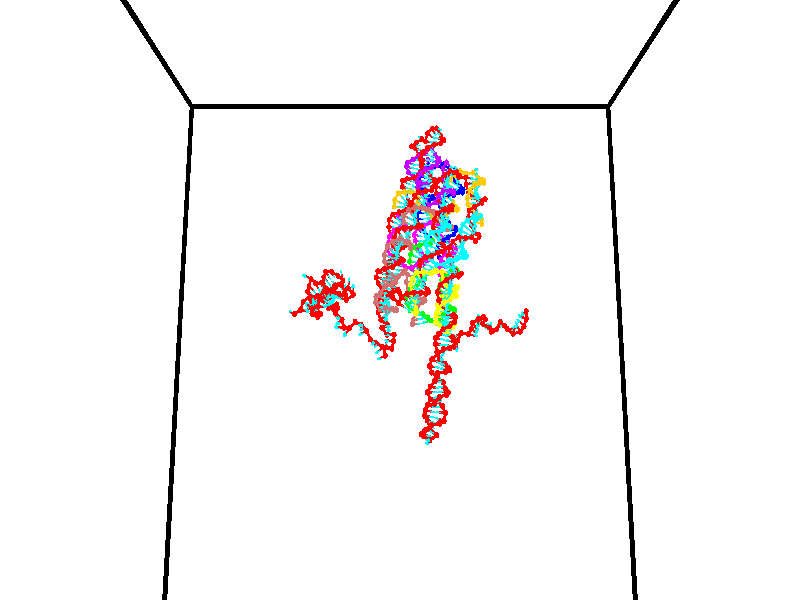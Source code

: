 // switches for output
#declare DRAW_BASES = 1; // possible values are 0, 1; only relevant for DNA ribbons
#declare DRAW_BASES_TYPE = 3; // possible values are 1, 2, 3; only relevant for DNA ribbons
#declare DRAW_FOG = 0; // set to 1 to enable fog

#include "colors.inc"

#include "transforms.inc"
background { rgb <1, 1, 1>}

#default {
   normal{
       ripples 0.25
       frequency 0.20
       turbulence 0.2
       lambda 5
   }
	finish {
		phong 0.1
		phong_size 40.
	}
}

// original window dimensions: 1024x640


// camera settings

camera {
	sky <0, 0.179814, -0.983701>
	up <0, 0.179814, -0.983701>
	right 1.6 * <1, 0, 0>
	location <35, 94.9851, 44.8844>
	look_at <35, 29.7336, 32.9568>
	direction <0, -65.2515, -11.9276>
	angle 67.0682
}


# declare cpy_camera_pos = <35, 94.9851, 44.8844>;
# if (DRAW_FOG = 1)
fog {
	fog_type 2
	up vnormalize(cpy_camera_pos)
	color rgbt<1,1,1,0.3>
	distance 1e-5
	fog_alt 3e-3
	fog_offset 56
}
# end


// LIGHTS

# declare lum = 6;
global_settings {
	ambient_light rgb lum * <0.05, 0.05, 0.05>
	max_trace_level 15
}# declare cpy_direct_light_amount = 0.25;
light_source
{	1000 * <-1, -1.16352, -0.803886>,
	rgb lum * cpy_direct_light_amount
	parallel
}

light_source
{	1000 * <1, 1.16352, 0.803886>,
	rgb lum * cpy_direct_light_amount
	parallel
}

// strand 0

// nucleotide -1

// particle -1
sphere {
	<24.401876, 35.217297, 35.145416> 0.250000
	pigment { color rgbt <1,0,0,0> }
	no_shadow
}
cylinder {
	<24.141865, 34.941517, 35.017590>,  <23.985857, 34.776051, 34.940891>, 0.100000
	pigment { color rgbt <1,0,0,0> }
	no_shadow
}
cylinder {
	<24.141865, 34.941517, 35.017590>,  <24.401876, 35.217297, 35.145416>, 0.100000
	pigment { color rgbt <1,0,0,0> }
	no_shadow
}

// particle -1
sphere {
	<24.141865, 34.941517, 35.017590> 0.100000
	pigment { color rgbt <1,0,0,0> }
	no_shadow
}
sphere {
	0, 1
	scale<0.080000,0.200000,0.300000>
	matrix <-0.681355, 0.342580, 0.646835,
		-0.336480, 0.638202, -0.692445,
		-0.650029, -0.689447, -0.319571,
		23.946856, 34.734684, 34.921719>
	pigment { color rgbt <0,1,1,0> }
	no_shadow
}
cylinder {
	<24.917820, 34.729824, 34.722744>,  <24.401876, 35.217297, 35.145416>, 0.130000
	pigment { color rgbt <1,0,0,0> }
	no_shadow
}

// nucleotide -1

// particle -1
sphere {
	<24.917820, 34.729824, 34.722744> 0.250000
	pigment { color rgbt <1,0,0,0> }
	no_shadow
}
cylinder {
	<25.305708, 34.808285, 34.780945>,  <25.538441, 34.855362, 34.815865>, 0.100000
	pigment { color rgbt <1,0,0,0> }
	no_shadow
}
cylinder {
	<25.305708, 34.808285, 34.780945>,  <24.917820, 34.729824, 34.722744>, 0.100000
	pigment { color rgbt <1,0,0,0> }
	no_shadow
}

// particle -1
sphere {
	<25.305708, 34.808285, 34.780945> 0.100000
	pigment { color rgbt <1,0,0,0> }
	no_shadow
}
sphere {
	0, 1
	scale<0.080000,0.200000,0.300000>
	matrix <0.240406, -0.661754, -0.710132,
		-0.043005, 0.723608, -0.688870,
		0.969719, 0.196148, 0.145501,
		25.596624, 34.867130, 34.824596>
	pigment { color rgbt <0,1,1,0> }
	no_shadow
}
cylinder {
	<25.217800, 34.914341, 34.062862>,  <24.917820, 34.729824, 34.722744>, 0.130000
	pigment { color rgbt <1,0,0,0> }
	no_shadow
}

// nucleotide -1

// particle -1
sphere {
	<25.217800, 34.914341, 34.062862> 0.250000
	pigment { color rgbt <1,0,0,0> }
	no_shadow
}
cylinder {
	<25.531750, 34.790596, 34.277626>,  <25.720119, 34.716351, 34.406483>, 0.100000
	pigment { color rgbt <1,0,0,0> }
	no_shadow
}
cylinder {
	<25.531750, 34.790596, 34.277626>,  <25.217800, 34.914341, 34.062862>, 0.100000
	pigment { color rgbt <1,0,0,0> }
	no_shadow
}

// particle -1
sphere {
	<25.531750, 34.790596, 34.277626> 0.100000
	pigment { color rgbt <1,0,0,0> }
	no_shadow
}
sphere {
	0, 1
	scale<0.080000,0.200000,0.300000>
	matrix <0.220062, -0.670823, -0.708216,
		0.579262, 0.674014, -0.458434,
		0.784875, -0.309358, 0.536907,
		25.767212, 34.697788, 34.438698>
	pigment { color rgbt <0,1,1,0> }
	no_shadow
}
cylinder {
	<25.863138, 34.877941, 33.605404>,  <25.217800, 34.914341, 34.062862>, 0.130000
	pigment { color rgbt <1,0,0,0> }
	no_shadow
}

// nucleotide -1

// particle -1
sphere {
	<25.863138, 34.877941, 33.605404> 0.250000
	pigment { color rgbt <1,0,0,0> }
	no_shadow
}
cylinder {
	<25.986752, 34.644859, 33.906059>,  <26.060919, 34.505009, 34.086452>, 0.100000
	pigment { color rgbt <1,0,0,0> }
	no_shadow
}
cylinder {
	<25.986752, 34.644859, 33.906059>,  <25.863138, 34.877941, 33.605404>, 0.100000
	pigment { color rgbt <1,0,0,0> }
	no_shadow
}

// particle -1
sphere {
	<25.986752, 34.644859, 33.906059> 0.100000
	pigment { color rgbt <1,0,0,0> }
	no_shadow
}
sphere {
	0, 1
	scale<0.080000,0.200000,0.300000>
	matrix <0.464304, -0.597299, -0.653954,
		0.830012, 0.551080, 0.085967,
		0.309033, -0.582704, 0.751634,
		26.079462, 34.470047, 34.131550>
	pigment { color rgbt <0,1,1,0> }
	no_shadow
}
cylinder {
	<26.643927, 34.890015, 33.570572>,  <25.863138, 34.877941, 33.605404>, 0.130000
	pigment { color rgbt <1,0,0,0> }
	no_shadow
}

// nucleotide -1

// particle -1
sphere {
	<26.643927, 34.890015, 33.570572> 0.250000
	pigment { color rgbt <1,0,0,0> }
	no_shadow
}
cylinder {
	<26.409670, 34.588093, 33.688747>,  <26.269115, 34.406940, 33.759655>, 0.100000
	pigment { color rgbt <1,0,0,0> }
	no_shadow
}
cylinder {
	<26.409670, 34.588093, 33.688747>,  <26.643927, 34.890015, 33.570572>, 0.100000
	pigment { color rgbt <1,0,0,0> }
	no_shadow
}

// particle -1
sphere {
	<26.409670, 34.588093, 33.688747> 0.100000
	pigment { color rgbt <1,0,0,0> }
	no_shadow
}
sphere {
	0, 1
	scale<0.080000,0.200000,0.300000>
	matrix <0.415697, -0.592588, -0.689953,
		0.695858, -0.281252, 0.660817,
		-0.585643, -0.754809, 0.295442,
		26.233976, 34.361649, 33.777378>
	pigment { color rgbt <0,1,1,0> }
	no_shadow
}
cylinder {
	<27.066128, 34.360542, 33.788918>,  <26.643927, 34.890015, 33.570572>, 0.130000
	pigment { color rgbt <1,0,0,0> }
	no_shadow
}

// nucleotide -1

// particle -1
sphere {
	<27.066128, 34.360542, 33.788918> 0.250000
	pigment { color rgbt <1,0,0,0> }
	no_shadow
}
cylinder {
	<26.722515, 34.204994, 33.655743>,  <26.516348, 34.111668, 33.575840>, 0.100000
	pigment { color rgbt <1,0,0,0> }
	no_shadow
}
cylinder {
	<26.722515, 34.204994, 33.655743>,  <27.066128, 34.360542, 33.788918>, 0.100000
	pigment { color rgbt <1,0,0,0> }
	no_shadow
}

// particle -1
sphere {
	<26.722515, 34.204994, 33.655743> 0.100000
	pigment { color rgbt <1,0,0,0> }
	no_shadow
}
sphere {
	0, 1
	scale<0.080000,0.200000,0.300000>
	matrix <0.506874, -0.555018, -0.659571,
		0.071703, -0.735348, 0.673885,
		-0.859033, -0.388868, -0.332933,
		26.464806, 34.088333, 33.555862>
	pigment { color rgbt <0,1,1,0> }
	no_shadow
}
cylinder {
	<27.131443, 33.585220, 33.741520>,  <27.066128, 34.360542, 33.788918>, 0.130000
	pigment { color rgbt <1,0,0,0> }
	no_shadow
}

// nucleotide -1

// particle -1
sphere {
	<27.131443, 33.585220, 33.741520> 0.250000
	pigment { color rgbt <1,0,0,0> }
	no_shadow
}
cylinder {
	<26.836687, 33.653282, 33.479820>,  <26.659834, 33.694118, 33.322800>, 0.100000
	pigment { color rgbt <1,0,0,0> }
	no_shadow
}
cylinder {
	<26.836687, 33.653282, 33.479820>,  <27.131443, 33.585220, 33.741520>, 0.100000
	pigment { color rgbt <1,0,0,0> }
	no_shadow
}

// particle -1
sphere {
	<26.836687, 33.653282, 33.479820> 0.100000
	pigment { color rgbt <1,0,0,0> }
	no_shadow
}
sphere {
	0, 1
	scale<0.080000,0.200000,0.300000>
	matrix <0.491160, -0.530229, -0.691100,
		-0.464494, -0.830605, 0.307149,
		-0.736890, 0.170153, -0.654248,
		26.615620, 33.704330, 33.283546>
	pigment { color rgbt <0,1,1,0> }
	no_shadow
}
cylinder {
	<27.105734, 32.892517, 33.423843>,  <27.131443, 33.585220, 33.741520>, 0.130000
	pigment { color rgbt <1,0,0,0> }
	no_shadow
}

// nucleotide -1

// particle -1
sphere {
	<27.105734, 32.892517, 33.423843> 0.250000
	pigment { color rgbt <1,0,0,0> }
	no_shadow
}
cylinder {
	<26.922518, 33.177437, 33.211121>,  <26.812588, 33.348389, 33.083485>, 0.100000
	pigment { color rgbt <1,0,0,0> }
	no_shadow
}
cylinder {
	<26.922518, 33.177437, 33.211121>,  <27.105734, 32.892517, 33.423843>, 0.100000
	pigment { color rgbt <1,0,0,0> }
	no_shadow
}

// particle -1
sphere {
	<26.922518, 33.177437, 33.211121> 0.100000
	pigment { color rgbt <1,0,0,0> }
	no_shadow
}
sphere {
	0, 1
	scale<0.080000,0.200000,0.300000>
	matrix <0.443876, -0.335064, -0.831088,
		-0.770177, -0.616730, -0.162701,
		-0.458041, 0.712304, -0.531810,
		26.785105, 33.391129, 33.051579>
	pigment { color rgbt <0,1,1,0> }
	no_shadow
}
cylinder {
	<26.828104, 32.534538, 32.823700>,  <27.105734, 32.892517, 33.423843>, 0.130000
	pigment { color rgbt <1,0,0,0> }
	no_shadow
}

// nucleotide -1

// particle -1
sphere {
	<26.828104, 32.534538, 32.823700> 0.250000
	pigment { color rgbt <1,0,0,0> }
	no_shadow
}
cylinder {
	<26.876268, 32.928810, 32.776466>,  <26.905167, 33.165371, 32.748127>, 0.100000
	pigment { color rgbt <1,0,0,0> }
	no_shadow
}
cylinder {
	<26.876268, 32.928810, 32.776466>,  <26.828104, 32.534538, 32.823700>, 0.100000
	pigment { color rgbt <1,0,0,0> }
	no_shadow
}

// particle -1
sphere {
	<26.876268, 32.928810, 32.776466> 0.100000
	pigment { color rgbt <1,0,0,0> }
	no_shadow
}
sphere {
	0, 1
	scale<0.080000,0.200000,0.300000>
	matrix <0.538974, -0.164804, -0.826043,
		-0.833671, 0.035821, -0.551098,
		0.120413, 0.985676, -0.118085,
		26.912392, 33.224514, 32.741039>
	pigment { color rgbt <0,1,1,0> }
	no_shadow
}
cylinder {
	<26.939772, 32.593166, 32.106346>,  <26.828104, 32.534538, 32.823700>, 0.130000
	pigment { color rgbt <1,0,0,0> }
	no_shadow
}

// nucleotide -1

// particle -1
sphere {
	<26.939772, 32.593166, 32.106346> 0.250000
	pigment { color rgbt <1,0,0,0> }
	no_shadow
}
cylinder {
	<27.069984, 32.957409, 32.208195>,  <27.148111, 33.175953, 32.269302>, 0.100000
	pigment { color rgbt <1,0,0,0> }
	no_shadow
}
cylinder {
	<27.069984, 32.957409, 32.208195>,  <26.939772, 32.593166, 32.106346>, 0.100000
	pigment { color rgbt <1,0,0,0> }
	no_shadow
}

// particle -1
sphere {
	<27.069984, 32.957409, 32.208195> 0.100000
	pigment { color rgbt <1,0,0,0> }
	no_shadow
}
sphere {
	0, 1
	scale<0.080000,0.200000,0.300000>
	matrix <0.672824, -0.033882, -0.739027,
		-0.664332, 0.411893, -0.623704,
		0.325532, 0.910602, 0.254623,
		27.167645, 33.230591, 32.284580>
	pigment { color rgbt <0,1,1,0> }
	no_shadow
}
cylinder {
	<26.994967, 33.096016, 31.533524>,  <26.939772, 32.593166, 32.106346>, 0.130000
	pigment { color rgbt <1,0,0,0> }
	no_shadow
}

// nucleotide -1

// particle -1
sphere {
	<26.994967, 33.096016, 31.533524> 0.250000
	pigment { color rgbt <1,0,0,0> }
	no_shadow
}
cylinder {
	<27.229603, 33.283001, 31.798065>,  <27.370384, 33.395195, 31.956789>, 0.100000
	pigment { color rgbt <1,0,0,0> }
	no_shadow
}
cylinder {
	<27.229603, 33.283001, 31.798065>,  <26.994967, 33.096016, 31.533524>, 0.100000
	pigment { color rgbt <1,0,0,0> }
	no_shadow
}

// particle -1
sphere {
	<27.229603, 33.283001, 31.798065> 0.100000
	pigment { color rgbt <1,0,0,0> }
	no_shadow
}
sphere {
	0, 1
	scale<0.080000,0.200000,0.300000>
	matrix <0.652904, 0.210218, -0.727684,
		-0.479197, 0.858652, -0.181900,
		0.586589, 0.467467, 0.661353,
		27.405579, 33.423241, 31.996471>
	pigment { color rgbt <0,1,1,0> }
	no_shadow
}
cylinder {
	<27.272390, 33.783676, 31.188480>,  <26.994967, 33.096016, 31.533524>, 0.130000
	pigment { color rgbt <1,0,0,0> }
	no_shadow
}

// nucleotide -1

// particle -1
sphere {
	<27.272390, 33.783676, 31.188480> 0.250000
	pigment { color rgbt <1,0,0,0> }
	no_shadow
}
cylinder {
	<27.504692, 33.630127, 31.475636>,  <27.644073, 33.537998, 31.647928>, 0.100000
	pigment { color rgbt <1,0,0,0> }
	no_shadow
}
cylinder {
	<27.504692, 33.630127, 31.475636>,  <27.272390, 33.783676, 31.188480>, 0.100000
	pigment { color rgbt <1,0,0,0> }
	no_shadow
}

// particle -1
sphere {
	<27.504692, 33.630127, 31.475636> 0.100000
	pigment { color rgbt <1,0,0,0> }
	no_shadow
}
sphere {
	0, 1
	scale<0.080000,0.200000,0.300000>
	matrix <0.754766, -0.076539, -0.651514,
		0.305045, 0.920208, 0.245284,
		0.580754, -0.383873, 0.717890,
		27.678919, 33.514965, 31.691002>
	pigment { color rgbt <0,1,1,0> }
	no_shadow
}
cylinder {
	<27.929131, 34.129841, 31.283274>,  <27.272390, 33.783676, 31.188480>, 0.130000
	pigment { color rgbt <1,0,0,0> }
	no_shadow
}

// nucleotide -1

// particle -1
sphere {
	<27.929131, 34.129841, 31.283274> 0.250000
	pigment { color rgbt <1,0,0,0> }
	no_shadow
}
cylinder {
	<27.994585, 33.754089, 31.403795>,  <28.033857, 33.528637, 31.476109>, 0.100000
	pigment { color rgbt <1,0,0,0> }
	no_shadow
}
cylinder {
	<27.994585, 33.754089, 31.403795>,  <27.929131, 34.129841, 31.283274>, 0.100000
	pigment { color rgbt <1,0,0,0> }
	no_shadow
}

// particle -1
sphere {
	<27.994585, 33.754089, 31.403795> 0.100000
	pigment { color rgbt <1,0,0,0> }
	no_shadow
}
sphere {
	0, 1
	scale<0.080000,0.200000,0.300000>
	matrix <0.726129, -0.092056, -0.681368,
		0.667803, 0.330282, 0.667049,
		0.163638, -0.939383, 0.301302,
		28.043676, 33.472275, 31.494186>
	pigment { color rgbt <0,1,1,0> }
	no_shadow
}
cylinder {
	<28.600445, 33.995090, 31.642353>,  <27.929131, 34.129841, 31.283274>, 0.130000
	pigment { color rgbt <1,0,0,0> }
	no_shadow
}

// nucleotide -1

// particle -1
sphere {
	<28.600445, 33.995090, 31.642353> 0.250000
	pigment { color rgbt <1,0,0,0> }
	no_shadow
}
cylinder {
	<28.512594, 33.654385, 31.452085>,  <28.459883, 33.449963, 31.337925>, 0.100000
	pigment { color rgbt <1,0,0,0> }
	no_shadow
}
cylinder {
	<28.512594, 33.654385, 31.452085>,  <28.600445, 33.995090, 31.642353>, 0.100000
	pigment { color rgbt <1,0,0,0> }
	no_shadow
}

// particle -1
sphere {
	<28.512594, 33.654385, 31.452085> 0.100000
	pigment { color rgbt <1,0,0,0> }
	no_shadow
}
sphere {
	0, 1
	scale<0.080000,0.200000,0.300000>
	matrix <0.891201, 0.023190, -0.453016,
		0.396894, -0.523412, 0.753999,
		-0.219629, -0.851764, -0.475669,
		28.446705, 33.398857, 31.309385>
	pigment { color rgbt <0,1,1,0> }
	no_shadow
}
cylinder {
	<29.066269, 33.501911, 31.910923>,  <28.600445, 33.995090, 31.642353>, 0.130000
	pigment { color rgbt <1,0,0,0> }
	no_shadow
}

// nucleotide -1

// particle -1
sphere {
	<29.066269, 33.501911, 31.910923> 0.250000
	pigment { color rgbt <1,0,0,0> }
	no_shadow
}
cylinder {
	<28.950636, 33.464603, 31.529823>,  <28.881256, 33.442219, 31.301163>, 0.100000
	pigment { color rgbt <1,0,0,0> }
	no_shadow
}
cylinder {
	<28.950636, 33.464603, 31.529823>,  <29.066269, 33.501911, 31.910923>, 0.100000
	pigment { color rgbt <1,0,0,0> }
	no_shadow
}

// particle -1
sphere {
	<28.950636, 33.464603, 31.529823> 0.100000
	pigment { color rgbt <1,0,0,0> }
	no_shadow
}
sphere {
	0, 1
	scale<0.080000,0.200000,0.300000>
	matrix <0.946618, 0.120445, -0.299010,
		0.142641, -0.988329, 0.053468,
		-0.289081, -0.093265, -0.952751,
		28.863913, 33.436623, 31.243998>
	pigment { color rgbt <0,1,1,0> }
	no_shadow
}
cylinder {
	<28.646967, 33.895363, 32.360397>,  <29.066269, 33.501911, 31.910923>, 0.130000
	pigment { color rgbt <1,0,0,0> }
	no_shadow
}

// nucleotide -1

// particle -1
sphere {
	<28.646967, 33.895363, 32.360397> 0.250000
	pigment { color rgbt <1,0,0,0> }
	no_shadow
}
cylinder {
	<28.327570, 33.694450, 32.227654>,  <28.135933, 33.573902, 32.148006>, 0.100000
	pigment { color rgbt <1,0,0,0> }
	no_shadow
}
cylinder {
	<28.327570, 33.694450, 32.227654>,  <28.646967, 33.895363, 32.360397>, 0.100000
	pigment { color rgbt <1,0,0,0> }
	no_shadow
}

// particle -1
sphere {
	<28.327570, 33.694450, 32.227654> 0.100000
	pigment { color rgbt <1,0,0,0> }
	no_shadow
}
sphere {
	0, 1
	scale<0.080000,0.200000,0.300000>
	matrix <-0.483965, 0.207730, 0.850074,
		-0.358036, 0.839384, -0.408956,
		-0.798491, -0.502278, -0.331858,
		28.088022, 33.543766, 32.128098>
	pigment { color rgbt <0,1,1,0> }
	no_shadow
}
cylinder {
	<28.194418, 33.798672, 32.958572>,  <28.646967, 33.895363, 32.360397>, 0.130000
	pigment { color rgbt <1,0,0,0> }
	no_shadow
}

// nucleotide -1

// particle -1
sphere {
	<28.194418, 33.798672, 32.958572> 0.250000
	pigment { color rgbt <1,0,0,0> }
	no_shadow
}
cylinder {
	<27.956860, 33.715649, 32.647648>,  <27.814325, 33.665836, 32.461094>, 0.100000
	pigment { color rgbt <1,0,0,0> }
	no_shadow
}
cylinder {
	<27.956860, 33.715649, 32.647648>,  <28.194418, 33.798672, 32.958572>, 0.100000
	pigment { color rgbt <1,0,0,0> }
	no_shadow
}

// particle -1
sphere {
	<27.956860, 33.715649, 32.647648> 0.100000
	pigment { color rgbt <1,0,0,0> }
	no_shadow
}
sphere {
	0, 1
	scale<0.080000,0.200000,0.300000>
	matrix <-0.800831, 0.059817, 0.595895,
		-0.077185, 0.976393, -0.201741,
		-0.593895, -0.207555, -0.777309,
		27.778690, 33.653381, 32.414455>
	pigment { color rgbt <0,1,1,0> }
	no_shadow
}
cylinder {
	<27.548031, 34.289639, 32.860580>,  <28.194418, 33.798672, 32.958572>, 0.130000
	pigment { color rgbt <1,0,0,0> }
	no_shadow
}

// nucleotide -1

// particle -1
sphere {
	<27.548031, 34.289639, 32.860580> 0.250000
	pigment { color rgbt <1,0,0,0> }
	no_shadow
}
cylinder {
	<27.434727, 33.969639, 32.649010>,  <27.366743, 33.777637, 32.522068>, 0.100000
	pigment { color rgbt <1,0,0,0> }
	no_shadow
}
cylinder {
	<27.434727, 33.969639, 32.649010>,  <27.548031, 34.289639, 32.860580>, 0.100000
	pigment { color rgbt <1,0,0,0> }
	no_shadow
}

// particle -1
sphere {
	<27.434727, 33.969639, 32.649010> 0.100000
	pigment { color rgbt <1,0,0,0> }
	no_shadow
}
sphere {
	0, 1
	scale<0.080000,0.200000,0.300000>
	matrix <-0.936429, 0.111657, 0.332617,
		-0.207036, 0.589516, -0.780773,
		-0.283262, -0.800002, -0.528923,
		27.349749, 33.729637, 32.490334>
	pigment { color rgbt <0,1,1,0> }
	no_shadow
}
cylinder {
	<26.995150, 34.519001, 32.336033>,  <27.548031, 34.289639, 32.860580>, 0.130000
	pigment { color rgbt <1,0,0,0> }
	no_shadow
}

// nucleotide -1

// particle -1
sphere {
	<26.995150, 34.519001, 32.336033> 0.250000
	pigment { color rgbt <1,0,0,0> }
	no_shadow
}
cylinder {
	<26.984316, 34.140759, 32.465706>,  <26.977816, 33.913815, 32.543510>, 0.100000
	pigment { color rgbt <1,0,0,0> }
	no_shadow
}
cylinder {
	<26.984316, 34.140759, 32.465706>,  <26.995150, 34.519001, 32.336033>, 0.100000
	pigment { color rgbt <1,0,0,0> }
	no_shadow
}

// particle -1
sphere {
	<26.984316, 34.140759, 32.465706> 0.100000
	pigment { color rgbt <1,0,0,0> }
	no_shadow
}
sphere {
	0, 1
	scale<0.080000,0.200000,0.300000>
	matrix <-0.947484, 0.127663, 0.293216,
		-0.318653, -0.299215, -0.899406,
		-0.027086, -0.945607, 0.324182,
		26.976191, 33.857075, 32.562962>
	pigment { color rgbt <0,1,1,0> }
	no_shadow
}
cylinder {
	<26.358829, 34.360409, 32.357712>,  <26.995150, 34.519001, 32.336033>, 0.130000
	pigment { color rgbt <1,0,0,0> }
	no_shadow
}

// nucleotide -1

// particle -1
sphere {
	<26.358829, 34.360409, 32.357712> 0.250000
	pigment { color rgbt <1,0,0,0> }
	no_shadow
}
cylinder {
	<26.484293, 34.045555, 32.570137>,  <26.559572, 33.856644, 32.697594>, 0.100000
	pigment { color rgbt <1,0,0,0> }
	no_shadow
}
cylinder {
	<26.484293, 34.045555, 32.570137>,  <26.358829, 34.360409, 32.357712>, 0.100000
	pigment { color rgbt <1,0,0,0> }
	no_shadow
}

// particle -1
sphere {
	<26.484293, 34.045555, 32.570137> 0.100000
	pigment { color rgbt <1,0,0,0> }
	no_shadow
}
sphere {
	0, 1
	scale<0.080000,0.200000,0.300000>
	matrix <-0.846997, 0.020870, 0.531188,
		-0.429201, -0.616425, -0.660157,
		0.313659, -0.787137, 0.531067,
		26.578390, 33.809414, 32.729458>
	pigment { color rgbt <0,1,1,0> }
	no_shadow
}
cylinder {
	<25.823689, 34.055134, 31.905806>,  <26.358829, 34.360409, 32.357712>, 0.130000
	pigment { color rgbt <1,0,0,0> }
	no_shadow
}

// nucleotide -1

// particle -1
sphere {
	<25.823689, 34.055134, 31.905806> 0.250000
	pigment { color rgbt <1,0,0,0> }
	no_shadow
}
cylinder {
	<25.491104, 34.250244, 31.799408>,  <25.291553, 34.367310, 31.735569>, 0.100000
	pigment { color rgbt <1,0,0,0> }
	no_shadow
}
cylinder {
	<25.491104, 34.250244, 31.799408>,  <25.823689, 34.055134, 31.905806>, 0.100000
	pigment { color rgbt <1,0,0,0> }
	no_shadow
}

// particle -1
sphere {
	<25.491104, 34.250244, 31.799408> 0.100000
	pigment { color rgbt <1,0,0,0> }
	no_shadow
}
sphere {
	0, 1
	scale<0.080000,0.200000,0.300000>
	matrix <0.543380, 0.813739, -0.206318,
		0.115813, -0.316081, -0.941637,
		-0.831460, 0.487772, -0.265994,
		25.241667, 34.396576, 31.719610>
	pigment { color rgbt <0,1,1,0> }
	no_shadow
}
cylinder {
	<25.652060, 34.211113, 32.591827>,  <25.823689, 34.055134, 31.905806>, 0.130000
	pigment { color rgbt <1,0,0,0> }
	no_shadow
}

// nucleotide -1

// particle -1
sphere {
	<25.652060, 34.211113, 32.591827> 0.250000
	pigment { color rgbt <1,0,0,0> }
	no_shadow
}
cylinder {
	<25.931194, 34.019337, 32.804676>,  <26.098675, 33.904270, 32.932384>, 0.100000
	pigment { color rgbt <1,0,0,0> }
	no_shadow
}
cylinder {
	<25.931194, 34.019337, 32.804676>,  <25.652060, 34.211113, 32.591827>, 0.100000
	pigment { color rgbt <1,0,0,0> }
	no_shadow
}

// particle -1
sphere {
	<25.931194, 34.019337, 32.804676> 0.100000
	pigment { color rgbt <1,0,0,0> }
	no_shadow
}
sphere {
	0, 1
	scale<0.080000,0.200000,0.300000>
	matrix <-0.554267, 0.109084, 0.825160,
		-0.453665, -0.870766, -0.189618,
		0.697837, -0.479445, 0.532125,
		26.140545, 33.875504, 32.964314>
	pigment { color rgbt <0,1,1,0> }
	no_shadow
}
cylinder {
	<25.420139, 33.562923, 32.938313>,  <25.652060, 34.211113, 32.591827>, 0.130000
	pigment { color rgbt <1,0,0,0> }
	no_shadow
}

// nucleotide -1

// particle -1
sphere {
	<25.420139, 33.562923, 32.938313> 0.250000
	pigment { color rgbt <1,0,0,0> }
	no_shadow
}
cylinder {
	<25.723156, 33.739006, 33.131123>,  <25.904966, 33.844658, 33.246807>, 0.100000
	pigment { color rgbt <1,0,0,0> }
	no_shadow
}
cylinder {
	<25.723156, 33.739006, 33.131123>,  <25.420139, 33.562923, 32.938313>, 0.100000
	pigment { color rgbt <1,0,0,0> }
	no_shadow
}

// particle -1
sphere {
	<25.723156, 33.739006, 33.131123> 0.100000
	pigment { color rgbt <1,0,0,0> }
	no_shadow
}
sphere {
	0, 1
	scale<0.080000,0.200000,0.300000>
	matrix <-0.615993, 0.237644, 0.751051,
		0.216061, -0.865881, 0.451186,
		0.757542, 0.440201, 0.482031,
		25.950418, 33.871067, 33.275730>
	pigment { color rgbt <0,1,1,0> }
	no_shadow
}
cylinder {
	<25.710176, 33.287968, 33.586311>,  <25.420139, 33.562923, 32.938313>, 0.130000
	pigment { color rgbt <1,0,0,0> }
	no_shadow
}

// nucleotide -1

// particle -1
sphere {
	<25.710176, 33.287968, 33.586311> 0.250000
	pigment { color rgbt <1,0,0,0> }
	no_shadow
}
cylinder {
	<26.083092, 33.211365, 33.709057>,  <26.306841, 33.165401, 33.782703>, 0.100000
	pigment { color rgbt <1,0,0,0> }
	no_shadow
}
cylinder {
	<26.083092, 33.211365, 33.709057>,  <25.710176, 33.287968, 33.586311>, 0.100000
	pigment { color rgbt <1,0,0,0> }
	no_shadow
}

// particle -1
sphere {
	<26.083092, 33.211365, 33.709057> 0.100000
	pigment { color rgbt <1,0,0,0> }
	no_shadow
}
sphere {
	0, 1
	scale<0.080000,0.200000,0.300000>
	matrix <-0.059583, 0.755454, 0.652487,
		-0.356774, -0.626590, 0.692891,
		0.932289, -0.191506, 0.306860,
		26.362778, 33.153912, 33.801113>
	pigment { color rgbt <0,1,1,0> }
	no_shadow
}
cylinder {
	<25.624447, 33.469372, 34.284550>,  <25.710176, 33.287968, 33.586311>, 0.130000
	pigment { color rgbt <1,0,0,0> }
	no_shadow
}

// nucleotide -1

// particle -1
sphere {
	<25.624447, 33.469372, 34.284550> 0.250000
	pigment { color rgbt <1,0,0,0> }
	no_shadow
}
cylinder {
	<25.988924, 33.515182, 34.126255>,  <26.207611, 33.542667, 34.031277>, 0.100000
	pigment { color rgbt <1,0,0,0> }
	no_shadow
}
cylinder {
	<25.988924, 33.515182, 34.126255>,  <25.624447, 33.469372, 34.284550>, 0.100000
	pigment { color rgbt <1,0,0,0> }
	no_shadow
}

// particle -1
sphere {
	<25.988924, 33.515182, 34.126255> 0.100000
	pigment { color rgbt <1,0,0,0> }
	no_shadow
}
sphere {
	0, 1
	scale<0.080000,0.200000,0.300000>
	matrix <0.084402, 0.888318, 0.451406,
		0.403240, -0.444719, 0.799764,
		0.911194, 0.114523, -0.395741,
		26.262281, 33.549538, 34.007534>
	pigment { color rgbt <0,1,1,0> }
	no_shadow
}
cylinder {
	<26.156481, 33.464451, 34.856922>,  <25.624447, 33.469372, 34.284550>, 0.130000
	pigment { color rgbt <1,0,0,0> }
	no_shadow
}

// nucleotide -1

// particle -1
sphere {
	<26.156481, 33.464451, 34.856922> 0.250000
	pigment { color rgbt <1,0,0,0> }
	no_shadow
}
cylinder {
	<26.281530, 33.695511, 34.555305>,  <26.356560, 33.834148, 34.374336>, 0.100000
	pigment { color rgbt <1,0,0,0> }
	no_shadow
}
cylinder {
	<26.281530, 33.695511, 34.555305>,  <26.156481, 33.464451, 34.856922>, 0.100000
	pigment { color rgbt <1,0,0,0> }
	no_shadow
}

// particle -1
sphere {
	<26.281530, 33.695511, 34.555305> 0.100000
	pigment { color rgbt <1,0,0,0> }
	no_shadow
}
sphere {
	0, 1
	scale<0.080000,0.200000,0.300000>
	matrix <-0.063385, 0.804750, 0.590220,
		0.947760, -0.136720, 0.288197,
		0.312622, 0.577655, -0.754044,
		26.375317, 33.868809, 34.329094>
	pigment { color rgbt <0,1,1,0> }
	no_shadow
}
cylinder {
	<26.569628, 33.919819, 35.192501>,  <26.156481, 33.464451, 34.856922>, 0.130000
	pigment { color rgbt <1,0,0,0> }
	no_shadow
}

// nucleotide -1

// particle -1
sphere {
	<26.569628, 33.919819, 35.192501> 0.250000
	pigment { color rgbt <1,0,0,0> }
	no_shadow
}
cylinder {
	<26.435579, 34.090443, 34.856468>,  <26.355150, 34.192818, 34.654850>, 0.100000
	pigment { color rgbt <1,0,0,0> }
	no_shadow
}
cylinder {
	<26.435579, 34.090443, 34.856468>,  <26.569628, 33.919819, 35.192501>, 0.100000
	pigment { color rgbt <1,0,0,0> }
	no_shadow
}

// particle -1
sphere {
	<26.435579, 34.090443, 34.856468> 0.100000
	pigment { color rgbt <1,0,0,0> }
	no_shadow
}
sphere {
	0, 1
	scale<0.080000,0.200000,0.300000>
	matrix <-0.084170, 0.874523, 0.477625,
		0.938408, 0.230772, -0.257167,
		-0.335121, 0.426561, -0.840083,
		26.335043, 34.218410, 34.604443>
	pigment { color rgbt <0,1,1,0> }
	no_shadow
}
cylinder {
	<26.986746, 34.548504, 35.042854>,  <26.569628, 33.919819, 35.192501>, 0.130000
	pigment { color rgbt <1,0,0,0> }
	no_shadow
}

// nucleotide -1

// particle -1
sphere {
	<26.986746, 34.548504, 35.042854> 0.250000
	pigment { color rgbt <1,0,0,0> }
	no_shadow
}
cylinder {
	<26.611347, 34.565926, 34.905842>,  <26.386108, 34.576378, 34.823635>, 0.100000
	pigment { color rgbt <1,0,0,0> }
	no_shadow
}
cylinder {
	<26.611347, 34.565926, 34.905842>,  <26.986746, 34.548504, 35.042854>, 0.100000
	pigment { color rgbt <1,0,0,0> }
	no_shadow
}

// particle -1
sphere {
	<26.611347, 34.565926, 34.905842> 0.100000
	pigment { color rgbt <1,0,0,0> }
	no_shadow
}
sphere {
	0, 1
	scale<0.080000,0.200000,0.300000>
	matrix <-0.109938, 0.902696, 0.415997,
		0.327316, 0.428069, -0.842390,
		-0.938497, 0.043551, -0.342528,
		26.329798, 34.578991, 34.803082>
	pigment { color rgbt <0,1,1,0> }
	no_shadow
}
cylinder {
	<26.822969, 35.195496, 35.082607>,  <26.986746, 34.548504, 35.042854>, 0.130000
	pigment { color rgbt <1,0,0,0> }
	no_shadow
}

// nucleotide -1

// particle -1
sphere {
	<26.822969, 35.195496, 35.082607> 0.250000
	pigment { color rgbt <1,0,0,0> }
	no_shadow
}
cylinder {
	<26.443066, 35.082539, 35.028622>,  <26.215124, 35.014767, 34.996231>, 0.100000
	pigment { color rgbt <1,0,0,0> }
	no_shadow
}
cylinder {
	<26.443066, 35.082539, 35.028622>,  <26.822969, 35.195496, 35.082607>, 0.100000
	pigment { color rgbt <1,0,0,0> }
	no_shadow
}

// particle -1
sphere {
	<26.443066, 35.082539, 35.028622> 0.100000
	pigment { color rgbt <1,0,0,0> }
	no_shadow
}
sphere {
	0, 1
	scale<0.080000,0.200000,0.300000>
	matrix <-0.311997, 0.819979, 0.479887,
		-0.024844, 0.497886, -0.866886,
		-0.949758, -0.282388, -0.134968,
		26.158138, 34.997822, 34.988132>
	pigment { color rgbt <0,1,1,0> }
	no_shadow
}
cylinder {
	<26.263296, 35.815083, 35.221363>,  <26.822969, 35.195496, 35.082607>, 0.130000
	pigment { color rgbt <1,0,0,0> }
	no_shadow
}

// nucleotide -1

// particle -1
sphere {
	<26.263296, 35.815083, 35.221363> 0.250000
	pigment { color rgbt <1,0,0,0> }
	no_shadow
}
cylinder {
	<26.103270, 35.845066, 34.855995>,  <26.007254, 35.863056, 34.636776>, 0.100000
	pigment { color rgbt <1,0,0,0> }
	no_shadow
}
cylinder {
	<26.103270, 35.845066, 34.855995>,  <26.263296, 35.815083, 35.221363>, 0.100000
	pigment { color rgbt <1,0,0,0> }
	no_shadow
}

// particle -1
sphere {
	<26.103270, 35.845066, 34.855995> 0.100000
	pigment { color rgbt <1,0,0,0> }
	no_shadow
}
sphere {
	0, 1
	scale<0.080000,0.200000,0.300000>
	matrix <-0.532107, 0.792467, 0.298090,
		0.746196, 0.605291, -0.277155,
		-0.400067, 0.074958, -0.913415,
		25.983250, 35.867554, 34.581970>
	pigment { color rgbt <0,1,1,0> }
	no_shadow
}
cylinder {
	<26.403751, 36.373360, 34.882408>,  <26.263296, 35.815083, 35.221363>, 0.130000
	pigment { color rgbt <1,0,0,0> }
	no_shadow
}

// nucleotide -1

// particle -1
sphere {
	<26.403751, 36.373360, 34.882408> 0.250000
	pigment { color rgbt <1,0,0,0> }
	no_shadow
}
cylinder {
	<26.069874, 36.289192, 34.678837>,  <25.869547, 36.238693, 34.556694>, 0.100000
	pigment { color rgbt <1,0,0,0> }
	no_shadow
}
cylinder {
	<26.069874, 36.289192, 34.678837>,  <26.403751, 36.373360, 34.882408>, 0.100000
	pigment { color rgbt <1,0,0,0> }
	no_shadow
}

// particle -1
sphere {
	<26.069874, 36.289192, 34.678837> 0.100000
	pigment { color rgbt <1,0,0,0> }
	no_shadow
}
sphere {
	0, 1
	scale<0.080000,0.200000,0.300000>
	matrix <-0.244601, 0.969624, 0.000272,
		0.493416, 0.124713, -0.860806,
		-0.834692, -0.210420, -0.508932,
		25.819466, 36.226067, 34.526157>
	pigment { color rgbt <0,1,1,0> }
	no_shadow
}
cylinder {
	<26.952108, 36.720482, 34.781925>,  <26.403751, 36.373360, 34.882408>, 0.130000
	pigment { color rgbt <1,0,0,0> }
	no_shadow
}

// nucleotide -1

// particle -1
sphere {
	<26.952108, 36.720482, 34.781925> 0.250000
	pigment { color rgbt <1,0,0,0> }
	no_shadow
}
cylinder {
	<27.321444, 36.873730, 34.792278>,  <27.543045, 36.965679, 34.798492>, 0.100000
	pigment { color rgbt <1,0,0,0> }
	no_shadow
}
cylinder {
	<27.321444, 36.873730, 34.792278>,  <26.952108, 36.720482, 34.781925>, 0.100000
	pigment { color rgbt <1,0,0,0> }
	no_shadow
}

// particle -1
sphere {
	<27.321444, 36.873730, 34.792278> 0.100000
	pigment { color rgbt <1,0,0,0> }
	no_shadow
}
sphere {
	0, 1
	scale<0.080000,0.200000,0.300000>
	matrix <0.218681, -0.469227, -0.855573,
		-0.315637, 0.795643, -0.517035,
		0.923337, 0.383116, 0.025887,
		27.598444, 36.988667, 34.800045>
	pigment { color rgbt <0,1,1,0> }
	no_shadow
}
cylinder {
	<27.073156, 37.002419, 34.084461>,  <26.952108, 36.720482, 34.781925>, 0.130000
	pigment { color rgbt <1,0,0,0> }
	no_shadow
}

// nucleotide -1

// particle -1
sphere {
	<27.073156, 37.002419, 34.084461> 0.250000
	pigment { color rgbt <1,0,0,0> }
	no_shadow
}
cylinder {
	<27.432035, 36.946850, 34.252148>,  <27.647362, 36.913509, 34.352760>, 0.100000
	pigment { color rgbt <1,0,0,0> }
	no_shadow
}
cylinder {
	<27.432035, 36.946850, 34.252148>,  <27.073156, 37.002419, 34.084461>, 0.100000
	pigment { color rgbt <1,0,0,0> }
	no_shadow
}

// particle -1
sphere {
	<27.432035, 36.946850, 34.252148> 0.100000
	pigment { color rgbt <1,0,0,0> }
	no_shadow
}
sphere {
	0, 1
	scale<0.080000,0.200000,0.300000>
	matrix <0.335427, -0.403104, -0.851467,
		0.287276, 0.904548, -0.315064,
		0.897196, -0.138926, 0.419212,
		27.701195, 36.905170, 34.377911>
	pigment { color rgbt <0,1,1,0> }
	no_shadow
}
cylinder {
	<27.681458, 37.215847, 33.517235>,  <27.073156, 37.002419, 34.084461>, 0.130000
	pigment { color rgbt <1,0,0,0> }
	no_shadow
}

// nucleotide -1

// particle -1
sphere {
	<27.681458, 37.215847, 33.517235> 0.250000
	pigment { color rgbt <1,0,0,0> }
	no_shadow
}
cylinder {
	<27.785904, 36.952991, 33.800076>,  <27.848572, 36.795280, 33.969780>, 0.100000
	pigment { color rgbt <1,0,0,0> }
	no_shadow
}
cylinder {
	<27.785904, 36.952991, 33.800076>,  <27.681458, 37.215847, 33.517235>, 0.100000
	pigment { color rgbt <1,0,0,0> }
	no_shadow
}

// particle -1
sphere {
	<27.785904, 36.952991, 33.800076> 0.100000
	pigment { color rgbt <1,0,0,0> }
	no_shadow
}
sphere {
	0, 1
	scale<0.080000,0.200000,0.300000>
	matrix <0.471911, -0.552114, -0.687364,
		0.842092, 0.513171, 0.165944,
		0.261115, -0.657135, 0.707102,
		27.864239, 36.755852, 34.012207>
	pigment { color rgbt <0,1,1,0> }
	no_shadow
}
cylinder {
	<28.381681, 37.076550, 33.514229>,  <27.681458, 37.215847, 33.517235>, 0.130000
	pigment { color rgbt <1,0,0,0> }
	no_shadow
}

// nucleotide -1

// particle -1
sphere {
	<28.381681, 37.076550, 33.514229> 0.250000
	pigment { color rgbt <1,0,0,0> }
	no_shadow
}
cylinder {
	<28.230051, 36.739655, 33.667557>,  <28.139072, 36.537518, 33.759552>, 0.100000
	pigment { color rgbt <1,0,0,0> }
	no_shadow
}
cylinder {
	<28.230051, 36.739655, 33.667557>,  <28.381681, 37.076550, 33.514229>, 0.100000
	pigment { color rgbt <1,0,0,0> }
	no_shadow
}

// particle -1
sphere {
	<28.230051, 36.739655, 33.667557> 0.100000
	pigment { color rgbt <1,0,0,0> }
	no_shadow
}
sphere {
	0, 1
	scale<0.080000,0.200000,0.300000>
	matrix <0.555503, -0.538411, -0.633664,
		0.740080, -0.027273, 0.671965,
		-0.379075, -0.842241, 0.383317,
		28.116329, 36.486980, 33.782551>
	pigment { color rgbt <0,1,1,0> }
	no_shadow
}
cylinder {
	<29.000862, 36.688801, 33.688011>,  <28.381681, 37.076550, 33.514229>, 0.130000
	pigment { color rgbt <1,0,0,0> }
	no_shadow
}

// nucleotide -1

// particle -1
sphere {
	<29.000862, 36.688801, 33.688011> 0.250000
	pigment { color rgbt <1,0,0,0> }
	no_shadow
}
cylinder {
	<28.675900, 36.459560, 33.645016>,  <28.480923, 36.322018, 33.619217>, 0.100000
	pigment { color rgbt <1,0,0,0> }
	no_shadow
}
cylinder {
	<28.675900, 36.459560, 33.645016>,  <29.000862, 36.688801, 33.688011>, 0.100000
	pigment { color rgbt <1,0,0,0> }
	no_shadow
}

// particle -1
sphere {
	<28.675900, 36.459560, 33.645016> 0.100000
	pigment { color rgbt <1,0,0,0> }
	no_shadow
}
sphere {
	0, 1
	scale<0.080000,0.200000,0.300000>
	matrix <0.468307, -0.531464, -0.705858,
		0.347401, -0.623780, 0.700151,
		-0.812405, -0.573101, -0.107489,
		28.432178, 36.287632, 33.612770>
	pigment { color rgbt <0,1,1,0> }
	no_shadow
}
cylinder {
	<29.612305, 36.163860, 33.729126>,  <29.000862, 36.688801, 33.688011>, 0.130000
	pigment { color rgbt <1,0,0,0> }
	no_shadow
}

// nucleotide -1

// particle -1
sphere {
	<29.612305, 36.163860, 33.729126> 0.250000
	pigment { color rgbt <1,0,0,0> }
	no_shadow
}
cylinder {
	<29.228184, 36.068390, 33.786880>,  <28.997711, 36.011108, 33.821533>, 0.100000
	pigment { color rgbt <1,0,0,0> }
	no_shadow
}
cylinder {
	<29.228184, 36.068390, 33.786880>,  <29.612305, 36.163860, 33.729126>, 0.100000
	pigment { color rgbt <1,0,0,0> }
	no_shadow
}

// particle -1
sphere {
	<29.228184, 36.068390, 33.786880> 0.100000
	pigment { color rgbt <1,0,0,0> }
	no_shadow
}
sphere {
	0, 1
	scale<0.080000,0.200000,0.300000>
	matrix <0.111294, -0.802430, -0.586276,
		0.255790, -0.546935, 0.797141,
		-0.960305, -0.238681, 0.144383,
		28.940092, 35.996784, 33.830196>
	pigment { color rgbt <0,1,1,0> }
	no_shadow
}
cylinder {
	<29.617655, 35.551552, 34.031078>,  <29.612305, 36.163860, 33.729126>, 0.130000
	pigment { color rgbt <1,0,0,0> }
	no_shadow
}

// nucleotide -1

// particle -1
sphere {
	<29.617655, 35.551552, 34.031078> 0.250000
	pigment { color rgbt <1,0,0,0> }
	no_shadow
}
cylinder {
	<29.241579, 35.565250, 33.895512>,  <29.015934, 35.573471, 33.814171>, 0.100000
	pigment { color rgbt <1,0,0,0> }
	no_shadow
}
cylinder {
	<29.241579, 35.565250, 33.895512>,  <29.617655, 35.551552, 34.031078>, 0.100000
	pigment { color rgbt <1,0,0,0> }
	no_shadow
}

// particle -1
sphere {
	<29.241579, 35.565250, 33.895512> 0.100000
	pigment { color rgbt <1,0,0,0> }
	no_shadow
}
sphere {
	0, 1
	scale<0.080000,0.200000,0.300000>
	matrix <0.171301, -0.812446, -0.557303,
		-0.294441, -0.582029, 0.757989,
		-0.940192, 0.034249, -0.338919,
		28.959522, 35.575523, 33.793835>
	pigment { color rgbt <0,1,1,0> }
	no_shadow
}
cylinder {
	<30.302031, 35.418148, 33.547878>,  <29.617655, 35.551552, 34.031078>, 0.130000
	pigment { color rgbt <1,0,0,0> }
	no_shadow
}

// nucleotide -1

// particle -1
sphere {
	<30.302031, 35.418148, 33.547878> 0.250000
	pigment { color rgbt <1,0,0,0> }
	no_shadow
}
cylinder {
	<30.301474, 35.632969, 33.210457>,  <30.301140, 35.761860, 33.008003>, 0.100000
	pigment { color rgbt <1,0,0,0> }
	no_shadow
}
cylinder {
	<30.301474, 35.632969, 33.210457>,  <30.302031, 35.418148, 33.547878>, 0.100000
	pigment { color rgbt <1,0,0,0> }
	no_shadow
}

// particle -1
sphere {
	<30.301474, 35.632969, 33.210457> 0.100000
	pigment { color rgbt <1,0,0,0> }
	no_shadow
}
sphere {
	0, 1
	scale<0.080000,0.200000,0.300000>
	matrix <0.698290, 0.604350, 0.383606,
		0.715814, -0.588507, -0.375858,
		-0.001395, 0.537048, -0.843550,
		30.301056, 35.794083, 32.957390>
	pigment { color rgbt <0,1,1,0> }
	no_shadow
}
cylinder {
	<29.821241, 35.837505, 33.082798>,  <30.302031, 35.418148, 33.547878>, 0.130000
	pigment { color rgbt <1,0,0,0> }
	no_shadow
}

// nucleotide -1

// particle -1
sphere {
	<29.821241, 35.837505, 33.082798> 0.250000
	pigment { color rgbt <1,0,0,0> }
	no_shadow
}
cylinder {
	<29.856249, 35.761456, 32.691658>,  <29.877254, 35.715824, 32.456974>, 0.100000
	pigment { color rgbt <1,0,0,0> }
	no_shadow
}
cylinder {
	<29.856249, 35.761456, 32.691658>,  <29.821241, 35.837505, 33.082798>, 0.100000
	pigment { color rgbt <1,0,0,0> }
	no_shadow
}

// particle -1
sphere {
	<29.856249, 35.761456, 32.691658> 0.100000
	pigment { color rgbt <1,0,0,0> }
	no_shadow
}
sphere {
	0, 1
	scale<0.080000,0.200000,0.300000>
	matrix <0.903167, 0.429281, -0.002629,
		0.420272, -0.882933, 0.209284,
		0.087521, -0.190123, -0.977851,
		29.882505, 35.704418, 32.398304>
	pigment { color rgbt <0,1,1,0> }
	no_shadow
}
cylinder {
	<29.438915, 35.144924, 33.263203>,  <29.821241, 35.837505, 33.082798>, 0.130000
	pigment { color rgbt <1,0,0,0> }
	no_shadow
}

// nucleotide -1

// particle -1
sphere {
	<29.438915, 35.144924, 33.263203> 0.250000
	pigment { color rgbt <1,0,0,0> }
	no_shadow
}
cylinder {
	<29.432526, 34.882690, 32.961224>,  <29.428692, 34.725349, 32.780037>, 0.100000
	pigment { color rgbt <1,0,0,0> }
	no_shadow
}
cylinder {
	<29.432526, 34.882690, 32.961224>,  <29.438915, 35.144924, 33.263203>, 0.100000
	pigment { color rgbt <1,0,0,0> }
	no_shadow
}

// particle -1
sphere {
	<29.432526, 34.882690, 32.961224> 0.100000
	pigment { color rgbt <1,0,0,0> }
	no_shadow
}
sphere {
	0, 1
	scale<0.080000,0.200000,0.300000>
	matrix <-0.977664, -0.148012, 0.149218,
		-0.209568, 0.740473, -0.638578,
		-0.015975, -0.655585, -0.754952,
		29.427732, 34.686016, 32.734737>
	pigment { color rgbt <0,1,1,0> }
	no_shadow
}
cylinder {
	<29.116348, 35.398266, 32.698055>,  <29.438915, 35.144924, 33.263203>, 0.130000
	pigment { color rgbt <1,0,0,0> }
	no_shadow
}

// nucleotide -1

// particle -1
sphere {
	<29.116348, 35.398266, 32.698055> 0.250000
	pigment { color rgbt <1,0,0,0> }
	no_shadow
}
cylinder {
	<29.068956, 35.005955, 32.760059>,  <29.040522, 34.770569, 32.797260>, 0.100000
	pigment { color rgbt <1,0,0,0> }
	no_shadow
}
cylinder {
	<29.068956, 35.005955, 32.760059>,  <29.116348, 35.398266, 32.698055>, 0.100000
	pigment { color rgbt <1,0,0,0> }
	no_shadow
}

// particle -1
sphere {
	<29.068956, 35.005955, 32.760059> 0.100000
	pigment { color rgbt <1,0,0,0> }
	no_shadow
}
sphere {
	0, 1
	scale<0.080000,0.200000,0.300000>
	matrix <-0.947432, 0.158390, 0.278003,
		-0.297212, -0.113924, -0.947991,
		-0.118481, -0.980783, 0.155011,
		29.033411, 34.711720, 32.806564>
	pigment { color rgbt <0,1,1,0> }
	no_shadow
}
cylinder {
	<28.364403, 35.367760, 32.816555>,  <29.116348, 35.398266, 32.698055>, 0.130000
	pigment { color rgbt <1,0,0,0> }
	no_shadow
}

// nucleotide -1

// particle -1
sphere {
	<28.364403, 35.367760, 32.816555> 0.250000
	pigment { color rgbt <1,0,0,0> }
	no_shadow
}
cylinder {
	<28.447737, 35.277573, 33.197239>,  <28.497736, 35.223461, 33.425652>, 0.100000
	pigment { color rgbt <1,0,0,0> }
	no_shadow
}
cylinder {
	<28.447737, 35.277573, 33.197239>,  <28.364403, 35.367760, 32.816555>, 0.100000
	pigment { color rgbt <1,0,0,0> }
	no_shadow
}

// particle -1
sphere {
	<28.447737, 35.277573, 33.197239> 0.100000
	pigment { color rgbt <1,0,0,0> }
	no_shadow
}
sphere {
	0, 1
	scale<0.080000,0.200000,0.300000>
	matrix <-0.086056, 0.965066, 0.247471,
		-0.974265, -0.133458, 0.181652,
		0.208333, -0.225470, 0.951715,
		28.510237, 35.209930, 33.482754>
	pigment { color rgbt <0,1,1,0> }
	no_shadow
}
cylinder {
	<27.790104, 35.554932, 33.284504>,  <28.364403, 35.367760, 32.816555>, 0.130000
	pigment { color rgbt <1,0,0,0> }
	no_shadow
}

// nucleotide -1

// particle -1
sphere {
	<27.790104, 35.554932, 33.284504> 0.250000
	pigment { color rgbt <1,0,0,0> }
	no_shadow
}
cylinder {
	<28.144875, 35.563610, 33.469063>,  <28.357737, 35.568817, 33.579800>, 0.100000
	pigment { color rgbt <1,0,0,0> }
	no_shadow
}
cylinder {
	<28.144875, 35.563610, 33.469063>,  <27.790104, 35.554932, 33.284504>, 0.100000
	pigment { color rgbt <1,0,0,0> }
	no_shadow
}

// particle -1
sphere {
	<28.144875, 35.563610, 33.469063> 0.100000
	pigment { color rgbt <1,0,0,0> }
	no_shadow
}
sphere {
	0, 1
	scale<0.080000,0.200000,0.300000>
	matrix <-0.240567, 0.874431, 0.421306,
		-0.394321, -0.484665, 0.780776,
		0.886926, 0.021699, 0.461401,
		28.410952, 35.570118, 33.607483>
	pigment { color rgbt <0,1,1,0> }
	no_shadow
}
cylinder {
	<27.631889, 35.703896, 34.036720>,  <27.790104, 35.554932, 33.284504>, 0.130000
	pigment { color rgbt <1,0,0,0> }
	no_shadow
}

// nucleotide -1

// particle -1
sphere {
	<27.631889, 35.703896, 34.036720> 0.250000
	pigment { color rgbt <1,0,0,0> }
	no_shadow
}
cylinder {
	<28.017815, 35.792381, 33.979862>,  <28.249369, 35.845470, 33.945747>, 0.100000
	pigment { color rgbt <1,0,0,0> }
	no_shadow
}
cylinder {
	<28.017815, 35.792381, 33.979862>,  <27.631889, 35.703896, 34.036720>, 0.100000
	pigment { color rgbt <1,0,0,0> }
	no_shadow
}

// particle -1
sphere {
	<28.017815, 35.792381, 33.979862> 0.100000
	pigment { color rgbt <1,0,0,0> }
	no_shadow
}
sphere {
	0, 1
	scale<0.080000,0.200000,0.300000>
	matrix <-0.034520, 0.642463, 0.765539,
		0.260666, -0.733694, 0.627492,
		0.964811, 0.221211, -0.142141,
		28.307259, 35.858746, 33.937222>
	pigment { color rgbt <0,1,1,0> }
	no_shadow
}
cylinder {
	<27.875458, 35.720657, 34.706947>,  <27.631889, 35.703896, 34.036720>, 0.130000
	pigment { color rgbt <1,0,0,0> }
	no_shadow
}

// nucleotide -1

// particle -1
sphere {
	<27.875458, 35.720657, 34.706947> 0.250000
	pigment { color rgbt <1,0,0,0> }
	no_shadow
}
cylinder {
	<28.108704, 35.932854, 34.460842>,  <28.248652, 36.060173, 34.313179>, 0.100000
	pigment { color rgbt <1,0,0,0> }
	no_shadow
}
cylinder {
	<28.108704, 35.932854, 34.460842>,  <27.875458, 35.720657, 34.706947>, 0.100000
	pigment { color rgbt <1,0,0,0> }
	no_shadow
}

// particle -1
sphere {
	<28.108704, 35.932854, 34.460842> 0.100000
	pigment { color rgbt <1,0,0,0> }
	no_shadow
}
sphere {
	0, 1
	scale<0.080000,0.200000,0.300000>
	matrix <-0.111566, 0.802470, 0.586170,
		0.804677, -0.273176, 0.527134,
		0.583137, 0.530488, -0.615251,
		28.283638, 36.092003, 34.276264>
	pigment { color rgbt <0,1,1,0> }
	no_shadow
}
cylinder {
	<28.470453, 36.034050, 34.947941>,  <27.875458, 35.720657, 34.706947>, 0.130000
	pigment { color rgbt <1,0,0,0> }
	no_shadow
}

// nucleotide -1

// particle -1
sphere {
	<28.470453, 36.034050, 34.947941> 0.250000
	pigment { color rgbt <1,0,0,0> }
	no_shadow
}
cylinder {
	<28.307732, 36.255825, 34.657532>,  <28.210098, 36.388889, 34.483288>, 0.100000
	pigment { color rgbt <1,0,0,0> }
	no_shadow
}
cylinder {
	<28.307732, 36.255825, 34.657532>,  <28.470453, 36.034050, 34.947941>, 0.100000
	pigment { color rgbt <1,0,0,0> }
	no_shadow
}

// particle -1
sphere {
	<28.307732, 36.255825, 34.657532> 0.100000
	pigment { color rgbt <1,0,0,0> }
	no_shadow
}
sphere {
	0, 1
	scale<0.080000,0.200000,0.300000>
	matrix <-0.160620, 0.738964, 0.654319,
		0.899284, 0.382793, -0.211559,
		-0.406803, 0.554439, -0.726023,
		28.185690, 36.422157, 34.439724>
	pigment { color rgbt <0,1,1,0> }
	no_shadow
}
cylinder {
	<28.884426, 36.658714, 34.856285>,  <28.470453, 36.034050, 34.947941>, 0.130000
	pigment { color rgbt <1,0,0,0> }
	no_shadow
}

// nucleotide -1

// particle -1
sphere {
	<28.884426, 36.658714, 34.856285> 0.250000
	pigment { color rgbt <1,0,0,0> }
	no_shadow
}
cylinder {
	<28.518515, 36.726421, 34.709572>,  <28.298967, 36.767048, 34.621544>, 0.100000
	pigment { color rgbt <1,0,0,0> }
	no_shadow
}
cylinder {
	<28.518515, 36.726421, 34.709572>,  <28.884426, 36.658714, 34.856285>, 0.100000
	pigment { color rgbt <1,0,0,0> }
	no_shadow
}

// particle -1
sphere {
	<28.518515, 36.726421, 34.709572> 0.100000
	pigment { color rgbt <1,0,0,0> }
	no_shadow
}
sphere {
	0, 1
	scale<0.080000,0.200000,0.300000>
	matrix <-0.079292, 0.815071, 0.573909,
		0.396102, 0.554082, -0.732186,
		-0.914776, 0.169270, -0.366786,
		28.244081, 36.777203, 34.599537>
	pigment { color rgbt <0,1,1,0> }
	no_shadow
}
cylinder {
	<28.857611, 37.396862, 34.723099>,  <28.884426, 36.658714, 34.856285>, 0.130000
	pigment { color rgbt <1,0,0,0> }
	no_shadow
}

// nucleotide -1

// particle -1
sphere {
	<28.857611, 37.396862, 34.723099> 0.250000
	pigment { color rgbt <1,0,0,0> }
	no_shadow
}
cylinder {
	<28.473829, 37.286831, 34.747696>,  <28.243561, 37.220810, 34.762455>, 0.100000
	pigment { color rgbt <1,0,0,0> }
	no_shadow
}
cylinder {
	<28.473829, 37.286831, 34.747696>,  <28.857611, 37.396862, 34.723099>, 0.100000
	pigment { color rgbt <1,0,0,0> }
	no_shadow
}

// particle -1
sphere {
	<28.473829, 37.286831, 34.747696> 0.100000
	pigment { color rgbt <1,0,0,0> }
	no_shadow
}
sphere {
	0, 1
	scale<0.080000,0.200000,0.300000>
	matrix <-0.148908, 0.679888, 0.718039,
		-0.239325, 0.679768, -0.693282,
		-0.959453, -0.275079, 0.061491,
		28.185993, 37.204308, 34.766144>
	pigment { color rgbt <0,1,1,0> }
	no_shadow
}
cylinder {
	<28.572992, 37.959446, 35.078594>,  <28.857611, 37.396862, 34.723099>, 0.130000
	pigment { color rgbt <1,0,0,0> }
	no_shadow
}

// nucleotide -1

// particle -1
sphere {
	<28.572992, 37.959446, 35.078594> 0.250000
	pigment { color rgbt <1,0,0,0> }
	no_shadow
}
cylinder {
	<28.235935, 37.767086, 34.981697>,  <28.033701, 37.651669, 34.923557>, 0.100000
	pigment { color rgbt <1,0,0,0> }
	no_shadow
}
cylinder {
	<28.235935, 37.767086, 34.981697>,  <28.572992, 37.959446, 35.078594>, 0.100000
	pigment { color rgbt <1,0,0,0> }
	no_shadow
}

// particle -1
sphere {
	<28.235935, 37.767086, 34.981697> 0.100000
	pigment { color rgbt <1,0,0,0> }
	no_shadow
}
sphere {
	0, 1
	scale<0.080000,0.200000,0.300000>
	matrix <-0.476204, 0.455533, 0.752143,
		-0.251356, 0.749148, -0.612860,
		-0.842645, -0.480902, -0.242246,
		27.983141, 37.622814, 34.909023>
	pigment { color rgbt <0,1,1,0> }
	no_shadow
}
cylinder {
	<28.884855, 38.207077, 35.608204>,  <28.572992, 37.959446, 35.078594>, 0.130000
	pigment { color rgbt <1,0,0,0> }
	no_shadow
}

// nucleotide -1

// particle -1
sphere {
	<28.884855, 38.207077, 35.608204> 0.250000
	pigment { color rgbt <1,0,0,0> }
	no_shadow
}
cylinder {
	<29.025927, 38.490414, 35.852783>,  <29.110569, 38.660416, 35.999531>, 0.100000
	pigment { color rgbt <1,0,0,0> }
	no_shadow
}
cylinder {
	<29.025927, 38.490414, 35.852783>,  <28.884855, 38.207077, 35.608204>, 0.100000
	pigment { color rgbt <1,0,0,0> }
	no_shadow
}

// particle -1
sphere {
	<29.025927, 38.490414, 35.852783> 0.100000
	pigment { color rgbt <1,0,0,0> }
	no_shadow
}
sphere {
	0, 1
	scale<0.080000,0.200000,0.300000>
	matrix <-0.177526, -0.590919, 0.786956,
		0.918751, -0.386089, -0.082655,
		0.352677, 0.708343, 0.611448,
		29.131729, 38.702915, 36.036217>
	pigment { color rgbt <0,1,1,0> }
	no_shadow
}
cylinder {
	<29.455830, 38.063683, 36.066719>,  <28.884855, 38.207077, 35.608204>, 0.130000
	pigment { color rgbt <1,0,0,0> }
	no_shadow
}

// nucleotide -1

// particle -1
sphere {
	<29.455830, 38.063683, 36.066719> 0.250000
	pigment { color rgbt <1,0,0,0> }
	no_shadow
}
cylinder {
	<29.273651, 38.349354, 36.279331>,  <29.164343, 38.520756, 36.406898>, 0.100000
	pigment { color rgbt <1,0,0,0> }
	no_shadow
}
cylinder {
	<29.273651, 38.349354, 36.279331>,  <29.455830, 38.063683, 36.066719>, 0.100000
	pigment { color rgbt <1,0,0,0> }
	no_shadow
}

// particle -1
sphere {
	<29.273651, 38.349354, 36.279331> 0.100000
	pigment { color rgbt <1,0,0,0> }
	no_shadow
}
sphere {
	0, 1
	scale<0.080000,0.200000,0.300000>
	matrix <-0.264968, -0.678732, 0.684919,
		0.849917, 0.171107, 0.498361,
		-0.455448, 0.714174, 0.531528,
		29.137016, 38.563606, 36.438789>
	pigment { color rgbt <0,1,1,0> }
	no_shadow
}
cylinder {
	<29.672310, 38.030392, 36.714180>,  <29.455830, 38.063683, 36.066719>, 0.130000
	pigment { color rgbt <1,0,0,0> }
	no_shadow
}

// nucleotide -1

// particle -1
sphere {
	<29.672310, 38.030392, 36.714180> 0.250000
	pigment { color rgbt <1,0,0,0> }
	no_shadow
}
cylinder {
	<29.290451, 38.149422, 36.710182>,  <29.061337, 38.220840, 36.707783>, 0.100000
	pigment { color rgbt <1,0,0,0> }
	no_shadow
}
cylinder {
	<29.290451, 38.149422, 36.710182>,  <29.672310, 38.030392, 36.714180>, 0.100000
	pigment { color rgbt <1,0,0,0> }
	no_shadow
}

// particle -1
sphere {
	<29.290451, 38.149422, 36.710182> 0.100000
	pigment { color rgbt <1,0,0,0> }
	no_shadow
}
sphere {
	0, 1
	scale<0.080000,0.200000,0.300000>
	matrix <-0.240988, -0.752512, 0.612904,
		0.174864, 0.587515, 0.790094,
		-0.954645, 0.297578, -0.009997,
		29.004057, 38.238693, 36.707184>
	pigment { color rgbt <0,1,1,0> }
	no_shadow
}
cylinder {
	<30.154913, 37.443916, 36.665642>,  <29.672310, 38.030392, 36.714180>, 0.130000
	pigment { color rgbt <1,0,0,0> }
	no_shadow
}

// nucleotide -1

// particle -1
sphere {
	<30.154913, 37.443916, 36.665642> 0.250000
	pigment { color rgbt <1,0,0,0> }
	no_shadow
}
cylinder {
	<29.926880, 37.586819, 36.961582>,  <29.790060, 37.672558, 37.139145>, 0.100000
	pigment { color rgbt <1,0,0,0> }
	no_shadow
}
cylinder {
	<29.926880, 37.586819, 36.961582>,  <30.154913, 37.443916, 36.665642>, 0.100000
	pigment { color rgbt <1,0,0,0> }
	no_shadow
}

// particle -1
sphere {
	<29.926880, 37.586819, 36.961582> 0.100000
	pigment { color rgbt <1,0,0,0> }
	no_shadow
}
sphere {
	0, 1
	scale<0.080000,0.200000,0.300000>
	matrix <0.666958, 0.727085, 0.162829,
		-0.479760, 0.586273, -0.652774,
		-0.570085, 0.357254, 0.739847,
		29.755854, 37.693996, 37.183537>
	pigment { color rgbt <0,1,1,0> }
	no_shadow
}
cylinder {
	<30.682688, 37.587570, 36.176365>,  <30.154913, 37.443916, 36.665642>, 0.130000
	pigment { color rgbt <1,0,0,0> }
	no_shadow
}

// nucleotide -1

// particle -1
sphere {
	<30.682688, 37.587570, 36.176365> 0.250000
	pigment { color rgbt <1,0,0,0> }
	no_shadow
}
cylinder {
	<31.005669, 37.746090, 36.351166>,  <31.199457, 37.841202, 36.456047>, 0.100000
	pigment { color rgbt <1,0,0,0> }
	no_shadow
}
cylinder {
	<31.005669, 37.746090, 36.351166>,  <30.682688, 37.587570, 36.176365>, 0.100000
	pigment { color rgbt <1,0,0,0> }
	no_shadow
}

// particle -1
sphere {
	<31.005669, 37.746090, 36.351166> 0.100000
	pigment { color rgbt <1,0,0,0> }
	no_shadow
}
sphere {
	0, 1
	scale<0.080000,0.200000,0.300000>
	matrix <-0.024958, -0.717157, 0.696464,
		0.589408, -0.573267, -0.569178,
		0.807450, 0.396296, 0.437006,
		31.247904, 37.864979, 36.482269>
	pigment { color rgbt <0,1,1,0> }
	no_shadow
}
cylinder {
	<31.218929, 37.107635, 36.344685>,  <30.682688, 37.587570, 36.176365>, 0.130000
	pigment { color rgbt <1,0,0,0> }
	no_shadow
}

// nucleotide -1

// particle -1
sphere {
	<31.218929, 37.107635, 36.344685> 0.250000
	pigment { color rgbt <1,0,0,0> }
	no_shadow
}
cylinder {
	<31.265068, 37.416500, 36.594635>,  <31.292751, 37.601818, 36.744606>, 0.100000
	pigment { color rgbt <1,0,0,0> }
	no_shadow
}
cylinder {
	<31.265068, 37.416500, 36.594635>,  <31.218929, 37.107635, 36.344685>, 0.100000
	pigment { color rgbt <1,0,0,0> }
	no_shadow
}

// particle -1
sphere {
	<31.265068, 37.416500, 36.594635> 0.100000
	pigment { color rgbt <1,0,0,0> }
	no_shadow
}
sphere {
	0, 1
	scale<0.080000,0.200000,0.300000>
	matrix <0.082508, -0.634345, 0.768635,
		0.989893, -0.037104, -0.136880,
		0.115348, 0.772160, 0.624872,
		31.299673, 37.648148, 36.782097>
	pigment { color rgbt <0,1,1,0> }
	no_shadow
}
cylinder {
	<31.771324, 37.029354, 36.819855>,  <31.218929, 37.107635, 36.344685>, 0.130000
	pigment { color rgbt <1,0,0,0> }
	no_shadow
}

// nucleotide -1

// particle -1
sphere {
	<31.771324, 37.029354, 36.819855> 0.250000
	pigment { color rgbt <1,0,0,0> }
	no_shadow
}
cylinder {
	<31.479042, 37.246021, 36.986065>,  <31.303673, 37.376022, 37.085793>, 0.100000
	pigment { color rgbt <1,0,0,0> }
	no_shadow
}
cylinder {
	<31.479042, 37.246021, 36.986065>,  <31.771324, 37.029354, 36.819855>, 0.100000
	pigment { color rgbt <1,0,0,0> }
	no_shadow
}

// particle -1
sphere {
	<31.479042, 37.246021, 36.986065> 0.100000
	pigment { color rgbt <1,0,0,0> }
	no_shadow
}
sphere {
	0, 1
	scale<0.080000,0.200000,0.300000>
	matrix <-0.082498, -0.674258, 0.733873,
		0.677691, 0.501964, 0.537370,
		-0.730704, 0.541672, 0.415528,
		31.259830, 37.408524, 37.110722>
	pigment { color rgbt <0,1,1,0> }
	no_shadow
}
cylinder {
	<32.086414, 36.573818, 37.436871>,  <31.771324, 37.029354, 36.819855>, 0.130000
	pigment { color rgbt <1,0,0,0> }
	no_shadow
}

// nucleotide -1

// particle -1
sphere {
	<32.086414, 36.573818, 37.436871> 0.250000
	pigment { color rgbt <1,0,0,0> }
	no_shadow
}
cylinder {
	<32.245533, 36.863438, 37.662262>,  <32.341003, 37.037209, 37.797497>, 0.100000
	pigment { color rgbt <1,0,0,0> }
	no_shadow
}
cylinder {
	<32.245533, 36.863438, 37.662262>,  <32.086414, 36.573818, 37.436871>, 0.100000
	pigment { color rgbt <1,0,0,0> }
	no_shadow
}

// particle -1
sphere {
	<32.245533, 36.863438, 37.662262> 0.100000
	pigment { color rgbt <1,0,0,0> }
	no_shadow
}
sphere {
	0, 1
	scale<0.080000,0.200000,0.300000>
	matrix <0.501427, -0.685898, 0.527366,
		0.768327, 0.072755, -0.635910,
		0.397800, 0.724052, 0.563475,
		32.364872, 37.080654, 37.831303>
	pigment { color rgbt <0,1,1,0> }
	no_shadow
}
cylinder {
	<32.670582, 36.162785, 37.732750>,  <32.086414, 36.573818, 37.436871>, 0.130000
	pigment { color rgbt <1,0,0,0> }
	no_shadow
}

// nucleotide -1

// particle -1
sphere {
	<32.670582, 36.162785, 37.732750> 0.250000
	pigment { color rgbt <1,0,0,0> }
	no_shadow
}
cylinder {
	<32.641022, 36.515945, 37.918236>,  <32.623287, 36.727840, 38.029526>, 0.100000
	pigment { color rgbt <1,0,0,0> }
	no_shadow
}
cylinder {
	<32.641022, 36.515945, 37.918236>,  <32.670582, 36.162785, 37.732750>, 0.100000
	pigment { color rgbt <1,0,0,0> }
	no_shadow
}

// particle -1
sphere {
	<32.641022, 36.515945, 37.918236> 0.100000
	pigment { color rgbt <1,0,0,0> }
	no_shadow
}
sphere {
	0, 1
	scale<0.080000,0.200000,0.300000>
	matrix <0.589355, -0.336437, 0.734487,
		0.804488, 0.327570, -0.495477,
		-0.073900, 0.882898, 0.463714,
		32.618851, 36.780815, 38.057350>
	pigment { color rgbt <0,1,1,0> }
	no_shadow
}
cylinder {
	<33.344116, 36.421467, 38.063229>,  <32.670582, 36.162785, 37.732750>, 0.130000
	pigment { color rgbt <1,0,0,0> }
	no_shadow
}

// nucleotide -1

// particle -1
sphere {
	<33.344116, 36.421467, 38.063229> 0.250000
	pigment { color rgbt <1,0,0,0> }
	no_shadow
}
cylinder {
	<33.057064, 36.560532, 38.304604>,  <32.884834, 36.643970, 38.449429>, 0.100000
	pigment { color rgbt <1,0,0,0> }
	no_shadow
}
cylinder {
	<33.057064, 36.560532, 38.304604>,  <33.344116, 36.421467, 38.063229>, 0.100000
	pigment { color rgbt <1,0,0,0> }
	no_shadow
}

// particle -1
sphere {
	<33.057064, 36.560532, 38.304604> 0.100000
	pigment { color rgbt <1,0,0,0> }
	no_shadow
}
sphere {
	0, 1
	scale<0.080000,0.200000,0.300000>
	matrix <0.380410, -0.530107, 0.757809,
		0.583351, 0.773380, 0.248165,
		-0.717628, 0.347664, 0.603440,
		32.841774, 36.664829, 38.485634>
	pigment { color rgbt <0,1,1,0> }
	no_shadow
}
cylinder {
	<33.560539, 36.066936, 38.737835>,  <33.344116, 36.421467, 38.063229>, 0.130000
	pigment { color rgbt <1,0,0,0> }
	no_shadow
}

// nucleotide -1

// particle -1
sphere {
	<33.560539, 36.066936, 38.737835> 0.250000
	pigment { color rgbt <1,0,0,0> }
	no_shadow
}
cylinder {
	<33.241695, 36.257339, 38.886444>,  <33.050388, 36.371582, 38.975609>, 0.100000
	pigment { color rgbt <1,0,0,0> }
	no_shadow
}
cylinder {
	<33.241695, 36.257339, 38.886444>,  <33.560539, 36.066936, 38.737835>, 0.100000
	pigment { color rgbt <1,0,0,0> }
	no_shadow
}

// particle -1
sphere {
	<33.241695, 36.257339, 38.886444> 0.100000
	pigment { color rgbt <1,0,0,0> }
	no_shadow
}
sphere {
	0, 1
	scale<0.080000,0.200000,0.300000>
	matrix <0.043069, -0.568890, 0.821285,
		0.602293, 0.670658, 0.432968,
		-0.797113, 0.476006, 0.371523,
		33.002563, 36.400143, 38.997902>
	pigment { color rgbt <0,1,1,0> }
	no_shadow
}
cylinder {
	<33.459110, 35.622837, 38.064194>,  <33.560539, 36.066936, 38.737835>, 0.130000
	pigment { color rgbt <1,0,0,0> }
	no_shadow
}

// nucleotide -1

// particle -1
sphere {
	<33.459110, 35.622837, 38.064194> 0.250000
	pigment { color rgbt <1,0,0,0> }
	no_shadow
}
cylinder {
	<33.587223, 35.919937, 37.828991>,  <33.664089, 36.098198, 37.687870>, 0.100000
	pigment { color rgbt <1,0,0,0> }
	no_shadow
}
cylinder {
	<33.587223, 35.919937, 37.828991>,  <33.459110, 35.622837, 38.064194>, 0.100000
	pigment { color rgbt <1,0,0,0> }
	no_shadow
}

// particle -1
sphere {
	<33.587223, 35.919937, 37.828991> 0.100000
	pigment { color rgbt <1,0,0,0> }
	no_shadow
}
sphere {
	0, 1
	scale<0.080000,0.200000,0.300000>
	matrix <0.843163, 0.059449, 0.534362,
		0.431851, -0.666929, -0.607216,
		0.320283, 0.742746, -0.588002,
		33.683308, 36.142761, 37.652592>
	pigment { color rgbt <0,1,1,0> }
	no_shadow
}
cylinder {
	<34.191715, 35.466930, 38.092354>,  <33.459110, 35.622837, 38.064194>, 0.130000
	pigment { color rgbt <1,0,0,0> }
	no_shadow
}

// nucleotide -1

// particle -1
sphere {
	<34.191715, 35.466930, 38.092354> 0.250000
	pigment { color rgbt <1,0,0,0> }
	no_shadow
}
cylinder {
	<33.888775, 35.250366, 37.946320>,  <33.707012, 35.120426, 37.858700>, 0.100000
	pigment { color rgbt <1,0,0,0> }
	no_shadow
}
cylinder {
	<33.888775, 35.250366, 37.946320>,  <34.191715, 35.466930, 38.092354>, 0.100000
	pigment { color rgbt <1,0,0,0> }
	no_shadow
}

// particle -1
sphere {
	<33.888775, 35.250366, 37.946320> 0.100000
	pigment { color rgbt <1,0,0,0> }
	no_shadow
}
sphere {
	0, 1
	scale<0.080000,0.200000,0.300000>
	matrix <0.076931, 0.481219, -0.873218,
		0.648461, -0.689419, -0.322800,
		-0.757351, -0.541415, -0.365089,
		33.661568, 35.087940, 37.836792>
	pigment { color rgbt <0,1,1,0> }
	no_shadow
}
cylinder {
	<34.352898, 35.411251, 37.462795>,  <34.191715, 35.466930, 38.092354>, 0.130000
	pigment { color rgbt <1,0,0,0> }
	no_shadow
}

// nucleotide -1

// particle -1
sphere {
	<34.352898, 35.411251, 37.462795> 0.250000
	pigment { color rgbt <1,0,0,0> }
	no_shadow
}
cylinder {
	<33.977680, 35.282810, 37.410698>,  <33.752548, 35.205746, 37.379440>, 0.100000
	pigment { color rgbt <1,0,0,0> }
	no_shadow
}
cylinder {
	<33.977680, 35.282810, 37.410698>,  <34.352898, 35.411251, 37.462795>, 0.100000
	pigment { color rgbt <1,0,0,0> }
	no_shadow
}

// particle -1
sphere {
	<33.977680, 35.282810, 37.410698> 0.100000
	pigment { color rgbt <1,0,0,0> }
	no_shadow
}
sphere {
	0, 1
	scale<0.080000,0.200000,0.300000>
	matrix <-0.011626, 0.404822, -0.914322,
		0.346316, -0.856161, -0.383475,
		-0.938046, -0.321103, -0.130243,
		33.696266, 35.186478, 37.371624>
	pigment { color rgbt <0,1,1,0> }
	no_shadow
}
cylinder {
	<34.408794, 34.943695, 36.855900>,  <34.352898, 35.411251, 37.462795>, 0.130000
	pigment { color rgbt <1,0,0,0> }
	no_shadow
}

// nucleotide -1

// particle -1
sphere {
	<34.408794, 34.943695, 36.855900> 0.250000
	pigment { color rgbt <1,0,0,0> }
	no_shadow
}
cylinder {
	<34.052975, 35.116943, 36.914001>,  <33.839481, 35.220894, 36.948864>, 0.100000
	pigment { color rgbt <1,0,0,0> }
	no_shadow
}
cylinder {
	<34.052975, 35.116943, 36.914001>,  <34.408794, 34.943695, 36.855900>, 0.100000
	pigment { color rgbt <1,0,0,0> }
	no_shadow
}

// particle -1
sphere {
	<34.052975, 35.116943, 36.914001> 0.100000
	pigment { color rgbt <1,0,0,0> }
	no_shadow
}
sphere {
	0, 1
	scale<0.080000,0.200000,0.300000>
	matrix <-0.056420, 0.211373, -0.975776,
		-0.453335, -0.876199, -0.163590,
		-0.889553, 0.433123, 0.145258,
		33.786110, 35.246880, 36.957581>
	pigment { color rgbt <0,1,1,0> }
	no_shadow
}
cylinder {
	<33.682369, 34.564304, 36.802608>,  <34.408794, 34.943695, 36.855900>, 0.130000
	pigment { color rgbt <1,0,0,0> }
	no_shadow
}

// nucleotide -1

// particle -1
sphere {
	<33.682369, 34.564304, 36.802608> 0.250000
	pigment { color rgbt <1,0,0,0> }
	no_shadow
}
cylinder {
	<33.776649, 34.926273, 36.660873>,  <33.833218, 35.143456, 36.575832>, 0.100000
	pigment { color rgbt <1,0,0,0> }
	no_shadow
}
cylinder {
	<33.776649, 34.926273, 36.660873>,  <33.682369, 34.564304, 36.802608>, 0.100000
	pigment { color rgbt <1,0,0,0> }
	no_shadow
}

// particle -1
sphere {
	<33.776649, 34.926273, 36.660873> 0.100000
	pigment { color rgbt <1,0,0,0> }
	no_shadow
}
sphere {
	0, 1
	scale<0.080000,0.200000,0.300000>
	matrix <0.076866, -0.380829, -0.921445,
		-0.968780, 0.189953, -0.159321,
		0.235705, 0.904924, -0.354338,
		33.847363, 35.197750, 36.554573>
	pigment { color rgbt <0,1,1,0> }
	no_shadow
}
cylinder {
	<33.171028, 34.682629, 36.240574>,  <33.682369, 34.564304, 36.802608>, 0.130000
	pigment { color rgbt <1,0,0,0> }
	no_shadow
}

// nucleotide -1

// particle -1
sphere {
	<33.171028, 34.682629, 36.240574> 0.250000
	pigment { color rgbt <1,0,0,0> }
	no_shadow
}
cylinder {
	<33.532619, 34.852028, 36.216980>,  <33.749573, 34.953667, 36.202824>, 0.100000
	pigment { color rgbt <1,0,0,0> }
	no_shadow
}
cylinder {
	<33.532619, 34.852028, 36.216980>,  <33.171028, 34.682629, 36.240574>, 0.100000
	pigment { color rgbt <1,0,0,0> }
	no_shadow
}

// particle -1
sphere {
	<33.532619, 34.852028, 36.216980> 0.100000
	pigment { color rgbt <1,0,0,0> }
	no_shadow
}
sphere {
	0, 1
	scale<0.080000,0.200000,0.300000>
	matrix <0.224731, -0.587931, -0.777067,
		-0.363767, 0.689193, -0.626647,
		0.903974, 0.423498, -0.058987,
		33.803810, 34.979076, 36.199284>
	pigment { color rgbt <0,1,1,0> }
	no_shadow
}
cylinder {
	<33.713547, 34.227692, 35.911949>,  <33.171028, 34.682629, 36.240574>, 0.130000
	pigment { color rgbt <1,0,0,0> }
	no_shadow
}

// nucleotide -1

// particle -1
sphere {
	<33.713547, 34.227692, 35.911949> 0.250000
	pigment { color rgbt <1,0,0,0> }
	no_shadow
}
cylinder {
	<33.642342, 34.566799, 35.712112>,  <33.599617, 34.770264, 35.592209>, 0.100000
	pigment { color rgbt <1,0,0,0> }
	no_shadow
}
cylinder {
	<33.642342, 34.566799, 35.712112>,  <33.713547, 34.227692, 35.911949>, 0.100000
	pigment { color rgbt <1,0,0,0> }
	no_shadow
}

// particle -1
sphere {
	<33.642342, 34.566799, 35.712112> 0.100000
	pigment { color rgbt <1,0,0,0> }
	no_shadow
}
sphere {
	0, 1
	scale<0.080000,0.200000,0.300000>
	matrix <-0.089661, -0.519563, -0.849715,
		-0.979934, -0.106469, 0.168502,
		-0.178016, 0.847773, -0.499591,
		33.588936, 34.821133, 35.562237>
	pigment { color rgbt <0,1,1,0> }
	no_shadow
}
cylinder {
	<33.040363, 34.142597, 35.484016>,  <33.713547, 34.227692, 35.911949>, 0.130000
	pigment { color rgbt <1,0,0,0> }
	no_shadow
}

// nucleotide -1

// particle -1
sphere {
	<33.040363, 34.142597, 35.484016> 0.250000
	pigment { color rgbt <1,0,0,0> }
	no_shadow
}
cylinder {
	<33.280159, 34.418125, 35.320976>,  <33.424038, 34.583443, 35.223152>, 0.100000
	pigment { color rgbt <1,0,0,0> }
	no_shadow
}
cylinder {
	<33.280159, 34.418125, 35.320976>,  <33.040363, 34.142597, 35.484016>, 0.100000
	pigment { color rgbt <1,0,0,0> }
	no_shadow
}

// particle -1
sphere {
	<33.280159, 34.418125, 35.320976> 0.100000
	pigment { color rgbt <1,0,0,0> }
	no_shadow
}
sphere {
	0, 1
	scale<0.080000,0.200000,0.300000>
	matrix <-0.095094, -0.444355, -0.890790,
		-0.794712, 0.572781, -0.200885,
		0.599492, 0.688818, -0.407602,
		33.460007, 34.624771, 35.198696>
	pigment { color rgbt <0,1,1,0> }
	no_shadow
}
cylinder {
	<32.753139, 34.217266, 34.859718>,  <33.040363, 34.142597, 35.484016>, 0.130000
	pigment { color rgbt <1,0,0,0> }
	no_shadow
}

// nucleotide -1

// particle -1
sphere {
	<32.753139, 34.217266, 34.859718> 0.250000
	pigment { color rgbt <1,0,0,0> }
	no_shadow
}
cylinder {
	<33.117744, 34.375015, 34.813030>,  <33.336506, 34.469666, 34.785019>, 0.100000
	pigment { color rgbt <1,0,0,0> }
	no_shadow
}
cylinder {
	<33.117744, 34.375015, 34.813030>,  <32.753139, 34.217266, 34.859718>, 0.100000
	pigment { color rgbt <1,0,0,0> }
	no_shadow
}

// particle -1
sphere {
	<33.117744, 34.375015, 34.813030> 0.100000
	pigment { color rgbt <1,0,0,0> }
	no_shadow
}
sphere {
	0, 1
	scale<0.080000,0.200000,0.300000>
	matrix <0.082585, -0.453513, -0.887415,
		-0.402903, 0.799248, -0.445951,
		0.911509, 0.394371, -0.116716,
		33.391197, 34.493328, 34.778015>
	pigment { color rgbt <0,1,1,0> }
	no_shadow
}
cylinder {
	<32.710445, 34.591763, 34.206726>,  <32.753139, 34.217266, 34.859718>, 0.130000
	pigment { color rgbt <1,0,0,0> }
	no_shadow
}

// nucleotide -1

// particle -1
sphere {
	<32.710445, 34.591763, 34.206726> 0.250000
	pigment { color rgbt <1,0,0,0> }
	no_shadow
}
cylinder {
	<33.101669, 34.533489, 34.266296>,  <33.336403, 34.498524, 34.302036>, 0.100000
	pigment { color rgbt <1,0,0,0> }
	no_shadow
}
cylinder {
	<33.101669, 34.533489, 34.266296>,  <32.710445, 34.591763, 34.206726>, 0.100000
	pigment { color rgbt <1,0,0,0> }
	no_shadow
}

// particle -1
sphere {
	<33.101669, 34.533489, 34.266296> 0.100000
	pigment { color rgbt <1,0,0,0> }
	no_shadow
}
sphere {
	0, 1
	scale<0.080000,0.200000,0.300000>
	matrix <0.118678, -0.197888, -0.973014,
		0.171226, 0.969338, -0.176256,
		0.978058, -0.145687, 0.148923,
		33.395088, 34.489784, 34.310974>
	pigment { color rgbt <0,1,1,0> }
	no_shadow
}
cylinder {
	<32.960876, 34.782059, 33.636639>,  <32.710445, 34.591763, 34.206726>, 0.130000
	pigment { color rgbt <1,0,0,0> }
	no_shadow
}

// nucleotide -1

// particle -1
sphere {
	<32.960876, 34.782059, 33.636639> 0.250000
	pigment { color rgbt <1,0,0,0> }
	no_shadow
}
cylinder {
	<33.237183, 34.556011, 33.817074>,  <33.402966, 34.420383, 33.925335>, 0.100000
	pigment { color rgbt <1,0,0,0> }
	no_shadow
}
cylinder {
	<33.237183, 34.556011, 33.817074>,  <32.960876, 34.782059, 33.636639>, 0.100000
	pigment { color rgbt <1,0,0,0> }
	no_shadow
}

// particle -1
sphere {
	<33.237183, 34.556011, 33.817074> 0.100000
	pigment { color rgbt <1,0,0,0> }
	no_shadow
}
sphere {
	0, 1
	scale<0.080000,0.200000,0.300000>
	matrix <0.279545, -0.366630, -0.887376,
		0.666853, 0.739072, -0.095282,
		0.690769, -0.565114, 0.451093,
		33.444412, 34.386478, 33.952400>
	pigment { color rgbt <0,1,1,0> }
	no_shadow
}
cylinder {
	<33.572662, 34.900803, 33.252781>,  <32.960876, 34.782059, 33.636639>, 0.130000
	pigment { color rgbt <1,0,0,0> }
	no_shadow
}

// nucleotide -1

// particle -1
sphere {
	<33.572662, 34.900803, 33.252781> 0.250000
	pigment { color rgbt <1,0,0,0> }
	no_shadow
}
cylinder {
	<33.625912, 34.572128, 33.474453>,  <33.657860, 34.374924, 33.607456>, 0.100000
	pigment { color rgbt <1,0,0,0> }
	no_shadow
}
cylinder {
	<33.625912, 34.572128, 33.474453>,  <33.572662, 34.900803, 33.252781>, 0.100000
	pigment { color rgbt <1,0,0,0> }
	no_shadow
}

// particle -1
sphere {
	<33.625912, 34.572128, 33.474453> 0.100000
	pigment { color rgbt <1,0,0,0> }
	no_shadow
}
sphere {
	0, 1
	scale<0.080000,0.200000,0.300000>
	matrix <0.452786, -0.446970, -0.771494,
		0.881626, 0.353624, 0.312547,
		0.133119, -0.821686, 0.554177,
		33.665848, 34.325623, 33.640705>
	pigment { color rgbt <0,1,1,0> }
	no_shadow
}
cylinder {
	<34.285301, 34.762177, 33.189903>,  <33.572662, 34.900803, 33.252781>, 0.130000
	pigment { color rgbt <1,0,0,0> }
	no_shadow
}

// nucleotide -1

// particle -1
sphere {
	<34.285301, 34.762177, 33.189903> 0.250000
	pigment { color rgbt <1,0,0,0> }
	no_shadow
}
cylinder {
	<34.115681, 34.410892, 33.278381>,  <34.013908, 34.200123, 33.331467>, 0.100000
	pigment { color rgbt <1,0,0,0> }
	no_shadow
}
cylinder {
	<34.115681, 34.410892, 33.278381>,  <34.285301, 34.762177, 33.189903>, 0.100000
	pigment { color rgbt <1,0,0,0> }
	no_shadow
}

// particle -1
sphere {
	<34.115681, 34.410892, 33.278381> 0.100000
	pigment { color rgbt <1,0,0,0> }
	no_shadow
}
sphere {
	0, 1
	scale<0.080000,0.200000,0.300000>
	matrix <0.309226, -0.369965, -0.876074,
		0.851213, -0.303098, 0.428449,
		-0.424047, -0.878213, 0.221193,
		33.988468, 34.147430, 33.344738>
	pigment { color rgbt <0,1,1,0> }
	no_shadow
}
cylinder {
	<34.756634, 34.260395, 32.952045>,  <34.285301, 34.762177, 33.189903>, 0.130000
	pigment { color rgbt <1,0,0,0> }
	no_shadow
}

// nucleotide -1

// particle -1
sphere {
	<34.756634, 34.260395, 32.952045> 0.250000
	pigment { color rgbt <1,0,0,0> }
	no_shadow
}
cylinder {
	<34.401104, 34.083019, 32.998264>,  <34.187786, 33.976593, 33.025997>, 0.100000
	pigment { color rgbt <1,0,0,0> }
	no_shadow
}
cylinder {
	<34.401104, 34.083019, 32.998264>,  <34.756634, 34.260395, 32.952045>, 0.100000
	pigment { color rgbt <1,0,0,0> }
	no_shadow
}

// particle -1
sphere {
	<34.401104, 34.083019, 32.998264> 0.100000
	pigment { color rgbt <1,0,0,0> }
	no_shadow
}
sphere {
	0, 1
	scale<0.080000,0.200000,0.300000>
	matrix <0.177445, -0.565535, -0.805409,
		0.422501, -0.695362, 0.581347,
		-0.888823, -0.443443, 0.115551,
		34.134457, 33.949986, 33.032928>
	pigment { color rgbt <0,1,1,0> }
	no_shadow
}
cylinder {
	<34.974770, 33.492245, 33.039440>,  <34.756634, 34.260395, 32.952045>, 0.130000
	pigment { color rgbt <1,0,0,0> }
	no_shadow
}

// nucleotide -1

// particle -1
sphere {
	<34.974770, 33.492245, 33.039440> 0.250000
	pigment { color rgbt <1,0,0,0> }
	no_shadow
}
cylinder {
	<34.602234, 33.575581, 32.919971>,  <34.378712, 33.625580, 32.848289>, 0.100000
	pigment { color rgbt <1,0,0,0> }
	no_shadow
}
cylinder {
	<34.602234, 33.575581, 32.919971>,  <34.974770, 33.492245, 33.039440>, 0.100000
	pigment { color rgbt <1,0,0,0> }
	no_shadow
}

// particle -1
sphere {
	<34.602234, 33.575581, 32.919971> 0.100000
	pigment { color rgbt <1,0,0,0> }
	no_shadow
}
sphere {
	0, 1
	scale<0.080000,0.200000,0.300000>
	matrix <0.169115, -0.478931, -0.861409,
		-0.322507, -0.852773, 0.410814,
		-0.931337, 0.208336, -0.298676,
		34.322834, 33.638081, 32.830368>
	pigment { color rgbt <0,1,1,0> }
	no_shadow
}
cylinder {
	<34.818661, 32.910782, 32.644176>,  <34.974770, 33.492245, 33.039440>, 0.130000
	pigment { color rgbt <1,0,0,0> }
	no_shadow
}

// nucleotide -1

// particle -1
sphere {
	<34.818661, 32.910782, 32.644176> 0.250000
	pigment { color rgbt <1,0,0,0> }
	no_shadow
}
cylinder {
	<34.505764, 33.133118, 32.531651>,  <34.318024, 33.266518, 32.464134>, 0.100000
	pigment { color rgbt <1,0,0,0> }
	no_shadow
}
cylinder {
	<34.505764, 33.133118, 32.531651>,  <34.818661, 32.910782, 32.644176>, 0.100000
	pigment { color rgbt <1,0,0,0> }
	no_shadow
}

// particle -1
sphere {
	<34.505764, 33.133118, 32.531651> 0.100000
	pigment { color rgbt <1,0,0,0> }
	no_shadow
}
sphere {
	0, 1
	scale<0.080000,0.200000,0.300000>
	matrix <0.130701, -0.295088, -0.946489,
		-0.609105, -0.777155, 0.158183,
		-0.782246, 0.555836, -0.281314,
		34.271091, 33.299870, 32.447258>
	pigment { color rgbt <0,1,1,0> }
	no_shadow
}
cylinder {
	<34.324909, 32.488777, 32.335083>,  <34.818661, 32.910782, 32.644176>, 0.130000
	pigment { color rgbt <1,0,0,0> }
	no_shadow
}

// nucleotide -1

// particle -1
sphere {
	<34.324909, 32.488777, 32.335083> 0.250000
	pigment { color rgbt <1,0,0,0> }
	no_shadow
}
cylinder {
	<34.269165, 32.859722, 32.196190>,  <34.235718, 33.082291, 32.112854>, 0.100000
	pigment { color rgbt <1,0,0,0> }
	no_shadow
}
cylinder {
	<34.269165, 32.859722, 32.196190>,  <34.324909, 32.488777, 32.335083>, 0.100000
	pigment { color rgbt <1,0,0,0> }
	no_shadow
}

// particle -1
sphere {
	<34.269165, 32.859722, 32.196190> 0.100000
	pigment { color rgbt <1,0,0,0> }
	no_shadow
}
sphere {
	0, 1
	scale<0.080000,0.200000,0.300000>
	matrix <0.159856, -0.324989, -0.932109,
		-0.977254, -0.185405, -0.102955,
		-0.139359, 0.927365, -0.347235,
		34.227356, 33.137932, 32.092018>
	pigment { color rgbt <0,1,1,0> }
	no_shadow
}
cylinder {
	<33.944553, 32.472557, 31.782084>,  <34.324909, 32.488777, 32.335083>, 0.130000
	pigment { color rgbt <1,0,0,0> }
	no_shadow
}

// nucleotide -1

// particle -1
sphere {
	<33.944553, 32.472557, 31.782084> 0.250000
	pigment { color rgbt <1,0,0,0> }
	no_shadow
}
cylinder {
	<34.113792, 32.832058, 31.736053>,  <34.215336, 33.047756, 31.708435>, 0.100000
	pigment { color rgbt <1,0,0,0> }
	no_shadow
}
cylinder {
	<34.113792, 32.832058, 31.736053>,  <33.944553, 32.472557, 31.782084>, 0.100000
	pigment { color rgbt <1,0,0,0> }
	no_shadow
}

// particle -1
sphere {
	<34.113792, 32.832058, 31.736053> 0.100000
	pigment { color rgbt <1,0,0,0> }
	no_shadow
}
sphere {
	0, 1
	scale<0.080000,0.200000,0.300000>
	matrix <-0.010415, -0.122172, -0.992454,
		-0.906026, 0.421100, -0.042330,
		0.423094, 0.898748, -0.115077,
		34.240719, 33.101681, 31.701530>
	pigment { color rgbt <0,1,1,0> }
	no_shadow
}
cylinder {
	<33.690411, 32.692307, 31.191042>,  <33.944553, 32.472557, 31.782084>, 0.130000
	pigment { color rgbt <1,0,0,0> }
	no_shadow
}

// nucleotide -1

// particle -1
sphere {
	<33.690411, 32.692307, 31.191042> 0.250000
	pigment { color rgbt <1,0,0,0> }
	no_shadow
}
cylinder {
	<34.021328, 32.912651, 31.235128>,  <34.219879, 33.044857, 31.261581>, 0.100000
	pigment { color rgbt <1,0,0,0> }
	no_shadow
}
cylinder {
	<34.021328, 32.912651, 31.235128>,  <33.690411, 32.692307, 31.191042>, 0.100000
	pigment { color rgbt <1,0,0,0> }
	no_shadow
}

// particle -1
sphere {
	<34.021328, 32.912651, 31.235128> 0.100000
	pigment { color rgbt <1,0,0,0> }
	no_shadow
}
sphere {
	0, 1
	scale<0.080000,0.200000,0.300000>
	matrix <0.139960, -0.012096, -0.990083,
		-0.544062, 0.834512, -0.087104,
		0.827290, 0.550858, 0.110217,
		34.269516, 33.077908, 31.268194>
	pigment { color rgbt <0,1,1,0> }
	no_shadow
}
cylinder {
	<33.614239, 33.114082, 30.616079>,  <33.690411, 32.692307, 31.191042>, 0.130000
	pigment { color rgbt <1,0,0,0> }
	no_shadow
}

// nucleotide -1

// particle -1
sphere {
	<33.614239, 33.114082, 30.616079> 0.250000
	pigment { color rgbt <1,0,0,0> }
	no_shadow
}
cylinder {
	<33.991947, 33.167431, 30.736454>,  <34.218571, 33.199440, 30.808680>, 0.100000
	pigment { color rgbt <1,0,0,0> }
	no_shadow
}
cylinder {
	<33.991947, 33.167431, 30.736454>,  <33.614239, 33.114082, 30.616079>, 0.100000
	pigment { color rgbt <1,0,0,0> }
	no_shadow
}

// particle -1
sphere {
	<33.991947, 33.167431, 30.736454> 0.100000
	pigment { color rgbt <1,0,0,0> }
	no_shadow
}
sphere {
	0, 1
	scale<0.080000,0.200000,0.300000>
	matrix <0.296520, 0.052317, -0.953593,
		-0.142928, 0.989684, 0.009854,
		0.944271, 0.133373, 0.300938,
		34.275230, 33.207443, 30.826736>
	pigment { color rgbt <0,1,1,0> }
	no_shadow
}
cylinder {
	<33.871323, 33.724648, 30.333996>,  <33.614239, 33.114082, 30.616079>, 0.130000
	pigment { color rgbt <1,0,0,0> }
	no_shadow
}

// nucleotide -1

// particle -1
sphere {
	<33.871323, 33.724648, 30.333996> 0.250000
	pigment { color rgbt <1,0,0,0> }
	no_shadow
}
cylinder {
	<34.204556, 33.513138, 30.398949>,  <34.404495, 33.386230, 30.437920>, 0.100000
	pigment { color rgbt <1,0,0,0> }
	no_shadow
}
cylinder {
	<34.204556, 33.513138, 30.398949>,  <33.871323, 33.724648, 30.333996>, 0.100000
	pigment { color rgbt <1,0,0,0> }
	no_shadow
}

// particle -1
sphere {
	<34.204556, 33.513138, 30.398949> 0.100000
	pigment { color rgbt <1,0,0,0> }
	no_shadow
}
sphere {
	0, 1
	scale<0.080000,0.200000,0.300000>
	matrix <0.154550, -0.059358, -0.986200,
		0.531119, 0.846683, 0.032272,
		0.833083, -0.528777, 0.162381,
		34.454479, 33.354504, 30.447662>
	pigment { color rgbt <0,1,1,0> }
	no_shadow
}
cylinder {
	<34.347187, 34.131073, 29.966129>,  <33.871323, 33.724648, 30.333996>, 0.130000
	pigment { color rgbt <1,0,0,0> }
	no_shadow
}

// nucleotide -1

// particle -1
sphere {
	<34.347187, 34.131073, 29.966129> 0.250000
	pigment { color rgbt <1,0,0,0> }
	no_shadow
}
cylinder {
	<34.503963, 33.765503, 30.008320>,  <34.598030, 33.546162, 30.033634>, 0.100000
	pigment { color rgbt <1,0,0,0> }
	no_shadow
}
cylinder {
	<34.503963, 33.765503, 30.008320>,  <34.347187, 34.131073, 29.966129>, 0.100000
	pigment { color rgbt <1,0,0,0> }
	no_shadow
}

// particle -1
sphere {
	<34.503963, 33.765503, 30.008320> 0.100000
	pigment { color rgbt <1,0,0,0> }
	no_shadow
}
sphere {
	0, 1
	scale<0.080000,0.200000,0.300000>
	matrix <0.099231, -0.071983, -0.992457,
		0.914622, 0.399455, 0.062476,
		0.391945, -0.913922, 0.105475,
		34.621548, 33.491325, 30.039963>
	pigment { color rgbt <0,1,1,0> }
	no_shadow
}
cylinder {
	<34.783123, 34.120548, 29.533228>,  <34.347187, 34.131073, 29.966129>, 0.130000
	pigment { color rgbt <1,0,0,0> }
	no_shadow
}

// nucleotide -1

// particle -1
sphere {
	<34.783123, 34.120548, 29.533228> 0.250000
	pigment { color rgbt <1,0,0,0> }
	no_shadow
}
cylinder {
	<34.748127, 33.725605, 29.586109>,  <34.727127, 33.488640, 29.617838>, 0.100000
	pigment { color rgbt <1,0,0,0> }
	no_shadow
}
cylinder {
	<34.748127, 33.725605, 29.586109>,  <34.783123, 34.120548, 29.533228>, 0.100000
	pigment { color rgbt <1,0,0,0> }
	no_shadow
}

// particle -1
sphere {
	<34.748127, 33.725605, 29.586109> 0.100000
	pigment { color rgbt <1,0,0,0> }
	no_shadow
}
sphere {
	0, 1
	scale<0.080000,0.200000,0.300000>
	matrix <-0.041763, -0.128960, -0.990770,
		0.995289, -0.092208, -0.029951,
		-0.087495, -0.987354, 0.132203,
		34.721878, 33.429398, 29.625771>
	pigment { color rgbt <0,1,1,0> }
	no_shadow
}
cylinder {
	<35.298988, 33.816322, 29.073124>,  <34.783123, 34.120548, 29.533228>, 0.130000
	pigment { color rgbt <1,0,0,0> }
	no_shadow
}

// nucleotide -1

// particle -1
sphere {
	<35.298988, 33.816322, 29.073124> 0.250000
	pigment { color rgbt <1,0,0,0> }
	no_shadow
}
cylinder {
	<35.017090, 33.540756, 29.140936>,  <34.847950, 33.375416, 29.181623>, 0.100000
	pigment { color rgbt <1,0,0,0> }
	no_shadow
}
cylinder {
	<35.017090, 33.540756, 29.140936>,  <35.298988, 33.816322, 29.073124>, 0.100000
	pigment { color rgbt <1,0,0,0> }
	no_shadow
}

// particle -1
sphere {
	<35.017090, 33.540756, 29.140936> 0.100000
	pigment { color rgbt <1,0,0,0> }
	no_shadow
}
sphere {
	0, 1
	scale<0.080000,0.200000,0.300000>
	matrix <-0.037473, -0.202473, -0.978570,
		0.708474, -0.695992, 0.116876,
		-0.704742, -0.688912, 0.169528,
		34.805668, 33.334084, 29.191795>
	pigment { color rgbt <0,1,1,0> }
	no_shadow
}
cylinder {
	<35.579742, 33.223942, 28.715797>,  <35.298988, 33.816322, 29.073124>, 0.130000
	pigment { color rgbt <1,0,0,0> }
	no_shadow
}

// nucleotide -1

// particle -1
sphere {
	<35.579742, 33.223942, 28.715797> 0.250000
	pigment { color rgbt <1,0,0,0> }
	no_shadow
}
cylinder {
	<35.195107, 33.133789, 28.778471>,  <34.964325, 33.079697, 28.816076>, 0.100000
	pigment { color rgbt <1,0,0,0> }
	no_shadow
}
cylinder {
	<35.195107, 33.133789, 28.778471>,  <35.579742, 33.223942, 28.715797>, 0.100000
	pigment { color rgbt <1,0,0,0> }
	no_shadow
}

// particle -1
sphere {
	<35.195107, 33.133789, 28.778471> 0.100000
	pigment { color rgbt <1,0,0,0> }
	no_shadow
}
sphere {
	0, 1
	scale<0.080000,0.200000,0.300000>
	matrix <-0.094925, -0.262559, -0.960236,
		0.257559, -0.938225, 0.231079,
		-0.961589, -0.225382, 0.156685,
		34.906631, 33.066174, 28.825476>
	pigment { color rgbt <0,1,1,0> }
	no_shadow
}
cylinder {
	<35.543087, 32.619263, 28.367184>,  <35.579742, 33.223942, 28.715797>, 0.130000
	pigment { color rgbt <1,0,0,0> }
	no_shadow
}

// nucleotide -1

// particle -1
sphere {
	<35.543087, 32.619263, 28.367184> 0.250000
	pigment { color rgbt <1,0,0,0> }
	no_shadow
}
cylinder {
	<35.172180, 32.746281, 28.446518>,  <34.949635, 32.822491, 28.494118>, 0.100000
	pigment { color rgbt <1,0,0,0> }
	no_shadow
}
cylinder {
	<35.172180, 32.746281, 28.446518>,  <35.543087, 32.619263, 28.367184>, 0.100000
	pigment { color rgbt <1,0,0,0> }
	no_shadow
}

// particle -1
sphere {
	<35.172180, 32.746281, 28.446518> 0.100000
	pigment { color rgbt <1,0,0,0> }
	no_shadow
}
sphere {
	0, 1
	scale<0.080000,0.200000,0.300000>
	matrix <-0.300868, -0.316727, -0.899535,
		-0.222828, -0.893783, 0.389231,
		-0.927268, 0.317548, 0.198335,
		34.894001, 32.841545, 28.506018>
	pigment { color rgbt <0,1,1,0> }
	no_shadow
}
cylinder {
	<35.109669, 32.069767, 28.304972>,  <35.543087, 32.619263, 28.367184>, 0.130000
	pigment { color rgbt <1,0,0,0> }
	no_shadow
}

// nucleotide -1

// particle -1
sphere {
	<35.109669, 32.069767, 28.304972> 0.250000
	pigment { color rgbt <1,0,0,0> }
	no_shadow
}
cylinder {
	<34.875992, 32.387562, 28.238619>,  <34.735786, 32.578239, 28.198807>, 0.100000
	pigment { color rgbt <1,0,0,0> }
	no_shadow
}
cylinder {
	<34.875992, 32.387562, 28.238619>,  <35.109669, 32.069767, 28.304972>, 0.100000
	pigment { color rgbt <1,0,0,0> }
	no_shadow
}

// particle -1
sphere {
	<34.875992, 32.387562, 28.238619> 0.100000
	pigment { color rgbt <1,0,0,0> }
	no_shadow
}
sphere {
	0, 1
	scale<0.080000,0.200000,0.300000>
	matrix <-0.256342, -0.374538, -0.891073,
		-0.770072, -0.478034, 0.422461,
		-0.584190, 0.794485, -0.165881,
		34.700733, 32.625908, 28.188854>
	pigment { color rgbt <0,1,1,0> }
	no_shadow
}
cylinder {
	<34.511585, 31.861729, 27.958305>,  <35.109669, 32.069767, 28.304972>, 0.130000
	pigment { color rgbt <1,0,0,0> }
	no_shadow
}

// nucleotide -1

// particle -1
sphere {
	<34.511585, 31.861729, 27.958305> 0.250000
	pigment { color rgbt <1,0,0,0> }
	no_shadow
}
cylinder {
	<34.482368, 32.249779, 27.865765>,  <34.464840, 32.482609, 27.810240>, 0.100000
	pigment { color rgbt <1,0,0,0> }
	no_shadow
}
cylinder {
	<34.482368, 32.249779, 27.865765>,  <34.511585, 31.861729, 27.958305>, 0.100000
	pigment { color rgbt <1,0,0,0> }
	no_shadow
}

// particle -1
sphere {
	<34.482368, 32.249779, 27.865765> 0.100000
	pigment { color rgbt <1,0,0,0> }
	no_shadow
}
sphere {
	0, 1
	scale<0.080000,0.200000,0.300000>
	matrix <-0.091380, -0.237506, -0.967078,
		-0.993134, -0.049496, 0.105998,
		-0.073042, 0.970124, -0.231353,
		34.460457, 32.540817, 27.796358>
	pigment { color rgbt <0,1,1,0> }
	no_shadow
}
cylinder {
	<33.967033, 31.996586, 27.437336>,  <34.511585, 31.861729, 27.958305>, 0.130000
	pigment { color rgbt <1,0,0,0> }
	no_shadow
}

// nucleotide -1

// particle -1
sphere {
	<33.967033, 31.996586, 27.437336> 0.250000
	pigment { color rgbt <1,0,0,0> }
	no_shadow
}
cylinder {
	<34.204586, 32.315178, 27.391867>,  <34.347118, 32.506332, 27.364586>, 0.100000
	pigment { color rgbt <1,0,0,0> }
	no_shadow
}
cylinder {
	<34.204586, 32.315178, 27.391867>,  <33.967033, 31.996586, 27.437336>, 0.100000
	pigment { color rgbt <1,0,0,0> }
	no_shadow
}

// particle -1
sphere {
	<34.204586, 32.315178, 27.391867> 0.100000
	pigment { color rgbt <1,0,0,0> }
	no_shadow
}
sphere {
	0, 1
	scale<0.080000,0.200000,0.300000>
	matrix <0.012248, -0.150220, -0.988577,
		-0.804456, 0.585709, -0.098969,
		0.593886, 0.796479, -0.113671,
		34.382751, 32.554123, 27.357765>
	pigment { color rgbt <0,1,1,0> }
	no_shadow
}
cylinder {
	<33.787636, 32.146042, 26.741829>,  <33.967033, 31.996586, 27.437336>, 0.130000
	pigment { color rgbt <1,0,0,0> }
	no_shadow
}

// nucleotide -1

// particle -1
sphere {
	<33.787636, 32.146042, 26.741829> 0.250000
	pigment { color rgbt <1,0,0,0> }
	no_shadow
}
cylinder {
	<34.102814, 32.376144, 26.829672>,  <34.291920, 32.514206, 26.882378>, 0.100000
	pigment { color rgbt <1,0,0,0> }
	no_shadow
}
cylinder {
	<34.102814, 32.376144, 26.829672>,  <33.787636, 32.146042, 26.741829>, 0.100000
	pigment { color rgbt <1,0,0,0> }
	no_shadow
}

// particle -1
sphere {
	<34.102814, 32.376144, 26.829672> 0.100000
	pigment { color rgbt <1,0,0,0> }
	no_shadow
}
sphere {
	0, 1
	scale<0.080000,0.200000,0.300000>
	matrix <0.236331, 0.046807, -0.970545,
		-0.568591, 0.816633, -0.099070,
		0.787941, 0.575257, 0.219609,
		34.339195, 32.548721, 26.895555>
	pigment { color rgbt <0,1,1,0> }
	no_shadow
}
cylinder {
	<33.841866, 32.835953, 26.283892>,  <33.787636, 32.146042, 26.741829>, 0.130000
	pigment { color rgbt <1,0,0,0> }
	no_shadow
}

// nucleotide -1

// particle -1
sphere {
	<33.841866, 32.835953, 26.283892> 0.250000
	pigment { color rgbt <1,0,0,0> }
	no_shadow
}
cylinder {
	<34.212009, 32.751949, 26.410131>,  <34.434097, 32.701546, 26.485876>, 0.100000
	pigment { color rgbt <1,0,0,0> }
	no_shadow
}
cylinder {
	<34.212009, 32.751949, 26.410131>,  <33.841866, 32.835953, 26.283892>, 0.100000
	pigment { color rgbt <1,0,0,0> }
	no_shadow
}

// particle -1
sphere {
	<34.212009, 32.751949, 26.410131> 0.100000
	pigment { color rgbt <1,0,0,0> }
	no_shadow
}
sphere {
	0, 1
	scale<0.080000,0.200000,0.300000>
	matrix <0.303256, -0.089466, -0.948700,
		0.227474, 0.973597, -0.019101,
		0.925360, -0.210012, 0.315600,
		34.489616, 32.688946, 26.504812>
	pigment { color rgbt <0,1,1,0> }
	no_shadow
}
cylinder {
	<34.220272, 33.244907, 25.912991>,  <33.841866, 32.835953, 26.283892>, 0.130000
	pigment { color rgbt <1,0,0,0> }
	no_shadow
}

// nucleotide -1

// particle -1
sphere {
	<34.220272, 33.244907, 25.912991> 0.250000
	pigment { color rgbt <1,0,0,0> }
	no_shadow
}
cylinder {
	<34.488579, 32.984493, 26.055103>,  <34.649563, 32.828247, 26.140371>, 0.100000
	pigment { color rgbt <1,0,0,0> }
	no_shadow
}
cylinder {
	<34.488579, 32.984493, 26.055103>,  <34.220272, 33.244907, 25.912991>, 0.100000
	pigment { color rgbt <1,0,0,0> }
	no_shadow
}

// particle -1
sphere {
	<34.488579, 32.984493, 26.055103> 0.100000
	pigment { color rgbt <1,0,0,0> }
	no_shadow
}
sphere {
	0, 1
	scale<0.080000,0.200000,0.300000>
	matrix <0.465522, -0.003342, -0.885030,
		0.577371, 0.759043, 0.300828,
		0.670770, -0.651032, 0.355281,
		34.689812, 32.789185, 26.161688>
	pigment { color rgbt <0,1,1,0> }
	no_shadow
}
cylinder {
	<34.931114, 33.515697, 25.757149>,  <34.220272, 33.244907, 25.912991>, 0.130000
	pigment { color rgbt <1,0,0,0> }
	no_shadow
}

// nucleotide -1

// particle -1
sphere {
	<34.931114, 33.515697, 25.757149> 0.250000
	pigment { color rgbt <1,0,0,0> }
	no_shadow
}
cylinder {
	<34.992622, 33.125046, 25.817209>,  <35.029530, 32.890656, 25.853245>, 0.100000
	pigment { color rgbt <1,0,0,0> }
	no_shadow
}
cylinder {
	<34.992622, 33.125046, 25.817209>,  <34.931114, 33.515697, 25.757149>, 0.100000
	pigment { color rgbt <1,0,0,0> }
	no_shadow
}

// particle -1
sphere {
	<34.992622, 33.125046, 25.817209> 0.100000
	pigment { color rgbt <1,0,0,0> }
	no_shadow
}
sphere {
	0, 1
	scale<0.080000,0.200000,0.300000>
	matrix <0.394873, -0.078558, -0.915371,
		0.905775, 0.200050, 0.373565,
		0.153774, -0.976631, 0.150151,
		35.038754, 32.832058, 25.862255>
	pigment { color rgbt <0,1,1,0> }
	no_shadow
}
cylinder {
	<35.677765, 33.420975, 25.515545>,  <34.931114, 33.515697, 25.757149>, 0.130000
	pigment { color rgbt <1,0,0,0> }
	no_shadow
}

// nucleotide -1

// particle -1
sphere {
	<35.677765, 33.420975, 25.515545> 0.250000
	pigment { color rgbt <1,0,0,0> }
	no_shadow
}
cylinder {
	<35.490116, 33.067810, 25.523457>,  <35.377525, 32.855911, 25.528204>, 0.100000
	pigment { color rgbt <1,0,0,0> }
	no_shadow
}
cylinder {
	<35.490116, 33.067810, 25.523457>,  <35.677765, 33.420975, 25.515545>, 0.100000
	pigment { color rgbt <1,0,0,0> }
	no_shadow
}

// particle -1
sphere {
	<35.490116, 33.067810, 25.523457> 0.100000
	pigment { color rgbt <1,0,0,0> }
	no_shadow
}
sphere {
	0, 1
	scale<0.080000,0.200000,0.300000>
	matrix <0.297088, -0.178864, -0.937948,
		0.831663, -0.434137, 0.346211,
		-0.469122, -0.882912, 0.019777,
		35.349380, 32.802937, 25.529390>
	pigment { color rgbt <0,1,1,0> }
	no_shadow
}
cylinder {
	<36.114136, 32.985828, 25.229393>,  <35.677765, 33.420975, 25.515545>, 0.130000
	pigment { color rgbt <1,0,0,0> }
	no_shadow
}

// nucleotide -1

// particle -1
sphere {
	<36.114136, 32.985828, 25.229393> 0.250000
	pigment { color rgbt <1,0,0,0> }
	no_shadow
}
cylinder {
	<35.758244, 32.820320, 25.152277>,  <35.544708, 32.721016, 25.106007>, 0.100000
	pigment { color rgbt <1,0,0,0> }
	no_shadow
}
cylinder {
	<35.758244, 32.820320, 25.152277>,  <36.114136, 32.985828, 25.229393>, 0.100000
	pigment { color rgbt <1,0,0,0> }
	no_shadow
}

// particle -1
sphere {
	<35.758244, 32.820320, 25.152277> 0.100000
	pigment { color rgbt <1,0,0,0> }
	no_shadow
}
sphere {
	0, 1
	scale<0.080000,0.200000,0.300000>
	matrix <0.354416, -0.359998, -0.863013,
		0.287682, -0.836181, 0.466949,
		-0.889735, -0.413767, -0.192790,
		35.491322, 32.696190, 25.094440>
	pigment { color rgbt <0,1,1,0> }
	no_shadow
}
cylinder {
	<36.255001, 32.376347, 24.998659>,  <36.114136, 32.985828, 25.229393>, 0.130000
	pigment { color rgbt <1,0,0,0> }
	no_shadow
}

// nucleotide -1

// particle -1
sphere {
	<36.255001, 32.376347, 24.998659> 0.250000
	pigment { color rgbt <1,0,0,0> }
	no_shadow
}
cylinder {
	<35.887775, 32.446602, 24.856501>,  <35.667439, 32.488754, 24.771206>, 0.100000
	pigment { color rgbt <1,0,0,0> }
	no_shadow
}
cylinder {
	<35.887775, 32.446602, 24.856501>,  <36.255001, 32.376347, 24.998659>, 0.100000
	pigment { color rgbt <1,0,0,0> }
	no_shadow
}

// particle -1
sphere {
	<35.887775, 32.446602, 24.856501> 0.100000
	pigment { color rgbt <1,0,0,0> }
	no_shadow
}
sphere {
	0, 1
	scale<0.080000,0.200000,0.300000>
	matrix <0.283491, -0.335790, -0.898264,
		-0.277103, -0.925418, 0.258487,
		-0.918067, 0.175632, -0.355396,
		35.612354, 32.499294, 24.749882>
	pigment { color rgbt <0,1,1,0> }
	no_shadow
}
cylinder {
	<36.080448, 31.785242, 24.630924>,  <36.255001, 32.376347, 24.998659>, 0.130000
	pigment { color rgbt <1,0,0,0> }
	no_shadow
}

// nucleotide -1

// particle -1
sphere {
	<36.080448, 31.785242, 24.630924> 0.250000
	pigment { color rgbt <1,0,0,0> }
	no_shadow
}
cylinder {
	<35.839157, 32.069046, 24.485209>,  <35.694382, 32.239330, 24.397779>, 0.100000
	pigment { color rgbt <1,0,0,0> }
	no_shadow
}
cylinder {
	<35.839157, 32.069046, 24.485209>,  <36.080448, 31.785242, 24.630924>, 0.100000
	pigment { color rgbt <1,0,0,0> }
	no_shadow
}

// particle -1
sphere {
	<35.839157, 32.069046, 24.485209> 0.100000
	pigment { color rgbt <1,0,0,0> }
	no_shadow
}
sphere {
	0, 1
	scale<0.080000,0.200000,0.300000>
	matrix <0.356285, -0.168922, -0.918981,
		-0.713563, -0.684149, -0.150889,
		-0.603231, 0.709511, -0.364288,
		35.658188, 32.281898, 24.375921>
	pigment { color rgbt <0,1,1,0> }
	no_shadow
}
cylinder {
	<35.907505, 31.442137, 24.032740>,  <36.080448, 31.785242, 24.630924>, 0.130000
	pigment { color rgbt <1,0,0,0> }
	no_shadow
}

// nucleotide -1

// particle -1
sphere {
	<35.907505, 31.442137, 24.032740> 0.250000
	pigment { color rgbt <1,0,0,0> }
	no_shadow
}
cylinder {
	<35.827457, 31.831371, 23.987028>,  <35.779430, 32.064911, 23.959600>, 0.100000
	pigment { color rgbt <1,0,0,0> }
	no_shadow
}
cylinder {
	<35.827457, 31.831371, 23.987028>,  <35.907505, 31.442137, 24.032740>, 0.100000
	pigment { color rgbt <1,0,0,0> }
	no_shadow
}

// particle -1
sphere {
	<35.827457, 31.831371, 23.987028> 0.100000
	pigment { color rgbt <1,0,0,0> }
	no_shadow
}
sphere {
	0, 1
	scale<0.080000,0.200000,0.300000>
	matrix <0.394805, -0.026662, -0.918378,
		-0.896707, -0.228901, -0.378843,
		-0.200116, 0.973085, -0.114279,
		35.767422, 32.123295, 23.952744>
	pigment { color rgbt <0,1,1,0> }
	no_shadow
}
cylinder {
	<35.688160, 31.460611, 23.313114>,  <35.907505, 31.442137, 24.032740>, 0.130000
	pigment { color rgbt <1,0,0,0> }
	no_shadow
}

// nucleotide -1

// particle -1
sphere {
	<35.688160, 31.460611, 23.313114> 0.250000
	pigment { color rgbt <1,0,0,0> }
	no_shadow
}
cylinder {
	<35.753036, 31.837200, 23.431320>,  <35.791962, 32.063152, 23.502243>, 0.100000
	pigment { color rgbt <1,0,0,0> }
	no_shadow
}
cylinder {
	<35.753036, 31.837200, 23.431320>,  <35.688160, 31.460611, 23.313114>, 0.100000
	pigment { color rgbt <1,0,0,0> }
	no_shadow
}

// particle -1
sphere {
	<35.753036, 31.837200, 23.431320> 0.100000
	pigment { color rgbt <1,0,0,0> }
	no_shadow
}
sphere {
	0, 1
	scale<0.080000,0.200000,0.300000>
	matrix <0.312609, 0.235029, -0.920346,
		-0.935933, 0.241651, -0.256193,
		0.162190, 0.941470, 0.295514,
		35.801693, 32.119640, 23.519974>
	pigment { color rgbt <0,1,1,0> }
	no_shadow
}
cylinder {
	<35.224064, 31.984644, 22.872347>,  <35.688160, 31.460611, 23.313114>, 0.130000
	pigment { color rgbt <1,0,0,0> }
	no_shadow
}

// nucleotide -1

// particle -1
sphere {
	<35.224064, 31.984644, 22.872347> 0.250000
	pigment { color rgbt <1,0,0,0> }
	no_shadow
}
cylinder {
	<35.545799, 32.169788, 23.021370>,  <35.738842, 32.280876, 23.110785>, 0.100000
	pigment { color rgbt <1,0,0,0> }
	no_shadow
}
cylinder {
	<35.545799, 32.169788, 23.021370>,  <35.224064, 31.984644, 22.872347>, 0.100000
	pigment { color rgbt <1,0,0,0> }
	no_shadow
}

// particle -1
sphere {
	<35.545799, 32.169788, 23.021370> 0.100000
	pigment { color rgbt <1,0,0,0> }
	no_shadow
}
sphere {
	0, 1
	scale<0.080000,0.200000,0.300000>
	matrix <0.214498, 0.358541, -0.908537,
		-0.554103, 0.810684, 0.189105,
		0.804338, 0.462861, 0.372559,
		35.787102, 32.308647, 23.133139>
	pigment { color rgbt <0,1,1,0> }
	no_shadow
}
cylinder {
	<35.258213, 32.637993, 22.552523>,  <35.224064, 31.984644, 22.872347>, 0.130000
	pigment { color rgbt <1,0,0,0> }
	no_shadow
}

// nucleotide -1

// particle -1
sphere {
	<35.258213, 32.637993, 22.552523> 0.250000
	pigment { color rgbt <1,0,0,0> }
	no_shadow
}
cylinder {
	<35.631538, 32.572861, 22.680531>,  <35.855534, 32.533783, 22.757336>, 0.100000
	pigment { color rgbt <1,0,0,0> }
	no_shadow
}
cylinder {
	<35.631538, 32.572861, 22.680531>,  <35.258213, 32.637993, 22.552523>, 0.100000
	pigment { color rgbt <1,0,0,0> }
	no_shadow
}

// particle -1
sphere {
	<35.631538, 32.572861, 22.680531> 0.100000
	pigment { color rgbt <1,0,0,0> }
	no_shadow
}
sphere {
	0, 1
	scale<0.080000,0.200000,0.300000>
	matrix <0.358935, 0.399459, -0.843563,
		0.009524, 0.902175, 0.431266,
		0.933314, -0.162831, 0.320018,
		35.911533, 32.524010, 22.776535>
	pigment { color rgbt <0,1,1,0> }
	no_shadow
}
cylinder {
	<35.748909, 33.151497, 22.543760>,  <35.258213, 32.637993, 22.552523>, 0.130000
	pigment { color rgbt <1,0,0,0> }
	no_shadow
}

// nucleotide -1

// particle -1
sphere {
	<35.748909, 33.151497, 22.543760> 0.250000
	pigment { color rgbt <1,0,0,0> }
	no_shadow
}
cylinder {
	<36.016884, 32.854576, 22.549026>,  <36.177670, 32.676426, 22.552187>, 0.100000
	pigment { color rgbt <1,0,0,0> }
	no_shadow
}
cylinder {
	<36.016884, 32.854576, 22.549026>,  <35.748909, 33.151497, 22.543760>, 0.100000
	pigment { color rgbt <1,0,0,0> }
	no_shadow
}

// particle -1
sphere {
	<36.016884, 32.854576, 22.549026> 0.100000
	pigment { color rgbt <1,0,0,0> }
	no_shadow
}
sphere {
	0, 1
	scale<0.080000,0.200000,0.300000>
	matrix <0.322022, 0.274560, -0.906046,
		0.668941, 0.611236, 0.422975,
		0.669940, -0.742298, 0.013167,
		36.217865, 32.631886, 22.552977>
	pigment { color rgbt <0,1,1,0> }
	no_shadow
}
cylinder {
	<36.474583, 33.468887, 22.580492>,  <35.748909, 33.151497, 22.543760>, 0.130000
	pigment { color rgbt <1,0,0,0> }
	no_shadow
}

// nucleotide -1

// particle -1
sphere {
	<36.474583, 33.468887, 22.580492> 0.250000
	pigment { color rgbt <1,0,0,0> }
	no_shadow
}
cylinder {
	<36.498184, 33.100651, 22.426069>,  <36.512344, 32.879711, 22.333416>, 0.100000
	pigment { color rgbt <1,0,0,0> }
	no_shadow
}
cylinder {
	<36.498184, 33.100651, 22.426069>,  <36.474583, 33.468887, 22.580492>, 0.100000
	pigment { color rgbt <1,0,0,0> }
	no_shadow
}

// particle -1
sphere {
	<36.498184, 33.100651, 22.426069> 0.100000
	pigment { color rgbt <1,0,0,0> }
	no_shadow
}
sphere {
	0, 1
	scale<0.080000,0.200000,0.300000>
	matrix <0.280199, 0.386455, -0.878715,
		0.958127, -0.056323, 0.280751,
		0.059005, -0.920587, -0.386055,
		36.515884, 32.824474, 22.310253>
	pigment { color rgbt <0,1,1,0> }
	no_shadow
}
cylinder {
	<37.094700, 33.450821, 22.189402>,  <36.474583, 33.468887, 22.580492>, 0.130000
	pigment { color rgbt <1,0,0,0> }
	no_shadow
}

// nucleotide -1

// particle -1
sphere {
	<37.094700, 33.450821, 22.189402> 0.250000
	pigment { color rgbt <1,0,0,0> }
	no_shadow
}
cylinder {
	<36.907993, 33.129330, 22.041805>,  <36.795971, 32.936436, 21.953247>, 0.100000
	pigment { color rgbt <1,0,0,0> }
	no_shadow
}
cylinder {
	<36.907993, 33.129330, 22.041805>,  <37.094700, 33.450821, 22.189402>, 0.100000
	pigment { color rgbt <1,0,0,0> }
	no_shadow
}

// particle -1
sphere {
	<36.907993, 33.129330, 22.041805> 0.100000
	pigment { color rgbt <1,0,0,0> }
	no_shadow
}
sphere {
	0, 1
	scale<0.080000,0.200000,0.300000>
	matrix <0.378669, 0.195420, -0.904666,
		0.799213, -0.561991, 0.213132,
		-0.466764, -0.803727, -0.368990,
		36.767963, 32.888210, 21.931108>
	pigment { color rgbt <0,1,1,0> }
	no_shadow
}
cylinder {
	<37.531204, 32.992188, 21.827257>,  <37.094700, 33.450821, 22.189402>, 0.130000
	pigment { color rgbt <1,0,0,0> }
	no_shadow
}

// nucleotide -1

// particle -1
sphere {
	<37.531204, 32.992188, 21.827257> 0.250000
	pigment { color rgbt <1,0,0,0> }
	no_shadow
}
cylinder {
	<37.193192, 32.865967, 21.654585>,  <36.990383, 32.790234, 21.550982>, 0.100000
	pigment { color rgbt <1,0,0,0> }
	no_shadow
}
cylinder {
	<37.193192, 32.865967, 21.654585>,  <37.531204, 32.992188, 21.827257>, 0.100000
	pigment { color rgbt <1,0,0,0> }
	no_shadow
}

// particle -1
sphere {
	<37.193192, 32.865967, 21.654585> 0.100000
	pigment { color rgbt <1,0,0,0> }
	no_shadow
}
sphere {
	0, 1
	scale<0.080000,0.200000,0.300000>
	matrix <0.295385, 0.397469, -0.868773,
		0.445719, -0.861654, -0.242667,
		-0.845034, -0.315548, -0.431679,
		36.939682, 32.771301, 21.525082>
	pigment { color rgbt <0,1,1,0> }
	no_shadow
}
cylinder {
	<37.707703, 32.661892, 21.230753>,  <37.531204, 32.992188, 21.827257>, 0.130000
	pigment { color rgbt <1,0,0,0> }
	no_shadow
}

// nucleotide -1

// particle -1
sphere {
	<37.707703, 32.661892, 21.230753> 0.250000
	pigment { color rgbt <1,0,0,0> }
	no_shadow
}
cylinder {
	<37.323090, 32.762447, 21.186460>,  <37.092323, 32.822781, 21.159885>, 0.100000
	pigment { color rgbt <1,0,0,0> }
	no_shadow
}
cylinder {
	<37.323090, 32.762447, 21.186460>,  <37.707703, 32.661892, 21.230753>, 0.100000
	pigment { color rgbt <1,0,0,0> }
	no_shadow
}

// particle -1
sphere {
	<37.323090, 32.762447, 21.186460> 0.100000
	pigment { color rgbt <1,0,0,0> }
	no_shadow
}
sphere {
	0, 1
	scale<0.080000,0.200000,0.300000>
	matrix <0.178020, 0.263271, -0.948155,
		-0.209202, -0.931393, -0.297895,
		-0.961531, 0.251387, -0.110730,
		37.034630, 32.837864, 21.153242>
	pigment { color rgbt <0,1,1,0> }
	no_shadow
}
cylinder {
	<37.466526, 32.292381, 20.541742>,  <37.707703, 32.661892, 21.230753>, 0.130000
	pigment { color rgbt <1,0,0,0> }
	no_shadow
}

// nucleotide -1

// particle -1
sphere {
	<37.466526, 32.292381, 20.541742> 0.250000
	pigment { color rgbt <1,0,0,0> }
	no_shadow
}
cylinder {
	<37.256210, 32.616493, 20.645277>,  <37.130020, 32.810959, 20.707397>, 0.100000
	pigment { color rgbt <1,0,0,0> }
	no_shadow
}
cylinder {
	<37.256210, 32.616493, 20.645277>,  <37.466526, 32.292381, 20.541742>, 0.100000
	pigment { color rgbt <1,0,0,0> }
	no_shadow
}

// particle -1
sphere {
	<37.256210, 32.616493, 20.645277> 0.100000
	pigment { color rgbt <1,0,0,0> }
	no_shadow
}
sphere {
	0, 1
	scale<0.080000,0.200000,0.300000>
	matrix <0.206384, 0.416726, -0.885294,
		-0.825196, -0.412060, -0.386338,
		-0.525791, 0.810275, 0.258838,
		37.098473, 32.859577, 20.722929>
	pigment { color rgbt <0,1,1,0> }
	no_shadow
}
cylinder {
	<37.034435, 32.446861, 19.995428>,  <37.466526, 32.292381, 20.541742>, 0.130000
	pigment { color rgbt <1,0,0,0> }
	no_shadow
}

// nucleotide -1

// particle -1
sphere {
	<37.034435, 32.446861, 19.995428> 0.250000
	pigment { color rgbt <1,0,0,0> }
	no_shadow
}
cylinder {
	<37.111332, 32.792755, 20.181021>,  <37.157471, 33.000290, 20.292376>, 0.100000
	pigment { color rgbt <1,0,0,0> }
	no_shadow
}
cylinder {
	<37.111332, 32.792755, 20.181021>,  <37.034435, 32.446861, 19.995428>, 0.100000
	pigment { color rgbt <1,0,0,0> }
	no_shadow
}

// particle -1
sphere {
	<37.111332, 32.792755, 20.181021> 0.100000
	pigment { color rgbt <1,0,0,0> }
	no_shadow
}
sphere {
	0, 1
	scale<0.080000,0.200000,0.300000>
	matrix <0.199722, 0.428430, -0.881226,
		-0.960809, 0.262075, -0.090345,
		0.192240, 0.864734, 0.463981,
		37.169003, 33.052174, 20.320215>
	pigment { color rgbt <0,1,1,0> }
	no_shadow
}
cylinder {
	<36.653145, 32.888771, 19.515434>,  <37.034435, 32.446861, 19.995428>, 0.130000
	pigment { color rgbt <1,0,0,0> }
	no_shadow
}

// nucleotide -1

// particle -1
sphere {
	<36.653145, 32.888771, 19.515434> 0.250000
	pigment { color rgbt <1,0,0,0> }
	no_shadow
}
cylinder {
	<36.886311, 33.141216, 19.720140>,  <37.026211, 33.292683, 19.842964>, 0.100000
	pigment { color rgbt <1,0,0,0> }
	no_shadow
}
cylinder {
	<36.886311, 33.141216, 19.720140>,  <36.653145, 32.888771, 19.515434>, 0.100000
	pigment { color rgbt <1,0,0,0> }
	no_shadow
}

// particle -1
sphere {
	<36.886311, 33.141216, 19.720140> 0.100000
	pigment { color rgbt <1,0,0,0> }
	no_shadow
}
sphere {
	0, 1
	scale<0.080000,0.200000,0.300000>
	matrix <0.044229, 0.604261, -0.795558,
		-0.811329, 0.486377, 0.324319,
		0.582914, 0.631115, 0.511767,
		37.061184, 33.330551, 19.873671>
	pigment { color rgbt <0,1,1,0> }
	no_shadow
}
cylinder {
	<36.245243, 33.502930, 19.615656>,  <36.653145, 32.888771, 19.515434>, 0.130000
	pigment { color rgbt <1,0,0,0> }
	no_shadow
}

// nucleotide -1

// particle -1
sphere {
	<36.245243, 33.502930, 19.615656> 0.250000
	pigment { color rgbt <1,0,0,0> }
	no_shadow
}
cylinder {
	<36.643101, 33.537926, 19.593616>,  <36.881813, 33.558922, 19.580393>, 0.100000
	pigment { color rgbt <1,0,0,0> }
	no_shadow
}
cylinder {
	<36.643101, 33.537926, 19.593616>,  <36.245243, 33.502930, 19.615656>, 0.100000
	pigment { color rgbt <1,0,0,0> }
	no_shadow
}

// particle -1
sphere {
	<36.643101, 33.537926, 19.593616> 0.100000
	pigment { color rgbt <1,0,0,0> }
	no_shadow
}
sphere {
	0, 1
	scale<0.080000,0.200000,0.300000>
	matrix <-0.090612, 0.480924, -0.872067,
		-0.049798, 0.872386, 0.486274,
		0.994640, 0.087489, -0.055100,
		36.941494, 33.564171, 19.577087>
	pigment { color rgbt <0,1,1,0> }
	no_shadow
}
cylinder {
	<36.752098, 34.080433, 19.498842>,  <36.245243, 33.502930, 19.615656>, 0.130000
	pigment { color rgbt <1,0,0,0> }
	no_shadow
}

// nucleotide -1

// particle -1
sphere {
	<36.752098, 34.080433, 19.498842> 0.250000
	pigment { color rgbt <1,0,0,0> }
	no_shadow
}
cylinder {
	<36.917591, 33.775753, 19.299389>,  <37.016888, 33.592945, 19.179718>, 0.100000
	pigment { color rgbt <1,0,0,0> }
	no_shadow
}
cylinder {
	<36.917591, 33.775753, 19.299389>,  <36.752098, 34.080433, 19.498842>, 0.100000
	pigment { color rgbt <1,0,0,0> }
	no_shadow
}

// particle -1
sphere {
	<36.917591, 33.775753, 19.299389> 0.100000
	pigment { color rgbt <1,0,0,0> }
	no_shadow
}
sphere {
	0, 1
	scale<0.080000,0.200000,0.300000>
	matrix <-0.107509, 0.502997, -0.857575,
		0.904028, 0.408414, 0.126216,
		0.413733, -0.761703, -0.498632,
		37.041710, 33.547241, 19.149799>
	pigment { color rgbt <0,1,1,0> }
	no_shadow
}
cylinder {
	<37.351460, 34.447208, 19.342325>,  <36.752098, 34.080433, 19.498842>, 0.130000
	pigment { color rgbt <1,0,0,0> }
	no_shadow
}

// nucleotide -1

// particle -1
sphere {
	<37.351460, 34.447208, 19.342325> 0.250000
	pigment { color rgbt <1,0,0,0> }
	no_shadow
}
cylinder {
	<37.233780, 34.147709, 19.104727>,  <37.163174, 33.968010, 18.962168>, 0.100000
	pigment { color rgbt <1,0,0,0> }
	no_shadow
}
cylinder {
	<37.233780, 34.147709, 19.104727>,  <37.351460, 34.447208, 19.342325>, 0.100000
	pigment { color rgbt <1,0,0,0> }
	no_shadow
}

// particle -1
sphere {
	<37.233780, 34.147709, 19.104727> 0.100000
	pigment { color rgbt <1,0,0,0> }
	no_shadow
}
sphere {
	0, 1
	scale<0.080000,0.200000,0.300000>
	matrix <-0.198482, 0.655813, -0.728364,
		0.934908, -0.096386, -0.341551,
		-0.294197, -0.748745, -0.593994,
		37.145519, 33.923084, 18.926529>
	pigment { color rgbt <0,1,1,0> }
	no_shadow
}
cylinder {
	<37.677807, 35.093998, 19.813334>,  <37.351460, 34.447208, 19.342325>, 0.130000
	pigment { color rgbt <1,0,0,0> }
	no_shadow
}

// nucleotide -1

// particle -1
sphere {
	<37.677807, 35.093998, 19.813334> 0.250000
	pigment { color rgbt <1,0,0,0> }
	no_shadow
}
cylinder {
	<38.012146, 35.276516, 19.935421>,  <38.212749, 35.386024, 20.008673>, 0.100000
	pigment { color rgbt <1,0,0,0> }
	no_shadow
}
cylinder {
	<38.012146, 35.276516, 19.935421>,  <37.677807, 35.093998, 19.813334>, 0.100000
	pigment { color rgbt <1,0,0,0> }
	no_shadow
}

// particle -1
sphere {
	<38.012146, 35.276516, 19.935421> 0.100000
	pigment { color rgbt <1,0,0,0> }
	no_shadow
}
sphere {
	0, 1
	scale<0.080000,0.200000,0.300000>
	matrix <0.323040, 0.040710, -0.945509,
		-0.443855, 0.888898, -0.113374,
		0.835846, 0.456293, 0.305219,
		38.262901, 35.413403, 20.026987>
	pigment { color rgbt <0,1,1,0> }
	no_shadow
}
cylinder {
	<37.859406, 35.709839, 19.344309>,  <37.677807, 35.093998, 19.813334>, 0.130000
	pigment { color rgbt <1,0,0,0> }
	no_shadow
}

// nucleotide -1

// particle -1
sphere {
	<37.859406, 35.709839, 19.344309> 0.250000
	pigment { color rgbt <1,0,0,0> }
	no_shadow
}
cylinder {
	<38.208046, 35.588676, 19.498480>,  <38.417233, 35.515980, 19.590982>, 0.100000
	pigment { color rgbt <1,0,0,0> }
	no_shadow
}
cylinder {
	<38.208046, 35.588676, 19.498480>,  <37.859406, 35.709839, 19.344309>, 0.100000
	pigment { color rgbt <1,0,0,0> }
	no_shadow
}

// particle -1
sphere {
	<38.208046, 35.588676, 19.498480> 0.100000
	pigment { color rgbt <1,0,0,0> }
	no_shadow
}
sphere {
	0, 1
	scale<0.080000,0.200000,0.300000>
	matrix <0.391273, -0.043784, -0.919232,
		0.295315, 0.952015, 0.080356,
		0.871604, -0.302905, 0.385428,
		38.469528, 35.497807, 19.614109>
	pigment { color rgbt <0,1,1,0> }
	no_shadow
}
cylinder {
	<38.338760, 36.160954, 19.097710>,  <37.859406, 35.709839, 19.344309>, 0.130000
	pigment { color rgbt <1,0,0,0> }
	no_shadow
}

// nucleotide -1

// particle -1
sphere {
	<38.338760, 36.160954, 19.097710> 0.250000
	pigment { color rgbt <1,0,0,0> }
	no_shadow
}
cylinder {
	<38.496128, 35.805840, 19.193264>,  <38.590549, 35.592773, 19.250597>, 0.100000
	pigment { color rgbt <1,0,0,0> }
	no_shadow
}
cylinder {
	<38.496128, 35.805840, 19.193264>,  <38.338760, 36.160954, 19.097710>, 0.100000
	pigment { color rgbt <1,0,0,0> }
	no_shadow
}

// particle -1
sphere {
	<38.496128, 35.805840, 19.193264> 0.100000
	pigment { color rgbt <1,0,0,0> }
	no_shadow
}
sphere {
	0, 1
	scale<0.080000,0.200000,0.300000>
	matrix <0.312116, -0.115431, -0.943006,
		0.864758, 0.445555, 0.231679,
		0.393418, -0.887782, 0.238884,
		38.614155, 35.539505, 19.264929>
	pigment { color rgbt <0,1,1,0> }
	no_shadow
}
cylinder {
	<38.807587, 35.739300, 18.879889>,  <38.338760, 36.160954, 19.097710>, 0.130000
	pigment { color rgbt <1,0,0,0> }
	no_shadow
}

// nucleotide -1

// particle -1
sphere {
	<38.807587, 35.739300, 18.879889> 0.250000
	pigment { color rgbt <1,0,0,0> }
	no_shadow
}
cylinder {
	<38.994484, 36.034027, 19.075348>,  <39.106621, 36.210865, 19.192623>, 0.100000
	pigment { color rgbt <1,0,0,0> }
	no_shadow
}
cylinder {
	<38.994484, 36.034027, 19.075348>,  <38.807587, 35.739300, 18.879889>, 0.100000
	pigment { color rgbt <1,0,0,0> }
	no_shadow
}

// particle -1
sphere {
	<38.994484, 36.034027, 19.075348> 0.100000
	pigment { color rgbt <1,0,0,0> }
	no_shadow
}
sphere {
	0, 1
	scale<0.080000,0.200000,0.300000>
	matrix <-0.425236, -0.297281, 0.854868,
		0.775151, -0.607222, 0.174421,
		0.467243, 0.736821, 0.488650,
		39.134655, 36.255074, 19.221943>
	pigment { color rgbt <0,1,1,0> }
	no_shadow
}
cylinder {
	<39.298157, 35.415562, 19.456989>,  <38.807587, 35.739300, 18.879889>, 0.130000
	pigment { color rgbt <1,0,0,0> }
	no_shadow
}

// nucleotide -1

// particle -1
sphere {
	<39.298157, 35.415562, 19.456989> 0.250000
	pigment { color rgbt <1,0,0,0> }
	no_shadow
}
cylinder {
	<39.139740, 35.779434, 19.506990>,  <39.044689, 35.997757, 19.536991>, 0.100000
	pigment { color rgbt <1,0,0,0> }
	no_shadow
}
cylinder {
	<39.139740, 35.779434, 19.506990>,  <39.298157, 35.415562, 19.456989>, 0.100000
	pigment { color rgbt <1,0,0,0> }
	no_shadow
}

// particle -1
sphere {
	<39.139740, 35.779434, 19.506990> 0.100000
	pigment { color rgbt <1,0,0,0> }
	no_shadow
}
sphere {
	0, 1
	scale<0.080000,0.200000,0.300000>
	matrix <-0.603080, -0.360348, 0.711649,
		0.692421, 0.206454, 0.691325,
		-0.396040, 0.909685, 0.125005,
		39.020927, 36.052341, 19.544493>
	pigment { color rgbt <0,1,1,0> }
	no_shadow
}
cylinder {
	<39.581074, 35.725159, 19.980947>,  <39.298157, 35.415562, 19.456989>, 0.130000
	pigment { color rgbt <1,0,0,0> }
	no_shadow
}

// nucleotide -1

// particle -1
sphere {
	<39.581074, 35.725159, 19.980947> 0.250000
	pigment { color rgbt <1,0,0,0> }
	no_shadow
}
cylinder {
	<39.202717, 35.834080, 19.910366>,  <38.975704, 35.899433, 19.868017>, 0.100000
	pigment { color rgbt <1,0,0,0> }
	no_shadow
}
cylinder {
	<39.202717, 35.834080, 19.910366>,  <39.581074, 35.725159, 19.980947>, 0.100000
	pigment { color rgbt <1,0,0,0> }
	no_shadow
}

// particle -1
sphere {
	<39.202717, 35.834080, 19.910366> 0.100000
	pigment { color rgbt <1,0,0,0> }
	no_shadow
}
sphere {
	0, 1
	scale<0.080000,0.200000,0.300000>
	matrix <-0.267923, -0.348682, 0.898130,
		0.183036, 0.896812, 0.402772,
		-0.945894, 0.272302, -0.176456,
		38.918949, 35.915771, 19.857430>
	pigment { color rgbt <0,1,1,0> }
	no_shadow
}
cylinder {
	<39.200829, 36.235970, 20.461926>,  <39.581074, 35.725159, 19.980947>, 0.130000
	pigment { color rgbt <1,0,0,0> }
	no_shadow
}

// nucleotide -1

// particle -1
sphere {
	<39.200829, 36.235970, 20.461926> 0.250000
	pigment { color rgbt <1,0,0,0> }
	no_shadow
}
cylinder {
	<38.913605, 35.995472, 20.321699>,  <38.741268, 35.851173, 20.237564>, 0.100000
	pigment { color rgbt <1,0,0,0> }
	no_shadow
}
cylinder {
	<38.913605, 35.995472, 20.321699>,  <39.200829, 36.235970, 20.461926>, 0.100000
	pigment { color rgbt <1,0,0,0> }
	no_shadow
}

// particle -1
sphere {
	<38.913605, 35.995472, 20.321699> 0.100000
	pigment { color rgbt <1,0,0,0> }
	no_shadow
}
sphere {
	0, 1
	scale<0.080000,0.200000,0.300000>
	matrix <-0.443706, 0.007405, 0.896142,
		-0.536202, 0.799033, -0.272091,
		-0.718062, -0.601241, -0.350565,
		38.698185, 35.815098, 20.216530>
	pigment { color rgbt <0,1,1,0> }
	no_shadow
}
cylinder {
	<38.517113, 36.474304, 20.694803>,  <39.200829, 36.235970, 20.461926>, 0.130000
	pigment { color rgbt <1,0,0,0> }
	no_shadow
}

// nucleotide -1

// particle -1
sphere {
	<38.517113, 36.474304, 20.694803> 0.250000
	pigment { color rgbt <1,0,0,0> }
	no_shadow
}
cylinder {
	<38.467556, 36.087765, 20.604635>,  <38.437824, 35.855839, 20.550535>, 0.100000
	pigment { color rgbt <1,0,0,0> }
	no_shadow
}
cylinder {
	<38.467556, 36.087765, 20.604635>,  <38.517113, 36.474304, 20.694803>, 0.100000
	pigment { color rgbt <1,0,0,0> }
	no_shadow
}

// particle -1
sphere {
	<38.467556, 36.087765, 20.604635> 0.100000
	pigment { color rgbt <1,0,0,0> }
	no_shadow
}
sphere {
	0, 1
	scale<0.080000,0.200000,0.300000>
	matrix <-0.433906, -0.151542, 0.888122,
		-0.892400, 0.207840, -0.400531,
		-0.123890, -0.966353, -0.225419,
		38.430389, 35.797859, 20.537010>
	pigment { color rgbt <0,1,1,0> }
	no_shadow
}
cylinder {
	<37.804459, 36.313282, 20.922396>,  <38.517113, 36.474304, 20.694803>, 0.130000
	pigment { color rgbt <1,0,0,0> }
	no_shadow
}

// nucleotide -1

// particle -1
sphere {
	<37.804459, 36.313282, 20.922396> 0.250000
	pigment { color rgbt <1,0,0,0> }
	no_shadow
}
cylinder {
	<38.004608, 35.968845, 20.886280>,  <38.124699, 35.762184, 20.864611>, 0.100000
	pigment { color rgbt <1,0,0,0> }
	no_shadow
}
cylinder {
	<38.004608, 35.968845, 20.886280>,  <37.804459, 36.313282, 20.922396>, 0.100000
	pigment { color rgbt <1,0,0,0> }
	no_shadow
}

// particle -1
sphere {
	<38.004608, 35.968845, 20.886280> 0.100000
	pigment { color rgbt <1,0,0,0> }
	no_shadow
}
sphere {
	0, 1
	scale<0.080000,0.200000,0.300000>
	matrix <-0.320083, -0.280870, 0.904798,
		-0.804470, -0.423838, -0.416160,
		0.500374, -0.861089, -0.090288,
		38.154720, 35.710518, 20.859194>
	pigment { color rgbt <0,1,1,0> }
	no_shadow
}
cylinder {
	<37.308205, 35.863110, 21.145937>,  <37.804459, 36.313282, 20.922396>, 0.130000
	pigment { color rgbt <1,0,0,0> }
	no_shadow
}

// nucleotide -1

// particle -1
sphere {
	<37.308205, 35.863110, 21.145937> 0.250000
	pigment { color rgbt <1,0,0,0> }
	no_shadow
}
cylinder {
	<37.624458, 35.618729, 21.162142>,  <37.814209, 35.472099, 21.171865>, 0.100000
	pigment { color rgbt <1,0,0,0> }
	no_shadow
}
cylinder {
	<37.624458, 35.618729, 21.162142>,  <37.308205, 35.863110, 21.145937>, 0.100000
	pigment { color rgbt <1,0,0,0> }
	no_shadow
}

// particle -1
sphere {
	<37.624458, 35.618729, 21.162142> 0.100000
	pigment { color rgbt <1,0,0,0> }
	no_shadow
}
sphere {
	0, 1
	scale<0.080000,0.200000,0.300000>
	matrix <-0.249403, -0.260911, 0.932590,
		-0.559195, -0.747440, -0.358657,
		0.790632, -0.610950, 0.040513,
		37.861649, 35.435444, 21.174295>
	pigment { color rgbt <0,1,1,0> }
	no_shadow
}
cylinder {
	<37.131577, 35.401974, 21.567465>,  <37.308205, 35.863110, 21.145937>, 0.130000
	pigment { color rgbt <1,0,0,0> }
	no_shadow
}

// nucleotide -1

// particle -1
sphere {
	<37.131577, 35.401974, 21.567465> 0.250000
	pigment { color rgbt <1,0,0,0> }
	no_shadow
}
cylinder {
	<37.528099, 35.362080, 21.601810>,  <37.766010, 35.338142, 21.622417>, 0.100000
	pigment { color rgbt <1,0,0,0> }
	no_shadow
}
cylinder {
	<37.528099, 35.362080, 21.601810>,  <37.131577, 35.401974, 21.567465>, 0.100000
	pigment { color rgbt <1,0,0,0> }
	no_shadow
}

// particle -1
sphere {
	<37.528099, 35.362080, 21.601810> 0.100000
	pigment { color rgbt <1,0,0,0> }
	no_shadow
}
sphere {
	0, 1
	scale<0.080000,0.200000,0.300000>
	matrix <-0.116104, -0.355610, 0.927395,
		-0.061957, -0.929298, -0.364096,
		0.991302, -0.099732, 0.085863,
		37.825489, 35.332161, 21.627569>
	pigment { color rgbt <0,1,1,0> }
	no_shadow
}
cylinder {
	<37.200989, 34.703087, 21.910734>,  <37.131577, 35.401974, 21.567465>, 0.130000
	pigment { color rgbt <1,0,0,0> }
	no_shadow
}

// nucleotide -1

// particle -1
sphere {
	<37.200989, 34.703087, 21.910734> 0.250000
	pigment { color rgbt <1,0,0,0> }
	no_shadow
}
cylinder {
	<37.502560, 34.953815, 21.989416>,  <37.683502, 35.104252, 22.036625>, 0.100000
	pigment { color rgbt <1,0,0,0> }
	no_shadow
}
cylinder {
	<37.502560, 34.953815, 21.989416>,  <37.200989, 34.703087, 21.910734>, 0.100000
	pigment { color rgbt <1,0,0,0> }
	no_shadow
}

// particle -1
sphere {
	<37.502560, 34.953815, 21.989416> 0.100000
	pigment { color rgbt <1,0,0,0> }
	no_shadow
}
sphere {
	0, 1
	scale<0.080000,0.200000,0.300000>
	matrix <-0.038078, -0.257220, 0.965602,
		0.655852, -0.735485, -0.170058,
		0.753928, 0.626817, 0.196704,
		37.728737, 35.141861, 22.048428>
	pigment { color rgbt <0,1,1,0> }
	no_shadow
}
cylinder {
	<37.715065, 34.336098, 22.267467>,  <37.200989, 34.703087, 21.910734>, 0.130000
	pigment { color rgbt <1,0,0,0> }
	no_shadow
}

// nucleotide -1

// particle -1
sphere {
	<37.715065, 34.336098, 22.267467> 0.250000
	pigment { color rgbt <1,0,0,0> }
	no_shadow
}
cylinder {
	<37.778439, 34.721355, 22.354422>,  <37.816463, 34.952511, 22.406593>, 0.100000
	pigment { color rgbt <1,0,0,0> }
	no_shadow
}
cylinder {
	<37.778439, 34.721355, 22.354422>,  <37.715065, 34.336098, 22.267467>, 0.100000
	pigment { color rgbt <1,0,0,0> }
	no_shadow
}

// particle -1
sphere {
	<37.778439, 34.721355, 22.354422> 0.100000
	pigment { color rgbt <1,0,0,0> }
	no_shadow
}
sphere {
	0, 1
	scale<0.080000,0.200000,0.300000>
	matrix <-0.038780, -0.213927, 0.976080,
		0.986608, -0.163075, 0.003457,
		0.158435, 0.963142, 0.217386,
		37.825970, 35.010300, 22.419638>
	pigment { color rgbt <0,1,1,0> }
	no_shadow
}
cylinder {
	<38.176422, 34.317333, 22.782192>,  <37.715065, 34.336098, 22.267467>, 0.130000
	pigment { color rgbt <1,0,0,0> }
	no_shadow
}

// nucleotide -1

// particle -1
sphere {
	<38.176422, 34.317333, 22.782192> 0.250000
	pigment { color rgbt <1,0,0,0> }
	no_shadow
}
cylinder {
	<38.019474, 34.684978, 22.796455>,  <37.925304, 34.905567, 22.805014>, 0.100000
	pigment { color rgbt <1,0,0,0> }
	no_shadow
}
cylinder {
	<38.019474, 34.684978, 22.796455>,  <38.176422, 34.317333, 22.782192>, 0.100000
	pigment { color rgbt <1,0,0,0> }
	no_shadow
}

// particle -1
sphere {
	<38.019474, 34.684978, 22.796455> 0.100000
	pigment { color rgbt <1,0,0,0> }
	no_shadow
}
sphere {
	0, 1
	scale<0.080000,0.200000,0.300000>
	matrix <0.027071, -0.027208, 0.999263,
		0.919409, 0.393046, -0.014206,
		-0.392370, 0.919116, 0.035655,
		37.901764, 34.960712, 22.807152>
	pigment { color rgbt <0,1,1,0> }
	no_shadow
}
cylinder {
	<38.598984, 34.647217, 23.200190>,  <38.176422, 34.317333, 22.782192>, 0.130000
	pigment { color rgbt <1,0,0,0> }
	no_shadow
}

// nucleotide -1

// particle -1
sphere {
	<38.598984, 34.647217, 23.200190> 0.250000
	pigment { color rgbt <1,0,0,0> }
	no_shadow
}
cylinder {
	<38.274456, 34.880714, 23.187538>,  <38.079739, 35.020813, 23.179947>, 0.100000
	pigment { color rgbt <1,0,0,0> }
	no_shadow
}
cylinder {
	<38.274456, 34.880714, 23.187538>,  <38.598984, 34.647217, 23.200190>, 0.100000
	pigment { color rgbt <1,0,0,0> }
	no_shadow
}

// particle -1
sphere {
	<38.274456, 34.880714, 23.187538> 0.100000
	pigment { color rgbt <1,0,0,0> }
	no_shadow
}
sphere {
	0, 1
	scale<0.080000,0.200000,0.300000>
	matrix <0.054941, 0.130003, 0.989990,
		0.582015, 0.801461, -0.137546,
		-0.811320, 0.583746, -0.031630,
		38.031059, 35.055840, 23.178049>
	pigment { color rgbt <0,1,1,0> }
	no_shadow
}
cylinder {
	<38.780621, 35.251427, 23.540655>,  <38.598984, 34.647217, 23.200190>, 0.130000
	pigment { color rgbt <1,0,0,0> }
	no_shadow
}

// nucleotide -1

// particle -1
sphere {
	<38.780621, 35.251427, 23.540655> 0.250000
	pigment { color rgbt <1,0,0,0> }
	no_shadow
}
cylinder {
	<38.382687, 35.288662, 23.556810>,  <38.143925, 35.311005, 23.566504>, 0.100000
	pigment { color rgbt <1,0,0,0> }
	no_shadow
}
cylinder {
	<38.382687, 35.288662, 23.556810>,  <38.780621, 35.251427, 23.540655>, 0.100000
	pigment { color rgbt <1,0,0,0> }
	no_shadow
}

// particle -1
sphere {
	<38.382687, 35.288662, 23.556810> 0.100000
	pigment { color rgbt <1,0,0,0> }
	no_shadow
}
sphere {
	0, 1
	scale<0.080000,0.200000,0.300000>
	matrix <0.048718, 0.089013, 0.994838,
		0.089013, 0.991671, -0.093089,
		-0.994838, 0.093089, 0.040389,
		38.084236, 35.316589, 23.568928>
	pigment { color rgbt <0,1,1,0> }
	no_shadow
}
cylinder {
	<38.589401, 35.790848, 24.085852>,  <38.780621, 35.251427, 23.540655>, 0.130000
	pigment { color rgbt <1,0,0,0> }
	no_shadow
}

// nucleotide -1

// particle -1
sphere {
	<38.589401, 35.790848, 24.085852> 0.250000
	pigment { color rgbt <1,0,0,0> }
	no_shadow
}
cylinder {
	<38.262558, 35.563560, 24.046936>,  <38.066452, 35.427189, 24.023586>, 0.100000
	pigment { color rgbt <1,0,0,0> }
	no_shadow
}
cylinder {
	<38.262558, 35.563560, 24.046936>,  <38.589401, 35.790848, 24.085852>, 0.100000
	pigment { color rgbt <1,0,0,0> }
	no_shadow
}

// particle -1
sphere {
	<38.262558, 35.563560, 24.046936> 0.100000
	pigment { color rgbt <1,0,0,0> }
	no_shadow
}
sphere {
	0, 1
	scale<0.080000,0.200000,0.300000>
	matrix <-0.064626, -0.077408, 0.994903,
		-0.572852, 0.819230, 0.026529,
		-0.817107, -0.568217, -0.097287,
		38.017426, 35.393097, 24.017750>
	pigment { color rgbt <0,1,1,0> }
	no_shadow
}
cylinder {
	<38.223900, 36.108658, 24.619722>,  <38.589401, 35.790848, 24.085852>, 0.130000
	pigment { color rgbt <1,0,0,0> }
	no_shadow
}

// nucleotide -1

// particle -1
sphere {
	<38.223900, 36.108658, 24.619722> 0.250000
	pigment { color rgbt <1,0,0,0> }
	no_shadow
}
cylinder {
	<38.007469, 35.789890, 24.512268>,  <37.877613, 35.598629, 24.447796>, 0.100000
	pigment { color rgbt <1,0,0,0> }
	no_shadow
}
cylinder {
	<38.007469, 35.789890, 24.512268>,  <38.223900, 36.108658, 24.619722>, 0.100000
	pigment { color rgbt <1,0,0,0> }
	no_shadow
}

// particle -1
sphere {
	<38.007469, 35.789890, 24.512268> 0.100000
	pigment { color rgbt <1,0,0,0> }
	no_shadow
}
sphere {
	0, 1
	scale<0.080000,0.200000,0.300000>
	matrix <-0.425251, -0.016318, 0.904928,
		-0.725534, 0.603871, -0.330059,
		-0.541074, -0.796915, -0.268636,
		37.845146, 35.550816, 24.431677>
	pigment { color rgbt <0,1,1,0> }
	no_shadow
}
cylinder {
	<37.627281, 36.307667, 24.760065>,  <38.223900, 36.108658, 24.619722>, 0.130000
	pigment { color rgbt <1,0,0,0> }
	no_shadow
}

// nucleotide -1

// particle -1
sphere {
	<37.627281, 36.307667, 24.760065> 0.250000
	pigment { color rgbt <1,0,0,0> }
	no_shadow
}
cylinder {
	<37.599827, 35.908619, 24.757465>,  <37.583355, 35.669189, 24.755905>, 0.100000
	pigment { color rgbt <1,0,0,0> }
	no_shadow
}
cylinder {
	<37.599827, 35.908619, 24.757465>,  <37.627281, 36.307667, 24.760065>, 0.100000
	pigment { color rgbt <1,0,0,0> }
	no_shadow
}

// particle -1
sphere {
	<37.599827, 35.908619, 24.757465> 0.100000
	pigment { color rgbt <1,0,0,0> }
	no_shadow
}
sphere {
	0, 1
	scale<0.080000,0.200000,0.300000>
	matrix <-0.556339, 0.032864, 0.830305,
		-0.828116, 0.060601, -0.557271,
		-0.068632, -0.997621, -0.006500,
		37.579239, 35.609333, 24.755516>
	pigment { color rgbt <0,1,1,0> }
	no_shadow
}
cylinder {
	<36.898849, 36.065746, 24.753071>,  <37.627281, 36.307667, 24.760065>, 0.130000
	pigment { color rgbt <1,0,0,0> }
	no_shadow
}

// nucleotide -1

// particle -1
sphere {
	<36.898849, 36.065746, 24.753071> 0.250000
	pigment { color rgbt <1,0,0,0> }
	no_shadow
}
cylinder {
	<37.116188, 35.771236, 24.914406>,  <37.246590, 35.594532, 25.011206>, 0.100000
	pigment { color rgbt <1,0,0,0> }
	no_shadow
}
cylinder {
	<37.116188, 35.771236, 24.914406>,  <36.898849, 36.065746, 24.753071>, 0.100000
	pigment { color rgbt <1,0,0,0> }
	no_shadow
}

// particle -1
sphere {
	<37.116188, 35.771236, 24.914406> 0.100000
	pigment { color rgbt <1,0,0,0> }
	no_shadow
}
sphere {
	0, 1
	scale<0.080000,0.200000,0.300000>
	matrix <-0.627814, -0.037406, 0.777464,
		-0.557337, -0.675652, -0.482566,
		0.543346, -0.736271, 0.403336,
		37.279194, 35.550354, 25.035406>
	pigment { color rgbt <0,1,1,0> }
	no_shadow
}
cylinder {
	<36.498783, 35.516682, 24.946218>,  <36.898849, 36.065746, 24.753071>, 0.130000
	pigment { color rgbt <1,0,0,0> }
	no_shadow
}

// nucleotide -1

// particle -1
sphere {
	<36.498783, 35.516682, 24.946218> 0.250000
	pigment { color rgbt <1,0,0,0> }
	no_shadow
}
cylinder {
	<36.805866, 35.491379, 25.201286>,  <36.990116, 35.476196, 25.354326>, 0.100000
	pigment { color rgbt <1,0,0,0> }
	no_shadow
}
cylinder {
	<36.805866, 35.491379, 25.201286>,  <36.498783, 35.516682, 24.946218>, 0.100000
	pigment { color rgbt <1,0,0,0> }
	no_shadow
}

// particle -1
sphere {
	<36.805866, 35.491379, 25.201286> 0.100000
	pigment { color rgbt <1,0,0,0> }
	no_shadow
}
sphere {
	0, 1
	scale<0.080000,0.200000,0.300000>
	matrix <-0.640697, -0.058128, 0.765591,
		-0.011359, -0.996303, -0.085151,
		0.767710, -0.063252, 0.637668,
		37.036179, 35.472401, 25.392586>
	pigment { color rgbt <0,1,1,0> }
	no_shadow
}
cylinder {
	<36.231598, 35.029861, 25.441353>,  <36.498783, 35.516682, 24.946218>, 0.130000
	pigment { color rgbt <1,0,0,0> }
	no_shadow
}

// nucleotide -1

// particle -1
sphere {
	<36.231598, 35.029861, 25.441353> 0.250000
	pigment { color rgbt <1,0,0,0> }
	no_shadow
}
cylinder {
	<36.555943, 35.167934, 25.630396>,  <36.750549, 35.250778, 25.743822>, 0.100000
	pigment { color rgbt <1,0,0,0> }
	no_shadow
}
cylinder {
	<36.555943, 35.167934, 25.630396>,  <36.231598, 35.029861, 25.441353>, 0.100000
	pigment { color rgbt <1,0,0,0> }
	no_shadow
}

// particle -1
sphere {
	<36.555943, 35.167934, 25.630396> 0.100000
	pigment { color rgbt <1,0,0,0> }
	no_shadow
}
sphere {
	0, 1
	scale<0.080000,0.200000,0.300000>
	matrix <-0.483787, -0.059072, 0.873190,
		0.329325, -0.936676, 0.119094,
		0.810861, 0.345179, 0.472605,
		36.799202, 35.271488, 25.772177>
	pigment { color rgbt <0,1,1,0> }
	no_shadow
}
cylinder {
	<36.254223, 34.604839, 26.058529>,  <36.231598, 35.029861, 25.441353>, 0.130000
	pigment { color rgbt <1,0,0,0> }
	no_shadow
}

// nucleotide -1

// particle -1
sphere {
	<36.254223, 34.604839, 26.058529> 0.250000
	pigment { color rgbt <1,0,0,0> }
	no_shadow
}
cylinder {
	<36.485115, 34.927299, 26.110571>,  <36.623650, 35.120773, 26.141796>, 0.100000
	pigment { color rgbt <1,0,0,0> }
	no_shadow
}
cylinder {
	<36.485115, 34.927299, 26.110571>,  <36.254223, 34.604839, 26.058529>, 0.100000
	pigment { color rgbt <1,0,0,0> }
	no_shadow
}

// particle -1
sphere {
	<36.485115, 34.927299, 26.110571> 0.100000
	pigment { color rgbt <1,0,0,0> }
	no_shadow
}
sphere {
	0, 1
	scale<0.080000,0.200000,0.300000>
	matrix <-0.348193, 0.098873, 0.932194,
		0.738623, -0.583394, 0.337768,
		0.577233, 0.806148, 0.130104,
		36.658283, 35.169144, 26.149603>
	pigment { color rgbt <0,1,1,0> }
	no_shadow
}
cylinder {
	<36.600189, 34.588017, 26.774954>,  <36.254223, 34.604839, 26.058529>, 0.130000
	pigment { color rgbt <1,0,0,0> }
	no_shadow
}

// nucleotide -1

// particle -1
sphere {
	<36.600189, 34.588017, 26.774954> 0.250000
	pigment { color rgbt <1,0,0,0> }
	no_shadow
}
cylinder {
	<36.598068, 34.976990, 26.681704>,  <36.596794, 35.210373, 26.625753>, 0.100000
	pigment { color rgbt <1,0,0,0> }
	no_shadow
}
cylinder {
	<36.598068, 34.976990, 26.681704>,  <36.600189, 34.588017, 26.774954>, 0.100000
	pigment { color rgbt <1,0,0,0> }
	no_shadow
}

// particle -1
sphere {
	<36.598068, 34.976990, 26.681704> 0.100000
	pigment { color rgbt <1,0,0,0> }
	no_shadow
}
sphere {
	0, 1
	scale<0.080000,0.200000,0.300000>
	matrix <-0.422698, 0.209097, 0.881819,
		0.906255, 0.103217, 0.409936,
		-0.005302, 0.972432, -0.233125,
		36.596478, 35.268719, 26.611767>
	pigment { color rgbt <0,1,1,0> }
	no_shadow
}
cylinder {
	<36.939507, 34.889858, 27.311275>,  <36.600189, 34.588017, 26.774954>, 0.130000
	pigment { color rgbt <1,0,0,0> }
	no_shadow
}

// nucleotide -1

// particle -1
sphere {
	<36.939507, 34.889858, 27.311275> 0.250000
	pigment { color rgbt <1,0,0,0> }
	no_shadow
}
cylinder {
	<36.728046, 35.183487, 27.140781>,  <36.601170, 35.359665, 27.038485>, 0.100000
	pigment { color rgbt <1,0,0,0> }
	no_shadow
}
cylinder {
	<36.728046, 35.183487, 27.140781>,  <36.939507, 34.889858, 27.311275>, 0.100000
	pigment { color rgbt <1,0,0,0> }
	no_shadow
}

// particle -1
sphere {
	<36.728046, 35.183487, 27.140781> 0.100000
	pigment { color rgbt <1,0,0,0> }
	no_shadow
}
sphere {
	0, 1
	scale<0.080000,0.200000,0.300000>
	matrix <-0.379644, 0.244651, 0.892197,
		0.759213, 0.633475, 0.149351,
		-0.528646, 0.734068, -0.426237,
		36.569454, 35.403706, 27.012911>
	pigment { color rgbt <0,1,1,0> }
	no_shadow
}
cylinder {
	<37.182957, 35.506165, 27.617708>,  <36.939507, 34.889858, 27.311275>, 0.130000
	pigment { color rgbt <1,0,0,0> }
	no_shadow
}

// nucleotide -1

// particle -1
sphere {
	<37.182957, 35.506165, 27.617708> 0.250000
	pigment { color rgbt <1,0,0,0> }
	no_shadow
}
cylinder {
	<36.828011, 35.605301, 27.462196>,  <36.615044, 35.664783, 27.368889>, 0.100000
	pigment { color rgbt <1,0,0,0> }
	no_shadow
}
cylinder {
	<36.828011, 35.605301, 27.462196>,  <37.182957, 35.506165, 27.617708>, 0.100000
	pigment { color rgbt <1,0,0,0> }
	no_shadow
}

// particle -1
sphere {
	<36.828011, 35.605301, 27.462196> 0.100000
	pigment { color rgbt <1,0,0,0> }
	no_shadow
}
sphere {
	0, 1
	scale<0.080000,0.200000,0.300000>
	matrix <-0.263882, 0.418465, 0.869053,
		0.378076, 0.873764, -0.305934,
		-0.887370, 0.247838, -0.388782,
		36.561798, 35.679653, 27.345562>
	pigment { color rgbt <0,1,1,0> }
	no_shadow
}
cylinder {
	<37.158237, 36.143753, 27.777700>,  <37.182957, 35.506165, 27.617708>, 0.130000
	pigment { color rgbt <1,0,0,0> }
	no_shadow
}

// nucleotide -1

// particle -1
sphere {
	<37.158237, 36.143753, 27.777700> 0.250000
	pigment { color rgbt <1,0,0,0> }
	no_shadow
}
cylinder {
	<36.776127, 36.036915, 27.726929>,  <36.546860, 35.972813, 27.696466>, 0.100000
	pigment { color rgbt <1,0,0,0> }
	no_shadow
}
cylinder {
	<36.776127, 36.036915, 27.726929>,  <37.158237, 36.143753, 27.777700>, 0.100000
	pigment { color rgbt <1,0,0,0> }
	no_shadow
}

// particle -1
sphere {
	<36.776127, 36.036915, 27.726929> 0.100000
	pigment { color rgbt <1,0,0,0> }
	no_shadow
}
sphere {
	0, 1
	scale<0.080000,0.200000,0.300000>
	matrix <-0.209181, 0.306924, 0.928462,
		-0.209029, 0.913487, -0.349068,
		-0.955275, -0.267094, -0.126928,
		36.489544, 35.956787, 27.688850>
	pigment { color rgbt <0,1,1,0> }
	no_shadow
}
cylinder {
	<36.760143, 36.662743, 28.016949>,  <37.158237, 36.143753, 27.777700>, 0.130000
	pigment { color rgbt <1,0,0,0> }
	no_shadow
}

// nucleotide -1

// particle -1
sphere {
	<36.760143, 36.662743, 28.016949> 0.250000
	pigment { color rgbt <1,0,0,0> }
	no_shadow
}
cylinder {
	<36.495956, 36.362862, 28.000303>,  <36.337444, 36.182934, 27.990316>, 0.100000
	pigment { color rgbt <1,0,0,0> }
	no_shadow
}
cylinder {
	<36.495956, 36.362862, 28.000303>,  <36.760143, 36.662743, 28.016949>, 0.100000
	pigment { color rgbt <1,0,0,0> }
	no_shadow
}

// particle -1
sphere {
	<36.495956, 36.362862, 28.000303> 0.100000
	pigment { color rgbt <1,0,0,0> }
	no_shadow
}
sphere {
	0, 1
	scale<0.080000,0.200000,0.300000>
	matrix <-0.444928, 0.346121, 0.825977,
		-0.604832, 0.564047, -0.562165,
		-0.660468, -0.749700, -0.041615,
		36.297817, 36.137951, 27.987818>
	pigment { color rgbt <0,1,1,0> }
	no_shadow
}
cylinder {
	<36.126251, 36.987263, 28.196709>,  <36.760143, 36.662743, 28.016949>, 0.130000
	pigment { color rgbt <1,0,0,0> }
	no_shadow
}

// nucleotide -1

// particle -1
sphere {
	<36.126251, 36.987263, 28.196709> 0.250000
	pigment { color rgbt <1,0,0,0> }
	no_shadow
}
cylinder {
	<36.032269, 36.600330, 28.234806>,  <35.975880, 36.368172, 28.257664>, 0.100000
	pigment { color rgbt <1,0,0,0> }
	no_shadow
}
cylinder {
	<36.032269, 36.600330, 28.234806>,  <36.126251, 36.987263, 28.196709>, 0.100000
	pigment { color rgbt <1,0,0,0> }
	no_shadow
}

// particle -1
sphere {
	<36.032269, 36.600330, 28.234806> 0.100000
	pigment { color rgbt <1,0,0,0> }
	no_shadow
}
sphere {
	0, 1
	scale<0.080000,0.200000,0.300000>
	matrix <-0.651475, 0.229437, 0.723146,
		-0.721372, 0.107858, -0.684098,
		-0.234955, -0.967329, 0.095242,
		35.961781, 36.310131, 28.263378>
	pigment { color rgbt <0,1,1,0> }
	no_shadow
}
cylinder {
	<35.345539, 36.896366, 28.192644>,  <36.126251, 36.987263, 28.196709>, 0.130000
	pigment { color rgbt <1,0,0,0> }
	no_shadow
}

// nucleotide -1

// particle -1
sphere {
	<35.345539, 36.896366, 28.192644> 0.250000
	pigment { color rgbt <1,0,0,0> }
	no_shadow
}
cylinder {
	<35.478958, 36.555279, 28.353453>,  <35.559010, 36.350628, 28.449938>, 0.100000
	pigment { color rgbt <1,0,0,0> }
	no_shadow
}
cylinder {
	<35.478958, 36.555279, 28.353453>,  <35.345539, 36.896366, 28.192644>, 0.100000
	pigment { color rgbt <1,0,0,0> }
	no_shadow
}

// particle -1
sphere {
	<35.478958, 36.555279, 28.353453> 0.100000
	pigment { color rgbt <1,0,0,0> }
	no_shadow
}
sphere {
	0, 1
	scale<0.080000,0.200000,0.300000>
	matrix <-0.701387, 0.060481, 0.710211,
		-0.629922, -0.518863, -0.577910,
		0.333549, -0.852715, 0.402022,
		35.579021, 36.299465, 28.474060>
	pigment { color rgbt <0,1,1,0> }
	no_shadow
}
cylinder {
	<34.711647, 36.421623, 28.249918>,  <35.345539, 36.896366, 28.192644>, 0.130000
	pigment { color rgbt <1,0,0,0> }
	no_shadow
}

// nucleotide -1

// particle -1
sphere {
	<34.711647, 36.421623, 28.249918> 0.250000
	pigment { color rgbt <1,0,0,0> }
	no_shadow
}
cylinder {
	<34.992184, 36.319988, 28.516321>,  <35.160503, 36.259007, 28.676163>, 0.100000
	pigment { color rgbt <1,0,0,0> }
	no_shadow
}
cylinder {
	<34.992184, 36.319988, 28.516321>,  <34.711647, 36.421623, 28.249918>, 0.100000
	pigment { color rgbt <1,0,0,0> }
	no_shadow
}

// particle -1
sphere {
	<34.992184, 36.319988, 28.516321> 0.100000
	pigment { color rgbt <1,0,0,0> }
	no_shadow
}
sphere {
	0, 1
	scale<0.080000,0.200000,0.300000>
	matrix <-0.699260, -0.063804, 0.712015,
		-0.138421, -0.965074, -0.222422,
		0.701339, -0.254088, 0.666005,
		35.202587, 36.243763, 28.716124>
	pigment { color rgbt <0,1,1,0> }
	no_shadow
}
cylinder {
	<34.424957, 35.875389, 28.722122>,  <34.711647, 36.421623, 28.249918>, 0.130000
	pigment { color rgbt <1,0,0,0> }
	no_shadow
}

// nucleotide -1

// particle -1
sphere {
	<34.424957, 35.875389, 28.722122> 0.250000
	pigment { color rgbt <1,0,0,0> }
	no_shadow
}
cylinder {
	<34.738033, 36.026054, 28.920321>,  <34.925880, 36.116455, 29.039240>, 0.100000
	pigment { color rgbt <1,0,0,0> }
	no_shadow
}
cylinder {
	<34.738033, 36.026054, 28.920321>,  <34.424957, 35.875389, 28.722122>, 0.100000
	pigment { color rgbt <1,0,0,0> }
	no_shadow
}

// particle -1
sphere {
	<34.738033, 36.026054, 28.920321> 0.100000
	pigment { color rgbt <1,0,0,0> }
	no_shadow
}
sphere {
	0, 1
	scale<0.080000,0.200000,0.300000>
	matrix <-0.515103, -0.054864, 0.855371,
		0.349370, -0.924725, 0.151077,
		0.782694, 0.376661, 0.495497,
		34.972843, 36.139053, 29.068970>
	pigment { color rgbt <0,1,1,0> }
	no_shadow
}
cylinder {
	<34.344475, 35.653057, 29.358637>,  <34.424957, 35.875389, 28.722122>, 0.130000
	pigment { color rgbt <1,0,0,0> }
	no_shadow
}

// nucleotide -1

// particle -1
sphere {
	<34.344475, 35.653057, 29.358637> 0.250000
	pigment { color rgbt <1,0,0,0> }
	no_shadow
}
cylinder {
	<34.630775, 35.929050, 29.401777>,  <34.802555, 36.094646, 29.427662>, 0.100000
	pigment { color rgbt <1,0,0,0> }
	no_shadow
}
cylinder {
	<34.630775, 35.929050, 29.401777>,  <34.344475, 35.653057, 29.358637>, 0.100000
	pigment { color rgbt <1,0,0,0> }
	no_shadow
}

// particle -1
sphere {
	<34.630775, 35.929050, 29.401777> 0.100000
	pigment { color rgbt <1,0,0,0> }
	no_shadow
}
sphere {
	0, 1
	scale<0.080000,0.200000,0.300000>
	matrix <-0.460368, 0.350046, 0.815799,
		0.525134, -0.633557, 0.568190,
		0.715748, 0.689981, 0.107849,
		34.845501, 36.136044, 29.434132>
	pigment { color rgbt <0,1,1,0> }
	no_shadow
}
cylinder {
	<34.723969, 35.639393, 30.039669>,  <34.344475, 35.653057, 29.358637>, 0.130000
	pigment { color rgbt <1,0,0,0> }
	no_shadow
}

// nucleotide -1

// particle -1
sphere {
	<34.723969, 35.639393, 30.039669> 0.250000
	pigment { color rgbt <1,0,0,0> }
	no_shadow
}
cylinder {
	<34.759895, 36.011063, 29.896242>,  <34.781452, 36.234066, 29.810186>, 0.100000
	pigment { color rgbt <1,0,0,0> }
	no_shadow
}
cylinder {
	<34.759895, 36.011063, 29.896242>,  <34.723969, 35.639393, 30.039669>, 0.100000
	pigment { color rgbt <1,0,0,0> }
	no_shadow
}

// particle -1
sphere {
	<34.759895, 36.011063, 29.896242> 0.100000
	pigment { color rgbt <1,0,0,0> }
	no_shadow
}
sphere {
	0, 1
	scale<0.080000,0.200000,0.300000>
	matrix <-0.433216, 0.360625, 0.825998,
		0.896804, 0.081150, 0.434922,
		0.089814, 0.929174, -0.358566,
		34.786839, 36.289814, 29.788671>
	pigment { color rgbt <0,1,1,0> }
	no_shadow
}
cylinder {
	<35.012184, 35.946030, 30.591898>,  <34.723969, 35.639393, 30.039669>, 0.130000
	pigment { color rgbt <1,0,0,0> }
	no_shadow
}

// nucleotide -1

// particle -1
sphere {
	<35.012184, 35.946030, 30.591898> 0.250000
	pigment { color rgbt <1,0,0,0> }
	no_shadow
}
cylinder {
	<34.865002, 36.246490, 30.372673>,  <34.776691, 36.426769, 30.241138>, 0.100000
	pigment { color rgbt <1,0,0,0> }
	no_shadow
}
cylinder {
	<34.865002, 36.246490, 30.372673>,  <35.012184, 35.946030, 30.591898>, 0.100000
	pigment { color rgbt <1,0,0,0> }
	no_shadow
}

// particle -1
sphere {
	<34.865002, 36.246490, 30.372673> 0.100000
	pigment { color rgbt <1,0,0,0> }
	no_shadow
}
sphere {
	0, 1
	scale<0.080000,0.200000,0.300000>
	matrix <-0.223513, 0.500679, 0.836279,
		0.902578, 0.430216, -0.016337,
		-0.367960, 0.751155, -0.548061,
		34.754612, 36.471836, 30.208254>
	pigment { color rgbt <0,1,1,0> }
	no_shadow
}
cylinder {
	<35.320423, 36.545803, 30.869076>,  <35.012184, 35.946030, 30.591898>, 0.130000
	pigment { color rgbt <1,0,0,0> }
	no_shadow
}

// nucleotide -1

// particle -1
sphere {
	<35.320423, 36.545803, 30.869076> 0.250000
	pigment { color rgbt <1,0,0,0> }
	no_shadow
}
cylinder {
	<34.991047, 36.664196, 30.675444>,  <34.793419, 36.735233, 30.559265>, 0.100000
	pigment { color rgbt <1,0,0,0> }
	no_shadow
}
cylinder {
	<34.991047, 36.664196, 30.675444>,  <35.320423, 36.545803, 30.869076>, 0.100000
	pigment { color rgbt <1,0,0,0> }
	no_shadow
}

// particle -1
sphere {
	<34.991047, 36.664196, 30.675444> 0.100000
	pigment { color rgbt <1,0,0,0> }
	no_shadow
}
sphere {
	0, 1
	scale<0.080000,0.200000,0.300000>
	matrix <-0.298201, 0.500075, 0.813019,
		0.482717, 0.813829, -0.323522,
		-0.823444, 0.295984, -0.484080,
		34.744015, 36.752991, 30.530220>
	pigment { color rgbt <0,1,1,0> }
	no_shadow
}
cylinder {
	<35.288563, 37.304085, 31.028849>,  <35.320423, 36.545803, 30.869076>, 0.130000
	pigment { color rgbt <1,0,0,0> }
	no_shadow
}

// nucleotide -1

// particle -1
sphere {
	<35.288563, 37.304085, 31.028849> 0.250000
	pigment { color rgbt <1,0,0,0> }
	no_shadow
}
cylinder {
	<34.926449, 37.166534, 30.929081>,  <34.709179, 37.084003, 30.869221>, 0.100000
	pigment { color rgbt <1,0,0,0> }
	no_shadow
}
cylinder {
	<34.926449, 37.166534, 30.929081>,  <35.288563, 37.304085, 31.028849>, 0.100000
	pigment { color rgbt <1,0,0,0> }
	no_shadow
}

// particle -1
sphere {
	<34.926449, 37.166534, 30.929081> 0.100000
	pigment { color rgbt <1,0,0,0> }
	no_shadow
}
sphere {
	0, 1
	scale<0.080000,0.200000,0.300000>
	matrix <-0.340492, 0.236275, 0.910077,
		-0.254022, 0.908804, -0.330982,
		-0.905284, -0.343876, -0.249421,
		34.654865, 37.063374, 30.854254>
	pigment { color rgbt <0,1,1,0> }
	no_shadow
}
cylinder {
	<34.850193, 37.693287, 31.357235>,  <35.288563, 37.304085, 31.028849>, 0.130000
	pigment { color rgbt <1,0,0,0> }
	no_shadow
}

// nucleotide -1

// particle -1
sphere {
	<34.850193, 37.693287, 31.357235> 0.250000
	pigment { color rgbt <1,0,0,0> }
	no_shadow
}
cylinder {
	<34.555370, 37.443142, 31.254728>,  <34.378475, 37.293056, 31.193224>, 0.100000
	pigment { color rgbt <1,0,0,0> }
	no_shadow
}
cylinder {
	<34.555370, 37.443142, 31.254728>,  <34.850193, 37.693287, 31.357235>, 0.100000
	pigment { color rgbt <1,0,0,0> }
	no_shadow
}

// particle -1
sphere {
	<34.555370, 37.443142, 31.254728> 0.100000
	pigment { color rgbt <1,0,0,0> }
	no_shadow
}
sphere {
	0, 1
	scale<0.080000,0.200000,0.300000>
	matrix <-0.333633, 0.006922, 0.942678,
		-0.587738, 0.780306, -0.213742,
		-0.737057, -0.625359, -0.256267,
		34.334251, 37.255535, 31.177849>
	pigment { color rgbt <0,1,1,0> }
	no_shadow
}
cylinder {
	<34.268291, 37.982025, 31.768177>,  <34.850193, 37.693287, 31.357235>, 0.130000
	pigment { color rgbt <1,0,0,0> }
	no_shadow
}

// nucleotide -1

// particle -1
sphere {
	<34.268291, 37.982025, 31.768177> 0.250000
	pigment { color rgbt <1,0,0,0> }
	no_shadow
}
cylinder {
	<34.166874, 37.613033, 31.651726>,  <34.106026, 37.391640, 31.581854>, 0.100000
	pigment { color rgbt <1,0,0,0> }
	no_shadow
}
cylinder {
	<34.166874, 37.613033, 31.651726>,  <34.268291, 37.982025, 31.768177>, 0.100000
	pigment { color rgbt <1,0,0,0> }
	no_shadow
}

// particle -1
sphere {
	<34.166874, 37.613033, 31.651726> 0.100000
	pigment { color rgbt <1,0,0,0> }
	no_shadow
}
sphere {
	0, 1
	scale<0.080000,0.200000,0.300000>
	matrix <-0.532794, -0.118023, 0.837974,
		-0.807370, 0.367574, -0.461565,
		-0.253542, -0.922475, -0.291130,
		34.090813, 37.336292, 31.564386>
	pigment { color rgbt <0,1,1,0> }
	no_shadow
}
cylinder {
	<33.499615, 37.898228, 31.882345>,  <34.268291, 37.982025, 31.768177>, 0.130000
	pigment { color rgbt <1,0,0,0> }
	no_shadow
}

// nucleotide -1

// particle -1
sphere {
	<33.499615, 37.898228, 31.882345> 0.250000
	pigment { color rgbt <1,0,0,0> }
	no_shadow
}
cylinder {
	<33.655643, 37.529926, 31.885338>,  <33.749260, 37.308945, 31.887135>, 0.100000
	pigment { color rgbt <1,0,0,0> }
	no_shadow
}
cylinder {
	<33.655643, 37.529926, 31.885338>,  <33.499615, 37.898228, 31.882345>, 0.100000
	pigment { color rgbt <1,0,0,0> }
	no_shadow
}

// particle -1
sphere {
	<33.655643, 37.529926, 31.885338> 0.100000
	pigment { color rgbt <1,0,0,0> }
	no_shadow
}
sphere {
	0, 1
	scale<0.080000,0.200000,0.300000>
	matrix <-0.434223, -0.176778, 0.883289,
		-0.811969, -0.347796, -0.468769,
		0.390073, -0.920753, 0.007482,
		33.772667, 37.253700, 31.887583>
	pigment { color rgbt <0,1,1,0> }
	no_shadow
}
cylinder {
	<32.846069, 37.490063, 32.013916>,  <33.499615, 37.898228, 31.882345>, 0.130000
	pigment { color rgbt <1,0,0,0> }
	no_shadow
}

// nucleotide -1

// particle -1
sphere {
	<32.846069, 37.490063, 32.013916> 0.250000
	pigment { color rgbt <1,0,0,0> }
	no_shadow
}
cylinder {
	<33.175190, 37.278008, 32.095852>,  <33.372662, 37.150776, 32.145012>, 0.100000
	pigment { color rgbt <1,0,0,0> }
	no_shadow
}
cylinder {
	<33.175190, 37.278008, 32.095852>,  <32.846069, 37.490063, 32.013916>, 0.100000
	pigment { color rgbt <1,0,0,0> }
	no_shadow
}

// particle -1
sphere {
	<33.175190, 37.278008, 32.095852> 0.100000
	pigment { color rgbt <1,0,0,0> }
	no_shadow
}
sphere {
	0, 1
	scale<0.080000,0.200000,0.300000>
	matrix <-0.344667, -0.178873, 0.921525,
		-0.451895, -0.828830, -0.329897,
		0.822798, -0.530137, 0.204838,
		33.422028, 37.118965, 32.157303>
	pigment { color rgbt <0,1,1,0> }
	no_shadow
}
cylinder {
	<32.665520, 36.871796, 32.382549>,  <32.846069, 37.490063, 32.013916>, 0.130000
	pigment { color rgbt <1,0,0,0> }
	no_shadow
}

// nucleotide -1

// particle -1
sphere {
	<32.665520, 36.871796, 32.382549> 0.250000
	pigment { color rgbt <1,0,0,0> }
	no_shadow
}
cylinder {
	<33.044182, 36.959179, 32.477310>,  <33.271378, 37.011608, 32.534168>, 0.100000
	pigment { color rgbt <1,0,0,0> }
	no_shadow
}
cylinder {
	<33.044182, 36.959179, 32.477310>,  <32.665520, 36.871796, 32.382549>, 0.100000
	pigment { color rgbt <1,0,0,0> }
	no_shadow
}

// particle -1
sphere {
	<33.044182, 36.959179, 32.477310> 0.100000
	pigment { color rgbt <1,0,0,0> }
	no_shadow
}
sphere {
	0, 1
	scale<0.080000,0.200000,0.300000>
	matrix <-0.212777, -0.128393, 0.968629,
		0.242025, -0.967362, -0.075060,
		0.946652, 0.218461, 0.236907,
		33.328178, 37.024715, 32.548382>
	pigment { color rgbt <0,1,1,0> }
	no_shadow
}
cylinder {
	<32.855724, 36.302685, 32.767868>,  <32.665520, 36.871796, 32.382549>, 0.130000
	pigment { color rgbt <1,0,0,0> }
	no_shadow
}

// nucleotide -1

// particle -1
sphere {
	<32.855724, 36.302685, 32.767868> 0.250000
	pigment { color rgbt <1,0,0,0> }
	no_shadow
}
cylinder {
	<33.098427, 36.610531, 32.847408>,  <33.244049, 36.795238, 32.895130>, 0.100000
	pigment { color rgbt <1,0,0,0> }
	no_shadow
}
cylinder {
	<33.098427, 36.610531, 32.847408>,  <32.855724, 36.302685, 32.767868>, 0.100000
	pigment { color rgbt <1,0,0,0> }
	no_shadow
}

// particle -1
sphere {
	<33.098427, 36.610531, 32.847408> 0.100000
	pigment { color rgbt <1,0,0,0> }
	no_shadow
}
sphere {
	0, 1
	scale<0.080000,0.200000,0.300000>
	matrix <-0.095787, -0.177541, 0.979441,
		0.789099, -0.613325, -0.034003,
		0.606752, 0.769618, 0.198846,
		33.280453, 36.841415, 32.907063>
	pigment { color rgbt <0,1,1,0> }
	no_shadow
}
cylinder {
	<33.239273, 36.089848, 33.320736>,  <32.855724, 36.302685, 32.767868>, 0.130000
	pigment { color rgbt <1,0,0,0> }
	no_shadow
}

// nucleotide -1

// particle -1
sphere {
	<33.239273, 36.089848, 33.320736> 0.250000
	pigment { color rgbt <1,0,0,0> }
	no_shadow
}
cylinder {
	<33.339935, 36.476925, 33.326859>,  <33.400333, 36.709171, 33.330532>, 0.100000
	pigment { color rgbt <1,0,0,0> }
	no_shadow
}
cylinder {
	<33.339935, 36.476925, 33.326859>,  <33.239273, 36.089848, 33.320736>, 0.100000
	pigment { color rgbt <1,0,0,0> }
	no_shadow
}

// particle -1
sphere {
	<33.339935, 36.476925, 33.326859> 0.100000
	pigment { color rgbt <1,0,0,0> }
	no_shadow
}
sphere {
	0, 1
	scale<0.080000,0.200000,0.300000>
	matrix <0.142591, -0.052719, 0.988377,
		0.957255, -0.246546, -0.151251,
		0.251654, 0.967696, 0.015310,
		33.415432, 36.767235, 33.331451>
	pigment { color rgbt <0,1,1,0> }
	no_shadow
}
cylinder {
	<33.775070, 36.094639, 33.687119>,  <33.239273, 36.089848, 33.320736>, 0.130000
	pigment { color rgbt <1,0,0,0> }
	no_shadow
}

// nucleotide -1

// particle -1
sphere {
	<33.775070, 36.094639, 33.687119> 0.250000
	pigment { color rgbt <1,0,0,0> }
	no_shadow
}
cylinder {
	<33.659878, 36.477333, 33.703720>,  <33.590763, 36.706951, 33.713680>, 0.100000
	pigment { color rgbt <1,0,0,0> }
	no_shadow
}
cylinder {
	<33.659878, 36.477333, 33.703720>,  <33.775070, 36.094639, 33.687119>, 0.100000
	pigment { color rgbt <1,0,0,0> }
	no_shadow
}

// particle -1
sphere {
	<33.659878, 36.477333, 33.703720> 0.100000
	pigment { color rgbt <1,0,0,0> }
	no_shadow
}
sphere {
	0, 1
	scale<0.080000,0.200000,0.300000>
	matrix <0.235420, 0.028717, 0.971470,
		0.928249, 0.289535, -0.233504,
		-0.287980, 0.956737, 0.041505,
		33.573483, 36.764355, 33.716171>
	pigment { color rgbt <0,1,1,0> }
	no_shadow
}
cylinder {
	<34.302208, 36.414539, 33.986874>,  <33.775070, 36.094639, 33.687119>, 0.130000
	pigment { color rgbt <1,0,0,0> }
	no_shadow
}

// nucleotide -1

// particle -1
sphere {
	<34.302208, 36.414539, 33.986874> 0.250000
	pigment { color rgbt <1,0,0,0> }
	no_shadow
}
cylinder {
	<33.985649, 36.646442, 34.064415>,  <33.795715, 36.785583, 34.110939>, 0.100000
	pigment { color rgbt <1,0,0,0> }
	no_shadow
}
cylinder {
	<33.985649, 36.646442, 34.064415>,  <34.302208, 36.414539, 33.986874>, 0.100000
	pigment { color rgbt <1,0,0,0> }
	no_shadow
}

// particle -1
sphere {
	<33.985649, 36.646442, 34.064415> 0.100000
	pigment { color rgbt <1,0,0,0> }
	no_shadow
}
sphere {
	0, 1
	scale<0.080000,0.200000,0.300000>
	matrix <0.169160, -0.097039, 0.980800,
		0.587437, 0.808990, -0.021275,
		-0.791393, 0.579757, 0.193854,
		33.748230, 36.820370, 34.122570>
	pigment { color rgbt <0,1,1,0> }
	no_shadow
}
cylinder {
	<34.867420, 36.177307, 34.416885>,  <34.302208, 36.414539, 33.986874>, 0.130000
	pigment { color rgbt <1,0,0,0> }
	no_shadow
}

// nucleotide -1

// particle -1
sphere {
	<34.867420, 36.177307, 34.416885> 0.250000
	pigment { color rgbt <1,0,0,0> }
	no_shadow
}
cylinder {
	<35.203068, 36.265587, 34.615749>,  <35.404457, 36.318554, 34.735069>, 0.100000
	pigment { color rgbt <1,0,0,0> }
	no_shadow
}
cylinder {
	<35.203068, 36.265587, 34.615749>,  <34.867420, 36.177307, 34.416885>, 0.100000
	pigment { color rgbt <1,0,0,0> }
	no_shadow
}

// particle -1
sphere {
	<35.203068, 36.265587, 34.615749> 0.100000
	pigment { color rgbt <1,0,0,0> }
	no_shadow
}
sphere {
	0, 1
	scale<0.080000,0.200000,0.300000>
	matrix <0.494681, 0.070453, -0.866214,
		-0.226203, 0.972793, -0.050060,
		0.839120, 0.220704, 0.497159,
		35.454803, 36.331799, 34.764896>
	pigment { color rgbt <0,1,1,0> }
	no_shadow
}
cylinder {
	<35.165585, 36.593304, 33.958828>,  <34.867420, 36.177307, 34.416885>, 0.130000
	pigment { color rgbt <1,0,0,0> }
	no_shadow
}

// nucleotide -1

// particle -1
sphere {
	<35.165585, 36.593304, 33.958828> 0.250000
	pigment { color rgbt <1,0,0,0> }
	no_shadow
}
cylinder {
	<35.477680, 36.524017, 34.199234>,  <35.664940, 36.482445, 34.343479>, 0.100000
	pigment { color rgbt <1,0,0,0> }
	no_shadow
}
cylinder {
	<35.477680, 36.524017, 34.199234>,  <35.165585, 36.593304, 33.958828>, 0.100000
	pigment { color rgbt <1,0,0,0> }
	no_shadow
}

// particle -1
sphere {
	<35.477680, 36.524017, 34.199234> 0.100000
	pigment { color rgbt <1,0,0,0> }
	no_shadow
}
sphere {
	0, 1
	scale<0.080000,0.200000,0.300000>
	matrix <0.619754, 0.084413, -0.780243,
		0.084413, 0.981260, 0.173212,
		0.780243, -0.173212, 0.601015,
		35.711754, 36.472054, 34.379539>
	pigment { color rgbt <0,1,1,0> }
	no_shadow
}
cylinder {
	<35.690109, 37.116249, 33.776508>,  <35.165585, 36.593304, 33.958828>, 0.130000
	pigment { color rgbt <1,0,0,0> }
	no_shadow
}

// nucleotide -1

// particle -1
sphere {
	<35.690109, 37.116249, 33.776508> 0.250000
	pigment { color rgbt <1,0,0,0> }
	no_shadow
}
cylinder {
	<35.861664, 36.801525, 33.954041>,  <35.964596, 36.612690, 34.060558>, 0.100000
	pigment { color rgbt <1,0,0,0> }
	no_shadow
}
cylinder {
	<35.861664, 36.801525, 33.954041>,  <35.690109, 37.116249, 33.776508>, 0.100000
	pigment { color rgbt <1,0,0,0> }
	no_shadow
}

// particle -1
sphere {
	<35.861664, 36.801525, 33.954041> 0.100000
	pigment { color rgbt <1,0,0,0> }
	no_shadow
}
sphere {
	0, 1
	scale<0.080000,0.200000,0.300000>
	matrix <0.654390, -0.068103, -0.753084,
		0.622762, 0.613423, 0.485674,
		0.428883, -0.786813, 0.443830,
		35.990330, 36.565483, 34.087189>
	pigment { color rgbt <0,1,1,0> }
	no_shadow
}
cylinder {
	<36.357456, 37.213955, 33.715168>,  <35.690109, 37.116249, 33.776508>, 0.130000
	pigment { color rgbt <1,0,0,0> }
	no_shadow
}

// nucleotide -1

// particle -1
sphere {
	<36.357456, 37.213955, 33.715168> 0.250000
	pigment { color rgbt <1,0,0,0> }
	no_shadow
}
cylinder {
	<36.366657, 36.821236, 33.790573>,  <36.372177, 36.585602, 33.835815>, 0.100000
	pigment { color rgbt <1,0,0,0> }
	no_shadow
}
cylinder {
	<36.366657, 36.821236, 33.790573>,  <36.357456, 37.213955, 33.715168>, 0.100000
	pigment { color rgbt <1,0,0,0> }
	no_shadow
}

// particle -1
sphere {
	<36.366657, 36.821236, 33.790573> 0.100000
	pigment { color rgbt <1,0,0,0> }
	no_shadow
}
sphere {
	0, 1
	scale<0.080000,0.200000,0.300000>
	matrix <0.677312, -0.123392, -0.725274,
		0.735336, 0.144365, 0.662148,
		0.023001, -0.981801, 0.188515,
		36.373558, 36.526695, 33.847126>
	pigment { color rgbt <0,1,1,0> }
	no_shadow
}
cylinder {
	<37.027683, 37.072880, 33.720646>,  <36.357456, 37.213955, 33.715168>, 0.130000
	pigment { color rgbt <1,0,0,0> }
	no_shadow
}

// nucleotide -1

// particle -1
sphere {
	<37.027683, 37.072880, 33.720646> 0.250000
	pigment { color rgbt <1,0,0,0> }
	no_shadow
}
cylinder {
	<36.853848, 36.718559, 33.655556>,  <36.749546, 36.505966, 33.616501>, 0.100000
	pigment { color rgbt <1,0,0,0> }
	no_shadow
}
cylinder {
	<36.853848, 36.718559, 33.655556>,  <37.027683, 37.072880, 33.720646>, 0.100000
	pigment { color rgbt <1,0,0,0> }
	no_shadow
}

// particle -1
sphere {
	<36.853848, 36.718559, 33.655556> 0.100000
	pigment { color rgbt <1,0,0,0> }
	no_shadow
}
sphere {
	0, 1
	scale<0.080000,0.200000,0.300000>
	matrix <0.672419, -0.198927, -0.712939,
		0.599153, -0.419258, 0.682083,
		-0.434590, -0.885805, -0.162730,
		36.723469, 36.452816, 33.606735>
	pigment { color rgbt <0,1,1,0> }
	no_shadow
}
cylinder {
	<37.553806, 36.569016, 33.667141>,  <37.027683, 37.072880, 33.720646>, 0.130000
	pigment { color rgbt <1,0,0,0> }
	no_shadow
}

// nucleotide -1

// particle -1
sphere {
	<37.553806, 36.569016, 33.667141> 0.250000
	pigment { color rgbt <1,0,0,0> }
	no_shadow
}
cylinder {
	<37.246777, 36.406029, 33.469234>,  <37.062557, 36.308239, 33.350491>, 0.100000
	pigment { color rgbt <1,0,0,0> }
	no_shadow
}
cylinder {
	<37.246777, 36.406029, 33.469234>,  <37.553806, 36.569016, 33.667141>, 0.100000
	pigment { color rgbt <1,0,0,0> }
	no_shadow
}

// particle -1
sphere {
	<37.246777, 36.406029, 33.469234> 0.100000
	pigment { color rgbt <1,0,0,0> }
	no_shadow
}
sphere {
	0, 1
	scale<0.080000,0.200000,0.300000>
	matrix <0.619518, -0.273667, -0.735734,
		0.164383, -0.871252, 0.462492,
		-0.767578, -0.407464, -0.494770,
		37.016502, 36.283791, 33.320805>
	pigment { color rgbt <0,1,1,0> }
	no_shadow
}
cylinder {
	<37.842087, 35.950859, 33.407814>,  <37.553806, 36.569016, 33.667141>, 0.130000
	pigment { color rgbt <1,0,0,0> }
	no_shadow
}

// nucleotide -1

// particle -1
sphere {
	<37.842087, 35.950859, 33.407814> 0.250000
	pigment { color rgbt <1,0,0,0> }
	no_shadow
}
cylinder {
	<37.505424, 35.992535, 33.195869>,  <37.303425, 36.017540, 33.068703>, 0.100000
	pigment { color rgbt <1,0,0,0> }
	no_shadow
}
cylinder {
	<37.505424, 35.992535, 33.195869>,  <37.842087, 35.950859, 33.407814>, 0.100000
	pigment { color rgbt <1,0,0,0> }
	no_shadow
}

// particle -1
sphere {
	<37.505424, 35.992535, 33.195869> 0.100000
	pigment { color rgbt <1,0,0,0> }
	no_shadow
}
sphere {
	0, 1
	scale<0.080000,0.200000,0.300000>
	matrix <0.460500, -0.374015, -0.805017,
		-0.282049, -0.921552, 0.266815,
		-0.841658, 0.104185, -0.529866,
		37.252926, 36.023792, 33.036911>
	pigment { color rgbt <0,1,1,0> }
	no_shadow
}
cylinder {
	<37.765022, 35.374710, 33.091873>,  <37.842087, 35.950859, 33.407814>, 0.130000
	pigment { color rgbt <1,0,0,0> }
	no_shadow
}

// nucleotide -1

// particle -1
sphere {
	<37.765022, 35.374710, 33.091873> 0.250000
	pigment { color rgbt <1,0,0,0> }
	no_shadow
}
cylinder {
	<37.512230, 35.603107, 32.882275>,  <37.360554, 35.740147, 32.756516>, 0.100000
	pigment { color rgbt <1,0,0,0> }
	no_shadow
}
cylinder {
	<37.512230, 35.603107, 32.882275>,  <37.765022, 35.374710, 33.091873>, 0.100000
	pigment { color rgbt <1,0,0,0> }
	no_shadow
}

// particle -1
sphere {
	<37.512230, 35.603107, 32.882275> 0.100000
	pigment { color rgbt <1,0,0,0> }
	no_shadow
}
sphere {
	0, 1
	scale<0.080000,0.200000,0.300000>
	matrix <0.332293, -0.411181, -0.848830,
		-0.700131, -0.710562, 0.070122,
		-0.631979, 0.570991, -0.523996,
		37.322636, 35.774406, 32.725075>
	pigment { color rgbt <0,1,1,0> }
	no_shadow
}
cylinder {
	<37.368057, 34.911121, 32.545368>,  <37.765022, 35.374710, 33.091873>, 0.130000
	pigment { color rgbt <1,0,0,0> }
	no_shadow
}

// nucleotide -1

// particle -1
sphere {
	<37.368057, 34.911121, 32.545368> 0.250000
	pigment { color rgbt <1,0,0,0> }
	no_shadow
}
cylinder {
	<37.387901, 35.291889, 32.424446>,  <37.399807, 35.520351, 32.351891>, 0.100000
	pigment { color rgbt <1,0,0,0> }
	no_shadow
}
cylinder {
	<37.387901, 35.291889, 32.424446>,  <37.368057, 34.911121, 32.545368>, 0.100000
	pigment { color rgbt <1,0,0,0> }
	no_shadow
}

// particle -1
sphere {
	<37.387901, 35.291889, 32.424446> 0.100000
	pigment { color rgbt <1,0,0,0> }
	no_shadow
}
sphere {
	0, 1
	scale<0.080000,0.200000,0.300000>
	matrix <0.349124, -0.300115, -0.887718,
		-0.935762, -0.061506, -0.347226,
		0.049607, 0.951918, -0.302310,
		37.402782, 35.577465, 32.333752>
	pigment { color rgbt <0,1,1,0> }
	no_shadow
}
cylinder {
	<37.024860, 35.016171, 31.780699>,  <37.368057, 34.911121, 32.545368>, 0.130000
	pigment { color rgbt <1,0,0,0> }
	no_shadow
}

// nucleotide -1

// particle -1
sphere {
	<37.024860, 35.016171, 31.780699> 0.250000
	pigment { color rgbt <1,0,0,0> }
	no_shadow
}
cylinder {
	<37.305248, 35.291756, 31.854424>,  <37.473480, 35.457108, 31.898659>, 0.100000
	pigment { color rgbt <1,0,0,0> }
	no_shadow
}
cylinder {
	<37.305248, 35.291756, 31.854424>,  <37.024860, 35.016171, 31.780699>, 0.100000
	pigment { color rgbt <1,0,0,0> }
	no_shadow
}

// particle -1
sphere {
	<37.305248, 35.291756, 31.854424> 0.100000
	pigment { color rgbt <1,0,0,0> }
	no_shadow
}
sphere {
	0, 1
	scale<0.080000,0.200000,0.300000>
	matrix <0.386089, -0.149292, -0.910300,
		-0.599649, 0.709252, -0.370651,
		0.700968, 0.688965, 0.184312,
		37.515537, 35.498444, 31.909718>
	pigment { color rgbt <0,1,1,0> }
	no_shadow
}
cylinder {
	<37.003628, 35.252731, 30.991453>,  <37.024860, 35.016171, 31.780699>, 0.130000
	pigment { color rgbt <1,0,0,0> }
	no_shadow
}

// nucleotide -1

// particle -1
sphere {
	<37.003628, 35.252731, 30.991453> 0.250000
	pigment { color rgbt <1,0,0,0> }
	no_shadow
}
cylinder {
	<37.260109, 35.497059, 31.177258>,  <37.413998, 35.643654, 31.288740>, 0.100000
	pigment { color rgbt <1,0,0,0> }
	no_shadow
}
cylinder {
	<37.260109, 35.497059, 31.177258>,  <37.003628, 35.252731, 30.991453>, 0.100000
	pigment { color rgbt <1,0,0,0> }
	no_shadow
}

// particle -1
sphere {
	<37.260109, 35.497059, 31.177258> 0.100000
	pigment { color rgbt <1,0,0,0> }
	no_shadow
}
sphere {
	0, 1
	scale<0.080000,0.200000,0.300000>
	matrix <0.472913, 0.162176, -0.866055,
		-0.604333, 0.774986, -0.184875,
		0.641198, 0.610815, 0.464509,
		37.452469, 35.680302, 31.316610>
	pigment { color rgbt <0,1,1,0> }
	no_shadow
}
cylinder {
	<37.005756, 35.989174, 30.747667>,  <37.003628, 35.252731, 30.991453>, 0.130000
	pigment { color rgbt <1,0,0,0> }
	no_shadow
}

// nucleotide -1

// particle -1
sphere {
	<37.005756, 35.989174, 30.747667> 0.250000
	pigment { color rgbt <1,0,0,0> }
	no_shadow
}
cylinder {
	<37.360886, 35.879501, 30.895506>,  <37.573963, 35.813698, 30.984209>, 0.100000
	pigment { color rgbt <1,0,0,0> }
	no_shadow
}
cylinder {
	<37.360886, 35.879501, 30.895506>,  <37.005756, 35.989174, 30.747667>, 0.100000
	pigment { color rgbt <1,0,0,0> }
	no_shadow
}

// particle -1
sphere {
	<37.360886, 35.879501, 30.895506> 0.100000
	pigment { color rgbt <1,0,0,0> }
	no_shadow
}
sphere {
	0, 1
	scale<0.080000,0.200000,0.300000>
	matrix <0.390992, 0.025858, -0.920031,
		0.242698, 0.961330, 0.130160,
		0.887819, -0.274181, 0.369597,
		37.627232, 35.797245, 31.006386>
	pigment { color rgbt <0,1,1,0> }
	no_shadow
}
cylinder {
	<37.485893, 36.542862, 30.602438>,  <37.005756, 35.989174, 30.747667>, 0.130000
	pigment { color rgbt <1,0,0,0> }
	no_shadow
}

// nucleotide -1

// particle -1
sphere {
	<37.485893, 36.542862, 30.602438> 0.250000
	pigment { color rgbt <1,0,0,0> }
	no_shadow
}
cylinder {
	<37.733734, 36.235367, 30.665857>,  <37.882439, 36.050869, 30.703909>, 0.100000
	pigment { color rgbt <1,0,0,0> }
	no_shadow
}
cylinder {
	<37.733734, 36.235367, 30.665857>,  <37.485893, 36.542862, 30.602438>, 0.100000
	pigment { color rgbt <1,0,0,0> }
	no_shadow
}

// particle -1
sphere {
	<37.733734, 36.235367, 30.665857> 0.100000
	pigment { color rgbt <1,0,0,0> }
	no_shadow
}
sphere {
	0, 1
	scale<0.080000,0.200000,0.300000>
	matrix <0.465421, 0.197171, -0.862848,
		0.632041, 0.608415, 0.479953,
		0.619603, -0.768736, 0.158549,
		37.919617, 36.004745, 30.713423>
	pigment { color rgbt <0,1,1,0> }
	no_shadow
}
cylinder {
	<38.131325, 36.811443, 30.570208>,  <37.485893, 36.542862, 30.602438>, 0.130000
	pigment { color rgbt <1,0,0,0> }
	no_shadow
}

// nucleotide -1

// particle -1
sphere {
	<38.131325, 36.811443, 30.570208> 0.250000
	pigment { color rgbt <1,0,0,0> }
	no_shadow
}
cylinder {
	<38.175030, 36.417000, 30.520176>,  <38.201252, 36.180332, 30.490156>, 0.100000
	pigment { color rgbt <1,0,0,0> }
	no_shadow
}
cylinder {
	<38.175030, 36.417000, 30.520176>,  <38.131325, 36.811443, 30.570208>, 0.100000
	pigment { color rgbt <1,0,0,0> }
	no_shadow
}

// particle -1
sphere {
	<38.175030, 36.417000, 30.520176> 0.100000
	pigment { color rgbt <1,0,0,0> }
	no_shadow
}
sphere {
	0, 1
	scale<0.080000,0.200000,0.300000>
	matrix <0.570312, 0.165255, -0.804633,
		0.814128, 0.016583, 0.580448,
		0.109265, -0.986112, -0.125081,
		38.207809, 36.121166, 30.482651>
	pigment { color rgbt <0,1,1,0> }
	no_shadow
}
cylinder {
	<38.766212, 36.730919, 30.262173>,  <38.131325, 36.811443, 30.570208>, 0.130000
	pigment { color rgbt <1,0,0,0> }
	no_shadow
}

// nucleotide -1

// particle -1
sphere {
	<38.766212, 36.730919, 30.262173> 0.250000
	pigment { color rgbt <1,0,0,0> }
	no_shadow
}
cylinder {
	<38.579617, 36.390583, 30.165464>,  <38.467659, 36.186382, 30.107439>, 0.100000
	pigment { color rgbt <1,0,0,0> }
	no_shadow
}
cylinder {
	<38.579617, 36.390583, 30.165464>,  <38.766212, 36.730919, 30.262173>, 0.100000
	pigment { color rgbt <1,0,0,0> }
	no_shadow
}

// particle -1
sphere {
	<38.579617, 36.390583, 30.165464> 0.100000
	pigment { color rgbt <1,0,0,0> }
	no_shadow
}
sphere {
	0, 1
	scale<0.080000,0.200000,0.300000>
	matrix <0.393425, 0.045219, -0.918244,
		0.792214, -0.523470, 0.313649,
		-0.466490, -0.850843, -0.241770,
		38.439671, 36.135330, 30.092934>
	pigment { color rgbt <0,1,1,0> }
	no_shadow
}
cylinder {
	<39.274254, 36.342686, 30.061596>,  <38.766212, 36.730919, 30.262173>, 0.130000
	pigment { color rgbt <1,0,0,0> }
	no_shadow
}

// nucleotide -1

// particle -1
sphere {
	<39.274254, 36.342686, 30.061596> 0.250000
	pigment { color rgbt <1,0,0,0> }
	no_shadow
}
cylinder {
	<38.946156, 36.181450, 29.899256>,  <38.749298, 36.084709, 29.801851>, 0.100000
	pigment { color rgbt <1,0,0,0> }
	no_shadow
}
cylinder {
	<38.946156, 36.181450, 29.899256>,  <39.274254, 36.342686, 30.061596>, 0.100000
	pigment { color rgbt <1,0,0,0> }
	no_shadow
}

// particle -1
sphere {
	<38.946156, 36.181450, 29.899256> 0.100000
	pigment { color rgbt <1,0,0,0> }
	no_shadow
}
sphere {
	0, 1
	scale<0.080000,0.200000,0.300000>
	matrix <0.498173, -0.154718, -0.853162,
		0.281111, -0.901986, 0.327717,
		-0.820244, -0.403093, -0.405852,
		38.700081, 36.060520, 29.777500>
	pigment { color rgbt <0,1,1,0> }
	no_shadow
}
cylinder {
	<39.544338, 35.815090, 29.650309>,  <39.274254, 36.342686, 30.061596>, 0.130000
	pigment { color rgbt <1,0,0,0> }
	no_shadow
}

// nucleotide -1

// particle -1
sphere {
	<39.544338, 35.815090, 29.650309> 0.250000
	pigment { color rgbt <1,0,0,0> }
	no_shadow
}
cylinder {
	<39.181255, 35.906986, 29.509855>,  <38.963406, 35.962124, 29.425583>, 0.100000
	pigment { color rgbt <1,0,0,0> }
	no_shadow
}
cylinder {
	<39.181255, 35.906986, 29.509855>,  <39.544338, 35.815090, 29.650309>, 0.100000
	pigment { color rgbt <1,0,0,0> }
	no_shadow
}

// particle -1
sphere {
	<39.181255, 35.906986, 29.509855> 0.100000
	pigment { color rgbt <1,0,0,0> }
	no_shadow
}
sphere {
	0, 1
	scale<0.080000,0.200000,0.300000>
	matrix <0.329686, -0.127188, -0.935484,
		-0.259581, -0.964905, 0.039706,
		-0.907703, 0.229744, -0.351132,
		38.908943, 35.975910, 29.404516>
	pigment { color rgbt <0,1,1,0> }
	no_shadow
}
cylinder {
	<39.391132, 35.303135, 29.205805>,  <39.544338, 35.815090, 29.650309>, 0.130000
	pigment { color rgbt <1,0,0,0> }
	no_shadow
}

// nucleotide -1

// particle -1
sphere {
	<39.391132, 35.303135, 29.205805> 0.250000
	pigment { color rgbt <1,0,0,0> }
	no_shadow
}
cylinder {
	<39.135220, 35.584332, 29.081564>,  <38.981670, 35.753052, 29.007019>, 0.100000
	pigment { color rgbt <1,0,0,0> }
	no_shadow
}
cylinder {
	<39.135220, 35.584332, 29.081564>,  <39.391132, 35.303135, 29.205805>, 0.100000
	pigment { color rgbt <1,0,0,0> }
	no_shadow
}

// particle -1
sphere {
	<39.135220, 35.584332, 29.081564> 0.100000
	pigment { color rgbt <1,0,0,0> }
	no_shadow
}
sphere {
	0, 1
	scale<0.080000,0.200000,0.300000>
	matrix <0.277465, -0.165611, -0.946354,
		-0.716720, -0.691645, -0.089100,
		-0.639785, 0.702994, -0.310604,
		38.943283, 35.795231, 28.988382>
	pigment { color rgbt <0,1,1,0> }
	no_shadow
}
cylinder {
	<39.103226, 34.891056, 28.814304>,  <39.391132, 35.303135, 29.205805>, 0.130000
	pigment { color rgbt <1,0,0,0> }
	no_shadow
}

// nucleotide -1

// particle -1
sphere {
	<39.103226, 34.891056, 28.814304> 0.250000
	pigment { color rgbt <1,0,0,0> }
	no_shadow
}
cylinder {
	<39.073833, 35.282032, 28.735092>,  <39.056198, 35.516617, 28.687565>, 0.100000
	pigment { color rgbt <1,0,0,0> }
	no_shadow
}
cylinder {
	<39.073833, 35.282032, 28.735092>,  <39.103226, 34.891056, 28.814304>, 0.100000
	pigment { color rgbt <1,0,0,0> }
	no_shadow
}

// particle -1
sphere {
	<39.073833, 35.282032, 28.735092> 0.100000
	pigment { color rgbt <1,0,0,0> }
	no_shadow
}
sphere {
	0, 1
	scale<0.080000,0.200000,0.300000>
	matrix <0.113852, -0.189047, -0.975346,
		-0.990776, -0.094220, -0.097391,
		-0.073485, 0.977437, -0.198030,
		39.051788, 35.575264, 28.675684>
	pigment { color rgbt <0,1,1,0> }
	no_shadow
}
cylinder {
	<38.817375, 34.823532, 28.173231>,  <39.103226, 34.891056, 28.814304>, 0.130000
	pigment { color rgbt <1,0,0,0> }
	no_shadow
}

// nucleotide -1

// particle -1
sphere {
	<38.817375, 34.823532, 28.173231> 0.250000
	pigment { color rgbt <1,0,0,0> }
	no_shadow
}
cylinder {
	<38.918976, 35.210327, 28.164974>,  <38.979939, 35.442402, 28.160021>, 0.100000
	pigment { color rgbt <1,0,0,0> }
	no_shadow
}
cylinder {
	<38.918976, 35.210327, 28.164974>,  <38.817375, 34.823532, 28.173231>, 0.100000
	pigment { color rgbt <1,0,0,0> }
	no_shadow
}

// particle -1
sphere {
	<38.918976, 35.210327, 28.164974> 0.100000
	pigment { color rgbt <1,0,0,0> }
	no_shadow
}
sphere {
	0, 1
	scale<0.080000,0.200000,0.300000>
	matrix <0.201534, -0.073787, -0.976698,
		-0.945973, 0.243925, -0.213623,
		0.254004, 0.966983, -0.020642,
		38.995178, 35.500423, 28.158781>
	pigment { color rgbt <0,1,1,0> }
	no_shadow
}
cylinder {
	<38.401917, 35.174431, 27.644066>,  <38.817375, 34.823532, 28.173231>, 0.130000
	pigment { color rgbt <1,0,0,0> }
	no_shadow
}

// nucleotide -1

// particle -1
sphere {
	<38.401917, 35.174431, 27.644066> 0.250000
	pigment { color rgbt <1,0,0,0> }
	no_shadow
}
cylinder {
	<38.736435, 35.391006, 27.678608>,  <38.937145, 35.520950, 27.699333>, 0.100000
	pigment { color rgbt <1,0,0,0> }
	no_shadow
}
cylinder {
	<38.736435, 35.391006, 27.678608>,  <38.401917, 35.174431, 27.644066>, 0.100000
	pigment { color rgbt <1,0,0,0> }
	no_shadow
}

// particle -1
sphere {
	<38.736435, 35.391006, 27.678608> 0.100000
	pigment { color rgbt <1,0,0,0> }
	no_shadow
}
sphere {
	0, 1
	scale<0.080000,0.200000,0.300000>
	matrix <0.193852, -0.144668, -0.970306,
		-0.512867, 0.828201, -0.225943,
		0.836295, 0.541437, 0.086353,
		38.987324, 35.553436, 27.704514>
	pigment { color rgbt <0,1,1,0> }
	no_shadow
}
cylinder {
	<38.490833, 35.733654, 27.163628>,  <38.401917, 35.174431, 27.644066>, 0.130000
	pigment { color rgbt <1,0,0,0> }
	no_shadow
}

// nucleotide -1

// particle -1
sphere {
	<38.490833, 35.733654, 27.163628> 0.250000
	pigment { color rgbt <1,0,0,0> }
	no_shadow
}
cylinder {
	<38.862591, 35.634830, 27.273306>,  <39.085648, 35.575539, 27.339113>, 0.100000
	pigment { color rgbt <1,0,0,0> }
	no_shadow
}
cylinder {
	<38.862591, 35.634830, 27.273306>,  <38.490833, 35.733654, 27.163628>, 0.100000
	pigment { color rgbt <1,0,0,0> }
	no_shadow
}

// particle -1
sphere {
	<38.862591, 35.634830, 27.273306> 0.100000
	pigment { color rgbt <1,0,0,0> }
	no_shadow
}
sphere {
	0, 1
	scale<0.080000,0.200000,0.300000>
	matrix <0.192603, -0.309084, -0.931328,
		0.314838, 0.918385, -0.239679,
		0.929398, -0.247055, 0.274195,
		39.141411, 35.560715, 27.355564>
	pigment { color rgbt <0,1,1,0> }
	no_shadow
}
cylinder {
	<38.786221, 35.844360, 26.606848>,  <38.490833, 35.733654, 27.163628>, 0.130000
	pigment { color rgbt <1,0,0,0> }
	no_shadow
}

// nucleotide -1

// particle -1
sphere {
	<38.786221, 35.844360, 26.606848> 0.250000
	pigment { color rgbt <1,0,0,0> }
	no_shadow
}
cylinder {
	<39.036072, 35.588879, 26.786575>,  <39.185982, 35.435589, 26.894411>, 0.100000
	pigment { color rgbt <1,0,0,0> }
	no_shadow
}
cylinder {
	<39.036072, 35.588879, 26.786575>,  <38.786221, 35.844360, 26.606848>, 0.100000
	pigment { color rgbt <1,0,0,0> }
	no_shadow
}

// particle -1
sphere {
	<39.036072, 35.588879, 26.786575> 0.100000
	pigment { color rgbt <1,0,0,0> }
	no_shadow
}
sphere {
	0, 1
	scale<0.080000,0.200000,0.300000>
	matrix <0.327457, -0.308121, -0.893215,
		0.708948, 0.705064, 0.016687,
		0.624632, -0.638707, 0.449319,
		39.223461, 35.397266, 26.921371>
	pigment { color rgbt <0,1,1,0> }
	no_shadow
}
cylinder {
	<39.531128, 35.925755, 26.258650>,  <38.786221, 35.844360, 26.606848>, 0.130000
	pigment { color rgbt <1,0,0,0> }
	no_shadow
}

// nucleotide -1

// particle -1
sphere {
	<39.531128, 35.925755, 26.258650> 0.250000
	pigment { color rgbt <1,0,0,0> }
	no_shadow
}
cylinder {
	<39.469128, 35.572674, 26.436104>,  <39.431927, 35.360825, 26.542576>, 0.100000
	pigment { color rgbt <1,0,0,0> }
	no_shadow
}
cylinder {
	<39.469128, 35.572674, 26.436104>,  <39.531128, 35.925755, 26.258650>, 0.100000
	pigment { color rgbt <1,0,0,0> }
	no_shadow
}

// particle -1
sphere {
	<39.469128, 35.572674, 26.436104> 0.100000
	pigment { color rgbt <1,0,0,0> }
	no_shadow
}
sphere {
	0, 1
	scale<0.080000,0.200000,0.300000>
	matrix <0.331214, -0.469505, -0.818451,
		0.930737, 0.020075, 0.365138,
		-0.155004, -0.882702, 0.443634,
		39.422626, 35.307865, 26.569195>
	pigment { color rgbt <0,1,1,0> }
	no_shadow
}
cylinder {
	<40.018150, 35.615284, 25.964409>,  <39.531128, 35.925755, 26.258650>, 0.130000
	pigment { color rgbt <1,0,0,0> }
	no_shadow
}

// nucleotide -1

// particle -1
sphere {
	<40.018150, 35.615284, 25.964409> 0.250000
	pigment { color rgbt <1,0,0,0> }
	no_shadow
}
cylinder {
	<39.793369, 35.330193, 26.132326>,  <39.658501, 35.159138, 26.233076>, 0.100000
	pigment { color rgbt <1,0,0,0> }
	no_shadow
}
cylinder {
	<39.793369, 35.330193, 26.132326>,  <40.018150, 35.615284, 25.964409>, 0.100000
	pigment { color rgbt <1,0,0,0> }
	no_shadow
}

// particle -1
sphere {
	<39.793369, 35.330193, 26.132326> 0.100000
	pigment { color rgbt <1,0,0,0> }
	no_shadow
}
sphere {
	0, 1
	scale<0.080000,0.200000,0.300000>
	matrix <0.131644, -0.578096, -0.805279,
		0.816627, -0.397265, 0.418690,
		-0.561953, -0.712730, 0.419791,
		39.624783, 35.116375, 26.258263>
	pigment { color rgbt <0,1,1,0> }
	no_shadow
}
cylinder {
	<40.396801, 35.085167, 25.708437>,  <40.018150, 35.615284, 25.964409>, 0.130000
	pigment { color rgbt <1,0,0,0> }
	no_shadow
}

// nucleotide -1

// particle -1
sphere {
	<40.396801, 35.085167, 25.708437> 0.250000
	pigment { color rgbt <1,0,0,0> }
	no_shadow
}
cylinder {
	<40.030602, 34.959698, 25.809206>,  <39.810883, 34.884415, 25.869667>, 0.100000
	pigment { color rgbt <1,0,0,0> }
	no_shadow
}
cylinder {
	<40.030602, 34.959698, 25.809206>,  <40.396801, 35.085167, 25.708437>, 0.100000
	pigment { color rgbt <1,0,0,0> }
	no_shadow
}

// particle -1
sphere {
	<40.030602, 34.959698, 25.809206> 0.100000
	pigment { color rgbt <1,0,0,0> }
	no_shadow
}
sphere {
	0, 1
	scale<0.080000,0.200000,0.300000>
	matrix <0.043275, -0.699334, -0.713484,
		0.399978, -0.642294, 0.653816,
		-0.915502, -0.313672, 0.251923,
		39.755951, 34.865597, 25.884783>
	pigment { color rgbt <0,1,1,0> }
	no_shadow
}
cylinder {
	<40.425533, 34.404095, 25.791086>,  <40.396801, 35.085167, 25.708437>, 0.130000
	pigment { color rgbt <1,0,0,0> }
	no_shadow
}

// nucleotide -1

// particle -1
sphere {
	<40.425533, 34.404095, 25.791086> 0.250000
	pigment { color rgbt <1,0,0,0> }
	no_shadow
}
cylinder {
	<40.042561, 34.485149, 25.708858>,  <39.812775, 34.533783, 25.659521>, 0.100000
	pigment { color rgbt <1,0,0,0> }
	no_shadow
}
cylinder {
	<40.042561, 34.485149, 25.708858>,  <40.425533, 34.404095, 25.791086>, 0.100000
	pigment { color rgbt <1,0,0,0> }
	no_shadow
}

// particle -1
sphere {
	<40.042561, 34.485149, 25.708858> 0.100000
	pigment { color rgbt <1,0,0,0> }
	no_shadow
}
sphere {
	0, 1
	scale<0.080000,0.200000,0.300000>
	matrix <0.016587, -0.672370, -0.740030,
		-0.288177, -0.711939, 0.640388,
		-0.957434, 0.202637, -0.205571,
		39.755329, 34.545940, 25.647188>
	pigment { color rgbt <0,1,1,0> }
	no_shadow
}
cylinder {
	<40.067471, 33.790092, 25.739229>,  <40.425533, 34.404095, 25.791086>, 0.130000
	pigment { color rgbt <1,0,0,0> }
	no_shadow
}

// nucleotide -1

// particle -1
sphere {
	<40.067471, 33.790092, 25.739229> 0.250000
	pigment { color rgbt <1,0,0,0> }
	no_shadow
}
cylinder {
	<39.838940, 34.037460, 25.523397>,  <39.701820, 34.185883, 25.393898>, 0.100000
	pigment { color rgbt <1,0,0,0> }
	no_shadow
}
cylinder {
	<39.838940, 34.037460, 25.523397>,  <40.067471, 33.790092, 25.739229>, 0.100000
	pigment { color rgbt <1,0,0,0> }
	no_shadow
}

// particle -1
sphere {
	<39.838940, 34.037460, 25.523397> 0.100000
	pigment { color rgbt <1,0,0,0> }
	no_shadow
}
sphere {
	0, 1
	scale<0.080000,0.200000,0.300000>
	matrix <0.117527, -0.589020, -0.799526,
		-0.812267, -0.520203, 0.263839,
		-0.571323, 0.618421, -0.539580,
		39.667542, 34.222988, 25.361523>
	pigment { color rgbt <0,1,1,0> }
	no_shadow
}
cylinder {
	<39.524967, 33.398411, 25.385820>,  <40.067471, 33.790092, 25.739229>, 0.130000
	pigment { color rgbt <1,0,0,0> }
	no_shadow
}

// nucleotide -1

// particle -1
sphere {
	<39.524967, 33.398411, 25.385820> 0.250000
	pigment { color rgbt <1,0,0,0> }
	no_shadow
}
cylinder {
	<39.564327, 33.747009, 25.193647>,  <39.587944, 33.956169, 25.078344>, 0.100000
	pigment { color rgbt <1,0,0,0> }
	no_shadow
}
cylinder {
	<39.564327, 33.747009, 25.193647>,  <39.524967, 33.398411, 25.385820>, 0.100000
	pigment { color rgbt <1,0,0,0> }
	no_shadow
}

// particle -1
sphere {
	<39.564327, 33.747009, 25.193647> 0.100000
	pigment { color rgbt <1,0,0,0> }
	no_shadow
}
sphere {
	0, 1
	scale<0.080000,0.200000,0.300000>
	matrix <-0.059849, -0.476719, -0.877016,
		-0.993346, 0.115051, 0.005249,
		0.098399, 0.871495, -0.480432,
		39.593845, 34.008457, 25.049519>
	pigment { color rgbt <0,1,1,0> }
	no_shadow
}
cylinder {
	<39.121582, 33.362389, 24.749987>,  <39.524967, 33.398411, 25.385820>, 0.130000
	pigment { color rgbt <1,0,0,0> }
	no_shadow
}

// nucleotide -1

// particle -1
sphere {
	<39.121582, 33.362389, 24.749987> 0.250000
	pigment { color rgbt <1,0,0,0> }
	no_shadow
}
cylinder {
	<39.336170, 33.678257, 24.630913>,  <39.464924, 33.867779, 24.559469>, 0.100000
	pigment { color rgbt <1,0,0,0> }
	no_shadow
}
cylinder {
	<39.336170, 33.678257, 24.630913>,  <39.121582, 33.362389, 24.749987>, 0.100000
	pigment { color rgbt <1,0,0,0> }
	no_shadow
}

// particle -1
sphere {
	<39.336170, 33.678257, 24.630913> 0.100000
	pigment { color rgbt <1,0,0,0> }
	no_shadow
}
sphere {
	0, 1
	scale<0.080000,0.200000,0.300000>
	matrix <-0.087966, -0.298493, -0.950349,
		-0.839324, 0.536018, -0.090668,
		0.536468, 0.789675, -0.297684,
		39.497112, 33.915161, 24.541607>
	pigment { color rgbt <0,1,1,0> }
	no_shadow
}
cylinder {
	<38.851727, 33.542732, 24.080675>,  <39.121582, 33.362389, 24.749987>, 0.130000
	pigment { color rgbt <1,0,0,0> }
	no_shadow
}

// nucleotide -1

// particle -1
sphere {
	<38.851727, 33.542732, 24.080675> 0.250000
	pigment { color rgbt <1,0,0,0> }
	no_shadow
}
cylinder {
	<39.211048, 33.717346, 24.060755>,  <39.426643, 33.822117, 24.048803>, 0.100000
	pigment { color rgbt <1,0,0,0> }
	no_shadow
}
cylinder {
	<39.211048, 33.717346, 24.060755>,  <38.851727, 33.542732, 24.080675>, 0.100000
	pigment { color rgbt <1,0,0,0> }
	no_shadow
}

// particle -1
sphere {
	<39.211048, 33.717346, 24.060755> 0.100000
	pigment { color rgbt <1,0,0,0> }
	no_shadow
}
sphere {
	0, 1
	scale<0.080000,0.200000,0.300000>
	matrix <0.037681, -0.189472, -0.981163,
		-0.437750, 0.879508, -0.186654,
		0.898307, 0.436537, -0.049801,
		39.480541, 33.848309, 24.045815>
	pigment { color rgbt <0,1,1,0> }
	no_shadow
}
cylinder {
	<38.795990, 33.887333, 23.535139>,  <38.851727, 33.542732, 24.080675>, 0.130000
	pigment { color rgbt <1,0,0,0> }
	no_shadow
}

// nucleotide -1

// particle -1
sphere {
	<38.795990, 33.887333, 23.535139> 0.250000
	pigment { color rgbt <1,0,0,0> }
	no_shadow
}
cylinder {
	<39.185272, 33.822418, 23.600296>,  <39.418842, 33.783470, 23.639391>, 0.100000
	pigment { color rgbt <1,0,0,0> }
	no_shadow
}
cylinder {
	<39.185272, 33.822418, 23.600296>,  <38.795990, 33.887333, 23.535139>, 0.100000
	pigment { color rgbt <1,0,0,0> }
	no_shadow
}

// particle -1
sphere {
	<39.185272, 33.822418, 23.600296> 0.100000
	pigment { color rgbt <1,0,0,0> }
	no_shadow
}
sphere {
	0, 1
	scale<0.080000,0.200000,0.300000>
	matrix <0.112796, -0.280380, -0.953239,
		0.200371, 0.946071, -0.254562,
		0.973205, -0.162288, 0.162893,
		39.477234, 33.773731, 23.649164>
	pigment { color rgbt <0,1,1,0> }
	no_shadow
}
cylinder {
	<39.195873, 34.219002, 22.999578>,  <38.795990, 33.887333, 23.535139>, 0.130000
	pigment { color rgbt <1,0,0,0> }
	no_shadow
}

// nucleotide -1

// particle -1
sphere {
	<39.195873, 34.219002, 22.999578> 0.250000
	pigment { color rgbt <1,0,0,0> }
	no_shadow
}
cylinder {
	<39.467476, 33.961006, 23.139824>,  <39.630440, 33.806210, 23.223970>, 0.100000
	pigment { color rgbt <1,0,0,0> }
	no_shadow
}
cylinder {
	<39.467476, 33.961006, 23.139824>,  <39.195873, 34.219002, 22.999578>, 0.100000
	pigment { color rgbt <1,0,0,0> }
	no_shadow
}

// particle -1
sphere {
	<39.467476, 33.961006, 23.139824> 0.100000
	pigment { color rgbt <1,0,0,0> }
	no_shadow
}
sphere {
	0, 1
	scale<0.080000,0.200000,0.300000>
	matrix <0.321489, -0.168114, -0.931871,
		0.659992, 0.745469, 0.093206,
		0.679011, -0.644992, 0.350614,
		39.671181, 33.767509, 23.245008>
	pigment { color rgbt <0,1,1,0> }
	no_shadow
}
cylinder {
	<39.743771, 34.324627, 22.593943>,  <39.195873, 34.219002, 22.999578>, 0.130000
	pigment { color rgbt <1,0,0,0> }
	no_shadow
}

// nucleotide -1

// particle -1
sphere {
	<39.743771, 34.324627, 22.593943> 0.250000
	pigment { color rgbt <1,0,0,0> }
	no_shadow
}
cylinder {
	<39.831203, 33.964447, 22.744362>,  <39.883663, 33.748341, 22.834614>, 0.100000
	pigment { color rgbt <1,0,0,0> }
	no_shadow
}
cylinder {
	<39.831203, 33.964447, 22.744362>,  <39.743771, 34.324627, 22.593943>, 0.100000
	pigment { color rgbt <1,0,0,0> }
	no_shadow
}

// particle -1
sphere {
	<39.831203, 33.964447, 22.744362> 0.100000
	pigment { color rgbt <1,0,0,0> }
	no_shadow
}
sphere {
	0, 1
	scale<0.080000,0.200000,0.300000>
	matrix <0.380970, -0.276038, -0.882420,
		0.898377, 0.336148, 0.282706,
		0.218587, -0.900448, 0.376049,
		39.896778, 33.694313, 22.857176>
	pigment { color rgbt <0,1,1,0> }
	no_shadow
}
cylinder {
	<40.289970, 34.148270, 22.197416>,  <39.743771, 34.324627, 22.593943>, 0.130000
	pigment { color rgbt <1,0,0,0> }
	no_shadow
}

// nucleotide -1

// particle -1
sphere {
	<40.289970, 34.148270, 22.197416> 0.250000
	pigment { color rgbt <1,0,0,0> }
	no_shadow
}
cylinder {
	<40.230110, 33.798023, 22.381111>,  <40.194195, 33.587875, 22.491327>, 0.100000
	pigment { color rgbt <1,0,0,0> }
	no_shadow
}
cylinder {
	<40.230110, 33.798023, 22.381111>,  <40.289970, 34.148270, 22.197416>, 0.100000
	pigment { color rgbt <1,0,0,0> }
	no_shadow
}

// particle -1
sphere {
	<40.230110, 33.798023, 22.381111> 0.100000
	pigment { color rgbt <1,0,0,0> }
	no_shadow
}
sphere {
	0, 1
	scale<0.080000,0.200000,0.300000>
	matrix <0.431426, -0.475747, -0.766509,
		0.889649, 0.083417, 0.448961,
		-0.149652, -0.875618, 0.459236,
		40.185215, 33.535339, 22.518883>
	pigment { color rgbt <0,1,1,0> }
	no_shadow
}
cylinder {
	<41.045296, 33.998245, 22.203094>,  <40.289970, 34.148270, 22.197416>, 0.130000
	pigment { color rgbt <1,0,0,0> }
	no_shadow
}

// nucleotide -1

// particle -1
sphere {
	<41.045296, 33.998245, 22.203094> 0.250000
	pigment { color rgbt <1,0,0,0> }
	no_shadow
}
cylinder {
	<40.786186, 33.694241, 22.224182>,  <40.630722, 33.511837, 22.236835>, 0.100000
	pigment { color rgbt <1,0,0,0> }
	no_shadow
}
cylinder {
	<40.786186, 33.694241, 22.224182>,  <41.045296, 33.998245, 22.203094>, 0.100000
	pigment { color rgbt <1,0,0,0> }
	no_shadow
}

// particle -1
sphere {
	<40.786186, 33.694241, 22.224182> 0.100000
	pigment { color rgbt <1,0,0,0> }
	no_shadow
}
sphere {
	0, 1
	scale<0.080000,0.200000,0.300000>
	matrix <0.554539, -0.517833, -0.651410,
		0.522377, -0.392730, 0.756892,
		-0.647772, -0.760008, 0.052720,
		40.591854, 33.466240, 22.239998>
	pigment { color rgbt <0,1,1,0> }
	no_shadow
}
cylinder {
	<41.389229, 33.315933, 22.351404>,  <41.045296, 33.998245, 22.203094>, 0.130000
	pigment { color rgbt <1,0,0,0> }
	no_shadow
}

// nucleotide -1

// particle -1
sphere {
	<41.389229, 33.315933, 22.351404> 0.250000
	pigment { color rgbt <1,0,0,0> }
	no_shadow
}
cylinder {
	<41.045181, 33.225822, 22.168341>,  <40.838753, 33.171757, 22.058502>, 0.100000
	pigment { color rgbt <1,0,0,0> }
	no_shadow
}
cylinder {
	<41.045181, 33.225822, 22.168341>,  <41.389229, 33.315933, 22.351404>, 0.100000
	pigment { color rgbt <1,0,0,0> }
	no_shadow
}

// particle -1
sphere {
	<41.045181, 33.225822, 22.168341> 0.100000
	pigment { color rgbt <1,0,0,0> }
	no_shadow
}
sphere {
	0, 1
	scale<0.080000,0.200000,0.300000>
	matrix <0.498075, -0.564568, -0.658167,
		-0.110108, -0.794047, 0.597800,
		-0.860115, -0.225280, -0.457659,
		40.787148, 33.158237, 22.031042>
	pigment { color rgbt <0,1,1,0> }
	no_shadow
}
cylinder {
	<41.362041, 32.577019, 22.200941>,  <41.389229, 33.315933, 22.351404>, 0.130000
	pigment { color rgbt <1,0,0,0> }
	no_shadow
}

// nucleotide -1

// particle -1
sphere {
	<41.362041, 32.577019, 22.200941> 0.250000
	pigment { color rgbt <1,0,0,0> }
	no_shadow
}
cylinder {
	<41.112984, 32.752331, 21.941643>,  <40.963551, 32.857517, 21.786064>, 0.100000
	pigment { color rgbt <1,0,0,0> }
	no_shadow
}
cylinder {
	<41.112984, 32.752331, 21.941643>,  <41.362041, 32.577019, 22.200941>, 0.100000
	pigment { color rgbt <1,0,0,0> }
	no_shadow
}

// particle -1
sphere {
	<41.112984, 32.752331, 21.941643> 0.100000
	pigment { color rgbt <1,0,0,0> }
	no_shadow
}
sphere {
	0, 1
	scale<0.080000,0.200000,0.300000>
	matrix <0.331118, -0.603033, -0.725749,
		-0.708996, -0.666529, 0.230352,
		-0.622643, 0.438280, -0.648248,
		40.926189, 32.883816, 21.747168>
	pigment { color rgbt <0,1,1,0> }
	no_shadow
}
cylinder {
	<42.113873, 32.701004, 22.249063>,  <41.362041, 32.577019, 22.200941>, 0.130000
	pigment { color rgbt <1,0,0,0> }
	no_shadow
}

// nucleotide -1

// particle -1
sphere {
	<42.113873, 32.701004, 22.249063> 0.250000
	pigment { color rgbt <1,0,0,0> }
	no_shadow
}
cylinder {
	<42.493622, 32.577461, 22.272057>,  <42.721470, 32.503334, 22.285852>, 0.100000
	pigment { color rgbt <1,0,0,0> }
	no_shadow
}
cylinder {
	<42.493622, 32.577461, 22.272057>,  <42.113873, 32.701004, 22.249063>, 0.100000
	pigment { color rgbt <1,0,0,0> }
	no_shadow
}

// particle -1
sphere {
	<42.493622, 32.577461, 22.272057> 0.100000
	pigment { color rgbt <1,0,0,0> }
	no_shadow
}
sphere {
	0, 1
	scale<0.080000,0.200000,0.300000>
	matrix <0.037197, 0.292186, 0.955638,
		-0.311952, -0.905115, 0.288881,
		0.949370, -0.308858, 0.057481,
		42.778431, 32.484802, 22.289301>
	pigment { color rgbt <0,1,1,0> }
	no_shadow
}
cylinder {
	<42.138008, 32.606361, 22.886314>,  <42.113873, 32.701004, 22.249063>, 0.130000
	pigment { color rgbt <1,0,0,0> }
	no_shadow
}

// nucleotide -1

// particle -1
sphere {
	<42.138008, 32.606361, 22.886314> 0.250000
	pigment { color rgbt <1,0,0,0> }
	no_shadow
}
cylinder {
	<42.522133, 32.553543, 22.788031>,  <42.752605, 32.521854, 22.729059>, 0.100000
	pigment { color rgbt <1,0,0,0> }
	no_shadow
}
cylinder {
	<42.522133, 32.553543, 22.788031>,  <42.138008, 32.606361, 22.886314>, 0.100000
	pigment { color rgbt <1,0,0,0> }
	no_shadow
}

// particle -1
sphere {
	<42.522133, 32.553543, 22.788031> 0.100000
	pigment { color rgbt <1,0,0,0> }
	no_shadow
}
sphere {
	0, 1
	scale<0.080000,0.200000,0.300000>
	matrix <0.275552, 0.312124, 0.909203,
		-0.043361, -0.940821, 0.336119,
		0.960308, -0.132042, -0.245711,
		42.810226, 32.513931, 22.714317>
	pigment { color rgbt <0,1,1,0> }
	no_shadow
}
cylinder {
	<42.438976, 32.175957, 23.468079>,  <42.138008, 32.606361, 22.886314>, 0.130000
	pigment { color rgbt <1,0,0,0> }
	no_shadow
}

// nucleotide -1

// particle -1
sphere {
	<42.438976, 32.175957, 23.468079> 0.250000
	pigment { color rgbt <1,0,0,0> }
	no_shadow
}
cylinder {
	<42.700554, 32.440689, 23.321474>,  <42.857502, 32.599529, 23.233511>, 0.100000
	pigment { color rgbt <1,0,0,0> }
	no_shadow
}
cylinder {
	<42.700554, 32.440689, 23.321474>,  <42.438976, 32.175957, 23.468079>, 0.100000
	pigment { color rgbt <1,0,0,0> }
	no_shadow
}

// particle -1
sphere {
	<42.700554, 32.440689, 23.321474> 0.100000
	pigment { color rgbt <1,0,0,0> }
	no_shadow
}
sphere {
	0, 1
	scale<0.080000,0.200000,0.300000>
	matrix <0.292431, 0.225673, 0.929277,
		0.697740, -0.714875, -0.045963,
		0.653944, 0.661835, -0.366513,
		42.896736, 32.639240, 23.211521>
	pigment { color rgbt <0,1,1,0> }
	no_shadow
}
cylinder {
	<42.938667, 32.169868, 23.983068>,  <42.438976, 32.175957, 23.468079>, 0.130000
	pigment { color rgbt <1,0,0,0> }
	no_shadow
}

// nucleotide -1

// particle -1
sphere {
	<42.938667, 32.169868, 23.983068> 0.250000
	pigment { color rgbt <1,0,0,0> }
	no_shadow
}
cylinder {
	<43.038857, 32.503147, 23.785868>,  <43.098969, 32.703114, 23.667547>, 0.100000
	pigment { color rgbt <1,0,0,0> }
	no_shadow
}
cylinder {
	<43.038857, 32.503147, 23.785868>,  <42.938667, 32.169868, 23.983068>, 0.100000
	pigment { color rgbt <1,0,0,0> }
	no_shadow
}

// particle -1
sphere {
	<43.038857, 32.503147, 23.785868> 0.100000
	pigment { color rgbt <1,0,0,0> }
	no_shadow
}
sphere {
	0, 1
	scale<0.080000,0.200000,0.300000>
	matrix <0.106764, 0.482354, 0.869446,
		0.962219, -0.270405, 0.031860,
		0.250471, 0.833196, -0.493000,
		43.113998, 32.753105, 23.637968>
	pigment { color rgbt <0,1,1,0> }
	no_shadow
}
cylinder {
	<43.475094, 32.381016, 24.293045>,  <42.938667, 32.169868, 23.983068>, 0.130000
	pigment { color rgbt <1,0,0,0> }
	no_shadow
}

// nucleotide -1

// particle -1
sphere {
	<43.475094, 32.381016, 24.293045> 0.250000
	pigment { color rgbt <1,0,0,0> }
	no_shadow
}
cylinder {
	<43.358063, 32.721931, 24.119608>,  <43.287842, 32.926479, 24.015545>, 0.100000
	pigment { color rgbt <1,0,0,0> }
	no_shadow
}
cylinder {
	<43.358063, 32.721931, 24.119608>,  <43.475094, 32.381016, 24.293045>, 0.100000
	pigment { color rgbt <1,0,0,0> }
	no_shadow
}

// particle -1
sphere {
	<43.358063, 32.721931, 24.119608> 0.100000
	pigment { color rgbt <1,0,0,0> }
	no_shadow
}
sphere {
	0, 1
	scale<0.080000,0.200000,0.300000>
	matrix <0.021206, 0.459106, 0.888128,
		0.956006, 0.250654, -0.152399,
		-0.292580, 0.852287, -0.433593,
		43.270290, 32.977619, 23.989531>
	pigment { color rgbt <0,1,1,0> }
	no_shadow
}
cylinder {
	<43.768341, 32.810360, 24.602158>,  <43.475094, 32.381016, 24.293045>, 0.130000
	pigment { color rgbt <1,0,0,0> }
	no_shadow
}

// nucleotide -1

// particle -1
sphere {
	<43.768341, 32.810360, 24.602158> 0.250000
	pigment { color rgbt <1,0,0,0> }
	no_shadow
}
cylinder {
	<43.502071, 33.048138, 24.421705>,  <43.342312, 33.190804, 24.313433>, 0.100000
	pigment { color rgbt <1,0,0,0> }
	no_shadow
}
cylinder {
	<43.502071, 33.048138, 24.421705>,  <43.768341, 32.810360, 24.602158>, 0.100000
	pigment { color rgbt <1,0,0,0> }
	no_shadow
}

// particle -1
sphere {
	<43.502071, 33.048138, 24.421705> 0.100000
	pigment { color rgbt <1,0,0,0> }
	no_shadow
}
sphere {
	0, 1
	scale<0.080000,0.200000,0.300000>
	matrix <-0.086990, 0.538601, 0.838058,
		0.741158, 0.597115, -0.306820,
		-0.665671, 0.594443, -0.451132,
		43.302372, 33.226471, 24.286366>
	pigment { color rgbt <0,1,1,0> }
	no_shadow
}
cylinder {
	<44.069839, 33.465702, 24.567888>,  <43.768341, 32.810360, 24.602158>, 0.130000
	pigment { color rgbt <1,0,0,0> }
	no_shadow
}

// nucleotide -1

// particle -1
sphere {
	<44.069839, 33.465702, 24.567888> 0.250000
	pigment { color rgbt <1,0,0,0> }
	no_shadow
}
cylinder {
	<43.671864, 33.502396, 24.551464>,  <43.433079, 33.524410, 24.541609>, 0.100000
	pigment { color rgbt <1,0,0,0> }
	no_shadow
}
cylinder {
	<43.671864, 33.502396, 24.551464>,  <44.069839, 33.465702, 24.567888>, 0.100000
	pigment { color rgbt <1,0,0,0> }
	no_shadow
}

// particle -1
sphere {
	<43.671864, 33.502396, 24.551464> 0.100000
	pigment { color rgbt <1,0,0,0> }
	no_shadow
}
sphere {
	0, 1
	scale<0.080000,0.200000,0.300000>
	matrix <-0.003172, 0.379680, 0.925112,
		0.100453, 0.920558, -0.377467,
		-0.994937, 0.091733, -0.041061,
		43.373383, 33.529915, 24.539146>
	pigment { color rgbt <0,1,1,0> }
	no_shadow
}
cylinder {
	<43.938118, 34.141823, 24.749416>,  <44.069839, 33.465702, 24.567888>, 0.130000
	pigment { color rgbt <1,0,0,0> }
	no_shadow
}

// nucleotide -1

// particle -1
sphere {
	<43.938118, 34.141823, 24.749416> 0.250000
	pigment { color rgbt <1,0,0,0> }
	no_shadow
}
cylinder {
	<43.615025, 33.921143, 24.832544>,  <43.421169, 33.788734, 24.882421>, 0.100000
	pigment { color rgbt <1,0,0,0> }
	no_shadow
}
cylinder {
	<43.615025, 33.921143, 24.832544>,  <43.938118, 34.141823, 24.749416>, 0.100000
	pigment { color rgbt <1,0,0,0> }
	no_shadow
}

// particle -1
sphere {
	<43.615025, 33.921143, 24.832544> 0.100000
	pigment { color rgbt <1,0,0,0> }
	no_shadow
}
sphere {
	0, 1
	scale<0.080000,0.200000,0.300000>
	matrix <-0.030336, 0.390938, 0.919917,
		-0.588765, 0.736744, -0.332510,
		-0.807735, -0.551702, 0.207821,
		43.372704, 33.755630, 24.894890>
	pigment { color rgbt <0,1,1,0> }
	no_shadow
}
cylinder {
	<43.513351, 34.521675, 25.241529>,  <43.938118, 34.141823, 24.749416>, 0.130000
	pigment { color rgbt <1,0,0,0> }
	no_shadow
}

// nucleotide -1

// particle -1
sphere {
	<43.513351, 34.521675, 25.241529> 0.250000
	pigment { color rgbt <1,0,0,0> }
	no_shadow
}
cylinder {
	<43.310295, 34.178684, 25.275089>,  <43.188461, 33.972889, 25.295225>, 0.100000
	pigment { color rgbt <1,0,0,0> }
	no_shadow
}
cylinder {
	<43.310295, 34.178684, 25.275089>,  <43.513351, 34.521675, 25.241529>, 0.100000
	pigment { color rgbt <1,0,0,0> }
	no_shadow
}

// particle -1
sphere {
	<43.310295, 34.178684, 25.275089> 0.100000
	pigment { color rgbt <1,0,0,0> }
	no_shadow
}
sphere {
	0, 1
	scale<0.080000,0.200000,0.300000>
	matrix <-0.207602, 0.216248, 0.954012,
		-0.836185, 0.466874, -0.287790,
		-0.507637, -0.857476, 0.083899,
		43.158005, 33.921440, 25.300259>
	pigment { color rgbt <0,1,1,0> }
	no_shadow
}
cylinder {
	<42.752628, 34.589352, 25.613119>,  <43.513351, 34.521675, 25.241529>, 0.130000
	pigment { color rgbt <1,0,0,0> }
	no_shadow
}

// nucleotide -1

// particle -1
sphere {
	<42.752628, 34.589352, 25.613119> 0.250000
	pigment { color rgbt <1,0,0,0> }
	no_shadow
}
cylinder {
	<42.906300, 34.223534, 25.663727>,  <42.998501, 34.004044, 25.694092>, 0.100000
	pigment { color rgbt <1,0,0,0> }
	no_shadow
}
cylinder {
	<42.906300, 34.223534, 25.663727>,  <42.752628, 34.589352, 25.613119>, 0.100000
	pigment { color rgbt <1,0,0,0> }
	no_shadow
}

// particle -1
sphere {
	<42.906300, 34.223534, 25.663727> 0.100000
	pigment { color rgbt <1,0,0,0> }
	no_shadow
}
sphere {
	0, 1
	scale<0.080000,0.200000,0.300000>
	matrix <-0.288612, 0.011208, 0.957381,
		-0.876989, -0.404320, -0.259644,
		0.384178, -0.914549, 0.126521,
		43.021553, 33.949169, 25.701683>
	pigment { color rgbt <0,1,1,0> }
	no_shadow
}
cylinder {
	<42.224335, 34.223545, 25.832422>,  <42.752628, 34.589352, 25.613119>, 0.130000
	pigment { color rgbt <1,0,0,0> }
	no_shadow
}

// nucleotide -1

// particle -1
sphere {
	<42.224335, 34.223545, 25.832422> 0.250000
	pigment { color rgbt <1,0,0,0> }
	no_shadow
}
cylinder {
	<42.573898, 34.087872, 25.971704>,  <42.783634, 34.006470, 26.055273>, 0.100000
	pigment { color rgbt <1,0,0,0> }
	no_shadow
}
cylinder {
	<42.573898, 34.087872, 25.971704>,  <42.224335, 34.223545, 25.832422>, 0.100000
	pigment { color rgbt <1,0,0,0> }
	no_shadow
}

// particle -1
sphere {
	<42.573898, 34.087872, 25.971704> 0.100000
	pigment { color rgbt <1,0,0,0> }
	no_shadow
}
sphere {
	0, 1
	scale<0.080000,0.200000,0.300000>
	matrix <-0.387238, -0.052773, 0.920468,
		-0.293828, -0.939240, -0.177462,
		0.873905, -0.339180, 0.348204,
		42.836071, 33.986118, 26.076166>
	pigment { color rgbt <0,1,1,0> }
	no_shadow
}
cylinder {
	<42.238792, 33.552162, 26.299465>,  <42.224335, 34.223545, 25.832422>, 0.130000
	pigment { color rgbt <1,0,0,0> }
	no_shadow
}

// nucleotide -1

// particle -1
sphere {
	<42.238792, 33.552162, 26.299465> 0.250000
	pigment { color rgbt <1,0,0,0> }
	no_shadow
}
cylinder {
	<42.555023, 33.779751, 26.390032>,  <42.744762, 33.916302, 26.444372>, 0.100000
	pigment { color rgbt <1,0,0,0> }
	no_shadow
}
cylinder {
	<42.555023, 33.779751, 26.390032>,  <42.238792, 33.552162, 26.299465>, 0.100000
	pigment { color rgbt <1,0,0,0> }
	no_shadow
}

// particle -1
sphere {
	<42.555023, 33.779751, 26.390032> 0.100000
	pigment { color rgbt <1,0,0,0> }
	no_shadow
}
sphere {
	0, 1
	scale<0.080000,0.200000,0.300000>
	matrix <-0.259782, -0.023207, 0.965388,
		0.554531, -0.822031, 0.129462,
		0.790575, 0.568970, 0.226418,
		42.792194, 33.950443, 26.457956>
	pigment { color rgbt <0,1,1,0> }
	no_shadow
}
cylinder {
	<42.551086, 33.278744, 26.898499>,  <42.238792, 33.552162, 26.299465>, 0.130000
	pigment { color rgbt <1,0,0,0> }
	no_shadow
}

// nucleotide -1

// particle -1
sphere {
	<42.551086, 33.278744, 26.898499> 0.250000
	pigment { color rgbt <1,0,0,0> }
	no_shadow
}
cylinder {
	<42.691425, 33.651852, 26.865381>,  <42.775627, 33.875717, 26.845510>, 0.100000
	pigment { color rgbt <1,0,0,0> }
	no_shadow
}
cylinder {
	<42.691425, 33.651852, 26.865381>,  <42.551086, 33.278744, 26.898499>, 0.100000
	pigment { color rgbt <1,0,0,0> }
	no_shadow
}

// particle -1
sphere {
	<42.691425, 33.651852, 26.865381> 0.100000
	pigment { color rgbt <1,0,0,0> }
	no_shadow
}
sphere {
	0, 1
	scale<0.080000,0.200000,0.300000>
	matrix <-0.263153, 0.183059, 0.947227,
		0.898697, -0.310544, 0.309686,
		0.350847, 0.932766, -0.082794,
		42.796680, 33.931683, 26.840544>
	pigment { color rgbt <0,1,1,0> }
	no_shadow
}
cylinder {
	<42.793934, 33.487038, 27.597527>,  <42.551086, 33.278744, 26.898499>, 0.130000
	pigment { color rgbt <1,0,0,0> }
	no_shadow
}

// nucleotide -1

// particle -1
sphere {
	<42.793934, 33.487038, 27.597527> 0.250000
	pigment { color rgbt <1,0,0,0> }
	no_shadow
}
cylinder {
	<42.808670, 33.836658, 27.403751>,  <42.817513, 34.046429, 27.287487>, 0.100000
	pigment { color rgbt <1,0,0,0> }
	no_shadow
}
cylinder {
	<42.808670, 33.836658, 27.403751>,  <42.793934, 33.487038, 27.597527>, 0.100000
	pigment { color rgbt <1,0,0,0> }
	no_shadow
}

// particle -1
sphere {
	<42.808670, 33.836658, 27.403751> 0.100000
	pigment { color rgbt <1,0,0,0> }
	no_shadow
}
sphere {
	0, 1
	scale<0.080000,0.200000,0.300000>
	matrix <-0.182758, 0.482484, 0.856626,
		0.982467, 0.056974, 0.177516,
		0.036844, 0.874050, -0.484437,
		42.819721, 34.098873, 27.258421>
	pigment { color rgbt <0,1,1,0> }
	no_shadow
}
cylinder {
	<43.264427, 33.920662, 27.975746>,  <42.793934, 33.487038, 27.597527>, 0.130000
	pigment { color rgbt <1,0,0,0> }
	no_shadow
}

// nucleotide -1

// particle -1
sphere {
	<43.264427, 33.920662, 27.975746> 0.250000
	pigment { color rgbt <1,0,0,0> }
	no_shadow
}
cylinder {
	<42.978378, 34.133213, 27.794090>,  <42.806751, 34.260742, 27.685097>, 0.100000
	pigment { color rgbt <1,0,0,0> }
	no_shadow
}
cylinder {
	<42.978378, 34.133213, 27.794090>,  <43.264427, 33.920662, 27.975746>, 0.100000
	pigment { color rgbt <1,0,0,0> }
	no_shadow
}

// particle -1
sphere {
	<42.978378, 34.133213, 27.794090> 0.100000
	pigment { color rgbt <1,0,0,0> }
	no_shadow
}
sphere {
	0, 1
	scale<0.080000,0.200000,0.300000>
	matrix <-0.413745, 0.201882, 0.887727,
		0.563399, 0.822729, 0.075484,
		-0.715120, 0.531376, -0.454141,
		42.763844, 34.292625, 27.657848>
	pigment { color rgbt <0,1,1,0> }
	no_shadow
}
cylinder {
	<43.176613, 34.569813, 28.295776>,  <43.264427, 33.920662, 27.975746>, 0.130000
	pigment { color rgbt <1,0,0,0> }
	no_shadow
}

// nucleotide -1

// particle -1
sphere {
	<43.176613, 34.569813, 28.295776> 0.250000
	pigment { color rgbt <1,0,0,0> }
	no_shadow
}
cylinder {
	<42.824833, 34.546257, 28.106844>,  <42.613766, 34.532124, 27.993484>, 0.100000
	pigment { color rgbt <1,0,0,0> }
	no_shadow
}
cylinder {
	<42.824833, 34.546257, 28.106844>,  <43.176613, 34.569813, 28.295776>, 0.100000
	pigment { color rgbt <1,0,0,0> }
	no_shadow
}

// particle -1
sphere {
	<42.824833, 34.546257, 28.106844> 0.100000
	pigment { color rgbt <1,0,0,0> }
	no_shadow
}
sphere {
	0, 1
	scale<0.080000,0.200000,0.300000>
	matrix <-0.466187, 0.306880, 0.829756,
		0.096086, 0.949925, -0.297339,
		-0.879453, -0.058888, -0.472330,
		42.560997, 34.528591, 27.965145>
	pigment { color rgbt <0,1,1,0> }
	no_shadow
}
cylinder {
	<42.765514, 34.810261, 28.740252>,  <43.176613, 34.569813, 28.295776>, 0.130000
	pigment { color rgbt <1,0,0,0> }
	no_shadow
}

// nucleotide -1

// particle -1
sphere {
	<42.765514, 34.810261, 28.740252> 0.250000
	pigment { color rgbt <1,0,0,0> }
	no_shadow
}
cylinder {
	<42.491360, 34.717075, 28.464287>,  <42.326866, 34.661163, 28.298708>, 0.100000
	pigment { color rgbt <1,0,0,0> }
	no_shadow
}
cylinder {
	<42.491360, 34.717075, 28.464287>,  <42.765514, 34.810261, 28.740252>, 0.100000
	pigment { color rgbt <1,0,0,0> }
	no_shadow
}

// particle -1
sphere {
	<42.491360, 34.717075, 28.464287> 0.100000
	pigment { color rgbt <1,0,0,0> }
	no_shadow
}
sphere {
	0, 1
	scale<0.080000,0.200000,0.300000>
	matrix <-0.727996, 0.240720, 0.641931,
		0.016526, 0.942221, -0.334585,
		-0.685382, -0.232968, -0.689911,
		42.285744, 34.647186, 28.257313>
	pigment { color rgbt <0,1,1,0> }
	no_shadow
}
cylinder {
	<42.309185, 35.451111, 28.594130>,  <42.765514, 34.810261, 28.740252>, 0.130000
	pigment { color rgbt <1,0,0,0> }
	no_shadow
}

// nucleotide -1

// particle -1
sphere {
	<42.309185, 35.451111, 28.594130> 0.250000
	pigment { color rgbt <1,0,0,0> }
	no_shadow
}
cylinder {
	<42.111736, 35.106178, 28.549004>,  <41.993267, 34.899220, 28.521927>, 0.100000
	pigment { color rgbt <1,0,0,0> }
	no_shadow
}
cylinder {
	<42.111736, 35.106178, 28.549004>,  <42.309185, 35.451111, 28.594130>, 0.100000
	pigment { color rgbt <1,0,0,0> }
	no_shadow
}

// particle -1
sphere {
	<42.111736, 35.106178, 28.549004> 0.100000
	pigment { color rgbt <1,0,0,0> }
	no_shadow
}
sphere {
	0, 1
	scale<0.080000,0.200000,0.300000>
	matrix <-0.698829, 0.316079, 0.641664,
		-0.517667, 0.395577, -0.758644,
		-0.493619, -0.862330, -0.112817,
		41.963650, 34.847481, 28.515158>
	pigment { color rgbt <0,1,1,0> }
	no_shadow
}
cylinder {
	<41.666134, 35.666805, 28.715895>,  <42.309185, 35.451111, 28.594130>, 0.130000
	pigment { color rgbt <1,0,0,0> }
	no_shadow
}

// nucleotide -1

// particle -1
sphere {
	<41.666134, 35.666805, 28.715895> 0.250000
	pigment { color rgbt <1,0,0,0> }
	no_shadow
}
cylinder {
	<41.615322, 35.270100, 28.722488>,  <41.584835, 35.032078, 28.726444>, 0.100000
	pigment { color rgbt <1,0,0,0> }
	no_shadow
}
cylinder {
	<41.615322, 35.270100, 28.722488>,  <41.666134, 35.666805, 28.715895>, 0.100000
	pigment { color rgbt <1,0,0,0> }
	no_shadow
}

// particle -1
sphere {
	<41.615322, 35.270100, 28.722488> 0.100000
	pigment { color rgbt <1,0,0,0> }
	no_shadow
}
sphere {
	0, 1
	scale<0.080000,0.200000,0.300000>
	matrix <-0.724003, 0.104068, 0.681901,
		-0.677999, 0.074689, -0.731258,
		-0.127032, -0.991762, 0.016483,
		41.577213, 34.972572, 28.727434>
	pigment { color rgbt <0,1,1,0> }
	no_shadow
}
cylinder {
	<40.985966, 35.542027, 28.617950>,  <41.666134, 35.666805, 28.715895>, 0.130000
	pigment { color rgbt <1,0,0,0> }
	no_shadow
}

// nucleotide -1

// particle -1
sphere {
	<40.985966, 35.542027, 28.617950> 0.250000
	pigment { color rgbt <1,0,0,0> }
	no_shadow
}
cylinder {
	<41.130356, 35.228001, 28.819292>,  <41.216991, 35.039585, 28.940096>, 0.100000
	pigment { color rgbt <1,0,0,0> }
	no_shadow
}
cylinder {
	<41.130356, 35.228001, 28.819292>,  <40.985966, 35.542027, 28.617950>, 0.100000
	pigment { color rgbt <1,0,0,0> }
	no_shadow
}

// particle -1
sphere {
	<41.130356, 35.228001, 28.819292> 0.100000
	pigment { color rgbt <1,0,0,0> }
	no_shadow
}
sphere {
	0, 1
	scale<0.080000,0.200000,0.300000>
	matrix <-0.683529, 0.144450, 0.715487,
		-0.634415, -0.602331, -0.484474,
		0.360978, -0.785068, 0.503352,
		41.238647, 34.992481, 28.970297>
	pigment { color rgbt <0,1,1,0> }
	no_shadow
}
cylinder {
	<40.399731, 35.202751, 28.893885>,  <40.985966, 35.542027, 28.617950>, 0.130000
	pigment { color rgbt <1,0,0,0> }
	no_shadow
}

// nucleotide -1

// particle -1
sphere {
	<40.399731, 35.202751, 28.893885> 0.250000
	pigment { color rgbt <1,0,0,0> }
	no_shadow
}
cylinder {
	<40.690960, 35.034199, 29.110163>,  <40.865700, 34.933067, 29.239929>, 0.100000
	pigment { color rgbt <1,0,0,0> }
	no_shadow
}
cylinder {
	<40.690960, 35.034199, 29.110163>,  <40.399731, 35.202751, 28.893885>, 0.100000
	pigment { color rgbt <1,0,0,0> }
	no_shadow
}

// particle -1
sphere {
	<40.690960, 35.034199, 29.110163> 0.100000
	pigment { color rgbt <1,0,0,0> }
	no_shadow
}
sphere {
	0, 1
	scale<0.080000,0.200000,0.300000>
	matrix <-0.580501, 0.040512, 0.813251,
		-0.364590, -0.905980, -0.215114,
		0.728075, -0.421376, 0.540693,
		40.909382, 34.907787, 29.272371>
	pigment { color rgbt <0,1,1,0> }
	no_shadow
}
cylinder {
	<40.052948, 34.752869, 29.308952>,  <40.399731, 35.202751, 28.893885>, 0.130000
	pigment { color rgbt <1,0,0,0> }
	no_shadow
}

// nucleotide -1

// particle -1
sphere {
	<40.052948, 34.752869, 29.308952> 0.250000
	pigment { color rgbt <1,0,0,0> }
	no_shadow
}
cylinder {
	<40.409557, 34.780796, 29.487980>,  <40.623524, 34.797554, 29.595396>, 0.100000
	pigment { color rgbt <1,0,0,0> }
	no_shadow
}
cylinder {
	<40.409557, 34.780796, 29.487980>,  <40.052948, 34.752869, 29.308952>, 0.100000
	pigment { color rgbt <1,0,0,0> }
	no_shadow
}

// particle -1
sphere {
	<40.409557, 34.780796, 29.487980> 0.100000
	pigment { color rgbt <1,0,0,0> }
	no_shadow
}
sphere {
	0, 1
	scale<0.080000,0.200000,0.300000>
	matrix <-0.443979, -0.061333, 0.893936,
		0.089865, -0.995672, -0.023681,
		0.891519, 0.069820, 0.447569,
		40.677013, 34.801743, 29.622252>
	pigment { color rgbt <0,1,1,0> }
	no_shadow
}
cylinder {
	<40.041645, 34.282204, 29.890701>,  <40.052948, 34.752869, 29.308952>, 0.130000
	pigment { color rgbt <1,0,0,0> }
	no_shadow
}

// nucleotide -1

// particle -1
sphere {
	<40.041645, 34.282204, 29.890701> 0.250000
	pigment { color rgbt <1,0,0,0> }
	no_shadow
}
cylinder {
	<40.358334, 34.511368, 29.975513>,  <40.548347, 34.648865, 30.026402>, 0.100000
	pigment { color rgbt <1,0,0,0> }
	no_shadow
}
cylinder {
	<40.358334, 34.511368, 29.975513>,  <40.041645, 34.282204, 29.890701>, 0.100000
	pigment { color rgbt <1,0,0,0> }
	no_shadow
}

// particle -1
sphere {
	<40.358334, 34.511368, 29.975513> 0.100000
	pigment { color rgbt <1,0,0,0> }
	no_shadow
}
sphere {
	0, 1
	scale<0.080000,0.200000,0.300000>
	matrix <-0.315460, 0.086197, 0.945016,
		0.523132, -0.815073, 0.248974,
		0.791718, 0.572910, 0.212031,
		40.595848, 34.683239, 30.039124>
	pigment { color rgbt <0,1,1,0> }
	no_shadow
}
cylinder {
	<40.412830, 33.914249, 30.457138>,  <40.041645, 34.282204, 29.890701>, 0.130000
	pigment { color rgbt <1,0,0,0> }
	no_shadow
}

// nucleotide -1

// particle -1
sphere {
	<40.412830, 33.914249, 30.457138> 0.250000
	pigment { color rgbt <1,0,0,0> }
	no_shadow
}
cylinder {
	<40.484875, 34.307587, 30.466820>,  <40.528103, 34.543591, 30.472630>, 0.100000
	pigment { color rgbt <1,0,0,0> }
	no_shadow
}
cylinder {
	<40.484875, 34.307587, 30.466820>,  <40.412830, 33.914249, 30.457138>, 0.100000
	pigment { color rgbt <1,0,0,0> }
	no_shadow
}

// particle -1
sphere {
	<40.484875, 34.307587, 30.466820> 0.100000
	pigment { color rgbt <1,0,0,0> }
	no_shadow
}
sphere {
	0, 1
	scale<0.080000,0.200000,0.300000>
	matrix <-0.377033, 0.046291, 0.925042,
		0.908518, -0.175739, 0.379092,
		0.180115, 0.983348, 0.024204,
		40.538910, 34.602592, 30.474081>
	pigment { color rgbt <0,1,1,0> }
	no_shadow
}
cylinder {
	<40.723557, 34.015465, 31.134398>,  <40.412830, 33.914249, 30.457138>, 0.130000
	pigment { color rgbt <1,0,0,0> }
	no_shadow
}

// nucleotide -1

// particle -1
sphere {
	<40.723557, 34.015465, 31.134398> 0.250000
	pigment { color rgbt <1,0,0,0> }
	no_shadow
}
cylinder {
	<40.608803, 34.383499, 31.027712>,  <40.539951, 34.604321, 30.963701>, 0.100000
	pigment { color rgbt <1,0,0,0> }
	no_shadow
}
cylinder {
	<40.608803, 34.383499, 31.027712>,  <40.723557, 34.015465, 31.134398>, 0.100000
	pigment { color rgbt <1,0,0,0> }
	no_shadow
}

// particle -1
sphere {
	<40.608803, 34.383499, 31.027712> 0.100000
	pigment { color rgbt <1,0,0,0> }
	no_shadow
}
sphere {
	0, 1
	scale<0.080000,0.200000,0.300000>
	matrix <-0.078855, 0.254789, 0.963776,
		0.954715, 0.297521, -0.000540,
		-0.286881, 0.920089, -0.266712,
		40.522739, 34.659527, 30.947699>
	pigment { color rgbt <0,1,1,0> }
	no_shadow
}
cylinder {
	<40.989513, 34.463673, 31.685026>,  <40.723557, 34.015465, 31.134398>, 0.130000
	pigment { color rgbt <1,0,0,0> }
	no_shadow
}

// nucleotide -1

// particle -1
sphere {
	<40.989513, 34.463673, 31.685026> 0.250000
	pigment { color rgbt <1,0,0,0> }
	no_shadow
}
cylinder {
	<40.742970, 34.718899, 31.500429>,  <40.595043, 34.872032, 31.389671>, 0.100000
	pigment { color rgbt <1,0,0,0> }
	no_shadow
}
cylinder {
	<40.742970, 34.718899, 31.500429>,  <40.989513, 34.463673, 31.685026>, 0.100000
	pigment { color rgbt <1,0,0,0> }
	no_shadow
}

// particle -1
sphere {
	<40.742970, 34.718899, 31.500429> 0.100000
	pigment { color rgbt <1,0,0,0> }
	no_shadow
}
sphere {
	0, 1
	scale<0.080000,0.200000,0.300000>
	matrix <-0.089781, 0.525289, 0.846174,
		0.782329, 0.562983, -0.266482,
		-0.616361, 0.638061, -0.461494,
		40.558060, 34.910316, 31.361980>
	pigment { color rgbt <0,1,1,0> }
	no_shadow
}
cylinder {
	<41.235649, 35.249561, 31.696648>,  <40.989513, 34.463673, 31.685026>, 0.130000
	pigment { color rgbt <1,0,0,0> }
	no_shadow
}

// nucleotide -1

// particle -1
sphere {
	<41.235649, 35.249561, 31.696648> 0.250000
	pigment { color rgbt <1,0,0,0> }
	no_shadow
}
cylinder {
	<40.842064, 35.184917, 31.666475>,  <40.605911, 35.146130, 31.648371>, 0.100000
	pigment { color rgbt <1,0,0,0> }
	no_shadow
}
cylinder {
	<40.842064, 35.184917, 31.666475>,  <41.235649, 35.249561, 31.696648>, 0.100000
	pigment { color rgbt <1,0,0,0> }
	no_shadow
}

// particle -1
sphere {
	<40.842064, 35.184917, 31.666475> 0.100000
	pigment { color rgbt <1,0,0,0> }
	no_shadow
}
sphere {
	0, 1
	scale<0.080000,0.200000,0.300000>
	matrix <-0.133788, 0.389160, 0.911403,
		-0.117940, 0.906882, -0.404543,
		-0.983967, -0.161614, -0.075432,
		40.546875, 35.136433, 31.643847>
	pigment { color rgbt <0,1,1,0> }
	no_shadow
}
cylinder {
	<40.874359, 35.767044, 32.069683>,  <41.235649, 35.249561, 31.696648>, 0.130000
	pigment { color rgbt <1,0,0,0> }
	no_shadow
}

// nucleotide -1

// particle -1
sphere {
	<40.874359, 35.767044, 32.069683> 0.250000
	pigment { color rgbt <1,0,0,0> }
	no_shadow
}
cylinder {
	<40.559746, 35.524673, 32.021980>,  <40.370979, 35.379250, 31.993359>, 0.100000
	pigment { color rgbt <1,0,0,0> }
	no_shadow
}
cylinder {
	<40.559746, 35.524673, 32.021980>,  <40.874359, 35.767044, 32.069683>, 0.100000
	pigment { color rgbt <1,0,0,0> }
	no_shadow
}

// particle -1
sphere {
	<40.559746, 35.524673, 32.021980> 0.100000
	pigment { color rgbt <1,0,0,0> }
	no_shadow
}
sphere {
	0, 1
	scale<0.080000,0.200000,0.300000>
	matrix <-0.357608, 0.289450, 0.887883,
		-0.503475, 0.740993, -0.444345,
		-0.786530, -0.605928, -0.119254,
		40.323788, 35.342896, 31.986204>
	pigment { color rgbt <0,1,1,0> }
	no_shadow
}
cylinder {
	<40.264832, 36.171543, 32.100372>,  <40.874359, 35.767044, 32.069683>, 0.130000
	pigment { color rgbt <1,0,0,0> }
	no_shadow
}

// nucleotide -1

// particle -1
sphere {
	<40.264832, 36.171543, 32.100372> 0.250000
	pigment { color rgbt <1,0,0,0> }
	no_shadow
}
cylinder {
	<40.202637, 35.791058, 32.206963>,  <40.165321, 35.562767, 32.270916>, 0.100000
	pigment { color rgbt <1,0,0,0> }
	no_shadow
}
cylinder {
	<40.202637, 35.791058, 32.206963>,  <40.264832, 36.171543, 32.100372>, 0.100000
	pigment { color rgbt <1,0,0,0> }
	no_shadow
}

// particle -1
sphere {
	<40.202637, 35.791058, 32.206963> 0.100000
	pigment { color rgbt <1,0,0,0> }
	no_shadow
}
sphere {
	0, 1
	scale<0.080000,0.200000,0.300000>
	matrix <-0.393909, 0.307086, 0.866334,
		-0.905903, 0.029737, -0.422441,
		-0.155487, -0.951217, 0.266476,
		40.155991, 35.505692, 32.286907>
	pigment { color rgbt <0,1,1,0> }
	no_shadow
}
cylinder {
	<39.642929, 36.269077, 32.462803>,  <40.264832, 36.171543, 32.100372>, 0.130000
	pigment { color rgbt <1,0,0,0> }
	no_shadow
}

// nucleotide -1

// particle -1
sphere {
	<39.642929, 36.269077, 32.462803> 0.250000
	pigment { color rgbt <1,0,0,0> }
	no_shadow
}
cylinder {
	<39.789089, 35.911728, 32.567390>,  <39.876785, 35.697319, 32.630142>, 0.100000
	pigment { color rgbt <1,0,0,0> }
	no_shadow
}
cylinder {
	<39.789089, 35.911728, 32.567390>,  <39.642929, 36.269077, 32.462803>, 0.100000
	pigment { color rgbt <1,0,0,0> }
	no_shadow
}

// particle -1
sphere {
	<39.789089, 35.911728, 32.567390> 0.100000
	pigment { color rgbt <1,0,0,0> }
	no_shadow
}
sphere {
	0, 1
	scale<0.080000,0.200000,0.300000>
	matrix <-0.381531, 0.112472, 0.917488,
		-0.849068, -0.435008, -0.299753,
		0.365400, -0.893375, 0.261465,
		39.898708, 35.643715, 32.645828>
	pigment { color rgbt <0,1,1,0> }
	no_shadow
}
cylinder {
	<39.023304, 35.973965, 32.805794>,  <39.642929, 36.269077, 32.462803>, 0.130000
	pigment { color rgbt <1,0,0,0> }
	no_shadow
}

// nucleotide -1

// particle -1
sphere {
	<39.023304, 35.973965, 32.805794> 0.250000
	pigment { color rgbt <1,0,0,0> }
	no_shadow
}
cylinder {
	<39.324806, 35.753689, 32.949238>,  <39.505707, 35.621525, 33.035305>, 0.100000
	pigment { color rgbt <1,0,0,0> }
	no_shadow
}
cylinder {
	<39.324806, 35.753689, 32.949238>,  <39.023304, 35.973965, 32.805794>, 0.100000
	pigment { color rgbt <1,0,0,0> }
	no_shadow
}

// particle -1
sphere {
	<39.324806, 35.753689, 32.949238> 0.100000
	pigment { color rgbt <1,0,0,0> }
	no_shadow
}
sphere {
	0, 1
	scale<0.080000,0.200000,0.300000>
	matrix <-0.396799, 0.053599, 0.916339,
		-0.523837, -0.832989, -0.178112,
		0.753754, -0.550687, 0.358607,
		39.550934, 35.588482, 33.056820>
	pigment { color rgbt <0,1,1,0> }
	no_shadow
}
cylinder {
	<38.719753, 35.475594, 33.317806>,  <39.023304, 35.973965, 32.805794>, 0.130000
	pigment { color rgbt <1,0,0,0> }
	no_shadow
}

// nucleotide -1

// particle -1
sphere {
	<38.719753, 35.475594, 33.317806> 0.250000
	pigment { color rgbt <1,0,0,0> }
	no_shadow
}
cylinder {
	<39.112495, 35.497986, 33.390270>,  <39.348141, 35.511421, 33.433746>, 0.100000
	pigment { color rgbt <1,0,0,0> }
	no_shadow
}
cylinder {
	<39.112495, 35.497986, 33.390270>,  <38.719753, 35.475594, 33.317806>, 0.100000
	pigment { color rgbt <1,0,0,0> }
	no_shadow
}

// particle -1
sphere {
	<39.112495, 35.497986, 33.390270> 0.100000
	pigment { color rgbt <1,0,0,0> }
	no_shadow
}
sphere {
	0, 1
	scale<0.080000,0.200000,0.300000>
	matrix <-0.186095, 0.101412, 0.977284,
		0.036337, -0.993268, 0.109990,
		0.981860, 0.055980, 0.181157,
		39.407055, 35.514778, 33.444618>
	pigment { color rgbt <0,1,1,0> }
	no_shadow
}
cylinder {
	<38.900513, 35.017990, 33.935104>,  <38.719753, 35.475594, 33.317806>, 0.130000
	pigment { color rgbt <1,0,0,0> }
	no_shadow
}

// nucleotide -1

// particle -1
sphere {
	<38.900513, 35.017990, 33.935104> 0.250000
	pigment { color rgbt <1,0,0,0> }
	no_shadow
}
cylinder {
	<39.226879, 35.249157, 33.928181>,  <39.422699, 35.387856, 33.924026>, 0.100000
	pigment { color rgbt <1,0,0,0> }
	no_shadow
}
cylinder {
	<39.226879, 35.249157, 33.928181>,  <38.900513, 35.017990, 33.935104>, 0.100000
	pigment { color rgbt <1,0,0,0> }
	no_shadow
}

// particle -1
sphere {
	<39.226879, 35.249157, 33.928181> 0.100000
	pigment { color rgbt <1,0,0,0> }
	no_shadow
}
sphere {
	0, 1
	scale<0.080000,0.200000,0.300000>
	matrix <-0.066186, 0.123093, 0.990186,
		0.574374, -0.806760, 0.138683,
		0.815913, 0.577916, -0.017305,
		39.471653, 35.422531, 33.922989>
	pigment { color rgbt <0,1,1,0> }
	no_shadow
}
cylinder {
	<39.304890, 34.804264, 34.638130>,  <38.900513, 35.017990, 33.935104>, 0.130000
	pigment { color rgbt <1,0,0,0> }
	no_shadow
}

// nucleotide -1

// particle -1
sphere {
	<39.304890, 34.804264, 34.638130> 0.250000
	pigment { color rgbt <1,0,0,0> }
	no_shadow
}
cylinder {
	<39.441048, 35.161480, 34.520416>,  <39.522743, 35.375809, 34.449787>, 0.100000
	pigment { color rgbt <1,0,0,0> }
	no_shadow
}
cylinder {
	<39.441048, 35.161480, 34.520416>,  <39.304890, 34.804264, 34.638130>, 0.100000
	pigment { color rgbt <1,0,0,0> }
	no_shadow
}

// particle -1
sphere {
	<39.441048, 35.161480, 34.520416> 0.100000
	pigment { color rgbt <1,0,0,0> }
	no_shadow
}
sphere {
	0, 1
	scale<0.080000,0.200000,0.300000>
	matrix <0.063681, 0.290366, 0.954794,
		0.938123, -0.343749, 0.041970,
		0.340396, 0.893042, -0.294290,
		39.543167, 35.429394, 34.432129>
	pigment { color rgbt <0,1,1,0> }
	no_shadow
}
cylinder {
	<39.854885, 34.881996, 35.059071>,  <39.304890, 34.804264, 34.638130>, 0.130000
	pigment { color rgbt <1,0,0,0> }
	no_shadow
}

// nucleotide -1

// particle -1
sphere {
	<39.854885, 34.881996, 35.059071> 0.250000
	pigment { color rgbt <1,0,0,0> }
	no_shadow
}
cylinder {
	<39.753567, 35.248508, 34.934959>,  <39.692776, 35.468414, 34.860493>, 0.100000
	pigment { color rgbt <1,0,0,0> }
	no_shadow
}
cylinder {
	<39.753567, 35.248508, 34.934959>,  <39.854885, 34.881996, 35.059071>, 0.100000
	pigment { color rgbt <1,0,0,0> }
	no_shadow
}

// particle -1
sphere {
	<39.753567, 35.248508, 34.934959> 0.100000
	pigment { color rgbt <1,0,0,0> }
	no_shadow
}
sphere {
	0, 1
	scale<0.080000,0.200000,0.300000>
	matrix <0.189068, 0.361445, 0.913023,
		0.948732, 0.172604, -0.264793,
		-0.253300, 0.916278, -0.310281,
		39.677578, 35.523392, 34.841877>
	pigment { color rgbt <0,1,1,0> }
	no_shadow
}
cylinder {
	<40.371098, 35.295624, 35.256042>,  <39.854885, 34.881996, 35.059071>, 0.130000
	pigment { color rgbt <1,0,0,0> }
	no_shadow
}

// nucleotide -1

// particle -1
sphere {
	<40.371098, 35.295624, 35.256042> 0.250000
	pigment { color rgbt <1,0,0,0> }
	no_shadow
}
cylinder {
	<40.054493, 35.535492, 35.208878>,  <39.864529, 35.679413, 35.180580>, 0.100000
	pigment { color rgbt <1,0,0,0> }
	no_shadow
}
cylinder {
	<40.054493, 35.535492, 35.208878>,  <40.371098, 35.295624, 35.256042>, 0.100000
	pigment { color rgbt <1,0,0,0> }
	no_shadow
}

// particle -1
sphere {
	<40.054493, 35.535492, 35.208878> 0.100000
	pigment { color rgbt <1,0,0,0> }
	no_shadow
}
sphere {
	0, 1
	scale<0.080000,0.200000,0.300000>
	matrix <0.119836, 0.341471, 0.932221,
		0.599287, 0.723737, -0.342142,
		-0.791514, 0.599669, -0.117909,
		39.817039, 35.715393, 35.173504>
	pigment { color rgbt <0,1,1,0> }
	no_shadow
}
cylinder {
	<40.504463, 35.948856, 35.546047>,  <40.371098, 35.295624, 35.256042>, 0.130000
	pigment { color rgbt <1,0,0,0> }
	no_shadow
}

// nucleotide -1

// particle -1
sphere {
	<40.504463, 35.948856, 35.546047> 0.250000
	pigment { color rgbt <1,0,0,0> }
	no_shadow
}
cylinder {
	<40.105549, 35.923347, 35.560787>,  <39.866199, 35.908043, 35.569630>, 0.100000
	pigment { color rgbt <1,0,0,0> }
	no_shadow
}
cylinder {
	<40.105549, 35.923347, 35.560787>,  <40.504463, 35.948856, 35.546047>, 0.100000
	pigment { color rgbt <1,0,0,0> }
	no_shadow
}

// particle -1
sphere {
	<40.105549, 35.923347, 35.560787> 0.100000
	pigment { color rgbt <1,0,0,0> }
	no_shadow
}
sphere {
	0, 1
	scale<0.080000,0.200000,0.300000>
	matrix <0.015114, 0.312488, 0.949801,
		-0.072083, 0.947779, -0.310676,
		-0.997284, -0.063769, 0.036849,
		39.806362, 35.904217, 35.571842>
	pigment { color rgbt <0,1,1,0> }
	no_shadow
}
cylinder {
	<40.345169, 36.476109, 36.008804>,  <40.504463, 35.948856, 35.546047>, 0.130000
	pigment { color rgbt <1,0,0,0> }
	no_shadow
}

// nucleotide -1

// particle -1
sphere {
	<40.345169, 36.476109, 36.008804> 0.250000
	pigment { color rgbt <1,0,0,0> }
	no_shadow
}
cylinder {
	<40.008892, 36.261200, 35.981754>,  <39.807125, 36.132256, 35.965527>, 0.100000
	pigment { color rgbt <1,0,0,0> }
	no_shadow
}
cylinder {
	<40.008892, 36.261200, 35.981754>,  <40.345169, 36.476109, 36.008804>, 0.100000
	pigment { color rgbt <1,0,0,0> }
	no_shadow
}

// particle -1
sphere {
	<40.008892, 36.261200, 35.981754> 0.100000
	pigment { color rgbt <1,0,0,0> }
	no_shadow
}
sphere {
	0, 1
	scale<0.080000,0.200000,0.300000>
	matrix <-0.115121, 0.055307, 0.991811,
		-0.529130, 0.841595, -0.108347,
		-0.840696, -0.537269, -0.067621,
		39.756683, 36.100018, 35.961468>
	pigment { color rgbt <0,1,1,0> }
	no_shadow
}
cylinder {
	<39.826679, 36.819981, 36.429600>,  <40.345169, 36.476109, 36.008804>, 0.130000
	pigment { color rgbt <1,0,0,0> }
	no_shadow
}

// nucleotide -1

// particle -1
sphere {
	<39.826679, 36.819981, 36.429600> 0.250000
	pigment { color rgbt <1,0,0,0> }
	no_shadow
}
cylinder {
	<39.703308, 36.442276, 36.383560>,  <39.629288, 36.215652, 36.355938>, 0.100000
	pigment { color rgbt <1,0,0,0> }
	no_shadow
}
cylinder {
	<39.703308, 36.442276, 36.383560>,  <39.826679, 36.819981, 36.429600>, 0.100000
	pigment { color rgbt <1,0,0,0> }
	no_shadow
}

// particle -1
sphere {
	<39.703308, 36.442276, 36.383560> 0.100000
	pigment { color rgbt <1,0,0,0> }
	no_shadow
}
sphere {
	0, 1
	scale<0.080000,0.200000,0.300000>
	matrix <-0.079653, -0.094934, 0.992292,
		-0.947908, 0.315215, -0.045933,
		-0.308424, -0.944260, -0.115096,
		39.610783, 36.158997, 36.349030>
	pigment { color rgbt <0,1,1,0> }
	no_shadow
}
cylinder {
	<39.189869, 36.761292, 36.656143>,  <39.826679, 36.819981, 36.429600>, 0.130000
	pigment { color rgbt <1,0,0,0> }
	no_shadow
}

// nucleotide -1

// particle -1
sphere {
	<39.189869, 36.761292, 36.656143> 0.250000
	pigment { color rgbt <1,0,0,0> }
	no_shadow
}
cylinder {
	<39.302223, 36.377396, 36.657307>,  <39.369637, 36.147060, 36.658005>, 0.100000
	pigment { color rgbt <1,0,0,0> }
	no_shadow
}
cylinder {
	<39.302223, 36.377396, 36.657307>,  <39.189869, 36.761292, 36.656143>, 0.100000
	pigment { color rgbt <1,0,0,0> }
	no_shadow
}

// particle -1
sphere {
	<39.302223, 36.377396, 36.657307> 0.100000
	pigment { color rgbt <1,0,0,0> }
	no_shadow
}
sphere {
	0, 1
	scale<0.080000,0.200000,0.300000>
	matrix <-0.321400, -0.091201, 0.942542,
		-0.904327, -0.265679, -0.334077,
		0.280882, -0.959738, 0.002913,
		39.386486, 36.089474, 36.658180>
	pigment { color rgbt <0,1,1,0> }
	no_shadow
}
cylinder {
	<38.752010, 36.567860, 37.025959>,  <39.189869, 36.761292, 36.656143>, 0.130000
	pigment { color rgbt <1,0,0,0> }
	no_shadow
}

// nucleotide -1

// particle -1
sphere {
	<38.752010, 36.567860, 37.025959> 0.250000
	pigment { color rgbt <1,0,0,0> }
	no_shadow
}
cylinder {
	<39.021328, 36.272430, 37.012192>,  <39.182919, 36.095173, 37.003929>, 0.100000
	pigment { color rgbt <1,0,0,0> }
	no_shadow
}
cylinder {
	<39.021328, 36.272430, 37.012192>,  <38.752010, 36.567860, 37.025959>, 0.100000
	pigment { color rgbt <1,0,0,0> }
	no_shadow
}

// particle -1
sphere {
	<39.021328, 36.272430, 37.012192> 0.100000
	pigment { color rgbt <1,0,0,0> }
	no_shadow
}
sphere {
	0, 1
	scale<0.080000,0.200000,0.300000>
	matrix <-0.243604, -0.265548, 0.932814,
		-0.698090, -0.619675, -0.358712,
		0.673296, -0.738572, -0.034421,
		39.223316, 36.050858, 37.001865>
	pigment { color rgbt <0,1,1,0> }
	no_shadow
}
cylinder {
	<38.478882, 35.957180, 37.243023>,  <38.752010, 36.567860, 37.025959>, 0.130000
	pigment { color rgbt <1,0,0,0> }
	no_shadow
}

// nucleotide -1

// particle -1
sphere {
	<38.478882, 35.957180, 37.243023> 0.250000
	pigment { color rgbt <1,0,0,0> }
	no_shadow
}
cylinder {
	<38.868637, 35.903690, 37.315331>,  <39.102493, 35.871597, 37.358715>, 0.100000
	pigment { color rgbt <1,0,0,0> }
	no_shadow
}
cylinder {
	<38.868637, 35.903690, 37.315331>,  <38.478882, 35.957180, 37.243023>, 0.100000
	pigment { color rgbt <1,0,0,0> }
	no_shadow
}

// particle -1
sphere {
	<38.868637, 35.903690, 37.315331> 0.100000
	pigment { color rgbt <1,0,0,0> }
	no_shadow
}
sphere {
	0, 1
	scale<0.080000,0.200000,0.300000>
	matrix <-0.187934, -0.042959, 0.981242,
		-0.123447, -0.990087, -0.066990,
		0.974393, -0.133721, 0.180768,
		39.160954, 35.863575, 37.369560>
	pigment { color rgbt <0,1,1,0> }
	no_shadow
}
cylinder {
	<38.529739, 35.429878, 37.679077>,  <38.478882, 35.957180, 37.243023>, 0.130000
	pigment { color rgbt <1,0,0,0> }
	no_shadow
}

// nucleotide -1

// particle -1
sphere {
	<38.529739, 35.429878, 37.679077> 0.250000
	pigment { color rgbt <1,0,0,0> }
	no_shadow
}
cylinder {
	<38.876404, 35.615448, 37.752483>,  <39.084400, 35.726791, 37.796528>, 0.100000
	pigment { color rgbt <1,0,0,0> }
	no_shadow
}
cylinder {
	<38.876404, 35.615448, 37.752483>,  <38.529739, 35.429878, 37.679077>, 0.100000
	pigment { color rgbt <1,0,0,0> }
	no_shadow
}

// particle -1
sphere {
	<38.876404, 35.615448, 37.752483> 0.100000
	pigment { color rgbt <1,0,0,0> }
	no_shadow
}
sphere {
	0, 1
	scale<0.080000,0.200000,0.300000>
	matrix <-0.082670, -0.229220, 0.969858,
		0.492007, -0.855706, -0.160303,
		0.866657, 0.463925, 0.183519,
		39.136402, 35.754627, 37.807541>
	pigment { color rgbt <0,1,1,0> }
	no_shadow
}
cylinder {
	<38.665546, 35.279335, 38.322613>,  <38.529739, 35.429878, 37.679077>, 0.130000
	pigment { color rgbt <1,0,0,0> }
	no_shadow
}

// nucleotide -1

// particle -1
sphere {
	<38.665546, 35.279335, 38.322613> 0.250000
	pigment { color rgbt <1,0,0,0> }
	no_shadow
}
cylinder {
	<38.937347, 35.572575, 38.310978>,  <39.100426, 35.748520, 38.303997>, 0.100000
	pigment { color rgbt <1,0,0,0> }
	no_shadow
}
cylinder {
	<38.937347, 35.572575, 38.310978>,  <38.665546, 35.279335, 38.322613>, 0.100000
	pigment { color rgbt <1,0,0,0> }
	no_shadow
}

// particle -1
sphere {
	<38.937347, 35.572575, 38.310978> 0.100000
	pigment { color rgbt <1,0,0,0> }
	no_shadow
}
sphere {
	0, 1
	scale<0.080000,0.200000,0.300000>
	matrix <-0.084211, 0.117313, 0.989518,
		0.728828, -0.669927, 0.141449,
		0.679499, 0.733100, -0.029086,
		39.141197, 35.792503, 38.302254>
	pigment { color rgbt <0,1,1,0> }
	no_shadow
}
cylinder {
	<38.921535, 35.102951, 38.934616>,  <38.665546, 35.279335, 38.322613>, 0.130000
	pigment { color rgbt <1,0,0,0> }
	no_shadow
}

// nucleotide -1

// particle -1
sphere {
	<38.921535, 35.102951, 38.934616> 0.250000
	pigment { color rgbt <1,0,0,0> }
	no_shadow
}
cylinder {
	<39.012184, 35.469189, 38.801758>,  <39.066574, 35.688931, 38.722042>, 0.100000
	pigment { color rgbt <1,0,0,0> }
	no_shadow
}
cylinder {
	<39.012184, 35.469189, 38.801758>,  <38.921535, 35.102951, 38.934616>, 0.100000
	pigment { color rgbt <1,0,0,0> }
	no_shadow
}

// particle -1
sphere {
	<39.012184, 35.469189, 38.801758> 0.100000
	pigment { color rgbt <1,0,0,0> }
	no_shadow
}
sphere {
	0, 1
	scale<0.080000,0.200000,0.300000>
	matrix <0.137672, 0.307482, 0.941542,
		0.964203, -0.259105, -0.056368,
		0.226626, 0.915598, -0.332146,
		39.080173, 35.743870, 38.702114>
	pigment { color rgbt <0,1,1,0> }
	no_shadow
}
cylinder {
	<39.463810, 35.280815, 39.308411>,  <38.921535, 35.102951, 38.934616>, 0.130000
	pigment { color rgbt <1,0,0,0> }
	no_shadow
}

// nucleotide -1

// particle -1
sphere {
	<39.463810, 35.280815, 39.308411> 0.250000
	pigment { color rgbt <1,0,0,0> }
	no_shadow
}
cylinder {
	<39.279121, 35.605751, 39.165909>,  <39.168308, 35.800713, 39.080410>, 0.100000
	pigment { color rgbt <1,0,0,0> }
	no_shadow
}
cylinder {
	<39.279121, 35.605751, 39.165909>,  <39.463810, 35.280815, 39.308411>, 0.100000
	pigment { color rgbt <1,0,0,0> }
	no_shadow
}

// particle -1
sphere {
	<39.279121, 35.605751, 39.165909> 0.100000
	pigment { color rgbt <1,0,0,0> }
	no_shadow
}
sphere {
	0, 1
	scale<0.080000,0.200000,0.300000>
	matrix <0.089672, 0.442315, 0.892365,
		0.882482, 0.380076, -0.277070,
		-0.461718, 0.812342, -0.356253,
		39.140606, 35.849453, 39.059032>
	pigment { color rgbt <0,1,1,0> }
	no_shadow
}
cylinder {
	<39.745399, 35.768627, 39.689049>,  <39.463810, 35.280815, 39.308411>, 0.130000
	pigment { color rgbt <1,0,0,0> }
	no_shadow
}

// nucleotide -1

// particle -1
sphere {
	<39.745399, 35.768627, 39.689049> 0.250000
	pigment { color rgbt <1,0,0,0> }
	no_shadow
}
cylinder {
	<39.409676, 35.943756, 39.560135>,  <39.208241, 36.048832, 39.482788>, 0.100000
	pigment { color rgbt <1,0,0,0> }
	no_shadow
}
cylinder {
	<39.409676, 35.943756, 39.560135>,  <39.745399, 35.768627, 39.689049>, 0.100000
	pigment { color rgbt <1,0,0,0> }
	no_shadow
}

// particle -1
sphere {
	<39.409676, 35.943756, 39.560135> 0.100000
	pigment { color rgbt <1,0,0,0> }
	no_shadow
}
sphere {
	0, 1
	scale<0.080000,0.200000,0.300000>
	matrix <-0.080170, 0.486652, 0.869909,
		0.537705, 0.755963, -0.373353,
		-0.839313, 0.437823, -0.322281,
		39.157883, 36.075104, 39.463451>
	pigment { color rgbt <0,1,1,0> }
	no_shadow
}
cylinder {
	<39.827499, 36.413700, 39.942173>,  <39.745399, 35.768627, 39.689049>, 0.130000
	pigment { color rgbt <1,0,0,0> }
	no_shadow
}

// nucleotide -1

// particle -1
sphere {
	<39.827499, 36.413700, 39.942173> 0.250000
	pigment { color rgbt <1,0,0,0> }
	no_shadow
}
cylinder {
	<39.437397, 36.352169, 39.878654>,  <39.203335, 36.315250, 39.840542>, 0.100000
	pigment { color rgbt <1,0,0,0> }
	no_shadow
}
cylinder {
	<39.437397, 36.352169, 39.878654>,  <39.827499, 36.413700, 39.942173>, 0.100000
	pigment { color rgbt <1,0,0,0> }
	no_shadow
}

// particle -1
sphere {
	<39.437397, 36.352169, 39.878654> 0.100000
	pigment { color rgbt <1,0,0,0> }
	no_shadow
}
sphere {
	0, 1
	scale<0.080000,0.200000,0.300000>
	matrix <-0.203549, 0.344376, 0.916500,
		-0.086300, 0.926143, -0.367166,
		-0.975254, -0.153830, -0.158796,
		39.144821, 36.306019, 39.831017>
	pigment { color rgbt <0,1,1,0> }
	no_shadow
}
cylinder {
	<39.385567, 37.054348, 40.130554>,  <39.827499, 36.413700, 39.942173>, 0.130000
	pigment { color rgbt <1,0,0,0> }
	no_shadow
}

// nucleotide -1

// particle -1
sphere {
	<39.385567, 37.054348, 40.130554> 0.250000
	pigment { color rgbt <1,0,0,0> }
	no_shadow
}
cylinder {
	<39.140728, 36.738251, 40.142181>,  <38.993824, 36.548592, 40.149158>, 0.100000
	pigment { color rgbt <1,0,0,0> }
	no_shadow
}
cylinder {
	<39.140728, 36.738251, 40.142181>,  <39.385567, 37.054348, 40.130554>, 0.100000
	pigment { color rgbt <1,0,0,0> }
	no_shadow
}

// particle -1
sphere {
	<39.140728, 36.738251, 40.142181> 0.100000
	pigment { color rgbt <1,0,0,0> }
	no_shadow
}
sphere {
	0, 1
	scale<0.080000,0.200000,0.300000>
	matrix <-0.232221, 0.214765, 0.948657,
		-0.755915, 0.573922, -0.314969,
		-0.612099, -0.790246, 0.029067,
		38.957100, 36.501175, 40.150902>
	pigment { color rgbt <0,1,1,0> }
	no_shadow
}
cylinder {
	<38.597565, 37.173973, 40.248226>,  <39.385567, 37.054348, 40.130554>, 0.130000
	pigment { color rgbt <1,0,0,0> }
	no_shadow
}

// nucleotide -1

// particle -1
sphere {
	<38.597565, 37.173973, 40.248226> 0.250000
	pigment { color rgbt <1,0,0,0> }
	no_shadow
}
cylinder {
	<38.705463, 36.840935, 40.441727>,  <38.770203, 36.641109, 40.557827>, 0.100000
	pigment { color rgbt <1,0,0,0> }
	no_shadow
}
cylinder {
	<38.705463, 36.840935, 40.441727>,  <38.597565, 37.173973, 40.248226>, 0.100000
	pigment { color rgbt <1,0,0,0> }
	no_shadow
}

// particle -1
sphere {
	<38.705463, 36.840935, 40.441727> 0.100000
	pigment { color rgbt <1,0,0,0> }
	no_shadow
}
sphere {
	0, 1
	scale<0.080000,0.200000,0.300000>
	matrix <-0.301507, 0.404087, 0.863602,
		-0.914512, -0.378806, -0.142034,
		0.269744, -0.832598, 0.483755,
		38.786388, 36.591156, 40.586853>
	pigment { color rgbt <0,1,1,0> }
	no_shadow
}
cylinder {
	<38.304382, 37.301132, 40.888657>,  <38.597565, 37.173973, 40.248226>, 0.130000
	pigment { color rgbt <1,0,0,0> }
	no_shadow
}

// nucleotide -1

// particle -1
sphere {
	<38.304382, 37.301132, 40.888657> 0.250000
	pigment { color rgbt <1,0,0,0> }
	no_shadow
}
cylinder {
	<38.478310, 36.941803, 40.913769>,  <38.582668, 36.726204, 40.928837>, 0.100000
	pigment { color rgbt <1,0,0,0> }
	no_shadow
}
cylinder {
	<38.478310, 36.941803, 40.913769>,  <38.304382, 37.301132, 40.888657>, 0.100000
	pigment { color rgbt <1,0,0,0> }
	no_shadow
}

// particle -1
sphere {
	<38.478310, 36.941803, 40.913769> 0.100000
	pigment { color rgbt <1,0,0,0> }
	no_shadow
}
sphere {
	0, 1
	scale<0.080000,0.200000,0.300000>
	matrix <-0.128935, 0.006889, 0.991629,
		-0.891238, -0.439277, -0.112830,
		0.434822, -0.898325, 0.062778,
		38.608757, 36.672306, 40.932602>
	pigment { color rgbt <0,1,1,0> }
	no_shadow
}
cylinder {
	<37.895260, 36.836243, 41.295349>,  <38.304382, 37.301132, 40.888657>, 0.130000
	pigment { color rgbt <1,0,0,0> }
	no_shadow
}

// nucleotide -1

// particle -1
sphere {
	<37.895260, 36.836243, 41.295349> 0.250000
	pigment { color rgbt <1,0,0,0> }
	no_shadow
}
cylinder {
	<38.231239, 36.621395, 41.326286>,  <38.432827, 36.492485, 41.344849>, 0.100000
	pigment { color rgbt <1,0,0,0> }
	no_shadow
}
cylinder {
	<38.231239, 36.621395, 41.326286>,  <37.895260, 36.836243, 41.295349>, 0.100000
	pigment { color rgbt <1,0,0,0> }
	no_shadow
}

// particle -1
sphere {
	<38.231239, 36.621395, 41.326286> 0.100000
	pigment { color rgbt <1,0,0,0> }
	no_shadow
}
sphere {
	0, 1
	scale<0.080000,0.200000,0.300000>
	matrix <-0.132875, -0.065386, 0.988974,
		-0.526143, -0.840966, -0.126291,
		0.839951, -0.537122, 0.077341,
		38.483223, 36.460258, 41.349487>
	pigment { color rgbt <0,1,1,0> }
	no_shadow
}
cylinder {
	<37.649048, 36.272263, 41.717014>,  <37.895260, 36.836243, 41.295349>, 0.130000
	pigment { color rgbt <1,0,0,0> }
	no_shadow
}

// nucleotide -1

// particle -1
sphere {
	<37.649048, 36.272263, 41.717014> 0.250000
	pigment { color rgbt <1,0,0,0> }
	no_shadow
}
cylinder {
	<38.047691, 36.303940, 41.707996>,  <38.286877, 36.322948, 41.702587>, 0.100000
	pigment { color rgbt <1,0,0,0> }
	no_shadow
}
cylinder {
	<38.047691, 36.303940, 41.707996>,  <37.649048, 36.272263, 41.717014>, 0.100000
	pigment { color rgbt <1,0,0,0> }
	no_shadow
}

// particle -1
sphere {
	<38.047691, 36.303940, 41.707996> 0.100000
	pigment { color rgbt <1,0,0,0> }
	no_shadow
}
sphere {
	0, 1
	scale<0.080000,0.200000,0.300000>
	matrix <0.021610, 0.012632, 0.999687,
		0.079460, -0.996779, 0.010877,
		0.996604, 0.079200, -0.022544,
		38.346672, 36.327698, 41.701233>
	pigment { color rgbt <0,1,1,0> }
	no_shadow
}
cylinder {
	<37.926456, 35.774872, 42.250679>,  <37.649048, 36.272263, 41.717014>, 0.130000
	pigment { color rgbt <1,0,0,0> }
	no_shadow
}

// nucleotide -1

// particle -1
sphere {
	<37.926456, 35.774872, 42.250679> 0.250000
	pigment { color rgbt <1,0,0,0> }
	no_shadow
}
cylinder {
	<38.221268, 36.034538, 42.175453>,  <38.398155, 36.190338, 42.130318>, 0.100000
	pigment { color rgbt <1,0,0,0> }
	no_shadow
}
cylinder {
	<38.221268, 36.034538, 42.175453>,  <37.926456, 35.774872, 42.250679>, 0.100000
	pigment { color rgbt <1,0,0,0> }
	no_shadow
}

// particle -1
sphere {
	<38.221268, 36.034538, 42.175453> 0.100000
	pigment { color rgbt <1,0,0,0> }
	no_shadow
}
sphere {
	0, 1
	scale<0.080000,0.200000,0.300000>
	matrix <0.176090, 0.084201, 0.980766,
		0.652517, -0.755970, -0.052253,
		0.737031, 0.649168, -0.188062,
		38.442375, 36.229290, 42.119034>
	pigment { color rgbt <0,1,1,0> }
	no_shadow
}
cylinder {
	<38.627029, 35.531891, 42.362297>,  <37.926456, 35.774872, 42.250679>, 0.130000
	pigment { color rgbt <1,0,0,0> }
	no_shadow
}

// nucleotide -1

// particle -1
sphere {
	<38.627029, 35.531891, 42.362297> 0.250000
	pigment { color rgbt <1,0,0,0> }
	no_shadow
}
cylinder {
	<38.581249, 35.924683, 42.422451>,  <38.553783, 36.160358, 42.458542>, 0.100000
	pigment { color rgbt <1,0,0,0> }
	no_shadow
}
cylinder {
	<38.581249, 35.924683, 42.422451>,  <38.627029, 35.531891, 42.362297>, 0.100000
	pigment { color rgbt <1,0,0,0> }
	no_shadow
}

// particle -1
sphere {
	<38.581249, 35.924683, 42.422451> 0.100000
	pigment { color rgbt <1,0,0,0> }
	no_shadow
}
sphere {
	0, 1
	scale<0.080000,0.200000,0.300000>
	matrix <-0.097433, -0.161745, 0.982011,
		0.988640, 0.097735, 0.114188,
		-0.114446, 0.981981, 0.150385,
		38.546917, 36.219276, 42.467567>
	pigment { color rgbt <0,1,1,0> }
	no_shadow
}
cylinder {
	<39.125374, 35.912487, 42.801247>,  <38.627029, 35.531891, 42.362297>, 0.130000
	pigment { color rgbt <1,0,0,0> }
	no_shadow
}

// nucleotide -1

// particle -1
sphere {
	<39.125374, 35.912487, 42.801247> 0.250000
	pigment { color rgbt <1,0,0,0> }
	no_shadow
}
cylinder {
	<38.851189, 36.199440, 42.851070>,  <38.686680, 36.371613, 42.880962>, 0.100000
	pigment { color rgbt <1,0,0,0> }
	no_shadow
}
cylinder {
	<38.851189, 36.199440, 42.851070>,  <39.125374, 35.912487, 42.801247>, 0.100000
	pigment { color rgbt <1,0,0,0> }
	no_shadow
}

// particle -1
sphere {
	<38.851189, 36.199440, 42.851070> 0.100000
	pigment { color rgbt <1,0,0,0> }
	no_shadow
}
sphere {
	0, 1
	scale<0.080000,0.200000,0.300000>
	matrix <0.011260, -0.160603, 0.986955,
		0.728024, 0.677920, 0.102009,
		-0.685459, 0.717378, 0.124557,
		38.645550, 36.414654, 42.888439>
	pigment { color rgbt <0,1,1,0> }
	no_shadow
}
cylinder {
	<39.357712, 36.386517, 43.356838>,  <39.125374, 35.912487, 42.801247>, 0.130000
	pigment { color rgbt <1,0,0,0> }
	no_shadow
}

// nucleotide -1

// particle -1
sphere {
	<39.357712, 36.386517, 43.356838> 0.250000
	pigment { color rgbt <1,0,0,0> }
	no_shadow
}
cylinder {
	<38.962418, 36.440762, 43.328579>,  <38.725239, 36.473309, 43.311623>, 0.100000
	pigment { color rgbt <1,0,0,0> }
	no_shadow
}
cylinder {
	<38.962418, 36.440762, 43.328579>,  <39.357712, 36.386517, 43.356838>, 0.100000
	pigment { color rgbt <1,0,0,0> }
	no_shadow
}

// particle -1
sphere {
	<38.962418, 36.440762, 43.328579> 0.100000
	pigment { color rgbt <1,0,0,0> }
	no_shadow
}
sphere {
	0, 1
	scale<0.080000,0.200000,0.300000>
	matrix <-0.072101, -0.005818, 0.997380,
		0.134847, 0.990745, 0.015527,
		-0.988240, 0.135614, -0.070650,
		38.665947, 36.481445, 43.307384>
	pigment { color rgbt <0,1,1,0> }
	no_shadow
}
cylinder {
	<39.189068, 36.742443, 44.002785>,  <39.357712, 36.386517, 43.356838>, 0.130000
	pigment { color rgbt <1,0,0,0> }
	no_shadow
}

// nucleotide -1

// particle -1
sphere {
	<39.189068, 36.742443, 44.002785> 0.250000
	pigment { color rgbt <1,0,0,0> }
	no_shadow
}
cylinder {
	<38.818966, 36.652897, 43.880280>,  <38.596905, 36.599167, 43.806778>, 0.100000
	pigment { color rgbt <1,0,0,0> }
	no_shadow
}
cylinder {
	<38.818966, 36.652897, 43.880280>,  <39.189068, 36.742443, 44.002785>, 0.100000
	pigment { color rgbt <1,0,0,0> }
	no_shadow
}

// particle -1
sphere {
	<38.818966, 36.652897, 43.880280> 0.100000
	pigment { color rgbt <1,0,0,0> }
	no_shadow
}
sphere {
	0, 1
	scale<0.080000,0.200000,0.300000>
	matrix <-0.297792, -0.071523, 0.951948,
		-0.235015, 0.971992, -0.000489,
		-0.925250, -0.223868, -0.306260,
		38.541389, 36.585735, 43.788403>
	pigment { color rgbt <0,1,1,0> }
	no_shadow
}
cylinder {
	<38.725315, 37.281342, 44.196571>,  <39.189068, 36.742443, 44.002785>, 0.130000
	pigment { color rgbt <1,0,0,0> }
	no_shadow
}

// nucleotide -1

// particle -1
sphere {
	<38.725315, 37.281342, 44.196571> 0.250000
	pigment { color rgbt <1,0,0,0> }
	no_shadow
}
cylinder {
	<38.513943, 36.943665, 44.160568>,  <38.387119, 36.741058, 44.138966>, 0.100000
	pigment { color rgbt <1,0,0,0> }
	no_shadow
}
cylinder {
	<38.513943, 36.943665, 44.160568>,  <38.725315, 37.281342, 44.196571>, 0.100000
	pigment { color rgbt <1,0,0,0> }
	no_shadow
}

// particle -1
sphere {
	<38.513943, 36.943665, 44.160568> 0.100000
	pigment { color rgbt <1,0,0,0> }
	no_shadow
}
sphere {
	0, 1
	scale<0.080000,0.200000,0.300000>
	matrix <-0.253214, 0.055527, 0.965815,
		-0.810334, 0.533160, -0.243103,
		-0.528433, -0.844190, -0.090008,
		38.355412, 36.690407, 44.133568>
	pigment { color rgbt <0,1,1,0> }
	no_shadow
}
cylinder {
	<37.958549, 37.436646, 44.335869>,  <38.725315, 37.281342, 44.196571>, 0.130000
	pigment { color rgbt <1,0,0,0> }
	no_shadow
}

// nucleotide -1

// particle -1
sphere {
	<37.958549, 37.436646, 44.335869> 0.250000
	pigment { color rgbt <1,0,0,0> }
	no_shadow
}
cylinder {
	<38.040211, 37.054119, 44.419563>,  <38.089207, 36.824604, 44.469780>, 0.100000
	pigment { color rgbt <1,0,0,0> }
	no_shadow
}
cylinder {
	<38.040211, 37.054119, 44.419563>,  <37.958549, 37.436646, 44.335869>, 0.100000
	pigment { color rgbt <1,0,0,0> }
	no_shadow
}

// particle -1
sphere {
	<38.040211, 37.054119, 44.419563> 0.100000
	pigment { color rgbt <1,0,0,0> }
	no_shadow
}
sphere {
	0, 1
	scale<0.080000,0.200000,0.300000>
	matrix <-0.461539, 0.094468, 0.882076,
		-0.863310, -0.276650, -0.422091,
		0.204152, -0.956316, 0.209240,
		38.101456, 36.767223, 44.482334>
	pigment { color rgbt <0,1,1,0> }
	no_shadow
}
cylinder {
	<37.327454, 37.193985, 44.730457>,  <37.958549, 37.436646, 44.335869>, 0.130000
	pigment { color rgbt <1,0,0,0> }
	no_shadow
}

// nucleotide -1

// particle -1
sphere {
	<37.327454, 37.193985, 44.730457> 0.250000
	pigment { color rgbt <1,0,0,0> }
	no_shadow
}
cylinder {
	<37.612144, 36.914871, 44.762821>,  <37.782959, 36.747402, 44.782238>, 0.100000
	pigment { color rgbt <1,0,0,0> }
	no_shadow
}
cylinder {
	<37.612144, 36.914871, 44.762821>,  <37.327454, 37.193985, 44.730457>, 0.100000
	pigment { color rgbt <1,0,0,0> }
	no_shadow
}

// particle -1
sphere {
	<37.612144, 36.914871, 44.762821> 0.100000
	pigment { color rgbt <1,0,0,0> }
	no_shadow
}
sphere {
	0, 1
	scale<0.080000,0.200000,0.300000>
	matrix <-0.297882, -0.195496, 0.934370,
		-0.636174, -0.689113, -0.346997,
		0.711723, -0.697786, 0.080905,
		37.825661, 36.705536, 44.787094>
	pigment { color rgbt <0,1,1,0> }
	no_shadow
}
cylinder {
	<37.027161, 36.574711, 45.042225>,  <37.327454, 37.193985, 44.730457>, 0.130000
	pigment { color rgbt <1,0,0,0> }
	no_shadow
}

// nucleotide -1

// particle -1
sphere {
	<37.027161, 36.574711, 45.042225> 0.250000
	pigment { color rgbt <1,0,0,0> }
	no_shadow
}
cylinder {
	<37.422188, 36.570084, 45.104923>,  <37.659206, 36.567307, 45.142544>, 0.100000
	pigment { color rgbt <1,0,0,0> }
	no_shadow
}
cylinder {
	<37.422188, 36.570084, 45.104923>,  <37.027161, 36.574711, 45.042225>, 0.100000
	pigment { color rgbt <1,0,0,0> }
	no_shadow
}

// particle -1
sphere {
	<37.422188, 36.570084, 45.104923> 0.100000
	pigment { color rgbt <1,0,0,0> }
	no_shadow
}
sphere {
	0, 1
	scale<0.080000,0.200000,0.300000>
	matrix <-0.156655, -0.153454, 0.975659,
		0.012766, -0.988088, -0.153360,
		0.987571, -0.011570, 0.156747,
		37.718460, 36.566612, 45.151947>
	pigment { color rgbt <0,1,1,0> }
	no_shadow
}
cylinder {
	<37.304295, 35.907650, 45.162548>,  <37.027161, 36.574711, 45.042225>, 0.130000
	pigment { color rgbt <1,0,0,0> }
	no_shadow
}

// nucleotide -1

// particle -1
sphere {
	<37.304295, 35.907650, 45.162548> 0.250000
	pigment { color rgbt <1,0,0,0> }
	no_shadow
}
cylinder {
	<37.508739, 36.202396, 45.339539>,  <37.631409, 36.379246, 45.445732>, 0.100000
	pigment { color rgbt <1,0,0,0> }
	no_shadow
}
cylinder {
	<37.508739, 36.202396, 45.339539>,  <37.304295, 35.907650, 45.162548>, 0.100000
	pigment { color rgbt <1,0,0,0> }
	no_shadow
}

// particle -1
sphere {
	<37.508739, 36.202396, 45.339539> 0.100000
	pigment { color rgbt <1,0,0,0> }
	no_shadow
}
sphere {
	0, 1
	scale<0.080000,0.200000,0.300000>
	matrix <0.040346, -0.534801, 0.844014,
		0.858565, -0.413536, -0.303075,
		0.511115, 0.736869, 0.442477,
		37.662075, 36.423458, 45.472282>
	pigment { color rgbt <0,1,1,0> }
	no_shadow
}
cylinder {
	<37.879955, 35.574539, 45.507469>,  <37.304295, 35.907650, 45.162548>, 0.130000
	pigment { color rgbt <1,0,0,0> }
	no_shadow
}

// nucleotide -1

// particle -1
sphere {
	<37.879955, 35.574539, 45.507469> 0.250000
	pigment { color rgbt <1,0,0,0> }
	no_shadow
}
cylinder {
	<37.730759, 35.918030, 45.648018>,  <37.641239, 36.124126, 45.732346>, 0.100000
	pigment { color rgbt <1,0,0,0> }
	no_shadow
}
cylinder {
	<37.730759, 35.918030, 45.648018>,  <37.879955, 35.574539, 45.507469>, 0.100000
	pigment { color rgbt <1,0,0,0> }
	no_shadow
}

// particle -1
sphere {
	<37.730759, 35.918030, 45.648018> 0.100000
	pigment { color rgbt <1,0,0,0> }
	no_shadow
}
sphere {
	0, 1
	scale<0.080000,0.200000,0.300000>
	matrix <-0.251320, -0.458046, 0.852662,
		0.893150, 0.229729, 0.386663,
		-0.372990, 0.858731, 0.351368,
		37.618862, 36.175648, 45.753429>
	pigment { color rgbt <0,1,1,0> }
	no_shadow
}
cylinder {
	<38.543232, 35.714390, 45.113388>,  <37.879955, 35.574539, 45.507469>, 0.130000
	pigment { color rgbt <1,0,0,0> }
	no_shadow
}

// nucleotide -1

// particle -1
sphere {
	<38.543232, 35.714390, 45.113388> 0.250000
	pigment { color rgbt <1,0,0,0> }
	no_shadow
}
cylinder {
	<38.233231, 35.913425, 44.957554>,  <38.047230, 36.032848, 44.864056>, 0.100000
	pigment { color rgbt <1,0,0,0> }
	no_shadow
}
cylinder {
	<38.233231, 35.913425, 44.957554>,  <38.543232, 35.714390, 45.113388>, 0.100000
	pigment { color rgbt <1,0,0,0> }
	no_shadow
}

// particle -1
sphere {
	<38.233231, 35.913425, 44.957554> 0.100000
	pigment { color rgbt <1,0,0,0> }
	no_shadow
}
sphere {
	0, 1
	scale<0.080000,0.200000,0.300000>
	matrix <0.415307, -0.063632, -0.907453,
		-0.476331, -0.865074, -0.157339,
		-0.775002, 0.497592, -0.389581,
		38.000729, 36.062702, 44.840679>
	pigment { color rgbt <0,1,1,0> }
	no_shadow
}
cylinder {
	<37.901367, 35.385029, 44.537292>,  <38.543232, 35.714390, 45.113388>, 0.130000
	pigment { color rgbt <1,0,0,0> }
	no_shadow
}

// nucleotide -1

// particle -1
sphere {
	<37.901367, 35.385029, 44.537292> 0.250000
	pigment { color rgbt <1,0,0,0> }
	no_shadow
}
cylinder {
	<37.968506, 35.776764, 44.492184>,  <38.008789, 36.011806, 44.465118>, 0.100000
	pigment { color rgbt <1,0,0,0> }
	no_shadow
}
cylinder {
	<37.968506, 35.776764, 44.492184>,  <37.901367, 35.385029, 44.537292>, 0.100000
	pigment { color rgbt <1,0,0,0> }
	no_shadow
}

// particle -1
sphere {
	<37.968506, 35.776764, 44.492184> 0.100000
	pigment { color rgbt <1,0,0,0> }
	no_shadow
}
sphere {
	0, 1
	scale<0.080000,0.200000,0.300000>
	matrix <0.046505, -0.122132, -0.991424,
		-0.984716, 0.161162, -0.066043,
		0.167845, 0.979342, -0.112770,
		38.018860, 36.070568, 44.458351>
	pigment { color rgbt <0,1,1,0> }
	no_shadow
}
cylinder {
	<37.662674, 35.565956, 43.939423>,  <37.901367, 35.385029, 44.537292>, 0.130000
	pigment { color rgbt <1,0,0,0> }
	no_shadow
}

// nucleotide -1

// particle -1
sphere {
	<37.662674, 35.565956, 43.939423> 0.250000
	pigment { color rgbt <1,0,0,0> }
	no_shadow
}
cylinder {
	<37.870880, 35.901371, 44.003830>,  <37.995804, 36.102619, 44.042477>, 0.100000
	pigment { color rgbt <1,0,0,0> }
	no_shadow
}
cylinder {
	<37.870880, 35.901371, 44.003830>,  <37.662674, 35.565956, 43.939423>, 0.100000
	pigment { color rgbt <1,0,0,0> }
	no_shadow
}

// particle -1
sphere {
	<37.870880, 35.901371, 44.003830> 0.100000
	pigment { color rgbt <1,0,0,0> }
	no_shadow
}
sphere {
	0, 1
	scale<0.080000,0.200000,0.300000>
	matrix <0.055619, 0.154885, -0.986366,
		-0.852041, 0.522371, 0.033981,
		0.520512, 0.838534, 0.161022,
		38.027035, 36.152931, 44.052135>
	pigment { color rgbt <0,1,1,0> }
	no_shadow
}
cylinder {
	<37.381786, 36.095879, 43.568592>,  <37.662674, 35.565956, 43.939423>, 0.130000
	pigment { color rgbt <1,0,0,0> }
	no_shadow
}

// nucleotide -1

// particle -1
sphere {
	<37.381786, 36.095879, 43.568592> 0.250000
	pigment { color rgbt <1,0,0,0> }
	no_shadow
}
cylinder {
	<37.756130, 36.222168, 43.631168>,  <37.980736, 36.297943, 43.668716>, 0.100000
	pigment { color rgbt <1,0,0,0> }
	no_shadow
}
cylinder {
	<37.756130, 36.222168, 43.631168>,  <37.381786, 36.095879, 43.568592>, 0.100000
	pigment { color rgbt <1,0,0,0> }
	no_shadow
}

// particle -1
sphere {
	<37.756130, 36.222168, 43.631168> 0.100000
	pigment { color rgbt <1,0,0,0> }
	no_shadow
}
sphere {
	0, 1
	scale<0.080000,0.200000,0.300000>
	matrix <0.082488, 0.235343, -0.968406,
		-0.342570, 0.919201, 0.194205,
		0.935864, 0.315727, 0.156444,
		38.036888, 36.316887, 43.678101>
	pigment { color rgbt <0,1,1,0> }
	no_shadow
}
cylinder {
	<37.423820, 36.534599, 43.145668>,  <37.381786, 36.095879, 43.568592>, 0.130000
	pigment { color rgbt <1,0,0,0> }
	no_shadow
}

// nucleotide -1

// particle -1
sphere {
	<37.423820, 36.534599, 43.145668> 0.250000
	pigment { color rgbt <1,0,0,0> }
	no_shadow
}
cylinder {
	<37.816807, 36.510204, 43.216152>,  <38.052597, 36.495567, 43.258442>, 0.100000
	pigment { color rgbt <1,0,0,0> }
	no_shadow
}
cylinder {
	<37.816807, 36.510204, 43.216152>,  <37.423820, 36.534599, 43.145668>, 0.100000
	pigment { color rgbt <1,0,0,0> }
	no_shadow
}

// particle -1
sphere {
	<37.816807, 36.510204, 43.216152> 0.100000
	pigment { color rgbt <1,0,0,0> }
	no_shadow
}
sphere {
	0, 1
	scale<0.080000,0.200000,0.300000>
	matrix <0.185715, 0.235531, -0.953958,
		0.016679, 0.969951, 0.242727,
		0.982462, -0.060989, 0.176206,
		38.111546, 36.491909, 43.269012>
	pigment { color rgbt <0,1,1,0> }
	no_shadow
}
cylinder {
	<37.638252, 37.062897, 42.740128>,  <37.423820, 36.534599, 43.145668>, 0.130000
	pigment { color rgbt <1,0,0,0> }
	no_shadow
}

// nucleotide -1

// particle -1
sphere {
	<37.638252, 37.062897, 42.740128> 0.250000
	pigment { color rgbt <1,0,0,0> }
	no_shadow
}
cylinder {
	<37.941715, 36.813671, 42.816265>,  <38.123795, 36.664135, 42.861946>, 0.100000
	pigment { color rgbt <1,0,0,0> }
	no_shadow
}
cylinder {
	<37.941715, 36.813671, 42.816265>,  <37.638252, 37.062897, 42.740128>, 0.100000
	pigment { color rgbt <1,0,0,0> }
	no_shadow
}

// particle -1
sphere {
	<37.941715, 36.813671, 42.816265> 0.100000
	pigment { color rgbt <1,0,0,0> }
	no_shadow
}
sphere {
	0, 1
	scale<0.080000,0.200000,0.300000>
	matrix <0.444259, 0.281061, -0.850670,
		0.476523, 0.729929, 0.490030,
		0.758657, -0.623064, 0.190345,
		38.169312, 36.626751, 42.873367>
	pigment { color rgbt <0,1,1,0> }
	no_shadow
}
cylinder {
	<38.256287, 37.478462, 42.668987>,  <37.638252, 37.062897, 42.740128>, 0.130000
	pigment { color rgbt <1,0,0,0> }
	no_shadow
}

// nucleotide -1

// particle -1
sphere {
	<38.256287, 37.478462, 42.668987> 0.250000
	pigment { color rgbt <1,0,0,0> }
	no_shadow
}
cylinder {
	<38.326763, 37.087746, 42.620266>,  <38.369049, 36.853317, 42.591034>, 0.100000
	pigment { color rgbt <1,0,0,0> }
	no_shadow
}
cylinder {
	<38.326763, 37.087746, 42.620266>,  <38.256287, 37.478462, 42.668987>, 0.100000
	pigment { color rgbt <1,0,0,0> }
	no_shadow
}

// particle -1
sphere {
	<38.326763, 37.087746, 42.620266> 0.100000
	pigment { color rgbt <1,0,0,0> }
	no_shadow
}
sphere {
	0, 1
	scale<0.080000,0.200000,0.300000>
	matrix <0.392916, 0.183243, -0.901132,
		0.902538, 0.110913, 0.416082,
		0.176192, -0.976791, -0.121804,
		38.379620, 36.794708, 42.583725>
	pigment { color rgbt <0,1,1,0> }
	no_shadow
}
cylinder {
	<38.750957, 37.405159, 42.125118>,  <38.256287, 37.478462, 42.668987>, 0.130000
	pigment { color rgbt <1,0,0,0> }
	no_shadow
}

// nucleotide -1

// particle -1
sphere {
	<38.750957, 37.405159, 42.125118> 0.250000
	pigment { color rgbt <1,0,0,0> }
	no_shadow
}
cylinder {
	<38.804699, 37.032444, 42.260014>,  <38.836945, 36.808815, 42.340950>, 0.100000
	pigment { color rgbt <1,0,0,0> }
	no_shadow
}
cylinder {
	<38.804699, 37.032444, 42.260014>,  <38.750957, 37.405159, 42.125118>, 0.100000
	pigment { color rgbt <1,0,0,0> }
	no_shadow
}

// particle -1
sphere {
	<38.804699, 37.032444, 42.260014> 0.100000
	pigment { color rgbt <1,0,0,0> }
	no_shadow
}
sphere {
	0, 1
	scale<0.080000,0.200000,0.300000>
	matrix <0.100017, -0.325835, -0.940122,
		0.985873, 0.160037, 0.049417,
		0.134352, -0.931783, 0.337238,
		38.845005, 36.752911, 42.361183>
	pigment { color rgbt <0,1,1,0> }
	no_shadow
}
cylinder {
	<39.402981, 37.086971, 41.963158>,  <38.750957, 37.405159, 42.125118>, 0.130000
	pigment { color rgbt <1,0,0,0> }
	no_shadow
}

// nucleotide -1

// particle -1
sphere {
	<39.402981, 37.086971, 41.963158> 0.250000
	pigment { color rgbt <1,0,0,0> }
	no_shadow
}
cylinder {
	<39.102283, 36.825169, 41.995422>,  <38.921864, 36.668087, 42.014782>, 0.100000
	pigment { color rgbt <1,0,0,0> }
	no_shadow
}
cylinder {
	<39.102283, 36.825169, 41.995422>,  <39.402981, 37.086971, 41.963158>, 0.100000
	pigment { color rgbt <1,0,0,0> }
	no_shadow
}

// particle -1
sphere {
	<39.102283, 36.825169, 41.995422> 0.100000
	pigment { color rgbt <1,0,0,0> }
	no_shadow
}
sphere {
	0, 1
	scale<0.080000,0.200000,0.300000>
	matrix <0.136956, -0.274603, -0.951754,
		0.645079, -0.704426, 0.296070,
		-0.751742, -0.654505, 0.080665,
		38.876762, 36.628819, 42.019623>
	pigment { color rgbt <0,1,1,0> }
	no_shadow
}
cylinder {
	<39.643089, 36.436352, 41.714748>,  <39.402981, 37.086971, 41.963158>, 0.130000
	pigment { color rgbt <1,0,0,0> }
	no_shadow
}

// nucleotide -1

// particle -1
sphere {
	<39.643089, 36.436352, 41.714748> 0.250000
	pigment { color rgbt <1,0,0,0> }
	no_shadow
}
cylinder {
	<39.243317, 36.429737, 41.702976>,  <39.003452, 36.425766, 41.695911>, 0.100000
	pigment { color rgbt <1,0,0,0> }
	no_shadow
}
cylinder {
	<39.243317, 36.429737, 41.702976>,  <39.643089, 36.436352, 41.714748>, 0.100000
	pigment { color rgbt <1,0,0,0> }
	no_shadow
}

// particle -1
sphere {
	<39.243317, 36.429737, 41.702976> 0.100000
	pigment { color rgbt <1,0,0,0> }
	no_shadow
}
sphere {
	0, 1
	scale<0.080000,0.200000,0.300000>
	matrix <0.033649, -0.417586, -0.908014,
		0.002728, -0.908487, 0.417904,
		-0.999430, -0.016539, -0.029430,
		38.943489, 36.424774, 41.694145>
	pigment { color rgbt <0,1,1,0> }
	no_shadow
}
cylinder {
	<39.426888, 35.791073, 41.429501>,  <39.643089, 36.436352, 41.714748>, 0.130000
	pigment { color rgbt <1,0,0,0> }
	no_shadow
}

// nucleotide -1

// particle -1
sphere {
	<39.426888, 35.791073, 41.429501> 0.250000
	pigment { color rgbt <1,0,0,0> }
	no_shadow
}
cylinder {
	<39.153072, 36.070469, 41.346050>,  <38.988785, 36.238106, 41.295982>, 0.100000
	pigment { color rgbt <1,0,0,0> }
	no_shadow
}
cylinder {
	<39.153072, 36.070469, 41.346050>,  <39.426888, 35.791073, 41.429501>, 0.100000
	pigment { color rgbt <1,0,0,0> }
	no_shadow
}

// particle -1
sphere {
	<39.153072, 36.070469, 41.346050> 0.100000
	pigment { color rgbt <1,0,0,0> }
	no_shadow
}
sphere {
	0, 1
	scale<0.080000,0.200000,0.300000>
	matrix <0.007664, -0.279274, -0.960181,
		-0.728939, -0.658877, 0.185820,
		-0.684536, 0.698489, -0.208624,
		38.947712, 36.280014, 41.283463>
	pigment { color rgbt <0,1,1,0> }
	no_shadow
}
cylinder {
	<39.241135, 35.576122, 40.864197>,  <39.426888, 35.791073, 41.429501>, 0.130000
	pigment { color rgbt <1,0,0,0> }
	no_shadow
}

// nucleotide -1

// particle -1
sphere {
	<39.241135, 35.576122, 40.864197> 0.250000
	pigment { color rgbt <1,0,0,0> }
	no_shadow
}
cylinder {
	<39.035118, 35.918736, 40.877419>,  <38.911510, 36.124302, 40.885353>, 0.100000
	pigment { color rgbt <1,0,0,0> }
	no_shadow
}
cylinder {
	<39.035118, 35.918736, 40.877419>,  <39.241135, 35.576122, 40.864197>, 0.100000
	pigment { color rgbt <1,0,0,0> }
	no_shadow
}

// particle -1
sphere {
	<39.035118, 35.918736, 40.877419> 0.100000
	pigment { color rgbt <1,0,0,0> }
	no_shadow
}
sphere {
	0, 1
	scale<0.080000,0.200000,0.300000>
	matrix <-0.139316, -0.045597, -0.989198,
		-0.845771, -0.514079, 0.142812,
		-0.515037, 0.856530, 0.033055,
		38.880608, 36.175694, 40.887337>
	pigment { color rgbt <0,1,1,0> }
	no_shadow
}
cylinder {
	<38.689575, 35.425262, 40.557732>,  <39.241135, 35.576122, 40.864197>, 0.130000
	pigment { color rgbt <1,0,0,0> }
	no_shadow
}

// nucleotide -1

// particle -1
sphere {
	<38.689575, 35.425262, 40.557732> 0.250000
	pigment { color rgbt <1,0,0,0> }
	no_shadow
}
cylinder {
	<38.650291, 35.821072, 40.515396>,  <38.626720, 36.058556, 40.489994>, 0.100000
	pigment { color rgbt <1,0,0,0> }
	no_shadow
}
cylinder {
	<38.650291, 35.821072, 40.515396>,  <38.689575, 35.425262, 40.557732>, 0.100000
	pigment { color rgbt <1,0,0,0> }
	no_shadow
}

// particle -1
sphere {
	<38.650291, 35.821072, 40.515396> 0.100000
	pigment { color rgbt <1,0,0,0> }
	no_shadow
}
sphere {
	0, 1
	scale<0.080000,0.200000,0.300000>
	matrix <-0.157388, -0.120458, -0.980163,
		-0.982642, -0.079602, 0.167569,
		-0.098208, 0.989522, -0.105838,
		38.620831, 36.117928, 40.483646>
	pigment { color rgbt <0,1,1,0> }
	no_shadow
}
cylinder {
	<38.132183, 35.552719, 40.055656>,  <38.689575, 35.425262, 40.557732>, 0.130000
	pigment { color rgbt <1,0,0,0> }
	no_shadow
}

// nucleotide -1

// particle -1
sphere {
	<38.132183, 35.552719, 40.055656> 0.250000
	pigment { color rgbt <1,0,0,0> }
	no_shadow
}
cylinder {
	<38.345406, 35.891060, 40.063461>,  <38.473339, 36.094067, 40.068142>, 0.100000
	pigment { color rgbt <1,0,0,0> }
	no_shadow
}
cylinder {
	<38.345406, 35.891060, 40.063461>,  <38.132183, 35.552719, 40.055656>, 0.100000
	pigment { color rgbt <1,0,0,0> }
	no_shadow
}

// particle -1
sphere {
	<38.345406, 35.891060, 40.063461> 0.100000
	pigment { color rgbt <1,0,0,0> }
	no_shadow
}
sphere {
	0, 1
	scale<0.080000,0.200000,0.300000>
	matrix <0.011716, 0.015675, -0.999808,
		-0.845997, 0.533185, -0.001555,
		0.533058, 0.845854, 0.019508,
		38.505322, 36.144817, 40.069313>
	pigment { color rgbt <0,1,1,0> }
	no_shadow
}
cylinder {
	<37.868240, 36.154507, 39.602112>,  <38.132183, 35.552719, 40.055656>, 0.130000
	pigment { color rgbt <1,0,0,0> }
	no_shadow
}

// nucleotide -1

// particle -1
sphere {
	<37.868240, 36.154507, 39.602112> 0.250000
	pigment { color rgbt <1,0,0,0> }
	no_shadow
}
cylinder {
	<38.263077, 36.189659, 39.655674>,  <38.499977, 36.210751, 39.687813>, 0.100000
	pigment { color rgbt <1,0,0,0> }
	no_shadow
}
cylinder {
	<38.263077, 36.189659, 39.655674>,  <37.868240, 36.154507, 39.602112>, 0.100000
	pigment { color rgbt <1,0,0,0> }
	no_shadow
}

// particle -1
sphere {
	<38.263077, 36.189659, 39.655674> 0.100000
	pigment { color rgbt <1,0,0,0> }
	no_shadow
}
sphere {
	0, 1
	scale<0.080000,0.200000,0.300000>
	matrix <0.145108, -0.136715, -0.979925,
		-0.067810, 0.986704, -0.147703,
		0.987089, 0.087881, 0.133909,
		38.559204, 36.216022, 39.695847>
	pigment { color rgbt <0,1,1,0> }
	no_shadow
}
cylinder {
	<38.073090, 36.661392, 39.082943>,  <37.868240, 36.154507, 39.602112>, 0.130000
	pigment { color rgbt <1,0,0,0> }
	no_shadow
}

// nucleotide -1

// particle -1
sphere {
	<38.073090, 36.661392, 39.082943> 0.250000
	pigment { color rgbt <1,0,0,0> }
	no_shadow
}
cylinder {
	<38.401974, 36.464767, 39.197720>,  <38.599304, 36.346794, 39.266586>, 0.100000
	pigment { color rgbt <1,0,0,0> }
	no_shadow
}
cylinder {
	<38.401974, 36.464767, 39.197720>,  <38.073090, 36.661392, 39.082943>, 0.100000
	pigment { color rgbt <1,0,0,0> }
	no_shadow
}

// particle -1
sphere {
	<38.401974, 36.464767, 39.197720> 0.100000
	pigment { color rgbt <1,0,0,0> }
	no_shadow
}
sphere {
	0, 1
	scale<0.080000,0.200000,0.300000>
	matrix <0.366440, 0.071388, -0.927699,
		0.435535, 0.867913, 0.238823,
		0.822211, -0.491560, 0.286946,
		38.648636, 36.317299, 39.283802>
	pigment { color rgbt <0,1,1,0> }
	no_shadow
}
cylinder {
	<38.613701, 37.076931, 38.749504>,  <38.073090, 36.661392, 39.082943>, 0.130000
	pigment { color rgbt <1,0,0,0> }
	no_shadow
}

// nucleotide -1

// particle -1
sphere {
	<38.613701, 37.076931, 38.749504> 0.250000
	pigment { color rgbt <1,0,0,0> }
	no_shadow
}
cylinder {
	<38.758274, 36.717838, 38.850254>,  <38.845016, 36.502380, 38.910702>, 0.100000
	pigment { color rgbt <1,0,0,0> }
	no_shadow
}
cylinder {
	<38.758274, 36.717838, 38.850254>,  <38.613701, 37.076931, 38.749504>, 0.100000
	pigment { color rgbt <1,0,0,0> }
	no_shadow
}

// particle -1
sphere {
	<38.758274, 36.717838, 38.850254> 0.100000
	pigment { color rgbt <1,0,0,0> }
	no_shadow
}
sphere {
	0, 1
	scale<0.080000,0.200000,0.300000>
	matrix <0.438659, -0.074651, -0.895548,
		0.822767, 0.434165, 0.366818,
		0.361432, -0.897735, 0.251870,
		38.866703, 36.448517, 38.925816>
	pigment { color rgbt <0,1,1,0> }
	no_shadow
}
cylinder {
	<39.219688, 37.041740, 38.293922>,  <38.613701, 37.076931, 38.749504>, 0.130000
	pigment { color rgbt <1,0,0,0> }
	no_shadow
}

// nucleotide -1

// particle -1
sphere {
	<39.219688, 37.041740, 38.293922> 0.250000
	pigment { color rgbt <1,0,0,0> }
	no_shadow
}
cylinder {
	<39.191761, 36.662807, 38.418945>,  <39.175007, 36.435448, 38.493958>, 0.100000
	pigment { color rgbt <1,0,0,0> }
	no_shadow
}
cylinder {
	<39.191761, 36.662807, 38.418945>,  <39.219688, 37.041740, 38.293922>, 0.100000
	pigment { color rgbt <1,0,0,0> }
	no_shadow
}

// particle -1
sphere {
	<39.191761, 36.662807, 38.418945> 0.100000
	pigment { color rgbt <1,0,0,0> }
	no_shadow
}
sphere {
	0, 1
	scale<0.080000,0.200000,0.300000>
	matrix <0.556807, -0.296975, -0.775739,
		0.827703, 0.119874, 0.548214,
		-0.069815, -0.947331, 0.312554,
		39.170815, 36.378609, 38.512711>
	pigment { color rgbt <0,1,1,0> }
	no_shadow
}
cylinder {
	<39.846218, 36.837086, 38.194912>,  <39.219688, 37.041740, 38.293922>, 0.130000
	pigment { color rgbt <1,0,0,0> }
	no_shadow
}

// nucleotide -1

// particle -1
sphere {
	<39.846218, 36.837086, 38.194912> 0.250000
	pigment { color rgbt <1,0,0,0> }
	no_shadow
}
cylinder {
	<39.618183, 36.509457, 38.220596>,  <39.481361, 36.312878, 38.236008>, 0.100000
	pigment { color rgbt <1,0,0,0> }
	no_shadow
}
cylinder {
	<39.618183, 36.509457, 38.220596>,  <39.846218, 36.837086, 38.194912>, 0.100000
	pigment { color rgbt <1,0,0,0> }
	no_shadow
}

// particle -1
sphere {
	<39.618183, 36.509457, 38.220596> 0.100000
	pigment { color rgbt <1,0,0,0> }
	no_shadow
}
sphere {
	0, 1
	scale<0.080000,0.200000,0.300000>
	matrix <0.364751, -0.322349, -0.873526,
		0.736180, -0.474562, 0.482524,
		-0.570084, -0.819074, 0.064210,
		39.447159, 36.263733, 38.239861>
	pigment { color rgbt <0,1,1,0> }
	no_shadow
}
cylinder {
	<40.277279, 36.249992, 38.008240>,  <39.846218, 36.837086, 38.194912>, 0.130000
	pigment { color rgbt <1,0,0,0> }
	no_shadow
}

// nucleotide -1

// particle -1
sphere {
	<40.277279, 36.249992, 38.008240> 0.250000
	pigment { color rgbt <1,0,0,0> }
	no_shadow
}
cylinder {
	<39.899475, 36.137886, 37.939709>,  <39.672794, 36.070621, 37.898590>, 0.100000
	pigment { color rgbt <1,0,0,0> }
	no_shadow
}
cylinder {
	<39.899475, 36.137886, 37.939709>,  <40.277279, 36.249992, 38.008240>, 0.100000
	pigment { color rgbt <1,0,0,0> }
	no_shadow
}

// particle -1
sphere {
	<39.899475, 36.137886, 37.939709> 0.100000
	pigment { color rgbt <1,0,0,0> }
	no_shadow
}
sphere {
	0, 1
	scale<0.080000,0.200000,0.300000>
	matrix <0.218221, -0.145504, -0.964991,
		0.245528, -0.948830, 0.198590,
		-0.944508, -0.280269, -0.171329,
		39.616123, 36.053806, 37.888309>
	pigment { color rgbt <0,1,1,0> }
	no_shadow
}
cylinder {
	<40.418880, 35.737190, 37.573116>,  <40.277279, 36.249992, 38.008240>, 0.130000
	pigment { color rgbt <1,0,0,0> }
	no_shadow
}

// nucleotide -1

// particle -1
sphere {
	<40.418880, 35.737190, 37.573116> 0.250000
	pigment { color rgbt <1,0,0,0> }
	no_shadow
}
cylinder {
	<40.028679, 35.806129, 37.518421>,  <39.794559, 35.847492, 37.485603>, 0.100000
	pigment { color rgbt <1,0,0,0> }
	no_shadow
}
cylinder {
	<40.028679, 35.806129, 37.518421>,  <40.418880, 35.737190, 37.573116>, 0.100000
	pigment { color rgbt <1,0,0,0> }
	no_shadow
}

// particle -1
sphere {
	<40.028679, 35.806129, 37.518421> 0.100000
	pigment { color rgbt <1,0,0,0> }
	no_shadow
}
sphere {
	0, 1
	scale<0.080000,0.200000,0.300000>
	matrix <0.070249, -0.344968, -0.935982,
		-0.208479, -0.922657, 0.324410,
		-0.975501, 0.172343, -0.136734,
		39.736031, 35.857834, 37.477402>
	pigment { color rgbt <0,1,1,0> }
	no_shadow
}
cylinder {
	<40.236504, 35.258755, 37.104450>,  <40.418880, 35.737190, 37.573116>, 0.130000
	pigment { color rgbt <1,0,0,0> }
	no_shadow
}

// nucleotide -1

// particle -1
sphere {
	<40.236504, 35.258755, 37.104450> 0.250000
	pigment { color rgbt <1,0,0,0> }
	no_shadow
}
cylinder {
	<39.924725, 35.507538, 37.074451>,  <39.737656, 35.656807, 37.056454>, 0.100000
	pigment { color rgbt <1,0,0,0> }
	no_shadow
}
cylinder {
	<39.924725, 35.507538, 37.074451>,  <40.236504, 35.258755, 37.104450>, 0.100000
	pigment { color rgbt <1,0,0,0> }
	no_shadow
}

// particle -1
sphere {
	<39.924725, 35.507538, 37.074451> 0.100000
	pigment { color rgbt <1,0,0,0> }
	no_shadow
}
sphere {
	0, 1
	scale<0.080000,0.200000,0.300000>
	matrix <-0.217461, -0.380887, -0.898686,
		-0.587512, -0.684171, 0.432133,
		-0.779448, 0.621961, -0.074995,
		39.690891, 35.694126, 37.051952>
	pigment { color rgbt <0,1,1,0> }
	no_shadow
}
cylinder {
	<40.783745, 34.954456, 37.338009>,  <40.236504, 35.258755, 37.104450>, 0.130000
	pigment { color rgbt <1,0,0,0> }
	no_shadow
}

// nucleotide -1

// particle -1
sphere {
	<40.783745, 34.954456, 37.338009> 0.250000
	pigment { color rgbt <1,0,0,0> }
	no_shadow
}
cylinder {
	<40.718620, 34.982235, 37.731693>,  <40.679546, 34.998901, 37.967903>, 0.100000
	pigment { color rgbt <1,0,0,0> }
	no_shadow
}
cylinder {
	<40.718620, 34.982235, 37.731693>,  <40.783745, 34.954456, 37.338009>, 0.100000
	pigment { color rgbt <1,0,0,0> }
	no_shadow
}

// particle -1
sphere {
	<40.718620, 34.982235, 37.731693> 0.100000
	pigment { color rgbt <1,0,0,0> }
	no_shadow
}
sphere {
	0, 1
	scale<0.080000,0.200000,0.300000>
	matrix <-0.517056, -0.855582, -0.025157,
		0.840325, -0.512988, 0.175205,
		-0.162807, 0.069451, 0.984211,
		40.669777, 35.003071, 38.026955>
	pigment { color rgbt <0,1,1,0> }
	no_shadow
}
cylinder {
	<41.141315, 35.031456, 36.728565>,  <40.783745, 34.954456, 37.338009>, 0.130000
	pigment { color rgbt <1,0,0,0> }
	no_shadow
}

// nucleotide -1

// particle -1
sphere {
	<41.141315, 35.031456, 36.728565> 0.250000
	pigment { color rgbt <1,0,0,0> }
	no_shadow
}
cylinder {
	<40.789040, 34.891739, 36.856552>,  <40.577675, 34.807907, 36.933346>, 0.100000
	pigment { color rgbt <1,0,0,0> }
	no_shadow
}
cylinder {
	<40.789040, 34.891739, 36.856552>,  <41.141315, 35.031456, 36.728565>, 0.100000
	pigment { color rgbt <1,0,0,0> }
	no_shadow
}

// particle -1
sphere {
	<40.789040, 34.891739, 36.856552> 0.100000
	pigment { color rgbt <1,0,0,0> }
	no_shadow
}
sphere {
	0, 1
	scale<0.080000,0.200000,0.300000>
	matrix <-0.412396, 0.233050, -0.880691,
		0.233050, -0.907570, -0.349291,
		0.880691, 0.349291, -0.319966,
		40.524834, 34.786953, 36.952541>
	pigment { color rgbt <0,1,1,0> }
	no_shadow
}
cylinder {
	<41.859074, 35.160950, 36.831230>,  <41.141315, 35.031456, 36.728565>, 0.130000
	pigment { color rgbt <1,0,0,0> }
	no_shadow
}

// nucleotide -1

// particle -1
sphere {
	<41.859074, 35.160950, 36.831230> 0.250000
	pigment { color rgbt <1,0,0,0> }
	no_shadow
}
cylinder {
	<42.226570, 35.284775, 36.929287>,  <42.447067, 35.359070, 36.988121>, 0.100000
	pigment { color rgbt <1,0,0,0> }
	no_shadow
}
cylinder {
	<42.226570, 35.284775, 36.929287>,  <41.859074, 35.160950, 36.831230>, 0.100000
	pigment { color rgbt <1,0,0,0> }
	no_shadow
}

// particle -1
sphere {
	<42.226570, 35.284775, 36.929287> 0.100000
	pigment { color rgbt <1,0,0,0> }
	no_shadow
}
sphere {
	0, 1
	scale<0.080000,0.200000,0.300000>
	matrix <0.346935, -0.336361, -0.875498,
		-0.188568, 0.889399, -0.416426,
		0.918737, 0.309564, 0.245137,
		42.502190, 35.377644, 37.002827>
	pigment { color rgbt <0,1,1,0> }
	no_shadow
}
cylinder {
	<42.082146, 35.742512, 36.454044>,  <41.859074, 35.160950, 36.831230>, 0.130000
	pigment { color rgbt <1,0,0,0> }
	no_shadow
}

// nucleotide -1

// particle -1
sphere {
	<42.082146, 35.742512, 36.454044> 0.250000
	pigment { color rgbt <1,0,0,0> }
	no_shadow
}
cylinder {
	<42.339149, 35.459290, 36.571239>,  <42.493351, 35.289356, 36.641556>, 0.100000
	pigment { color rgbt <1,0,0,0> }
	no_shadow
}
cylinder {
	<42.339149, 35.459290, 36.571239>,  <42.082146, 35.742512, 36.454044>, 0.100000
	pigment { color rgbt <1,0,0,0> }
	no_shadow
}

// particle -1
sphere {
	<42.339149, 35.459290, 36.571239> 0.100000
	pigment { color rgbt <1,0,0,0> }
	no_shadow
}
sphere {
	0, 1
	scale<0.080000,0.200000,0.300000>
	matrix <-0.021734, -0.399035, -0.916678,
		0.765972, 0.582604, -0.271772,
		0.642507, -0.708056, 0.292987,
		42.531902, 35.246872, 36.659134>
	pigment { color rgbt <0,1,1,0> }
	no_shadow
}
cylinder {
	<42.212563, 35.230560, 35.925255>,  <42.082146, 35.742512, 36.454044>, 0.130000
	pigment { color rgbt <1,0,0,0> }
	no_shadow
}

// nucleotide -1

// particle -1
sphere {
	<42.212563, 35.230560, 35.925255> 0.250000
	pigment { color rgbt <1,0,0,0> }
	no_shadow
}
cylinder {
	<42.498470, 35.105980, 36.175728>,  <42.670013, 35.031231, 36.326012>, 0.100000
	pigment { color rgbt <1,0,0,0> }
	no_shadow
}
cylinder {
	<42.498470, 35.105980, 36.175728>,  <42.212563, 35.230560, 35.925255>, 0.100000
	pigment { color rgbt <1,0,0,0> }
	no_shadow
}

// particle -1
sphere {
	<42.498470, 35.105980, 36.175728> 0.100000
	pigment { color rgbt <1,0,0,0> }
	no_shadow
}
sphere {
	0, 1
	scale<0.080000,0.200000,0.300000>
	matrix <0.375075, -0.584996, -0.719095,
		0.590279, 0.748851, -0.301318,
		0.714765, -0.311450, 0.626186,
		42.712898, 35.012547, 36.363583>
	pigment { color rgbt <0,1,1,0> }
	no_shadow
}
cylinder {
	<42.822460, 35.392052, 35.594536>,  <42.212563, 35.230560, 35.925255>, 0.130000
	pigment { color rgbt <1,0,0,0> }
	no_shadow
}

// nucleotide -1

// particle -1
sphere {
	<42.822460, 35.392052, 35.594536> 0.250000
	pigment { color rgbt <1,0,0,0> }
	no_shadow
}
cylinder {
	<42.858021, 35.070557, 35.829857>,  <42.879356, 34.877659, 35.971050>, 0.100000
	pigment { color rgbt <1,0,0,0> }
	no_shadow
}
cylinder {
	<42.858021, 35.070557, 35.829857>,  <42.822460, 35.392052, 35.594536>, 0.100000
	pigment { color rgbt <1,0,0,0> }
	no_shadow
}

// particle -1
sphere {
	<42.858021, 35.070557, 35.829857> 0.100000
	pigment { color rgbt <1,0,0,0> }
	no_shadow
}
sphere {
	0, 1
	scale<0.080000,0.200000,0.300000>
	matrix <0.140437, -0.574631, -0.806273,
		0.986090, 0.154299, 0.061789,
		0.088901, -0.803736, 0.588307,
		42.884689, 34.829437, 36.006348>
	pigment { color rgbt <0,1,1,0> }
	no_shadow
}
cylinder {
	<43.380371, 35.081299, 35.355556>,  <42.822460, 35.392052, 35.594536>, 0.130000
	pigment { color rgbt <1,0,0,0> }
	no_shadow
}

// nucleotide -1

// particle -1
sphere {
	<43.380371, 35.081299, 35.355556> 0.250000
	pigment { color rgbt <1,0,0,0> }
	no_shadow
}
cylinder {
	<43.133324, 34.831276, 35.546494>,  <42.985096, 34.681263, 35.661057>, 0.100000
	pigment { color rgbt <1,0,0,0> }
	no_shadow
}
cylinder {
	<43.133324, 34.831276, 35.546494>,  <43.380371, 35.081299, 35.355556>, 0.100000
	pigment { color rgbt <1,0,0,0> }
	no_shadow
}

// particle -1
sphere {
	<43.133324, 34.831276, 35.546494> 0.100000
	pigment { color rgbt <1,0,0,0> }
	no_shadow
}
sphere {
	0, 1
	scale<0.080000,0.200000,0.300000>
	matrix <0.186204, -0.705885, -0.683414,
		0.764121, -0.333204, 0.552353,
		-0.617614, -0.625061, 0.477338,
		42.948040, 34.643757, 35.689693>
	pigment { color rgbt <0,1,1,0> }
	no_shadow
}
cylinder {
	<43.674156, 34.312729, 35.445854>,  <43.380371, 35.081299, 35.355556>, 0.130000
	pigment { color rgbt <1,0,0,0> }
	no_shadow
}

// nucleotide -1

// particle -1
sphere {
	<43.674156, 34.312729, 35.445854> 0.250000
	pigment { color rgbt <1,0,0,0> }
	no_shadow
}
cylinder {
	<43.274658, 34.296734, 35.433735>,  <43.034962, 34.287136, 35.426464>, 0.100000
	pigment { color rgbt <1,0,0,0> }
	no_shadow
}
cylinder {
	<43.274658, 34.296734, 35.433735>,  <43.674156, 34.312729, 35.445854>, 0.100000
	pigment { color rgbt <1,0,0,0> }
	no_shadow
}

// particle -1
sphere {
	<43.274658, 34.296734, 35.433735> 0.100000
	pigment { color rgbt <1,0,0,0> }
	no_shadow
}
sphere {
	0, 1
	scale<0.080000,0.200000,0.300000>
	matrix <0.049997, -0.743384, -0.666994,
		0.004150, -0.667668, 0.744447,
		-0.998741, -0.039988, -0.030296,
		42.975037, 34.284737, 35.424644>
	pigment { color rgbt <0,1,1,0> }
	no_shadow
}
cylinder {
	<43.475586, 33.716621, 35.761051>,  <43.674156, 34.312729, 35.445854>, 0.130000
	pigment { color rgbt <1,0,0,0> }
	no_shadow
}

// nucleotide -1

// particle -1
sphere {
	<43.475586, 33.716621, 35.761051> 0.250000
	pigment { color rgbt <1,0,0,0> }
	no_shadow
}
cylinder {
	<43.253380, 33.848793, 35.455841>,  <43.120056, 33.928097, 35.272713>, 0.100000
	pigment { color rgbt <1,0,0,0> }
	no_shadow
}
cylinder {
	<43.253380, 33.848793, 35.455841>,  <43.475586, 33.716621, 35.761051>, 0.100000
	pigment { color rgbt <1,0,0,0> }
	no_shadow
}

// particle -1
sphere {
	<43.253380, 33.848793, 35.455841> 0.100000
	pigment { color rgbt <1,0,0,0> }
	no_shadow
}
sphere {
	0, 1
	scale<0.080000,0.200000,0.300000>
	matrix <0.384032, -0.711956, -0.587909,
		-0.737509, -0.619622, 0.268607,
		-0.555518, 0.330434, -0.763029,
		43.086723, 33.947922, 35.226933>
	pigment { color rgbt <0,1,1,0> }
	no_shadow
}
cylinder {
	<44.113621, 33.933857, 36.106857>,  <43.475586, 33.716621, 35.761051>, 0.130000
	pigment { color rgbt <1,0,0,0> }
	no_shadow
}

// nucleotide -1

// particle -1
sphere {
	<44.113621, 33.933857, 36.106857> 0.250000
	pigment { color rgbt <1,0,0,0> }
	no_shadow
}
cylinder {
	<43.952278, 33.581665, 36.007206>,  <43.855473, 33.370350, 35.947414>, 0.100000
	pigment { color rgbt <1,0,0,0> }
	no_shadow
}
cylinder {
	<43.952278, 33.581665, 36.007206>,  <44.113621, 33.933857, 36.106857>, 0.100000
	pigment { color rgbt <1,0,0,0> }
	no_shadow
}

// particle -1
sphere {
	<43.952278, 33.581665, 36.007206> 0.100000
	pigment { color rgbt <1,0,0,0> }
	no_shadow
}
sphere {
	0, 1
	scale<0.080000,0.200000,0.300000>
	matrix <0.884050, -0.304712, -0.354410,
		0.236136, -0.363198, 0.901292,
		-0.403355, -0.880476, -0.249131,
		43.831272, 33.317524, 35.932468>
	pigment { color rgbt <0,1,1,0> }
	no_shadow
}
cylinder {
	<44.593990, 33.257969, 36.287407>,  <44.113621, 33.933857, 36.106857>, 0.130000
	pigment { color rgbt <1,0,0,0> }
	no_shadow
}

// nucleotide -1

// particle -1
sphere {
	<44.593990, 33.257969, 36.287407> 0.250000
	pigment { color rgbt <1,0,0,0> }
	no_shadow
}
cylinder {
	<44.339226, 33.140102, 36.002449>,  <44.186367, 33.069382, 35.831474>, 0.100000
	pigment { color rgbt <1,0,0,0> }
	no_shadow
}
cylinder {
	<44.339226, 33.140102, 36.002449>,  <44.593990, 33.257969, 36.287407>, 0.100000
	pigment { color rgbt <1,0,0,0> }
	no_shadow
}

// particle -1
sphere {
	<44.339226, 33.140102, 36.002449> 0.100000
	pigment { color rgbt <1,0,0,0> }
	no_shadow
}
sphere {
	0, 1
	scale<0.080000,0.200000,0.300000>
	matrix <0.674720, -0.660093, -0.330198,
		-0.372950, -0.690977, 0.619241,
		-0.636915, -0.294667, -0.712397,
		44.148151, 33.051701, 35.788731>
	pigment { color rgbt <0,1,1,0> }
	no_shadow
}
cylinder {
	<44.543064, 32.460518, 36.271568>,  <44.593990, 33.257969, 36.287407>, 0.130000
	pigment { color rgbt <1,0,0,0> }
	no_shadow
}

// nucleotide -1

// particle -1
sphere {
	<44.543064, 32.460518, 36.271568> 0.250000
	pigment { color rgbt <1,0,0,0> }
	no_shadow
}
cylinder {
	<44.511322, 32.671597, 35.933281>,  <44.492279, 32.798244, 35.730309>, 0.100000
	pigment { color rgbt <1,0,0,0> }
	no_shadow
}
cylinder {
	<44.511322, 32.671597, 35.933281>,  <44.543064, 32.460518, 36.271568>, 0.100000
	pigment { color rgbt <1,0,0,0> }
	no_shadow
}

// particle -1
sphere {
	<44.511322, 32.671597, 35.933281> 0.100000
	pigment { color rgbt <1,0,0,0> }
	no_shadow
}
sphere {
	0, 1
	scale<0.080000,0.200000,0.300000>
	matrix <0.953827, -0.206351, -0.218249,
		-0.289684, -0.823988, -0.486957,
		-0.079351, 0.527696, -0.845719,
		44.487518, 32.829906, 35.679565>
	pigment { color rgbt <0,1,1,0> }
	no_shadow
}
cylinder {
	<45.146740, 32.163334, 35.999783>,  <44.543064, 32.460518, 36.271568>, 0.130000
	pigment { color rgbt <1,0,0,0> }
	no_shadow
}

// nucleotide -1

// particle -1
sphere {
	<45.146740, 32.163334, 35.999783> 0.250000
	pigment { color rgbt <1,0,0,0> }
	no_shadow
}
cylinder {
	<45.423729, 31.948307, 35.807320>,  <45.589920, 31.819292, 35.691841>, 0.100000
	pigment { color rgbt <1,0,0,0> }
	no_shadow
}
cylinder {
	<45.423729, 31.948307, 35.807320>,  <45.146740, 32.163334, 35.999783>, 0.100000
	pigment { color rgbt <1,0,0,0> }
	no_shadow
}

// particle -1
sphere {
	<45.423729, 31.948307, 35.807320> 0.100000
	pigment { color rgbt <1,0,0,0> }
	no_shadow
}
sphere {
	0, 1
	scale<0.080000,0.200000,0.300000>
	matrix <-0.115977, 0.575308, -0.809673,
		0.712063, 0.616477, 0.336039,
		0.692470, -0.537566, -0.481153,
		45.631470, 31.787037, 35.662975>
	pigment { color rgbt <0,1,1,0> }
	no_shadow
}
cylinder {
	<45.473644, 32.634521, 35.416527>,  <45.146740, 32.163334, 35.999783>, 0.130000
	pigment { color rgbt <1,0,0,0> }
	no_shadow
}

// nucleotide -1

// particle -1
sphere {
	<45.473644, 32.634521, 35.416527> 0.250000
	pigment { color rgbt <1,0,0,0> }
	no_shadow
}
cylinder {
	<45.593815, 32.269173, 35.306622>,  <45.665916, 32.049965, 35.240677>, 0.100000
	pigment { color rgbt <1,0,0,0> }
	no_shadow
}
cylinder {
	<45.593815, 32.269173, 35.306622>,  <45.473644, 32.634521, 35.416527>, 0.100000
	pigment { color rgbt <1,0,0,0> }
	no_shadow
}

// particle -1
sphere {
	<45.593815, 32.269173, 35.306622> 0.100000
	pigment { color rgbt <1,0,0,0> }
	no_shadow
}
sphere {
	0, 1
	scale<0.080000,0.200000,0.300000>
	matrix <0.096191, 0.315621, -0.943997,
		0.948941, 0.257174, 0.182680,
		0.300429, -0.913370, -0.274768,
		45.683945, 31.995161, 35.224190>
	pigment { color rgbt <0,1,1,0> }
	no_shadow
}
cylinder {
	<45.777863, 33.229053, 35.843777>,  <45.473644, 32.634521, 35.416527>, 0.130000
	pigment { color rgbt <1,0,0,0> }
	no_shadow
}

// nucleotide -1

// particle -1
sphere {
	<45.777863, 33.229053, 35.843777> 0.250000
	pigment { color rgbt <1,0,0,0> }
	no_shadow
}
cylinder {
	<46.072495, 33.285858, 36.108284>,  <46.249275, 33.319942, 36.266991>, 0.100000
	pigment { color rgbt <1,0,0,0> }
	no_shadow
}
cylinder {
	<46.072495, 33.285858, 36.108284>,  <45.777863, 33.229053, 35.843777>, 0.100000
	pigment { color rgbt <1,0,0,0> }
	no_shadow
}

// particle -1
sphere {
	<46.072495, 33.285858, 36.108284> 0.100000
	pigment { color rgbt <1,0,0,0> }
	no_shadow
}
sphere {
	0, 1
	scale<0.080000,0.200000,0.300000>
	matrix <0.346706, 0.760196, -0.549451,
		-0.580728, 0.633982, 0.510707,
		0.736580, 0.142016, 0.661273,
		46.293468, 33.328465, 36.306667>
	pigment { color rgbt <0,1,1,0> }
	no_shadow
}
cylinder {
	<45.919090, 33.983601, 36.212505>,  <45.777863, 33.229053, 35.843777>, 0.130000
	pigment { color rgbt <1,0,0,0> }
	no_shadow
}

// nucleotide -1

// particle -1
sphere {
	<45.919090, 33.983601, 36.212505> 0.250000
	pigment { color rgbt <1,0,0,0> }
	no_shadow
}
cylinder {
	<46.268181, 33.788330, 36.209930>,  <46.477634, 33.671169, 36.208385>, 0.100000
	pigment { color rgbt <1,0,0,0> }
	no_shadow
}
cylinder {
	<46.268181, 33.788330, 36.209930>,  <45.919090, 33.983601, 36.212505>, 0.100000
	pigment { color rgbt <1,0,0,0> }
	no_shadow
}

// particle -1
sphere {
	<46.268181, 33.788330, 36.209930> 0.100000
	pigment { color rgbt <1,0,0,0> }
	no_shadow
}
sphere {
	0, 1
	scale<0.080000,0.200000,0.300000>
	matrix <0.444680, 0.800274, -0.402271,
		0.201530, 0.348208, 0.915498,
		0.872723, -0.488173, -0.006438,
		46.529999, 33.641876, 36.208000>
	pigment { color rgbt <0,1,1,0> }
	no_shadow
}
cylinder {
	<46.441647, 34.343777, 36.703766>,  <45.919090, 33.983601, 36.212505>, 0.130000
	pigment { color rgbt <1,0,0,0> }
	no_shadow
}

// nucleotide -1

// particle -1
sphere {
	<46.441647, 34.343777, 36.703766> 0.250000
	pigment { color rgbt <1,0,0,0> }
	no_shadow
}
cylinder {
	<46.598164, 34.166191, 36.381329>,  <46.692074, 34.059639, 36.187866>, 0.100000
	pigment { color rgbt <1,0,0,0> }
	no_shadow
}
cylinder {
	<46.598164, 34.166191, 36.381329>,  <46.441647, 34.343777, 36.703766>, 0.100000
	pigment { color rgbt <1,0,0,0> }
	no_shadow
}

// particle -1
sphere {
	<46.598164, 34.166191, 36.381329> 0.100000
	pigment { color rgbt <1,0,0,0> }
	no_shadow
}
sphere {
	0, 1
	scale<0.080000,0.200000,0.300000>
	matrix <0.398557, 0.871278, -0.286402,
		0.829481, -0.209204, 0.517875,
		0.391297, -0.443968, -0.806089,
		46.715553, 34.033001, 36.139503>
	pigment { color rgbt <0,1,1,0> }
	no_shadow
}
cylinder {
	<47.158829, 34.401669, 36.544064>,  <46.441647, 34.343777, 36.703766>, 0.130000
	pigment { color rgbt <1,0,0,0> }
	no_shadow
}

// nucleotide -1

// particle -1
sphere {
	<47.158829, 34.401669, 36.544064> 0.250000
	pigment { color rgbt <1,0,0,0> }
	no_shadow
}
cylinder {
	<46.988277, 34.380939, 36.182838>,  <46.885948, 34.368504, 35.966103>, 0.100000
	pigment { color rgbt <1,0,0,0> }
	no_shadow
}
cylinder {
	<46.988277, 34.380939, 36.182838>,  <47.158829, 34.401669, 36.544064>, 0.100000
	pigment { color rgbt <1,0,0,0> }
	no_shadow
}

// particle -1
sphere {
	<46.988277, 34.380939, 36.182838> 0.100000
	pigment { color rgbt <1,0,0,0> }
	no_shadow
}
sphere {
	0, 1
	scale<0.080000,0.200000,0.300000>
	matrix <0.666906, 0.656465, -0.352547,
		0.611096, -0.752575, -0.245344,
		-0.426378, -0.051818, -0.903060,
		46.860363, 34.365395, 35.911919>
	pigment { color rgbt <0,1,1,0> }
	no_shadow
}
cylinder {
	<47.471291, 34.862301, 36.143887>,  <47.158829, 34.401669, 36.544064>, 0.130000
	pigment { color rgbt <1,0,0,0> }
	no_shadow
}

// nucleotide -1

// particle -1
sphere {
	<47.471291, 34.862301, 36.143887> 0.250000
	pigment { color rgbt <1,0,0,0> }
	no_shadow
}
cylinder {
	<47.202702, 34.753254, 35.868263>,  <47.041550, 34.687828, 35.702888>, 0.100000
	pigment { color rgbt <1,0,0,0> }
	no_shadow
}
cylinder {
	<47.202702, 34.753254, 35.868263>,  <47.471291, 34.862301, 36.143887>, 0.100000
	pigment { color rgbt <1,0,0,0> }
	no_shadow
}

// particle -1
sphere {
	<47.202702, 34.753254, 35.868263> 0.100000
	pigment { color rgbt <1,0,0,0> }
	no_shadow
}
sphere {
	0, 1
	scale<0.080000,0.200000,0.300000>
	matrix <0.364017, 0.688598, -0.627155,
		0.645456, -0.671949, -0.363140,
		-0.671474, -0.272612, -0.689061,
		47.001259, 34.671471, 35.661545>
	pigment { color rgbt <0,1,1,0> }
	no_shadow
}
cylinder {
	<47.774380, 34.651360, 35.474907>,  <47.471291, 34.862301, 36.143887>, 0.130000
	pigment { color rgbt <1,0,0,0> }
	no_shadow
}

// nucleotide -1

// particle -1
sphere {
	<47.774380, 34.651360, 35.474907> 0.250000
	pigment { color rgbt <1,0,0,0> }
	no_shadow
}
cylinder {
	<47.411446, 34.789845, 35.379517>,  <47.193684, 34.872936, 35.322281>, 0.100000
	pigment { color rgbt <1,0,0,0> }
	no_shadow
}
cylinder {
	<47.411446, 34.789845, 35.379517>,  <47.774380, 34.651360, 35.474907>, 0.100000
	pigment { color rgbt <1,0,0,0> }
	no_shadow
}

// particle -1
sphere {
	<47.411446, 34.789845, 35.379517> 0.100000
	pigment { color rgbt <1,0,0,0> }
	no_shadow
}
sphere {
	0, 1
	scale<0.080000,0.200000,0.300000>
	matrix <0.420317, 0.735821, -0.530943,
		-0.008344, -0.581981, -0.813159,
		-0.907338, 0.346215, -0.238477,
		47.139244, 34.893707, 35.307972>
	pigment { color rgbt <0,1,1,0> }
	no_shadow
}
cylinder {
	<47.771221, 34.754406, 34.828781>,  <47.774380, 34.651360, 35.474907>, 0.130000
	pigment { color rgbt <1,0,0,0> }
	no_shadow
}

// nucleotide -1

// particle -1
sphere {
	<47.771221, 34.754406, 34.828781> 0.250000
	pigment { color rgbt <1,0,0,0> }
	no_shadow
}
cylinder {
	<47.517075, 35.013058, 34.997627>,  <47.364586, 35.168247, 35.098934>, 0.100000
	pigment { color rgbt <1,0,0,0> }
	no_shadow
}
cylinder {
	<47.517075, 35.013058, 34.997627>,  <47.771221, 34.754406, 34.828781>, 0.100000
	pigment { color rgbt <1,0,0,0> }
	no_shadow
}

// particle -1
sphere {
	<47.517075, 35.013058, 34.997627> 0.100000
	pigment { color rgbt <1,0,0,0> }
	no_shadow
}
sphere {
	0, 1
	scale<0.080000,0.200000,0.300000>
	matrix <0.510968, 0.761897, -0.398027,
		-0.578982, -0.037208, -0.814491,
		-0.635368, 0.646629, 0.422112,
		47.326466, 35.207047, 35.124260>
	pigment { color rgbt <0,1,1,0> }
	no_shadow
}
// strand 1

// nucleotide -1

// particle -1
sphere {
	<38.541412, 31.430456, 27.765295> 0.250000
	pigment { color rgbt <0,1,0,0> }
	no_shadow
}
cylinder {
	<38.157837, 31.467340, 27.658010>,  <37.927692, 31.489471, 27.593639>, 0.100000
	pigment { color rgbt <0,1,0,0> }
	no_shadow
}
cylinder {
	<38.157837, 31.467340, 27.658010>,  <38.541412, 31.430456, 27.765295>, 0.100000
	pigment { color rgbt <0,1,0,0> }
	no_shadow
}

// particle -1
sphere {
	<38.157837, 31.467340, 27.658010> 0.100000
	pigment { color rgbt <0,1,0,0> }
	no_shadow
}
sphere {
	0, 1
	scale<0.080000,0.200000,0.300000>
	matrix <-0.251566, 0.160164, 0.954496,
		0.130972, 0.982774, -0.130390,
		-0.958937, 0.092210, -0.268210,
		37.870155, 31.495003, 27.577547>
	pigment { color rgbt <0,1,1,0> }
	no_shadow
}
cylinder {
	<38.323463, 31.933100, 28.169720>,  <38.541412, 31.430456, 27.765295>, 0.130000
	pigment { color rgbt <0,1,0,0> }
	no_shadow
}

// nucleotide -1

// particle -1
sphere {
	<38.323463, 31.933100, 28.169720> 0.250000
	pigment { color rgbt <0,1,0,0> }
	no_shadow
}
cylinder {
	<37.958221, 31.807068, 28.066212>,  <37.739075, 31.731449, 28.004107>, 0.100000
	pigment { color rgbt <0,1,0,0> }
	no_shadow
}
cylinder {
	<37.958221, 31.807068, 28.066212>,  <38.323463, 31.933100, 28.169720>, 0.100000
	pigment { color rgbt <0,1,0,0> }
	no_shadow
}

// particle -1
sphere {
	<37.958221, 31.807068, 28.066212> 0.100000
	pigment { color rgbt <0,1,0,0> }
	no_shadow
}
sphere {
	0, 1
	scale<0.080000,0.200000,0.300000>
	matrix <-0.334881, 0.217528, 0.916808,
		-0.232579, 0.923800, -0.304140,
		-0.913105, -0.315081, -0.258771,
		37.684288, 31.712543, 27.988581>
	pigment { color rgbt <0,1,1,0> }
	no_shadow
}
cylinder {
	<37.770081, 32.436668, 28.289883>,  <38.323463, 31.933100, 28.169720>, 0.130000
	pigment { color rgbt <0,1,0,0> }
	no_shadow
}

// nucleotide -1

// particle -1
sphere {
	<37.770081, 32.436668, 28.289883> 0.250000
	pigment { color rgbt <0,1,0,0> }
	no_shadow
}
cylinder {
	<37.566029, 32.092628, 28.289183>,  <37.443600, 31.886206, 28.288763>, 0.100000
	pigment { color rgbt <0,1,0,0> }
	no_shadow
}
cylinder {
	<37.566029, 32.092628, 28.289183>,  <37.770081, 32.436668, 28.289883>, 0.100000
	pigment { color rgbt <0,1,0,0> }
	no_shadow
}

// particle -1
sphere {
	<37.566029, 32.092628, 28.289183> 0.100000
	pigment { color rgbt <0,1,0,0> }
	no_shadow
}
sphere {
	0, 1
	scale<0.080000,0.200000,0.300000>
	matrix <-0.218693, 0.127740, 0.967396,
		-0.831832, 0.493877, -0.253261,
		-0.510127, -0.860098, -0.001750,
		37.412991, 31.834599, 28.288658>
	pigment { color rgbt <0,1,1,0> }
	no_shadow
}
cylinder {
	<37.098152, 32.565224, 28.524527>,  <37.770081, 32.436668, 28.289883>, 0.130000
	pigment { color rgbt <0,1,0,0> }
	no_shadow
}

// nucleotide -1

// particle -1
sphere {
	<37.098152, 32.565224, 28.524527> 0.250000
	pigment { color rgbt <0,1,0,0> }
	no_shadow
}
cylinder {
	<37.136253, 32.172359, 28.589373>,  <37.159115, 31.936640, 28.628281>, 0.100000
	pigment { color rgbt <0,1,0,0> }
	no_shadow
}
cylinder {
	<37.136253, 32.172359, 28.589373>,  <37.098152, 32.565224, 28.524527>, 0.100000
	pigment { color rgbt <0,1,0,0> }
	no_shadow
}

// particle -1
sphere {
	<37.136253, 32.172359, 28.589373> 0.100000
	pigment { color rgbt <0,1,0,0> }
	no_shadow
}
sphere {
	0, 1
	scale<0.080000,0.200000,0.300000>
	matrix <-0.420014, 0.107995, 0.901069,
		-0.902505, -0.153917, -0.402236,
		0.095251, -0.982164, 0.162113,
		37.164829, 31.877710, 28.638006>
	pigment { color rgbt <0,1,1,0> }
	no_shadow
}
cylinder {
	<36.437393, 32.294975, 28.641613>,  <37.098152, 32.565224, 28.524527>, 0.130000
	pigment { color rgbt <0,1,0,0> }
	no_shadow
}

// nucleotide -1

// particle -1
sphere {
	<36.437393, 32.294975, 28.641613> 0.250000
	pigment { color rgbt <0,1,0,0> }
	no_shadow
}
cylinder {
	<36.685528, 32.032291, 28.813154>,  <36.834408, 31.874681, 28.916079>, 0.100000
	pigment { color rgbt <0,1,0,0> }
	no_shadow
}
cylinder {
	<36.685528, 32.032291, 28.813154>,  <36.437393, 32.294975, 28.641613>, 0.100000
	pigment { color rgbt <0,1,0,0> }
	no_shadow
}

// particle -1
sphere {
	<36.685528, 32.032291, 28.813154> 0.100000
	pigment { color rgbt <0,1,0,0> }
	no_shadow
}
sphere {
	0, 1
	scale<0.080000,0.200000,0.300000>
	matrix <-0.417856, 0.186011, 0.889267,
		-0.663763, -0.730842, -0.159022,
		0.620334, -0.656711, 0.428854,
		36.871628, 31.835278, 28.941811>
	pigment { color rgbt <0,1,1,0> }
	no_shadow
}
cylinder {
	<36.119373, 32.057667, 29.239628>,  <36.437393, 32.294975, 28.641613>, 0.130000
	pigment { color rgbt <0,1,0,0> }
	no_shadow
}

// nucleotide -1

// particle -1
sphere {
	<36.119373, 32.057667, 29.239628> 0.250000
	pigment { color rgbt <0,1,0,0> }
	no_shadow
}
cylinder {
	<36.469437, 31.880777, 29.318140>,  <36.679474, 31.774643, 29.365248>, 0.100000
	pigment { color rgbt <0,1,0,0> }
	no_shadow
}
cylinder {
	<36.469437, 31.880777, 29.318140>,  <36.119373, 32.057667, 29.239628>, 0.100000
	pigment { color rgbt <0,1,0,0> }
	no_shadow
}

// particle -1
sphere {
	<36.469437, 31.880777, 29.318140> 0.100000
	pigment { color rgbt <0,1,0,0> }
	no_shadow
}
sphere {
	0, 1
	scale<0.080000,0.200000,0.300000>
	matrix <-0.183498, 0.071995, 0.980380,
		-0.447682, -0.894009, -0.018141,
		0.875162, -0.442228, 0.196280,
		36.731987, 31.748110, 29.377024>
	pigment { color rgbt <0,1,1,0> }
	no_shadow
}
cylinder {
	<36.031116, 31.502176, 29.751852>,  <36.119373, 32.057667, 29.239628>, 0.130000
	pigment { color rgbt <0,1,0,0> }
	no_shadow
}

// nucleotide -1

// particle -1
sphere {
	<36.031116, 31.502176, 29.751852> 0.250000
	pigment { color rgbt <0,1,0,0> }
	no_shadow
}
cylinder {
	<36.405769, 31.631084, 29.806782>,  <36.630562, 31.708429, 29.839739>, 0.100000
	pigment { color rgbt <0,1,0,0> }
	no_shadow
}
cylinder {
	<36.405769, 31.631084, 29.806782>,  <36.031116, 31.502176, 29.751852>, 0.100000
	pigment { color rgbt <0,1,0,0> }
	no_shadow
}

// particle -1
sphere {
	<36.405769, 31.631084, 29.806782> 0.100000
	pigment { color rgbt <0,1,0,0> }
	no_shadow
}
sphere {
	0, 1
	scale<0.080000,0.200000,0.300000>
	matrix <-0.160545, 0.046478, 0.985934,
		0.311355, -0.945506, 0.095272,
		0.936634, 0.322271, 0.137325,
		36.686760, 31.727766, 29.847979>
	pigment { color rgbt <0,1,1,0> }
	no_shadow
}
cylinder {
	<36.308014, 31.070221, 30.387741>,  <36.031116, 31.502176, 29.751852>, 0.130000
	pigment { color rgbt <0,1,0,0> }
	no_shadow
}

// nucleotide -1

// particle -1
sphere {
	<36.308014, 31.070221, 30.387741> 0.250000
	pigment { color rgbt <0,1,0,0> }
	no_shadow
}
cylinder {
	<36.517529, 31.404686, 30.322647>,  <36.643238, 31.605366, 30.283590>, 0.100000
	pigment { color rgbt <0,1,0,0> }
	no_shadow
}
cylinder {
	<36.517529, 31.404686, 30.322647>,  <36.308014, 31.070221, 30.387741>, 0.100000
	pigment { color rgbt <0,1,0,0> }
	no_shadow
}

// particle -1
sphere {
	<36.517529, 31.404686, 30.322647> 0.100000
	pigment { color rgbt <0,1,0,0> }
	no_shadow
}
sphere {
	0, 1
	scale<0.080000,0.200000,0.300000>
	matrix <0.138088, 0.105168, 0.984821,
		0.840585, -0.538303, -0.060379,
		0.523782, 0.836163, -0.162737,
		36.674664, 31.655535, 30.273827>
	pigment { color rgbt <0,1,1,0> }
	no_shadow
}
cylinder {
	<36.845848, 31.086813, 30.948483>,  <36.308014, 31.070221, 30.387741>, 0.130000
	pigment { color rgbt <0,1,0,0> }
	no_shadow
}

// nucleotide -1

// particle -1
sphere {
	<36.845848, 31.086813, 30.948483> 0.250000
	pigment { color rgbt <0,1,0,0> }
	no_shadow
}
cylinder {
	<36.865341, 31.461603, 30.810091>,  <36.877037, 31.686478, 30.727057>, 0.100000
	pigment { color rgbt <0,1,0,0> }
	no_shadow
}
cylinder {
	<36.865341, 31.461603, 30.810091>,  <36.845848, 31.086813, 30.948483>, 0.100000
	pigment { color rgbt <0,1,0,0> }
	no_shadow
}

// particle -1
sphere {
	<36.865341, 31.461603, 30.810091> 0.100000
	pigment { color rgbt <0,1,0,0> }
	no_shadow
}
sphere {
	0, 1
	scale<0.080000,0.200000,0.300000>
	matrix <0.226141, 0.327045, 0.917552,
		0.972875, -0.122958, -0.195949,
		0.048736, 0.936976, -0.345979,
		36.879963, 31.742695, 30.706297>
	pigment { color rgbt <0,1,1,0> }
	no_shadow
}
cylinder {
	<37.412079, 31.379807, 31.338820>,  <36.845848, 31.086813, 30.948483>, 0.130000
	pigment { color rgbt <0,1,0,0> }
	no_shadow
}

// nucleotide -1

// particle -1
sphere {
	<37.412079, 31.379807, 31.338820> 0.250000
	pigment { color rgbt <0,1,0,0> }
	no_shadow
}
cylinder {
	<37.198780, 31.690331, 31.204365>,  <37.070801, 31.876644, 31.123692>, 0.100000
	pigment { color rgbt <0,1,0,0> }
	no_shadow
}
cylinder {
	<37.198780, 31.690331, 31.204365>,  <37.412079, 31.379807, 31.338820>, 0.100000
	pigment { color rgbt <0,1,0,0> }
	no_shadow
}

// particle -1
sphere {
	<37.198780, 31.690331, 31.204365> 0.100000
	pigment { color rgbt <0,1,0,0> }
	no_shadow
}
sphere {
	0, 1
	scale<0.080000,0.200000,0.300000>
	matrix <0.070254, 0.436611, 0.896903,
		0.843035, 0.454659, -0.287362,
		-0.533250, 0.776309, -0.336137,
		37.038807, 31.923223, 31.103523>
	pigment { color rgbt <0,1,1,0> }
	no_shadow
}
cylinder {
	<37.654221, 31.982256, 31.497101>,  <37.412079, 31.379807, 31.338820>, 0.130000
	pigment { color rgbt <0,1,0,0> }
	no_shadow
}

// nucleotide -1

// particle -1
sphere {
	<37.654221, 31.982256, 31.497101> 0.250000
	pigment { color rgbt <0,1,0,0> }
	no_shadow
}
cylinder {
	<37.273426, 32.102047, 31.471697>,  <37.044949, 32.173920, 31.456455>, 0.100000
	pigment { color rgbt <0,1,0,0> }
	no_shadow
}
cylinder {
	<37.273426, 32.102047, 31.471697>,  <37.654221, 31.982256, 31.497101>, 0.100000
	pigment { color rgbt <0,1,0,0> }
	no_shadow
}

// particle -1
sphere {
	<37.273426, 32.102047, 31.471697> 0.100000
	pigment { color rgbt <0,1,0,0> }
	no_shadow
}
sphere {
	0, 1
	scale<0.080000,0.200000,0.300000>
	matrix <0.099799, 0.499715, 0.860421,
		0.289412, 0.812773, -0.505610,
		-0.951988, 0.299476, -0.063509,
		36.987831, 32.191891, 31.452644>
	pigment { color rgbt <0,1,1,0> }
	no_shadow
}
cylinder {
	<37.576199, 32.711536, 31.682312>,  <37.654221, 31.982256, 31.497101>, 0.130000
	pigment { color rgbt <0,1,0,0> }
	no_shadow
}

// nucleotide -1

// particle -1
sphere {
	<37.576199, 32.711536, 31.682312> 0.250000
	pigment { color rgbt <0,1,0,0> }
	no_shadow
}
cylinder {
	<37.190899, 32.612663, 31.724350>,  <36.959717, 32.553341, 31.749573>, 0.100000
	pigment { color rgbt <0,1,0,0> }
	no_shadow
}
cylinder {
	<37.190899, 32.612663, 31.724350>,  <37.576199, 32.711536, 31.682312>, 0.100000
	pigment { color rgbt <0,1,0,0> }
	no_shadow
}

// particle -1
sphere {
	<37.190899, 32.612663, 31.724350> 0.100000
	pigment { color rgbt <0,1,0,0> }
	no_shadow
}
sphere {
	0, 1
	scale<0.080000,0.200000,0.300000>
	matrix <-0.043018, 0.528198, 0.848031,
		-0.265126, 0.812348, -0.519422,
		-0.963254, -0.247179, 0.105094,
		36.901924, 32.538509, 31.755878>
	pigment { color rgbt <0,1,1,0> }
	no_shadow
}
cylinder {
	<37.209156, 33.390835, 31.846851>,  <37.576199, 32.711536, 31.682312>, 0.130000
	pigment { color rgbt <0,1,0,0> }
	no_shadow
}

// nucleotide -1

// particle -1
sphere {
	<37.209156, 33.390835, 31.846851> 0.250000
	pigment { color rgbt <0,1,0,0> }
	no_shadow
}
cylinder {
	<36.986538, 33.087440, 31.982468>,  <36.852966, 32.905403, 32.063839>, 0.100000
	pigment { color rgbt <0,1,0,0> }
	no_shadow
}
cylinder {
	<36.986538, 33.087440, 31.982468>,  <37.209156, 33.390835, 31.846851>, 0.100000
	pigment { color rgbt <0,1,0,0> }
	no_shadow
}

// particle -1
sphere {
	<36.986538, 33.087440, 31.982468> 0.100000
	pigment { color rgbt <0,1,0,0> }
	no_shadow
}
sphere {
	0, 1
	scale<0.080000,0.200000,0.300000>
	matrix <-0.159192, 0.497877, 0.852512,
		-0.815422, 0.420490, -0.397837,
		-0.556547, -0.758490, 0.339041,
		36.819572, 32.859894, 32.084179>
	pigment { color rgbt <0,1,1,0> }
	no_shadow
}
cylinder {
	<36.778625, 33.778046, 32.355190>,  <37.209156, 33.390835, 31.846851>, 0.130000
	pigment { color rgbt <0,1,0,0> }
	no_shadow
}

// nucleotide -1

// particle -1
sphere {
	<36.778625, 33.778046, 32.355190> 0.250000
	pigment { color rgbt <0,1,0,0> }
	no_shadow
}
cylinder {
	<36.686520, 33.396137, 32.430443>,  <36.631256, 33.166992, 32.475594>, 0.100000
	pigment { color rgbt <0,1,0,0> }
	no_shadow
}
cylinder {
	<36.686520, 33.396137, 32.430443>,  <36.778625, 33.778046, 32.355190>, 0.100000
	pigment { color rgbt <0,1,0,0> }
	no_shadow
}

// particle -1
sphere {
	<36.686520, 33.396137, 32.430443> 0.100000
	pigment { color rgbt <0,1,0,0> }
	no_shadow
}
sphere {
	0, 1
	scale<0.080000,0.200000,0.300000>
	matrix <-0.141352, 0.224089, 0.964263,
		-0.962807, 0.195445, -0.186558,
		-0.230266, -0.954770, 0.188128,
		36.617439, 33.109707, 32.486881>
	pigment { color rgbt <0,1,1,0> }
	no_shadow
}
cylinder {
	<36.067142, 33.732609, 32.758690>,  <36.778625, 33.778046, 32.355190>, 0.130000
	pigment { color rgbt <0,1,0,0> }
	no_shadow
}

// nucleotide -1

// particle -1
sphere {
	<36.067142, 33.732609, 32.758690> 0.250000
	pigment { color rgbt <0,1,0,0> }
	no_shadow
}
cylinder {
	<36.293800, 33.412853, 32.838581>,  <36.429794, 33.221001, 32.886517>, 0.100000
	pigment { color rgbt <0,1,0,0> }
	no_shadow
}
cylinder {
	<36.293800, 33.412853, 32.838581>,  <36.067142, 33.732609, 32.758690>, 0.100000
	pigment { color rgbt <0,1,0,0> }
	no_shadow
}

// particle -1
sphere {
	<36.293800, 33.412853, 32.838581> 0.100000
	pigment { color rgbt <0,1,0,0> }
	no_shadow
}
sphere {
	0, 1
	scale<0.080000,0.200000,0.300000>
	matrix <-0.202466, 0.099879, 0.974183,
		-0.798697, -0.592456, -0.105252,
		0.566648, -0.799387, 0.199725,
		36.463795, 33.173038, 32.898499>
	pigment { color rgbt <0,1,1,0> }
	no_shadow
}
cylinder {
	<35.673164, 33.276852, 33.264938>,  <36.067142, 33.732609, 32.758690>, 0.130000
	pigment { color rgbt <0,1,0,0> }
	no_shadow
}

// nucleotide -1

// particle -1
sphere {
	<35.673164, 33.276852, 33.264938> 0.250000
	pigment { color rgbt <0,1,0,0> }
	no_shadow
}
cylinder {
	<36.050064, 33.145645, 33.291965>,  <36.276203, 33.066921, 33.308182>, 0.100000
	pigment { color rgbt <0,1,0,0> }
	no_shadow
}
cylinder {
	<36.050064, 33.145645, 33.291965>,  <35.673164, 33.276852, 33.264938>, 0.100000
	pigment { color rgbt <0,1,0,0> }
	no_shadow
}

// particle -1
sphere {
	<36.050064, 33.145645, 33.291965> 0.100000
	pigment { color rgbt <0,1,0,0> }
	no_shadow
}
sphere {
	0, 1
	scale<0.080000,0.200000,0.300000>
	matrix <-0.068686, 0.008191, 0.997605,
		-0.327787, -0.944636, -0.014812,
		0.942251, -0.328019, 0.067568,
		36.332741, 33.047237, 33.312237>
	pigment { color rgbt <0,1,1,0> }
	no_shadow
}
cylinder {
	<35.716820, 32.844013, 33.801899>,  <35.673164, 33.276852, 33.264938>, 0.130000
	pigment { color rgbt <0,1,0,0> }
	no_shadow
}

// nucleotide -1

// particle -1
sphere {
	<35.716820, 32.844013, 33.801899> 0.250000
	pigment { color rgbt <0,1,0,0> }
	no_shadow
}
cylinder {
	<36.102272, 32.945583, 33.768585>,  <36.333542, 33.006527, 33.748596>, 0.100000
	pigment { color rgbt <0,1,0,0> }
	no_shadow
}
cylinder {
	<36.102272, 32.945583, 33.768585>,  <35.716820, 32.844013, 33.801899>, 0.100000
	pigment { color rgbt <0,1,0,0> }
	no_shadow
}

// particle -1
sphere {
	<36.102272, 32.945583, 33.768585> 0.100000
	pigment { color rgbt <0,1,0,0> }
	no_shadow
}
sphere {
	0, 1
	scale<0.080000,0.200000,0.300000>
	matrix <0.038760, 0.175564, 0.983705,
		0.264415, -0.951155, 0.159336,
		0.963630, 0.253931, -0.083289,
		36.391361, 33.021763, 33.743599>
	pigment { color rgbt <0,1,1,0> }
	no_shadow
}
cylinder {
	<36.062103, 32.514652, 34.392788>,  <35.716820, 32.844013, 33.801899>, 0.130000
	pigment { color rgbt <0,1,0,0> }
	no_shadow
}

// nucleotide -1

// particle -1
sphere {
	<36.062103, 32.514652, 34.392788> 0.250000
	pigment { color rgbt <0,1,0,0> }
	no_shadow
}
cylinder {
	<36.315971, 32.798210, 34.269718>,  <36.468292, 32.968346, 34.195877>, 0.100000
	pigment { color rgbt <0,1,0,0> }
	no_shadow
}
cylinder {
	<36.315971, 32.798210, 34.269718>,  <36.062103, 32.514652, 34.392788>, 0.100000
	pigment { color rgbt <0,1,0,0> }
	no_shadow
}

// particle -1
sphere {
	<36.315971, 32.798210, 34.269718> 0.100000
	pigment { color rgbt <0,1,0,0> }
	no_shadow
}
sphere {
	0, 1
	scale<0.080000,0.200000,0.300000>
	matrix <0.357972, 0.083152, 0.930023,
		0.684873, -0.700394, -0.200990,
		0.634670, 0.708896, -0.307670,
		36.506371, 33.010880, 34.177418>
	pigment { color rgbt <0,1,1,0> }
	no_shadow
}
cylinder {
	<36.672504, 32.286190, 34.462807>,  <36.062103, 32.514652, 34.392788>, 0.130000
	pigment { color rgbt <0,1,0,0> }
	no_shadow
}

// nucleotide -1

// particle -1
sphere {
	<36.672504, 32.286190, 34.462807> 0.250000
	pigment { color rgbt <0,1,0,0> }
	no_shadow
}
cylinder {
	<36.711094, 32.683155, 34.493290>,  <36.734249, 32.921333, 34.511581>, 0.100000
	pigment { color rgbt <0,1,0,0> }
	no_shadow
}
cylinder {
	<36.711094, 32.683155, 34.493290>,  <36.672504, 32.286190, 34.462807>, 0.100000
	pigment { color rgbt <0,1,0,0> }
	no_shadow
}

// particle -1
sphere {
	<36.711094, 32.683155, 34.493290> 0.100000
	pigment { color rgbt <0,1,0,0> }
	no_shadow
}
sphere {
	0, 1
	scale<0.080000,0.200000,0.300000>
	matrix <0.490385, -0.114021, 0.864015,
		0.866150, -0.045985, -0.497665,
		0.096476, 0.992414, 0.076209,
		36.740036, 32.980881, 34.516151>
	pigment { color rgbt <0,1,1,0> }
	no_shadow
}
cylinder {
	<37.384598, 32.375507, 34.680531>,  <36.672504, 32.286190, 34.462807>, 0.130000
	pigment { color rgbt <0,1,0,0> }
	no_shadow
}

// nucleotide -1

// particle -1
sphere {
	<37.384598, 32.375507, 34.680531> 0.250000
	pigment { color rgbt <0,1,0,0> }
	no_shadow
}
cylinder {
	<37.196373, 32.718513, 34.763702>,  <37.083439, 32.924316, 34.813606>, 0.100000
	pigment { color rgbt <0,1,0,0> }
	no_shadow
}
cylinder {
	<37.196373, 32.718513, 34.763702>,  <37.384598, 32.375507, 34.680531>, 0.100000
	pigment { color rgbt <0,1,0,0> }
	no_shadow
}

// particle -1
sphere {
	<37.196373, 32.718513, 34.763702> 0.100000
	pigment { color rgbt <0,1,0,0> }
	no_shadow
}
sphere {
	0, 1
	scale<0.080000,0.200000,0.300000>
	matrix <0.557884, 0.106565, 0.823049,
		0.683619, 0.503299, -0.528540,
		-0.470564, 0.857516, 0.207933,
		37.055202, 32.975769, 34.826084>
	pigment { color rgbt <0,1,1,0> }
	no_shadow
}
cylinder {
	<37.895248, 32.701687, 35.026249>,  <37.384598, 32.375507, 34.680531>, 0.130000
	pigment { color rgbt <0,1,0,0> }
	no_shadow
}

// nucleotide -1

// particle -1
sphere {
	<37.895248, 32.701687, 35.026249> 0.250000
	pigment { color rgbt <0,1,0,0> }
	no_shadow
}
cylinder {
	<37.578190, 32.931152, 35.108829>,  <37.387955, 33.068832, 35.158379>, 0.100000
	pigment { color rgbt <0,1,0,0> }
	no_shadow
}
cylinder {
	<37.578190, 32.931152, 35.108829>,  <37.895248, 32.701687, 35.026249>, 0.100000
	pigment { color rgbt <0,1,0,0> }
	no_shadow
}

// particle -1
sphere {
	<37.578190, 32.931152, 35.108829> 0.100000
	pigment { color rgbt <0,1,0,0> }
	no_shadow
}
sphere {
	0, 1
	scale<0.080000,0.200000,0.300000>
	matrix <0.444894, 0.312693, 0.839221,
		0.416876, 0.757054, -0.503075,
		-0.792643, 0.573666, 0.206455,
		37.340397, 33.103252, 35.170765>
	pigment { color rgbt <0,1,1,0> }
	no_shadow
}
cylinder {
	<38.205387, 33.242138, 35.397099>,  <37.895248, 32.701687, 35.026249>, 0.130000
	pigment { color rgbt <0,1,0,0> }
	no_shadow
}

// nucleotide -1

// particle -1
sphere {
	<38.205387, 33.242138, 35.397099> 0.250000
	pigment { color rgbt <0,1,0,0> }
	no_shadow
}
cylinder {
	<37.817482, 33.278419, 35.487728>,  <37.584740, 33.300190, 35.542107>, 0.100000
	pigment { color rgbt <0,1,0,0> }
	no_shadow
}
cylinder {
	<37.817482, 33.278419, 35.487728>,  <38.205387, 33.242138, 35.397099>, 0.100000
	pigment { color rgbt <0,1,0,0> }
	no_shadow
}

// particle -1
sphere {
	<37.817482, 33.278419, 35.487728> 0.100000
	pigment { color rgbt <0,1,0,0> }
	no_shadow
}
sphere {
	0, 1
	scale<0.080000,0.200000,0.300000>
	matrix <0.243187, 0.437290, 0.865816,
		-0.020546, 0.894735, -0.446125,
		-0.969762, 0.090703, 0.226572,
		37.526554, 33.305630, 35.555698>
	pigment { color rgbt <0,1,1,0> }
	no_shadow
}
cylinder {
	<38.847408, 33.495502, 35.689583>,  <38.205387, 33.242138, 35.397099>, 0.130000
	pigment { color rgbt <0,1,0,0> }
	no_shadow
}

// nucleotide -1

// particle -1
sphere {
	<38.847408, 33.495502, 35.689583> 0.250000
	pigment { color rgbt <0,1,0,0> }
	no_shadow
}
cylinder {
	<39.231533, 33.581482, 35.760681>,  <39.462009, 33.633068, 35.803341>, 0.100000
	pigment { color rgbt <0,1,0,0> }
	no_shadow
}
cylinder {
	<39.231533, 33.581482, 35.760681>,  <38.847408, 33.495502, 35.689583>, 0.100000
	pigment { color rgbt <0,1,0,0> }
	no_shadow
}

// particle -1
sphere {
	<39.231533, 33.581482, 35.760681> 0.100000
	pigment { color rgbt <0,1,0,0> }
	no_shadow
}
sphere {
	0, 1
	scale<0.080000,0.200000,0.300000>
	matrix <0.263457, -0.489815, -0.831066,
		-0.091572, 0.844914, -0.527006,
		0.960315, 0.214946, 0.177746,
		39.519627, 33.645966, 35.814003>
	pigment { color rgbt <0,1,1,0> }
	no_shadow
}
cylinder {
	<39.100468, 33.994781, 35.267807>,  <38.847408, 33.495502, 35.689583>, 0.130000
	pigment { color rgbt <0,1,0,0> }
	no_shadow
}

// nucleotide -1

// particle -1
sphere {
	<39.100468, 33.994781, 35.267807> 0.250000
	pigment { color rgbt <0,1,0,0> }
	no_shadow
}
cylinder {
	<39.357925, 33.711163, 35.383022>,  <39.512402, 33.540989, 35.452152>, 0.100000
	pigment { color rgbt <0,1,0,0> }
	no_shadow
}
cylinder {
	<39.357925, 33.711163, 35.383022>,  <39.100468, 33.994781, 35.267807>, 0.100000
	pigment { color rgbt <0,1,0,0> }
	no_shadow
}

// particle -1
sphere {
	<39.357925, 33.711163, 35.383022> 0.100000
	pigment { color rgbt <0,1,0,0> }
	no_shadow
}
sphere {
	0, 1
	scale<0.080000,0.200000,0.300000>
	matrix <0.097198, -0.297578, -0.949737,
		0.759125, 0.639292, -0.122616,
		0.643647, -0.709051, 0.288037,
		39.551018, 33.498447, 35.469433>
	pigment { color rgbt <0,1,1,0> }
	no_shadow
}
cylinder {
	<39.523109, 34.047997, 34.720871>,  <39.100468, 33.994781, 35.267807>, 0.130000
	pigment { color rgbt <0,1,0,0> }
	no_shadow
}

// nucleotide -1

// particle -1
sphere {
	<39.523109, 34.047997, 34.720871> 0.250000
	pigment { color rgbt <0,1,0,0> }
	no_shadow
}
cylinder {
	<39.605236, 33.695953, 34.892105>,  <39.654514, 33.484730, 34.994846>, 0.100000
	pigment { color rgbt <0,1,0,0> }
	no_shadow
}
cylinder {
	<39.605236, 33.695953, 34.892105>,  <39.523109, 34.047997, 34.720871>, 0.100000
	pigment { color rgbt <0,1,0,0> }
	no_shadow
}

// particle -1
sphere {
	<39.605236, 33.695953, 34.892105> 0.100000
	pigment { color rgbt <0,1,0,0> }
	no_shadow
}
sphere {
	0, 1
	scale<0.080000,0.200000,0.300000>
	matrix <0.091022, -0.418337, -0.903720,
		0.974453, 0.224517, -0.005784,
		0.205320, -0.880106, 0.428086,
		39.666832, 33.431923, 35.020531>
	pigment { color rgbt <0,1,1,0> }
	no_shadow
}
cylinder {
	<40.185368, 33.800919, 34.334583>,  <39.523109, 34.047997, 34.720871>, 0.130000
	pigment { color rgbt <0,1,0,0> }
	no_shadow
}

// nucleotide -1

// particle -1
sphere {
	<40.185368, 33.800919, 34.334583> 0.250000
	pigment { color rgbt <0,1,0,0> }
	no_shadow
}
cylinder {
	<40.021049, 33.495018, 34.533138>,  <39.922459, 33.311478, 34.652271>, 0.100000
	pigment { color rgbt <0,1,0,0> }
	no_shadow
}
cylinder {
	<40.021049, 33.495018, 34.533138>,  <40.185368, 33.800919, 34.334583>, 0.100000
	pigment { color rgbt <0,1,0,0> }
	no_shadow
}

// particle -1
sphere {
	<40.021049, 33.495018, 34.533138> 0.100000
	pigment { color rgbt <0,1,0,0> }
	no_shadow
}
sphere {
	0, 1
	scale<0.080000,0.200000,0.300000>
	matrix <0.196028, -0.605796, -0.771093,
		0.890406, -0.219453, 0.398769,
		-0.410792, -0.764756, 0.496386,
		39.897812, 33.265591, 34.682053>
	pigment { color rgbt <0,1,1,0> }
	no_shadow
}
cylinder {
	<40.689690, 33.128822, 34.414028>,  <40.185368, 33.800919, 34.334583>, 0.130000
	pigment { color rgbt <0,1,0,0> }
	no_shadow
}

// nucleotide -1

// particle -1
sphere {
	<40.689690, 33.128822, 34.414028> 0.250000
	pigment { color rgbt <0,1,0,0> }
	no_shadow
}
cylinder {
	<40.310318, 33.007938, 34.452297>,  <40.082695, 32.935410, 34.475258>, 0.100000
	pigment { color rgbt <0,1,0,0> }
	no_shadow
}
cylinder {
	<40.310318, 33.007938, 34.452297>,  <40.689690, 33.128822, 34.414028>, 0.100000
	pigment { color rgbt <0,1,0,0> }
	no_shadow
}

// particle -1
sphere {
	<40.310318, 33.007938, 34.452297> 0.100000
	pigment { color rgbt <0,1,0,0> }
	no_shadow
}
sphere {
	0, 1
	scale<0.080000,0.200000,0.300000>
	matrix <0.113547, -0.605674, -0.787570,
		0.295959, -0.736089, 0.608753,
		-0.948428, -0.302210, 0.095674,
		40.025791, 32.917274, 34.480999>
	pigment { color rgbt <0,1,1,0> }
	no_shadow
}
cylinder {
	<40.722912, 32.405266, 34.478809>,  <40.689690, 33.128822, 34.414028>, 0.130000
	pigment { color rgbt <0,1,0,0> }
	no_shadow
}

// nucleotide -1

// particle -1
sphere {
	<40.722912, 32.405266, 34.478809> 0.250000
	pigment { color rgbt <0,1,0,0> }
	no_shadow
}
cylinder {
	<40.365765, 32.508125, 34.330944>,  <40.151474, 32.569839, 34.242226>, 0.100000
	pigment { color rgbt <0,1,0,0> }
	no_shadow
}
cylinder {
	<40.365765, 32.508125, 34.330944>,  <40.722912, 32.405266, 34.478809>, 0.100000
	pigment { color rgbt <0,1,0,0> }
	no_shadow
}

// particle -1
sphere {
	<40.365765, 32.508125, 34.330944> 0.100000
	pigment { color rgbt <0,1,0,0> }
	no_shadow
}
sphere {
	0, 1
	scale<0.080000,0.200000,0.300000>
	matrix <0.173671, -0.560766, -0.809555,
		-0.415472, -0.787030, 0.456034,
		-0.892873, 0.257148, -0.369667,
		40.097904, 32.585270, 34.220043>
	pigment { color rgbt <0,1,1,0> }
	no_shadow
}
cylinder {
	<40.624683, 31.826212, 34.084469>,  <40.722912, 32.405266, 34.478809>, 0.130000
	pigment { color rgbt <0,1,0,0> }
	no_shadow
}

// nucleotide -1

// particle -1
sphere {
	<40.624683, 31.826212, 34.084469> 0.250000
	pigment { color rgbt <0,1,0,0> }
	no_shadow
}
cylinder {
	<40.322575, 32.045410, 33.940651>,  <40.141312, 32.176929, 33.854359>, 0.100000
	pigment { color rgbt <0,1,0,0> }
	no_shadow
}
cylinder {
	<40.322575, 32.045410, 33.940651>,  <40.624683, 31.826212, 34.084469>, 0.100000
	pigment { color rgbt <0,1,0,0> }
	no_shadow
}

// particle -1
sphere {
	<40.322575, 32.045410, 33.940651> 0.100000
	pigment { color rgbt <0,1,0,0> }
	no_shadow
}
sphere {
	0, 1
	scale<0.080000,0.200000,0.300000>
	matrix <0.093516, -0.452860, -0.886664,
		-0.648710, -0.703292, 0.290784,
		-0.755268, 0.547995, -0.359544,
		40.095993, 32.209808, 33.832787>
	pigment { color rgbt <0,1,1,0> }
	no_shadow
}
cylinder {
	<40.072273, 31.432003, 33.745987>,  <40.624683, 31.826212, 34.084469>, 0.130000
	pigment { color rgbt <0,1,0,0> }
	no_shadow
}

// nucleotide -1

// particle -1
sphere {
	<40.072273, 31.432003, 33.745987> 0.250000
	pigment { color rgbt <0,1,0,0> }
	no_shadow
}
cylinder {
	<40.076984, 31.790049, 33.567715>,  <40.079811, 32.004875, 33.460751>, 0.100000
	pigment { color rgbt <0,1,0,0> }
	no_shadow
}
cylinder {
	<40.076984, 31.790049, 33.567715>,  <40.072273, 31.432003, 33.745987>, 0.100000
	pigment { color rgbt <0,1,0,0> }
	no_shadow
}

// particle -1
sphere {
	<40.076984, 31.790049, 33.567715> 0.100000
	pigment { color rgbt <0,1,0,0> }
	no_shadow
}
sphere {
	0, 1
	scale<0.080000,0.200000,0.300000>
	matrix <0.059620, -0.445545, -0.893272,
		-0.998152, -0.016049, -0.058615,
		0.011780, 0.895116, -0.445678,
		40.080517, 32.058582, 33.434010>
	pigment { color rgbt <0,1,1,0> }
	no_shadow
}
cylinder {
	<39.668526, 31.299187, 33.176643>,  <40.072273, 31.432003, 33.745987>, 0.130000
	pigment { color rgbt <0,1,0,0> }
	no_shadow
}

// nucleotide -1

// particle -1
sphere {
	<39.668526, 31.299187, 33.176643> 0.250000
	pigment { color rgbt <0,1,0,0> }
	no_shadow
}
cylinder {
	<39.837883, 31.649794, 33.085030>,  <39.939499, 31.860157, 33.030060>, 0.100000
	pigment { color rgbt <0,1,0,0> }
	no_shadow
}
cylinder {
	<39.837883, 31.649794, 33.085030>,  <39.668526, 31.299187, 33.176643>, 0.100000
	pigment { color rgbt <0,1,0,0> }
	no_shadow
}

// particle -1
sphere {
	<39.837883, 31.649794, 33.085030> 0.100000
	pigment { color rgbt <0,1,0,0> }
	no_shadow
}
sphere {
	0, 1
	scale<0.080000,0.200000,0.300000>
	matrix <-0.043304, -0.232946, -0.971525,
		-0.904911, 0.421254, -0.060671,
		0.423392, 0.876517, -0.229037,
		39.964901, 31.912748, 33.016319>
	pigment { color rgbt <0,1,1,0> }
	no_shadow
}
cylinder {
	<39.278702, 31.588404, 32.610855>,  <39.668526, 31.299187, 33.176643>, 0.130000
	pigment { color rgbt <0,1,0,0> }
	no_shadow
}

// nucleotide -1

// particle -1
sphere {
	<39.278702, 31.588404, 32.610855> 0.250000
	pigment { color rgbt <0,1,0,0> }
	no_shadow
}
cylinder {
	<39.624435, 31.789019, 32.595959>,  <39.831875, 31.909388, 32.587021>, 0.100000
	pigment { color rgbt <0,1,0,0> }
	no_shadow
}
cylinder {
	<39.624435, 31.789019, 32.595959>,  <39.278702, 31.588404, 32.610855>, 0.100000
	pigment { color rgbt <0,1,0,0> }
	no_shadow
}

// particle -1
sphere {
	<39.624435, 31.789019, 32.595959> 0.100000
	pigment { color rgbt <0,1,0,0> }
	no_shadow
}
sphere {
	0, 1
	scale<0.080000,0.200000,0.300000>
	matrix <-0.028385, -0.025289, -0.999277,
		-0.502116, 0.864767, -0.007622,
		0.864334, 0.501537, -0.037245,
		39.883736, 31.939480, 32.584785>
	pigment { color rgbt <0,1,1,0> }
	no_shadow
}
cylinder {
	<39.204075, 32.186531, 32.193867>,  <39.278702, 31.588404, 32.610855>, 0.130000
	pigment { color rgbt <0,1,0,0> }
	no_shadow
}

// nucleotide -1

// particle -1
sphere {
	<39.204075, 32.186531, 32.193867> 0.250000
	pigment { color rgbt <0,1,0,0> }
	no_shadow
}
cylinder {
	<39.596207, 32.107632, 32.196556>,  <39.831486, 32.060291, 32.198170>, 0.100000
	pigment { color rgbt <0,1,0,0> }
	no_shadow
}
cylinder {
	<39.596207, 32.107632, 32.196556>,  <39.204075, 32.186531, 32.193867>, 0.100000
	pigment { color rgbt <0,1,0,0> }
	no_shadow
}

// particle -1
sphere {
	<39.596207, 32.107632, 32.196556> 0.100000
	pigment { color rgbt <0,1,0,0> }
	no_shadow
}
sphere {
	0, 1
	scale<0.080000,0.200000,0.300000>
	matrix <0.009294, 0.012102, -0.999884,
		0.197144, 0.980279, 0.013698,
		0.980331, -0.197248, 0.006725,
		39.890305, 32.048458, 32.198574>
	pigment { color rgbt <0,1,1,0> }
	no_shadow
}
cylinder {
	<39.396843, 32.525856, 31.673693>,  <39.204075, 32.186531, 32.193867>, 0.130000
	pigment { color rgbt <0,1,0,0> }
	no_shadow
}

// nucleotide -1

// particle -1
sphere {
	<39.396843, 32.525856, 31.673693> 0.250000
	pigment { color rgbt <0,1,0,0> }
	no_shadow
}
cylinder {
	<39.699707, 32.271206, 31.732225>,  <39.881428, 32.118416, 31.767345>, 0.100000
	pigment { color rgbt <0,1,0,0> }
	no_shadow
}
cylinder {
	<39.699707, 32.271206, 31.732225>,  <39.396843, 32.525856, 31.673693>, 0.100000
	pigment { color rgbt <0,1,0,0> }
	no_shadow
}

// particle -1
sphere {
	<39.699707, 32.271206, 31.732225> 0.100000
	pigment { color rgbt <0,1,0,0> }
	no_shadow
}
sphere {
	0, 1
	scale<0.080000,0.200000,0.300000>
	matrix <0.196962, 0.008909, -0.980371,
		0.622824, 0.771123, 0.132136,
		0.757163, -0.636624, 0.146333,
		39.926857, 32.080219, 31.776125>
	pigment { color rgbt <0,1,1,0> }
	no_shadow
}
cylinder {
	<39.912815, 32.749382, 31.311718>,  <39.396843, 32.525856, 31.673693>, 0.130000
	pigment { color rgbt <0,1,0,0> }
	no_shadow
}

// nucleotide -1

// particle -1
sphere {
	<39.912815, 32.749382, 31.311718> 0.250000
	pigment { color rgbt <0,1,0,0> }
	no_shadow
}
cylinder {
	<39.988647, 32.360771, 31.368553>,  <40.034145, 32.127605, 31.402655>, 0.100000
	pigment { color rgbt <0,1,0,0> }
	no_shadow
}
cylinder {
	<39.988647, 32.360771, 31.368553>,  <39.912815, 32.749382, 31.311718>, 0.100000
	pigment { color rgbt <0,1,0,0> }
	no_shadow
}

// particle -1
sphere {
	<39.988647, 32.360771, 31.368553> 0.100000
	pigment { color rgbt <0,1,0,0> }
	no_shadow
}
sphere {
	0, 1
	scale<0.080000,0.200000,0.300000>
	matrix <0.196990, -0.104136, -0.974859,
		0.961902, 0.212803, 0.171640,
		0.189580, -0.971530, 0.142088,
		40.045521, 32.069313, 31.411180>
	pigment { color rgbt <0,1,1,0> }
	no_shadow
}
cylinder {
	<40.446884, 32.492947, 30.786579>,  <39.912815, 32.749382, 31.311718>, 0.130000
	pigment { color rgbt <0,1,0,0> }
	no_shadow
}

// nucleotide -1

// particle -1
sphere {
	<40.446884, 32.492947, 30.786579> 0.250000
	pigment { color rgbt <0,1,0,0> }
	no_shadow
}
cylinder {
	<40.304863, 32.138134, 30.904634>,  <40.219650, 31.925245, 30.975468>, 0.100000
	pigment { color rgbt <0,1,0,0> }
	no_shadow
}
cylinder {
	<40.304863, 32.138134, 30.904634>,  <40.446884, 32.492947, 30.786579>, 0.100000
	pigment { color rgbt <0,1,0,0> }
	no_shadow
}

// particle -1
sphere {
	<40.304863, 32.138134, 30.904634> 0.100000
	pigment { color rgbt <0,1,0,0> }
	no_shadow
}
sphere {
	0, 1
	scale<0.080000,0.200000,0.300000>
	matrix <0.209096, -0.383061, -0.899746,
		0.911163, -0.257743, 0.321482,
		-0.355050, -0.887036, 0.295137,
		40.198349, 31.872023, 30.993176>
	pigment { color rgbt <0,1,1,0> }
	no_shadow
}
cylinder {
	<40.957855, 32.055702, 30.559862>,  <40.446884, 32.492947, 30.786579>, 0.130000
	pigment { color rgbt <0,1,0,0> }
	no_shadow
}

// nucleotide -1

// particle -1
sphere {
	<40.957855, 32.055702, 30.559862> 0.250000
	pigment { color rgbt <0,1,0,0> }
	no_shadow
}
cylinder {
	<40.629253, 31.833561, 30.611582>,  <40.432095, 31.700275, 30.642614>, 0.100000
	pigment { color rgbt <0,1,0,0> }
	no_shadow
}
cylinder {
	<40.629253, 31.833561, 30.611582>,  <40.957855, 32.055702, 30.559862>, 0.100000
	pigment { color rgbt <0,1,0,0> }
	no_shadow
}

// particle -1
sphere {
	<40.629253, 31.833561, 30.611582> 0.100000
	pigment { color rgbt <0,1,0,0> }
	no_shadow
}
sphere {
	0, 1
	scale<0.080000,0.200000,0.300000>
	matrix <0.232197, -0.532923, -0.813681,
		0.520788, -0.638417, 0.566749,
		-0.821501, -0.555353, 0.129301,
		40.382801, 31.666956, 30.650372>
	pigment { color rgbt <0,1,1,0> }
	no_shadow
}
cylinder {
	<41.198803, 31.330729, 30.578630>,  <40.957855, 32.055702, 30.559862>, 0.130000
	pigment { color rgbt <0,1,0,0> }
	no_shadow
}

// nucleotide -1

// particle -1
sphere {
	<41.198803, 31.330729, 30.578630> 0.250000
	pigment { color rgbt <0,1,0,0> }
	no_shadow
}
cylinder {
	<40.816734, 31.343990, 30.460958>,  <40.587494, 31.351948, 30.390354>, 0.100000
	pigment { color rgbt <0,1,0,0> }
	no_shadow
}
cylinder {
	<40.816734, 31.343990, 30.460958>,  <41.198803, 31.330729, 30.578630>, 0.100000
	pigment { color rgbt <0,1,0,0> }
	no_shadow
}

// particle -1
sphere {
	<40.816734, 31.343990, 30.460958> 0.100000
	pigment { color rgbt <0,1,0,0> }
	no_shadow
}
sphere {
	0, 1
	scale<0.080000,0.200000,0.300000>
	matrix <0.209672, -0.625758, -0.751309,
		-0.208995, -0.779313, 0.590756,
		-0.955175, 0.033155, -0.294180,
		40.530182, 31.353937, 30.372704>
	pigment { color rgbt <0,1,1,0> }
	no_shadow
}
cylinder {
	<41.152859, 30.718277, 30.303328>,  <41.198803, 31.330729, 30.578630>, 0.130000
	pigment { color rgbt <0,1,0,0> }
	no_shadow
}

// nucleotide -1

// particle -1
sphere {
	<41.152859, 30.718277, 30.303328> 0.250000
	pigment { color rgbt <0,1,0,0> }
	no_shadow
}
cylinder {
	<40.818935, 30.892992, 30.169279>,  <40.618580, 30.997822, 30.088850>, 0.100000
	pigment { color rgbt <0,1,0,0> }
	no_shadow
}
cylinder {
	<40.818935, 30.892992, 30.169279>,  <41.152859, 30.718277, 30.303328>, 0.100000
	pigment { color rgbt <0,1,0,0> }
	no_shadow
}

// particle -1
sphere {
	<40.818935, 30.892992, 30.169279> 0.100000
	pigment { color rgbt <0,1,0,0> }
	no_shadow
}
sphere {
	0, 1
	scale<0.080000,0.200000,0.300000>
	matrix <0.030032, -0.571682, -0.819925,
		-0.549712, -0.694550, 0.464131,
		-0.834814, 0.436784, -0.335119,
		40.568493, 31.024029, 30.068743>
	pigment { color rgbt <0,1,1,0> }
	no_shadow
}
cylinder {
	<40.759209, 30.220884, 30.123005>,  <41.152859, 30.718277, 30.303328>, 0.130000
	pigment { color rgbt <0,1,0,0> }
	no_shadow
}

// nucleotide -1

// particle -1
sphere {
	<40.759209, 30.220884, 30.123005> 0.250000
	pigment { color rgbt <0,1,0,0> }
	no_shadow
}
cylinder {
	<40.589020, 30.513380, 29.909740>,  <40.486904, 30.688877, 29.781782>, 0.100000
	pigment { color rgbt <0,1,0,0> }
	no_shadow
}
cylinder {
	<40.589020, 30.513380, 29.909740>,  <40.759209, 30.220884, 30.123005>, 0.100000
	pigment { color rgbt <0,1,0,0> }
	no_shadow
}

// particle -1
sphere {
	<40.589020, 30.513380, 29.909740> 0.100000
	pigment { color rgbt <0,1,0,0> }
	no_shadow
}
sphere {
	0, 1
	scale<0.080000,0.200000,0.300000>
	matrix <-0.042316, -0.604581, -0.795419,
		-0.903980, -0.315870, 0.288177,
		-0.425476, 0.731237, -0.533163,
		40.461376, 30.732752, 29.749792>
	pigment { color rgbt <0,1,1,0> }
	no_shadow
}
// strand 2

// nucleotide -1

// particle -1
sphere {
	<39.355648, 30.094824, 29.011715> 0.250000
	pigment { color rgbt <0,0,1,0> }
	no_shadow
}
cylinder {
	<39.618378, 30.395250, 29.038498>,  <39.776016, 30.575506, 29.054567>, 0.100000
	pigment { color rgbt <0,0,1,0> }
	no_shadow
}
cylinder {
	<39.618378, 30.395250, 29.038498>,  <39.355648, 30.094824, 29.011715>, 0.100000
	pigment { color rgbt <0,0,1,0> }
	no_shadow
}

// particle -1
sphere {
	<39.618378, 30.395250, 29.038498> 0.100000
	pigment { color rgbt <0,0,1,0> }
	no_shadow
}
sphere {
	0, 1
	scale<0.080000,0.200000,0.300000>
	matrix <-0.057039, 0.138033, -0.988784,
		-0.751884, 0.645637, 0.133503,
		0.656823, 0.751066, 0.066959,
		39.815426, 30.620569, 29.058586>
	pigment { color rgbt <0,1,1,0> }
	no_shadow
}
cylinder {
	<39.131935, 30.693525, 28.497341>,  <39.355648, 30.094824, 29.011715>, 0.130000
	pigment { color rgbt <0,0,1,0> }
	no_shadow
}

// nucleotide -1

// particle -1
sphere {
	<39.131935, 30.693525, 28.497341> 0.250000
	pigment { color rgbt <0,0,1,0> }
	no_shadow
}
cylinder {
	<39.517525, 30.768402, 28.572943>,  <39.748878, 30.813328, 28.618303>, 0.100000
	pigment { color rgbt <0,0,1,0> }
	no_shadow
}
cylinder {
	<39.517525, 30.768402, 28.572943>,  <39.131935, 30.693525, 28.497341>, 0.100000
	pigment { color rgbt <0,0,1,0> }
	no_shadow
}

// particle -1
sphere {
	<39.517525, 30.768402, 28.572943> 0.100000
	pigment { color rgbt <0,0,1,0> }
	no_shadow
}
sphere {
	0, 1
	scale<0.080000,0.200000,0.300000>
	matrix <0.145165, 0.225219, -0.963433,
		-0.222912, 0.956157, 0.189931,
		0.963969, 0.187190, 0.189005,
		39.806717, 30.824558, 28.629644>
	pigment { color rgbt <0,1,1,0> }
	no_shadow
}
cylinder {
	<39.157398, 31.225399, 28.123785>,  <39.131935, 30.693525, 28.497341>, 0.130000
	pigment { color rgbt <0,0,1,0> }
	no_shadow
}

// nucleotide -1

// particle -1
sphere {
	<39.157398, 31.225399, 28.123785> 0.250000
	pigment { color rgbt <0,0,1,0> }
	no_shadow
}
cylinder {
	<39.536633, 31.106581, 28.169226>,  <39.764172, 31.035290, 28.196489>, 0.100000
	pigment { color rgbt <0,0,1,0> }
	no_shadow
}
cylinder {
	<39.536633, 31.106581, 28.169226>,  <39.157398, 31.225399, 28.123785>, 0.100000
	pigment { color rgbt <0,0,1,0> }
	no_shadow
}

// particle -1
sphere {
	<39.536633, 31.106581, 28.169226> 0.100000
	pigment { color rgbt <0,0,1,0> }
	no_shadow
}
sphere {
	0, 1
	scale<0.080000,0.200000,0.300000>
	matrix <0.173680, 0.184373, -0.967389,
		0.266415, 0.936894, 0.226392,
		0.948082, -0.297046, 0.113600,
		39.821056, 31.017467, 28.203306>
	pigment { color rgbt <0,1,1,0> }
	no_shadow
}
cylinder {
	<39.650475, 31.673706, 27.834866>,  <39.157398, 31.225399, 28.123785>, 0.130000
	pigment { color rgbt <0,0,1,0> }
	no_shadow
}

// nucleotide -1

// particle -1
sphere {
	<39.650475, 31.673706, 27.834866> 0.250000
	pigment { color rgbt <0,0,1,0> }
	no_shadow
}
cylinder {
	<39.896202, 31.360014, 27.869724>,  <40.043640, 31.171799, 27.890638>, 0.100000
	pigment { color rgbt <0,0,1,0> }
	no_shadow
}
cylinder {
	<39.896202, 31.360014, 27.869724>,  <39.650475, 31.673706, 27.834866>, 0.100000
	pigment { color rgbt <0,0,1,0> }
	no_shadow
}

// particle -1
sphere {
	<39.896202, 31.360014, 27.869724> 0.100000
	pigment { color rgbt <0,0,1,0> }
	no_shadow
}
sphere {
	0, 1
	scale<0.080000,0.200000,0.300000>
	matrix <0.261439, 0.098094, -0.960223,
		0.744488, 0.612666, 0.265290,
		0.614319, -0.784231, 0.087145,
		40.080498, 31.124744, 27.895868>
	pigment { color rgbt <0,1,1,0> }
	no_shadow
}
cylinder {
	<40.220760, 31.855967, 27.593355>,  <39.650475, 31.673706, 27.834866>, 0.130000
	pigment { color rgbt <0,0,1,0> }
	no_shadow
}

// nucleotide -1

// particle -1
sphere {
	<40.220760, 31.855967, 27.593355> 0.250000
	pigment { color rgbt <0,0,1,0> }
	no_shadow
}
cylinder {
	<40.213951, 31.456917, 27.566664>,  <40.209866, 31.217487, 27.550648>, 0.100000
	pigment { color rgbt <0,0,1,0> }
	no_shadow
}
cylinder {
	<40.213951, 31.456917, 27.566664>,  <40.220760, 31.855967, 27.593355>, 0.100000
	pigment { color rgbt <0,0,1,0> }
	no_shadow
}

// particle -1
sphere {
	<40.213951, 31.456917, 27.566664> 0.100000
	pigment { color rgbt <0,0,1,0> }
	no_shadow
}
sphere {
	0, 1
	scale<0.080000,0.200000,0.300000>
	matrix <0.308850, 0.058230, -0.949326,
		0.950958, -0.036767, 0.307126,
		-0.017020, -0.997626, -0.066729,
		40.208847, 31.157629, 27.546644>
	pigment { color rgbt <0,1,1,0> }
	no_shadow
}
cylinder {
	<40.835098, 31.610350, 27.270378>,  <40.220760, 31.855967, 27.593355>, 0.130000
	pigment { color rgbt <0,0,1,0> }
	no_shadow
}

// nucleotide -1

// particle -1
sphere {
	<40.835098, 31.610350, 27.270378> 0.250000
	pigment { color rgbt <0,0,1,0> }
	no_shadow
}
cylinder {
	<40.584919, 31.303135, 27.215336>,  <40.434811, 31.118807, 27.182310>, 0.100000
	pigment { color rgbt <0,0,1,0> }
	no_shadow
}
cylinder {
	<40.584919, 31.303135, 27.215336>,  <40.835098, 31.610350, 27.270378>, 0.100000
	pigment { color rgbt <0,0,1,0> }
	no_shadow
}

// particle -1
sphere {
	<40.584919, 31.303135, 27.215336> 0.100000
	pigment { color rgbt <0,0,1,0> }
	no_shadow
}
sphere {
	0, 1
	scale<0.080000,0.200000,0.300000>
	matrix <0.372151, -0.138628, -0.917761,
		0.685798, -0.625223, 0.372530,
		-0.625448, -0.768036, -0.137607,
		40.397285, 31.072723, 27.174053>
	pigment { color rgbt <0,1,1,0> }
	no_shadow
}
cylinder {
	<41.150379, 31.232294, 26.740904>,  <40.835098, 31.610350, 27.270378>, 0.130000
	pigment { color rgbt <0,0,1,0> }
	no_shadow
}

// nucleotide -1

// particle -1
sphere {
	<41.150379, 31.232294, 26.740904> 0.250000
	pigment { color rgbt <0,0,1,0> }
	no_shadow
}
cylinder {
	<40.790783, 31.058250, 26.720934>,  <40.575024, 30.953823, 26.708952>, 0.100000
	pigment { color rgbt <0,0,1,0> }
	no_shadow
}
cylinder {
	<40.790783, 31.058250, 26.720934>,  <41.150379, 31.232294, 26.740904>, 0.100000
	pigment { color rgbt <0,0,1,0> }
	no_shadow
}

// particle -1
sphere {
	<40.790783, 31.058250, 26.720934> 0.100000
	pigment { color rgbt <0,0,1,0> }
	no_shadow
}
sphere {
	0, 1
	scale<0.080000,0.200000,0.300000>
	matrix <0.147463, -0.193383, -0.969978,
		0.412393, -0.879365, 0.238012,
		-0.898992, -0.435110, -0.049924,
		40.521084, 30.927717, 26.705957>
	pigment { color rgbt <0,1,1,0> }
	no_shadow
}
cylinder {
	<41.131161, 30.614763, 26.328669>,  <41.150379, 31.232294, 26.740904>, 0.130000
	pigment { color rgbt <0,0,1,0> }
	no_shadow
}

// nucleotide -1

// particle -1
sphere {
	<41.131161, 30.614763, 26.328669> 0.250000
	pigment { color rgbt <0,0,1,0> }
	no_shadow
}
cylinder {
	<40.739799, 30.697430, 26.330557>,  <40.504982, 30.747030, 26.331690>, 0.100000
	pigment { color rgbt <0,0,1,0> }
	no_shadow
}
cylinder {
	<40.739799, 30.697430, 26.330557>,  <41.131161, 30.614763, 26.328669>, 0.100000
	pigment { color rgbt <0,0,1,0> }
	no_shadow
}

// particle -1
sphere {
	<40.739799, 30.697430, 26.330557> 0.100000
	pigment { color rgbt <0,0,1,0> }
	no_shadow
}
sphere {
	0, 1
	scale<0.080000,0.200000,0.300000>
	matrix <-0.057633, -0.250766, -0.966331,
		-0.198519, -0.945731, 0.257261,
		-0.978401, 0.206661, 0.004723,
		40.446278, 30.759430, 26.331974>
	pigment { color rgbt <0,1,1,0> }
	no_shadow
}
cylinder {
	<40.846031, 30.004915, 26.150171>,  <41.131161, 30.614763, 26.328669>, 0.130000
	pigment { color rgbt <0,0,1,0> }
	no_shadow
}

// nucleotide -1

// particle -1
sphere {
	<40.846031, 30.004915, 26.150171> 0.250000
	pigment { color rgbt <0,0,1,0> }
	no_shadow
}
cylinder {
	<40.579102, 30.289270, 26.061342>,  <40.418941, 30.459883, 26.008045>, 0.100000
	pigment { color rgbt <0,0,1,0> }
	no_shadow
}
cylinder {
	<40.579102, 30.289270, 26.061342>,  <40.846031, 30.004915, 26.150171>, 0.100000
	pigment { color rgbt <0,0,1,0> }
	no_shadow
}

// particle -1
sphere {
	<40.579102, 30.289270, 26.061342> 0.100000
	pigment { color rgbt <0,0,1,0> }
	no_shadow
}
sphere {
	0, 1
	scale<0.080000,0.200000,0.300000>
	matrix <-0.026727, -0.320845, -0.946755,
		-0.744285, -0.625859, 0.233108,
		-0.667327, 0.710886, -0.222072,
		40.378902, 30.502537, 25.994720>
	pigment { color rgbt <0,1,1,0> }
	no_shadow
}
cylinder {
	<40.478592, 29.723854, 25.631296>,  <40.846031, 30.004915, 26.150171>, 0.130000
	pigment { color rgbt <0,0,1,0> }
	no_shadow
}

// nucleotide -1

// particle -1
sphere {
	<40.478592, 29.723854, 25.631296> 0.250000
	pigment { color rgbt <0,0,1,0> }
	no_shadow
}
cylinder {
	<40.368553, 30.104700, 25.577932>,  <40.302528, 30.333208, 25.545914>, 0.100000
	pigment { color rgbt <0,0,1,0> }
	no_shadow
}
cylinder {
	<40.368553, 30.104700, 25.577932>,  <40.478592, 29.723854, 25.631296>, 0.100000
	pigment { color rgbt <0,0,1,0> }
	no_shadow
}

// particle -1
sphere {
	<40.368553, 30.104700, 25.577932> 0.100000
	pigment { color rgbt <0,0,1,0> }
	no_shadow
}
sphere {
	0, 1
	scale<0.080000,0.200000,0.300000>
	matrix <-0.097698, -0.165729, -0.981320,
		-0.956439, -0.256929, 0.138611,
		-0.275101, 0.952114, -0.133409,
		40.286022, 30.390335, 25.537910>
	pigment { color rgbt <0,1,1,0> }
	no_shadow
}
cylinder {
	<39.821404, 29.756372, 25.204998>,  <40.478592, 29.723854, 25.631296>, 0.130000
	pigment { color rgbt <0,0,1,0> }
	no_shadow
}

// nucleotide -1

// particle -1
sphere {
	<39.821404, 29.756372, 25.204998> 0.250000
	pigment { color rgbt <0,0,1,0> }
	no_shadow
}
cylinder {
	<40.007141, 30.107229, 25.156002>,  <40.118584, 30.317743, 25.126604>, 0.100000
	pigment { color rgbt <0,0,1,0> }
	no_shadow
}
cylinder {
	<40.007141, 30.107229, 25.156002>,  <39.821404, 29.756372, 25.204998>, 0.100000
	pigment { color rgbt <0,0,1,0> }
	no_shadow
}

// particle -1
sphere {
	<40.007141, 30.107229, 25.156002> 0.100000
	pigment { color rgbt <0,0,1,0> }
	no_shadow
}
sphere {
	0, 1
	scale<0.080000,0.200000,0.300000>
	matrix <0.024147, -0.150793, -0.988270,
		-0.885323, 0.455944, -0.091200,
		0.464348, 0.877141, -0.122491,
		40.146446, 30.370371, 25.119255>
	pigment { color rgbt <0,1,1,0> }
	no_shadow
}
cylinder {
	<39.499996, 30.144930, 24.734501>,  <39.821404, 29.756372, 25.204998>, 0.130000
	pigment { color rgbt <0,0,1,0> }
	no_shadow
}

// nucleotide -1

// particle -1
sphere {
	<39.499996, 30.144930, 24.734501> 0.250000
	pigment { color rgbt <0,0,1,0> }
	no_shadow
}
cylinder {
	<39.856499, 30.326298, 24.731237>,  <40.070400, 30.435118, 24.729279>, 0.100000
	pigment { color rgbt <0,0,1,0> }
	no_shadow
}
cylinder {
	<39.856499, 30.326298, 24.731237>,  <39.499996, 30.144930, 24.734501>, 0.100000
	pigment { color rgbt <0,0,1,0> }
	no_shadow
}

// particle -1
sphere {
	<39.856499, 30.326298, 24.731237> 0.100000
	pigment { color rgbt <0,0,1,0> }
	no_shadow
}
sphere {
	0, 1
	scale<0.080000,0.200000,0.300000>
	matrix <-0.007396, -0.003459, -0.999967,
		-0.453430, 0.891292, 0.000271,
		0.891261, 0.453417, -0.008161,
		40.123878, 30.462322, 24.728788>
	pigment { color rgbt <0,1,1,0> }
	no_shadow
}
cylinder {
	<39.434444, 30.791533, 24.311796>,  <39.499996, 30.144930, 24.734501>, 0.130000
	pigment { color rgbt <0,0,1,0> }
	no_shadow
}

// nucleotide -1

// particle -1
sphere {
	<39.434444, 30.791533, 24.311796> 0.250000
	pigment { color rgbt <0,0,1,0> }
	no_shadow
}
cylinder {
	<39.819397, 30.684950, 24.333031>,  <40.050369, 30.621000, 24.345772>, 0.100000
	pigment { color rgbt <0,0,1,0> }
	no_shadow
}
cylinder {
	<39.819397, 30.684950, 24.333031>,  <39.434444, 30.791533, 24.311796>, 0.100000
	pigment { color rgbt <0,0,1,0> }
	no_shadow
}

// particle -1
sphere {
	<39.819397, 30.684950, 24.333031> 0.100000
	pigment { color rgbt <0,0,1,0> }
	no_shadow
}
sphere {
	0, 1
	scale<0.080000,0.200000,0.300000>
	matrix <0.108796, 0.198908, -0.973960,
		0.248958, 0.943100, 0.220416,
		0.962384, -0.266456, 0.053085,
		40.108112, 30.605013, 24.348957>
	pigment { color rgbt <0,1,1,0> }
	no_shadow
}
cylinder {
	<39.730461, 31.171602, 23.861755>,  <39.434444, 30.791533, 24.311796>, 0.130000
	pigment { color rgbt <0,0,1,0> }
	no_shadow
}

// nucleotide -1

// particle -1
sphere {
	<39.730461, 31.171602, 23.861755> 0.250000
	pigment { color rgbt <0,0,1,0> }
	no_shadow
}
cylinder {
	<40.029137, 30.910759, 23.914240>,  <40.208340, 30.754253, 23.945730>, 0.100000
	pigment { color rgbt <0,0,1,0> }
	no_shadow
}
cylinder {
	<40.029137, 30.910759, 23.914240>,  <39.730461, 31.171602, 23.861755>, 0.100000
	pigment { color rgbt <0,0,1,0> }
	no_shadow
}

// particle -1
sphere {
	<40.029137, 30.910759, 23.914240> 0.100000
	pigment { color rgbt <0,0,1,0> }
	no_shadow
}
sphere {
	0, 1
	scale<0.080000,0.200000,0.300000>
	matrix <0.240591, 0.080866, -0.967252,
		0.620143, 0.753801, 0.217273,
		0.746685, -0.652108, 0.131209,
		40.253143, 30.715126, 23.953602>
	pigment { color rgbt <0,1,1,0> }
	no_shadow
}
cylinder {
	<40.221371, 31.355629, 23.359146>,  <39.730461, 31.171602, 23.861755>, 0.130000
	pigment { color rgbt <0,0,1,0> }
	no_shadow
}

// nucleotide -1

// particle -1
sphere {
	<40.221371, 31.355629, 23.359146> 0.250000
	pigment { color rgbt <0,0,1,0> }
	no_shadow
}
cylinder {
	<40.369614, 30.997040, 23.456297>,  <40.458557, 30.781887, 23.514587>, 0.100000
	pigment { color rgbt <0,0,1,0> }
	no_shadow
}
cylinder {
	<40.369614, 30.997040, 23.456297>,  <40.221371, 31.355629, 23.359146>, 0.100000
	pigment { color rgbt <0,0,1,0> }
	no_shadow
}

// particle -1
sphere {
	<40.369614, 30.997040, 23.456297> 0.100000
	pigment { color rgbt <0,0,1,0> }
	no_shadow
}
sphere {
	0, 1
	scale<0.080000,0.200000,0.300000>
	matrix <0.534331, -0.008101, -0.845237,
		0.759699, 0.443026, 0.476011,
		0.370606, -0.896472, 0.242877,
		40.480797, 30.728098, 23.529160>
	pigment { color rgbt <0,1,1,0> }
	no_shadow
}
cylinder {
	<40.899910, 31.413301, 23.507523>,  <40.221371, 31.355629, 23.359146>, 0.130000
	pigment { color rgbt <0,0,1,0> }
	no_shadow
}

// nucleotide -1

// particle -1
sphere {
	<40.899910, 31.413301, 23.507523> 0.250000
	pigment { color rgbt <0,0,1,0> }
	no_shadow
}
cylinder {
	<40.837509, 31.032478, 23.402264>,  <40.800068, 30.803984, 23.339108>, 0.100000
	pigment { color rgbt <0,0,1,0> }
	no_shadow
}
cylinder {
	<40.837509, 31.032478, 23.402264>,  <40.899910, 31.413301, 23.507523>, 0.100000
	pigment { color rgbt <0,0,1,0> }
	no_shadow
}

// particle -1
sphere {
	<40.837509, 31.032478, 23.402264> 0.100000
	pigment { color rgbt <0,0,1,0> }
	no_shadow
}
sphere {
	0, 1
	scale<0.080000,0.200000,0.300000>
	matrix <0.698739, 0.081932, -0.710669,
		0.698159, -0.294739, 0.652459,
		-0.156005, -0.952059, -0.263147,
		40.790707, 30.746861, 23.323320>
	pigment { color rgbt <0,1,1,0> }
	no_shadow
}
cylinder {
	<41.512337, 31.259790, 23.154945>,  <40.899910, 31.413301, 23.507523>, 0.130000
	pigment { color rgbt <0,0,1,0> }
	no_shadow
}

// nucleotide -1

// particle -1
sphere {
	<41.512337, 31.259790, 23.154945> 0.250000
	pigment { color rgbt <0,0,1,0> }
	no_shadow
}
cylinder {
	<41.244057, 30.983454, 23.046942>,  <41.083088, 30.817652, 22.982140>, 0.100000
	pigment { color rgbt <0,0,1,0> }
	no_shadow
}
cylinder {
	<41.244057, 30.983454, 23.046942>,  <41.512337, 31.259790, 23.154945>, 0.100000
	pigment { color rgbt <0,0,1,0> }
	no_shadow
}

// particle -1
sphere {
	<41.244057, 30.983454, 23.046942> 0.100000
	pigment { color rgbt <0,0,1,0> }
	no_shadow
}
sphere {
	0, 1
	scale<0.080000,0.200000,0.300000>
	matrix <0.445712, -0.084403, -0.891189,
		0.592880, -0.718063, 0.364525,
		-0.670697, -0.690841, -0.270008,
		41.042847, 30.776201, 22.965939>
	pigment { color rgbt <0,1,1,0> }
	no_shadow
}
cylinder {
	<41.951988, 30.646273, 23.009962>,  <41.512337, 31.259790, 23.154945>, 0.130000
	pigment { color rgbt <0,0,1,0> }
	no_shadow
}

// nucleotide -1

// particle -1
sphere {
	<41.951988, 30.646273, 23.009962> 0.250000
	pigment { color rgbt <0,0,1,0> }
	no_shadow
}
cylinder {
	<41.600922, 30.610853, 22.821556>,  <41.390282, 30.589602, 22.708513>, 0.100000
	pigment { color rgbt <0,0,1,0> }
	no_shadow
}
cylinder {
	<41.600922, 30.610853, 22.821556>,  <41.951988, 30.646273, 23.009962>, 0.100000
	pigment { color rgbt <0,0,1,0> }
	no_shadow
}

// particle -1
sphere {
	<41.600922, 30.610853, 22.821556> 0.100000
	pigment { color rgbt <0,0,1,0> }
	no_shadow
}
sphere {
	0, 1
	scale<0.080000,0.200000,0.300000>
	matrix <0.479179, -0.143496, -0.865908,
		0.009088, -0.985681, 0.168374,
		-0.877670, -0.088550, -0.471013,
		41.337620, 30.584290, 22.680252>
	pigment { color rgbt <0,1,1,0> }
	no_shadow
}
cylinder {
	<42.102322, 30.201469, 22.530519>,  <41.951988, 30.646273, 23.009962>, 0.130000
	pigment { color rgbt <0,0,1,0> }
	no_shadow
}

// nucleotide -1

// particle -1
sphere {
	<42.102322, 30.201469, 22.530519> 0.250000
	pigment { color rgbt <0,0,1,0> }
	no_shadow
}
cylinder {
	<41.754768, 30.325434, 22.376116>,  <41.546238, 30.399813, 22.283474>, 0.100000
	pigment { color rgbt <0,0,1,0> }
	no_shadow
}
cylinder {
	<41.754768, 30.325434, 22.376116>,  <42.102322, 30.201469, 22.530519>, 0.100000
	pigment { color rgbt <0,0,1,0> }
	no_shadow
}

// particle -1
sphere {
	<41.754768, 30.325434, 22.376116> 0.100000
	pigment { color rgbt <0,0,1,0> }
	no_shadow
}
sphere {
	0, 1
	scale<0.080000,0.200000,0.300000>
	matrix <0.327450, -0.224978, -0.917693,
		-0.371246, -0.923764, 0.093999,
		-0.868880, 0.309910, -0.386009,
		41.494102, 30.418407, 22.260313>
	pigment { color rgbt <0,1,1,0> }
	no_shadow
}
cylinder {
	<41.836502, 29.716413, 22.107258>,  <42.102322, 30.201469, 22.530519>, 0.130000
	pigment { color rgbt <0,0,1,0> }
	no_shadow
}

// nucleotide -1

// particle -1
sphere {
	<41.836502, 29.716413, 22.107258> 0.250000
	pigment { color rgbt <0,0,1,0> }
	no_shadow
}
cylinder {
	<41.662304, 30.046125, 21.962538>,  <41.557785, 30.243954, 21.875706>, 0.100000
	pigment { color rgbt <0,0,1,0> }
	no_shadow
}
cylinder {
	<41.662304, 30.046125, 21.962538>,  <41.836502, 29.716413, 22.107258>, 0.100000
	pigment { color rgbt <0,0,1,0> }
	no_shadow
}

// particle -1
sphere {
	<41.662304, 30.046125, 21.962538> 0.100000
	pigment { color rgbt <0,0,1,0> }
	no_shadow
}
sphere {
	0, 1
	scale<0.080000,0.200000,0.300000>
	matrix <0.170883, -0.318910, -0.932253,
		-0.883821, -0.467822, -0.001971,
		-0.435500, 0.824281, -0.361802,
		41.531654, 30.293409, 21.853996>
	pigment { color rgbt <0,1,1,0> }
	no_shadow
}
cylinder {
	<41.300285, 29.517057, 21.509109>,  <41.836502, 29.716413, 22.107258>, 0.130000
	pigment { color rgbt <0,0,1,0> }
	no_shadow
}

// nucleotide -1

// particle -1
sphere {
	<41.300285, 29.517057, 21.509109> 0.250000
	pigment { color rgbt <0,0,1,0> }
	no_shadow
}
cylinder {
	<41.417622, 29.898031, 21.476082>,  <41.488022, 30.126616, 21.456264>, 0.100000
	pigment { color rgbt <0,0,1,0> }
	no_shadow
}
cylinder {
	<41.417622, 29.898031, 21.476082>,  <41.300285, 29.517057, 21.509109>, 0.100000
	pigment { color rgbt <0,0,1,0> }
	no_shadow
}

// particle -1
sphere {
	<41.417622, 29.898031, 21.476082> 0.100000
	pigment { color rgbt <0,0,1,0> }
	no_shadow
}
sphere {
	0, 1
	scale<0.080000,0.200000,0.300000>
	matrix <0.302008, -0.174269, -0.937242,
		-0.907051, 0.249996, -0.338763,
		0.293342, 0.952435, -0.082570,
		41.505623, 30.183762, 21.451311>
	pigment { color rgbt <0,1,1,0> }
	no_shadow
}
cylinder {
	<41.008347, 29.640318, 20.878702>,  <41.300285, 29.517057, 21.509109>, 0.130000
	pigment { color rgbt <0,0,1,0> }
	no_shadow
}

// nucleotide -1

// particle -1
sphere {
	<41.008347, 29.640318, 20.878702> 0.250000
	pigment { color rgbt <0,0,1,0> }
	no_shadow
}
cylinder {
	<41.275467, 29.928524, 20.953428>,  <41.435741, 30.101448, 20.998264>, 0.100000
	pigment { color rgbt <0,0,1,0> }
	no_shadow
}
cylinder {
	<41.275467, 29.928524, 20.953428>,  <41.008347, 29.640318, 20.878702>, 0.100000
	pigment { color rgbt <0,0,1,0> }
	no_shadow
}

// particle -1
sphere {
	<41.275467, 29.928524, 20.953428> 0.100000
	pigment { color rgbt <0,0,1,0> }
	no_shadow
}
sphere {
	0, 1
	scale<0.080000,0.200000,0.300000>
	matrix <0.361133, -0.094170, -0.927747,
		-0.650863, 0.687017, -0.323088,
		0.667803, 0.720514, 0.186813,
		41.475807, 30.144678, 21.009472>
	pigment { color rgbt <0,1,1,0> }
	no_shadow
}
cylinder {
	<40.574440, 29.672556, 20.217579>,  <41.008347, 29.640318, 20.878702>, 0.130000
	pigment { color rgbt <0,0,1,0> }
	no_shadow
}

// nucleotide -1

// particle -1
sphere {
	<40.574440, 29.672556, 20.217579> 0.250000
	pigment { color rgbt <0,0,1,0> }
	no_shadow
}
cylinder {
	<40.971569, 29.703987, 20.253630>,  <41.209846, 29.722845, 20.275259>, 0.100000
	pigment { color rgbt <0,0,1,0> }
	no_shadow
}
cylinder {
	<40.971569, 29.703987, 20.253630>,  <40.574440, 29.672556, 20.217579>, 0.100000
	pigment { color rgbt <0,0,1,0> }
	no_shadow
}

// particle -1
sphere {
	<40.971569, 29.703987, 20.253630> 0.100000
	pigment { color rgbt <0,0,1,0> }
	no_shadow
}
sphere {
	0, 1
	scale<0.080000,0.200000,0.300000>
	matrix <0.116386, -0.807852, -0.577780,
		0.027409, 0.584124, -0.811202,
		0.992826, 0.078576, 0.090126,
		41.269417, 29.727560, 20.280668>
	pigment { color rgbt <0,1,1,0> }
	no_shadow
}
cylinder {
	<39.852505, 29.654579, 19.919102>,  <40.574440, 29.672556, 20.217579>, 0.130000
	pigment { color rgbt <0,0,1,0> }
	no_shadow
}

// nucleotide -1

// particle -1
sphere {
	<39.852505, 29.654579, 19.919102> 0.250000
	pigment { color rgbt <0,0,1,0> }
	no_shadow
}
cylinder {
	<39.617359, 29.939199, 19.765162>,  <39.476273, 30.109972, 19.672798>, 0.100000
	pigment { color rgbt <0,0,1,0> }
	no_shadow
}
cylinder {
	<39.617359, 29.939199, 19.765162>,  <39.852505, 29.654579, 19.919102>, 0.100000
	pigment { color rgbt <0,0,1,0> }
	no_shadow
}

// particle -1
sphere {
	<39.617359, 29.939199, 19.765162> 0.100000
	pigment { color rgbt <0,0,1,0> }
	no_shadow
}
sphere {
	0, 1
	scale<0.080000,0.200000,0.300000>
	matrix <-0.220974, 0.316398, 0.922531,
		0.778191, 0.627368, -0.028767,
		-0.587868, 0.711549, -0.384850,
		39.440998, 30.152664, 19.649706>
	pigment { color rgbt <0,1,1,0> }
	no_shadow
}
cylinder {
	<40.016624, 30.462978, 20.108078>,  <39.852505, 29.654579, 19.919102>, 0.130000
	pigment { color rgbt <0,0,1,0> }
	no_shadow
}

// nucleotide -1

// particle -1
sphere {
	<40.016624, 30.462978, 20.108078> 0.250000
	pigment { color rgbt <0,0,1,0> }
	no_shadow
}
cylinder {
	<39.629517, 30.393097, 20.035530>,  <39.397251, 30.351168, 19.992001>, 0.100000
	pigment { color rgbt <0,0,1,0> }
	no_shadow
}
cylinder {
	<39.629517, 30.393097, 20.035530>,  <40.016624, 30.462978, 20.108078>, 0.100000
	pigment { color rgbt <0,0,1,0> }
	no_shadow
}

// particle -1
sphere {
	<39.629517, 30.393097, 20.035530> 0.100000
	pigment { color rgbt <0,0,1,0> }
	no_shadow
}
sphere {
	0, 1
	scale<0.080000,0.200000,0.300000>
	matrix <-0.200034, 0.095773, 0.975097,
		-0.152984, 0.979952, -0.127634,
		-0.967772, -0.174705, -0.181372,
		39.339184, 30.340685, 19.981119>
	pigment { color rgbt <0,1,1,0> }
	no_shadow
}
cylinder {
	<39.641907, 30.970974, 20.613195>,  <40.016624, 30.462978, 20.108078>, 0.130000
	pigment { color rgbt <0,0,1,0> }
	no_shadow
}

// nucleotide -1

// particle -1
sphere {
	<39.641907, 30.970974, 20.613195> 0.250000
	pigment { color rgbt <0,0,1,0> }
	no_shadow
}
cylinder {
	<39.348740, 30.730274, 20.486244>,  <39.172840, 30.585855, 20.410074>, 0.100000
	pigment { color rgbt <0,0,1,0> }
	no_shadow
}
cylinder {
	<39.348740, 30.730274, 20.486244>,  <39.641907, 30.970974, 20.613195>, 0.100000
	pigment { color rgbt <0,0,1,0> }
	no_shadow
}

// particle -1
sphere {
	<39.348740, 30.730274, 20.486244> 0.100000
	pigment { color rgbt <0,0,1,0> }
	no_shadow
}
sphere {
	0, 1
	scale<0.080000,0.200000,0.300000>
	matrix <-0.561190, 0.271052, 0.782046,
		-0.384569, 0.751286, -0.536354,
		-0.732920, -0.601747, -0.317377,
		39.128864, 30.549749, 20.391031>
	pigment { color rgbt <0,1,1,0> }
	no_shadow
}
cylinder {
	<38.933983, 31.326696, 20.651278>,  <39.641907, 30.970974, 20.613195>, 0.130000
	pigment { color rgbt <0,0,1,0> }
	no_shadow
}

// nucleotide -1

// particle -1
sphere {
	<38.933983, 31.326696, 20.651278> 0.250000
	pigment { color rgbt <0,0,1,0> }
	no_shadow
}
cylinder {
	<38.844479, 30.938194, 20.618805>,  <38.790775, 30.705093, 20.599321>, 0.100000
	pigment { color rgbt <0,0,1,0> }
	no_shadow
}
cylinder {
	<38.844479, 30.938194, 20.618805>,  <38.933983, 31.326696, 20.651278>, 0.100000
	pigment { color rgbt <0,0,1,0> }
	no_shadow
}

// particle -1
sphere {
	<38.844479, 30.938194, 20.618805> 0.100000
	pigment { color rgbt <0,0,1,0> }
	no_shadow
}
sphere {
	0, 1
	scale<0.080000,0.200000,0.300000>
	matrix <-0.667488, 0.092016, 0.738913,
		-0.710204, 0.219531, -0.668892,
		-0.223763, -0.971256, -0.081184,
		38.777351, 30.646818, 20.594450>
	pigment { color rgbt <0,1,1,0> }
	no_shadow
}
cylinder {
	<38.181725, 31.320866, 20.567904>,  <38.933983, 31.326696, 20.651278>, 0.130000
	pigment { color rgbt <0,0,1,0> }
	no_shadow
}

// nucleotide -1

// particle -1
sphere {
	<38.181725, 31.320866, 20.567904> 0.250000
	pigment { color rgbt <0,0,1,0> }
	no_shadow
}
cylinder {
	<38.284595, 30.954514, 20.691210>,  <38.346317, 30.734703, 20.765194>, 0.100000
	pigment { color rgbt <0,0,1,0> }
	no_shadow
}
cylinder {
	<38.284595, 30.954514, 20.691210>,  <38.181725, 31.320866, 20.567904>, 0.100000
	pigment { color rgbt <0,0,1,0> }
	no_shadow
}

// particle -1
sphere {
	<38.284595, 30.954514, 20.691210> 0.100000
	pigment { color rgbt <0,0,1,0> }
	no_shadow
}
sphere {
	0, 1
	scale<0.080000,0.200000,0.300000>
	matrix <-0.599161, 0.099154, 0.794465,
		-0.758199, -0.389019, -0.523258,
		0.257179, -0.915878, 0.308264,
		38.361748, 30.679750, 20.783689>
	pigment { color rgbt <0,1,1,0> }
	no_shadow
}
cylinder {
	<37.617443, 31.123734, 20.836689>,  <38.181725, 31.320866, 20.567904>, 0.130000
	pigment { color rgbt <0,0,1,0> }
	no_shadow
}

// nucleotide -1

// particle -1
sphere {
	<37.617443, 31.123734, 20.836689> 0.250000
	pigment { color rgbt <0,0,1,0> }
	no_shadow
}
cylinder {
	<37.890862, 30.877262, 20.993193>,  <38.054913, 30.729380, 21.087095>, 0.100000
	pigment { color rgbt <0,0,1,0> }
	no_shadow
}
cylinder {
	<37.890862, 30.877262, 20.993193>,  <37.617443, 31.123734, 20.836689>, 0.100000
	pigment { color rgbt <0,0,1,0> }
	no_shadow
}

// particle -1
sphere {
	<37.890862, 30.877262, 20.993193> 0.100000
	pigment { color rgbt <0,0,1,0> }
	no_shadow
}
sphere {
	0, 1
	scale<0.080000,0.200000,0.300000>
	matrix <-0.468490, 0.040676, 0.882532,
		-0.559713, -0.786555, -0.260870,
		0.683549, -0.616179, 0.391260,
		38.095924, 30.692408, 21.110571>
	pigment { color rgbt <0,1,1,0> }
	no_shadow
}
cylinder {
	<37.196461, 30.551321, 21.313095>,  <37.617443, 31.123734, 20.836689>, 0.130000
	pigment { color rgbt <0,0,1,0> }
	no_shadow
}

// nucleotide -1

// particle -1
sphere {
	<37.196461, 30.551321, 21.313095> 0.250000
	pigment { color rgbt <0,0,1,0> }
	no_shadow
}
cylinder {
	<37.581676, 30.536186, 21.419769>,  <37.812805, 30.527105, 21.483774>, 0.100000
	pigment { color rgbt <0,0,1,0> }
	no_shadow
}
cylinder {
	<37.581676, 30.536186, 21.419769>,  <37.196461, 30.551321, 21.313095>, 0.100000
	pigment { color rgbt <0,0,1,0> }
	no_shadow
}

// particle -1
sphere {
	<37.581676, 30.536186, 21.419769> 0.100000
	pigment { color rgbt <0,0,1,0> }
	no_shadow
}
sphere {
	0, 1
	scale<0.080000,0.200000,0.300000>
	matrix <-0.259351, 0.137074, 0.956006,
		-0.072729, -0.989838, 0.122195,
		0.963041, -0.037838, 0.266685,
		37.870590, 30.524836, 21.499775>
	pigment { color rgbt <0,1,1,0> }
	no_shadow
}
cylinder {
	<37.218624, 30.018293, 21.876968>,  <37.196461, 30.551321, 21.313095>, 0.130000
	pigment { color rgbt <0,0,1,0> }
	no_shadow
}

// nucleotide -1

// particle -1
sphere {
	<37.218624, 30.018293, 21.876968> 0.250000
	pigment { color rgbt <0,0,1,0> }
	no_shadow
}
cylinder {
	<37.527733, 30.267431, 21.925768>,  <37.713200, 30.416914, 21.955048>, 0.100000
	pigment { color rgbt <0,0,1,0> }
	no_shadow
}
cylinder {
	<37.527733, 30.267431, 21.925768>,  <37.218624, 30.018293, 21.876968>, 0.100000
	pigment { color rgbt <0,0,1,0> }
	no_shadow
}

// particle -1
sphere {
	<37.527733, 30.267431, 21.925768> 0.100000
	pigment { color rgbt <0,0,1,0> }
	no_shadow
}
sphere {
	0, 1
	scale<0.080000,0.200000,0.300000>
	matrix <-0.106372, -0.062399, 0.992367,
		0.625703, -0.779853, 0.018033,
		0.772775, 0.622845, 0.121998,
		37.759567, 30.454285, 21.962368>
	pigment { color rgbt <0,1,1,0> }
	no_shadow
}
cylinder {
	<37.428417, 29.849154, 22.509941>,  <37.218624, 30.018293, 21.876968>, 0.130000
	pigment { color rgbt <0,0,1,0> }
	no_shadow
}

// nucleotide -1

// particle -1
sphere {
	<37.428417, 29.849154, 22.509941> 0.250000
	pigment { color rgbt <0,0,1,0> }
	no_shadow
}
cylinder {
	<37.599003, 30.208092, 22.464512>,  <37.701355, 30.423454, 22.437254>, 0.100000
	pigment { color rgbt <0,0,1,0> }
	no_shadow
}
cylinder {
	<37.599003, 30.208092, 22.464512>,  <37.428417, 29.849154, 22.509941>, 0.100000
	pigment { color rgbt <0,0,1,0> }
	no_shadow
}

// particle -1
sphere {
	<37.599003, 30.208092, 22.464512> 0.100000
	pigment { color rgbt <0,0,1,0> }
	no_shadow
}
sphere {
	0, 1
	scale<0.080000,0.200000,0.300000>
	matrix <0.017807, 0.117209, 0.992948,
		0.904330, -0.425478, 0.034006,
		0.426463, 0.897346, -0.113572,
		37.726940, 30.477295, 22.430441>
	pigment { color rgbt <0,1,1,0> }
	no_shadow
}
cylinder {
	<37.983177, 29.898485, 23.073393>,  <37.428417, 29.849154, 22.509941>, 0.130000
	pigment { color rgbt <0,0,1,0> }
	no_shadow
}

// nucleotide -1

// particle -1
sphere {
	<37.983177, 29.898485, 23.073393> 0.250000
	pigment { color rgbt <0,0,1,0> }
	no_shadow
}
cylinder {
	<37.922035, 30.280188, 22.970608>,  <37.885349, 30.509209, 22.908937>, 0.100000
	pigment { color rgbt <0,0,1,0> }
	no_shadow
}
cylinder {
	<37.922035, 30.280188, 22.970608>,  <37.983177, 29.898485, 23.073393>, 0.100000
	pigment { color rgbt <0,0,1,0> }
	no_shadow
}

// particle -1
sphere {
	<37.922035, 30.280188, 22.970608> 0.100000
	pigment { color rgbt <0,0,1,0> }
	no_shadow
}
sphere {
	0, 1
	scale<0.080000,0.200000,0.300000>
	matrix <0.129543, 0.277120, 0.952062,
		0.979721, 0.112240, -0.165977,
		-0.152855, 0.954257, -0.256961,
		37.876179, 30.566465, 22.893520>
	pigment { color rgbt <0,1,1,0> }
	no_shadow
}
cylinder {
	<38.604389, 30.389240, 23.260857>,  <37.983177, 29.898485, 23.073393>, 0.130000
	pigment { color rgbt <0,0,1,0> }
	no_shadow
}

// nucleotide -1

// particle -1
sphere {
	<38.604389, 30.389240, 23.260857> 0.250000
	pigment { color rgbt <0,0,1,0> }
	no_shadow
}
cylinder {
	<38.263344, 30.598001, 23.250530>,  <38.058716, 30.723259, 23.244333>, 0.100000
	pigment { color rgbt <0,0,1,0> }
	no_shadow
}
cylinder {
	<38.263344, 30.598001, 23.250530>,  <38.604389, 30.389240, 23.260857>, 0.100000
	pigment { color rgbt <0,0,1,0> }
	no_shadow
}

// particle -1
sphere {
	<38.263344, 30.598001, 23.250530> 0.100000
	pigment { color rgbt <0,0,1,0> }
	no_shadow
}
sphere {
	0, 1
	scale<0.080000,0.200000,0.300000>
	matrix <0.131988, 0.262903, 0.955752,
		0.505599, 0.811478, -0.293040,
		-0.852613, 0.521905, -0.025818,
		38.007561, 30.754574, 23.242785>
	pigment { color rgbt <0,1,1,0> }
	no_shadow
}
cylinder {
	<38.754631, 30.900911, 23.679382>,  <38.604389, 30.389240, 23.260857>, 0.130000
	pigment { color rgbt <0,0,1,0> }
	no_shadow
}

// nucleotide -1

// particle -1
sphere {
	<38.754631, 30.900911, 23.679382> 0.250000
	pigment { color rgbt <0,0,1,0> }
	no_shadow
}
cylinder {
	<38.355541, 30.920698, 23.661077>,  <38.116085, 30.932570, 23.650095>, 0.100000
	pigment { color rgbt <0,0,1,0> }
	no_shadow
}
cylinder {
	<38.355541, 30.920698, 23.661077>,  <38.754631, 30.900911, 23.679382>, 0.100000
	pigment { color rgbt <0,0,1,0> }
	no_shadow
}

// particle -1
sphere {
	<38.355541, 30.920698, 23.661077> 0.100000
	pigment { color rgbt <0,0,1,0> }
	no_shadow
}
sphere {
	0, 1
	scale<0.080000,0.200000,0.300000>
	matrix <-0.018516, 0.451724, 0.891965,
		0.064796, 0.890785, -0.449781,
		-0.997727, 0.049468, -0.045763,
		38.056225, 30.935539, 23.647348>
	pigment { color rgbt <0,1,1,0> }
	no_shadow
}
cylinder {
	<38.549286, 31.668245, 23.875219>,  <38.754631, 30.900911, 23.679382>, 0.130000
	pigment { color rgbt <0,0,1,0> }
	no_shadow
}

// nucleotide -1

// particle -1
sphere {
	<38.549286, 31.668245, 23.875219> 0.250000
	pigment { color rgbt <0,0,1,0> }
	no_shadow
}
cylinder {
	<38.244354, 31.413692, 23.922329>,  <38.061394, 31.260962, 23.950596>, 0.100000
	pigment { color rgbt <0,0,1,0> }
	no_shadow
}
cylinder {
	<38.244354, 31.413692, 23.922329>,  <38.549286, 31.668245, 23.875219>, 0.100000
	pigment { color rgbt <0,0,1,0> }
	no_shadow
}

// particle -1
sphere {
	<38.244354, 31.413692, 23.922329> 0.100000
	pigment { color rgbt <0,0,1,0> }
	no_shadow
}
sphere {
	0, 1
	scale<0.080000,0.200000,0.300000>
	matrix <-0.098414, 0.293852, 0.950771,
		-0.639663, 0.713210, -0.286641,
		-0.762329, -0.636383, 0.117776,
		38.015656, 31.222778, 23.957663>
	pigment { color rgbt <0,1,1,0> }
	no_shadow
}
cylinder {
	<38.169147, 31.960983, 24.339046>,  <38.549286, 31.668245, 23.875219>, 0.130000
	pigment { color rgbt <0,0,1,0> }
	no_shadow
}

// nucleotide -1

// particle -1
sphere {
	<38.169147, 31.960983, 24.339046> 0.250000
	pigment { color rgbt <0,0,1,0> }
	no_shadow
}
cylinder {
	<38.006382, 31.595629, 24.343889>,  <37.908722, 31.376417, 24.346796>, 0.100000
	pigment { color rgbt <0,0,1,0> }
	no_shadow
}
cylinder {
	<38.006382, 31.595629, 24.343889>,  <38.169147, 31.960983, 24.339046>, 0.100000
	pigment { color rgbt <0,0,1,0> }
	no_shadow
}

// particle -1
sphere {
	<38.006382, 31.595629, 24.343889> 0.100000
	pigment { color rgbt <0,0,1,0> }
	no_shadow
}
sphere {
	0, 1
	scale<0.080000,0.200000,0.300000>
	matrix <-0.309473, 0.150319, 0.938952,
		-0.859444, 0.378329, -0.343835,
		-0.406918, -0.913384, 0.012108,
		37.884308, 31.321613, 24.347521>
	pigment { color rgbt <0,1,1,0> }
	no_shadow
}
cylinder {
	<37.484795, 32.034088, 24.769211>,  <38.169147, 31.960983, 24.339046>, 0.130000
	pigment { color rgbt <0,0,1,0> }
	no_shadow
}

// nucleotide -1

// particle -1
sphere {
	<37.484795, 32.034088, 24.769211> 0.250000
	pigment { color rgbt <0,0,1,0> }
	no_shadow
}
cylinder {
	<37.626114, 31.659983, 24.777761>,  <37.710907, 31.435518, 24.782892>, 0.100000
	pigment { color rgbt <0,0,1,0> }
	no_shadow
}
cylinder {
	<37.626114, 31.659983, 24.777761>,  <37.484795, 32.034088, 24.769211>, 0.100000
	pigment { color rgbt <0,0,1,0> }
	no_shadow
}

// particle -1
sphere {
	<37.626114, 31.659983, 24.777761> 0.100000
	pigment { color rgbt <0,0,1,0> }
	no_shadow
}
sphere {
	0, 1
	scale<0.080000,0.200000,0.300000>
	matrix <-0.016242, 0.016712, 0.999729,
		-0.935370, -0.353548, -0.009286,
		0.353297, -0.935267, 0.021375,
		37.732101, 31.379402, 24.784174>
	pigment { color rgbt <0,1,1,0> }
	no_shadow
}
cylinder {
	<36.993511, 31.624609, 25.181568>,  <37.484795, 32.034088, 24.769211>, 0.130000
	pigment { color rgbt <0,0,1,0> }
	no_shadow
}

// nucleotide -1

// particle -1
sphere {
	<36.993511, 31.624609, 25.181568> 0.250000
	pigment { color rgbt <0,0,1,0> }
	no_shadow
}
cylinder {
	<37.343910, 31.432316, 25.165924>,  <37.554150, 31.316940, 25.156538>, 0.100000
	pigment { color rgbt <0,0,1,0> }
	no_shadow
}
cylinder {
	<37.343910, 31.432316, 25.165924>,  <36.993511, 31.624609, 25.181568>, 0.100000
	pigment { color rgbt <0,0,1,0> }
	no_shadow
}

// particle -1
sphere {
	<37.343910, 31.432316, 25.165924> 0.100000
	pigment { color rgbt <0,0,1,0> }
	no_shadow
}
sphere {
	0, 1
	scale<0.080000,0.200000,0.300000>
	matrix <0.057739, 0.024018, 0.998043,
		-0.478853, -0.876538, 0.048797,
		0.875994, -0.480733, -0.039109,
		37.606709, 31.288095, 25.154192>
	pigment { color rgbt <0,1,1,0> }
	no_shadow
}
cylinder {
	<36.849831, 31.160381, 25.683252>,  <36.993511, 31.624609, 25.181568>, 0.130000
	pigment { color rgbt <0,0,1,0> }
	no_shadow
}

// nucleotide -1

// particle -1
sphere {
	<36.849831, 31.160381, 25.683252> 0.250000
	pigment { color rgbt <0,0,1,0> }
	no_shadow
}
cylinder {
	<37.246704, 31.118925, 25.655466>,  <37.484829, 31.094051, 25.638794>, 0.100000
	pigment { color rgbt <0,0,1,0> }
	no_shadow
}
cylinder {
	<37.246704, 31.118925, 25.655466>,  <36.849831, 31.160381, 25.683252>, 0.100000
	pigment { color rgbt <0,0,1,0> }
	no_shadow
}

// particle -1
sphere {
	<37.246704, 31.118925, 25.655466> 0.100000
	pigment { color rgbt <0,0,1,0> }
	no_shadow
}
sphere {
	0, 1
	scale<0.080000,0.200000,0.300000>
	matrix <0.057923, -0.110507, 0.992186,
		-0.110507, -0.988457, -0.103641,
		-0.992186, 0.103641, 0.069466,
		37.544361, 31.087833, 25.634626>
	pigment { color rgbt <0,1,1,0> }
	no_shadow
}
cylinder {
	<37.010796, 30.546648, 26.043764>,  <36.849831, 31.160381, 25.683252>, 0.130000
	pigment { color rgbt <0,0,1,0> }
	no_shadow
}

// nucleotide -1

// particle -1
sphere {
	<37.010796, 30.546648, 26.043764> 0.250000
	pigment { color rgbt <0,0,1,0> }
	no_shadow
}
cylinder {
	<37.308331, 30.813412, 26.026167>,  <37.486851, 30.973471, 26.015610>, 0.100000
	pigment { color rgbt <0,0,1,0> }
	no_shadow
}
cylinder {
	<37.308331, 30.813412, 26.026167>,  <37.010796, 30.546648, 26.043764>, 0.100000
	pigment { color rgbt <0,0,1,0> }
	no_shadow
}

// particle -1
sphere {
	<37.308331, 30.813412, 26.026167> 0.100000
	pigment { color rgbt <0,0,1,0> }
	no_shadow
}
sphere {
	0, 1
	scale<0.080000,0.200000,0.300000>
	matrix <0.064907, -0.006572, 0.997870,
		0.665199, -0.745110, -0.048176,
		0.743839, 0.666909, -0.043991,
		37.531483, 31.013485, 26.012970>
	pigment { color rgbt <0,1,1,0> }
	no_shadow
}
cylinder {
	<37.390022, 30.255600, 26.510006>,  <37.010796, 30.546648, 26.043764>, 0.130000
	pigment { color rgbt <0,0,1,0> }
	no_shadow
}

// nucleotide -1

// particle -1
sphere {
	<37.390022, 30.255600, 26.510006> 0.250000
	pigment { color rgbt <0,0,1,0> }
	no_shadow
}
cylinder {
	<37.532173, 30.627319, 26.469778>,  <37.617462, 30.850351, 26.445642>, 0.100000
	pigment { color rgbt <0,0,1,0> }
	no_shadow
}
cylinder {
	<37.532173, 30.627319, 26.469778>,  <37.390022, 30.255600, 26.510006>, 0.100000
	pigment { color rgbt <0,0,1,0> }
	no_shadow
}

// particle -1
sphere {
	<37.532173, 30.627319, 26.469778> 0.100000
	pigment { color rgbt <0,0,1,0> }
	no_shadow
}
sphere {
	0, 1
	scale<0.080000,0.200000,0.300000>
	matrix <-0.028129, 0.118176, 0.992594,
		0.934300, -0.349916, 0.068137,
		0.355377, 0.929297, -0.100569,
		37.638786, 30.906109, 26.439608>
	pigment { color rgbt <0,1,1,0> }
	no_shadow
}
cylinder {
	<37.872673, 30.340998, 26.992727>,  <37.390022, 30.255600, 26.510006>, 0.130000
	pigment { color rgbt <0,0,1,0> }
	no_shadow
}

// nucleotide -1

// particle -1
sphere {
	<37.872673, 30.340998, 26.992727> 0.250000
	pigment { color rgbt <0,0,1,0> }
	no_shadow
}
cylinder {
	<37.797523, 30.725210, 26.910666>,  <37.752434, 30.955738, 26.861429>, 0.100000
	pigment { color rgbt <0,0,1,0> }
	no_shadow
}
cylinder {
	<37.797523, 30.725210, 26.910666>,  <37.872673, 30.340998, 26.992727>, 0.100000
	pigment { color rgbt <0,0,1,0> }
	no_shadow
}

// particle -1
sphere {
	<37.797523, 30.725210, 26.910666> 0.100000
	pigment { color rgbt <0,0,1,0> }
	no_shadow
}
sphere {
	0, 1
	scale<0.080000,0.200000,0.300000>
	matrix <0.132929, 0.231815, 0.963635,
		0.973157, 0.153769, -0.171233,
		-0.187872, 0.960530, -0.205152,
		37.741161, 31.013369, 26.849119>
	pigment { color rgbt <0,1,1,0> }
	no_shadow
}
cylinder {
	<38.317497, 30.776381, 27.429417>,  <37.872673, 30.340998, 26.992727>, 0.130000
	pigment { color rgbt <0,0,1,0> }
	no_shadow
}

// nucleotide -1

// particle -1
sphere {
	<38.317497, 30.776381, 27.429417> 0.250000
	pigment { color rgbt <0,0,1,0> }
	no_shadow
}
cylinder {
	<38.030064, 31.035357, 27.327864>,  <37.857601, 31.190742, 27.266932>, 0.100000
	pigment { color rgbt <0,0,1,0> }
	no_shadow
}
cylinder {
	<38.030064, 31.035357, 27.327864>,  <38.317497, 30.776381, 27.429417>, 0.100000
	pigment { color rgbt <0,0,1,0> }
	no_shadow
}

// particle -1
sphere {
	<38.030064, 31.035357, 27.327864> 0.100000
	pigment { color rgbt <0,0,1,0> }
	no_shadow
}
sphere {
	0, 1
	scale<0.080000,0.200000,0.300000>
	matrix <0.059466, 0.420935, 0.905139,
		0.692890, 0.635324, -0.340980,
		-0.718587, 0.647438, -0.253881,
		37.814487, 31.229588, 27.251699>
	pigment { color rgbt <0,1,1,0> }
	no_shadow
}
// strand 3

// nucleotide -1

// particle -1
sphere {
	<40.928444, 31.242321, 32.029484> 0.250000
	pigment { color rgbt <1,1,0,0> }
	no_shadow
}
cylinder {
	<40.636417, 31.500093, 31.938520>,  <40.461201, 31.654757, 31.883944>, 0.100000
	pigment { color rgbt <1,1,0,0> }
	no_shadow
}
cylinder {
	<40.636417, 31.500093, 31.938520>,  <40.928444, 31.242321, 32.029484>, 0.100000
	pigment { color rgbt <1,1,0,0> }
	no_shadow
}

// particle -1
sphere {
	<40.636417, 31.500093, 31.938520> 0.100000
	pigment { color rgbt <1,1,0,0> }
	no_shadow
}
sphere {
	0, 1
	scale<0.080000,0.200000,0.300000>
	matrix <0.078983, 0.410109, 0.908610,
		0.678797, 0.645384, -0.350306,
		-0.730066, 0.644430, -0.227407,
		40.417397, 31.693422, 31.870298>
	pigment { color rgbt <0,1,1,0> }
	no_shadow
}
cylinder {
	<41.178215, 31.961401, 32.170074>,  <40.928444, 31.242321, 32.029484>, 0.130000
	pigment { color rgbt <1,1,0,0> }
	no_shadow
}

// nucleotide -1

// particle -1
sphere {
	<41.178215, 31.961401, 32.170074> 0.250000
	pigment { color rgbt <1,1,0,0> }
	no_shadow
}
cylinder {
	<40.780075, 31.994711, 32.189442>,  <40.541191, 32.014698, 32.201061>, 0.100000
	pigment { color rgbt <1,1,0,0> }
	no_shadow
}
cylinder {
	<40.780075, 31.994711, 32.189442>,  <41.178215, 31.961401, 32.170074>, 0.100000
	pigment { color rgbt <1,1,0,0> }
	no_shadow
}

// particle -1
sphere {
	<40.780075, 31.994711, 32.189442> 0.100000
	pigment { color rgbt <1,1,0,0> }
	no_shadow
}
sphere {
	0, 1
	scale<0.080000,0.200000,0.300000>
	matrix <0.080925, 0.450243, 0.889232,
		0.052249, 0.889015, -0.454888,
		-0.995350, 0.083273, 0.048419,
		40.481472, 32.019691, 32.203968>
	pigment { color rgbt <0,1,1,0> }
	no_shadow
}
cylinder {
	<40.986263, 32.638592, 32.471920>,  <41.178215, 31.961401, 32.170074>, 0.130000
	pigment { color rgbt <1,1,0,0> }
	no_shadow
}

// nucleotide -1

// particle -1
sphere {
	<40.986263, 32.638592, 32.471920> 0.250000
	pigment { color rgbt <1,1,0,0> }
	no_shadow
}
cylinder {
	<40.643177, 32.436577, 32.510414>,  <40.437325, 32.315369, 32.533508>, 0.100000
	pigment { color rgbt <1,1,0,0> }
	no_shadow
}
cylinder {
	<40.643177, 32.436577, 32.510414>,  <40.986263, 32.638592, 32.471920>, 0.100000
	pigment { color rgbt <1,1,0,0> }
	no_shadow
}

// particle -1
sphere {
	<40.643177, 32.436577, 32.510414> 0.100000
	pigment { color rgbt <1,1,0,0> }
	no_shadow
}
sphere {
	0, 1
	scale<0.080000,0.200000,0.300000>
	matrix <-0.124597, 0.385793, 0.914133,
		-0.498795, 0.772078, -0.393827,
		-0.857718, -0.505035, 0.096233,
		40.385860, 32.285065, 32.539284>
	pigment { color rgbt <0,1,1,0> }
	no_shadow
}
cylinder {
	<40.499981, 33.088028, 32.785500>,  <40.986263, 32.638592, 32.471920>, 0.130000
	pigment { color rgbt <1,1,0,0> }
	no_shadow
}

// nucleotide -1

// particle -1
sphere {
	<40.499981, 33.088028, 32.785500> 0.250000
	pigment { color rgbt <1,1,0,0> }
	no_shadow
}
cylinder {
	<40.321125, 32.733089, 32.830555>,  <40.213814, 32.520126, 32.857586>, 0.100000
	pigment { color rgbt <1,1,0,0> }
	no_shadow
}
cylinder {
	<40.321125, 32.733089, 32.830555>,  <40.499981, 33.088028, 32.785500>, 0.100000
	pigment { color rgbt <1,1,0,0> }
	no_shadow
}

// particle -1
sphere {
	<40.321125, 32.733089, 32.830555> 0.100000
	pigment { color rgbt <1,1,0,0> }
	no_shadow
}
sphere {
	0, 1
	scale<0.080000,0.200000,0.300000>
	matrix <-0.142628, 0.195045, 0.970368,
		-0.883020, 0.417823, -0.213772,
		-0.447138, -0.887345, 0.112635,
		40.186985, 32.466885, 32.864346>
	pigment { color rgbt <0,1,1,0> }
	no_shadow
}
cylinder {
	<39.849861, 33.261551, 33.052845>,  <40.499981, 33.088028, 32.785500>, 0.130000
	pigment { color rgbt <1,1,0,0> }
	no_shadow
}

// nucleotide -1

// particle -1
sphere {
	<39.849861, 33.261551, 33.052845> 0.250000
	pigment { color rgbt <1,1,0,0> }
	no_shadow
}
cylinder {
	<39.887295, 32.877441, 33.158009>,  <39.909756, 32.646976, 33.221107>, 0.100000
	pigment { color rgbt <1,1,0,0> }
	no_shadow
}
cylinder {
	<39.887295, 32.877441, 33.158009>,  <39.849861, 33.261551, 33.052845>, 0.100000
	pigment { color rgbt <1,1,0,0> }
	no_shadow
}

// particle -1
sphere {
	<39.887295, 32.877441, 33.158009> 0.100000
	pigment { color rgbt <1,1,0,0> }
	no_shadow
}
sphere {
	0, 1
	scale<0.080000,0.200000,0.300000>
	matrix <-0.277822, 0.228393, 0.933087,
		-0.956063, -0.160362, -0.245412,
		0.093581, -0.960271, 0.262910,
		39.915371, 32.589359, 33.236881>
	pigment { color rgbt <0,1,1,0> }
	no_shadow
}
cylinder {
	<39.287407, 33.124104, 33.366859>,  <39.849861, 33.261551, 33.052845>, 0.130000
	pigment { color rgbt <1,1,0,0> }
	no_shadow
}

// nucleotide -1

// particle -1
sphere {
	<39.287407, 33.124104, 33.366859> 0.250000
	pigment { color rgbt <1,1,0,0> }
	no_shadow
}
cylinder {
	<39.524273, 32.835888, 33.511173>,  <39.666393, 32.662960, 33.597759>, 0.100000
	pigment { color rgbt <1,1,0,0> }
	no_shadow
}
cylinder {
	<39.524273, 32.835888, 33.511173>,  <39.287407, 33.124104, 33.366859>, 0.100000
	pigment { color rgbt <1,1,0,0> }
	no_shadow
}

// particle -1
sphere {
	<39.524273, 32.835888, 33.511173> 0.100000
	pigment { color rgbt <1,1,0,0> }
	no_shadow
}
sphere {
	0, 1
	scale<0.080000,0.200000,0.300000>
	matrix <-0.273749, 0.241217, 0.931062,
		-0.757890, -0.650110, -0.054405,
		0.592169, -0.720535, 0.360783,
		39.701923, 32.619728, 33.619408>
	pigment { color rgbt <0,1,1,0> }
	no_shadow
}
cylinder {
	<38.881519, 32.816582, 33.993710>,  <39.287407, 33.124104, 33.366859>, 0.130000
	pigment { color rgbt <1,1,0,0> }
	no_shadow
}

// nucleotide -1

// particle -1
sphere {
	<38.881519, 32.816582, 33.993710> 0.250000
	pigment { color rgbt <1,1,0,0> }
	no_shadow
}
cylinder {
	<39.277103, 32.762421, 34.017803>,  <39.514454, 32.729923, 34.032261>, 0.100000
	pigment { color rgbt <1,1,0,0> }
	no_shadow
}
cylinder {
	<39.277103, 32.762421, 34.017803>,  <38.881519, 32.816582, 33.993710>, 0.100000
	pigment { color rgbt <1,1,0,0> }
	no_shadow
}

// particle -1
sphere {
	<39.277103, 32.762421, 34.017803> 0.100000
	pigment { color rgbt <1,1,0,0> }
	no_shadow
}
sphere {
	0, 1
	scale<0.080000,0.200000,0.300000>
	matrix <0.000403, 0.408915, 0.912573,
		-0.148199, -0.902471, 0.404454,
		0.988958, -0.135405, 0.060237,
		39.573792, 32.721798, 34.035873>
	pigment { color rgbt <0,1,1,0> }
	no_shadow
}
cylinder {
	<38.829323, 32.462379, 34.672825>,  <38.881519, 32.816582, 33.993710>, 0.130000
	pigment { color rgbt <1,1,0,0> }
	no_shadow
}

// nucleotide -1

// particle -1
sphere {
	<38.829323, 32.462379, 34.672825> 0.250000
	pigment { color rgbt <1,1,0,0> }
	no_shadow
}
cylinder {
	<39.191738, 32.612633, 34.594852>,  <39.409187, 32.702785, 34.548069>, 0.100000
	pigment { color rgbt <1,1,0,0> }
	no_shadow
}
cylinder {
	<39.191738, 32.612633, 34.594852>,  <38.829323, 32.462379, 34.672825>, 0.100000
	pigment { color rgbt <1,1,0,0> }
	no_shadow
}

// particle -1
sphere {
	<39.191738, 32.612633, 34.594852> 0.100000
	pigment { color rgbt <1,1,0,0> }
	no_shadow
}
sphere {
	0, 1
	scale<0.080000,0.200000,0.300000>
	matrix <0.102537, 0.252029, 0.962272,
		0.410593, -0.891840, 0.189830,
		0.906035, 0.375638, -0.194928,
		39.463551, 32.725323, 34.536373>
	pigment { color rgbt <0,1,1,0> }
	no_shadow
}
cylinder {
	<39.299072, 32.241062, 35.214268>,  <38.829323, 32.462379, 34.672825>, 0.130000
	pigment { color rgbt <1,1,0,0> }
	no_shadow
}

// nucleotide -1

// particle -1
sphere {
	<39.299072, 32.241062, 35.214268> 0.250000
	pigment { color rgbt <1,1,0,0> }
	no_shadow
}
cylinder {
	<39.466042, 32.568306, 35.056049>,  <39.566223, 32.764652, 34.961117>, 0.100000
	pigment { color rgbt <1,1,0,0> }
	no_shadow
}
cylinder {
	<39.466042, 32.568306, 35.056049>,  <39.299072, 32.241062, 35.214268>, 0.100000
	pigment { color rgbt <1,1,0,0> }
	no_shadow
}

// particle -1
sphere {
	<39.466042, 32.568306, 35.056049> 0.100000
	pigment { color rgbt <1,1,0,0> }
	no_shadow
}
sphere {
	0, 1
	scale<0.080000,0.200000,0.300000>
	matrix <0.293681, 0.290472, 0.910702,
		0.859950, -0.496308, -0.119015,
		0.417418, 0.818110, -0.395548,
		39.591267, 32.813740, 34.937386>
	pigment { color rgbt <0,1,1,0> }
	no_shadow
}
cylinder {
	<40.003864, 32.299156, 35.555477>,  <39.299072, 32.241062, 35.214268>, 0.130000
	pigment { color rgbt <1,1,0,0> }
	no_shadow
}

// nucleotide -1

// particle -1
sphere {
	<40.003864, 32.299156, 35.555477> 0.250000
	pigment { color rgbt <1,1,0,0> }
	no_shadow
}
cylinder {
	<39.916710, 32.653378, 35.391369>,  <39.864418, 32.865910, 35.292904>, 0.100000
	pigment { color rgbt <1,1,0,0> }
	no_shadow
}
cylinder {
	<39.916710, 32.653378, 35.391369>,  <40.003864, 32.299156, 35.555477>, 0.100000
	pigment { color rgbt <1,1,0,0> }
	no_shadow
}

// particle -1
sphere {
	<39.916710, 32.653378, 35.391369> 0.100000
	pigment { color rgbt <1,1,0,0> }
	no_shadow
}
sphere {
	0, 1
	scale<0.080000,0.200000,0.300000>
	matrix <0.271409, 0.458767, 0.846092,
		0.937477, 0.073002, -0.340306,
		-0.217887, 0.885553, -0.410270,
		39.851345, 32.919044, 35.268288>
	pigment { color rgbt <0,1,1,0> }
	no_shadow
}
cylinder {
	<40.481987, 32.697433, 35.860088>,  <40.003864, 32.299156, 35.555477>, 0.130000
	pigment { color rgbt <1,1,0,0> }
	no_shadow
}

// nucleotide -1

// particle -1
sphere {
	<40.481987, 32.697433, 35.860088> 0.250000
	pigment { color rgbt <1,1,0,0> }
	no_shadow
}
cylinder {
	<40.185181, 32.931641, 35.729496>,  <40.007095, 33.072163, 35.651142>, 0.100000
	pigment { color rgbt <1,1,0,0> }
	no_shadow
}
cylinder {
	<40.185181, 32.931641, 35.729496>,  <40.481987, 32.697433, 35.860088>, 0.100000
	pigment { color rgbt <1,1,0,0> }
	no_shadow
}

// particle -1
sphere {
	<40.185181, 32.931641, 35.729496> 0.100000
	pigment { color rgbt <1,1,0,0> }
	no_shadow
}
sphere {
	0, 1
	scale<0.080000,0.200000,0.300000>
	matrix <0.048559, 0.532664, 0.844932,
		0.668623, 0.611099, -0.423677,
		-0.742014, 0.585515, -0.326477,
		39.962578, 33.107296, 35.631554>
	pigment { color rgbt <0,1,1,0> }
	no_shadow
}
cylinder {
	<40.661705, 33.377865, 35.709724>,  <40.481987, 32.697433, 35.860088>, 0.130000
	pigment { color rgbt <1,1,0,0> }
	no_shadow
}

// nucleotide -1

// particle -1
sphere {
	<40.661705, 33.377865, 35.709724> 0.250000
	pigment { color rgbt <1,1,0,0> }
	no_shadow
}
cylinder {
	<40.295895, 33.288422, 35.844566>,  <40.076408, 33.234756, 35.925472>, 0.100000
	pigment { color rgbt <1,1,0,0> }
	no_shadow
}
cylinder {
	<40.295895, 33.288422, 35.844566>,  <40.661705, 33.377865, 35.709724>, 0.100000
	pigment { color rgbt <1,1,0,0> }
	no_shadow
}

// particle -1
sphere {
	<40.295895, 33.288422, 35.844566> 0.100000
	pigment { color rgbt <1,1,0,0> }
	no_shadow
}
sphere {
	0, 1
	scale<0.080000,0.200000,0.300000>
	matrix <0.217893, 0.429820, 0.876229,
		-0.340821, 0.874789, -0.344361,
		-0.914529, -0.223604, 0.337102,
		40.021538, 33.221340, 35.945698>
	pigment { color rgbt <0,1,1,0> }
	no_shadow
}
cylinder {
	<40.226509, 33.977085, 35.928993>,  <40.661705, 33.377865, 35.709724>, 0.130000
	pigment { color rgbt <1,1,0,0> }
	no_shadow
}

// nucleotide -1

// particle -1
sphere {
	<40.226509, 33.977085, 35.928993> 0.250000
	pigment { color rgbt <1,1,0,0> }
	no_shadow
}
cylinder {
	<40.180428, 33.638626, 36.137131>,  <40.152779, 33.435551, 36.262012>, 0.100000
	pigment { color rgbt <1,1,0,0> }
	no_shadow
}
cylinder {
	<40.180428, 33.638626, 36.137131>,  <40.226509, 33.977085, 35.928993>, 0.100000
	pigment { color rgbt <1,1,0,0> }
	no_shadow
}

// particle -1
sphere {
	<40.180428, 33.638626, 36.137131> 0.100000
	pigment { color rgbt <1,1,0,0> }
	no_shadow
}
sphere {
	0, 1
	scale<0.080000,0.200000,0.300000>
	matrix <0.272134, 0.476908, 0.835764,
		-0.955339, 0.237884, 0.175325,
		-0.115201, -0.846150, 0.520345,
		40.145866, 33.384781, 36.293236>
	pigment { color rgbt <0,1,1,0> }
	no_shadow
}
cylinder {
	<39.716087, 34.019035, 36.454514>,  <40.226509, 33.977085, 35.928993>, 0.130000
	pigment { color rgbt <1,1,0,0> }
	no_shadow
}

// nucleotide -1

// particle -1
sphere {
	<39.716087, 34.019035, 36.454514> 0.250000
	pigment { color rgbt <1,1,0,0> }
	no_shadow
}
cylinder {
	<39.987251, 33.746189, 36.564175>,  <40.149948, 33.582481, 36.629971>, 0.100000
	pigment { color rgbt <1,1,0,0> }
	no_shadow
}
cylinder {
	<39.987251, 33.746189, 36.564175>,  <39.716087, 34.019035, 36.454514>, 0.100000
	pigment { color rgbt <1,1,0,0> }
	no_shadow
}

// particle -1
sphere {
	<39.987251, 33.746189, 36.564175> 0.100000
	pigment { color rgbt <1,1,0,0> }
	no_shadow
}
sphere {
	0, 1
	scale<0.080000,0.200000,0.300000>
	matrix <0.079074, 0.438414, 0.895288,
		-0.730881, -0.585245, 0.351141,
		0.677908, -0.682116, 0.274151,
		40.190624, 33.541553, 36.646420>
	pigment { color rgbt <0,1,1,0> }
	no_shadow
}
cylinder {
	<39.591778, 34.801720, 36.563095>,  <39.716087, 34.019035, 36.454514>, 0.130000
	pigment { color rgbt <1,1,0,0> }
	no_shadow
}

// nucleotide -1

// particle -1
sphere {
	<39.591778, 34.801720, 36.563095> 0.250000
	pigment { color rgbt <1,1,0,0> }
	no_shadow
}
cylinder {
	<39.507664, 35.190624, 36.604073>,  <39.457195, 35.423965, 36.628658>, 0.100000
	pigment { color rgbt <1,1,0,0> }
	no_shadow
}
cylinder {
	<39.507664, 35.190624, 36.604073>,  <39.591778, 34.801720, 36.563095>, 0.100000
	pigment { color rgbt <1,1,0,0> }
	no_shadow
}

// particle -1
sphere {
	<39.507664, 35.190624, 36.604073> 0.100000
	pigment { color rgbt <1,1,0,0> }
	no_shadow
}
sphere {
	0, 1
	scale<0.080000,0.200000,0.300000>
	matrix <-0.276117, 0.041458, -0.960229,
		-0.937838, -0.230208, 0.259739,
		-0.210285, 0.972258, 0.102445,
		39.444580, 35.482300, 36.634808>
	pigment { color rgbt <0,1,1,0> }
	no_shadow
}
cylinder {
	<39.010582, 35.003773, 36.074314>,  <39.591778, 34.801720, 36.563095>, 0.130000
	pigment { color rgbt <1,1,0,0> }
	no_shadow
}

// nucleotide -1

// particle -1
sphere {
	<39.010582, 35.003773, 36.074314> 0.250000
	pigment { color rgbt <1,1,0,0> }
	no_shadow
}
cylinder {
	<39.195950, 35.348881, 36.155178>,  <39.307171, 35.555946, 36.203697>, 0.100000
	pigment { color rgbt <1,1,0,0> }
	no_shadow
}
cylinder {
	<39.195950, 35.348881, 36.155178>,  <39.010582, 35.003773, 36.074314>, 0.100000
	pigment { color rgbt <1,1,0,0> }
	no_shadow
}

// particle -1
sphere {
	<39.195950, 35.348881, 36.155178> 0.100000
	pigment { color rgbt <1,1,0,0> }
	no_shadow
}
sphere {
	0, 1
	scale<0.080000,0.200000,0.300000>
	matrix <-0.203944, 0.325853, -0.923161,
		-0.862351, 0.386583, 0.326964,
		0.463420, 0.862771, 0.202159,
		39.334976, 35.607712, 36.215824>
	pigment { color rgbt <0,1,1,0> }
	no_shadow
}
cylinder {
	<38.569412, 35.431080, 35.881508>,  <39.010582, 35.003773, 36.074314>, 0.130000
	pigment { color rgbt <1,1,0,0> }
	no_shadow
}

// nucleotide -1

// particle -1
sphere {
	<38.569412, 35.431080, 35.881508> 0.250000
	pigment { color rgbt <1,1,0,0> }
	no_shadow
}
cylinder {
	<38.907028, 35.644836, 35.899490>,  <39.109600, 35.773090, 35.910278>, 0.100000
	pigment { color rgbt <1,1,0,0> }
	no_shadow
}
cylinder {
	<38.907028, 35.644836, 35.899490>,  <38.569412, 35.431080, 35.881508>, 0.100000
	pigment { color rgbt <1,1,0,0> }
	no_shadow
}

// particle -1
sphere {
	<38.907028, 35.644836, 35.899490> 0.100000
	pigment { color rgbt <1,1,0,0> }
	no_shadow
}
sphere {
	0, 1
	scale<0.080000,0.200000,0.300000>
	matrix <-0.079974, 0.208323, -0.974785,
		-0.530279, 0.819165, 0.218571,
		0.844043, 0.534388, 0.044958,
		39.160240, 35.805153, 35.912979>
	pigment { color rgbt <0,1,1,0> }
	no_shadow
}
cylinder {
	<38.550510, 36.021019, 35.515411>,  <38.569412, 35.431080, 35.881508>, 0.130000
	pigment { color rgbt <1,1,0,0> }
	no_shadow
}

// nucleotide -1

// particle -1
sphere {
	<38.550510, 36.021019, 35.515411> 0.250000
	pigment { color rgbt <1,1,0,0> }
	no_shadow
}
cylinder {
	<38.946777, 35.970234, 35.535233>,  <39.184540, 35.939762, 35.547127>, 0.100000
	pigment { color rgbt <1,1,0,0> }
	no_shadow
}
cylinder {
	<38.946777, 35.970234, 35.535233>,  <38.550510, 36.021019, 35.515411>, 0.100000
	pigment { color rgbt <1,1,0,0> }
	no_shadow
}

// particle -1
sphere {
	<38.946777, 35.970234, 35.535233> 0.100000
	pigment { color rgbt <1,1,0,0> }
	no_shadow
}
sphere {
	0, 1
	scale<0.080000,0.200000,0.300000>
	matrix <0.051170, 0.009493, -0.998645,
		0.126317, 0.991862, 0.015901,
		0.990669, -0.126960, 0.049555,
		39.243977, 35.932144, 35.550098>
	pigment { color rgbt <0,1,1,0> }
	no_shadow
}
cylinder {
	<38.816799, 36.460690, 34.864117>,  <38.550510, 36.021019, 35.515411>, 0.130000
	pigment { color rgbt <1,1,0,0> }
	no_shadow
}

// nucleotide -1

// particle -1
sphere {
	<38.816799, 36.460690, 34.864117> 0.250000
	pigment { color rgbt <1,1,0,0> }
	no_shadow
}
cylinder {
	<39.138050, 36.249847, 34.975220>,  <39.330799, 36.123341, 35.041882>, 0.100000
	pigment { color rgbt <1,1,0,0> }
	no_shadow
}
cylinder {
	<39.138050, 36.249847, 34.975220>,  <38.816799, 36.460690, 34.864117>, 0.100000
	pigment { color rgbt <1,1,0,0> }
	no_shadow
}

// particle -1
sphere {
	<39.138050, 36.249847, 34.975220> 0.100000
	pigment { color rgbt <1,1,0,0> }
	no_shadow
}
sphere {
	0, 1
	scale<0.080000,0.200000,0.300000>
	matrix <0.230043, -0.155713, -0.960643,
		0.549612, 0.835412, -0.003800,
		0.803123, -0.527106, 0.277762,
		39.378986, 36.091717, 35.058548>
	pigment { color rgbt <0,1,1,0> }
	no_shadow
}
cylinder {
	<39.364525, 36.743118, 34.426697>,  <38.816799, 36.460690, 34.864117>, 0.130000
	pigment { color rgbt <1,1,0,0> }
	no_shadow
}

// nucleotide -1

// particle -1
sphere {
	<39.364525, 36.743118, 34.426697> 0.250000
	pigment { color rgbt <1,1,0,0> }
	no_shadow
}
cylinder {
	<39.460846, 36.376041, 34.553093>,  <39.518639, 36.155796, 34.628933>, 0.100000
	pigment { color rgbt <1,1,0,0> }
	no_shadow
}
cylinder {
	<39.460846, 36.376041, 34.553093>,  <39.364525, 36.743118, 34.426697>, 0.100000
	pigment { color rgbt <1,1,0,0> }
	no_shadow
}

// particle -1
sphere {
	<39.460846, 36.376041, 34.553093> 0.100000
	pigment { color rgbt <1,1,0,0> }
	no_shadow
}
sphere {
	0, 1
	scale<0.080000,0.200000,0.300000>
	matrix <0.439194, -0.187307, -0.878650,
		0.865519, 0.350363, 0.357942,
		0.240801, -0.917694, 0.315995,
		39.533085, 36.100735, 34.647892>
	pigment { color rgbt <0,1,1,0> }
	no_shadow
}
cylinder {
	<39.979771, 36.628155, 34.154709>,  <39.364525, 36.743118, 34.426697>, 0.130000
	pigment { color rgbt <1,1,0,0> }
	no_shadow
}

// nucleotide -1

// particle -1
sphere {
	<39.979771, 36.628155, 34.154709> 0.250000
	pigment { color rgbt <1,1,0,0> }
	no_shadow
}
cylinder {
	<39.840973, 36.259769, 34.225609>,  <39.757694, 36.038738, 34.268150>, 0.100000
	pigment { color rgbt <1,1,0,0> }
	no_shadow
}
cylinder {
	<39.840973, 36.259769, 34.225609>,  <39.979771, 36.628155, 34.154709>, 0.100000
	pigment { color rgbt <1,1,0,0> }
	no_shadow
}

// particle -1
sphere {
	<39.840973, 36.259769, 34.225609> 0.100000
	pigment { color rgbt <1,1,0,0> }
	no_shadow
}
sphere {
	0, 1
	scale<0.080000,0.200000,0.300000>
	matrix <0.349995, -0.302502, -0.886564,
		0.870112, -0.245599, 0.427300,
		-0.346999, -0.920964, 0.177252,
		39.736874, 35.983479, 34.278786>
	pigment { color rgbt <0,1,1,0> }
	no_shadow
}
cylinder {
	<40.432316, 36.325050, 33.818680>,  <39.979771, 36.628155, 34.154709>, 0.130000
	pigment { color rgbt <1,1,0,0> }
	no_shadow
}

// nucleotide -1

// particle -1
sphere {
	<40.432316, 36.325050, 33.818680> 0.250000
	pigment { color rgbt <1,1,0,0> }
	no_shadow
}
cylinder {
	<40.146622, 36.049145, 33.866173>,  <39.975204, 35.883602, 33.894669>, 0.100000
	pigment { color rgbt <1,1,0,0> }
	no_shadow
}
cylinder {
	<40.146622, 36.049145, 33.866173>,  <40.432316, 36.325050, 33.818680>, 0.100000
	pigment { color rgbt <1,1,0,0> }
	no_shadow
}

// particle -1
sphere {
	<40.146622, 36.049145, 33.866173> 0.100000
	pigment { color rgbt <1,1,0,0> }
	no_shadow
}
sphere {
	0, 1
	scale<0.080000,0.200000,0.300000>
	matrix <0.291740, -0.447601, -0.845305,
		0.636202, -0.569109, 0.520924,
		-0.714237, -0.689759, 0.118733,
		39.932350, 35.842216, 33.901794>
	pigment { color rgbt <0,1,1,0> }
	no_shadow
}
cylinder {
	<40.671043, 35.679276, 33.709064>,  <40.432316, 36.325050, 33.818680>, 0.130000
	pigment { color rgbt <1,1,0,0> }
	no_shadow
}

// nucleotide -1

// particle -1
sphere {
	<40.671043, 35.679276, 33.709064> 0.250000
	pigment { color rgbt <1,1,0,0> }
	no_shadow
}
cylinder {
	<40.287140, 35.636200, 33.605316>,  <40.056797, 35.610355, 33.543068>, 0.100000
	pigment { color rgbt <1,1,0,0> }
	no_shadow
}
cylinder {
	<40.287140, 35.636200, 33.605316>,  <40.671043, 35.679276, 33.709064>, 0.100000
	pigment { color rgbt <1,1,0,0> }
	no_shadow
}

// particle -1
sphere {
	<40.287140, 35.636200, 33.605316> 0.100000
	pigment { color rgbt <1,1,0,0> }
	no_shadow
}
sphere {
	0, 1
	scale<0.080000,0.200000,0.300000>
	matrix <0.275713, -0.536971, -0.797273,
		-0.053417, -0.836699, 0.545052,
		-0.959755, -0.107690, -0.259372,
		39.999214, 35.603893, 33.527504>
	pigment { color rgbt <0,1,1,0> }
	no_shadow
}
cylinder {
	<40.649109, 35.039272, 33.433010>,  <40.671043, 35.679276, 33.709064>, 0.130000
	pigment { color rgbt <1,1,0,0> }
	no_shadow
}

// nucleotide -1

// particle -1
sphere {
	<40.649109, 35.039272, 33.433010> 0.250000
	pigment { color rgbt <1,1,0,0> }
	no_shadow
}
cylinder {
	<40.307770, 35.208088, 33.310581>,  <40.102966, 35.309380, 33.237125>, 0.100000
	pigment { color rgbt <1,1,0,0> }
	no_shadow
}
cylinder {
	<40.307770, 35.208088, 33.310581>,  <40.649109, 35.039272, 33.433010>, 0.100000
	pigment { color rgbt <1,1,0,0> }
	no_shadow
}

// particle -1
sphere {
	<40.307770, 35.208088, 33.310581> 0.100000
	pigment { color rgbt <1,1,0,0> }
	no_shadow
}
sphere {
	0, 1
	scale<0.080000,0.200000,0.300000>
	matrix <0.094321, -0.452408, -0.886809,
		-0.512741, -0.785624, 0.346253,
		-0.853346, 0.422045, -0.306069,
		40.051765, 35.334702, 33.218761>
	pigment { color rgbt <0,1,1,0> }
	no_shadow
}
cylinder {
	<40.160210, 34.499111, 33.152470>,  <40.649109, 35.039272, 33.433010>, 0.130000
	pigment { color rgbt <1,1,0,0> }
	no_shadow
}

// nucleotide -1

// particle -1
sphere {
	<40.160210, 34.499111, 33.152470> 0.250000
	pigment { color rgbt <1,1,0,0> }
	no_shadow
}
cylinder {
	<40.075485, 34.855354, 32.991493>,  <40.024651, 35.069099, 32.894909>, 0.100000
	pigment { color rgbt <1,1,0,0> }
	no_shadow
}
cylinder {
	<40.075485, 34.855354, 32.991493>,  <40.160210, 34.499111, 33.152470>, 0.100000
	pigment { color rgbt <1,1,0,0> }
	no_shadow
}

// particle -1
sphere {
	<40.075485, 34.855354, 32.991493> 0.100000
	pigment { color rgbt <1,1,0,0> }
	no_shadow
}
sphere {
	0, 1
	scale<0.080000,0.200000,0.300000>
	matrix <0.125143, -0.383675, -0.914950,
		-0.969266, -0.244157, -0.030187,
		-0.211810, 0.890607, -0.402437,
		40.011944, 35.122536, 32.870762>
	pigment { color rgbt <0,1,1,0> }
	no_shadow
}
cylinder {
	<39.769127, 34.284210, 32.585896>,  <40.160210, 34.499111, 33.152470>, 0.130000
	pigment { color rgbt <1,1,0,0> }
	no_shadow
}

// nucleotide -1

// particle -1
sphere {
	<39.769127, 34.284210, 32.585896> 0.250000
	pigment { color rgbt <1,1,0,0> }
	no_shadow
}
cylinder {
	<39.896198, 34.655399, 32.507969>,  <39.972443, 34.878113, 32.461212>, 0.100000
	pigment { color rgbt <1,1,0,0> }
	no_shadow
}
cylinder {
	<39.896198, 34.655399, 32.507969>,  <39.769127, 34.284210, 32.585896>, 0.100000
	pigment { color rgbt <1,1,0,0> }
	no_shadow
}

// particle -1
sphere {
	<39.896198, 34.655399, 32.507969> 0.100000
	pigment { color rgbt <1,1,0,0> }
	no_shadow
}
sphere {
	0, 1
	scale<0.080000,0.200000,0.300000>
	matrix <0.135676, -0.247830, -0.959256,
		-0.938440, 0.278308, -0.204634,
		0.317683, 0.927968, -0.194814,
		39.991505, 34.933788, 32.449524>
	pigment { color rgbt <0,1,1,0> }
	no_shadow
}
cylinder {
	<39.415741, 34.523087, 32.035282>,  <39.769127, 34.284210, 32.585896>, 0.130000
	pigment { color rgbt <1,1,0,0> }
	no_shadow
}

// nucleotide -1

// particle -1
sphere {
	<39.415741, 34.523087, 32.035282> 0.250000
	pigment { color rgbt <1,1,0,0> }
	no_shadow
}
cylinder {
	<39.697109, 34.805988, 32.007046>,  <39.865932, 34.975731, 31.990103>, 0.100000
	pigment { color rgbt <1,1,0,0> }
	no_shadow
}
cylinder {
	<39.697109, 34.805988, 32.007046>,  <39.415741, 34.523087, 32.035282>, 0.100000
	pigment { color rgbt <1,1,0,0> }
	no_shadow
}

// particle -1
sphere {
	<39.697109, 34.805988, 32.007046> 0.100000
	pigment { color rgbt <1,1,0,0> }
	no_shadow
}
sphere {
	0, 1
	scale<0.080000,0.200000,0.300000>
	matrix <0.150232, -0.245021, -0.957807,
		-0.694714, 0.663138, -0.278606,
		0.703422, 0.707258, -0.070595,
		39.908134, 35.018166, 31.985867>
	pigment { color rgbt <0,1,1,0> }
	no_shadow
}
cylinder {
	<39.251923, 34.960056, 31.498648>,  <39.415741, 34.523087, 32.035282>, 0.130000
	pigment { color rgbt <1,1,0,0> }
	no_shadow
}

// nucleotide -1

// particle -1
sphere {
	<39.251923, 34.960056, 31.498648> 0.250000
	pigment { color rgbt <1,1,0,0> }
	no_shadow
}
cylinder {
	<39.646172, 35.017372, 31.534443>,  <39.882721, 35.051762, 31.555920>, 0.100000
	pigment { color rgbt <1,1,0,0> }
	no_shadow
}
cylinder {
	<39.646172, 35.017372, 31.534443>,  <39.251923, 34.960056, 31.498648>, 0.100000
	pigment { color rgbt <1,1,0,0> }
	no_shadow
}

// particle -1
sphere {
	<39.646172, 35.017372, 31.534443> 0.100000
	pigment { color rgbt <1,1,0,0> }
	no_shadow
}
sphere {
	0, 1
	scale<0.080000,0.200000,0.300000>
	matrix <0.112269, -0.159734, -0.980755,
		-0.126240, 0.976705, -0.173525,
		0.985626, 0.143292, 0.089489,
		39.941860, 35.060360, 31.561289>
	pigment { color rgbt <0,1,1,0> }
	no_shadow
}
cylinder {
	<38.783306, 35.544765, 31.572075>,  <39.251923, 34.960056, 31.498648>, 0.130000
	pigment { color rgbt <1,1,0,0> }
	no_shadow
}

// nucleotide -1

// particle -1
sphere {
	<38.783306, 35.544765, 31.572075> 0.250000
	pigment { color rgbt <1,1,0,0> }
	no_shadow
}
cylinder {
	<38.436592, 35.634445, 31.393898>,  <38.228561, 35.688251, 31.286993>, 0.100000
	pigment { color rgbt <1,1,0,0> }
	no_shadow
}
cylinder {
	<38.436592, 35.634445, 31.393898>,  <38.783306, 35.544765, 31.572075>, 0.100000
	pigment { color rgbt <1,1,0,0> }
	no_shadow
}

// particle -1
sphere {
	<38.436592, 35.634445, 31.393898> 0.100000
	pigment { color rgbt <1,1,0,0> }
	no_shadow
}
sphere {
	0, 1
	scale<0.080000,0.200000,0.300000>
	matrix <-0.368435, 0.314043, 0.875004,
		0.336060, 0.922558, -0.189606,
		-0.866787, 0.224196, -0.445440,
		38.176556, 35.701706, 31.260265>
	pigment { color rgbt <0,1,1,0> }
	no_shadow
}
cylinder {
	<38.603760, 36.265678, 31.734993>,  <38.783306, 35.544765, 31.572075>, 0.130000
	pigment { color rgbt <1,1,0,0> }
	no_shadow
}

// nucleotide -1

// particle -1
sphere {
	<38.603760, 36.265678, 31.734993> 0.250000
	pigment { color rgbt <1,1,0,0> }
	no_shadow
}
cylinder {
	<38.266468, 36.073471, 31.638597>,  <38.064095, 35.958149, 31.580759>, 0.100000
	pigment { color rgbt <1,1,0,0> }
	no_shadow
}
cylinder {
	<38.266468, 36.073471, 31.638597>,  <38.603760, 36.265678, 31.734993>, 0.100000
	pigment { color rgbt <1,1,0,0> }
	no_shadow
}

// particle -1
sphere {
	<38.266468, 36.073471, 31.638597> 0.100000
	pigment { color rgbt <1,1,0,0> }
	no_shadow
}
sphere {
	0, 1
	scale<0.080000,0.200000,0.300000>
	matrix <-0.434568, 0.345448, 0.831755,
		-0.316422, 0.806083, -0.500107,
		-0.843225, -0.480516, -0.240990,
		38.013500, 35.929317, 31.566301>
	pigment { color rgbt <0,1,1,0> }
	no_shadow
}
cylinder {
	<38.084984, 36.626595, 31.993013>,  <38.603760, 36.265678, 31.734993>, 0.130000
	pigment { color rgbt <1,1,0,0> }
	no_shadow
}

// nucleotide -1

// particle -1
sphere {
	<38.084984, 36.626595, 31.993013> 0.250000
	pigment { color rgbt <1,1,0,0> }
	no_shadow
}
cylinder {
	<37.899395, 36.273853, 31.959414>,  <37.788040, 36.062206, 31.939255>, 0.100000
	pigment { color rgbt <1,1,0,0> }
	no_shadow
}
cylinder {
	<37.899395, 36.273853, 31.959414>,  <38.084984, 36.626595, 31.993013>, 0.100000
	pigment { color rgbt <1,1,0,0> }
	no_shadow
}

// particle -1
sphere {
	<37.899395, 36.273853, 31.959414> 0.100000
	pigment { color rgbt <1,1,0,0> }
	no_shadow
}
sphere {
	0, 1
	scale<0.080000,0.200000,0.300000>
	matrix <-0.559937, 0.218475, 0.799211,
		-0.686439, 0.417847, -0.595152,
		-0.463974, -0.881858, -0.083998,
		37.760204, 36.009296, 31.934214>
	pigment { color rgbt <0,1,1,0> }
	no_shadow
}
cylinder {
	<37.350986, 36.768108, 31.894493>,  <38.084984, 36.626595, 31.993013>, 0.130000
	pigment { color rgbt <1,1,0,0> }
	no_shadow
}

// nucleotide -1

// particle -1
sphere {
	<37.350986, 36.768108, 31.894493> 0.250000
	pigment { color rgbt <1,1,0,0> }
	no_shadow
}
cylinder {
	<37.368626, 36.392685, 32.031414>,  <37.379208, 36.167431, 32.113567>, 0.100000
	pigment { color rgbt <1,1,0,0> }
	no_shadow
}
cylinder {
	<37.368626, 36.392685, 32.031414>,  <37.350986, 36.768108, 31.894493>, 0.100000
	pigment { color rgbt <1,1,0,0> }
	no_shadow
}

// particle -1
sphere {
	<37.368626, 36.392685, 32.031414> 0.100000
	pigment { color rgbt <1,1,0,0> }
	no_shadow
}
sphere {
	0, 1
	scale<0.080000,0.200000,0.300000>
	matrix <-0.760022, 0.190867, 0.621237,
		-0.648400, -0.287550, -0.704906,
		0.044093, -0.938555, 0.342303,
		37.381855, 36.111118, 32.134106>
	pigment { color rgbt <0,1,1,0> }
	no_shadow
}
cylinder {
	<36.633141, 36.477928, 31.871607>,  <37.350986, 36.768108, 31.894493>, 0.130000
	pigment { color rgbt <1,1,0,0> }
	no_shadow
}

// nucleotide -1

// particle -1
sphere {
	<36.633141, 36.477928, 31.871607> 0.250000
	pigment { color rgbt <1,1,0,0> }
	no_shadow
}
cylinder {
	<36.859608, 36.306576, 32.153297>,  <36.995487, 36.203762, 32.322311>, 0.100000
	pigment { color rgbt <1,1,0,0> }
	no_shadow
}
cylinder {
	<36.859608, 36.306576, 32.153297>,  <36.633141, 36.477928, 31.871607>, 0.100000
	pigment { color rgbt <1,1,0,0> }
	no_shadow
}

// particle -1
sphere {
	<36.859608, 36.306576, 32.153297> 0.100000
	pigment { color rgbt <1,1,0,0> }
	no_shadow
}
sphere {
	0, 1
	scale<0.080000,0.200000,0.300000>
	matrix <-0.725677, 0.146171, 0.672330,
		-0.390954, -0.891695, -0.228112,
		0.566170, -0.428385, 0.704229,
		37.029457, 36.178059, 32.364567>
	pigment { color rgbt <0,1,1,0> }
	no_shadow
}
cylinder {
	<36.221741, 35.998070, 32.301308>,  <36.633141, 36.477928, 31.871607>, 0.130000
	pigment { color rgbt <1,1,0,0> }
	no_shadow
}

// nucleotide -1

// particle -1
sphere {
	<36.221741, 35.998070, 32.301308> 0.250000
	pigment { color rgbt <1,1,0,0> }
	no_shadow
}
cylinder {
	<36.545639, 36.026196, 32.534328>,  <36.739979, 36.043072, 32.674141>, 0.100000
	pigment { color rgbt <1,1,0,0> }
	no_shadow
}
cylinder {
	<36.545639, 36.026196, 32.534328>,  <36.221741, 35.998070, 32.301308>, 0.100000
	pigment { color rgbt <1,1,0,0> }
	no_shadow
}

// particle -1
sphere {
	<36.545639, 36.026196, 32.534328> 0.100000
	pigment { color rgbt <1,1,0,0> }
	no_shadow
}
sphere {
	0, 1
	scale<0.080000,0.200000,0.300000>
	matrix <-0.573314, -0.116669, 0.810987,
		0.124990, -0.990679, -0.054159,
		0.809747, 0.070315, 0.582552,
		36.788563, 36.047291, 32.709095>
	pigment { color rgbt <0,1,1,0> }
	no_shadow
}
cylinder {
	<36.085541, 35.573303, 32.740345>,  <36.221741, 35.998070, 32.301308>, 0.130000
	pigment { color rgbt <1,1,0,0> }
	no_shadow
}

// nucleotide -1

// particle -1
sphere {
	<36.085541, 35.573303, 32.740345> 0.250000
	pigment { color rgbt <1,1,0,0> }
	no_shadow
}
cylinder {
	<36.361359, 35.790756, 32.931755>,  <36.526852, 35.921227, 33.046600>, 0.100000
	pigment { color rgbt <1,1,0,0> }
	no_shadow
}
cylinder {
	<36.361359, 35.790756, 32.931755>,  <36.085541, 35.573303, 32.740345>, 0.100000
	pigment { color rgbt <1,1,0,0> }
	no_shadow
}

// particle -1
sphere {
	<36.361359, 35.790756, 32.931755> 0.100000
	pigment { color rgbt <1,1,0,0> }
	no_shadow
}
sphere {
	0, 1
	scale<0.080000,0.200000,0.300000>
	matrix <-0.538426, -0.057106, 0.840735,
		0.484375, -0.837381, 0.253327,
		0.689549, 0.543629, 0.478528,
		36.568222, 35.953846, 33.075314>
	pigment { color rgbt <0,1,1,0> }
	no_shadow
}
cylinder {
	<36.218224, 35.292664, 33.461967>,  <36.085541, 35.573303, 32.740345>, 0.130000
	pigment { color rgbt <1,1,0,0> }
	no_shadow
}

// nucleotide -1

// particle -1
sphere {
	<36.218224, 35.292664, 33.461967> 0.250000
	pigment { color rgbt <1,1,0,0> }
	no_shadow
}
cylinder {
	<36.378483, 35.657181, 33.499969>,  <36.474640, 35.875889, 33.522770>, 0.100000
	pigment { color rgbt <1,1,0,0> }
	no_shadow
}
cylinder {
	<36.378483, 35.657181, 33.499969>,  <36.218224, 35.292664, 33.461967>, 0.100000
	pigment { color rgbt <1,1,0,0> }
	no_shadow
}

// particle -1
sphere {
	<36.378483, 35.657181, 33.499969> 0.100000
	pigment { color rgbt <1,1,0,0> }
	no_shadow
}
sphere {
	0, 1
	scale<0.080000,0.200000,0.300000>
	matrix <-0.346008, 0.054475, 0.936649,
		0.848385, -0.408143, 0.337139,
		0.400652, 0.911291, 0.095005,
		36.498680, 35.930569, 33.528473>
	pigment { color rgbt <0,1,1,0> }
	no_shadow
}
cylinder {
	<36.445087, 35.266193, 34.101280>,  <36.218224, 35.292664, 33.461967>, 0.130000
	pigment { color rgbt <1,1,0,0> }
	no_shadow
}

// nucleotide -1

// particle -1
sphere {
	<36.445087, 35.266193, 34.101280> 0.250000
	pigment { color rgbt <1,1,0,0> }
	no_shadow
}
cylinder {
	<36.411633, 35.657082, 34.023251>,  <36.391560, 35.891613, 33.976433>, 0.100000
	pigment { color rgbt <1,1,0,0> }
	no_shadow
}
cylinder {
	<36.411633, 35.657082, 34.023251>,  <36.445087, 35.266193, 34.101280>, 0.100000
	pigment { color rgbt <1,1,0,0> }
	no_shadow
}

// particle -1
sphere {
	<36.411633, 35.657082, 34.023251> 0.100000
	pigment { color rgbt <1,1,0,0> }
	no_shadow
}
sphere {
	0, 1
	scale<0.080000,0.200000,0.300000>
	matrix <-0.416156, 0.143614, 0.897881,
		0.905438, 0.156280, 0.394662,
		-0.083642, 0.977216, -0.195071,
		36.386539, 35.950245, 33.964729>
	pigment { color rgbt <0,1,1,0> }
	no_shadow
}
cylinder {
	<36.574966, 35.527298, 34.724934>,  <36.445087, 35.266193, 34.101280>, 0.130000
	pigment { color rgbt <1,1,0,0> }
	no_shadow
}

// nucleotide -1

// particle -1
sphere {
	<36.574966, 35.527298, 34.724934> 0.250000
	pigment { color rgbt <1,1,0,0> }
	no_shadow
}
cylinder {
	<36.417843, 35.837669, 34.527496>,  <36.323566, 36.023891, 34.409035>, 0.100000
	pigment { color rgbt <1,1,0,0> }
	no_shadow
}
cylinder {
	<36.417843, 35.837669, 34.527496>,  <36.574966, 35.527298, 34.724934>, 0.100000
	pigment { color rgbt <1,1,0,0> }
	no_shadow
}

// particle -1
sphere {
	<36.417843, 35.837669, 34.527496> 0.100000
	pigment { color rgbt <1,1,0,0> }
	no_shadow
}
sphere {
	0, 1
	scale<0.080000,0.200000,0.300000>
	matrix <-0.510754, 0.262263, 0.818748,
		0.764741, 0.573718, 0.293289,
		-0.392812, 0.775929, -0.493592,
		36.299999, 36.070450, 34.379417>
	pigment { color rgbt <0,1,1,0> }
	no_shadow
}
cylinder {
	<36.661694, 36.058949, 35.127419>,  <36.574966, 35.527298, 34.724934>, 0.130000
	pigment { color rgbt <1,1,0,0> }
	no_shadow
}

// nucleotide -1

// particle -1
sphere {
	<36.661694, 36.058949, 35.127419> 0.250000
	pigment { color rgbt <1,1,0,0> }
	no_shadow
}
cylinder {
	<36.374275, 36.222443, 34.902340>,  <36.201824, 36.320541, 34.767292>, 0.100000
	pigment { color rgbt <1,1,0,0> }
	no_shadow
}
cylinder {
	<36.374275, 36.222443, 34.902340>,  <36.661694, 36.058949, 35.127419>, 0.100000
	pigment { color rgbt <1,1,0,0> }
	no_shadow
}

// particle -1
sphere {
	<36.374275, 36.222443, 34.902340> 0.100000
	pigment { color rgbt <1,1,0,0> }
	no_shadow
}
sphere {
	0, 1
	scale<0.080000,0.200000,0.300000>
	matrix <-0.471511, 0.308447, 0.826159,
		0.511245, 0.858949, -0.028907,
		-0.718544, 0.408740, -0.562696,
		36.158710, 36.345066, 34.733532>
	pigment { color rgbt <0,1,1,0> }
	no_shadow
}
cylinder {
	<36.551815, 36.666451, 35.357857>,  <36.661694, 36.058949, 35.127419>, 0.130000
	pigment { color rgbt <1,1,0,0> }
	no_shadow
}

// nucleotide -1

// particle -1
sphere {
	<36.551815, 36.666451, 35.357857> 0.250000
	pigment { color rgbt <1,1,0,0> }
	no_shadow
}
cylinder {
	<36.219509, 36.519077, 35.190964>,  <36.020126, 36.430653, 35.090828>, 0.100000
	pigment { color rgbt <1,1,0,0> }
	no_shadow
}
cylinder {
	<36.219509, 36.519077, 35.190964>,  <36.551815, 36.666451, 35.357857>, 0.100000
	pigment { color rgbt <1,1,0,0> }
	no_shadow
}

// particle -1
sphere {
	<36.219509, 36.519077, 35.190964> 0.100000
	pigment { color rgbt <1,1,0,0> }
	no_shadow
}
sphere {
	0, 1
	scale<0.080000,0.200000,0.300000>
	matrix <-0.528875, 0.288769, 0.798063,
		-0.173544, 0.883670, -0.434753,
		-0.830767, -0.368429, -0.417236,
		35.970280, 36.408550, 35.065792>
	pigment { color rgbt <0,1,1,0> }
	no_shadow
}
// strand 4

// nucleotide -1

// particle -1
sphere {
	<39.996502, 36.286285, 27.871893> 0.250000
	pigment { color rgbt <0,1,1,0> }
	no_shadow
}
cylinder {
	<39.657631, 36.080059, 27.820553>,  <39.454308, 35.956322, 27.789749>, 0.100000
	pigment { color rgbt <0,1,1,0> }
	no_shadow
}
cylinder {
	<39.657631, 36.080059, 27.820553>,  <39.996502, 36.286285, 27.871893>, 0.100000
	pigment { color rgbt <0,1,1,0> }
	no_shadow
}

// particle -1
sphere {
	<39.657631, 36.080059, 27.820553> 0.100000
	pigment { color rgbt <0,1,1,0> }
	no_shadow
}
sphere {
	0, 1
	scale<0.080000,0.200000,0.300000>
	matrix <-0.318904, 0.300219, 0.898982,
		-0.424952, 0.802532, -0.418757,
		-0.847181, -0.515568, -0.128352,
		39.403477, 35.925388, 27.782047>
	pigment { color rgbt <0,1,1,0> }
	no_shadow
}
cylinder {
	<39.409218, 36.802254, 28.091127>,  <39.996502, 36.286285, 27.871893>, 0.130000
	pigment { color rgbt <0,1,1,0> }
	no_shadow
}

// nucleotide -1

// particle -1
sphere {
	<39.409218, 36.802254, 28.091127> 0.250000
	pigment { color rgbt <0,1,1,0> }
	no_shadow
}
cylinder {
	<39.270592, 36.427902, 28.116518>,  <39.187416, 36.203293, 28.131752>, 0.100000
	pigment { color rgbt <0,1,1,0> }
	no_shadow
}
cylinder {
	<39.270592, 36.427902, 28.116518>,  <39.409218, 36.802254, 28.091127>, 0.100000
	pigment { color rgbt <0,1,1,0> }
	no_shadow
}

// particle -1
sphere {
	<39.270592, 36.427902, 28.116518> 0.100000
	pigment { color rgbt <0,1,1,0> }
	no_shadow
}
sphere {
	0, 1
	scale<0.080000,0.200000,0.300000>
	matrix <-0.404996, 0.210326, 0.889798,
		-0.846092, 0.282664, -0.451918,
		-0.346564, -0.935876, 0.063477,
		39.166622, 36.147141, 28.135561>
	pigment { color rgbt <0,1,1,0> }
	no_shadow
}
cylinder {
	<38.877686, 36.871155, 28.483690>,  <39.409218, 36.802254, 28.091127>, 0.130000
	pigment { color rgbt <0,1,1,0> }
	no_shadow
}

// nucleotide -1

// particle -1
sphere {
	<38.877686, 36.871155, 28.483690> 0.250000
	pigment { color rgbt <0,1,1,0> }
	no_shadow
}
cylinder {
	<38.881985, 36.471447, 28.498350>,  <38.884563, 36.231621, 28.507147>, 0.100000
	pigment { color rgbt <0,1,1,0> }
	no_shadow
}
cylinder {
	<38.881985, 36.471447, 28.498350>,  <38.877686, 36.871155, 28.483690>, 0.100000
	pigment { color rgbt <0,1,1,0> }
	no_shadow
}

// particle -1
sphere {
	<38.881985, 36.471447, 28.498350> 0.100000
	pigment { color rgbt <0,1,1,0> }
	no_shadow
}
sphere {
	0, 1
	scale<0.080000,0.200000,0.300000>
	matrix <-0.596437, 0.023014, 0.802330,
		-0.802588, -0.030480, -0.595755,
		0.010745, -0.999270, 0.036650,
		38.885208, 36.171665, 28.509346>
	pigment { color rgbt <0,1,1,0> }
	no_shadow
}
cylinder {
	<38.146545, 36.688869, 28.496780>,  <38.877686, 36.871155, 28.483690>, 0.130000
	pigment { color rgbt <0,1,1,0> }
	no_shadow
}

// nucleotide -1

// particle -1
sphere {
	<38.146545, 36.688869, 28.496780> 0.250000
	pigment { color rgbt <0,1,1,0> }
	no_shadow
}
cylinder {
	<38.396927, 36.416992, 28.649729>,  <38.547157, 36.253868, 28.741497>, 0.100000
	pigment { color rgbt <0,1,1,0> }
	no_shadow
}
cylinder {
	<38.396927, 36.416992, 28.649729>,  <38.146545, 36.688869, 28.496780>, 0.100000
	pigment { color rgbt <0,1,1,0> }
	no_shadow
}

// particle -1
sphere {
	<38.396927, 36.416992, 28.649729> 0.100000
	pigment { color rgbt <0,1,1,0> }
	no_shadow
}
sphere {
	0, 1
	scale<0.080000,0.200000,0.300000>
	matrix <-0.493964, 0.033858, 0.868823,
		-0.603476, -0.732719, -0.314548,
		0.625953, -0.679688, 0.382369,
		38.584713, 36.213085, 28.764439>
	pigment { color rgbt <0,1,1,0> }
	no_shadow
}
cylinder {
	<37.759426, 36.123810, 28.843338>,  <38.146545, 36.688869, 28.496780>, 0.130000
	pigment { color rgbt <0,1,1,0> }
	no_shadow
}

// nucleotide -1

// particle -1
sphere {
	<37.759426, 36.123810, 28.843338> 0.250000
	pigment { color rgbt <0,1,1,0> }
	no_shadow
}
cylinder {
	<38.111416, 36.083744, 29.029072>,  <38.322609, 36.059704, 29.140512>, 0.100000
	pigment { color rgbt <0,1,1,0> }
	no_shadow
}
cylinder {
	<38.111416, 36.083744, 29.029072>,  <37.759426, 36.123810, 28.843338>, 0.100000
	pigment { color rgbt <0,1,1,0> }
	no_shadow
}

// particle -1
sphere {
	<38.111416, 36.083744, 29.029072> 0.100000
	pigment { color rgbt <0,1,1,0> }
	no_shadow
}
sphere {
	0, 1
	scale<0.080000,0.200000,0.300000>
	matrix <-0.474969, -0.171704, 0.863089,
		-0.006722, -0.980044, -0.198670,
		0.879977, -0.100163, 0.464336,
		38.375408, 36.053696, 29.168373>
	pigment { color rgbt <0,1,1,0> }
	no_shadow
}
cylinder {
	<37.636284, 35.484596, 29.247385>,  <37.759426, 36.123810, 28.843338>, 0.130000
	pigment { color rgbt <0,1,1,0> }
	no_shadow
}

// nucleotide -1

// particle -1
sphere {
	<37.636284, 35.484596, 29.247385> 0.250000
	pigment { color rgbt <0,1,1,0> }
	no_shadow
}
cylinder {
	<37.954323, 35.669590, 29.404320>,  <38.145145, 35.780586, 29.498480>, 0.100000
	pigment { color rgbt <0,1,1,0> }
	no_shadow
}
cylinder {
	<37.954323, 35.669590, 29.404320>,  <37.636284, 35.484596, 29.247385>, 0.100000
	pigment { color rgbt <0,1,1,0> }
	no_shadow
}

// particle -1
sphere {
	<37.954323, 35.669590, 29.404320> 0.100000
	pigment { color rgbt <0,1,1,0> }
	no_shadow
}
sphere {
	0, 1
	scale<0.080000,0.200000,0.300000>
	matrix <-0.384898, -0.115141, 0.915749,
		0.468690, -0.879121, 0.086459,
		0.795100, 0.462481, 0.392337,
		38.192852, 35.808334, 29.522020>
	pigment { color rgbt <0,1,1,0> }
	no_shadow
}
cylinder {
	<37.825150, 34.971500, 29.771467>,  <37.636284, 35.484596, 29.247385>, 0.130000
	pigment { color rgbt <0,1,1,0> }
	no_shadow
}

// nucleotide -1

// particle -1
sphere {
	<37.825150, 34.971500, 29.771467> 0.250000
	pigment { color rgbt <0,1,1,0> }
	no_shadow
}
cylinder {
	<38.011353, 35.309620, 29.876369>,  <38.123074, 35.512489, 29.939310>, 0.100000
	pigment { color rgbt <0,1,1,0> }
	no_shadow
}
cylinder {
	<38.011353, 35.309620, 29.876369>,  <37.825150, 34.971500, 29.771467>, 0.100000
	pigment { color rgbt <0,1,1,0> }
	no_shadow
}

// particle -1
sphere {
	<38.011353, 35.309620, 29.876369> 0.100000
	pigment { color rgbt <0,1,1,0> }
	no_shadow
}
sphere {
	0, 1
	scale<0.080000,0.200000,0.300000>
	matrix <-0.224286, -0.173976, 0.958868,
		0.856154, -0.505180, 0.108601,
		0.465507, 0.845297, 0.262254,
		38.151005, 35.563210, 29.955046>
	pigment { color rgbt <0,1,1,0> }
	no_shadow
}
cylinder {
	<38.212570, 34.823513, 30.305365>,  <37.825150, 34.971500, 29.771467>, 0.130000
	pigment { color rgbt <0,1,1,0> }
	no_shadow
}

// nucleotide -1

// particle -1
sphere {
	<38.212570, 34.823513, 30.305365> 0.250000
	pigment { color rgbt <0,1,1,0> }
	no_shadow
}
cylinder {
	<38.234287, 35.220284, 30.351202>,  <38.247318, 35.458347, 30.378704>, 0.100000
	pigment { color rgbt <0,1,1,0> }
	no_shadow
}
cylinder {
	<38.234287, 35.220284, 30.351202>,  <38.212570, 34.823513, 30.305365>, 0.100000
	pigment { color rgbt <0,1,1,0> }
	no_shadow
}

// particle -1
sphere {
	<38.234287, 35.220284, 30.351202> 0.100000
	pigment { color rgbt <0,1,1,0> }
	no_shadow
}
sphere {
	0, 1
	scale<0.080000,0.200000,0.300000>
	matrix <-0.043014, -0.112333, 0.992739,
		0.997598, -0.058832, 0.036567,
		0.054297, 0.991927, 0.114594,
		38.250576, 35.517860, 30.385580>
	pigment { color rgbt <0,1,1,0> }
	no_shadow
}
cylinder {
	<38.665459, 34.997250, 30.868063>,  <38.212570, 34.823513, 30.305365>, 0.130000
	pigment { color rgbt <0,1,1,0> }
	no_shadow
}

// nucleotide -1

// particle -1
sphere {
	<38.665459, 34.997250, 30.868063> 0.250000
	pigment { color rgbt <0,1,1,0> }
	no_shadow
}
cylinder {
	<38.446785, 35.328510, 30.818588>,  <38.315582, 35.527267, 30.788904>, 0.100000
	pigment { color rgbt <0,1,1,0> }
	no_shadow
}
cylinder {
	<38.446785, 35.328510, 30.818588>,  <38.665459, 34.997250, 30.868063>, 0.100000
	pigment { color rgbt <0,1,1,0> }
	no_shadow
}

// particle -1
sphere {
	<38.446785, 35.328510, 30.818588> 0.100000
	pigment { color rgbt <0,1,1,0> }
	no_shadow
}
sphere {
	0, 1
	scale<0.080000,0.200000,0.300000>
	matrix <-0.159046, 0.042324, 0.986364,
		0.822097, 0.558898, 0.108577,
		-0.546682, 0.828156, -0.123685,
		38.282780, 35.576958, 30.781483>
	pigment { color rgbt <0,1,1,0> }
	no_shadow
}
cylinder {
	<39.449028, 35.352139, 30.940590>,  <38.665459, 34.997250, 30.868063>, 0.130000
	pigment { color rgbt <0,1,1,0> }
	no_shadow
}

// nucleotide -1

// particle -1
sphere {
	<39.449028, 35.352139, 30.940590> 0.250000
	pigment { color rgbt <0,1,1,0> }
	no_shadow
}
cylinder {
	<39.809101, 35.233063, 31.067747>,  <40.025143, 35.161617, 31.144041>, 0.100000
	pigment { color rgbt <0,1,1,0> }
	no_shadow
}
cylinder {
	<39.809101, 35.233063, 31.067747>,  <39.449028, 35.352139, 30.940590>, 0.100000
	pigment { color rgbt <0,1,1,0> }
	no_shadow
}

// particle -1
sphere {
	<39.809101, 35.233063, 31.067747> 0.100000
	pigment { color rgbt <0,1,1,0> }
	no_shadow
}
sphere {
	0, 1
	scale<0.080000,0.200000,0.300000>
	matrix <0.318587, -0.047581, -0.946699,
		0.296946, 0.953477, 0.052008,
		0.900181, -0.297688, 0.317895,
		40.079155, 35.143757, 31.163116>
	pigment { color rgbt <0,1,1,0> }
	no_shadow
}
cylinder {
	<39.975456, 35.776470, 30.625917>,  <39.449028, 35.352139, 30.940590>, 0.130000
	pigment { color rgbt <0,1,1,0> }
	no_shadow
}

// nucleotide -1

// particle -1
sphere {
	<39.975456, 35.776470, 30.625917> 0.250000
	pigment { color rgbt <0,1,1,0> }
	no_shadow
}
cylinder {
	<40.174297, 35.448483, 30.739437>,  <40.293602, 35.251690, 30.807549>, 0.100000
	pigment { color rgbt <0,1,1,0> }
	no_shadow
}
cylinder {
	<40.174297, 35.448483, 30.739437>,  <39.975456, 35.776470, 30.625917>, 0.100000
	pigment { color rgbt <0,1,1,0> }
	no_shadow
}

// particle -1
sphere {
	<40.174297, 35.448483, 30.739437> 0.100000
	pigment { color rgbt <0,1,1,0> }
	no_shadow
}
sphere {
	0, 1
	scale<0.080000,0.200000,0.300000>
	matrix <0.372388, -0.093810, -0.923324,
		0.783717, 0.564673, 0.258712,
		0.497107, -0.819966, 0.283798,
		40.323429, 35.202492, 30.824577>
	pigment { color rgbt <0,1,1,0> }
	no_shadow
}
cylinder {
	<40.746094, 35.880318, 30.573866>,  <39.975456, 35.776470, 30.625917>, 0.130000
	pigment { color rgbt <0,1,1,0> }
	no_shadow
}

// nucleotide -1

// particle -1
sphere {
	<40.746094, 35.880318, 30.573866> 0.250000
	pigment { color rgbt <0,1,1,0> }
	no_shadow
}
cylinder {
	<40.719742, 35.481293, 30.564598>,  <40.703930, 35.241879, 30.559038>, 0.100000
	pigment { color rgbt <0,1,1,0> }
	no_shadow
}
cylinder {
	<40.719742, 35.481293, 30.564598>,  <40.746094, 35.880318, 30.573866>, 0.100000
	pigment { color rgbt <0,1,1,0> }
	no_shadow
}

// particle -1
sphere {
	<40.719742, 35.481293, 30.564598> 0.100000
	pigment { color rgbt <0,1,1,0> }
	no_shadow
}
sphere {
	0, 1
	scale<0.080000,0.200000,0.300000>
	matrix <0.570386, -0.018598, -0.821166,
		0.818731, -0.067314, 0.570218,
		-0.065881, -0.997559, -0.023168,
		40.699978, 35.182026, 30.557648>
	pigment { color rgbt <0,1,1,0> }
	no_shadow
}
cylinder {
	<41.408005, 35.616802, 30.387163>,  <40.746094, 35.880318, 30.573866>, 0.130000
	pigment { color rgbt <0,1,1,0> }
	no_shadow
}

// nucleotide -1

// particle -1
sphere {
	<41.408005, 35.616802, 30.387163> 0.250000
	pigment { color rgbt <0,1,1,0> }
	no_shadow
}
cylinder {
	<41.157497, 35.326038, 30.274456>,  <41.007195, 35.151581, 30.206831>, 0.100000
	pigment { color rgbt <0,1,1,0> }
	no_shadow
}
cylinder {
	<41.157497, 35.326038, 30.274456>,  <41.408005, 35.616802, 30.387163>, 0.100000
	pigment { color rgbt <0,1,1,0> }
	no_shadow
}

// particle -1
sphere {
	<41.157497, 35.326038, 30.274456> 0.100000
	pigment { color rgbt <0,1,1,0> }
	no_shadow
}
sphere {
	0, 1
	scale<0.080000,0.200000,0.300000>
	matrix <0.586720, -0.201461, -0.784330,
		0.513370, -0.656520, 0.552660,
		-0.626268, -0.726908, -0.281769,
		40.969616, 35.107967, 30.189926>
	pigment { color rgbt <0,1,1,0> }
	no_shadow
}
cylinder {
	<41.797153, 35.144459, 30.179255>,  <41.408005, 35.616802, 30.387163>, 0.130000
	pigment { color rgbt <0,1,1,0> }
	no_shadow
}

// nucleotide -1

// particle -1
sphere {
	<41.797153, 35.144459, 30.179255> 0.250000
	pigment { color rgbt <0,1,1,0> }
	no_shadow
}
cylinder {
	<41.451138, 35.033710, 30.011898>,  <41.243526, 34.967262, 29.911484>, 0.100000
	pigment { color rgbt <0,1,1,0> }
	no_shadow
}
cylinder {
	<41.451138, 35.033710, 30.011898>,  <41.797153, 35.144459, 30.179255>, 0.100000
	pigment { color rgbt <0,1,1,0> }
	no_shadow
}

// particle -1
sphere {
	<41.451138, 35.033710, 30.011898> 0.100000
	pigment { color rgbt <0,1,1,0> }
	no_shadow
}
sphere {
	0, 1
	scale<0.080000,0.200000,0.300000>
	matrix <0.499280, -0.393223, -0.772072,
		0.049241, -0.876767, 0.478388,
		-0.865041, -0.276867, -0.418389,
		41.191624, 34.950649, 29.886381>
	pigment { color rgbt <0,1,1,0> }
	no_shadow
}
cylinder {
	<41.850727, 34.411240, 30.037542>,  <41.797153, 35.144459, 30.179255>, 0.130000
	pigment { color rgbt <0,1,1,0> }
	no_shadow
}

// nucleotide -1

// particle -1
sphere {
	<41.850727, 34.411240, 30.037542> 0.250000
	pigment { color rgbt <0,1,1,0> }
	no_shadow
}
cylinder {
	<41.570789, 34.570583, 29.800383>,  <41.402828, 34.666191, 29.658087>, 0.100000
	pigment { color rgbt <0,1,1,0> }
	no_shadow
}
cylinder {
	<41.570789, 34.570583, 29.800383>,  <41.850727, 34.411240, 30.037542>, 0.100000
	pigment { color rgbt <0,1,1,0> }
	no_shadow
}

// particle -1
sphere {
	<41.570789, 34.570583, 29.800383> 0.100000
	pigment { color rgbt <0,1,1,0> }
	no_shadow
}
sphere {
	0, 1
	scale<0.080000,0.200000,0.300000>
	matrix <0.459551, -0.384351, -0.800679,
		-0.546841, -0.832817, 0.085918,
		-0.699841, 0.398360, -0.592901,
		41.360836, 34.690090, 29.622513>
	pigment { color rgbt <0,1,1,0> }
	no_shadow
}
cylinder {
	<41.774681, 33.956448, 29.543896>,  <41.850727, 34.411240, 30.037542>, 0.130000
	pigment { color rgbt <0,1,1,0> }
	no_shadow
}

// nucleotide -1

// particle -1
sphere {
	<41.774681, 33.956448, 29.543896> 0.250000
	pigment { color rgbt <0,1,1,0> }
	no_shadow
}
cylinder {
	<41.607170, 34.275650, 29.370550>,  <41.506664, 34.467171, 29.266542>, 0.100000
	pigment { color rgbt <0,1,1,0> }
	no_shadow
}
cylinder {
	<41.607170, 34.275650, 29.370550>,  <41.774681, 33.956448, 29.543896>, 0.100000
	pigment { color rgbt <0,1,1,0> }
	no_shadow
}

// particle -1
sphere {
	<41.607170, 34.275650, 29.370550> 0.100000
	pigment { color rgbt <0,1,1,0> }
	no_shadow
}
sphere {
	0, 1
	scale<0.080000,0.200000,0.300000>
	matrix <0.443439, -0.236749, -0.864472,
		-0.792455, -0.554194, -0.254723,
		-0.418779, 0.798009, -0.433365,
		41.481537, 34.515053, 29.240541>
	pigment { color rgbt <0,1,1,0> }
	no_shadow
}
cylinder {
	<41.464973, 33.658485, 28.874462>,  <41.774681, 33.956448, 29.543896>, 0.130000
	pigment { color rgbt <0,1,1,0> }
	no_shadow
}

// nucleotide -1

// particle -1
sphere {
	<41.464973, 33.658485, 28.874462> 0.250000
	pigment { color rgbt <0,1,1,0> }
	no_shadow
}
cylinder {
	<41.503395, 34.054157, 28.830122>,  <41.526447, 34.291561, 28.803518>, 0.100000
	pigment { color rgbt <0,1,1,0> }
	no_shadow
}
cylinder {
	<41.503395, 34.054157, 28.830122>,  <41.464973, 33.658485, 28.874462>, 0.100000
	pigment { color rgbt <0,1,1,0> }
	no_shadow
}

// particle -1
sphere {
	<41.503395, 34.054157, 28.830122> 0.100000
	pigment { color rgbt <0,1,1,0> }
	no_shadow
}
sphere {
	0, 1
	scale<0.080000,0.200000,0.300000>
	matrix <0.429888, -0.141671, -0.891698,
		-0.897758, 0.037998, -0.438847,
		0.096054, 0.989184, -0.110852,
		41.532211, 34.350914, 28.796867>
	pigment { color rgbt <0,1,1,0> }
	no_shadow
}
cylinder {
	<41.385807, 33.742550, 28.148296>,  <41.464973, 33.658485, 28.874462>, 0.130000
	pigment { color rgbt <0,1,1,0> }
	no_shadow
}

// nucleotide -1

// particle -1
sphere {
	<41.385807, 33.742550, 28.148296> 0.250000
	pigment { color rgbt <0,1,1,0> }
	no_shadow
}
cylinder {
	<41.567265, 34.078072, 28.268705>,  <41.676140, 34.279385, 28.340950>, 0.100000
	pigment { color rgbt <0,1,1,0> }
	no_shadow
}
cylinder {
	<41.567265, 34.078072, 28.268705>,  <41.385807, 33.742550, 28.148296>, 0.100000
	pigment { color rgbt <0,1,1,0> }
	no_shadow
}

// particle -1
sphere {
	<41.567265, 34.078072, 28.268705> 0.100000
	pigment { color rgbt <0,1,1,0> }
	no_shadow
}
sphere {
	0, 1
	scale<0.080000,0.200000,0.300000>
	matrix <0.512862, 0.030517, -0.857929,
		-0.728819, 0.543579, -0.416346,
		0.453647, 0.838803, 0.301022,
		41.703358, 34.329712, 28.359013>
	pigment { color rgbt <0,1,1,0> }
	no_shadow
}
cylinder {
	<41.282051, 34.181816, 27.627459>,  <41.385807, 33.742550, 28.148296>, 0.130000
	pigment { color rgbt <0,1,1,0> }
	no_shadow
}

// nucleotide -1

// particle -1
sphere {
	<41.282051, 34.181816, 27.627459> 0.250000
	pigment { color rgbt <0,1,1,0> }
	no_shadow
}
cylinder {
	<41.609631, 34.320946, 27.810036>,  <41.806179, 34.404423, 27.919582>, 0.100000
	pigment { color rgbt <0,1,1,0> }
	no_shadow
}
cylinder {
	<41.609631, 34.320946, 27.810036>,  <41.282051, 34.181816, 27.627459>, 0.100000
	pigment { color rgbt <0,1,1,0> }
	no_shadow
}

// particle -1
sphere {
	<41.609631, 34.320946, 27.810036> 0.100000
	pigment { color rgbt <0,1,1,0> }
	no_shadow
}
sphere {
	0, 1
	scale<0.080000,0.200000,0.300000>
	matrix <0.464113, 0.066362, -0.883287,
		-0.337515, 0.935210, -0.107081,
		0.818952, 0.347820, 0.456441,
		41.855316, 34.425293, 27.946968>
	pigment { color rgbt <0,1,1,0> }
	no_shadow
}
cylinder {
	<41.512238, 34.713593, 27.241211>,  <41.282051, 34.181816, 27.627459>, 0.130000
	pigment { color rgbt <0,1,1,0> }
	no_shadow
}

// nucleotide -1

// particle -1
sphere {
	<41.512238, 34.713593, 27.241211> 0.250000
	pigment { color rgbt <0,1,1,0> }
	no_shadow
}
cylinder {
	<41.836445, 34.619511, 27.455774>,  <42.030972, 34.563061, 27.584513>, 0.100000
	pigment { color rgbt <0,1,1,0> }
	no_shadow
}
cylinder {
	<41.836445, 34.619511, 27.455774>,  <41.512238, 34.713593, 27.241211>, 0.100000
	pigment { color rgbt <0,1,1,0> }
	no_shadow
}

// particle -1
sphere {
	<41.836445, 34.619511, 27.455774> 0.100000
	pigment { color rgbt <0,1,1,0> }
	no_shadow
}
sphere {
	0, 1
	scale<0.080000,0.200000,0.300000>
	matrix <0.583278, 0.240787, -0.775763,
		0.053301, 0.941648, 0.332352,
		0.810522, -0.235202, 0.536408,
		42.079601, 34.548950, 27.616697>
	pigment { color rgbt <0,1,1,0> }
	no_shadow
}
cylinder {
	<41.943169, 35.117115, 26.994349>,  <41.512238, 34.713593, 27.241211>, 0.130000
	pigment { color rgbt <0,1,1,0> }
	no_shadow
}

// nucleotide -1

// particle -1
sphere {
	<41.943169, 35.117115, 26.994349> 0.250000
	pigment { color rgbt <0,1,1,0> }
	no_shadow
}
cylinder {
	<42.176178, 34.841091, 27.166153>,  <42.315983, 34.675476, 27.269236>, 0.100000
	pigment { color rgbt <0,1,1,0> }
	no_shadow
}
cylinder {
	<42.176178, 34.841091, 27.166153>,  <41.943169, 35.117115, 26.994349>, 0.100000
	pigment { color rgbt <0,1,1,0> }
	no_shadow
}

// particle -1
sphere {
	<42.176178, 34.841091, 27.166153> 0.100000
	pigment { color rgbt <0,1,1,0> }
	no_shadow
}
sphere {
	0, 1
	scale<0.080000,0.200000,0.300000>
	matrix <0.611263, 0.023621, -0.791075,
		0.535746, 0.723364, 0.435569,
		0.582524, -0.690063, 0.429511,
		42.350937, 34.634071, 27.295006>
	pigment { color rgbt <0,1,1,0> }
	no_shadow
}
cylinder {
	<42.543728, 35.233654, 26.745859>,  <41.943169, 35.117115, 26.994349>, 0.130000
	pigment { color rgbt <0,1,1,0> }
	no_shadow
}

// nucleotide -1

// particle -1
sphere {
	<42.543728, 35.233654, 26.745859> 0.250000
	pigment { color rgbt <0,1,1,0> }
	no_shadow
}
cylinder {
	<42.633026, 34.880360, 26.910810>,  <42.686607, 34.668385, 27.009781>, 0.100000
	pigment { color rgbt <0,1,1,0> }
	no_shadow
}
cylinder {
	<42.633026, 34.880360, 26.910810>,  <42.543728, 35.233654, 26.745859>, 0.100000
	pigment { color rgbt <0,1,1,0> }
	no_shadow
}

// particle -1
sphere {
	<42.633026, 34.880360, 26.910810> 0.100000
	pigment { color rgbt <0,1,1,0> }
	no_shadow
}
sphere {
	0, 1
	scale<0.080000,0.200000,0.300000>
	matrix <0.643192, -0.184406, -0.743168,
		0.732437, 0.431148, 0.526922,
		0.223248, -0.883236, 0.412376,
		42.700001, 34.615387, 27.034523>
	pigment { color rgbt <0,1,1,0> }
	no_shadow
}
cylinder {
	<43.306812, 35.195133, 26.619352>,  <42.543728, 35.233654, 26.745859>, 0.130000
	pigment { color rgbt <0,1,1,0> }
	no_shadow
}

// nucleotide -1

// particle -1
sphere {
	<43.306812, 35.195133, 26.619352> 0.250000
	pigment { color rgbt <0,1,1,0> }
	no_shadow
}
cylinder {
	<43.136414, 34.841236, 26.694996>,  <43.034176, 34.628899, 26.740381>, 0.100000
	pigment { color rgbt <0,1,1,0> }
	no_shadow
}
cylinder {
	<43.136414, 34.841236, 26.694996>,  <43.306812, 35.195133, 26.619352>, 0.100000
	pigment { color rgbt <0,1,1,0> }
	no_shadow
}

// particle -1
sphere {
	<43.136414, 34.841236, 26.694996> 0.100000
	pigment { color rgbt <0,1,1,0> }
	no_shadow
}
sphere {
	0, 1
	scale<0.080000,0.200000,0.300000>
	matrix <0.489097, -0.401055, -0.774558,
		0.761124, -0.237468, 0.603572,
		-0.425998, -0.884740, 0.189108,
		43.008614, 34.575813, 26.751728>
	pigment { color rgbt <0,1,1,0> }
	no_shadow
}
// strand 5

// nucleotide -1

// particle -1
sphere {
	<34.761372, 31.703432, 25.485224> 0.250000
	pigment { color rgbt <1,0,1,0> }
	no_shadow
}
cylinder {
	<34.928631, 32.066242, 25.505047>,  <35.028988, 32.283928, 25.516941>, 0.100000
	pigment { color rgbt <1,0,1,0> }
	no_shadow
}
cylinder {
	<34.928631, 32.066242, 25.505047>,  <34.761372, 31.703432, 25.485224>, 0.100000
	pigment { color rgbt <1,0,1,0> }
	no_shadow
}

// particle -1
sphere {
	<34.928631, 32.066242, 25.505047> 0.100000
	pigment { color rgbt <1,0,1,0> }
	no_shadow
}
sphere {
	0, 1
	scale<0.080000,0.200000,0.300000>
	matrix <-0.182948, 0.030652, 0.982645,
		0.889764, -0.419961, 0.178756,
		0.418152, 0.907025, 0.049558,
		35.054077, 32.338348, 25.519915>
	pigment { color rgbt <0,1,1,0> }
	no_shadow
}
cylinder {
	<35.209038, 31.575417, 26.117426>,  <34.761372, 31.703432, 25.485224>, 0.130000
	pigment { color rgbt <1,0,1,0> }
	no_shadow
}

// nucleotide -1

// particle -1
sphere {
	<35.209038, 31.575417, 26.117426> 0.250000
	pigment { color rgbt <1,0,1,0> }
	no_shadow
}
cylinder {
	<35.142857, 31.959551, 26.027641>,  <35.103146, 32.190029, 25.973770>, 0.100000
	pigment { color rgbt <1,0,1,0> }
	no_shadow
}
cylinder {
	<35.142857, 31.959551, 26.027641>,  <35.209038, 31.575417, 26.117426>, 0.100000
	pigment { color rgbt <1,0,1,0> }
	no_shadow
}

// particle -1
sphere {
	<35.142857, 31.959551, 26.027641> 0.100000
	pigment { color rgbt <1,0,1,0> }
	no_shadow
}
sphere {
	0, 1
	scale<0.080000,0.200000,0.300000>
	matrix <-0.103192, 0.209490, 0.972350,
		0.980803, 0.184045, 0.064437,
		-0.165457, 0.960334, -0.224461,
		35.093220, 32.247650, 25.960302>
	pigment { color rgbt <0,1,1,0> }
	no_shadow
}
cylinder {
	<35.614273, 32.018688, 26.607843>,  <35.209038, 31.575417, 26.117426>, 0.130000
	pigment { color rgbt <1,0,1,0> }
	no_shadow
}

// nucleotide -1

// particle -1
sphere {
	<35.614273, 32.018688, 26.607843> 0.250000
	pigment { color rgbt <1,0,1,0> }
	no_shadow
}
cylinder {
	<35.323715, 32.259872, 26.475912>,  <35.149380, 32.404583, 26.396753>, 0.100000
	pigment { color rgbt <1,0,1,0> }
	no_shadow
}
cylinder {
	<35.323715, 32.259872, 26.475912>,  <35.614273, 32.018688, 26.607843>, 0.100000
	pigment { color rgbt <1,0,1,0> }
	no_shadow
}

// particle -1
sphere {
	<35.323715, 32.259872, 26.475912> 0.100000
	pigment { color rgbt <1,0,1,0> }
	no_shadow
}
sphere {
	0, 1
	scale<0.080000,0.200000,0.300000>
	matrix <-0.131758, 0.348833, 0.927877,
		0.674525, 0.717467, -0.173948,
		-0.726399, 0.602957, -0.329829,
		35.105797, 32.440758, 26.376963>
	pigment { color rgbt <0,1,1,0> }
	no_shadow
}
cylinder {
	<35.576199, 32.454502, 27.116203>,  <35.614273, 32.018688, 26.607843>, 0.130000
	pigment { color rgbt <1,0,1,0> }
	no_shadow
}

// nucleotide -1

// particle -1
sphere {
	<35.576199, 32.454502, 27.116203> 0.250000
	pigment { color rgbt <1,0,1,0> }
	no_shadow
}
cylinder {
	<35.243763, 32.538578, 26.910248>,  <35.044300, 32.589024, 26.786674>, 0.100000
	pigment { color rgbt <1,0,1,0> }
	no_shadow
}
cylinder {
	<35.243763, 32.538578, 26.910248>,  <35.576199, 32.454502, 27.116203>, 0.100000
	pigment { color rgbt <1,0,1,0> }
	no_shadow
}

// particle -1
sphere {
	<35.243763, 32.538578, 26.910248> 0.100000
	pigment { color rgbt <1,0,1,0> }
	no_shadow
}
sphere {
	0, 1
	scale<0.080000,0.200000,0.300000>
	matrix <-0.396470, 0.425332, 0.813575,
		0.390004, 0.880292, -0.270154,
		-0.831089, 0.210190, -0.514890,
		34.994438, 32.601635, 26.755781>
	pigment { color rgbt <0,1,1,0> }
	no_shadow
}
cylinder {
	<35.450935, 33.153984, 27.231291>,  <35.576199, 32.454502, 27.116203>, 0.130000
	pigment { color rgbt <1,0,1,0> }
	no_shadow
}

// nucleotide -1

// particle -1
sphere {
	<35.450935, 33.153984, 27.231291> 0.250000
	pigment { color rgbt <1,0,1,0> }
	no_shadow
}
cylinder {
	<35.113850, 32.961971, 27.133797>,  <34.911598, 32.846764, 27.075300>, 0.100000
	pigment { color rgbt <1,0,1,0> }
	no_shadow
}
cylinder {
	<35.113850, 32.961971, 27.133797>,  <35.450935, 33.153984, 27.231291>, 0.100000
	pigment { color rgbt <1,0,1,0> }
	no_shadow
}

// particle -1
sphere {
	<35.113850, 32.961971, 27.133797> 0.100000
	pigment { color rgbt <1,0,1,0> }
	no_shadow
}
sphere {
	0, 1
	scale<0.080000,0.200000,0.300000>
	matrix <-0.426201, 0.318248, 0.846800,
		-0.328926, 0.817487, -0.472783,
		-0.842710, -0.480035, -0.243733,
		34.861038, 32.817959, 27.060677>
	pigment { color rgbt <0,1,1,0> }
	no_shadow
}
cylinder {
	<34.991268, 33.641636, 27.255924>,  <35.450935, 33.153984, 27.231291>, 0.130000
	pigment { color rgbt <1,0,1,0> }
	no_shadow
}

// nucleotide -1

// particle -1
sphere {
	<34.991268, 33.641636, 27.255924> 0.250000
	pigment { color rgbt <1,0,1,0> }
	no_shadow
}
cylinder {
	<34.780521, 33.301762, 27.264391>,  <34.654072, 33.097836, 27.269472>, 0.100000
	pigment { color rgbt <1,0,1,0> }
	no_shadow
}
cylinder {
	<34.780521, 33.301762, 27.264391>,  <34.991268, 33.641636, 27.255924>, 0.100000
	pigment { color rgbt <1,0,1,0> }
	no_shadow
}

// particle -1
sphere {
	<34.780521, 33.301762, 27.264391> 0.100000
	pigment { color rgbt <1,0,1,0> }
	no_shadow
}
sphere {
	0, 1
	scale<0.080000,0.200000,0.300000>
	matrix <-0.403501, 0.271966, 0.873625,
		-0.748062, 0.451743, -0.486138,
		-0.526867, -0.849684, 0.021168,
		34.622459, 33.046856, 27.270741>
	pigment { color rgbt <0,1,1,0> }
	no_shadow
}
cylinder {
	<34.352058, 33.817913, 27.544193>,  <34.991268, 33.641636, 27.255924>, 0.130000
	pigment { color rgbt <1,0,1,0> }
	no_shadow
}

// nucleotide -1

// particle -1
sphere {
	<34.352058, 33.817913, 27.544193> 0.250000
	pigment { color rgbt <1,0,1,0> }
	no_shadow
}
cylinder {
	<34.400238, 33.427521, 27.616800>,  <34.429146, 33.193283, 27.660364>, 0.100000
	pigment { color rgbt <1,0,1,0> }
	no_shadow
}
cylinder {
	<34.400238, 33.427521, 27.616800>,  <34.352058, 33.817913, 27.544193>, 0.100000
	pigment { color rgbt <1,0,1,0> }
	no_shadow
}

// particle -1
sphere {
	<34.400238, 33.427521, 27.616800> 0.100000
	pigment { color rgbt <1,0,1,0> }
	no_shadow
}
sphere {
	0, 1
	scale<0.080000,0.200000,0.300000>
	matrix <-0.199330, 0.155344, 0.967541,
		-0.972501, -0.152725, -0.175831,
		0.120454, -0.975983, 0.181515,
		34.436375, 33.134727, 27.671255>
	pigment { color rgbt <0,1,1,0> }
	no_shadow
}
cylinder {
	<33.870640, 33.623089, 28.037134>,  <34.352058, 33.817913, 27.544193>, 0.130000
	pigment { color rgbt <1,0,1,0> }
	no_shadow
}

// nucleotide -1

// particle -1
sphere {
	<33.870640, 33.623089, 28.037134> 0.250000
	pigment { color rgbt <1,0,1,0> }
	no_shadow
}
cylinder {
	<34.129677, 33.320641, 28.074894>,  <34.285099, 33.139172, 28.097549>, 0.100000
	pigment { color rgbt <1,0,1,0> }
	no_shadow
}
cylinder {
	<34.129677, 33.320641, 28.074894>,  <33.870640, 33.623089, 28.037134>, 0.100000
	pigment { color rgbt <1,0,1,0> }
	no_shadow
}

// particle -1
sphere {
	<34.129677, 33.320641, 28.074894> 0.100000
	pigment { color rgbt <1,0,1,0> }
	no_shadow
}
sphere {
	0, 1
	scale<0.080000,0.200000,0.300000>
	matrix <-0.047548, 0.083543, 0.995369,
		-0.760502, -0.649083, 0.018150,
		0.647593, -0.756117, 0.094397,
		34.323956, 33.093807, 28.103212>
	pigment { color rgbt <0,1,1,0> }
	no_shadow
}
cylinder {
	<33.754192, 33.442429, 28.617773>,  <33.870640, 33.623089, 28.037134>, 0.130000
	pigment { color rgbt <1,0,1,0> }
	no_shadow
}

// nucleotide -1

// particle -1
sphere {
	<33.754192, 33.442429, 28.617773> 0.250000
	pigment { color rgbt <1,0,1,0> }
	no_shadow
}
cylinder {
	<34.074505, 33.208862, 28.564417>,  <34.266693, 33.068722, 28.532402>, 0.100000
	pigment { color rgbt <1,0,1,0> }
	no_shadow
}
cylinder {
	<34.074505, 33.208862, 28.564417>,  <33.754192, 33.442429, 28.617773>, 0.100000
	pigment { color rgbt <1,0,1,0> }
	no_shadow
}

// particle -1
sphere {
	<34.074505, 33.208862, 28.564417> 0.100000
	pigment { color rgbt <1,0,1,0> }
	no_shadow
}
sphere {
	0, 1
	scale<0.080000,0.200000,0.300000>
	matrix <0.076727, -0.120866, 0.989699,
		-0.594028, -0.802763, -0.051984,
		0.800777, -0.583920, -0.133392,
		34.314739, 33.033688, 28.524399>
	pigment { color rgbt <0,1,1,0> }
	no_shadow
}
cylinder {
	<33.642937, 32.831730, 28.966812>,  <33.754192, 33.442429, 28.617773>, 0.130000
	pigment { color rgbt <1,0,1,0> }
	no_shadow
}

// nucleotide -1

// particle -1
sphere {
	<33.642937, 32.831730, 28.966812> 0.250000
	pigment { color rgbt <1,0,1,0> }
	no_shadow
}
cylinder {
	<34.038708, 32.870853, 28.923977>,  <34.276169, 32.894329, 28.898275>, 0.100000
	pigment { color rgbt <1,0,1,0> }
	no_shadow
}
cylinder {
	<34.038708, 32.870853, 28.923977>,  <33.642937, 32.831730, 28.966812>, 0.100000
	pigment { color rgbt <1,0,1,0> }
	no_shadow
}

// particle -1
sphere {
	<34.038708, 32.870853, 28.923977> 0.100000
	pigment { color rgbt <1,0,1,0> }
	no_shadow
}
sphere {
	0, 1
	scale<0.080000,0.200000,0.300000>
	matrix <0.124362, -0.192247, 0.973435,
		0.074629, -0.976460, -0.202378,
		0.989426, 0.097814, -0.107087,
		34.335537, 32.900196, 28.891851>
	pigment { color rgbt <0,1,1,0> }
	no_shadow
}
cylinder {
	<33.929401, 32.378899, 29.440559>,  <33.642937, 32.831730, 28.966812>, 0.130000
	pigment { color rgbt <1,0,1,0> }
	no_shadow
}

// nucleotide -1

// particle -1
sphere {
	<33.929401, 32.378899, 29.440559> 0.250000
	pigment { color rgbt <1,0,1,0> }
	no_shadow
}
cylinder {
	<34.199585, 32.664680, 29.367556>,  <34.361694, 32.836147, 29.323753>, 0.100000
	pigment { color rgbt <1,0,1,0> }
	no_shadow
}
cylinder {
	<34.199585, 32.664680, 29.367556>,  <33.929401, 32.378899, 29.440559>, 0.100000
	pigment { color rgbt <1,0,1,0> }
	no_shadow
}

// particle -1
sphere {
	<34.199585, 32.664680, 29.367556> 0.100000
	pigment { color rgbt <1,0,1,0> }
	no_shadow
}
sphere {
	0, 1
	scale<0.080000,0.200000,0.300000>
	matrix <0.322680, -0.063830, 0.944353,
		0.663046, -0.696766, -0.273654,
		0.675461, 0.714453, -0.182510,
		34.402222, 32.879017, 29.312803>
	pigment { color rgbt <0,1,1,0> }
	no_shadow
}
cylinder {
	<34.514797, 32.149406, 29.816065>,  <33.929401, 32.378899, 29.440559>, 0.130000
	pigment { color rgbt <1,0,1,0> }
	no_shadow
}

// nucleotide -1

// particle -1
sphere {
	<34.514797, 32.149406, 29.816065> 0.250000
	pigment { color rgbt <1,0,1,0> }
	no_shadow
}
cylinder {
	<34.588722, 32.537384, 29.752762>,  <34.633080, 32.770172, 29.714779>, 0.100000
	pigment { color rgbt <1,0,1,0> }
	no_shadow
}
cylinder {
	<34.588722, 32.537384, 29.752762>,  <34.514797, 32.149406, 29.816065>, 0.100000
	pigment { color rgbt <1,0,1,0> }
	no_shadow
}

// particle -1
sphere {
	<34.588722, 32.537384, 29.752762> 0.100000
	pigment { color rgbt <1,0,1,0> }
	no_shadow
}
sphere {
	0, 1
	scale<0.080000,0.200000,0.300000>
	matrix <0.415521, 0.068811, 0.906977,
		0.890610, -0.233384, -0.390316,
		0.184816, 0.969947, -0.158260,
		34.644169, 32.828369, 29.705284>
	pigment { color rgbt <0,1,1,0> }
	no_shadow
}
cylinder {
	<35.175644, 32.290619, 30.082027>,  <34.514797, 32.149406, 29.816065>, 0.130000
	pigment { color rgbt <1,0,1,0> }
	no_shadow
}

// nucleotide -1

// particle -1
sphere {
	<35.175644, 32.290619, 30.082027> 0.250000
	pigment { color rgbt <1,0,1,0> }
	no_shadow
}
cylinder {
	<35.000027, 32.649944, 30.075369>,  <34.894657, 32.865540, 30.071373>, 0.100000
	pigment { color rgbt <1,0,1,0> }
	no_shadow
}
cylinder {
	<35.000027, 32.649944, 30.075369>,  <35.175644, 32.290619, 30.082027>, 0.100000
	pigment { color rgbt <1,0,1,0> }
	no_shadow
}

// particle -1
sphere {
	<35.000027, 32.649944, 30.075369> 0.100000
	pigment { color rgbt <1,0,1,0> }
	no_shadow
}
sphere {
	0, 1
	scale<0.080000,0.200000,0.300000>
	matrix <0.246569, 0.138283, 0.959209,
		0.863972, 0.417027, -0.282208,
		-0.439040, 0.898313, -0.016647,
		34.868313, 32.919437, 30.070375>
	pigment { color rgbt <0,1,1,0> }
	no_shadow
}
cylinder {
	<35.569946, 32.780792, 30.549112>,  <35.175644, 32.290619, 30.082027>, 0.130000
	pigment { color rgbt <1,0,1,0> }
	no_shadow
}

// nucleotide -1

// particle -1
sphere {
	<35.569946, 32.780792, 30.549112> 0.250000
	pigment { color rgbt <1,0,1,0> }
	no_shadow
}
cylinder {
	<35.218060, 32.970627, 30.537382>,  <35.006927, 33.084530, 30.530344>, 0.100000
	pigment { color rgbt <1,0,1,0> }
	no_shadow
}
cylinder {
	<35.218060, 32.970627, 30.537382>,  <35.569946, 32.780792, 30.549112>, 0.100000
	pigment { color rgbt <1,0,1,0> }
	no_shadow
}

// particle -1
sphere {
	<35.218060, 32.970627, 30.537382> 0.100000
	pigment { color rgbt <1,0,1,0> }
	no_shadow
}
sphere {
	0, 1
	scale<0.080000,0.200000,0.300000>
	matrix <0.049626, 0.152972, 0.986984,
		0.472897, 0.866813, -0.158124,
		-0.879719, 0.474589, -0.029323,
		34.954144, 33.113003, 30.528585>
	pigment { color rgbt <0,1,1,0> }
	no_shadow
}
cylinder {
	<36.198826, 32.884747, 30.668287>,  <35.569946, 32.780792, 30.549112>, 0.130000
	pigment { color rgbt <1,0,1,0> }
	no_shadow
}

// nucleotide -1

// particle -1
sphere {
	<36.198826, 32.884747, 30.668287> 0.250000
	pigment { color rgbt <1,0,1,0> }
	no_shadow
}
cylinder {
	<36.436169, 32.589249, 30.796152>,  <36.578575, 32.411949, 30.872871>, 0.100000
	pigment { color rgbt <1,0,1,0> }
	no_shadow
}
cylinder {
	<36.436169, 32.589249, 30.796152>,  <36.198826, 32.884747, 30.668287>, 0.100000
	pigment { color rgbt <1,0,1,0> }
	no_shadow
}

// particle -1
sphere {
	<36.436169, 32.589249, 30.796152> 0.100000
	pigment { color rgbt <1,0,1,0> }
	no_shadow
}
sphere {
	0, 1
	scale<0.080000,0.200000,0.300000>
	matrix <0.139125, -0.297028, -0.944679,
		0.792822, 0.605009, -0.073467,
		0.593361, -0.738741, 0.319663,
		36.614178, 32.367626, 30.892052>
	pigment { color rgbt <0,1,1,0> }
	no_shadow
}
cylinder {
	<36.874718, 32.983627, 30.354570>,  <36.198826, 32.884747, 30.668287>, 0.130000
	pigment { color rgbt <1,0,1,0> }
	no_shadow
}

// nucleotide -1

// particle -1
sphere {
	<36.874718, 32.983627, 30.354570> 0.250000
	pigment { color rgbt <1,0,1,0> }
	no_shadow
}
cylinder {
	<36.870358, 32.595829, 30.452524>,  <36.867741, 32.363152, 30.511297>, 0.100000
	pigment { color rgbt <1,0,1,0> }
	no_shadow
}
cylinder {
	<36.870358, 32.595829, 30.452524>,  <36.874718, 32.983627, 30.354570>, 0.100000
	pigment { color rgbt <1,0,1,0> }
	no_shadow
}

// particle -1
sphere {
	<36.870358, 32.595829, 30.452524> 0.100000
	pigment { color rgbt <1,0,1,0> }
	no_shadow
}
sphere {
	0, 1
	scale<0.080000,0.200000,0.300000>
	matrix <0.267072, -0.238824, -0.933614,
		0.963615, 0.055225, 0.261528,
		-0.010901, -0.969491, 0.244884,
		36.867088, 32.304981, 30.525990>
	pigment { color rgbt <0,1,1,0> }
	no_shadow
}
cylinder {
	<37.559814, 32.655228, 30.193722>,  <36.874718, 32.983627, 30.354570>, 0.130000
	pigment { color rgbt <1,0,1,0> }
	no_shadow
}

// nucleotide -1

// particle -1
sphere {
	<37.559814, 32.655228, 30.193722> 0.250000
	pigment { color rgbt <1,0,1,0> }
	no_shadow
}
cylinder {
	<37.279888, 32.369717, 30.204847>,  <37.111931, 32.198410, 30.211523>, 0.100000
	pigment { color rgbt <1,0,1,0> }
	no_shadow
}
cylinder {
	<37.279888, 32.369717, 30.204847>,  <37.559814, 32.655228, 30.193722>, 0.100000
	pigment { color rgbt <1,0,1,0> }
	no_shadow
}

// particle -1
sphere {
	<37.279888, 32.369717, 30.204847> 0.100000
	pigment { color rgbt <1,0,1,0> }
	no_shadow
}
sphere {
	0, 1
	scale<0.080000,0.200000,0.300000>
	matrix <0.257405, -0.288308, -0.922291,
		0.666334, -0.638274, 0.385494,
		-0.699816, -0.713782, 0.027814,
		37.069942, 32.155582, 30.213192>
	pigment { color rgbt <0,1,1,0> }
	no_shadow
}
cylinder {
	<37.887459, 32.181435, 29.850037>,  <37.559814, 32.655228, 30.193722>, 0.130000
	pigment { color rgbt <1,0,1,0> }
	no_shadow
}

// nucleotide -1

// particle -1
sphere {
	<37.887459, 32.181435, 29.850037> 0.250000
	pigment { color rgbt <1,0,1,0> }
	no_shadow
}
cylinder {
	<37.517841, 32.028538, 29.847664>,  <37.296070, 31.936798, 29.846241>, 0.100000
	pigment { color rgbt <1,0,1,0> }
	no_shadow
}
cylinder {
	<37.517841, 32.028538, 29.847664>,  <37.887459, 32.181435, 29.850037>, 0.100000
	pigment { color rgbt <1,0,1,0> }
	no_shadow
}

// particle -1
sphere {
	<37.517841, 32.028538, 29.847664> 0.100000
	pigment { color rgbt <1,0,1,0> }
	no_shadow
}
sphere {
	0, 1
	scale<0.080000,0.200000,0.300000>
	matrix <0.124824, -0.287012, -0.949760,
		0.361339, -0.878358, 0.312924,
		-0.924042, -0.382245, -0.005932,
		37.240627, 31.913864, 29.845884>
	pigment { color rgbt <0,1,1,0> }
	no_shadow
}
cylinder {
	<38.004997, 31.563774, 29.593987>,  <37.887459, 32.181435, 29.850037>, 0.130000
	pigment { color rgbt <1,0,1,0> }
	no_shadow
}

// nucleotide -1

// particle -1
sphere {
	<38.004997, 31.563774, 29.593987> 0.250000
	pigment { color rgbt <1,0,1,0> }
	no_shadow
}
cylinder {
	<37.613693, 31.621578, 29.534483>,  <37.378910, 31.656261, 29.498781>, 0.100000
	pigment { color rgbt <1,0,1,0> }
	no_shadow
}
cylinder {
	<37.613693, 31.621578, 29.534483>,  <38.004997, 31.563774, 29.593987>, 0.100000
	pigment { color rgbt <1,0,1,0> }
	no_shadow
}

// particle -1
sphere {
	<37.613693, 31.621578, 29.534483> 0.100000
	pigment { color rgbt <1,0,1,0> }
	no_shadow
}
sphere {
	0, 1
	scale<0.080000,0.200000,0.300000>
	matrix <0.095542, -0.322626, -0.941692,
		-0.184077, -0.935430, 0.301805,
		-0.978258, 0.144509, -0.148761,
		37.320217, 31.664930, 29.489855>
	pigment { color rgbt <0,1,1,0> }
	no_shadow
}
cylinder {
	<37.708931, 30.899309, 29.359159>,  <38.004997, 31.563774, 29.593987>, 0.130000
	pigment { color rgbt <1,0,1,0> }
	no_shadow
}

// nucleotide -1

// particle -1
sphere {
	<37.708931, 30.899309, 29.359159> 0.250000
	pigment { color rgbt <1,0,1,0> }
	no_shadow
}
cylinder {
	<37.465557, 31.192657, 29.237846>,  <37.319534, 31.368666, 29.165058>, 0.100000
	pigment { color rgbt <1,0,1,0> }
	no_shadow
}
cylinder {
	<37.465557, 31.192657, 29.237846>,  <37.708931, 30.899309, 29.359159>, 0.100000
	pigment { color rgbt <1,0,1,0> }
	no_shadow
}

// particle -1
sphere {
	<37.465557, 31.192657, 29.237846> 0.100000
	pigment { color rgbt <1,0,1,0> }
	no_shadow
}
sphere {
	0, 1
	scale<0.080000,0.200000,0.300000>
	matrix <0.132842, -0.282648, -0.949981,
		-0.782410, -0.618286, 0.074549,
		-0.608430, 0.733371, -0.303281,
		37.283028, 31.412668, 29.146862>
	pigment { color rgbt <0,1,1,0> }
	no_shadow
}
cylinder {
	<37.353569, 30.602617, 28.783489>,  <37.708931, 30.899309, 29.359159>, 0.130000
	pigment { color rgbt <1,0,1,0> }
	no_shadow
}

// nucleotide -1

// particle -1
sphere {
	<37.353569, 30.602617, 28.783489> 0.250000
	pigment { color rgbt <1,0,1,0> }
	no_shadow
}
cylinder {
	<37.300705, 30.996634, 28.739264>,  <37.268986, 31.233044, 28.712729>, 0.100000
	pigment { color rgbt <1,0,1,0> }
	no_shadow
}
cylinder {
	<37.300705, 30.996634, 28.739264>,  <37.353569, 30.602617, 28.783489>, 0.100000
	pigment { color rgbt <1,0,1,0> }
	no_shadow
}

// particle -1
sphere {
	<37.300705, 30.996634, 28.739264> 0.100000
	pigment { color rgbt <1,0,1,0> }
	no_shadow
}
sphere {
	0, 1
	scale<0.080000,0.200000,0.300000>
	matrix <-0.009478, -0.112795, -0.993573,
		-0.991183, -0.130267, 0.024244,
		-0.132164, 0.985042, -0.110565,
		37.261055, 31.292147, 28.706095>
	pigment { color rgbt <0,1,1,0> }
	no_shadow
}
cylinder {
	<36.892414, 30.639090, 28.261787>,  <37.353569, 30.602617, 28.783489>, 0.130000
	pigment { color rgbt <1,0,1,0> }
	no_shadow
}

// nucleotide -1

// particle -1
sphere {
	<36.892414, 30.639090, 28.261787> 0.250000
	pigment { color rgbt <1,0,1,0> }
	no_shadow
}
cylinder {
	<37.047104, 31.007853, 28.271029>,  <37.139919, 31.229111, 28.276573>, 0.100000
	pigment { color rgbt <1,0,1,0> }
	no_shadow
}
cylinder {
	<37.047104, 31.007853, 28.271029>,  <36.892414, 30.639090, 28.261787>, 0.100000
	pigment { color rgbt <1,0,1,0> }
	no_shadow
}

// particle -1
sphere {
	<37.047104, 31.007853, 28.271029> 0.100000
	pigment { color rgbt <1,0,1,0> }
	no_shadow
}
sphere {
	0, 1
	scale<0.080000,0.200000,0.300000>
	matrix <0.045629, 0.005895, -0.998941,
		-0.921066, 0.387368, -0.039786,
		0.386723, 0.921907, 0.023105,
		37.163120, 31.284424, 28.277960>
	pigment { color rgbt <0,1,1,0> }
	no_shadow
}
cylinder {
	<36.653049, 31.014549, 27.695206>,  <36.892414, 30.639090, 28.261787>, 0.130000
	pigment { color rgbt <1,0,1,0> }
	no_shadow
}

// nucleotide -1

// particle -1
sphere {
	<36.653049, 31.014549, 27.695206> 0.250000
	pigment { color rgbt <1,0,1,0> }
	no_shadow
}
cylinder {
	<36.965710, 31.251209, 27.774162>,  <37.153305, 31.393206, 27.821537>, 0.100000
	pigment { color rgbt <1,0,1,0> }
	no_shadow
}
cylinder {
	<36.965710, 31.251209, 27.774162>,  <36.653049, 31.014549, 27.695206>, 0.100000
	pigment { color rgbt <1,0,1,0> }
	no_shadow
}

// particle -1
sphere {
	<36.965710, 31.251209, 27.774162> 0.100000
	pigment { color rgbt <1,0,1,0> }
	no_shadow
}
sphere {
	0, 1
	scale<0.080000,0.200000,0.300000>
	matrix <0.190158, 0.075353, -0.978858,
		-0.594017, 0.802664, -0.053607,
		0.781655, 0.591652, 0.197394,
		37.200207, 31.428705, 27.833380>
	pigment { color rgbt <0,1,1,0> }
	no_shadow
}
cylinder {
	<36.540588, 31.631842, 27.296715>,  <36.653049, 31.014549, 27.695206>, 0.130000
	pigment { color rgbt <1,0,1,0> }
	no_shadow
}

// nucleotide -1

// particle -1
sphere {
	<36.540588, 31.631842, 27.296715> 0.250000
	pigment { color rgbt <1,0,1,0> }
	no_shadow
}
cylinder {
	<36.930374, 31.584457, 27.373022>,  <37.164246, 31.556026, 27.418806>, 0.100000
	pigment { color rgbt <1,0,1,0> }
	no_shadow
}
cylinder {
	<36.930374, 31.584457, 27.373022>,  <36.540588, 31.631842, 27.296715>, 0.100000
	pigment { color rgbt <1,0,1,0> }
	no_shadow
}

// particle -1
sphere {
	<36.930374, 31.584457, 27.373022> 0.100000
	pigment { color rgbt <1,0,1,0> }
	no_shadow
}
sphere {
	0, 1
	scale<0.080000,0.200000,0.300000>
	matrix <0.203190, 0.103459, -0.973658,
		0.095605, 0.987554, 0.124887,
		0.974461, -0.118462, 0.190770,
		37.222713, 31.548920, 27.430252>
	pigment { color rgbt <0,1,1,0> }
	no_shadow
}
cylinder {
	<36.857971, 32.075897, 26.832460>,  <36.540588, 31.631842, 27.296715>, 0.130000
	pigment { color rgbt <1,0,1,0> }
	no_shadow
}

// nucleotide -1

// particle -1
sphere {
	<36.857971, 32.075897, 26.832460> 0.250000
	pigment { color rgbt <1,0,1,0> }
	no_shadow
}
cylinder {
	<37.153381, 31.831097, 26.945618>,  <37.330627, 31.684216, 27.013512>, 0.100000
	pigment { color rgbt <1,0,1,0> }
	no_shadow
}
cylinder {
	<37.153381, 31.831097, 26.945618>,  <36.857971, 32.075897, 26.832460>, 0.100000
	pigment { color rgbt <1,0,1,0> }
	no_shadow
}

// particle -1
sphere {
	<37.153381, 31.831097, 26.945618> 0.100000
	pigment { color rgbt <1,0,1,0> }
	no_shadow
}
sphere {
	0, 1
	scale<0.080000,0.200000,0.300000>
	matrix <0.346129, -0.015916, -0.938052,
		0.578594, 0.790695, 0.200078,
		0.738528, -0.612004, 0.282892,
		37.374939, 31.647495, 27.030485>
	pigment { color rgbt <0,1,1,0> }
	no_shadow
}
cylinder {
	<37.602055, 32.298859, 26.628963>,  <36.857971, 32.075897, 26.832460>, 0.130000
	pigment { color rgbt <1,0,1,0> }
	no_shadow
}

// nucleotide -1

// particle -1
sphere {
	<37.602055, 32.298859, 26.628963> 0.250000
	pigment { color rgbt <1,0,1,0> }
	no_shadow
}
cylinder {
	<37.639198, 31.902334, 26.666225>,  <37.661484, 31.664419, 26.688583>, 0.100000
	pigment { color rgbt <1,0,1,0> }
	no_shadow
}
cylinder {
	<37.639198, 31.902334, 26.666225>,  <37.602055, 32.298859, 26.628963>, 0.100000
	pigment { color rgbt <1,0,1,0> }
	no_shadow
}

// particle -1
sphere {
	<37.639198, 31.902334, 26.666225> 0.100000
	pigment { color rgbt <1,0,1,0> }
	no_shadow
}
sphere {
	0, 1
	scale<0.080000,0.200000,0.300000>
	matrix <0.382656, -0.050842, -0.922491,
		0.919212, 0.121311, 0.374610,
		0.092862, -0.991312, 0.093155,
		37.667057, 31.604940, 26.694172>
	pigment { color rgbt <0,1,1,0> }
	no_shadow
}
cylinder {
	<38.279186, 32.114239, 26.281807>,  <37.602055, 32.298859, 26.628963>, 0.130000
	pigment { color rgbt <1,0,1,0> }
	no_shadow
}

// nucleotide -1

// particle -1
sphere {
	<38.279186, 32.114239, 26.281807> 0.250000
	pigment { color rgbt <1,0,1,0> }
	no_shadow
}
cylinder {
	<38.072430, 31.773333, 26.313997>,  <37.948376, 31.568790, 26.333311>, 0.100000
	pigment { color rgbt <1,0,1,0> }
	no_shadow
}
cylinder {
	<38.072430, 31.773333, 26.313997>,  <38.279186, 32.114239, 26.281807>, 0.100000
	pigment { color rgbt <1,0,1,0> }
	no_shadow
}

// particle -1
sphere {
	<38.072430, 31.773333, 26.313997> 0.100000
	pigment { color rgbt <1,0,1,0> }
	no_shadow
}
sphere {
	0, 1
	scale<0.080000,0.200000,0.300000>
	matrix <0.317248, -0.278024, -0.906673,
		0.795097, -0.443119, 0.414086,
		-0.516890, -0.852261, 0.080477,
		37.917362, 31.517654, 26.338140>
	pigment { color rgbt <0,1,1,0> }
	no_shadow
}
cylinder {
	<38.710953, 31.552341, 26.016869>,  <38.279186, 32.114239, 26.281807>, 0.130000
	pigment { color rgbt <1,0,1,0> }
	no_shadow
}

// nucleotide -1

// particle -1
sphere {
	<38.710953, 31.552341, 26.016869> 0.250000
	pigment { color rgbt <1,0,1,0> }
	no_shadow
}
cylinder {
	<38.351440, 31.377010, 26.013857>,  <38.135731, 31.271812, 26.012051>, 0.100000
	pigment { color rgbt <1,0,1,0> }
	no_shadow
}
cylinder {
	<38.351440, 31.377010, 26.013857>,  <38.710953, 31.552341, 26.016869>, 0.100000
	pigment { color rgbt <1,0,1,0> }
	no_shadow
}

// particle -1
sphere {
	<38.351440, 31.377010, 26.013857> 0.100000
	pigment { color rgbt <1,0,1,0> }
	no_shadow
}
sphere {
	0, 1
	scale<0.080000,0.200000,0.300000>
	matrix <0.220006, -0.436132, -0.872574,
		0.379188, -0.785913, 0.488423,
		-0.898785, -0.438326, -0.007529,
		38.081806, 31.245512, 26.011599>
	pigment { color rgbt <0,1,1,0> }
	no_shadow
}
cylinder {
	<39.219772, 31.050230, 26.308762>,  <38.710953, 31.552341, 26.016869>, 0.130000
	pigment { color rgbt <1,0,1,0> }
	no_shadow
}

// nucleotide -1

// particle -1
sphere {
	<39.219772, 31.050230, 26.308762> 0.250000
	pigment { color rgbt <1,0,1,0> }
	no_shadow
}
cylinder {
	<39.613644, 30.985716, 26.335255>,  <39.849968, 30.947008, 26.351151>, 0.100000
	pigment { color rgbt <1,0,1,0> }
	no_shadow
}
cylinder {
	<39.613644, 30.985716, 26.335255>,  <39.219772, 31.050230, 26.308762>, 0.100000
	pigment { color rgbt <1,0,1,0> }
	no_shadow
}

// particle -1
sphere {
	<39.613644, 30.985716, 26.335255> 0.100000
	pigment { color rgbt <1,0,1,0> }
	no_shadow
}
sphere {
	0, 1
	scale<0.080000,0.200000,0.300000>
	matrix <-0.070711, -0.022170, 0.997250,
		-0.159375, -0.986659, -0.033236,
		0.984682, -0.161287, 0.066235,
		39.909050, 30.937330, 26.355125>
	pigment { color rgbt <0,1,1,0> }
	no_shadow
}
cylinder {
	<39.317570, 30.452909, 26.717710>,  <39.219772, 31.050230, 26.308762>, 0.130000
	pigment { color rgbt <1,0,1,0> }
	no_shadow
}

// nucleotide -1

// particle -1
sphere {
	<39.317570, 30.452909, 26.717710> 0.250000
	pigment { color rgbt <1,0,1,0> }
	no_shadow
}
cylinder {
	<39.675865, 30.630739, 26.718119>,  <39.890842, 30.737436, 26.718363>, 0.100000
	pigment { color rgbt <1,0,1,0> }
	no_shadow
}
cylinder {
	<39.675865, 30.630739, 26.718119>,  <39.317570, 30.452909, 26.717710>, 0.100000
	pigment { color rgbt <1,0,1,0> }
	no_shadow
}

// particle -1
sphere {
	<39.675865, 30.630739, 26.718119> 0.100000
	pigment { color rgbt <1,0,1,0> }
	no_shadow
}
sphere {
	0, 1
	scale<0.080000,0.200000,0.300000>
	matrix <0.073264, -0.149878, 0.985986,
		0.438496, -0.883115, -0.166823,
		0.895742, 0.444573, 0.001020,
		39.944588, 30.764111, 26.718424>
	pigment { color rgbt <0,1,1,0> }
	no_shadow
}
cylinder {
	<39.691330, 30.031765, 27.152737>,  <39.317570, 30.452909, 26.717710>, 0.130000
	pigment { color rgbt <1,0,1,0> }
	no_shadow
}

// nucleotide -1

// particle -1
sphere {
	<39.691330, 30.031765, 27.152737> 0.250000
	pigment { color rgbt <1,0,1,0> }
	no_shadow
}
cylinder {
	<39.910019, 30.366289, 27.136307>,  <40.041233, 30.567003, 27.126448>, 0.100000
	pigment { color rgbt <1,0,1,0> }
	no_shadow
}
cylinder {
	<39.910019, 30.366289, 27.136307>,  <39.691330, 30.031765, 27.152737>, 0.100000
	pigment { color rgbt <1,0,1,0> }
	no_shadow
}

// particle -1
sphere {
	<39.910019, 30.366289, 27.136307> 0.100000
	pigment { color rgbt <1,0,1,0> }
	no_shadow
}
sphere {
	0, 1
	scale<0.080000,0.200000,0.300000>
	matrix <0.209458, -0.089102, 0.973749,
		0.810695, -0.540971, -0.223884,
		0.546718, 0.836308, -0.041076,
		40.074036, 30.617182, 27.123983>
	pigment { color rgbt <0,1,1,0> }
	no_shadow
}
cylinder {
	<40.344856, 29.873035, 27.442703>,  <39.691330, 30.031765, 27.152737>, 0.130000
	pigment { color rgbt <1,0,1,0> }
	no_shadow
}

// nucleotide -1

// particle -1
sphere {
	<40.344856, 29.873035, 27.442703> 0.250000
	pigment { color rgbt <1,0,1,0> }
	no_shadow
}
cylinder {
	<40.283054, 30.267088, 27.472761>,  <40.245975, 30.503519, 27.490797>, 0.100000
	pigment { color rgbt <1,0,1,0> }
	no_shadow
}
cylinder {
	<40.283054, 30.267088, 27.472761>,  <40.344856, 29.873035, 27.442703>, 0.100000
	pigment { color rgbt <1,0,1,0> }
	no_shadow
}

// particle -1
sphere {
	<40.283054, 30.267088, 27.472761> 0.100000
	pigment { color rgbt <1,0,1,0> }
	no_shadow
}
sphere {
	0, 1
	scale<0.080000,0.200000,0.300000>
	matrix <0.149936, -0.051799, 0.987338,
		0.976549, 0.163812, -0.139703,
		-0.154501, 0.985131, 0.075146,
		40.236706, 30.562628, 27.495304>
	pigment { color rgbt <0,1,1,0> }
	no_shadow
}
cylinder {
	<40.734360, 30.041643, 28.047234>,  <40.344856, 29.873035, 27.442703>, 0.130000
	pigment { color rgbt <1,0,1,0> }
	no_shadow
}

// nucleotide -1

// particle -1
sphere {
	<40.734360, 30.041643, 28.047234> 0.250000
	pigment { color rgbt <1,0,1,0> }
	no_shadow
}
cylinder {
	<40.553635, 30.392433, 27.981771>,  <40.445202, 30.602907, 27.942493>, 0.100000
	pigment { color rgbt <1,0,1,0> }
	no_shadow
}
cylinder {
	<40.553635, 30.392433, 27.981771>,  <40.734360, 30.041643, 28.047234>, 0.100000
	pigment { color rgbt <1,0,1,0> }
	no_shadow
}

// particle -1
sphere {
	<40.553635, 30.392433, 27.981771> 0.100000
	pigment { color rgbt <1,0,1,0> }
	no_shadow
}
sphere {
	0, 1
	scale<0.080000,0.200000,0.300000>
	matrix <-0.077744, 0.144044, 0.986513,
		0.888721, 0.458439, 0.003100,
		-0.451809, 0.876975, -0.163656,
		40.418091, 30.655525, 27.932674>
	pigment { color rgbt <0,1,1,0> }
	no_shadow
}
cylinder {
	<41.135036, 30.633783, 28.352139>,  <40.734360, 30.041643, 28.047234>, 0.130000
	pigment { color rgbt <1,0,1,0> }
	no_shadow
}

// nucleotide -1

// particle -1
sphere {
	<41.135036, 30.633783, 28.352139> 0.250000
	pigment { color rgbt <1,0,1,0> }
	no_shadow
}
cylinder {
	<40.744873, 30.720125, 28.334295>,  <40.510777, 30.771931, 28.323589>, 0.100000
	pigment { color rgbt <1,0,1,0> }
	no_shadow
}
cylinder {
	<40.744873, 30.720125, 28.334295>,  <41.135036, 30.633783, 28.352139>, 0.100000
	pigment { color rgbt <1,0,1,0> }
	no_shadow
}

// particle -1
sphere {
	<40.744873, 30.720125, 28.334295> 0.100000
	pigment { color rgbt <1,0,1,0> }
	no_shadow
}
sphere {
	0, 1
	scale<0.080000,0.200000,0.300000>
	matrix <-0.020106, 0.114395, 0.993232,
		0.219498, 0.969701, -0.107241,
		-0.975406, 0.215857, -0.044606,
		40.452251, 30.784882, 28.320913>
	pigment { color rgbt <0,1,1,0> }
	no_shadow
}
cylinder {
	<41.038418, 31.184137, 28.791847>,  <41.135036, 30.633783, 28.352139>, 0.130000
	pigment { color rgbt <1,0,1,0> }
	no_shadow
}

// nucleotide -1

// particle -1
sphere {
	<41.038418, 31.184137, 28.791847> 0.250000
	pigment { color rgbt <1,0,1,0> }
	no_shadow
}
cylinder {
	<40.658424, 31.065857, 28.751673>,  <40.430428, 30.994888, 28.727568>, 0.100000
	pigment { color rgbt <1,0,1,0> }
	no_shadow
}
cylinder {
	<40.658424, 31.065857, 28.751673>,  <41.038418, 31.184137, 28.791847>, 0.100000
	pigment { color rgbt <1,0,1,0> }
	no_shadow
}

// particle -1
sphere {
	<40.658424, 31.065857, 28.751673> 0.100000
	pigment { color rgbt <1,0,1,0> }
	no_shadow
}
sphere {
	0, 1
	scale<0.080000,0.200000,0.300000>
	matrix <-0.156355, 0.171970, 0.972615,
		-0.270330, 0.939675, -0.209603,
		-0.949987, -0.295699, -0.100434,
		40.373428, 30.977148, 28.721542>
	pigment { color rgbt <0,1,1,0> }
	no_shadow
}
cylinder {
	<40.684059, 31.627632, 29.181150>,  <41.038418, 31.184137, 28.791847>, 0.130000
	pigment { color rgbt <1,0,1,0> }
	no_shadow
}

// nucleotide -1

// particle -1
sphere {
	<40.684059, 31.627632, 29.181150> 0.250000
	pigment { color rgbt <1,0,1,0> }
	no_shadow
}
cylinder {
	<40.443787, 31.309977, 29.144217>,  <40.299622, 31.119383, 29.122055>, 0.100000
	pigment { color rgbt <1,0,1,0> }
	no_shadow
}
cylinder {
	<40.443787, 31.309977, 29.144217>,  <40.684059, 31.627632, 29.181150>, 0.100000
	pigment { color rgbt <1,0,1,0> }
	no_shadow
}

// particle -1
sphere {
	<40.443787, 31.309977, 29.144217> 0.100000
	pigment { color rgbt <1,0,1,0> }
	no_shadow
}
sphere {
	0, 1
	scale<0.080000,0.200000,0.300000>
	matrix <-0.285637, 0.105302, 0.952535,
		-0.746721, 0.598546, -0.290088,
		-0.600683, -0.794138, -0.092336,
		40.263580, 31.071735, 29.116516>
	pigment { color rgbt <0,1,1,0> }
	no_shadow
}
cylinder {
	<39.886013, 31.731907, 29.105471>,  <40.684059, 31.627632, 29.181150>, 0.130000
	pigment { color rgbt <1,0,1,0> }
	no_shadow
}

// nucleotide -1

// particle -1
sphere {
	<39.886013, 31.731907, 29.105471> 0.250000
	pigment { color rgbt <1,0,1,0> }
	no_shadow
}
cylinder {
	<40.045685, 31.424423, 29.305368>,  <40.141487, 31.239933, 29.425306>, 0.100000
	pigment { color rgbt <1,0,1,0> }
	no_shadow
}
cylinder {
	<40.045685, 31.424423, 29.305368>,  <39.886013, 31.731907, 29.105471>, 0.100000
	pigment { color rgbt <1,0,1,0> }
	no_shadow
}

// particle -1
sphere {
	<40.045685, 31.424423, 29.305368> 0.100000
	pigment { color rgbt <1,0,1,0> }
	no_shadow
}
sphere {
	0, 1
	scale<0.080000,0.200000,0.300000>
	matrix <-0.244083, 0.436289, 0.866069,
		-0.883786, -0.467697, -0.013470,
		0.399181, -0.768708, 0.499743,
		40.165440, 31.193811, 29.455292>
	pigment { color rgbt <0,1,1,0> }
	no_shadow
}
cylinder {
	<39.441669, 31.531809, 29.574316>,  <39.886013, 31.731907, 29.105471>, 0.130000
	pigment { color rgbt <1,0,1,0> }
	no_shadow
}

// nucleotide -1

// particle -1
sphere {
	<39.441669, 31.531809, 29.574316> 0.250000
	pigment { color rgbt <1,0,1,0> }
	no_shadow
}
cylinder {
	<39.791996, 31.388512, 29.703693>,  <40.002190, 31.302534, 29.781319>, 0.100000
	pigment { color rgbt <1,0,1,0> }
	no_shadow
}
cylinder {
	<39.791996, 31.388512, 29.703693>,  <39.441669, 31.531809, 29.574316>, 0.100000
	pigment { color rgbt <1,0,1,0> }
	no_shadow
}

// particle -1
sphere {
	<39.791996, 31.388512, 29.703693> 0.100000
	pigment { color rgbt <1,0,1,0> }
	no_shadow
}
sphere {
	0, 1
	scale<0.080000,0.200000,0.300000>
	matrix <-0.235267, 0.268258, 0.934177,
		-0.421428, -0.894259, 0.150661,
		0.875812, -0.358243, 0.323442,
		40.054741, 31.281038, 29.800726>
	pigment { color rgbt <0,1,1,0> }
	no_shadow
}
cylinder {
	<39.238960, 31.257788, 30.217697>,  <39.441669, 31.531809, 29.574316>, 0.130000
	pigment { color rgbt <1,0,1,0> }
	no_shadow
}

// nucleotide -1

// particle -1
sphere {
	<39.238960, 31.257788, 30.217697> 0.250000
	pigment { color rgbt <1,0,1,0> }
	no_shadow
}
cylinder {
	<39.635750, 31.299341, 30.246517>,  <39.873825, 31.324274, 30.263809>, 0.100000
	pigment { color rgbt <1,0,1,0> }
	no_shadow
}
cylinder {
	<39.635750, 31.299341, 30.246517>,  <39.238960, 31.257788, 30.217697>, 0.100000
	pigment { color rgbt <1,0,1,0> }
	no_shadow
}

// particle -1
sphere {
	<39.635750, 31.299341, 30.246517> 0.100000
	pigment { color rgbt <1,0,1,0> }
	no_shadow
}
sphere {
	0, 1
	scale<0.080000,0.200000,0.300000>
	matrix <-0.095714, 0.244791, 0.964840,
		0.082593, -0.963995, 0.252770,
		0.991976, 0.103883, 0.072050,
		39.933342, 31.330507, 30.268131>
	pigment { color rgbt <0,1,1,0> }
	no_shadow
}
cylinder {
	<39.312534, 30.958044, 30.855764>,  <39.238960, 31.257788, 30.217697>, 0.130000
	pigment { color rgbt <1,0,1,0> }
	no_shadow
}

// nucleotide -1

// particle -1
sphere {
	<39.312534, 30.958044, 30.855764> 0.250000
	pigment { color rgbt <1,0,1,0> }
	no_shadow
}
cylinder {
	<39.640404, 31.175564, 30.783749>,  <39.837124, 31.306076, 30.740540>, 0.100000
	pigment { color rgbt <1,0,1,0> }
	no_shadow
}
cylinder {
	<39.640404, 31.175564, 30.783749>,  <39.312534, 30.958044, 30.855764>, 0.100000
	pigment { color rgbt <1,0,1,0> }
	no_shadow
}

// particle -1
sphere {
	<39.640404, 31.175564, 30.783749> 0.100000
	pigment { color rgbt <1,0,1,0> }
	no_shadow
}
sphere {
	0, 1
	scale<0.080000,0.200000,0.300000>
	matrix <-0.037752, 0.364894, 0.930283,
		0.571585, -0.755732, 0.319624,
		0.819674, 0.543802, -0.180038,
		39.886307, 31.338705, 30.729738>
	pigment { color rgbt <0,1,1,0> }
	no_shadow
}
cylinder {
	<39.793095, 30.731752, 31.341713>,  <39.312534, 30.958044, 30.855764>, 0.130000
	pigment { color rgbt <1,0,1,0> }
	no_shadow
}

// nucleotide -1

// particle -1
sphere {
	<39.793095, 30.731752, 31.341713> 0.250000
	pigment { color rgbt <1,0,1,0> }
	no_shadow
}
cylinder {
	<39.918274, 31.094931, 31.230215>,  <39.993382, 31.312838, 31.163317>, 0.100000
	pigment { color rgbt <1,0,1,0> }
	no_shadow
}
cylinder {
	<39.918274, 31.094931, 31.230215>,  <39.793095, 30.731752, 31.341713>, 0.100000
	pigment { color rgbt <1,0,1,0> }
	no_shadow
}

// particle -1
sphere {
	<39.918274, 31.094931, 31.230215> 0.100000
	pigment { color rgbt <1,0,1,0> }
	no_shadow
}
sphere {
	0, 1
	scale<0.080000,0.200000,0.300000>
	matrix <0.213949, 0.218551, 0.952083,
		0.925358, -0.357592, -0.125859,
		0.312950, 0.907945, -0.278745,
		40.012157, 31.367313, 31.146591>
	pigment { color rgbt <0,1,1,0> }
	no_shadow
}
cylinder {
	<40.443573, 30.852661, 31.615505>,  <39.793095, 30.731752, 31.341713>, 0.130000
	pigment { color rgbt <1,0,1,0> }
	no_shadow
}

// nucleotide -1

// particle -1
sphere {
	<40.443573, 30.852661, 31.615505> 0.250000
	pigment { color rgbt <1,0,1,0> }
	no_shadow
}
cylinder {
	<40.320930, 31.227243, 31.547342>,  <40.247345, 31.451994, 31.506445>, 0.100000
	pigment { color rgbt <1,0,1,0> }
	no_shadow
}
cylinder {
	<40.320930, 31.227243, 31.547342>,  <40.443573, 30.852661, 31.615505>, 0.100000
	pigment { color rgbt <1,0,1,0> }
	no_shadow
}

// particle -1
sphere {
	<40.320930, 31.227243, 31.547342> 0.100000
	pigment { color rgbt <1,0,1,0> }
	no_shadow
}
sphere {
	0, 1
	scale<0.080000,0.200000,0.300000>
	matrix <0.155940, 0.226030, 0.961558,
		0.938975, 0.268248, -0.215334,
		-0.306608, 0.936458, -0.170406,
		40.228947, 31.508181, 31.496220>
	pigment { color rgbt <0,1,1,0> }
	no_shadow
}
// strand 6

// nucleotide -1

// particle -1
sphere {
	<43.631172, 33.632618, 26.916990> 0.250000
	pigment { color rgbt <1,0.6,0,0> }
	no_shadow
}
cylinder {
	<43.273148, 33.560585, 26.753809>,  <43.058331, 33.517365, 26.655899>, 0.100000
	pigment { color rgbt <1,0.6,0,0> }
	no_shadow
}
cylinder {
	<43.273148, 33.560585, 26.753809>,  <43.631172, 33.632618, 26.916990>, 0.100000
	pigment { color rgbt <1,0.6,0,0> }
	no_shadow
}

// particle -1
sphere {
	<43.273148, 33.560585, 26.753809> 0.100000
	pigment { color rgbt <1,0.6,0,0> }
	no_shadow
}
sphere {
	0, 1
	scale<0.080000,0.200000,0.300000>
	matrix <0.423049, -0.053607, -0.904520,
		0.141021, -0.982190, 0.124166,
		-0.895066, -0.180084, -0.407955,
		43.004627, 33.506561, 26.631422>
	pigment { color rgbt <0,1,1,0> }
	no_shadow
}
cylinder {
	<43.677357, 33.082558, 26.335402>,  <43.631172, 33.632618, 26.916990>, 0.130000
	pigment { color rgbt <1,0.6,0,0> }
	no_shadow
}

// nucleotide -1

// particle -1
sphere {
	<43.677357, 33.082558, 26.335402> 0.250000
	pigment { color rgbt <1,0.6,0,0> }
	no_shadow
}
cylinder {
	<43.332397, 33.273869, 26.269037>,  <43.125423, 33.388657, 26.229219>, 0.100000
	pigment { color rgbt <1,0.6,0,0> }
	no_shadow
}
cylinder {
	<43.332397, 33.273869, 26.269037>,  <43.677357, 33.082558, 26.335402>, 0.100000
	pigment { color rgbt <1,0.6,0,0> }
	no_shadow
}

// particle -1
sphere {
	<43.332397, 33.273869, 26.269037> 0.100000
	pigment { color rgbt <1,0.6,0,0> }
	no_shadow
}
sphere {
	0, 1
	scale<0.080000,0.200000,0.300000>
	matrix <0.229064, 0.076406, -0.970408,
		-0.451449, -0.874878, -0.175449,
		-0.862394, 0.478279, -0.165910,
		43.073681, 33.417351, 26.219265>
	pigment { color rgbt <0,1,1,0> }
	no_shadow
}
cylinder {
	<43.329174, 32.741390, 25.851379>,  <43.677357, 33.082558, 26.335402>, 0.130000
	pigment { color rgbt <1,0.6,0,0> }
	no_shadow
}

// nucleotide -1

// particle -1
sphere {
	<43.329174, 32.741390, 25.851379> 0.250000
	pigment { color rgbt <1,0.6,0,0> }
	no_shadow
}
cylinder {
	<43.206238, 33.120338, 25.815514>,  <43.132477, 33.347706, 25.793993>, 0.100000
	pigment { color rgbt <1,0.6,0,0> }
	no_shadow
}
cylinder {
	<43.206238, 33.120338, 25.815514>,  <43.329174, 32.741390, 25.851379>, 0.100000
	pigment { color rgbt <1,0.6,0,0> }
	no_shadow
}

// particle -1
sphere {
	<43.206238, 33.120338, 25.815514> 0.100000
	pigment { color rgbt <1,0.6,0,0> }
	no_shadow
}
sphere {
	0, 1
	scale<0.080000,0.200000,0.300000>
	matrix <0.098571, -0.062026, -0.993195,
		-0.946482, -0.314085, -0.074320,
		-0.307338, 0.947366, -0.089666,
		43.114037, 33.404549, 25.788614>
	pigment { color rgbt <0,1,1,0> }
	no_shadow
}
cylinder {
	<42.655159, 32.774445, 25.376575>,  <43.329174, 32.741390, 25.851379>, 0.130000
	pigment { color rgbt <1,0.6,0,0> }
	no_shadow
}

// nucleotide -1

// particle -1
sphere {
	<42.655159, 32.774445, 25.376575> 0.250000
	pigment { color rgbt <1,0.6,0,0> }
	no_shadow
}
cylinder {
	<42.816196, 33.139725, 25.351301>,  <42.912819, 33.358891, 25.336136>, 0.100000
	pigment { color rgbt <1,0.6,0,0> }
	no_shadow
}
cylinder {
	<42.816196, 33.139725, 25.351301>,  <42.655159, 32.774445, 25.376575>, 0.100000
	pigment { color rgbt <1,0.6,0,0> }
	no_shadow
}

// particle -1
sphere {
	<42.816196, 33.139725, 25.351301> 0.100000
	pigment { color rgbt <1,0.6,0,0> }
	no_shadow
}
sphere {
	0, 1
	scale<0.080000,0.200000,0.300000>
	matrix <-0.060969, -0.042125, -0.997250,
		-0.913347, 0.405338, 0.038717,
		0.402593, 0.913196, -0.063188,
		42.936974, 33.413685, 25.332344>
	pigment { color rgbt <0,1,1,0> }
	no_shadow
}
cylinder {
	<42.236362, 33.134449, 24.933167>,  <42.655159, 32.774445, 25.376575>, 0.130000
	pigment { color rgbt <1,0.6,0,0> }
	no_shadow
}

// nucleotide -1

// particle -1
sphere {
	<42.236362, 33.134449, 24.933167> 0.250000
	pigment { color rgbt <1,0.6,0,0> }
	no_shadow
}
cylinder {
	<42.589039, 33.323174, 24.934420>,  <42.800644, 33.436409, 24.935171>, 0.100000
	pigment { color rgbt <1,0.6,0,0> }
	no_shadow
}
cylinder {
	<42.589039, 33.323174, 24.934420>,  <42.236362, 33.134449, 24.933167>, 0.100000
	pigment { color rgbt <1,0.6,0,0> }
	no_shadow
}

// particle -1
sphere {
	<42.589039, 33.323174, 24.934420> 0.100000
	pigment { color rgbt <1,0.6,0,0> }
	no_shadow
}
sphere {
	0, 1
	scale<0.080000,0.200000,0.300000>
	matrix <0.007449, -0.007281, -0.999946,
		-0.471760, 0.881671, -0.009934,
		0.881695, 0.471809, 0.003133,
		42.853546, 33.464718, 24.935360>
	pigment { color rgbt <0,1,1,0> }
	no_shadow
}
cylinder {
	<42.118267, 33.793339, 24.573633>,  <42.236362, 33.134449, 24.933167>, 0.130000
	pigment { color rgbt <1,0.6,0,0> }
	no_shadow
}

// nucleotide -1

// particle -1
sphere {
	<42.118267, 33.793339, 24.573633> 0.250000
	pigment { color rgbt <1,0.6,0,0> }
	no_shadow
}
cylinder {
	<42.506226, 33.699123, 24.548920>,  <42.739002, 33.642593, 24.534092>, 0.100000
	pigment { color rgbt <1,0.6,0,0> }
	no_shadow
}
cylinder {
	<42.506226, 33.699123, 24.548920>,  <42.118267, 33.793339, 24.573633>, 0.100000
	pigment { color rgbt <1,0.6,0,0> }
	no_shadow
}

// particle -1
sphere {
	<42.506226, 33.699123, 24.548920> 0.100000
	pigment { color rgbt <1,0.6,0,0> }
	no_shadow
}
sphere {
	0, 1
	scale<0.080000,0.200000,0.300000>
	matrix <-0.100177, -0.154697, -0.982870,
		0.221950, 0.959473, -0.173637,
		0.969898, -0.235543, -0.061782,
		42.797195, 33.628460, 24.530386>
	pigment { color rgbt <0,1,1,0> }
	no_shadow
}
cylinder {
	<42.357395, 34.026333, 23.920685>,  <42.118267, 33.793339, 24.573633>, 0.130000
	pigment { color rgbt <1,0.6,0,0> }
	no_shadow
}

// nucleotide -1

// particle -1
sphere {
	<42.357395, 34.026333, 23.920685> 0.250000
	pigment { color rgbt <1,0.6,0,0> }
	no_shadow
}
cylinder {
	<42.664574, 33.792053, 24.024380>,  <42.848881, 33.651485, 24.086597>, 0.100000
	pigment { color rgbt <1,0.6,0,0> }
	no_shadow
}
cylinder {
	<42.664574, 33.792053, 24.024380>,  <42.357395, 34.026333, 23.920685>, 0.100000
	pigment { color rgbt <1,0.6,0,0> }
	no_shadow
}

// particle -1
sphere {
	<42.664574, 33.792053, 24.024380> 0.100000
	pigment { color rgbt <1,0.6,0,0> }
	no_shadow
}
sphere {
	0, 1
	scale<0.080000,0.200000,0.300000>
	matrix <-0.003668, -0.408753, -0.912638,
		0.640498, 0.699910, -0.316051,
		0.767951, -0.585702, 0.259238,
		42.894958, 33.616341, 24.102152>
	pigment { color rgbt <0,1,1,0> }
	no_shadow
}
cylinder {
	<42.900078, 34.024483, 23.337755>,  <42.357395, 34.026333, 23.920685>, 0.130000
	pigment { color rgbt <1,0.6,0,0> }
	no_shadow
}

// nucleotide -1

// particle -1
sphere {
	<42.900078, 34.024483, 23.337755> 0.250000
	pigment { color rgbt <1,0.6,0,0> }
	no_shadow
}
cylinder {
	<43.004776, 33.686909, 23.525059>,  <43.067593, 33.484364, 23.637442>, 0.100000
	pigment { color rgbt <1,0.6,0,0> }
	no_shadow
}
cylinder {
	<43.004776, 33.686909, 23.525059>,  <42.900078, 34.024483, 23.337755>, 0.100000
	pigment { color rgbt <1,0.6,0,0> }
	no_shadow
}

// particle -1
sphere {
	<43.004776, 33.686909, 23.525059> 0.100000
	pigment { color rgbt <1,0.6,0,0> }
	no_shadow
}
sphere {
	0, 1
	scale<0.080000,0.200000,0.300000>
	matrix <0.134244, -0.448622, -0.883582,
		0.955756, 0.294131, -0.004130,
		0.261741, -0.843935, 0.468259,
		43.083298, 33.433727, 23.665537>
	pigment { color rgbt <0,1,1,0> }
	no_shadow
}
cylinder {
	<43.487648, 33.748428, 22.945404>,  <42.900078, 34.024483, 23.337755>, 0.130000
	pigment { color rgbt <1,0.6,0,0> }
	no_shadow
}

// nucleotide -1

// particle -1
sphere {
	<43.487648, 33.748428, 22.945404> 0.250000
	pigment { color rgbt <1,0.6,0,0> }
	no_shadow
}
cylinder {
	<43.360107, 33.441551, 23.168026>,  <43.283585, 33.257423, 23.301600>, 0.100000
	pigment { color rgbt <1,0.6,0,0> }
	no_shadow
}
cylinder {
	<43.360107, 33.441551, 23.168026>,  <43.487648, 33.748428, 22.945404>, 0.100000
	pigment { color rgbt <1,0.6,0,0> }
	no_shadow
}

// particle -1
sphere {
	<43.360107, 33.441551, 23.168026> 0.100000
	pigment { color rgbt <1,0.6,0,0> }
	no_shadow
}
sphere {
	0, 1
	scale<0.080000,0.200000,0.300000>
	matrix <0.146016, -0.619953, -0.770933,
		0.936490, -0.164546, 0.309694,
		-0.318850, -0.767191, 0.556554,
		43.264454, 33.211395, 23.334991>
	pigment { color rgbt <0,1,1,0> }
	no_shadow
}
cylinder {
	<44.011963, 33.276112, 22.990593>,  <43.487648, 33.748428, 22.945404>, 0.130000
	pigment { color rgbt <1,0.6,0,0> }
	no_shadow
}

// nucleotide -1

// particle -1
sphere {
	<44.011963, 33.276112, 22.990593> 0.250000
	pigment { color rgbt <1,0.6,0,0> }
	no_shadow
}
cylinder {
	<43.660236, 33.091133, 23.036093>,  <43.449200, 32.980145, 23.063393>, 0.100000
	pigment { color rgbt <1,0.6,0,0> }
	no_shadow
}
cylinder {
	<43.660236, 33.091133, 23.036093>,  <44.011963, 33.276112, 22.990593>, 0.100000
	pigment { color rgbt <1,0.6,0,0> }
	no_shadow
}

// particle -1
sphere {
	<43.660236, 33.091133, 23.036093> 0.100000
	pigment { color rgbt <1,0.6,0,0> }
	no_shadow
}
sphere {
	0, 1
	scale<0.080000,0.200000,0.300000>
	matrix <0.218082, -0.603352, -0.767077,
		0.423364, -0.649698, 0.631391,
		-0.879319, -0.462448, 0.113750,
		43.396439, 32.952400, 23.070217>
	pigment { color rgbt <0,1,1,0> }
	no_shadow
}
cylinder {
	<44.102570, 32.666847, 22.585346>,  <44.011963, 33.276112, 22.990593>, 0.130000
	pigment { color rgbt <1,0.6,0,0> }
	no_shadow
}

// nucleotide -1

// particle -1
sphere {
	<44.102570, 32.666847, 22.585346> 0.250000
	pigment { color rgbt <1,0.6,0,0> }
	no_shadow
}
cylinder {
	<43.709373, 32.600014, 22.615845>,  <43.473457, 32.559914, 22.634144>, 0.100000
	pigment { color rgbt <1,0.6,0,0> }
	no_shadow
}
cylinder {
	<43.709373, 32.600014, 22.615845>,  <44.102570, 32.666847, 22.585346>, 0.100000
	pigment { color rgbt <1,0.6,0,0> }
	no_shadow
}

// particle -1
sphere {
	<43.709373, 32.600014, 22.615845> 0.100000
	pigment { color rgbt <1,0.6,0,0> }
	no_shadow
}
sphere {
	0, 1
	scale<0.080000,0.200000,0.300000>
	matrix <0.000709, -0.418596, -0.908172,
		0.183658, -0.892670, 0.411594,
		-0.982990, -0.167085, 0.076245,
		43.414478, 32.549889, 22.638718>
	pigment { color rgbt <0,1,1,0> }
	no_shadow
}
cylinder {
	<44.045448, 32.083195, 22.223558>,  <44.102570, 32.666847, 22.585346>, 0.130000
	pigment { color rgbt <1,0.6,0,0> }
	no_shadow
}

// nucleotide -1

// particle -1
sphere {
	<44.045448, 32.083195, 22.223558> 0.250000
	pigment { color rgbt <1,0.6,0,0> }
	no_shadow
}
cylinder {
	<43.663391, 32.198818, 22.249294>,  <43.434155, 32.268192, 22.264736>, 0.100000
	pigment { color rgbt <1,0.6,0,0> }
	no_shadow
}
cylinder {
	<43.663391, 32.198818, 22.249294>,  <44.045448, 32.083195, 22.223558>, 0.100000
	pigment { color rgbt <1,0.6,0,0> }
	no_shadow
}

// particle -1
sphere {
	<43.663391, 32.198818, 22.249294> 0.100000
	pigment { color rgbt <1,0.6,0,0> }
	no_shadow
}
sphere {
	0, 1
	scale<0.080000,0.200000,0.300000>
	matrix <-0.157405, -0.311533, -0.937108,
		-0.250832, -0.905204, 0.343059,
		-0.955148, 0.289055, 0.064342,
		43.376846, 32.285534, 22.268597>
	pigment { color rgbt <0,1,1,0> }
	no_shadow
}
cylinder {
	<43.593941, 31.626619, 21.922014>,  <44.045448, 32.083195, 22.223558>, 0.130000
	pigment { color rgbt <1,0.6,0,0> }
	no_shadow
}

// nucleotide -1

// particle -1
sphere {
	<43.593941, 31.626619, 21.922014> 0.250000
	pigment { color rgbt <1,0.6,0,0> }
	no_shadow
}
cylinder {
	<43.451572, 31.994305, 21.854643>,  <43.366150, 32.214916, 21.814220>, 0.100000
	pigment { color rgbt <1,0.6,0,0> }
	no_shadow
}
cylinder {
	<43.451572, 31.994305, 21.854643>,  <43.593941, 31.626619, 21.922014>, 0.100000
	pigment { color rgbt <1,0.6,0,0> }
	no_shadow
}

// particle -1
sphere {
	<43.451572, 31.994305, 21.854643> 0.100000
	pigment { color rgbt <1,0.6,0,0> }
	no_shadow
}
sphere {
	0, 1
	scale<0.080000,0.200000,0.300000>
	matrix <-0.012041, -0.184728, -0.982716,
		-0.934438, -0.347742, 0.076817,
		-0.355922, 0.919212, -0.168430,
		43.344795, 32.270069, 21.804113>
	pigment { color rgbt <0,1,1,0> }
	no_shadow
}
cylinder {
	<43.052254, 31.591036, 21.409832>,  <43.593941, 31.626619, 21.922014>, 0.130000
	pigment { color rgbt <1,0.6,0,0> }
	no_shadow
}

// nucleotide -1

// particle -1
sphere {
	<43.052254, 31.591036, 21.409832> 0.250000
	pigment { color rgbt <1,0.6,0,0> }
	no_shadow
}
cylinder {
	<43.219913, 31.951227, 21.363436>,  <43.320507, 32.167343, 21.335598>, 0.100000
	pigment { color rgbt <1,0.6,0,0> }
	no_shadow
}
cylinder {
	<43.219913, 31.951227, 21.363436>,  <43.052254, 31.591036, 21.409832>, 0.100000
	pigment { color rgbt <1,0.6,0,0> }
	no_shadow
}

// particle -1
sphere {
	<43.219913, 31.951227, 21.363436> 0.100000
	pigment { color rgbt <1,0.6,0,0> }
	no_shadow
}
sphere {
	0, 1
	scale<0.080000,0.200000,0.300000>
	matrix <0.171706, -0.204066, -0.963781,
		-0.891535, 0.384048, -0.240151,
		0.419145, 0.900480, -0.115989,
		43.345657, 32.221371, 21.328640>
	pigment { color rgbt <0,1,1,0> }
	no_shadow
}
cylinder {
	<42.384270, 31.107370, 21.290850>,  <43.052254, 31.591036, 21.409832>, 0.130000
	pigment { color rgbt <1,0.6,0,0> }
	no_shadow
}

// nucleotide -1

// particle -1
sphere {
	<42.384270, 31.107370, 21.290850> 0.250000
	pigment { color rgbt <1,0.6,0,0> }
	no_shadow
}
cylinder {
	<42.105701, 30.836601, 21.195541>,  <41.938560, 30.674139, 21.138357>, 0.100000
	pigment { color rgbt <1,0.6,0,0> }
	no_shadow
}
cylinder {
	<42.105701, 30.836601, 21.195541>,  <42.384270, 31.107370, 21.290850>, 0.100000
	pigment { color rgbt <1,0.6,0,0> }
	no_shadow
}

// particle -1
sphere {
	<42.105701, 30.836601, 21.195541> 0.100000
	pigment { color rgbt <1,0.6,0,0> }
	no_shadow
}
sphere {
	0, 1
	scale<0.080000,0.200000,0.300000>
	matrix <-0.557049, 0.300594, 0.774170,
		-0.452430, 0.671877, -0.586420,
		-0.696421, -0.676923, -0.238271,
		41.896774, 30.633524, 21.124060>
	pigment { color rgbt <0,1,1,0> }
	no_shadow
}
cylinder {
	<41.639095, 31.449121, 21.167280>,  <42.384270, 31.107370, 21.290850>, 0.130000
	pigment { color rgbt <1,0.6,0,0> }
	no_shadow
}

// nucleotide -1

// particle -1
sphere {
	<41.639095, 31.449121, 21.167280> 0.250000
	pigment { color rgbt <1,0.6,0,0> }
	no_shadow
}
cylinder {
	<41.607136, 31.062775, 21.265841>,  <41.587959, 30.830967, 21.324978>, 0.100000
	pigment { color rgbt <1,0.6,0,0> }
	no_shadow
}
cylinder {
	<41.607136, 31.062775, 21.265841>,  <41.639095, 31.449121, 21.167280>, 0.100000
	pigment { color rgbt <1,0.6,0,0> }
	no_shadow
}

// particle -1
sphere {
	<41.607136, 31.062775, 21.265841> 0.100000
	pigment { color rgbt <1,0.6,0,0> }
	no_shadow
}
sphere {
	0, 1
	scale<0.080000,0.200000,0.300000>
	matrix <-0.628404, 0.240690, 0.739714,
		-0.773773, -0.095740, -0.626186,
		-0.079897, -0.965868, 0.246403,
		41.583168, 30.773014, 21.339762>
	pigment { color rgbt <0,1,1,0> }
	no_shadow
}
cylinder {
	<41.008255, 31.420197, 21.536114>,  <41.639095, 31.449121, 21.167280>, 0.130000
	pigment { color rgbt <1,0.6,0,0> }
	no_shadow
}

// nucleotide -1

// particle -1
sphere {
	<41.008255, 31.420197, 21.536114> 0.250000
	pigment { color rgbt <1,0.6,0,0> }
	no_shadow
}
cylinder {
	<41.164776, 31.067417, 21.641224>,  <41.258690, 30.855749, 21.704290>, 0.100000
	pigment { color rgbt <1,0.6,0,0> }
	no_shadow
}
cylinder {
	<41.164776, 31.067417, 21.641224>,  <41.008255, 31.420197, 21.536114>, 0.100000
	pigment { color rgbt <1,0.6,0,0> }
	no_shadow
}

// particle -1
sphere {
	<41.164776, 31.067417, 21.641224> 0.100000
	pigment { color rgbt <1,0.6,0,0> }
	no_shadow
}
sphere {
	0, 1
	scale<0.080000,0.200000,0.300000>
	matrix <-0.460083, 0.059811, 0.885859,
		-0.796999, -0.467536, -0.382366,
		0.391301, -0.881948, 0.262775,
		41.282166, 30.802834, 21.720057>
	pigment { color rgbt <0,1,1,0> }
	no_shadow
}
cylinder {
	<40.473442, 31.115046, 21.921549>,  <41.008255, 31.420197, 21.536114>, 0.130000
	pigment { color rgbt <1,0.6,0,0> }
	no_shadow
}

// nucleotide -1

// particle -1
sphere {
	<40.473442, 31.115046, 21.921549> 0.250000
	pigment { color rgbt <1,0.6,0,0> }
	no_shadow
}
cylinder {
	<40.761154, 30.850628, 22.007017>,  <40.933781, 30.691977, 22.058298>, 0.100000
	pigment { color rgbt <1,0.6,0,0> }
	no_shadow
}
cylinder {
	<40.761154, 30.850628, 22.007017>,  <40.473442, 31.115046, 21.921549>, 0.100000
	pigment { color rgbt <1,0.6,0,0> }
	no_shadow
}

// particle -1
sphere {
	<40.761154, 30.850628, 22.007017> 0.100000
	pigment { color rgbt <1,0.6,0,0> }
	no_shadow
}
sphere {
	0, 1
	scale<0.080000,0.200000,0.300000>
	matrix <-0.473883, -0.241949, 0.846697,
		-0.508008, -0.710267, -0.487287,
		0.719279, -0.661046, 0.213671,
		40.976936, 30.652315, 22.071119>
	pigment { color rgbt <0,1,1,0> }
	no_shadow
}
cylinder {
	<40.196888, 30.582375, 22.053036>,  <40.473442, 31.115046, 21.921549>, 0.130000
	pigment { color rgbt <1,0.6,0,0> }
	no_shadow
}

// nucleotide -1

// particle -1
sphere {
	<40.196888, 30.582375, 22.053036> 0.250000
	pigment { color rgbt <1,0.6,0,0> }
	no_shadow
}
cylinder {
	<40.540764, 30.563478, 22.256489>,  <40.747089, 30.552141, 22.378561>, 0.100000
	pigment { color rgbt <1,0.6,0,0> }
	no_shadow
}
cylinder {
	<40.540764, 30.563478, 22.256489>,  <40.196888, 30.582375, 22.053036>, 0.100000
	pigment { color rgbt <1,0.6,0,0> }
	no_shadow
}

// particle -1
sphere {
	<40.540764, 30.563478, 22.256489> 0.100000
	pigment { color rgbt <1,0.6,0,0> }
	no_shadow
}
sphere {
	0, 1
	scale<0.080000,0.200000,0.300000>
	matrix <-0.508409, -0.175791, 0.842981,
		0.049592, -0.983294, -0.175141,
		0.859686, -0.047238, 0.508634,
		40.798668, 30.549307, 22.409079>
	pigment { color rgbt <0,1,1,0> }
	no_shadow
}
cylinder {
	<40.178764, 29.950268, 22.473087>,  <40.196888, 30.582375, 22.053036>, 0.130000
	pigment { color rgbt <1,0.6,0,0> }
	no_shadow
}

// nucleotide -1

// particle -1
sphere {
	<40.178764, 29.950268, 22.473087> 0.250000
	pigment { color rgbt <1,0.6,0,0> }
	no_shadow
}
cylinder {
	<40.446270, 30.199240, 22.635733>,  <40.606773, 30.348623, 22.733320>, 0.100000
	pigment { color rgbt <1,0.6,0,0> }
	no_shadow
}
cylinder {
	<40.446270, 30.199240, 22.635733>,  <40.178764, 29.950268, 22.473087>, 0.100000
	pigment { color rgbt <1,0.6,0,0> }
	no_shadow
}

// particle -1
sphere {
	<40.446270, 30.199240, 22.635733> 0.100000
	pigment { color rgbt <1,0.6,0,0> }
	no_shadow
}
sphere {
	0, 1
	scale<0.080000,0.200000,0.300000>
	matrix <-0.428280, -0.124529, 0.895025,
		0.607727, -0.772704, 0.183294,
		0.668763, 0.622432, 0.406613,
		40.646900, 30.385969, 22.757717>
	pigment { color rgbt <0,1,1,0> }
	no_shadow
}
cylinder {
	<40.406120, 29.584852, 23.012194>,  <40.178764, 29.950268, 22.473087>, 0.130000
	pigment { color rgbt <1,0.6,0,0> }
	no_shadow
}

// nucleotide -1

// particle -1
sphere {
	<40.406120, 29.584852, 23.012194> 0.250000
	pigment { color rgbt <1,0.6,0,0> }
	no_shadow
}
cylinder {
	<40.525562, 29.953423, 23.111639>,  <40.597229, 30.174564, 23.171307>, 0.100000
	pigment { color rgbt <1,0.6,0,0> }
	no_shadow
}
cylinder {
	<40.525562, 29.953423, 23.111639>,  <40.406120, 29.584852, 23.012194>, 0.100000
	pigment { color rgbt <1,0.6,0,0> }
	no_shadow
}

// particle -1
sphere {
	<40.525562, 29.953423, 23.111639> 0.100000
	pigment { color rgbt <1,0.6,0,0> }
	no_shadow
}
sphere {
	0, 1
	scale<0.080000,0.200000,0.300000>
	matrix <-0.196975, -0.195386, 0.960742,
		0.933828, -0.335854, 0.123155,
		0.298606, 0.921426, 0.248612,
		40.615143, 30.229851, 23.186222>
	pigment { color rgbt <0,1,1,0> }
	no_shadow
}
cylinder {
	<40.999046, 29.554592, 23.543287>,  <40.406120, 29.584852, 23.012194>, 0.130000
	pigment { color rgbt <1,0.6,0,0> }
	no_shadow
}

// nucleotide -1

// particle -1
sphere {
	<40.999046, 29.554592, 23.543287> 0.250000
	pigment { color rgbt <1,0.6,0,0> }
	no_shadow
}
cylinder {
	<40.836082, 29.919765, 23.552851>,  <40.738304, 30.138868, 23.558590>, 0.100000
	pigment { color rgbt <1,0.6,0,0> }
	no_shadow
}
cylinder {
	<40.836082, 29.919765, 23.552851>,  <40.999046, 29.554592, 23.543287>, 0.100000
	pigment { color rgbt <1,0.6,0,0> }
	no_shadow
}

// particle -1
sphere {
	<40.836082, 29.919765, 23.552851> 0.100000
	pigment { color rgbt <1,0.6,0,0> }
	no_shadow
}
sphere {
	0, 1
	scale<0.080000,0.200000,0.300000>
	matrix <-0.104561, -0.072639, 0.991862,
		0.907240, 0.401595, 0.125051,
		-0.407410, 0.912932, 0.023910,
		40.713860, 30.193645, 23.560024>
	pigment { color rgbt <0,1,1,0> }
	no_shadow
}
cylinder {
	<41.268875, 29.804712, 24.100235>,  <40.999046, 29.554592, 23.543287>, 0.130000
	pigment { color rgbt <1,0.6,0,0> }
	no_shadow
}

// nucleotide -1

// particle -1
sphere {
	<41.268875, 29.804712, 24.100235> 0.250000
	pigment { color rgbt <1,0.6,0,0> }
	no_shadow
}
cylinder {
	<40.984970, 30.083946, 24.062464>,  <40.814629, 30.251486, 24.039801>, 0.100000
	pigment { color rgbt <1,0.6,0,0> }
	no_shadow
}
cylinder {
	<40.984970, 30.083946, 24.062464>,  <41.268875, 29.804712, 24.100235>, 0.100000
	pigment { color rgbt <1,0.6,0,0> }
	no_shadow
}

// particle -1
sphere {
	<40.984970, 30.083946, 24.062464> 0.100000
	pigment { color rgbt <1,0.6,0,0> }
	no_shadow
}
sphere {
	0, 1
	scale<0.080000,0.200000,0.300000>
	matrix <0.019330, 0.153298, 0.987991,
		0.704177, 0.699412, -0.122299,
		-0.709761, 0.698085, -0.094429,
		40.772041, 30.293371, 24.034136>
	pigment { color rgbt <0,1,1,0> }
	no_shadow
}
cylinder {
	<41.431637, 30.386734, 24.507885>,  <41.268875, 29.804712, 24.100235>, 0.130000
	pigment { color rgbt <1,0.6,0,0> }
	no_shadow
}

// nucleotide -1

// particle -1
sphere {
	<41.431637, 30.386734, 24.507885> 0.250000
	pigment { color rgbt <1,0.6,0,0> }
	no_shadow
}
cylinder {
	<41.038349, 30.440960, 24.459047>,  <40.802376, 30.473495, 24.429745>, 0.100000
	pigment { color rgbt <1,0.6,0,0> }
	no_shadow
}
cylinder {
	<41.038349, 30.440960, 24.459047>,  <41.431637, 30.386734, 24.507885>, 0.100000
	pigment { color rgbt <1,0.6,0,0> }
	no_shadow
}

// particle -1
sphere {
	<41.038349, 30.440960, 24.459047> 0.100000
	pigment { color rgbt <1,0.6,0,0> }
	no_shadow
}
sphere {
	0, 1
	scale<0.080000,0.200000,0.300000>
	matrix <-0.063400, 0.373641, 0.925404,
		0.171070, 0.917614, -0.358775,
		-0.983217, 0.135563, -0.122095,
		40.743385, 30.481628, 24.422419>
	pigment { color rgbt <0,1,1,0> }
	no_shadow
}
cylinder {
	<41.282806, 31.063967, 24.808197>,  <41.431637, 30.386734, 24.507885>, 0.130000
	pigment { color rgbt <1,0.6,0,0> }
	no_shadow
}

// nucleotide -1

// particle -1
sphere {
	<41.282806, 31.063967, 24.808197> 0.250000
	pigment { color rgbt <1,0.6,0,0> }
	no_shadow
}
cylinder {
	<40.931747, 30.874809, 24.776945>,  <40.721111, 30.761314, 24.758194>, 0.100000
	pigment { color rgbt <1,0.6,0,0> }
	no_shadow
}
cylinder {
	<40.931747, 30.874809, 24.776945>,  <41.282806, 31.063967, 24.808197>, 0.100000
	pigment { color rgbt <1,0.6,0,0> }
	no_shadow
}

// particle -1
sphere {
	<40.931747, 30.874809, 24.776945> 0.100000
	pigment { color rgbt <1,0.6,0,0> }
	no_shadow
}
sphere {
	0, 1
	scale<0.080000,0.200000,0.300000>
	matrix <-0.286716, 0.387354, 0.876214,
		-0.384093, 0.791409, -0.475547,
		-0.877648, -0.472894, -0.078130,
		40.668453, 30.732941, 24.753506>
	pigment { color rgbt <0,1,1,0> }
	no_shadow
}
cylinder {
	<40.704617, 31.544624, 25.012524>,  <41.282806, 31.063967, 24.808197>, 0.130000
	pigment { color rgbt <1,0.6,0,0> }
	no_shadow
}

// nucleotide -1

// particle -1
sphere {
	<40.704617, 31.544624, 25.012524> 0.250000
	pigment { color rgbt <1,0.6,0,0> }
	no_shadow
}
cylinder {
	<40.543121, 31.179760, 25.040688>,  <40.446224, 30.960842, 25.057585>, 0.100000
	pigment { color rgbt <1,0.6,0,0> }
	no_shadow
}
cylinder {
	<40.543121, 31.179760, 25.040688>,  <40.704617, 31.544624, 25.012524>, 0.100000
	pigment { color rgbt <1,0.6,0,0> }
	no_shadow
}

// particle -1
sphere {
	<40.543121, 31.179760, 25.040688> 0.100000
	pigment { color rgbt <1,0.6,0,0> }
	no_shadow
}
sphere {
	0, 1
	scale<0.080000,0.200000,0.300000>
	matrix <-0.280097, 0.196505, 0.939645,
		-0.870943, 0.359649, -0.334830,
		-0.403738, -0.912162, 0.070408,
		40.422001, 30.906111, 25.061810>
	pigment { color rgbt <0,1,1,0> }
	no_shadow
}
cylinder {
	<40.059490, 31.640560, 25.314785>,  <40.704617, 31.544624, 25.012524>, 0.130000
	pigment { color rgbt <1,0.6,0,0> }
	no_shadow
}

// nucleotide -1

// particle -1
sphere {
	<40.059490, 31.640560, 25.314785> 0.250000
	pigment { color rgbt <1,0.6,0,0> }
	no_shadow
}
cylinder {
	<40.131924, 31.252655, 25.380228>,  <40.175385, 31.019913, 25.419495>, 0.100000
	pigment { color rgbt <1,0.6,0,0> }
	no_shadow
}
cylinder {
	<40.131924, 31.252655, 25.380228>,  <40.059490, 31.640560, 25.314785>, 0.100000
	pigment { color rgbt <1,0.6,0,0> }
	no_shadow
}

// particle -1
sphere {
	<40.131924, 31.252655, 25.380228> 0.100000
	pigment { color rgbt <1,0.6,0,0> }
	no_shadow
}
sphere {
	0, 1
	scale<0.080000,0.200000,0.300000>
	matrix <-0.061730, 0.154823, 0.986012,
		-0.981528, -0.188653, -0.031827,
		0.181087, -0.969763, 0.163608,
		40.186249, 30.961727, 25.429310>
	pigment { color rgbt <0,1,1,0> }
	no_shadow
}
cylinder {
	<39.515007, 31.373096, 25.680607>,  <40.059490, 31.640560, 25.314785>, 0.130000
	pigment { color rgbt <1,0.6,0,0> }
	no_shadow
}

// nucleotide -1

// particle -1
sphere {
	<39.515007, 31.373096, 25.680607> 0.250000
	pigment { color rgbt <1,0.6,0,0> }
	no_shadow
}
cylinder {
	<39.811813, 31.124516, 25.781166>,  <39.989899, 30.975367, 25.841501>, 0.100000
	pigment { color rgbt <1,0.6,0,0> }
	no_shadow
}
cylinder {
	<39.811813, 31.124516, 25.781166>,  <39.515007, 31.373096, 25.680607>, 0.100000
	pigment { color rgbt <1,0.6,0,0> }
	no_shadow
}

// particle -1
sphere {
	<39.811813, 31.124516, 25.781166> 0.100000
	pigment { color rgbt <1,0.6,0,0> }
	no_shadow
}
sphere {
	0, 1
	scale<0.080000,0.200000,0.300000>
	matrix <-0.285827, 0.045934, 0.957180,
		-0.606392, -0.782102, -0.143545,
		0.742019, -0.621455, 0.251400,
		40.034420, 30.938080, 25.856586>
	pigment { color rgbt <0,1,1,0> }
	no_shadow
}
cylinder {
	<38.859715, 31.001543, 25.589327>,  <39.515007, 31.373096, 25.680607>, 0.130000
	pigment { color rgbt <1,0.6,0,0> }
	no_shadow
}

// nucleotide -1

// particle -1
sphere {
	<38.859715, 31.001543, 25.589327> 0.250000
	pigment { color rgbt <1,0.6,0,0> }
	no_shadow
}
cylinder {
	<38.461952, 31.041540, 25.602972>,  <38.223297, 31.065538, 25.611158>, 0.100000
	pigment { color rgbt <1,0.6,0,0> }
	no_shadow
}
cylinder {
	<38.461952, 31.041540, 25.602972>,  <38.859715, 31.001543, 25.589327>, 0.100000
	pigment { color rgbt <1,0.6,0,0> }
	no_shadow
}

// particle -1
sphere {
	<38.461952, 31.041540, 25.602972> 0.100000
	pigment { color rgbt <1,0.6,0,0> }
	no_shadow
}
sphere {
	0, 1
	scale<0.080000,0.200000,0.300000>
	matrix <-0.058637, -0.253747, -0.965492,
		-0.087886, -0.962088, 0.258190,
		-0.994403, 0.099993, 0.034113,
		38.163631, 31.071539, 25.613205>
	pigment { color rgbt <0,1,1,0> }
	no_shadow
}
cylinder {
	<38.556370, 30.432951, 25.178743>,  <38.859715, 31.001543, 25.589327>, 0.130000
	pigment { color rgbt <1,0.6,0,0> }
	no_shadow
}

// nucleotide -1

// particle -1
sphere {
	<38.556370, 30.432951, 25.178743> 0.250000
	pigment { color rgbt <1,0.6,0,0> }
	no_shadow
}
cylinder {
	<38.277119, 30.719183, 25.188215>,  <38.109570, 30.890923, 25.193899>, 0.100000
	pigment { color rgbt <1,0.6,0,0> }
	no_shadow
}
cylinder {
	<38.277119, 30.719183, 25.188215>,  <38.556370, 30.432951, 25.178743>, 0.100000
	pigment { color rgbt <1,0.6,0,0> }
	no_shadow
}

// particle -1
sphere {
	<38.277119, 30.719183, 25.188215> 0.100000
	pigment { color rgbt <1,0.6,0,0> }
	no_shadow
}
sphere {
	0, 1
	scale<0.080000,0.200000,0.300000>
	matrix <-0.212590, -0.175596, -0.961234,
		-0.683684, -0.676098, 0.274714,
		-0.698127, 0.715582, 0.023679,
		38.067680, 30.933857, 25.195318>
	pigment { color rgbt <0,1,1,0> }
	no_shadow
}
cylinder {
	<38.066010, 30.142761, 24.688076>,  <38.556370, 30.432951, 25.178743>, 0.130000
	pigment { color rgbt <1,0.6,0,0> }
	no_shadow
}

// nucleotide -1

// particle -1
sphere {
	<38.066010, 30.142761, 24.688076> 0.250000
	pigment { color rgbt <1,0.6,0,0> }
	no_shadow
}
cylinder {
	<37.973759, 30.529707, 24.730061>,  <37.918407, 30.761875, 24.755251>, 0.100000
	pigment { color rgbt <1,0.6,0,0> }
	no_shadow
}
cylinder {
	<37.973759, 30.529707, 24.730061>,  <38.066010, 30.142761, 24.688076>, 0.100000
	pigment { color rgbt <1,0.6,0,0> }
	no_shadow
}

// particle -1
sphere {
	<37.973759, 30.529707, 24.730061> 0.100000
	pigment { color rgbt <1,0.6,0,0> }
	no_shadow
}
sphere {
	0, 1
	scale<0.080000,0.200000,0.300000>
	matrix <-0.280394, 0.037220, -0.959163,
		-0.931766, -0.250643, 0.262659,
		-0.230631, 0.967364, 0.104959,
		37.904568, 30.819916, 24.761549>
	pigment { color rgbt <0,1,1,0> }
	no_shadow
}
cylinder {
	<37.495846, 30.120770, 24.373592>,  <38.066010, 30.142761, 24.688076>, 0.130000
	pigment { color rgbt <1,0.6,0,0> }
	no_shadow
}

// nucleotide -1

// particle -1
sphere {
	<37.495846, 30.120770, 24.373592> 0.250000
	pigment { color rgbt <1,0.6,0,0> }
	no_shadow
}
cylinder {
	<37.599575, 30.507025, 24.380432>,  <37.661812, 30.738779, 24.384535>, 0.100000
	pigment { color rgbt <1,0.6,0,0> }
	no_shadow
}
cylinder {
	<37.599575, 30.507025, 24.380432>,  <37.495846, 30.120770, 24.373592>, 0.100000
	pigment { color rgbt <1,0.6,0,0> }
	no_shadow
}

// particle -1
sphere {
	<37.599575, 30.507025, 24.380432> 0.100000
	pigment { color rgbt <1,0.6,0,0> }
	no_shadow
}
sphere {
	0, 1
	scale<0.080000,0.200000,0.300000>
	matrix <-0.247641, 0.083596, -0.965239,
		-0.933502, 0.246075, 0.260810,
		0.259324, 0.965639, 0.017098,
		37.677372, 30.796717, 24.385561>
	pigment { color rgbt <0,1,1,0> }
	no_shadow
}
cylinder {
	<36.952873, 30.492439, 23.998665>,  <37.495846, 30.120770, 24.373592>, 0.130000
	pigment { color rgbt <1,0.6,0,0> }
	no_shadow
}

// nucleotide -1

// particle -1
sphere {
	<36.952873, 30.492439, 23.998665> 0.250000
	pigment { color rgbt <1,0.6,0,0> }
	no_shadow
}
cylinder {
	<37.292377, 30.703783, 24.007114>,  <37.496078, 30.830589, 24.012184>, 0.100000
	pigment { color rgbt <1,0.6,0,0> }
	no_shadow
}
cylinder {
	<37.292377, 30.703783, 24.007114>,  <36.952873, 30.492439, 23.998665>, 0.100000
	pigment { color rgbt <1,0.6,0,0> }
	no_shadow
}

// particle -1
sphere {
	<37.292377, 30.703783, 24.007114> 0.100000
	pigment { color rgbt <1,0.6,0,0> }
	no_shadow
}
sphere {
	0, 1
	scale<0.080000,0.200000,0.300000>
	matrix <-0.084938, 0.175656, -0.980780,
		-0.521916, 0.830650, 0.193967,
		0.848757, 0.528361, 0.021124,
		37.547005, 30.862291, 24.013451>
	pigment { color rgbt <0,1,1,0> }
	no_shadow
}
cylinder {
	<36.763313, 31.136620, 23.599720>,  <36.952873, 30.492439, 23.998665>, 0.130000
	pigment { color rgbt <1,0.6,0,0> }
	no_shadow
}

// nucleotide -1

// particle -1
sphere {
	<36.763313, 31.136620, 23.599720> 0.250000
	pigment { color rgbt <1,0.6,0,0> }
	no_shadow
}
cylinder {
	<37.157253, 31.067593, 23.606647>,  <37.393616, 31.026176, 23.610804>, 0.100000
	pigment { color rgbt <1,0.6,0,0> }
	no_shadow
}
cylinder {
	<37.157253, 31.067593, 23.606647>,  <36.763313, 31.136620, 23.599720>, 0.100000
	pigment { color rgbt <1,0.6,0,0> }
	no_shadow
}

// particle -1
sphere {
	<37.157253, 31.067593, 23.606647> 0.100000
	pigment { color rgbt <1,0.6,0,0> }
	no_shadow
}
sphere {
	0, 1
	scale<0.080000,0.200000,0.300000>
	matrix <0.001526, -0.091234, -0.995828,
		0.173426, 0.980764, -0.089588,
		0.984846, -0.172566, 0.017319,
		37.452705, 31.015823, 23.611843>
	pigment { color rgbt <0,1,1,0> }
	no_shadow
}
cylinder {
	<37.075607, 31.623409, 23.166767>,  <36.763313, 31.136620, 23.599720>, 0.130000
	pigment { color rgbt <1,0.6,0,0> }
	no_shadow
}

// nucleotide -1

// particle -1
sphere {
	<37.075607, 31.623409, 23.166767> 0.250000
	pigment { color rgbt <1,0.6,0,0> }
	no_shadow
}
cylinder {
	<37.327656, 31.315447, 23.207153>,  <37.478886, 31.130671, 23.231384>, 0.100000
	pigment { color rgbt <1,0.6,0,0> }
	no_shadow
}
cylinder {
	<37.327656, 31.315447, 23.207153>,  <37.075607, 31.623409, 23.166767>, 0.100000
	pigment { color rgbt <1,0.6,0,0> }
	no_shadow
}

// particle -1
sphere {
	<37.327656, 31.315447, 23.207153> 0.100000
	pigment { color rgbt <1,0.6,0,0> }
	no_shadow
}
sphere {
	0, 1
	scale<0.080000,0.200000,0.300000>
	matrix <0.063807, -0.078245, -0.994890,
		0.773871, 0.633344, -0.000179,
		0.630121, -0.769905, 0.100963,
		37.516693, 31.084475, 23.237442>
	pigment { color rgbt <0,1,1,0> }
	no_shadow
}
cylinder {
	<36.993103, 32.263474, 23.506077>,  <37.075607, 31.623409, 23.166767>, 0.130000
	pigment { color rgbt <1,0.6,0,0> }
	no_shadow
}

// nucleotide -1

// particle -1
sphere {
	<36.993103, 32.263474, 23.506077> 0.250000
	pigment { color rgbt <1,0.6,0,0> }
	no_shadow
}
cylinder {
	<36.711334, 32.374466, 23.244759>,  <36.542274, 32.441059, 23.087967>, 0.100000
	pigment { color rgbt <1,0.6,0,0> }
	no_shadow
}
cylinder {
	<36.711334, 32.374466, 23.244759>,  <36.993103, 32.263474, 23.506077>, 0.100000
	pigment { color rgbt <1,0.6,0,0> }
	no_shadow
}

// particle -1
sphere {
	<36.711334, 32.374466, 23.244759> 0.100000
	pigment { color rgbt <1,0.6,0,0> }
	no_shadow
}
sphere {
	0, 1
	scale<0.080000,0.200000,0.300000>
	matrix <-0.623829, 0.197008, 0.756323,
		0.338568, 0.940316, 0.034322,
		-0.704421, 0.277478, -0.653297,
		36.500008, 32.457710, 23.048769>
	pigment { color rgbt <0,1,1,0> }
	no_shadow
}
cylinder {
	<36.747498, 32.836231, 23.849970>,  <36.993103, 32.263474, 23.506077>, 0.130000
	pigment { color rgbt <1,0.6,0,0> }
	no_shadow
}

// nucleotide -1

// particle -1
sphere {
	<36.747498, 32.836231, 23.849970> 0.250000
	pigment { color rgbt <1,0.6,0,0> }
	no_shadow
}
cylinder {
	<36.477612, 32.688164, 23.594551>,  <36.315681, 32.599323, 23.441299>, 0.100000
	pigment { color rgbt <1,0.6,0,0> }
	no_shadow
}
cylinder {
	<36.477612, 32.688164, 23.594551>,  <36.747498, 32.836231, 23.849970>, 0.100000
	pigment { color rgbt <1,0.6,0,0> }
	no_shadow
}

// particle -1
sphere {
	<36.477612, 32.688164, 23.594551> 0.100000
	pigment { color rgbt <1,0.6,0,0> }
	no_shadow
}
sphere {
	0, 1
	scale<0.080000,0.200000,0.300000>
	matrix <-0.738082, 0.337401, 0.584290,
		-0.000837, 0.865528, -0.500860,
		-0.674710, -0.370165, -0.638548,
		36.275200, 32.577114, 23.402987>
	pigment { color rgbt <0,1,1,0> }
	no_shadow
}
cylinder {
	<36.164181, 33.346058, 23.826599>,  <36.747498, 32.836231, 23.849970>, 0.130000
	pigment { color rgbt <1,0.6,0,0> }
	no_shadow
}

// nucleotide -1

// particle -1
sphere {
	<36.164181, 33.346058, 23.826599> 0.250000
	pigment { color rgbt <1,0.6,0,0> }
	no_shadow
}
cylinder {
	<36.025654, 32.987278, 23.716660>,  <35.942539, 32.772011, 23.650696>, 0.100000
	pigment { color rgbt <1,0.6,0,0> }
	no_shadow
}
cylinder {
	<36.025654, 32.987278, 23.716660>,  <36.164181, 33.346058, 23.826599>, 0.100000
	pigment { color rgbt <1,0.6,0,0> }
	no_shadow
}

// particle -1
sphere {
	<36.025654, 32.987278, 23.716660> 0.100000
	pigment { color rgbt <1,0.6,0,0> }
	no_shadow
}
sphere {
	0, 1
	scale<0.080000,0.200000,0.300000>
	matrix <-0.619068, -0.001623, 0.785335,
		-0.704854, 0.442126, -0.554712,
		-0.346317, -0.896951, -0.274851,
		35.921761, 32.718193, 23.634205>
	pigment { color rgbt <0,1,1,0> }
	no_shadow
}
cylinder {
	<35.486794, 33.402538, 23.863804>,  <36.164181, 33.346058, 23.826599>, 0.130000
	pigment { color rgbt <1,0.6,0,0> }
	no_shadow
}

// nucleotide -1

// particle -1
sphere {
	<35.486794, 33.402538, 23.863804> 0.250000
	pigment { color rgbt <1,0.6,0,0> }
	no_shadow
}
cylinder {
	<35.558678, 33.009632, 23.885216>,  <35.601807, 32.773888, 23.898062>, 0.100000
	pigment { color rgbt <1,0.6,0,0> }
	no_shadow
}
cylinder {
	<35.558678, 33.009632, 23.885216>,  <35.486794, 33.402538, 23.863804>, 0.100000
	pigment { color rgbt <1,0.6,0,0> }
	no_shadow
}

// particle -1
sphere {
	<35.558678, 33.009632, 23.885216> 0.100000
	pigment { color rgbt <1,0.6,0,0> }
	no_shadow
}
sphere {
	0, 1
	scale<0.080000,0.200000,0.300000>
	matrix <-0.663056, -0.080754, 0.744201,
		-0.726678, -0.169231, -0.665807,
		0.179708, -0.982262, 0.053528,
		35.612591, 32.714954, 23.901274>
	pigment { color rgbt <0,1,1,0> }
	no_shadow
}
cylinder {
	<34.815994, 33.073322, 23.880785>,  <35.486794, 33.402538, 23.863804>, 0.130000
	pigment { color rgbt <1,0.6,0,0> }
	no_shadow
}

// nucleotide -1

// particle -1
sphere {
	<34.815994, 33.073322, 23.880785> 0.250000
	pigment { color rgbt <1,0.6,0,0> }
	no_shadow
}
cylinder {
	<35.088421, 32.826294, 24.038143>,  <35.251877, 32.678078, 24.132559>, 0.100000
	pigment { color rgbt <1,0.6,0,0> }
	no_shadow
}
cylinder {
	<35.088421, 32.826294, 24.038143>,  <34.815994, 33.073322, 23.880785>, 0.100000
	pigment { color rgbt <1,0.6,0,0> }
	no_shadow
}

// particle -1
sphere {
	<35.088421, 32.826294, 24.038143> 0.100000
	pigment { color rgbt <1,0.6,0,0> }
	no_shadow
}
sphere {
	0, 1
	scale<0.080000,0.200000,0.300000>
	matrix <-0.580410, -0.127780, 0.804237,
		-0.446403, -0.776068, -0.445469,
		0.681065, -0.617568, 0.393396,
		35.292740, 32.641026, 24.156162>
	pigment { color rgbt <0,1,1,0> }
	no_shadow
}
cylinder {
	<34.407494, 32.650005, 24.360439>,  <34.815994, 33.073322, 23.880785>, 0.130000
	pigment { color rgbt <1,0.6,0,0> }
	no_shadow
}

// nucleotide -1

// particle -1
sphere {
	<34.407494, 32.650005, 24.360439> 0.250000
	pigment { color rgbt <1,0.6,0,0> }
	no_shadow
}
cylinder {
	<34.777489, 32.568523, 24.488754>,  <34.999485, 32.519634, 24.565742>, 0.100000
	pigment { color rgbt <1,0.6,0,0> }
	no_shadow
}
cylinder {
	<34.777489, 32.568523, 24.488754>,  <34.407494, 32.650005, 24.360439>, 0.100000
	pigment { color rgbt <1,0.6,0,0> }
	no_shadow
}

// particle -1
sphere {
	<34.777489, 32.568523, 24.488754> 0.100000
	pigment { color rgbt <1,0.6,0,0> }
	no_shadow
}
sphere {
	0, 1
	scale<0.080000,0.200000,0.300000>
	matrix <-0.352204, -0.142657, 0.924987,
		-0.142657, -0.968584, -0.203700,
		-0.924987, 0.203700, -0.320788,
		35.054985, 32.507412, 24.584991>
	pigment { color rgbt <0,1,1,0> }
	no_shadow
}
cylinder {
	<34.364891, 32.112232, 24.822943>,  <34.407494, 32.650005, 24.360439>, 0.130000
	pigment { color rgbt <1,0.6,0,0> }
	no_shadow
}

// nucleotide -1

// particle -1
sphere {
	<34.364891, 32.112232, 24.822943> 0.250000
	pigment { color rgbt <1,0.6,0,0> }
	no_shadow
}
cylinder {
	<34.701069, 32.311237, 24.908852>,  <34.902775, 32.430641, 24.960398>, 0.100000
	pigment { color rgbt <1,0.6,0,0> }
	no_shadow
}
cylinder {
	<34.701069, 32.311237, 24.908852>,  <34.364891, 32.112232, 24.822943>, 0.100000
	pigment { color rgbt <1,0.6,0,0> }
	no_shadow
}

// particle -1
sphere {
	<34.701069, 32.311237, 24.908852> 0.100000
	pigment { color rgbt <1,0.6,0,0> }
	no_shadow
}
sphere {
	0, 1
	scale<0.080000,0.200000,0.300000>
	matrix <-0.278193, 0.056004, 0.958891,
		0.465034, -0.865646, 0.185474,
		0.840447, 0.497515, 0.214773,
		34.953201, 32.460491, 24.973284>
	pigment { color rgbt <0,1,1,0> }
	no_shadow
}
// strand 7

// nucleotide -1

// particle -1
sphere {
	<39.985622, 33.447151, 21.103558> 0.250000
	pigment { color rgbt <0.56,0,1,0> }
	no_shadow
}
cylinder {
	<40.257217, 33.208855, 21.275171>,  <40.420174, 33.065876, 21.378139>, 0.100000
	pigment { color rgbt <0.56,0,1,0> }
	no_shadow
}
cylinder {
	<40.257217, 33.208855, 21.275171>,  <39.985622, 33.447151, 21.103558>, 0.100000
	pigment { color rgbt <0.56,0,1,0> }
	no_shadow
}

// particle -1
sphere {
	<40.257217, 33.208855, 21.275171> 0.100000
	pigment { color rgbt <0.56,0,1,0> }
	no_shadow
}
sphere {
	0, 1
	scale<0.080000,0.200000,0.300000>
	matrix <-0.391788, 0.200184, 0.898014,
		-0.620870, -0.777828, -0.097483,
		0.678986, -0.595743, 0.429032,
		40.460915, 33.030132, 21.403881>
	pigment { color rgbt <0,1,1,0> }
	no_shadow
}
cylinder {
	<39.638851, 32.838360, 21.469271>,  <39.985622, 33.447151, 21.103558>, 0.130000
	pigment { color rgbt <0.56,0,1,0> }
	no_shadow
}

// nucleotide -1

// particle -1
sphere {
	<39.638851, 32.838360, 21.469271> 0.250000
	pigment { color rgbt <0.56,0,1,0> }
	no_shadow
}
cylinder {
	<39.983692, 32.926704, 21.651699>,  <40.190598, 32.979710, 21.761156>, 0.100000
	pigment { color rgbt <0.56,0,1,0> }
	no_shadow
}
cylinder {
	<39.983692, 32.926704, 21.651699>,  <39.638851, 32.838360, 21.469271>, 0.100000
	pigment { color rgbt <0.56,0,1,0> }
	no_shadow
}

// particle -1
sphere {
	<39.983692, 32.926704, 21.651699> 0.100000
	pigment { color rgbt <0.56,0,1,0> }
	no_shadow
}
sphere {
	0, 1
	scale<0.080000,0.200000,0.300000>
	matrix <-0.499802, 0.222263, 0.837137,
		0.083520, -0.949643, 0.301998,
		0.862104, 0.220857, 0.456070,
		40.242325, 32.992962, 21.788521>
	pigment { color rgbt <0,1,1,0> }
	no_shadow
}
cylinder {
	<39.628731, 32.535385, 22.232016>,  <39.638851, 32.838360, 21.469271>, 0.130000
	pigment { color rgbt <0.56,0,1,0> }
	no_shadow
}

// nucleotide -1

// particle -1
sphere {
	<39.628731, 32.535385, 22.232016> 0.250000
	pigment { color rgbt <0.56,0,1,0> }
	no_shadow
}
cylinder {
	<39.923508, 32.805740, 22.228043>,  <40.100372, 32.967953, 22.225658>, 0.100000
	pigment { color rgbt <0.56,0,1,0> }
	no_shadow
}
cylinder {
	<39.923508, 32.805740, 22.228043>,  <39.628731, 32.535385, 22.232016>, 0.100000
	pigment { color rgbt <0.56,0,1,0> }
	no_shadow
}

// particle -1
sphere {
	<39.923508, 32.805740, 22.228043> 0.100000
	pigment { color rgbt <0.56,0,1,0> }
	no_shadow
}
sphere {
	0, 1
	scale<0.080000,0.200000,0.300000>
	matrix <-0.380901, 0.427361, 0.819925,
		0.558419, -0.600453, 0.572385,
		0.736941, 0.675884, -0.009934,
		40.144588, 33.008507, 22.225063>
	pigment { color rgbt <0,1,1,0> }
	no_shadow
}
cylinder {
	<39.893433, 32.385357, 22.938435>,  <39.628731, 32.535385, 22.232016>, 0.130000
	pigment { color rgbt <0.56,0,1,0> }
	no_shadow
}

// nucleotide -1

// particle -1
sphere {
	<39.893433, 32.385357, 22.938435> 0.250000
	pigment { color rgbt <0.56,0,1,0> }
	no_shadow
}
cylinder {
	<40.016102, 32.741966, 22.805088>,  <40.089703, 32.955933, 22.725080>, 0.100000
	pigment { color rgbt <0.56,0,1,0> }
	no_shadow
}
cylinder {
	<40.016102, 32.741966, 22.805088>,  <39.893433, 32.385357, 22.938435>, 0.100000
	pigment { color rgbt <0.56,0,1,0> }
	no_shadow
}

// particle -1
sphere {
	<40.016102, 32.741966, 22.805088> 0.100000
	pigment { color rgbt <0.56,0,1,0> }
	no_shadow
}
sphere {
	0, 1
	scale<0.080000,0.200000,0.300000>
	matrix <-0.267565, 0.416866, 0.868695,
		0.913433, -0.177209, 0.366383,
		0.306674, 0.891527, -0.333365,
		40.108105, 33.009422, 22.705078>
	pigment { color rgbt <0,1,1,0> }
	no_shadow
}
cylinder {
	<40.350613, 32.649628, 23.466532>,  <39.893433, 32.385357, 22.938435>, 0.130000
	pigment { color rgbt <0.56,0,1,0> }
	no_shadow
}

// nucleotide -1

// particle -1
sphere {
	<40.350613, 32.649628, 23.466532> 0.250000
	pigment { color rgbt <0.56,0,1,0> }
	no_shadow
}
cylinder {
	<40.206299, 32.971848, 23.278521>,  <40.119709, 33.165180, 23.165714>, 0.100000
	pigment { color rgbt <0.56,0,1,0> }
	no_shadow
}
cylinder {
	<40.206299, 32.971848, 23.278521>,  <40.350613, 32.649628, 23.466532>, 0.100000
	pigment { color rgbt <0.56,0,1,0> }
	no_shadow
}

// particle -1
sphere {
	<40.206299, 32.971848, 23.278521> 0.100000
	pigment { color rgbt <0.56,0,1,0> }
	no_shadow
}
sphere {
	0, 1
	scale<0.080000,0.200000,0.300000>
	matrix <-0.157464, 0.444124, 0.882020,
		0.919260, 0.392232, -0.033388,
		-0.360785, 0.805548, -0.470028,
		40.098064, 33.213512, 23.137512>
	pigment { color rgbt <0,1,1,0> }
	no_shadow
}
cylinder {
	<40.733387, 33.176865, 23.724165>,  <40.350613, 32.649628, 23.466532>, 0.130000
	pigment { color rgbt <0.56,0,1,0> }
	no_shadow
}

// nucleotide -1

// particle -1
sphere {
	<40.733387, 33.176865, 23.724165> 0.250000
	pigment { color rgbt <0.56,0,1,0> }
	no_shadow
}
cylinder {
	<40.404774, 33.347374, 23.572708>,  <40.207603, 33.449680, 23.481834>, 0.100000
	pigment { color rgbt <0.56,0,1,0> }
	no_shadow
}
cylinder {
	<40.404774, 33.347374, 23.572708>,  <40.733387, 33.176865, 23.724165>, 0.100000
	pigment { color rgbt <0.56,0,1,0> }
	no_shadow
}

// particle -1
sphere {
	<40.404774, 33.347374, 23.572708> 0.100000
	pigment { color rgbt <0.56,0,1,0> }
	no_shadow
}
sphere {
	0, 1
	scale<0.080000,0.200000,0.300000>
	matrix <-0.071945, 0.581292, 0.810508,
		0.565598, 0.693104, -0.446884,
		-0.821537, 0.426271, -0.378643,
		40.158314, 33.475254, 23.459116>
	pigment { color rgbt <0,1,1,0> }
	no_shadow
}
cylinder {
	<40.685181, 33.700146, 24.118061>,  <40.733387, 33.176865, 23.724165>, 0.130000
	pigment { color rgbt <0.56,0,1,0> }
	no_shadow
}

// nucleotide -1

// particle -1
sphere {
	<40.685181, 33.700146, 24.118061> 0.250000
	pigment { color rgbt <0.56,0,1,0> }
	no_shadow
}
cylinder {
	<40.330372, 33.742046, 23.938183>,  <40.117489, 33.767185, 23.830256>, 0.100000
	pigment { color rgbt <0.56,0,1,0> }
	no_shadow
}
cylinder {
	<40.330372, 33.742046, 23.938183>,  <40.685181, 33.700146, 24.118061>, 0.100000
	pigment { color rgbt <0.56,0,1,0> }
	no_shadow
}

// particle -1
sphere {
	<40.330372, 33.742046, 23.938183> 0.100000
	pigment { color rgbt <0.56,0,1,0> }
	no_shadow
}
sphere {
	0, 1
	scale<0.080000,0.200000,0.300000>
	matrix <-0.329923, 0.537574, 0.775993,
		0.323029, 0.836685, -0.442279,
		-0.887019, 0.104750, -0.449693,
		40.064266, 33.773472, 23.803274>
	pigment { color rgbt <0,1,1,0> }
	no_shadow
}
cylinder {
	<40.652412, 34.413910, 24.172909>,  <40.685181, 33.700146, 24.118061>, 0.130000
	pigment { color rgbt <0.56,0,1,0> }
	no_shadow
}

// nucleotide -1

// particle -1
sphere {
	<40.652412, 34.413910, 24.172909> 0.250000
	pigment { color rgbt <0.56,0,1,0> }
	no_shadow
}
cylinder {
	<40.295269, 34.238373, 24.132471>,  <40.080982, 34.133049, 24.108208>, 0.100000
	pigment { color rgbt <0.56,0,1,0> }
	no_shadow
}
cylinder {
	<40.295269, 34.238373, 24.132471>,  <40.652412, 34.413910, 24.172909>, 0.100000
	pigment { color rgbt <0.56,0,1,0> }
	no_shadow
}

// particle -1
sphere {
	<40.295269, 34.238373, 24.132471> 0.100000
	pigment { color rgbt <0.56,0,1,0> }
	no_shadow
}
sphere {
	0, 1
	scale<0.080000,0.200000,0.300000>
	matrix <-0.292963, 0.395523, 0.870479,
		-0.342020, 0.806831, -0.481711,
		-0.892858, -0.438845, -0.101095,
		40.027412, 34.106720, 24.102142>
	pigment { color rgbt <0,1,1,0> }
	no_shadow
}
cylinder {
	<40.215855, 34.914577, 24.271660>,  <40.652412, 34.413910, 24.172909>, 0.130000
	pigment { color rgbt <0.56,0,1,0> }
	no_shadow
}

// nucleotide -1

// particle -1
sphere {
	<40.215855, 34.914577, 24.271660> 0.250000
	pigment { color rgbt <0.56,0,1,0> }
	no_shadow
}
cylinder {
	<39.988598, 34.593468, 24.344072>,  <39.852242, 34.400803, 24.387520>, 0.100000
	pigment { color rgbt <0.56,0,1,0> }
	no_shadow
}
cylinder {
	<39.988598, 34.593468, 24.344072>,  <40.215855, 34.914577, 24.271660>, 0.100000
	pigment { color rgbt <0.56,0,1,0> }
	no_shadow
}

// particle -1
sphere {
	<39.988598, 34.593468, 24.344072> 0.100000
	pigment { color rgbt <0.56,0,1,0> }
	no_shadow
}
sphere {
	0, 1
	scale<0.080000,0.200000,0.300000>
	matrix <-0.298777, 0.406196, 0.863561,
		-0.766775, 0.436539, -0.470627,
		-0.568144, -0.802770, 0.181033,
		39.818153, 34.352638, 24.398382>
	pigment { color rgbt <0,1,1,0> }
	no_shadow
}
cylinder {
	<39.455086, 35.114449, 24.360975>,  <40.215855, 34.914577, 24.271660>, 0.130000
	pigment { color rgbt <0.56,0,1,0> }
	no_shadow
}

// nucleotide -1

// particle -1
sphere {
	<39.455086, 35.114449, 24.360975> 0.250000
	pigment { color rgbt <0.56,0,1,0> }
	no_shadow
}
cylinder {
	<39.526073, 34.795979, 24.592358>,  <39.568665, 34.604897, 24.731186>, 0.100000
	pigment { color rgbt <0.56,0,1,0> }
	no_shadow
}
cylinder {
	<39.526073, 34.795979, 24.592358>,  <39.455086, 35.114449, 24.360975>, 0.100000
	pigment { color rgbt <0.56,0,1,0> }
	no_shadow
}

// particle -1
sphere {
	<39.526073, 34.795979, 24.592358> 0.100000
	pigment { color rgbt <0.56,0,1,0> }
	no_shadow
}
sphere {
	0, 1
	scale<0.080000,0.200000,0.300000>
	matrix <-0.360398, 0.494373, 0.791017,
		-0.915761, -0.348856, -0.199203,
		0.177470, -0.796175, 0.578454,
		39.579315, 34.557125, 24.765894>
	pigment { color rgbt <0,1,1,0> }
	no_shadow
}
cylinder {
	<39.005592, 35.200806, 24.812946>,  <39.455086, 35.114449, 24.360975>, 0.130000
	pigment { color rgbt <0.56,0,1,0> }
	no_shadow
}

// nucleotide -1

// particle -1
sphere {
	<39.005592, 35.200806, 24.812946> 0.250000
	pigment { color rgbt <0.56,0,1,0> }
	no_shadow
}
cylinder {
	<39.217945, 34.903942, 24.976585>,  <39.345356, 34.725822, 25.074770>, 0.100000
	pigment { color rgbt <0.56,0,1,0> }
	no_shadow
}
cylinder {
	<39.217945, 34.903942, 24.976585>,  <39.005592, 35.200806, 24.812946>, 0.100000
	pigment { color rgbt <0.56,0,1,0> }
	no_shadow
}

// particle -1
sphere {
	<39.217945, 34.903942, 24.976585> 0.100000
	pigment { color rgbt <0.56,0,1,0> }
	no_shadow
}
sphere {
	0, 1
	scale<0.080000,0.200000,0.300000>
	matrix <-0.276145, 0.304898, 0.911472,
		-0.801194, -0.596852, -0.043080,
		0.530879, -0.742162, 0.409100,
		39.377209, 34.681293, 25.099316>
	pigment { color rgbt <0,1,1,0> }
	no_shadow
}
cylinder {
	<38.619453, 34.892673, 25.319500>,  <39.005592, 35.200806, 24.812946>, 0.130000
	pigment { color rgbt <0.56,0,1,0> }
	no_shadow
}

// nucleotide -1

// particle -1
sphere {
	<38.619453, 34.892673, 25.319500> 0.250000
	pigment { color rgbt <0.56,0,1,0> }
	no_shadow
}
cylinder {
	<38.982170, 34.767288, 25.432266>,  <39.199799, 34.692059, 25.499926>, 0.100000
	pigment { color rgbt <0.56,0,1,0> }
	no_shadow
}
cylinder {
	<38.982170, 34.767288, 25.432266>,  <38.619453, 34.892673, 25.319500>, 0.100000
	pigment { color rgbt <0.56,0,1,0> }
	no_shadow
}

// particle -1
sphere {
	<38.982170, 34.767288, 25.432266> 0.100000
	pigment { color rgbt <0.56,0,1,0> }
	no_shadow
}
sphere {
	0, 1
	scale<0.080000,0.200000,0.300000>
	matrix <-0.218016, 0.223682, 0.949966,
		-0.360839, -0.922880, 0.134492,
		0.906788, -0.313464, 0.281916,
		39.254208, 34.673248, 25.516840>
	pigment { color rgbt <0,1,1,0> }
	no_shadow
}
cylinder {
	<38.020275, 34.621204, 25.513916>,  <38.619453, 34.892673, 25.319500>, 0.130000
	pigment { color rgbt <0.56,0,1,0> }
	no_shadow
}

// nucleotide -1

// particle -1
sphere {
	<38.020275, 34.621204, 25.513916> 0.250000
	pigment { color rgbt <0.56,0,1,0> }
	no_shadow
}
cylinder {
	<37.779938, 34.904160, 25.365007>,  <37.635735, 35.073933, 25.275661>, 0.100000
	pigment { color rgbt <0.56,0,1,0> }
	no_shadow
}
cylinder {
	<37.779938, 34.904160, 25.365007>,  <38.020275, 34.621204, 25.513916>, 0.100000
	pigment { color rgbt <0.56,0,1,0> }
	no_shadow
}

// particle -1
sphere {
	<37.779938, 34.904160, 25.365007> 0.100000
	pigment { color rgbt <0.56,0,1,0> }
	no_shadow
}
sphere {
	0, 1
	scale<0.080000,0.200000,0.300000>
	matrix <0.385119, -0.151928, -0.910276,
		-0.700477, -0.690304, -0.181143,
		-0.600846, 0.707389, -0.372271,
		37.599686, 35.116375, 25.253326>
	pigment { color rgbt <0,1,1,0> }
	no_shadow
}
cylinder {
	<37.737926, 34.308685, 24.904451>,  <38.020275, 34.621204, 25.513916>, 0.130000
	pigment { color rgbt <0.56,0,1,0> }
	no_shadow
}

// nucleotide -1

// particle -1
sphere {
	<37.737926, 34.308685, 24.904451> 0.250000
	pigment { color rgbt <0.56,0,1,0> }
	no_shadow
}
cylinder {
	<37.694595, 34.703144, 24.854214>,  <37.668594, 34.939819, 24.824070>, 0.100000
	pigment { color rgbt <0.56,0,1,0> }
	no_shadow
}
cylinder {
	<37.694595, 34.703144, 24.854214>,  <37.737926, 34.308685, 24.904451>, 0.100000
	pigment { color rgbt <0.56,0,1,0> }
	no_shadow
}

// particle -1
sphere {
	<37.694595, 34.703144, 24.854214> 0.100000
	pigment { color rgbt <0.56,0,1,0> }
	no_shadow
}
sphere {
	0, 1
	scale<0.080000,0.200000,0.300000>
	matrix <0.264793, -0.093152, -0.959795,
		-0.958201, -0.137232, -0.251034,
		-0.108330, 0.986149, -0.125596,
		37.662098, 34.998989, 24.816534>
	pigment { color rgbt <0,1,1,0> }
	no_shadow
}
cylinder {
	<37.279079, 34.371437, 24.259102>,  <37.737926, 34.308685, 24.904451>, 0.130000
	pigment { color rgbt <0.56,0,1,0> }
	no_shadow
}

// nucleotide -1

// particle -1
sphere {
	<37.279079, 34.371437, 24.259102> 0.250000
	pigment { color rgbt <0.56,0,1,0> }
	no_shadow
}
cylinder {
	<37.433037, 34.738453, 24.299070>,  <37.525410, 34.958660, 24.323051>, 0.100000
	pigment { color rgbt <0.56,0,1,0> }
	no_shadow
}
cylinder {
	<37.433037, 34.738453, 24.299070>,  <37.279079, 34.371437, 24.259102>, 0.100000
	pigment { color rgbt <0.56,0,1,0> }
	no_shadow
}

// particle -1
sphere {
	<37.433037, 34.738453, 24.299070> 0.100000
	pigment { color rgbt <0.56,0,1,0> }
	no_shadow
}
sphere {
	0, 1
	scale<0.080000,0.200000,0.300000>
	matrix <0.028853, 0.096248, -0.994939,
		-0.922511, 0.385825, 0.010571,
		0.384890, 0.917538, 0.099922,
		37.548504, 35.013714, 24.329046>
	pigment { color rgbt <0,1,1,0> }
	no_shadow
}
cylinder {
	<36.835087, 34.803738, 23.892059>,  <37.279079, 34.371437, 24.259102>, 0.130000
	pigment { color rgbt <0.56,0,1,0> }
	no_shadow
}

// nucleotide -1

// particle -1
sphere {
	<36.835087, 34.803738, 23.892059> 0.250000
	pigment { color rgbt <0.56,0,1,0> }
	no_shadow
}
cylinder {
	<37.193233, 34.979095, 23.923359>,  <37.408123, 35.084309, 23.942139>, 0.100000
	pigment { color rgbt <0.56,0,1,0> }
	no_shadow
}
cylinder {
	<37.193233, 34.979095, 23.923359>,  <36.835087, 34.803738, 23.892059>, 0.100000
	pigment { color rgbt <0.56,0,1,0> }
	no_shadow
}

// particle -1
sphere {
	<37.193233, 34.979095, 23.923359> 0.100000
	pigment { color rgbt <0.56,0,1,0> }
	no_shadow
}
sphere {
	0, 1
	scale<0.080000,0.200000,0.300000>
	matrix <-0.012939, 0.201254, -0.979454,
		-0.445134, 0.875961, 0.185870,
		0.895370, 0.438393, 0.078251,
		37.461845, 35.110615, 23.946835>
	pigment { color rgbt <0,1,1,0> }
	no_shadow
}
cylinder {
	<36.775211, 35.459988, 23.569487>,  <36.835087, 34.803738, 23.892059>, 0.130000
	pigment { color rgbt <0.56,0,1,0> }
	no_shadow
}

// nucleotide -1

// particle -1
sphere {
	<36.775211, 35.459988, 23.569487> 0.250000
	pigment { color rgbt <0.56,0,1,0> }
	no_shadow
}
cylinder {
	<37.163975, 35.365898, 23.566389>,  <37.397232, 35.309444, 23.564531>, 0.100000
	pigment { color rgbt <0.56,0,1,0> }
	no_shadow
}
cylinder {
	<37.163975, 35.365898, 23.566389>,  <36.775211, 35.459988, 23.569487>, 0.100000
	pigment { color rgbt <0.56,0,1,0> }
	no_shadow
}

// particle -1
sphere {
	<37.163975, 35.365898, 23.566389> 0.100000
	pigment { color rgbt <0.56,0,1,0> }
	no_shadow
}
sphere {
	0, 1
	scale<0.080000,0.200000,0.300000>
	matrix <0.055096, 0.259380, -0.964203,
		0.228814, 0.936691, 0.265054,
		0.971910, -0.235226, -0.007742,
		37.455547, 35.295330, 23.564066>
	pigment { color rgbt <0,1,1,0> }
	no_shadow
}
cylinder {
	<37.010372, 35.895435, 23.096506>,  <36.775211, 35.459988, 23.569487>, 0.130000
	pigment { color rgbt <0.56,0,1,0> }
	no_shadow
}

// nucleotide -1

// particle -1
sphere {
	<37.010372, 35.895435, 23.096506> 0.250000
	pigment { color rgbt <0.56,0,1,0> }
	no_shadow
}
cylinder {
	<37.333302, 35.664936, 23.147367>,  <37.527061, 35.526638, 23.177883>, 0.100000
	pigment { color rgbt <0.56,0,1,0> }
	no_shadow
}
cylinder {
	<37.333302, 35.664936, 23.147367>,  <37.010372, 35.895435, 23.096506>, 0.100000
	pigment { color rgbt <0.56,0,1,0> }
	no_shadow
}

// particle -1
sphere {
	<37.333302, 35.664936, 23.147367> 0.100000
	pigment { color rgbt <0.56,0,1,0> }
	no_shadow
}
sphere {
	0, 1
	scale<0.080000,0.200000,0.300000>
	matrix <0.334454, 0.269297, -0.903117,
		0.486174, 0.771636, 0.410137,
		0.807326, -0.576244, 0.127151,
		37.575500, 35.492062, 23.185513>
	pigment { color rgbt <0,1,1,0> }
	no_shadow
}
cylinder {
	<37.598148, 36.252163, 22.808882>,  <37.010372, 35.895435, 23.096506>, 0.130000
	pigment { color rgbt <0.56,0,1,0> }
	no_shadow
}

// nucleotide -1

// particle -1
sphere {
	<37.598148, 36.252163, 22.808882> 0.250000
	pigment { color rgbt <0.56,0,1,0> }
	no_shadow
}
cylinder {
	<37.696518, 35.865356, 22.835402>,  <37.755539, 35.633270, 22.851313>, 0.100000
	pigment { color rgbt <0.56,0,1,0> }
	no_shadow
}
cylinder {
	<37.696518, 35.865356, 22.835402>,  <37.598148, 36.252163, 22.808882>, 0.100000
	pigment { color rgbt <0.56,0,1,0> }
	no_shadow
}

// particle -1
sphere {
	<37.696518, 35.865356, 22.835402> 0.100000
	pigment { color rgbt <0.56,0,1,0> }
	no_shadow
}
sphere {
	0, 1
	scale<0.080000,0.200000,0.300000>
	matrix <0.441014, 0.050721, -0.896066,
		0.863150, 0.249605, 0.438942,
		0.245926, -0.967018, 0.066299,
		37.770294, 35.575253, 22.855291>
	pigment { color rgbt <0,1,1,0> }
	no_shadow
}
cylinder {
	<38.263607, 36.233917, 22.605503>,  <37.598148, 36.252163, 22.808882>, 0.130000
	pigment { color rgbt <0.56,0,1,0> }
	no_shadow
}

// nucleotide -1

// particle -1
sphere {
	<38.263607, 36.233917, 22.605503> 0.250000
	pigment { color rgbt <0.56,0,1,0> }
	no_shadow
}
cylinder {
	<38.164383, 35.848454, 22.565844>,  <38.104847, 35.617176, 22.542048>, 0.100000
	pigment { color rgbt <0.56,0,1,0> }
	no_shadow
}
cylinder {
	<38.164383, 35.848454, 22.565844>,  <38.263607, 36.233917, 22.605503>, 0.100000
	pigment { color rgbt <0.56,0,1,0> }
	no_shadow
}

// particle -1
sphere {
	<38.164383, 35.848454, 22.565844> 0.100000
	pigment { color rgbt <0.56,0,1,0> }
	no_shadow
}
sphere {
	0, 1
	scale<0.080000,0.200000,0.300000>
	matrix <0.311605, 0.017535, -0.950050,
		0.917262, -0.266565, 0.295931,
		-0.248061, -0.963658, -0.099147,
		38.089966, 35.559357, 22.536100>
	pigment { color rgbt <0,1,1,0> }
	no_shadow
}
cylinder {
	<38.804691, 35.925472, 22.296253>,  <38.263607, 36.233917, 22.605503>, 0.130000
	pigment { color rgbt <0.56,0,1,0> }
	no_shadow
}

// nucleotide -1

// particle -1
sphere {
	<38.804691, 35.925472, 22.296253> 0.250000
	pigment { color rgbt <0.56,0,1,0> }
	no_shadow
}
cylinder {
	<38.474152, 35.712185, 22.223776>,  <38.275829, 35.584213, 22.180290>, 0.100000
	pigment { color rgbt <0.56,0,1,0> }
	no_shadow
}
cylinder {
	<38.474152, 35.712185, 22.223776>,  <38.804691, 35.925472, 22.296253>, 0.100000
	pigment { color rgbt <0.56,0,1,0> }
	no_shadow
}

// particle -1
sphere {
	<38.474152, 35.712185, 22.223776> 0.100000
	pigment { color rgbt <0.56,0,1,0> }
	no_shadow
}
sphere {
	0, 1
	scale<0.080000,0.200000,0.300000>
	matrix <0.239983, -0.042346, -0.969853,
		0.509470, -0.844917, 0.162955,
		-0.826346, -0.533218, -0.181192,
		38.226246, 35.552219, 22.169418>
	pigment { color rgbt <0,1,1,0> }
	no_shadow
}
cylinder {
	<39.079792, 35.433170, 21.787357>,  <38.804691, 35.925472, 22.296253>, 0.130000
	pigment { color rgbt <0.56,0,1,0> }
	no_shadow
}

// nucleotide -1

// particle -1
sphere {
	<39.079792, 35.433170, 21.787357> 0.250000
	pigment { color rgbt <0.56,0,1,0> }
	no_shadow
}
cylinder {
	<38.685703, 35.391991, 21.732594>,  <38.449249, 35.367283, 21.699736>, 0.100000
	pigment { color rgbt <0.56,0,1,0> }
	no_shadow
}
cylinder {
	<38.685703, 35.391991, 21.732594>,  <39.079792, 35.433170, 21.787357>, 0.100000
	pigment { color rgbt <0.56,0,1,0> }
	no_shadow
}

// particle -1
sphere {
	<38.685703, 35.391991, 21.732594> 0.100000
	pigment { color rgbt <0.56,0,1,0> }
	no_shadow
}
sphere {
	0, 1
	scale<0.080000,0.200000,0.300000>
	matrix <0.141448, -0.038118, -0.989212,
		0.096619, -0.993956, 0.052116,
		-0.985219, -0.102948, -0.136910,
		38.390137, 35.361107, 21.691521>
	pigment { color rgbt <0,1,1,0> }
	no_shadow
}
cylinder {
	<39.060184, 34.927887, 21.322847>,  <39.079792, 35.433170, 21.787357>, 0.130000
	pigment { color rgbt <0.56,0,1,0> }
	no_shadow
}

// nucleotide -1

// particle -1
sphere {
	<39.060184, 34.927887, 21.322847> 0.250000
	pigment { color rgbt <0.56,0,1,0> }
	no_shadow
}
cylinder {
	<38.693966, 35.086338, 21.294939>,  <38.474236, 35.181408, 21.278194>, 0.100000
	pigment { color rgbt <0.56,0,1,0> }
	no_shadow
}
cylinder {
	<38.693966, 35.086338, 21.294939>,  <39.060184, 34.927887, 21.322847>, 0.100000
	pigment { color rgbt <0.56,0,1,0> }
	no_shadow
}

// particle -1
sphere {
	<38.693966, 35.086338, 21.294939> 0.100000
	pigment { color rgbt <0.56,0,1,0> }
	no_shadow
}
sphere {
	0, 1
	scale<0.080000,0.200000,0.300000>
	matrix <0.105278, 0.068583, -0.992075,
		-0.388200, -0.915632, -0.104493,
		-0.915542, 0.396124, -0.069772,
		38.419304, 35.205173, 21.274008>
	pigment { color rgbt <0,1,1,0> }
	no_shadow
}
cylinder {
	<38.702690, 34.530300, 20.815327>,  <39.060184, 34.927887, 21.322847>, 0.130000
	pigment { color rgbt <0.56,0,1,0> }
	no_shadow
}

// nucleotide -1

// particle -1
sphere {
	<38.702690, 34.530300, 20.815327> 0.250000
	pigment { color rgbt <0.56,0,1,0> }
	no_shadow
}
cylinder {
	<38.548584, 34.899422, 20.814846>,  <38.456120, 35.120895, 20.814558>, 0.100000
	pigment { color rgbt <0.56,0,1,0> }
	no_shadow
}
cylinder {
	<38.548584, 34.899422, 20.814846>,  <38.702690, 34.530300, 20.815327>, 0.100000
	pigment { color rgbt <0.56,0,1,0> }
	no_shadow
}

// particle -1
sphere {
	<38.548584, 34.899422, 20.814846> 0.100000
	pigment { color rgbt <0.56,0,1,0> }
	no_shadow
}
sphere {
	0, 1
	scale<0.080000,0.200000,0.300000>
	matrix <0.163322, 0.066905, -0.984301,
		-0.908236, -0.379418, -0.176491,
		-0.385270, 0.922803, -0.001202,
		38.433002, 35.176262, 20.814486>
	pigment { color rgbt <0,1,1,0> }
	no_shadow
}
cylinder {
	<38.299435, 34.581966, 20.223442>,  <38.702690, 34.530300, 20.815327>, 0.130000
	pigment { color rgbt <0.56,0,1,0> }
	no_shadow
}

// nucleotide -1

// particle -1
sphere {
	<38.299435, 34.581966, 20.223442> 0.250000
	pigment { color rgbt <0.56,0,1,0> }
	no_shadow
}
cylinder {
	<38.348343, 34.966640, 20.321592>,  <38.377689, 35.197445, 20.380482>, 0.100000
	pigment { color rgbt <0.56,0,1,0> }
	no_shadow
}
cylinder {
	<38.348343, 34.966640, 20.321592>,  <38.299435, 34.581966, 20.223442>, 0.100000
	pigment { color rgbt <0.56,0,1,0> }
	no_shadow
}

// particle -1
sphere {
	<38.348343, 34.966640, 20.321592> 0.100000
	pigment { color rgbt <0.56,0,1,0> }
	no_shadow
}
sphere {
	0, 1
	scale<0.080000,0.200000,0.300000>
	matrix <0.036740, 0.242674, -0.969412,
		-0.991816, 0.127547, -0.005660,
		0.122272, 0.961687, 0.245374,
		38.385025, 35.255146, 20.395205>
	pigment { color rgbt <0,1,1,0> }
	no_shadow
}
cylinder {
	<37.734375, 34.202049, 20.542965>,  <38.299435, 34.581966, 20.223442>, 0.130000
	pigment { color rgbt <0.56,0,1,0> }
	no_shadow
}

// nucleotide -1

// particle -1
sphere {
	<37.734375, 34.202049, 20.542965> 0.250000
	pigment { color rgbt <0.56,0,1,0> }
	no_shadow
}
cylinder {
	<37.507004, 33.936283, 20.348873>,  <37.370579, 33.776825, 20.232418>, 0.100000
	pigment { color rgbt <0.56,0,1,0> }
	no_shadow
}
cylinder {
	<37.507004, 33.936283, 20.348873>,  <37.734375, 34.202049, 20.542965>, 0.100000
	pigment { color rgbt <0.56,0,1,0> }
	no_shadow
}

// particle -1
sphere {
	<37.507004, 33.936283, 20.348873> 0.100000
	pigment { color rgbt <0.56,0,1,0> }
	no_shadow
}
sphere {
	0, 1
	scale<0.080000,0.200000,0.300000>
	matrix <-0.320123, -0.364686, 0.874371,
		-0.757898, 0.652351, -0.005394,
		-0.568430, -0.664411, -0.485227,
		37.336475, 33.736961, 20.203304>
	pigment { color rgbt <0,1,1,0> }
	no_shadow
}
cylinder {
	<37.094311, 34.280098, 20.831970>,  <37.734375, 34.202049, 20.542965>, 0.130000
	pigment { color rgbt <0.56,0,1,0> }
	no_shadow
}

// nucleotide -1

// particle -1
sphere {
	<37.094311, 34.280098, 20.831970> 0.250000
	pigment { color rgbt <0.56,0,1,0> }
	no_shadow
}
cylinder {
	<37.111557, 33.914379, 20.670874>,  <37.121906, 33.694946, 20.574215>, 0.100000
	pigment { color rgbt <0.56,0,1,0> }
	no_shadow
}
cylinder {
	<37.111557, 33.914379, 20.670874>,  <37.094311, 34.280098, 20.831970>, 0.100000
	pigment { color rgbt <0.56,0,1,0> }
	no_shadow
}

// particle -1
sphere {
	<37.111557, 33.914379, 20.670874> 0.100000
	pigment { color rgbt <0.56,0,1,0> }
	no_shadow
}
sphere {
	0, 1
	scale<0.080000,0.200000,0.300000>
	matrix <-0.191304, -0.403213, 0.894886,
		-0.980583, 0.038461, -0.192294,
		0.043118, -0.914297, -0.402742,
		37.124493, 33.640091, 20.550051>
	pigment { color rgbt <0,1,1,0> }
	no_shadow
}
cylinder {
	<36.383602, 33.953400, 21.036882>,  <37.094311, 34.280098, 20.831970>, 0.130000
	pigment { color rgbt <0.56,0,1,0> }
	no_shadow
}

// nucleotide -1

// particle -1
sphere {
	<36.383602, 33.953400, 21.036882> 0.250000
	pigment { color rgbt <0.56,0,1,0> }
	no_shadow
}
cylinder {
	<36.623241, 33.654556, 20.921707>,  <36.767025, 33.475250, 20.852602>, 0.100000
	pigment { color rgbt <0.56,0,1,0> }
	no_shadow
}
cylinder {
	<36.623241, 33.654556, 20.921707>,  <36.383602, 33.953400, 21.036882>, 0.100000
	pigment { color rgbt <0.56,0,1,0> }
	no_shadow
}

// particle -1
sphere {
	<36.623241, 33.654556, 20.921707> 0.100000
	pigment { color rgbt <0.56,0,1,0> }
	no_shadow
}
sphere {
	0, 1
	scale<0.080000,0.200000,0.300000>
	matrix <-0.307428, -0.546694, 0.778854,
		-0.739305, -0.378088, -0.557205,
		0.599096, -0.747111, -0.287939,
		36.802971, 33.430424, 20.835325>
	pigment { color rgbt <0,1,1,0> }
	no_shadow
}
cylinder {
	<35.785728, 33.332924, 21.090158>,  <36.383602, 33.953400, 21.036882>, 0.130000
	pigment { color rgbt <0.56,0,1,0> }
	no_shadow
}

// nucleotide -1

// particle -1
sphere {
	<35.785728, 33.332924, 21.090158> 0.250000
	pigment { color rgbt <0.56,0,1,0> }
	no_shadow
}
cylinder {
	<36.162453, 33.207279, 21.138029>,  <36.388489, 33.131893, 21.166752>, 0.100000
	pigment { color rgbt <0.56,0,1,0> }
	no_shadow
}
cylinder {
	<36.162453, 33.207279, 21.138029>,  <35.785728, 33.332924, 21.090158>, 0.100000
	pigment { color rgbt <0.56,0,1,0> }
	no_shadow
}

// particle -1
sphere {
	<36.162453, 33.207279, 21.138029> 0.100000
	pigment { color rgbt <0.56,0,1,0> }
	no_shadow
}
sphere {
	0, 1
	scale<0.080000,0.200000,0.300000>
	matrix <-0.312034, -0.684605, 0.658749,
		-0.124986, -0.657763, -0.742783,
		0.941814, -0.314107, 0.119679,
		36.444996, 33.113049, 21.173933>
	pigment { color rgbt <0,1,1,0> }
	no_shadow
}
cylinder {
	<35.697704, 32.628590, 21.198143>,  <35.785728, 33.332924, 21.090158>, 0.130000
	pigment { color rgbt <0.56,0,1,0> }
	no_shadow
}

// nucleotide -1

// particle -1
sphere {
	<35.697704, 32.628590, 21.198143> 0.250000
	pigment { color rgbt <0.56,0,1,0> }
	no_shadow
}
cylinder {
	<36.077473, 32.684681, 21.310528>,  <36.305332, 32.718334, 21.377958>, 0.100000
	pigment { color rgbt <0.56,0,1,0> }
	no_shadow
}
cylinder {
	<36.077473, 32.684681, 21.310528>,  <35.697704, 32.628590, 21.198143>, 0.100000
	pigment { color rgbt <0.56,0,1,0> }
	no_shadow
}

// particle -1
sphere {
	<36.077473, 32.684681, 21.310528> 0.100000
	pigment { color rgbt <0.56,0,1,0> }
	no_shadow
}
sphere {
	0, 1
	scale<0.080000,0.200000,0.300000>
	matrix <-0.148937, -0.586602, 0.796063,
		0.276443, -0.797643, -0.536046,
		0.949419, 0.140229, 0.280961,
		36.362297, 32.726749, 21.394815>
	pigment { color rgbt <0,1,1,0> }
	no_shadow
}
cylinder {
	<35.932915, 31.989222, 21.514530>,  <35.697704, 32.628590, 21.198143>, 0.130000
	pigment { color rgbt <0.56,0,1,0> }
	no_shadow
}

// nucleotide -1

// particle -1
sphere {
	<35.932915, 31.989222, 21.514530> 0.250000
	pigment { color rgbt <0.56,0,1,0> }
	no_shadow
}
cylinder {
	<36.198593, 32.260258, 21.640841>,  <36.358002, 32.422878, 21.716627>, 0.100000
	pigment { color rgbt <0.56,0,1,0> }
	no_shadow
}
cylinder {
	<36.198593, 32.260258, 21.640841>,  <35.932915, 31.989222, 21.514530>, 0.100000
	pigment { color rgbt <0.56,0,1,0> }
	no_shadow
}

// particle -1
sphere {
	<36.198593, 32.260258, 21.640841> 0.100000
	pigment { color rgbt <0.56,0,1,0> }
	no_shadow
}
sphere {
	0, 1
	scale<0.080000,0.200000,0.300000>
	matrix <0.003746, -0.425420, 0.904988,
		0.747549, -0.599907, -0.285101,
		0.664196, 0.677591, 0.315775,
		36.397854, 32.463535, 21.735573>
	pigment { color rgbt <0,1,1,0> }
	no_shadow
}
cylinder {
	<36.554100, 31.614138, 21.828907>,  <35.932915, 31.989222, 21.514530>, 0.130000
	pigment { color rgbt <0.56,0,1,0> }
	no_shadow
}

// nucleotide -1

// particle -1
sphere {
	<36.554100, 31.614138, 21.828907> 0.250000
	pigment { color rgbt <0.56,0,1,0> }
	no_shadow
}
cylinder {
	<36.523571, 31.985172, 21.975197>,  <36.505253, 32.207794, 22.062971>, 0.100000
	pigment { color rgbt <0.56,0,1,0> }
	no_shadow
}
cylinder {
	<36.523571, 31.985172, 21.975197>,  <36.554100, 31.614138, 21.828907>, 0.100000
	pigment { color rgbt <0.56,0,1,0> }
	no_shadow
}

// particle -1
sphere {
	<36.523571, 31.985172, 21.975197> 0.100000
	pigment { color rgbt <0.56,0,1,0> }
	no_shadow
}
sphere {
	0, 1
	scale<0.080000,0.200000,0.300000>
	matrix <-0.136858, -0.373068, 0.917655,
		0.987646, 0.019985, 0.155421,
		-0.076322, 0.927589, 0.365724,
		36.500675, 32.263451, 22.084913>
	pigment { color rgbt <0,1,1,0> }
	no_shadow
}
cylinder {
	<36.946049, 31.604399, 22.433582>,  <36.554100, 31.614138, 21.828907>, 0.130000
	pigment { color rgbt <0.56,0,1,0> }
	no_shadow
}

// nucleotide -1

// particle -1
sphere {
	<36.946049, 31.604399, 22.433582> 0.250000
	pigment { color rgbt <0.56,0,1,0> }
	no_shadow
}
cylinder {
	<36.705593, 31.922985, 22.459715>,  <36.561317, 32.114136, 22.475395>, 0.100000
	pigment { color rgbt <0.56,0,1,0> }
	no_shadow
}
cylinder {
	<36.705593, 31.922985, 22.459715>,  <36.946049, 31.604399, 22.433582>, 0.100000
	pigment { color rgbt <0.56,0,1,0> }
	no_shadow
}

// particle -1
sphere {
	<36.705593, 31.922985, 22.459715> 0.100000
	pigment { color rgbt <0.56,0,1,0> }
	no_shadow
}
sphere {
	0, 1
	scale<0.080000,0.200000,0.300000>
	matrix <-0.228960, -0.249982, 0.940790,
		0.765640, 0.550591, 0.332634,
		-0.601143, 0.796466, 0.065333,
		36.525249, 32.161926, 22.479315>
	pigment { color rgbt <0,1,1,0> }
	no_shadow
}
cylinder {
	<37.546619, 31.711941, 22.572084>,  <36.946049, 31.604399, 22.433582>, 0.130000
	pigment { color rgbt <0.56,0,1,0> }
	no_shadow
}

// nucleotide -1

// particle -1
sphere {
	<37.546619, 31.711941, 22.572084> 0.250000
	pigment { color rgbt <0.56,0,1,0> }
	no_shadow
}
cylinder {
	<37.718445, 31.362406, 22.663191>,  <37.821541, 31.152685, 22.717854>, 0.100000
	pigment { color rgbt <0.56,0,1,0> }
	no_shadow
}
cylinder {
	<37.718445, 31.362406, 22.663191>,  <37.546619, 31.711941, 22.572084>, 0.100000
	pigment { color rgbt <0.56,0,1,0> }
	no_shadow
}

// particle -1
sphere {
	<37.718445, 31.362406, 22.663191> 0.100000
	pigment { color rgbt <0.56,0,1,0> }
	no_shadow
}
sphere {
	0, 1
	scale<0.080000,0.200000,0.300000>
	matrix <0.201678, -0.153016, -0.967426,
		0.880227, 0.461509, 0.110503,
		0.429567, -0.873840, 0.227765,
		37.847313, 31.100254, 22.731520>
	pigment { color rgbt <0,1,1,0> }
	no_shadow
}
cylinder {
	<38.185337, 31.684328, 22.310949>,  <37.546619, 31.711941, 22.572084>, 0.130000
	pigment { color rgbt <0.56,0,1,0> }
	no_shadow
}

// nucleotide -1

// particle -1
sphere {
	<38.185337, 31.684328, 22.310949> 0.250000
	pigment { color rgbt <0.56,0,1,0> }
	no_shadow
}
cylinder {
	<38.028973, 31.317446, 22.341743>,  <37.935154, 31.097317, 22.360220>, 0.100000
	pigment { color rgbt <0.56,0,1,0> }
	no_shadow
}
cylinder {
	<38.028973, 31.317446, 22.341743>,  <38.185337, 31.684328, 22.310949>, 0.100000
	pigment { color rgbt <0.56,0,1,0> }
	no_shadow
}

// particle -1
sphere {
	<38.028973, 31.317446, 22.341743> 0.100000
	pigment { color rgbt <0.56,0,1,0> }
	no_shadow
}
sphere {
	0, 1
	scale<0.080000,0.200000,0.300000>
	matrix <0.251058, -0.186722, -0.949792,
		0.885528, -0.351954, 0.303263,
		-0.390908, -0.917204, 0.076987,
		37.911701, 31.042284, 22.364840>
	pigment { color rgbt <0,1,1,0> }
	no_shadow
}
cylinder {
	<38.834312, 31.225632, 22.131016>,  <38.185337, 31.684328, 22.310949>, 0.130000
	pigment { color rgbt <0.56,0,1,0> }
	no_shadow
}

// nucleotide -1

// particle -1
sphere {
	<38.834312, 31.225632, 22.131016> 0.250000
	pigment { color rgbt <0.56,0,1,0> }
	no_shadow
}
cylinder {
	<38.514786, 30.987989, 22.093201>,  <38.323071, 30.845404, 22.070513>, 0.100000
	pigment { color rgbt <0.56,0,1,0> }
	no_shadow
}
cylinder {
	<38.514786, 30.987989, 22.093201>,  <38.834312, 31.225632, 22.131016>, 0.100000
	pigment { color rgbt <0.56,0,1,0> }
	no_shadow
}

// particle -1
sphere {
	<38.514786, 30.987989, 22.093201> 0.100000
	pigment { color rgbt <0.56,0,1,0> }
	no_shadow
}
sphere {
	0, 1
	scale<0.080000,0.200000,0.300000>
	matrix <0.328279, -0.298804, -0.896074,
		0.504115, -0.746830, 0.433721,
		-0.798813, -0.594105, -0.094537,
		38.275143, 30.809757, 22.064840>
	pigment { color rgbt <0,1,1,0> }
	no_shadow
}
cylinder {
	<39.111580, 30.599699, 21.832880>,  <38.834312, 31.225632, 22.131016>, 0.130000
	pigment { color rgbt <0.56,0,1,0> }
	no_shadow
}

// nucleotide -1

// particle -1
sphere {
	<39.111580, 30.599699, 21.832880> 0.250000
	pigment { color rgbt <0.56,0,1,0> }
	no_shadow
}
cylinder {
	<38.724297, 30.583494, 21.734144>,  <38.491928, 30.573771, 21.674902>, 0.100000
	pigment { color rgbt <0.56,0,1,0> }
	no_shadow
}
cylinder {
	<38.724297, 30.583494, 21.734144>,  <39.111580, 30.599699, 21.832880>, 0.100000
	pigment { color rgbt <0.56,0,1,0> }
	no_shadow
}

// particle -1
sphere {
	<38.724297, 30.583494, 21.734144> 0.100000
	pigment { color rgbt <0.56,0,1,0> }
	no_shadow
}
sphere {
	0, 1
	scale<0.080000,0.200000,0.300000>
	matrix <0.238190, -0.450687, -0.860318,
		-0.076394, -0.891762, 0.446009,
		-0.968209, -0.040512, -0.246839,
		38.433834, 30.571341, 21.660093>
	pigment { color rgbt <0,1,1,0> }
	no_shadow
}
cylinder {
	<39.010387, 29.879337, 21.574980>,  <39.111580, 30.599699, 21.832880>, 0.130000
	pigment { color rgbt <0.56,0,1,0> }
	no_shadow
}

// nucleotide -1

// particle -1
sphere {
	<39.010387, 29.879337, 21.574980> 0.250000
	pigment { color rgbt <0.56,0,1,0> }
	no_shadow
}
cylinder {
	<38.724499, 30.126753, 21.444391>,  <38.552967, 30.275202, 21.366037>, 0.100000
	pigment { color rgbt <0.56,0,1,0> }
	no_shadow
}
cylinder {
	<38.724499, 30.126753, 21.444391>,  <39.010387, 29.879337, 21.574980>, 0.100000
	pigment { color rgbt <0.56,0,1,0> }
	no_shadow
}

// particle -1
sphere {
	<38.724499, 30.126753, 21.444391> 0.100000
	pigment { color rgbt <0.56,0,1,0> }
	no_shadow
}
sphere {
	0, 1
	scale<0.080000,0.200000,0.300000>
	matrix <0.176136, -0.292558, -0.939886,
		-0.676870, -0.729258, 0.100150,
		-0.714720, 0.618541, -0.326472,
		38.510082, 30.312315, 21.346449>
	pigment { color rgbt <0,1,1,0> }
	no_shadow
}
cylinder {
	<38.520302, 29.410471, 21.125011>,  <39.010387, 29.879337, 21.574980>, 0.130000
	pigment { color rgbt <0.56,0,1,0> }
	no_shadow
}

// nucleotide -1

// particle -1
sphere {
	<38.520302, 29.410471, 21.125011> 0.250000
	pigment { color rgbt <0.56,0,1,0> }
	no_shadow
}
cylinder {
	<38.550205, 29.799931, 21.038828>,  <38.568150, 30.033606, 20.987118>, 0.100000
	pigment { color rgbt <0.56,0,1,0> }
	no_shadow
}
cylinder {
	<38.550205, 29.799931, 21.038828>,  <38.520302, 29.410471, 21.125011>, 0.100000
	pigment { color rgbt <0.56,0,1,0> }
	no_shadow
}

// particle -1
sphere {
	<38.550205, 29.799931, 21.038828> 0.100000
	pigment { color rgbt <0.56,0,1,0> }
	no_shadow
}
sphere {
	0, 1
	scale<0.080000,0.200000,0.300000>
	matrix <0.366706, -0.227767, -0.902025,
		-0.927328, -0.011572, -0.374070,
		0.074763, 0.973647, -0.215459,
		38.572636, 30.092024, 20.974190>
	pigment { color rgbt <0,1,1,0> }
	no_shadow
}
cylinder {
	<38.459278, 29.384264, 20.492094>,  <38.520302, 29.410471, 21.125011>, 0.130000
	pigment { color rgbt <0.56,0,1,0> }
	no_shadow
}

// nucleotide -1

// particle -1
sphere {
	<38.459278, 29.384264, 20.492094> 0.250000
	pigment { color rgbt <0.56,0,1,0> }
	no_shadow
}
cylinder {
	<38.552734, 29.772812, 20.509312>,  <38.608810, 30.005941, 20.519642>, 0.100000
	pigment { color rgbt <0.56,0,1,0> }
	no_shadow
}
cylinder {
	<38.552734, 29.772812, 20.509312>,  <38.459278, 29.384264, 20.492094>, 0.100000
	pigment { color rgbt <0.56,0,1,0> }
	no_shadow
}

// particle -1
sphere {
	<38.552734, 29.772812, 20.509312> 0.100000
	pigment { color rgbt <0.56,0,1,0> }
	no_shadow
}
sphere {
	0, 1
	scale<0.080000,0.200000,0.300000>
	matrix <0.424862, -0.062173, -0.903121,
		-0.874587, 0.229296, -0.427224,
		0.233644, 0.971369, 0.043044,
		38.622829, 30.064222, 20.522224>
	pigment { color rgbt <0,1,1,0> }
	no_shadow
}
cylinder {
	<38.233974, 29.743284, 19.899477>,  <38.459278, 29.384264, 20.492094>, 0.130000
	pigment { color rgbt <0.56,0,1,0> }
	no_shadow
}

// nucleotide -1

// particle -1
sphere {
	<38.233974, 29.743284, 19.899477> 0.250000
	pigment { color rgbt <0.56,0,1,0> }
	no_shadow
}
cylinder {
	<38.513561, 29.983477, 20.054840>,  <38.681313, 30.127592, 20.148058>, 0.100000
	pigment { color rgbt <0.56,0,1,0> }
	no_shadow
}
cylinder {
	<38.513561, 29.983477, 20.054840>,  <38.233974, 29.743284, 19.899477>, 0.100000
	pigment { color rgbt <0.56,0,1,0> }
	no_shadow
}

// particle -1
sphere {
	<38.513561, 29.983477, 20.054840> 0.100000
	pigment { color rgbt <0.56,0,1,0> }
	no_shadow
}
sphere {
	0, 1
	scale<0.080000,0.200000,0.300000>
	matrix <0.416153, 0.100167, -0.903761,
		-0.581597, 0.793340, -0.179878,
		0.698972, 0.600481, 0.388408,
		38.723251, 30.163622, 20.171362>
	pigment { color rgbt <0,1,1,0> }
	no_shadow
}
cylinder {
	<38.114704, 30.449305, 19.667503>,  <38.233974, 29.743284, 19.899477>, 0.130000
	pigment { color rgbt <0.56,0,1,0> }
	no_shadow
}

// nucleotide -1

// particle -1
sphere {
	<38.114704, 30.449305, 19.667503> 0.250000
	pigment { color rgbt <0.56,0,1,0> }
	no_shadow
}
cylinder {
	<38.494160, 30.380579, 19.773754>,  <38.721832, 30.339344, 19.837505>, 0.100000
	pigment { color rgbt <0.56,0,1,0> }
	no_shadow
}
cylinder {
	<38.494160, 30.380579, 19.773754>,  <38.114704, 30.449305, 19.667503>, 0.100000
	pigment { color rgbt <0.56,0,1,0> }
	no_shadow
}

// particle -1
sphere {
	<38.494160, 30.380579, 19.773754> 0.100000
	pigment { color rgbt <0.56,0,1,0> }
	no_shadow
}
sphere {
	0, 1
	scale<0.080000,0.200000,0.300000>
	matrix <0.279780, 0.063764, -0.957944,
		0.147652, 0.983063, 0.108560,
		0.948642, -0.171816, 0.265627,
		38.778751, 30.329035, 19.853443>
	pigment { color rgbt <0,1,1,0> }
	no_shadow
}
// strand 8

// nucleotide -1

// particle -1
sphere {
	<36.266285, 33.229130, 35.740292> 0.250000
	pigment { color rgbt <0.647,0.165,0.165,0> }
	no_shadow
}
cylinder {
	<36.662064, 33.278038, 35.709198>,  <36.899532, 33.307384, 35.690540>, 0.100000
	pigment { color rgbt <0.647,0.165,0.165,0> }
	no_shadow
}
cylinder {
	<36.662064, 33.278038, 35.709198>,  <36.266285, 33.229130, 35.740292>, 0.100000
	pigment { color rgbt <0.647,0.165,0.165,0> }
	no_shadow
}

// particle -1
sphere {
	<36.662064, 33.278038, 35.709198> 0.100000
	pigment { color rgbt <0.647,0.165,0.165,0> }
	no_shadow
}
sphere {
	0, 1
	scale<0.080000,0.200000,0.300000>
	matrix <-0.093995, 0.133366, -0.986600,
		-0.110264, 0.983496, 0.143452,
		0.989448, 0.122270, -0.077738,
		36.958897, 33.314720, 35.685875>
	pigment { color rgbt <0,1,1,0> }
	no_shadow
}
cylinder {
	<36.363617, 33.846523, 35.453938>,  <36.266285, 33.229130, 35.740292>, 0.130000
	pigment { color rgbt <0.647,0.165,0.165,0> }
	no_shadow
}

// nucleotide -1

// particle -1
sphere {
	<36.363617, 33.846523, 35.453938> 0.250000
	pigment { color rgbt <0.647,0.165,0.165,0> }
	no_shadow
}
cylinder {
	<36.688820, 33.628738, 35.371395>,  <36.883942, 33.498066, 35.321869>, 0.100000
	pigment { color rgbt <0.647,0.165,0.165,0> }
	no_shadow
}
cylinder {
	<36.688820, 33.628738, 35.371395>,  <36.363617, 33.846523, 35.453938>, 0.100000
	pigment { color rgbt <0.647,0.165,0.165,0> }
	no_shadow
}

// particle -1
sphere {
	<36.688820, 33.628738, 35.371395> 0.100000
	pigment { color rgbt <0.647,0.165,0.165,0> }
	no_shadow
}
sphere {
	0, 1
	scale<0.080000,0.200000,0.300000>
	matrix <-0.082254, 0.243455, -0.966418,
		0.576416, 0.802677, 0.153146,
		0.813006, -0.544462, -0.206355,
		36.932720, 33.465401, 35.309490>
	pigment { color rgbt <0,1,1,0> }
	no_shadow
}
cylinder {
	<36.611572, 34.224510, 34.961498>,  <36.363617, 33.846523, 35.453938>, 0.130000
	pigment { color rgbt <0.647,0.165,0.165,0> }
	no_shadow
}

// nucleotide -1

// particle -1
sphere {
	<36.611572, 34.224510, 34.961498> 0.250000
	pigment { color rgbt <0.647,0.165,0.165,0> }
	no_shadow
}
cylinder {
	<36.753059, 33.853546, 34.912838>,  <36.837952, 33.630970, 34.883640>, 0.100000
	pigment { color rgbt <0.647,0.165,0.165,0> }
	no_shadow
}
cylinder {
	<36.753059, 33.853546, 34.912838>,  <36.611572, 34.224510, 34.961498>, 0.100000
	pigment { color rgbt <0.647,0.165,0.165,0> }
	no_shadow
}

// particle -1
sphere {
	<36.753059, 33.853546, 34.912838> 0.100000
	pigment { color rgbt <0.647,0.165,0.165,0> }
	no_shadow
}
sphere {
	0, 1
	scale<0.080000,0.200000,0.300000>
	matrix <-0.054684, 0.109337, -0.992499,
		0.933753, 0.357715, -0.012040,
		0.353715, -0.927408, -0.121655,
		36.859173, 33.575325, 34.876343>
	pigment { color rgbt <0,1,1,0> }
	no_shadow
}
cylinder {
	<36.792240, 34.246353, 34.338898>,  <36.611572, 34.224510, 34.961498>, 0.130000
	pigment { color rgbt <0.647,0.165,0.165,0> }
	no_shadow
}

// nucleotide -1

// particle -1
sphere {
	<36.792240, 34.246353, 34.338898> 0.250000
	pigment { color rgbt <0.647,0.165,0.165,0> }
	no_shadow
}
cylinder {
	<36.805508, 33.852852, 34.409473>,  <36.813469, 33.616753, 34.451820>, 0.100000
	pigment { color rgbt <0.647,0.165,0.165,0> }
	no_shadow
}
cylinder {
	<36.805508, 33.852852, 34.409473>,  <36.792240, 34.246353, 34.338898>, 0.100000
	pigment { color rgbt <0.647,0.165,0.165,0> }
	no_shadow
}

// particle -1
sphere {
	<36.805508, 33.852852, 34.409473> 0.100000
	pigment { color rgbt <0.647,0.165,0.165,0> }
	no_shadow
}
sphere {
	0, 1
	scale<0.080000,0.200000,0.300000>
	matrix <-0.148982, -0.179436, -0.972423,
		0.988283, 0.005968, -0.152513,
		0.033170, -0.983752, 0.176444,
		36.815460, 33.557728, 34.462406>
	pigment { color rgbt <0,1,1,0> }
	no_shadow
}
cylinder {
	<37.356430, 33.958199, 33.880264>,  <36.792240, 34.246353, 34.338898>, 0.130000
	pigment { color rgbt <0.647,0.165,0.165,0> }
	no_shadow
}

// nucleotide -1

// particle -1
sphere {
	<37.356430, 33.958199, 33.880264> 0.250000
	pigment { color rgbt <0.647,0.165,0.165,0> }
	no_shadow
}
cylinder {
	<37.079258, 33.679710, 33.955238>,  <36.912956, 33.512619, 34.000221>, 0.100000
	pigment { color rgbt <0.647,0.165,0.165,0> }
	no_shadow
}
cylinder {
	<37.079258, 33.679710, 33.955238>,  <37.356430, 33.958199, 33.880264>, 0.100000
	pigment { color rgbt <0.647,0.165,0.165,0> }
	no_shadow
}

// particle -1
sphere {
	<37.079258, 33.679710, 33.955238> 0.100000
	pigment { color rgbt <0.647,0.165,0.165,0> }
	no_shadow
}
sphere {
	0, 1
	scale<0.080000,0.200000,0.300000>
	matrix <-0.009336, -0.251271, -0.967872,
		0.720946, -0.672415, 0.167613,
		-0.692928, -0.696219, 0.187431,
		36.871380, 33.470844, 34.011467>
	pigment { color rgbt <0,1,1,0> }
	no_shadow
}
cylinder {
	<37.612137, 33.352173, 33.669800>,  <37.356430, 33.958199, 33.880264>, 0.130000
	pigment { color rgbt <0.647,0.165,0.165,0> }
	no_shadow
}

// nucleotide -1

// particle -1
sphere {
	<37.612137, 33.352173, 33.669800> 0.250000
	pigment { color rgbt <0.647,0.165,0.165,0> }
	no_shadow
}
cylinder {
	<37.223721, 33.260925, 33.698196>,  <36.990669, 33.206177, 33.715233>, 0.100000
	pigment { color rgbt <0.647,0.165,0.165,0> }
	no_shadow
}
cylinder {
	<37.223721, 33.260925, 33.698196>,  <37.612137, 33.352173, 33.669800>, 0.100000
	pigment { color rgbt <0.647,0.165,0.165,0> }
	no_shadow
}

// particle -1
sphere {
	<37.223721, 33.260925, 33.698196> 0.100000
	pigment { color rgbt <0.647,0.165,0.165,0> }
	no_shadow
}
sphere {
	0, 1
	scale<0.080000,0.200000,0.300000>
	matrix <0.064844, -0.537647, -0.840673,
		0.229940, -0.811725, 0.536870,
		-0.971042, -0.228117, 0.070991,
		36.932407, 33.192490, 33.719494>
	pigment { color rgbt <0,1,1,0> }
	no_shadow
}
cylinder {
	<37.500675, 32.596252, 33.397327>,  <37.612137, 33.352173, 33.669800>, 0.130000
	pigment { color rgbt <0.647,0.165,0.165,0> }
	no_shadow
}

// nucleotide -1

// particle -1
sphere {
	<37.500675, 32.596252, 33.397327> 0.250000
	pigment { color rgbt <0.647,0.165,0.165,0> }
	no_shadow
}
cylinder {
	<37.126331, 32.734325, 33.369019>,  <36.901726, 32.817169, 33.352032>, 0.100000
	pigment { color rgbt <0.647,0.165,0.165,0> }
	no_shadow
}
cylinder {
	<37.126331, 32.734325, 33.369019>,  <37.500675, 32.596252, 33.397327>, 0.100000
	pigment { color rgbt <0.647,0.165,0.165,0> }
	no_shadow
}

// particle -1
sphere {
	<37.126331, 32.734325, 33.369019> 0.100000
	pigment { color rgbt <0.647,0.165,0.165,0> }
	no_shadow
}
sphere {
	0, 1
	scale<0.080000,0.200000,0.300000>
	matrix <-0.053085, -0.336681, -0.940121,
		-0.348365, -0.876059, 0.333410,
		-0.935854, 0.345205, -0.070782,
		36.845573, 32.837879, 33.347786>
	pigment { color rgbt <0,1,1,0> }
	no_shadow
}
cylinder {
	<37.016693, 32.085949, 33.202045>,  <37.500675, 32.596252, 33.397327>, 0.130000
	pigment { color rgbt <0.647,0.165,0.165,0> }
	no_shadow
}

// nucleotide -1

// particle -1
sphere {
	<37.016693, 32.085949, 33.202045> 0.250000
	pigment { color rgbt <0.647,0.165,0.165,0> }
	no_shadow
}
cylinder {
	<36.860527, 32.433849, 33.081306>,  <36.766827, 32.642590, 33.008865>, 0.100000
	pigment { color rgbt <0.647,0.165,0.165,0> }
	no_shadow
}
cylinder {
	<36.860527, 32.433849, 33.081306>,  <37.016693, 32.085949, 33.202045>, 0.100000
	pigment { color rgbt <0.647,0.165,0.165,0> }
	no_shadow
}

// particle -1
sphere {
	<36.860527, 32.433849, 33.081306> 0.100000
	pigment { color rgbt <0.647,0.165,0.165,0> }
	no_shadow
}
sphere {
	0, 1
	scale<0.080000,0.200000,0.300000>
	matrix <-0.129286, -0.376409, -0.917388,
		-0.911516, -0.319137, 0.259402,
		-0.390414, 0.869751, -0.301843,
		36.743404, 32.694775, 32.990753>
	pigment { color rgbt <0,1,1,0> }
	no_shadow
}
cylinder {
	<36.442772, 31.872601, 32.839031>,  <37.016693, 32.085949, 33.202045>, 0.130000
	pigment { color rgbt <0.647,0.165,0.165,0> }
	no_shadow
}

// nucleotide -1

// particle -1
sphere {
	<36.442772, 31.872601, 32.839031> 0.250000
	pigment { color rgbt <0.647,0.165,0.165,0> }
	no_shadow
}
cylinder {
	<36.530167, 32.247295, 32.729637>,  <36.582603, 32.472111, 32.664001>, 0.100000
	pigment { color rgbt <0.647,0.165,0.165,0> }
	no_shadow
}
cylinder {
	<36.530167, 32.247295, 32.729637>,  <36.442772, 31.872601, 32.839031>, 0.100000
	pigment { color rgbt <0.647,0.165,0.165,0> }
	no_shadow
}

// particle -1
sphere {
	<36.530167, 32.247295, 32.729637> 0.100000
	pigment { color rgbt <0.647,0.165,0.165,0> }
	no_shadow
}
sphere {
	0, 1
	scale<0.080000,0.200000,0.300000>
	matrix <0.059214, -0.292463, -0.954442,
		-0.974043, 0.192335, -0.119366,
		0.218482, 0.936735, -0.273482,
		36.595711, 32.528316, 32.647591>
	pigment { color rgbt <0,1,1,0> }
	no_shadow
}
cylinder {
	<35.835209, 32.039322, 32.437576>,  <36.442772, 31.872601, 32.839031>, 0.130000
	pigment { color rgbt <0.647,0.165,0.165,0> }
	no_shadow
}

// nucleotide -1

// particle -1
sphere {
	<35.835209, 32.039322, 32.437576> 0.250000
	pigment { color rgbt <0.647,0.165,0.165,0> }
	no_shadow
}
cylinder {
	<36.156475, 32.257771, 32.342350>,  <36.349236, 32.388840, 32.285213>, 0.100000
	pigment { color rgbt <0.647,0.165,0.165,0> }
	no_shadow
}
cylinder {
	<36.156475, 32.257771, 32.342350>,  <35.835209, 32.039322, 32.437576>, 0.100000
	pigment { color rgbt <0.647,0.165,0.165,0> }
	no_shadow
}

// particle -1
sphere {
	<36.156475, 32.257771, 32.342350> 0.100000
	pigment { color rgbt <0.647,0.165,0.165,0> }
	no_shadow
}
sphere {
	0, 1
	scale<0.080000,0.200000,0.300000>
	matrix <-0.125304, -0.235805, -0.963688,
		-0.582430, 0.803831, -0.120959,
		0.803165, 0.546124, -0.238063,
		36.397423, 32.421608, 32.270931>
	pigment { color rgbt <0,1,1,0> }
	no_shadow
}
cylinder {
	<35.666920, 32.303928, 31.824785>,  <35.835209, 32.039322, 32.437576>, 0.130000
	pigment { color rgbt <0.647,0.165,0.165,0> }
	no_shadow
}

// nucleotide -1

// particle -1
sphere {
	<35.666920, 32.303928, 31.824785> 0.250000
	pigment { color rgbt <0.647,0.165,0.165,0> }
	no_shadow
}
cylinder {
	<36.060020, 32.376190, 31.808994>,  <36.295883, 32.419548, 31.799520>, 0.100000
	pigment { color rgbt <0.647,0.165,0.165,0> }
	no_shadow
}
cylinder {
	<36.060020, 32.376190, 31.808994>,  <35.666920, 32.303928, 31.824785>, 0.100000
	pigment { color rgbt <0.647,0.165,0.165,0> }
	no_shadow
}

// particle -1
sphere {
	<36.060020, 32.376190, 31.808994> 0.100000
	pigment { color rgbt <0.647,0.165,0.165,0> }
	no_shadow
}
sphere {
	0, 1
	scale<0.080000,0.200000,0.300000>
	matrix <0.001850, -0.223073, -0.974800,
		-0.184912, 0.957915, -0.219560,
		0.982754, 0.180658, -0.039477,
		36.354847, 32.430389, 31.797152>
	pigment { color rgbt <0,1,1,0> }
	no_shadow
}
cylinder {
	<35.776272, 32.700394, 31.213968>,  <35.666920, 32.303928, 31.824785>, 0.130000
	pigment { color rgbt <0.647,0.165,0.165,0> }
	no_shadow
}

// nucleotide -1

// particle -1
sphere {
	<35.776272, 32.700394, 31.213968> 0.250000
	pigment { color rgbt <0.647,0.165,0.165,0> }
	no_shadow
}
cylinder {
	<36.133080, 32.546734, 31.309246>,  <36.347164, 32.454536, 31.366413>, 0.100000
	pigment { color rgbt <0.647,0.165,0.165,0> }
	no_shadow
}
cylinder {
	<36.133080, 32.546734, 31.309246>,  <35.776272, 32.700394, 31.213968>, 0.100000
	pigment { color rgbt <0.647,0.165,0.165,0> }
	no_shadow
}

// particle -1
sphere {
	<36.133080, 32.546734, 31.309246> 0.100000
	pigment { color rgbt <0.647,0.165,0.165,0> }
	no_shadow
}
sphere {
	0, 1
	scale<0.080000,0.200000,0.300000>
	matrix <0.171594, -0.199724, -0.964710,
		0.418166, 0.901410, -0.112239,
		0.892016, -0.384149, 0.238194,
		36.400684, 32.431488, 31.380705>
	pigment { color rgbt <0,1,1,0> }
	no_shadow
}
cylinder {
	<35.546879, 33.384399, 30.996420>,  <35.776272, 32.700394, 31.213968>, 0.130000
	pigment { color rgbt <0.647,0.165,0.165,0> }
	no_shadow
}

// nucleotide -1

// particle -1
sphere {
	<35.546879, 33.384399, 30.996420> 0.250000
	pigment { color rgbt <0.647,0.165,0.165,0> }
	no_shadow
}
cylinder {
	<35.153599, 33.315788, 30.971457>,  <34.917629, 33.274620, 30.956478>, 0.100000
	pigment { color rgbt <0.647,0.165,0.165,0> }
	no_shadow
}
cylinder {
	<35.153599, 33.315788, 30.971457>,  <35.546879, 33.384399, 30.996420>, 0.100000
	pigment { color rgbt <0.647,0.165,0.165,0> }
	no_shadow
}

// particle -1
sphere {
	<35.153599, 33.315788, 30.971457> 0.100000
	pigment { color rgbt <0.647,0.165,0.165,0> }
	no_shadow
}
sphere {
	0, 1
	scale<0.080000,0.200000,0.300000>
	matrix <-0.117084, 0.330379, 0.936558,
		-0.140031, 0.928131, -0.344912,
		-0.983200, -0.171531, -0.062407,
		34.858639, 33.264328, 30.952734>
	pigment { color rgbt <0,1,1,0> }
	no_shadow
}
cylinder {
	<35.247601, 33.915909, 31.404835>,  <35.546879, 33.384399, 30.996420>, 0.130000
	pigment { color rgbt <0.647,0.165,0.165,0> }
	no_shadow
}

// nucleotide -1

// particle -1
sphere {
	<35.247601, 33.915909, 31.404835> 0.250000
	pigment { color rgbt <0.647,0.165,0.165,0> }
	no_shadow
}
cylinder {
	<34.964432, 33.635445, 31.370846>,  <34.794529, 33.467167, 31.350452>, 0.100000
	pigment { color rgbt <0.647,0.165,0.165,0> }
	no_shadow
}
cylinder {
	<34.964432, 33.635445, 31.370846>,  <35.247601, 33.915909, 31.404835>, 0.100000
	pigment { color rgbt <0.647,0.165,0.165,0> }
	no_shadow
}

// particle -1
sphere {
	<34.964432, 33.635445, 31.370846> 0.100000
	pigment { color rgbt <0.647,0.165,0.165,0> }
	no_shadow
}
sphere {
	0, 1
	scale<0.080000,0.200000,0.300000>
	matrix <-0.404924, 0.304335, 0.862216,
		-0.578692, 0.644789, -0.499362,
		-0.707921, -0.701162, -0.084974,
		34.752056, 33.425095, 31.345354>
	pigment { color rgbt <0,1,1,0> }
	no_shadow
}
cylinder {
	<34.822090, 34.292000, 31.754362>,  <35.247601, 33.915909, 31.404835>, 0.130000
	pigment { color rgbt <0.647,0.165,0.165,0> }
	no_shadow
}

// nucleotide -1

// particle -1
sphere {
	<34.822090, 34.292000, 31.754362> 0.250000
	pigment { color rgbt <0.647,0.165,0.165,0> }
	no_shadow
}
cylinder {
	<34.637012, 33.939114, 31.719490>,  <34.525967, 33.727383, 31.698566>, 0.100000
	pigment { color rgbt <0.647,0.165,0.165,0> }
	no_shadow
}
cylinder {
	<34.637012, 33.939114, 31.719490>,  <34.822090, 34.292000, 31.754362>, 0.100000
	pigment { color rgbt <0.647,0.165,0.165,0> }
	no_shadow
}

// particle -1
sphere {
	<34.637012, 33.939114, 31.719490> 0.100000
	pigment { color rgbt <0.647,0.165,0.165,0> }
	no_shadow
}
sphere {
	0, 1
	scale<0.080000,0.200000,0.300000>
	matrix <-0.477370, 0.165077, 0.863057,
		-0.747014, 0.440951, -0.497526,
		-0.462696, -0.882220, -0.087182,
		34.498203, 33.674446, 31.693336>
	pigment { color rgbt <0,1,1,0> }
	no_shadow
}
cylinder {
	<34.095715, 34.391541, 31.791813>,  <34.822090, 34.292000, 31.754362>, 0.130000
	pigment { color rgbt <0.647,0.165,0.165,0> }
	no_shadow
}

// nucleotide -1

// particle -1
sphere {
	<34.095715, 34.391541, 31.791813> 0.250000
	pigment { color rgbt <0.647,0.165,0.165,0> }
	no_shadow
}
cylinder {
	<34.137669, 34.001976, 31.872313>,  <34.162842, 33.768238, 31.920612>, 0.100000
	pigment { color rgbt <0.647,0.165,0.165,0> }
	no_shadow
}
cylinder {
	<34.137669, 34.001976, 31.872313>,  <34.095715, 34.391541, 31.791813>, 0.100000
	pigment { color rgbt <0.647,0.165,0.165,0> }
	no_shadow
}

// particle -1
sphere {
	<34.137669, 34.001976, 31.872313> 0.100000
	pigment { color rgbt <0.647,0.165,0.165,0> }
	no_shadow
}
sphere {
	0, 1
	scale<0.080000,0.200000,0.300000>
	matrix <-0.563668, 0.108501, 0.818844,
		-0.819315, -0.199321, -0.537581,
		0.104885, -0.973909, 0.201248,
		34.169136, 33.709805, 31.932686>
	pigment { color rgbt <0,1,1,0> }
	no_shadow
}
cylinder {
	<33.409843, 34.175594, 31.989756>,  <34.095715, 34.391541, 31.791813>, 0.130000
	pigment { color rgbt <0.647,0.165,0.165,0> }
	no_shadow
}

// nucleotide -1

// particle -1
sphere {
	<33.409843, 34.175594, 31.989756> 0.250000
	pigment { color rgbt <0.647,0.165,0.165,0> }
	no_shadow
}
cylinder {
	<33.670448, 33.903328, 32.123753>,  <33.826813, 33.739967, 32.204151>, 0.100000
	pigment { color rgbt <0.647,0.165,0.165,0> }
	no_shadow
}
cylinder {
	<33.670448, 33.903328, 32.123753>,  <33.409843, 34.175594, 31.989756>, 0.100000
	pigment { color rgbt <0.647,0.165,0.165,0> }
	no_shadow
}

// particle -1
sphere {
	<33.670448, 33.903328, 32.123753> 0.100000
	pigment { color rgbt <0.647,0.165,0.165,0> }
	no_shadow
}
sphere {
	0, 1
	scale<0.080000,0.200000,0.300000>
	matrix <-0.469717, -0.015180, 0.882686,
		-0.595730, -0.732436, -0.329611,
		0.651514, -0.680667, 0.334994,
		33.865902, 33.699127, 32.224251>
	pigment { color rgbt <0,1,1,0> }
	no_shadow
}
cylinder {
	<33.067459, 33.701054, 32.509407>,  <33.409843, 34.175594, 31.989756>, 0.130000
	pigment { color rgbt <0.647,0.165,0.165,0> }
	no_shadow
}

// nucleotide -1

// particle -1
sphere {
	<33.067459, 33.701054, 32.509407> 0.250000
	pigment { color rgbt <0.647,0.165,0.165,0> }
	no_shadow
}
cylinder {
	<33.451588, 33.658234, 32.612423>,  <33.682064, 33.632542, 32.674232>, 0.100000
	pigment { color rgbt <0.647,0.165,0.165,0> }
	no_shadow
}
cylinder {
	<33.451588, 33.658234, 32.612423>,  <33.067459, 33.701054, 32.509407>, 0.100000
	pigment { color rgbt <0.647,0.165,0.165,0> }
	no_shadow
}

// particle -1
sphere {
	<33.451588, 33.658234, 32.612423> 0.100000
	pigment { color rgbt <0.647,0.165,0.165,0> }
	no_shadow
}
sphere {
	0, 1
	scale<0.080000,0.200000,0.300000>
	matrix <-0.236283, 0.178323, 0.955181,
		-0.148181, -0.978131, 0.145952,
		0.960319, -0.107054, 0.257540,
		33.739685, 33.626118, 32.689686>
	pigment { color rgbt <0,1,1,0> }
	no_shadow
}
cylinder {
	<33.058113, 33.216774, 33.043125>,  <33.067459, 33.701054, 32.509407>, 0.130000
	pigment { color rgbt <0.647,0.165,0.165,0> }
	no_shadow
}

// nucleotide -1

// particle -1
sphere {
	<33.058113, 33.216774, 33.043125> 0.250000
	pigment { color rgbt <0.647,0.165,0.165,0> }
	no_shadow
}
cylinder {
	<33.368980, 33.467819, 33.061485>,  <33.555500, 33.618446, 33.072502>, 0.100000
	pigment { color rgbt <0.647,0.165,0.165,0> }
	no_shadow
}
cylinder {
	<33.368980, 33.467819, 33.061485>,  <33.058113, 33.216774, 33.043125>, 0.100000
	pigment { color rgbt <0.647,0.165,0.165,0> }
	no_shadow
}

// particle -1
sphere {
	<33.368980, 33.467819, 33.061485> 0.100000
	pigment { color rgbt <0.647,0.165,0.165,0> }
	no_shadow
}
sphere {
	0, 1
	scale<0.080000,0.200000,0.300000>
	matrix <-0.217863, 0.199912, 0.955286,
		0.590377, -0.752418, 0.292100,
		0.777168, 0.627617, 0.045900,
		33.602131, 33.656105, 33.075256>
	pigment { color rgbt <0,1,1,0> }
	no_shadow
}
cylinder {
	<33.418228, 33.018837, 33.665562>,  <33.058113, 33.216774, 33.043125>, 0.130000
	pigment { color rgbt <0.647,0.165,0.165,0> }
	no_shadow
}

// nucleotide -1

// particle -1
sphere {
	<33.418228, 33.018837, 33.665562> 0.250000
	pigment { color rgbt <0.647,0.165,0.165,0> }
	no_shadow
}
cylinder {
	<33.608795, 33.362259, 33.589756>,  <33.723137, 33.568310, 33.544273>, 0.100000
	pigment { color rgbt <0.647,0.165,0.165,0> }
	no_shadow
}
cylinder {
	<33.608795, 33.362259, 33.589756>,  <33.418228, 33.018837, 33.665562>, 0.100000
	pigment { color rgbt <0.647,0.165,0.165,0> }
	no_shadow
}

// particle -1
sphere {
	<33.608795, 33.362259, 33.589756> 0.100000
	pigment { color rgbt <0.647,0.165,0.165,0> }
	no_shadow
}
sphere {
	0, 1
	scale<0.080000,0.200000,0.300000>
	matrix <-0.266284, 0.346322, 0.899530,
		0.837926, -0.378086, 0.393612,
		0.476416, 0.858552, -0.189514,
		33.751720, 33.619823, 33.532902>
	pigment { color rgbt <0,1,1,0> }
	no_shadow
}
cylinder {
	<33.923439, 33.195763, 34.290367>,  <33.418228, 33.018837, 33.665562>, 0.130000
	pigment { color rgbt <0.647,0.165,0.165,0> }
	no_shadow
}

// nucleotide -1

// particle -1
sphere {
	<33.923439, 33.195763, 34.290367> 0.250000
	pigment { color rgbt <0.647,0.165,0.165,0> }
	no_shadow
}
cylinder {
	<33.854206, 33.536484, 34.092587>,  <33.812664, 33.740917, 33.973919>, 0.100000
	pigment { color rgbt <0.647,0.165,0.165,0> }
	no_shadow
}
cylinder {
	<33.854206, 33.536484, 34.092587>,  <33.923439, 33.195763, 34.290367>, 0.100000
	pigment { color rgbt <0.647,0.165,0.165,0> }
	no_shadow
}

// particle -1
sphere {
	<33.854206, 33.536484, 34.092587> 0.100000
	pigment { color rgbt <0.647,0.165,0.165,0> }
	no_shadow
}
sphere {
	0, 1
	scale<0.080000,0.200000,0.300000>
	matrix <-0.045822, 0.494518, 0.867959,
		0.983840, 0.172888, -0.046562,
		-0.173086, 0.851799, -0.494449,
		33.802280, 33.792023, 33.944252>
	pigment { color rgbt <0,1,1,0> }
	no_shadow
}
cylinder {
	<34.408199, 33.664406, 34.582790>,  <33.923439, 33.195763, 34.290367>, 0.130000
	pigment { color rgbt <0.647,0.165,0.165,0> }
	no_shadow
}

// nucleotide -1

// particle -1
sphere {
	<34.408199, 33.664406, 34.582790> 0.250000
	pigment { color rgbt <0.647,0.165,0.165,0> }
	no_shadow
}
cylinder {
	<34.104050, 33.868443, 34.421970>,  <33.921562, 33.990864, 34.325478>, 0.100000
	pigment { color rgbt <0.647,0.165,0.165,0> }
	no_shadow
}
cylinder {
	<34.104050, 33.868443, 34.421970>,  <34.408199, 33.664406, 34.582790>, 0.100000
	pigment { color rgbt <0.647,0.165,0.165,0> }
	no_shadow
}

// particle -1
sphere {
	<34.104050, 33.868443, 34.421970> 0.100000
	pigment { color rgbt <0.647,0.165,0.165,0> }
	no_shadow
}
sphere {
	0, 1
	scale<0.080000,0.200000,0.300000>
	matrix <0.001509, 0.620407, 0.784278,
		0.649489, 0.595735, -0.472509,
		-0.760370, 0.510093, -0.402048,
		33.875938, 34.021469, 34.301357>
	pigment { color rgbt <0,1,1,0> }
	no_shadow
}
cylinder {
	<34.680397, 34.278362, 34.664524>,  <34.408199, 33.664406, 34.582790>, 0.130000
	pigment { color rgbt <0.647,0.165,0.165,0> }
	no_shadow
}

// nucleotide -1

// particle -1
sphere {
	<34.680397, 34.278362, 34.664524> 0.250000
	pigment { color rgbt <0.647,0.165,0.165,0> }
	no_shadow
}
cylinder {
	<34.297474, 34.345383, 34.570305>,  <34.067719, 34.385597, 34.513775>, 0.100000
	pigment { color rgbt <0.647,0.165,0.165,0> }
	no_shadow
}
cylinder {
	<34.297474, 34.345383, 34.570305>,  <34.680397, 34.278362, 34.664524>, 0.100000
	pigment { color rgbt <0.647,0.165,0.165,0> }
	no_shadow
}

// particle -1
sphere {
	<34.297474, 34.345383, 34.570305> 0.100000
	pigment { color rgbt <0.647,0.165,0.165,0> }
	no_shadow
}
sphere {
	0, 1
	scale<0.080000,0.200000,0.300000>
	matrix <-0.063171, 0.673896, 0.736121,
		0.282073, 0.719576, -0.634543,
		-0.957311, 0.167556, -0.235544,
		34.010281, 34.395649, 34.499641>
	pigment { color rgbt <0,1,1,0> }
	no_shadow
}
cylinder {
	<34.569923, 34.970379, 34.703899>,  <34.680397, 34.278362, 34.664524>, 0.130000
	pigment { color rgbt <0.647,0.165,0.165,0> }
	no_shadow
}

// nucleotide -1

// particle -1
sphere {
	<34.569923, 34.970379, 34.703899> 0.250000
	pigment { color rgbt <0.647,0.165,0.165,0> }
	no_shadow
}
cylinder {
	<34.199005, 34.822777, 34.729076>,  <33.976456, 34.734215, 34.744183>, 0.100000
	pigment { color rgbt <0.647,0.165,0.165,0> }
	no_shadow
}
cylinder {
	<34.199005, 34.822777, 34.729076>,  <34.569923, 34.970379, 34.703899>, 0.100000
	pigment { color rgbt <0.647,0.165,0.165,0> }
	no_shadow
}

// particle -1
sphere {
	<34.199005, 34.822777, 34.729076> 0.100000
	pigment { color rgbt <0.647,0.165,0.165,0> }
	no_shadow
}
sphere {
	0, 1
	scale<0.080000,0.200000,0.300000>
	matrix <-0.247385, 0.730281, 0.636782,
		-0.280946, 0.574911, -0.768470,
		-0.927292, -0.369009, 0.062945,
		33.920818, 34.712074, 34.747959>
	pigment { color rgbt <0,1,1,0> }
	no_shadow
}
cylinder {
	<34.242943, 35.553337, 34.745766>,  <34.569923, 34.970379, 34.703899>, 0.130000
	pigment { color rgbt <0.647,0.165,0.165,0> }
	no_shadow
}

// nucleotide -1

// particle -1
sphere {
	<34.242943, 35.553337, 34.745766> 0.250000
	pigment { color rgbt <0.647,0.165,0.165,0> }
	no_shadow
}
cylinder {
	<34.013004, 35.254040, 34.878242>,  <33.875042, 35.074463, 34.957729>, 0.100000
	pigment { color rgbt <0.647,0.165,0.165,0> }
	no_shadow
}
cylinder {
	<34.013004, 35.254040, 34.878242>,  <34.242943, 35.553337, 34.745766>, 0.100000
	pigment { color rgbt <0.647,0.165,0.165,0> }
	no_shadow
}

// particle -1
sphere {
	<34.013004, 35.254040, 34.878242> 0.100000
	pigment { color rgbt <0.647,0.165,0.165,0> }
	no_shadow
}
sphere {
	0, 1
	scale<0.080000,0.200000,0.300000>
	matrix <-0.366590, 0.597358, 0.713284,
		-0.731549, 0.288617, -0.617687,
		-0.574846, -0.748240, 0.331193,
		33.840549, 35.029568, 34.977600>
	pigment { color rgbt <0,1,1,0> }
	no_shadow
}
cylinder {
	<33.526260, 35.833862, 34.724636>,  <34.242943, 35.553337, 34.745766>, 0.130000
	pigment { color rgbt <0.647,0.165,0.165,0> }
	no_shadow
}

// nucleotide -1

// particle -1
sphere {
	<33.526260, 35.833862, 34.724636> 0.250000
	pigment { color rgbt <0.647,0.165,0.165,0> }
	no_shadow
}
cylinder {
	<33.596840, 35.549782, 34.997246>,  <33.639187, 35.379333, 35.160812>, 0.100000
	pigment { color rgbt <0.647,0.165,0.165,0> }
	no_shadow
}
cylinder {
	<33.596840, 35.549782, 34.997246>,  <33.526260, 35.833862, 34.724636>, 0.100000
	pigment { color rgbt <0.647,0.165,0.165,0> }
	no_shadow
}

// particle -1
sphere {
	<33.596840, 35.549782, 34.997246> 0.100000
	pigment { color rgbt <0.647,0.165,0.165,0> }
	no_shadow
}
sphere {
	0, 1
	scale<0.080000,0.200000,0.300000>
	matrix <-0.352924, 0.600703, 0.717356,
		-0.918863, -0.367104, -0.144654,
		0.176450, -0.710204, 0.681524,
		33.649776, 35.336720, 35.201702>
	pigment { color rgbt <0,1,1,0> }
	no_shadow
}
cylinder {
	<33.036835, 36.365959, 34.931053>,  <33.526260, 35.833862, 34.724636>, 0.130000
	pigment { color rgbt <0.647,0.165,0.165,0> }
	no_shadow
}

// nucleotide -1

// particle -1
sphere {
	<33.036835, 36.365959, 34.931053> 0.250000
	pigment { color rgbt <0.647,0.165,0.165,0> }
	no_shadow
}
cylinder {
	<33.122837, 36.756367, 34.917458>,  <33.174438, 36.990612, 34.909302>, 0.100000
	pigment { color rgbt <0.647,0.165,0.165,0> }
	no_shadow
}
cylinder {
	<33.122837, 36.756367, 34.917458>,  <33.036835, 36.365959, 34.931053>, 0.100000
	pigment { color rgbt <0.647,0.165,0.165,0> }
	no_shadow
}

// particle -1
sphere {
	<33.122837, 36.756367, 34.917458> 0.100000
	pigment { color rgbt <0.647,0.165,0.165,0> }
	no_shadow
}
sphere {
	0, 1
	scale<0.080000,0.200000,0.300000>
	matrix <0.165375, -0.070683, -0.983695,
		-0.962508, 0.205884, -0.176607,
		0.215010, 0.976020, -0.033984,
		33.187340, 37.049171, 34.907261>
	pigment { color rgbt <0,1,1,0> }
	no_shadow
}
cylinder {
	<32.618202, 36.830685, 34.437767>,  <33.036835, 36.365959, 34.931053>, 0.130000
	pigment { color rgbt <0.647,0.165,0.165,0> }
	no_shadow
}

// nucleotide -1

// particle -1
sphere {
	<32.618202, 36.830685, 34.437767> 0.250000
	pigment { color rgbt <0.647,0.165,0.165,0> }
	no_shadow
}
cylinder {
	<32.983837, 36.982330, 34.495335>,  <33.203220, 37.073318, 34.529873>, 0.100000
	pigment { color rgbt <0.647,0.165,0.165,0> }
	no_shadow
}
cylinder {
	<32.983837, 36.982330, 34.495335>,  <32.618202, 36.830685, 34.437767>, 0.100000
	pigment { color rgbt <0.647,0.165,0.165,0> }
	no_shadow
}

// particle -1
sphere {
	<32.983837, 36.982330, 34.495335> 0.100000
	pigment { color rgbt <0.647,0.165,0.165,0> }
	no_shadow
}
sphere {
	0, 1
	scale<0.080000,0.200000,0.300000>
	matrix <0.048397, 0.250369, -0.966940,
		-0.402609, 0.890837, 0.210512,
		0.914092, 0.379110, 0.143914,
		33.258064, 37.096062, 34.538509>
	pigment { color rgbt <0,1,1,0> }
	no_shadow
}
cylinder {
	<32.674717, 37.507130, 34.090755>,  <32.618202, 36.830685, 34.437767>, 0.130000
	pigment { color rgbt <0.647,0.165,0.165,0> }
	no_shadow
}

// nucleotide -1

// particle -1
sphere {
	<32.674717, 37.507130, 34.090755> 0.250000
	pigment { color rgbt <0.647,0.165,0.165,0> }
	no_shadow
}
cylinder {
	<33.035206, 37.334805, 34.109463>,  <33.251499, 37.231407, 34.120686>, 0.100000
	pigment { color rgbt <0.647,0.165,0.165,0> }
	no_shadow
}
cylinder {
	<33.035206, 37.334805, 34.109463>,  <32.674717, 37.507130, 34.090755>, 0.100000
	pigment { color rgbt <0.647,0.165,0.165,0> }
	no_shadow
}

// particle -1
sphere {
	<33.035206, 37.334805, 34.109463> 0.100000
	pigment { color rgbt <0.647,0.165,0.165,0> }
	no_shadow
}
sphere {
	0, 1
	scale<0.080000,0.200000,0.300000>
	matrix <0.077861, 0.054823, -0.995456,
		0.426295, 0.900773, 0.082952,
		0.901227, -0.430817, 0.046765,
		33.305573, 37.205559, 34.123493>
	pigment { color rgbt <0,1,1,0> }
	no_shadow
}
cylinder {
	<33.143555, 37.963940, 33.869476>,  <32.674717, 37.507130, 34.090755>, 0.130000
	pigment { color rgbt <0.647,0.165,0.165,0> }
	no_shadow
}

// nucleotide -1

// particle -1
sphere {
	<33.143555, 37.963940, 33.869476> 0.250000
	pigment { color rgbt <0.647,0.165,0.165,0> }
	no_shadow
}
cylinder {
	<33.313896, 37.605145, 33.822048>,  <33.416100, 37.389866, 33.793591>, 0.100000
	pigment { color rgbt <0.647,0.165,0.165,0> }
	no_shadow
}
cylinder {
	<33.313896, 37.605145, 33.822048>,  <33.143555, 37.963940, 33.869476>, 0.100000
	pigment { color rgbt <0.647,0.165,0.165,0> }
	no_shadow
}

// particle -1
sphere {
	<33.313896, 37.605145, 33.822048> 0.100000
	pigment { color rgbt <0.647,0.165,0.165,0> }
	no_shadow
}
sphere {
	0, 1
	scale<0.080000,0.200000,0.300000>
	matrix <-0.111232, 0.078148, -0.990717,
		0.897928, 0.435090, -0.066494,
		0.425855, -0.896989, -0.118567,
		33.441654, 37.336048, 33.786480>
	pigment { color rgbt <0,1,1,0> }
	no_shadow
}
cylinder {
	<33.585388, 38.000523, 33.314190>,  <33.143555, 37.963940, 33.869476>, 0.130000
	pigment { color rgbt <0.647,0.165,0.165,0> }
	no_shadow
}

// nucleotide -1

// particle -1
sphere {
	<33.585388, 38.000523, 33.314190> 0.250000
	pigment { color rgbt <0.647,0.165,0.165,0> }
	no_shadow
}
cylinder {
	<33.528610, 37.604832, 33.328552>,  <33.494545, 37.367416, 33.337170>, 0.100000
	pigment { color rgbt <0.647,0.165,0.165,0> }
	no_shadow
}
cylinder {
	<33.528610, 37.604832, 33.328552>,  <33.585388, 38.000523, 33.314190>, 0.100000
	pigment { color rgbt <0.647,0.165,0.165,0> }
	no_shadow
}

// particle -1
sphere {
	<33.528610, 37.604832, 33.328552> 0.100000
	pigment { color rgbt <0.647,0.165,0.165,0> }
	no_shadow
}
sphere {
	0, 1
	scale<0.080000,0.200000,0.300000>
	matrix <-0.040370, -0.030458, -0.998720,
		0.989052, -0.143210, -0.035612,
		-0.141942, -0.989224, 0.035906,
		33.486027, 37.308064, 33.339325>
	pigment { color rgbt <0,1,1,0> }
	no_shadow
}
cylinder {
	<34.146698, 37.721100, 33.197163>,  <33.585388, 38.000523, 33.314190>, 0.130000
	pigment { color rgbt <0.647,0.165,0.165,0> }
	no_shadow
}

// nucleotide -1

// particle -1
sphere {
	<34.146698, 37.721100, 33.197163> 0.250000
	pigment { color rgbt <0.647,0.165,0.165,0> }
	no_shadow
}
cylinder {
	<33.855331, 37.462967, 33.105118>,  <33.680511, 37.308086, 33.049889>, 0.100000
	pigment { color rgbt <0.647,0.165,0.165,0> }
	no_shadow
}
cylinder {
	<33.855331, 37.462967, 33.105118>,  <34.146698, 37.721100, 33.197163>, 0.100000
	pigment { color rgbt <0.647,0.165,0.165,0> }
	no_shadow
}

// particle -1
sphere {
	<33.855331, 37.462967, 33.105118> 0.100000
	pigment { color rgbt <0.647,0.165,0.165,0> }
	no_shadow
}
sphere {
	0, 1
	scale<0.080000,0.200000,0.300000>
	matrix <0.265427, 0.043837, -0.963134,
		0.631629, -0.762643, 0.139357,
		-0.728418, -0.645333, -0.230114,
		33.636806, 37.269367, 33.036083>
	pigment { color rgbt <0,1,1,0> }
	no_shadow
}
cylinder {
	<34.562401, 37.210003, 32.839417>,  <34.146698, 37.721100, 33.197163>, 0.130000
	pigment { color rgbt <0.647,0.165,0.165,0> }
	no_shadow
}

// nucleotide -1

// particle -1
sphere {
	<34.562401, 37.210003, 32.839417> 0.250000
	pigment { color rgbt <0.647,0.165,0.165,0> }
	no_shadow
}
cylinder {
	<34.178909, 37.154064, 32.740398>,  <33.948814, 37.120502, 32.680988>, 0.100000
	pigment { color rgbt <0.647,0.165,0.165,0> }
	no_shadow
}
cylinder {
	<34.178909, 37.154064, 32.740398>,  <34.562401, 37.210003, 32.839417>, 0.100000
	pigment { color rgbt <0.647,0.165,0.165,0> }
	no_shadow
}

// particle -1
sphere {
	<34.178909, 37.154064, 32.740398> 0.100000
	pigment { color rgbt <0.647,0.165,0.165,0> }
	no_shadow
}
sphere {
	0, 1
	scale<0.080000,0.200000,0.300000>
	matrix <0.261238, -0.089658, -0.961101,
		0.112210, -0.986106, 0.122491,
		-0.958730, -0.139844, -0.247548,
		33.891289, 37.112110, 32.666134>
	pigment { color rgbt <0,1,1,0> }
	no_shadow
}
cylinder {
	<34.594059, 36.585678, 32.395130>,  <34.562401, 37.210003, 32.839417>, 0.130000
	pigment { color rgbt <0.647,0.165,0.165,0> }
	no_shadow
}

// nucleotide -1

// particle -1
sphere {
	<34.594059, 36.585678, 32.395130> 0.250000
	pigment { color rgbt <0.647,0.165,0.165,0> }
	no_shadow
}
cylinder {
	<34.234097, 36.742634, 32.319019>,  <34.018120, 36.836807, 32.273354>, 0.100000
	pigment { color rgbt <0.647,0.165,0.165,0> }
	no_shadow
}
cylinder {
	<34.234097, 36.742634, 32.319019>,  <34.594059, 36.585678, 32.395130>, 0.100000
	pigment { color rgbt <0.647,0.165,0.165,0> }
	no_shadow
}

// particle -1
sphere {
	<34.234097, 36.742634, 32.319019> 0.100000
	pigment { color rgbt <0.647,0.165,0.165,0> }
	no_shadow
}
sphere {
	0, 1
	scale<0.080000,0.200000,0.300000>
	matrix <0.144554, -0.143249, -0.979073,
		-0.411434, -0.908576, 0.072189,
		-0.899904, 0.392388, -0.190276,
		33.964127, 36.860352, 32.261936>
	pigment { color rgbt <0,1,1,0> }
	no_shadow
}
cylinder {
	<34.106697, 36.052547, 31.984474>,  <34.594059, 36.585678, 32.395130>, 0.130000
	pigment { color rgbt <0.647,0.165,0.165,0> }
	no_shadow
}

// nucleotide -1

// particle -1
sphere {
	<34.106697, 36.052547, 31.984474> 0.250000
	pigment { color rgbt <0.647,0.165,0.165,0> }
	no_shadow
}
cylinder {
	<34.016953, 36.438438, 31.929396>,  <33.963104, 36.669971, 31.896349>, 0.100000
	pigment { color rgbt <0.647,0.165,0.165,0> }
	no_shadow
}
cylinder {
	<34.016953, 36.438438, 31.929396>,  <34.106697, 36.052547, 31.984474>, 0.100000
	pigment { color rgbt <0.647,0.165,0.165,0> }
	no_shadow
}

// particle -1
sphere {
	<34.016953, 36.438438, 31.929396> 0.100000
	pigment { color rgbt <0.647,0.165,0.165,0> }
	no_shadow
}
sphere {
	0, 1
	scale<0.080000,0.200000,0.300000>
	matrix <0.207421, -0.090786, -0.974030,
		-0.952175, -0.247100, -0.179736,
		-0.224365, 0.964728, -0.137698,
		33.949642, 36.727856, 31.888086>
	pigment { color rgbt <0,1,1,0> }
	no_shadow
}
cylinder {
	<33.694946, 36.093330, 31.448919>,  <34.106697, 36.052547, 31.984474>, 0.130000
	pigment { color rgbt <0.647,0.165,0.165,0> }
	no_shadow
}

// nucleotide -1

// particle -1
sphere {
	<33.694946, 36.093330, 31.448919> 0.250000
	pigment { color rgbt <0.647,0.165,0.165,0> }
	no_shadow
}
cylinder {
	<33.823959, 36.471851, 31.457750>,  <33.901367, 36.698963, 31.463049>, 0.100000
	pigment { color rgbt <0.647,0.165,0.165,0> }
	no_shadow
}
cylinder {
	<33.823959, 36.471851, 31.457750>,  <33.694946, 36.093330, 31.448919>, 0.100000
	pigment { color rgbt <0.647,0.165,0.165,0> }
	no_shadow
}

// particle -1
sphere {
	<33.823959, 36.471851, 31.457750> 0.100000
	pigment { color rgbt <0.647,0.165,0.165,0> }
	no_shadow
}
sphere {
	0, 1
	scale<0.080000,0.200000,0.300000>
	matrix <0.271123, -0.070012, -0.959995,
		-0.906899, 0.315614, -0.279145,
		0.322532, 0.946301, 0.022077,
		33.920719, 36.755741, 31.464373>
	pigment { color rgbt <0,1,1,0> }
	no_shadow
}
cylinder {
	<33.454182, 36.353886, 30.929762>,  <33.694946, 36.093330, 31.448919>, 0.130000
	pigment { color rgbt <0.647,0.165,0.165,0> }
	no_shadow
}

// nucleotide -1

// particle -1
sphere {
	<33.454182, 36.353886, 30.929762> 0.250000
	pigment { color rgbt <0.647,0.165,0.165,0> }
	no_shadow
}
cylinder {
	<33.738869, 36.624203, 31.006456>,  <33.909683, 36.786392, 31.052473>, 0.100000
	pigment { color rgbt <0.647,0.165,0.165,0> }
	no_shadow
}
cylinder {
	<33.738869, 36.624203, 31.006456>,  <33.454182, 36.353886, 30.929762>, 0.100000
	pigment { color rgbt <0.647,0.165,0.165,0> }
	no_shadow
}

// particle -1
sphere {
	<33.738869, 36.624203, 31.006456> 0.100000
	pigment { color rgbt <0.647,0.165,0.165,0> }
	no_shadow
}
sphere {
	0, 1
	scale<0.080000,0.200000,0.300000>
	matrix <0.238185, 0.024621, -0.970908,
		-0.660849, 0.736684, -0.143439,
		0.711721, 0.675789, 0.191738,
		33.952385, 36.826939, 31.063978>
	pigment { color rgbt <0,1,1,0> }
	no_shadow
}
cylinder {
	<33.447590, 36.800091, 30.477293>,  <33.454182, 36.353886, 30.929762>, 0.130000
	pigment { color rgbt <0.647,0.165,0.165,0> }
	no_shadow
}

// nucleotide -1

// particle -1
sphere {
	<33.447590, 36.800091, 30.477293> 0.250000
	pigment { color rgbt <0.647,0.165,0.165,0> }
	no_shadow
}
cylinder {
	<33.822479, 36.856731, 30.604771>,  <34.047413, 36.890717, 30.681257>, 0.100000
	pigment { color rgbt <0.647,0.165,0.165,0> }
	no_shadow
}
cylinder {
	<33.822479, 36.856731, 30.604771>,  <33.447590, 36.800091, 30.477293>, 0.100000
	pigment { color rgbt <0.647,0.165,0.165,0> }
	no_shadow
}

// particle -1
sphere {
	<33.822479, 36.856731, 30.604771> 0.100000
	pigment { color rgbt <0.647,0.165,0.165,0> }
	no_shadow
}
sphere {
	0, 1
	scale<0.080000,0.200000,0.300000>
	matrix <0.315779, 0.043206, -0.947849,
		-0.147986, 0.988980, -0.004221,
		0.937221, 0.141602, 0.318693,
		34.103645, 36.899212, 30.700378>
	pigment { color rgbt <0,1,1,0> }
	no_shadow
}
cylinder {
	<33.752914, 37.121574, 29.790010>,  <33.447590, 36.800091, 30.477293>, 0.130000
	pigment { color rgbt <0.647,0.165,0.165,0> }
	no_shadow
}

// nucleotide -1

// particle -1
sphere {
	<33.752914, 37.121574, 29.790010> 0.250000
	pigment { color rgbt <0.647,0.165,0.165,0> }
	no_shadow
}
cylinder {
	<34.055649, 37.026913, 30.033712>,  <34.237289, 36.970116, 30.179934>, 0.100000
	pigment { color rgbt <0.647,0.165,0.165,0> }
	no_shadow
}
cylinder {
	<34.055649, 37.026913, 30.033712>,  <33.752914, 37.121574, 29.790010>, 0.100000
	pigment { color rgbt <0.647,0.165,0.165,0> }
	no_shadow
}

// particle -1
sphere {
	<34.055649, 37.026913, 30.033712> 0.100000
	pigment { color rgbt <0.647,0.165,0.165,0> }
	no_shadow
}
sphere {
	0, 1
	scale<0.080000,0.200000,0.300000>
	matrix <0.594184, -0.139207, -0.792191,
		0.272287, 0.961570, 0.035259,
		0.756839, -0.236654, 0.609254,
		34.282700, 36.955917, 30.216488>
	pigment { color rgbt <0,1,1,0> }
	no_shadow
}
cylinder {
	<34.263165, 37.388855, 29.490414>,  <33.752914, 37.121574, 29.790010>, 0.130000
	pigment { color rgbt <0.647,0.165,0.165,0> }
	no_shadow
}

// nucleotide -1

// particle -1
sphere {
	<34.263165, 37.388855, 29.490414> 0.250000
	pigment { color rgbt <0.647,0.165,0.165,0> }
	no_shadow
}
cylinder {
	<34.449116, 37.124470, 29.726044>,  <34.560688, 36.965839, 29.867422>, 0.100000
	pigment { color rgbt <0.647,0.165,0.165,0> }
	no_shadow
}
cylinder {
	<34.449116, 37.124470, 29.726044>,  <34.263165, 37.388855, 29.490414>, 0.100000
	pigment { color rgbt <0.647,0.165,0.165,0> }
	no_shadow
}

// particle -1
sphere {
	<34.449116, 37.124470, 29.726044> 0.100000
	pigment { color rgbt <0.647,0.165,0.165,0> }
	no_shadow
}
sphere {
	0, 1
	scale<0.080000,0.200000,0.300000>
	matrix <0.620533, -0.231342, -0.749279,
		0.631526, 0.713866, 0.302605,
		0.464880, -0.660966, 0.589076,
		34.588581, 36.926182, 29.902767>
	pigment { color rgbt <0,1,1,0> }
	no_shadow
}
cylinder {
	<35.031940, 37.378937, 29.204302>,  <34.263165, 37.388855, 29.490414>, 0.130000
	pigment { color rgbt <0.647,0.165,0.165,0> }
	no_shadow
}

// nucleotide -1

// particle -1
sphere {
	<35.031940, 37.378937, 29.204302> 0.250000
	pigment { color rgbt <0.647,0.165,0.165,0> }
	no_shadow
}
cylinder {
	<34.976612, 37.043858, 29.415634>,  <34.943413, 36.842812, 29.542435>, 0.100000
	pigment { color rgbt <0.647,0.165,0.165,0> }
	no_shadow
}
cylinder {
	<34.976612, 37.043858, 29.415634>,  <35.031940, 37.378937, 29.204302>, 0.100000
	pigment { color rgbt <0.647,0.165,0.165,0> }
	no_shadow
}

// particle -1
sphere {
	<34.976612, 37.043858, 29.415634> 0.100000
	pigment { color rgbt <0.647,0.165,0.165,0> }
	no_shadow
}
sphere {
	0, 1
	scale<0.080000,0.200000,0.300000>
	matrix <0.599983, -0.495306, -0.628245,
		0.787964, 0.230089, 0.571115,
		-0.138325, -0.837694, 0.528333,
		34.935116, 36.792549, 29.574135>
	pigment { color rgbt <0,1,1,0> }
	no_shadow
}
cylinder {
	<35.653755, 37.194550, 29.425615>,  <35.031940, 37.378937, 29.204302>, 0.130000
	pigment { color rgbt <0.647,0.165,0.165,0> }
	no_shadow
}

// nucleotide -1

// particle -1
sphere {
	<35.653755, 37.194550, 29.425615> 0.250000
	pigment { color rgbt <0.647,0.165,0.165,0> }
	no_shadow
}
cylinder {
	<35.425430, 36.866154, 29.430607>,  <35.288437, 36.669117, 29.433601>, 0.100000
	pigment { color rgbt <0.647,0.165,0.165,0> }
	no_shadow
}
cylinder {
	<35.425430, 36.866154, 29.430607>,  <35.653755, 37.194550, 29.425615>, 0.100000
	pigment { color rgbt <0.647,0.165,0.165,0> }
	no_shadow
}

// particle -1
sphere {
	<35.425430, 36.866154, 29.430607> 0.100000
	pigment { color rgbt <0.647,0.165,0.165,0> }
	no_shadow
}
sphere {
	0, 1
	scale<0.080000,0.200000,0.300000>
	matrix <0.631344, -0.448574, -0.632603,
		0.524956, -0.353219, 0.774376,
		-0.570812, -0.820986, 0.012478,
		35.254189, 36.619858, 29.434351>
	pigment { color rgbt <0,1,1,0> }
	no_shadow
}
cylinder {
	<36.021751, 36.545769, 29.643089>,  <35.653755, 37.194550, 29.425615>, 0.130000
	pigment { color rgbt <0.647,0.165,0.165,0> }
	no_shadow
}

// nucleotide -1

// particle -1
sphere {
	<36.021751, 36.545769, 29.643089> 0.250000
	pigment { color rgbt <0.647,0.165,0.165,0> }
	no_shadow
}
cylinder {
	<35.697021, 36.406498, 29.455593>,  <35.502186, 36.322933, 29.343096>, 0.100000
	pigment { color rgbt <0.647,0.165,0.165,0> }
	no_shadow
}
cylinder {
	<35.697021, 36.406498, 29.455593>,  <36.021751, 36.545769, 29.643089>, 0.100000
	pigment { color rgbt <0.647,0.165,0.165,0> }
	no_shadow
}

// particle -1
sphere {
	<35.697021, 36.406498, 29.455593> 0.100000
	pigment { color rgbt <0.647,0.165,0.165,0> }
	no_shadow
}
sphere {
	0, 1
	scale<0.080000,0.200000,0.300000>
	matrix <0.579989, -0.573675, -0.578369,
		-0.067526, -0.741395, 0.667663,
		-0.811821, -0.348182, -0.468739,
		35.453476, 36.302044, 29.314972>
	pigment { color rgbt <0,1,1,0> }
	no_shadow
}
cylinder {
	<36.058388, 35.834461, 29.629881>,  <36.021751, 36.545769, 29.643089>, 0.130000
	pigment { color rgbt <0.647,0.165,0.165,0> }
	no_shadow
}

// nucleotide -1

// particle -1
sphere {
	<36.058388, 35.834461, 29.629881> 0.250000
	pigment { color rgbt <0.647,0.165,0.165,0> }
	no_shadow
}
cylinder {
	<35.814823, 35.957165, 29.337271>,  <35.668686, 36.030785, 29.161705>, 0.100000
	pigment { color rgbt <0.647,0.165,0.165,0> }
	no_shadow
}
cylinder {
	<35.814823, 35.957165, 29.337271>,  <36.058388, 35.834461, 29.629881>, 0.100000
	pigment { color rgbt <0.647,0.165,0.165,0> }
	no_shadow
}

// particle -1
sphere {
	<35.814823, 35.957165, 29.337271> 0.100000
	pigment { color rgbt <0.647,0.165,0.165,0> }
	no_shadow
}
sphere {
	0, 1
	scale<0.080000,0.200000,0.300000>
	matrix <0.518951, -0.543415, -0.659841,
		-0.599933, -0.781409, 0.171698,
		-0.608909, 0.306758, -0.731525,
		35.632149, 36.049191, 29.117813>
	pigment { color rgbt <0,1,1,0> }
	no_shadow
}
cylinder {
	<36.043579, 35.265537, 29.134632>,  <36.058388, 35.834461, 29.629881>, 0.130000
	pigment { color rgbt <0.647,0.165,0.165,0> }
	no_shadow
}

// nucleotide -1

// particle -1
sphere {
	<36.043579, 35.265537, 29.134632> 0.250000
	pigment { color rgbt <0.647,0.165,0.165,0> }
	no_shadow
}
cylinder {
	<35.879662, 35.564552, 28.925535>,  <35.781311, 35.743961, 28.800077>, 0.100000
	pigment { color rgbt <0.647,0.165,0.165,0> }
	no_shadow
}
cylinder {
	<35.879662, 35.564552, 28.925535>,  <36.043579, 35.265537, 29.134632>, 0.100000
	pigment { color rgbt <0.647,0.165,0.165,0> }
	no_shadow
}

// particle -1
sphere {
	<35.879662, 35.564552, 28.925535> 0.100000
	pigment { color rgbt <0.647,0.165,0.165,0> }
	no_shadow
}
sphere {
	0, 1
	scale<0.080000,0.200000,0.300000>
	matrix <0.381444, -0.380129, -0.842616,
		-0.828596, -0.544694, -0.129370,
		-0.409791, 0.747536, -0.522744,
		35.756725, 35.788815, 28.768711>
	pigment { color rgbt <0,1,1,0> }
	no_shadow
}
cylinder {
	<35.849415, 35.006092, 28.422527>,  <36.043579, 35.265537, 29.134632>, 0.130000
	pigment { color rgbt <0.647,0.165,0.165,0> }
	no_shadow
}

// nucleotide -1

// particle -1
sphere {
	<35.849415, 35.006092, 28.422527> 0.250000
	pigment { color rgbt <0.647,0.165,0.165,0> }
	no_shadow
}
cylinder {
	<35.873226, 35.403984, 28.389130>,  <35.887512, 35.642719, 28.369091>, 0.100000
	pigment { color rgbt <0.647,0.165,0.165,0> }
	no_shadow
}
cylinder {
	<35.873226, 35.403984, 28.389130>,  <35.849415, 35.006092, 28.422527>, 0.100000
	pigment { color rgbt <0.647,0.165,0.165,0> }
	no_shadow
}

// particle -1
sphere {
	<35.873226, 35.403984, 28.389130> 0.100000
	pigment { color rgbt <0.647,0.165,0.165,0> }
	no_shadow
}
sphere {
	0, 1
	scale<0.080000,0.200000,0.300000>
	matrix <0.451744, -0.101431, -0.886363,
		-0.890160, 0.015046, -0.455401,
		0.059528, 0.994729, -0.083493,
		35.891083, 35.702404, 28.364082>
	pigment { color rgbt <0,1,1,0> }
	no_shadow
}
cylinder {
	<35.435658, 35.145008, 27.808016>,  <35.849415, 35.006092, 28.422527>, 0.130000
	pigment { color rgbt <0.647,0.165,0.165,0> }
	no_shadow
}

// nucleotide -1

// particle -1
sphere {
	<35.435658, 35.145008, 27.808016> 0.250000
	pigment { color rgbt <0.647,0.165,0.165,0> }
	no_shadow
}
cylinder {
	<35.689331, 35.445610, 27.880737>,  <35.841534, 35.625973, 27.924370>, 0.100000
	pigment { color rgbt <0.647,0.165,0.165,0> }
	no_shadow
}
cylinder {
	<35.689331, 35.445610, 27.880737>,  <35.435658, 35.145008, 27.808016>, 0.100000
	pigment { color rgbt <0.647,0.165,0.165,0> }
	no_shadow
}

// particle -1
sphere {
	<35.689331, 35.445610, 27.880737> 0.100000
	pigment { color rgbt <0.647,0.165,0.165,0> }
	no_shadow
}
sphere {
	0, 1
	scale<0.080000,0.200000,0.300000>
	matrix <0.437381, -0.154793, -0.885854,
		-0.637580, 0.641312, -0.426860,
		0.634184, 0.751504, 0.181805,
		35.879585, 35.671062, 27.935278>
	pigment { color rgbt <0,1,1,0> }
	no_shadow
}
cylinder {
	<35.366268, 35.434998, 27.250320>,  <35.435658, 35.145008, 27.808016>, 0.130000
	pigment { color rgbt <0.647,0.165,0.165,0> }
	no_shadow
}

// nucleotide -1

// particle -1
sphere {
	<35.366268, 35.434998, 27.250320> 0.250000
	pigment { color rgbt <0.647,0.165,0.165,0> }
	no_shadow
}
cylinder {
	<35.693550, 35.601093, 27.409380>,  <35.889919, 35.700752, 27.504816>, 0.100000
	pigment { color rgbt <0.647,0.165,0.165,0> }
	no_shadow
}
cylinder {
	<35.693550, 35.601093, 27.409380>,  <35.366268, 35.434998, 27.250320>, 0.100000
	pigment { color rgbt <0.647,0.165,0.165,0> }
	no_shadow
}

// particle -1
sphere {
	<35.693550, 35.601093, 27.409380> 0.100000
	pigment { color rgbt <0.647,0.165,0.165,0> }
	no_shadow
}
sphere {
	0, 1
	scale<0.080000,0.200000,0.300000>
	matrix <0.385404, 0.117100, -0.915288,
		-0.426628, 0.902144, -0.064223,
		0.818201, 0.415239, 0.397648,
		35.939011, 35.725666, 27.528675>
	pigment { color rgbt <0,1,1,0> }
	no_shadow
}
cylinder {
	<35.382839, 35.931931, 26.851946>,  <35.366268, 35.434998, 27.250320>, 0.130000
	pigment { color rgbt <0.647,0.165,0.165,0> }
	no_shadow
}

// nucleotide -1

// particle -1
sphere {
	<35.382839, 35.931931, 26.851946> 0.250000
	pigment { color rgbt <0.647,0.165,0.165,0> }
	no_shadow
}
cylinder {
	<35.755447, 35.882923, 26.988922>,  <35.979012, 35.853519, 27.071108>, 0.100000
	pigment { color rgbt <0.647,0.165,0.165,0> }
	no_shadow
}
cylinder {
	<35.755447, 35.882923, 26.988922>,  <35.382839, 35.931931, 26.851946>, 0.100000
	pigment { color rgbt <0.647,0.165,0.165,0> }
	no_shadow
}

// particle -1
sphere {
	<35.755447, 35.882923, 26.988922> 0.100000
	pigment { color rgbt <0.647,0.165,0.165,0> }
	no_shadow
}
sphere {
	0, 1
	scale<0.080000,0.200000,0.300000>
	matrix <0.330217, -0.109688, -0.937510,
		0.152425, 0.986386, -0.061718,
		0.931517, -0.122520, 0.342441,
		36.034901, 35.846169, 27.091654>
	pigment { color rgbt <0,1,1,0> }
	no_shadow
}
cylinder {
	<35.874996, 36.349541, 26.473021>,  <35.382839, 35.931931, 26.851946>, 0.130000
	pigment { color rgbt <0.647,0.165,0.165,0> }
	no_shadow
}

// nucleotide -1

// particle -1
sphere {
	<35.874996, 36.349541, 26.473021> 0.250000
	pigment { color rgbt <0.647,0.165,0.165,0> }
	no_shadow
}
cylinder {
	<36.100998, 36.061348, 26.633860>,  <36.236599, 35.888432, 26.730362>, 0.100000
	pigment { color rgbt <0.647,0.165,0.165,0> }
	no_shadow
}
cylinder {
	<36.100998, 36.061348, 26.633860>,  <35.874996, 36.349541, 26.473021>, 0.100000
	pigment { color rgbt <0.647,0.165,0.165,0> }
	no_shadow
}

// particle -1
sphere {
	<36.100998, 36.061348, 26.633860> 0.100000
	pigment { color rgbt <0.647,0.165,0.165,0> }
	no_shadow
}
sphere {
	0, 1
	scale<0.080000,0.200000,0.300000>
	matrix <0.420608, -0.167753, -0.891598,
		0.709829, 0.672883, 0.208258,
		0.565005, -0.720477, 0.402096,
		36.270500, 35.845203, 26.754488>
	pigment { color rgbt <0,1,1,0> }
	no_shadow
}
cylinder {
	<36.536411, 36.521801, 26.263071>,  <35.874996, 36.349541, 26.473021>, 0.130000
	pigment { color rgbt <0.647,0.165,0.165,0> }
	no_shadow
}

// nucleotide -1

// particle -1
sphere {
	<36.536411, 36.521801, 26.263071> 0.250000
	pigment { color rgbt <0.647,0.165,0.165,0> }
	no_shadow
}
cylinder {
	<36.544144, 36.139359, 26.380028>,  <36.548782, 35.909893, 26.450201>, 0.100000
	pigment { color rgbt <0.647,0.165,0.165,0> }
	no_shadow
}
cylinder {
	<36.544144, 36.139359, 26.380028>,  <36.536411, 36.521801, 26.263071>, 0.100000
	pigment { color rgbt <0.647,0.165,0.165,0> }
	no_shadow
}

// particle -1
sphere {
	<36.544144, 36.139359, 26.380028> 0.100000
	pigment { color rgbt <0.647,0.165,0.165,0> }
	no_shadow
}
sphere {
	0, 1
	scale<0.080000,0.200000,0.300000>
	matrix <0.583672, -0.226648, -0.779717,
		0.811760, 0.185731, 0.553670,
		0.019329, -0.956104, 0.292390,
		36.549942, 35.852528, 26.467745>
	pigment { color rgbt <0,1,1,0> }
	no_shadow
}
cylinder {
	<37.215965, 36.330315, 26.243752>,  <36.536411, 36.521801, 26.263071>, 0.130000
	pigment { color rgbt <0.647,0.165,0.165,0> }
	no_shadow
}

// nucleotide -1

// particle -1
sphere {
	<37.215965, 36.330315, 26.243752> 0.250000
	pigment { color rgbt <0.647,0.165,0.165,0> }
	no_shadow
}
cylinder {
	<37.026810, 35.978466, 26.223202>,  <36.913315, 35.767357, 26.210873>, 0.100000
	pigment { color rgbt <0.647,0.165,0.165,0> }
	no_shadow
}
cylinder {
	<37.026810, 35.978466, 26.223202>,  <37.215965, 36.330315, 26.243752>, 0.100000
	pigment { color rgbt <0.647,0.165,0.165,0> }
	no_shadow
}

// particle -1
sphere {
	<37.026810, 35.978466, 26.223202> 0.100000
	pigment { color rgbt <0.647,0.165,0.165,0> }
	no_shadow
}
sphere {
	0, 1
	scale<0.080000,0.200000,0.300000>
	matrix <0.656627, -0.312930, -0.686233,
		0.587549, -0.358247, 0.725565,
		-0.472892, -0.879621, -0.051374,
		36.884941, 35.714581, 26.207790>
	pigment { color rgbt <0,1,1,0> }
	no_shadow
}
cylinder {
	<37.754185, 35.844574, 26.348757>,  <37.215965, 36.330315, 26.243752>, 0.130000
	pigment { color rgbt <0.647,0.165,0.165,0> }
	no_shadow
}

// nucleotide -1

// particle -1
sphere {
	<37.754185, 35.844574, 26.348757> 0.250000
	pigment { color rgbt <0.647,0.165,0.165,0> }
	no_shadow
}
cylinder {
	<37.460659, 35.661606, 26.147844>,  <37.284542, 35.551826, 26.027298>, 0.100000
	pigment { color rgbt <0.647,0.165,0.165,0> }
	no_shadow
}
cylinder {
	<37.460659, 35.661606, 26.147844>,  <37.754185, 35.844574, 26.348757>, 0.100000
	pigment { color rgbt <0.647,0.165,0.165,0> }
	no_shadow
}

// particle -1
sphere {
	<37.460659, 35.661606, 26.147844> 0.100000
	pigment { color rgbt <0.647,0.165,0.165,0> }
	no_shadow
}
sphere {
	0, 1
	scale<0.080000,0.200000,0.300000>
	matrix <0.675654, -0.414385, -0.609735,
		0.070768, -0.786799, 0.613139,
		-0.733814, -0.457420, -0.502279,
		37.240517, 35.524380, 25.997160>
	pigment { color rgbt <0,1,1,0> }
	no_shadow
}
cylinder {
	<38.030716, 35.176620, 26.107199>,  <37.754185, 35.844574, 26.348757>, 0.130000
	pigment { color rgbt <0.647,0.165,0.165,0> }
	no_shadow
}

// nucleotide -1

// particle -1
sphere {
	<38.030716, 35.176620, 26.107199> 0.250000
	pigment { color rgbt <0.647,0.165,0.165,0> }
	no_shadow
}
cylinder {
	<37.720627, 35.268749, 25.871916>,  <37.534573, 35.324028, 25.730745>, 0.100000
	pigment { color rgbt <0.647,0.165,0.165,0> }
	no_shadow
}
cylinder {
	<37.720627, 35.268749, 25.871916>,  <38.030716, 35.176620, 26.107199>, 0.100000
	pigment { color rgbt <0.647,0.165,0.165,0> }
	no_shadow
}

// particle -1
sphere {
	<37.720627, 35.268749, 25.871916> 0.100000
	pigment { color rgbt <0.647,0.165,0.165,0> }
	no_shadow
}
sphere {
	0, 1
	scale<0.080000,0.200000,0.300000>
	matrix <0.539193, -0.243852, -0.806106,
		-0.329101, -0.942065, 0.064849,
		-0.775218, 0.230324, -0.588207,
		37.488060, 35.337845, 25.695454>
	pigment { color rgbt <0,1,1,0> }
	no_shadow
}
cylinder {
	<38.488888, 34.574127, 26.078409>,  <38.030716, 35.176620, 26.107199>, 0.130000
	pigment { color rgbt <0.647,0.165,0.165,0> }
	no_shadow
}

// nucleotide -1

// particle -1
sphere {
	<38.488888, 34.574127, 26.078409> 0.250000
	pigment { color rgbt <0.647,0.165,0.165,0> }
	no_shadow
}
cylinder {
	<38.884193, 34.617687, 26.035564>,  <39.121376, 34.643822, 26.009857>, 0.100000
	pigment { color rgbt <0.647,0.165,0.165,0> }
	no_shadow
}
cylinder {
	<38.884193, 34.617687, 26.035564>,  <38.488888, 34.574127, 26.078409>, 0.100000
	pigment { color rgbt <0.647,0.165,0.165,0> }
	no_shadow
}

// particle -1
sphere {
	<38.884193, 34.617687, 26.035564> 0.100000
	pigment { color rgbt <0.647,0.165,0.165,0> }
	no_shadow
}
sphere {
	0, 1
	scale<0.080000,0.200000,0.300000>
	matrix <0.061646, 0.357254, 0.931971,
		0.139754, -0.927637, 0.346349,
		0.988265, 0.108896, -0.107113,
		39.180672, 34.650356, 26.003431>
	pigment { color rgbt <0,1,1,0> }
	no_shadow
}
cylinder {
	<38.772503, 34.239906, 26.791880>,  <38.488888, 34.574127, 26.078409>, 0.130000
	pigment { color rgbt <0.647,0.165,0.165,0> }
	no_shadow
}

// nucleotide -1

// particle -1
sphere {
	<38.772503, 34.239906, 26.791880> 0.250000
	pigment { color rgbt <0.647,0.165,0.165,0> }
	no_shadow
}
cylinder {
	<39.041187, 34.481705, 26.620583>,  <39.202396, 34.626781, 26.517805>, 0.100000
	pigment { color rgbt <0.647,0.165,0.165,0> }
	no_shadow
}
cylinder {
	<39.041187, 34.481705, 26.620583>,  <38.772503, 34.239906, 26.791880>, 0.100000
	pigment { color rgbt <0.647,0.165,0.165,0> }
	no_shadow
}

// particle -1
sphere {
	<39.041187, 34.481705, 26.620583> 0.100000
	pigment { color rgbt <0.647,0.165,0.165,0> }
	no_shadow
}
sphere {
	0, 1
	scale<0.080000,0.200000,0.300000>
	matrix <0.116072, 0.485052, 0.866748,
		0.731663, -0.631911, 0.255651,
		0.671711, 0.604494, -0.428242,
		39.242702, 34.663052, 26.492109>
	pigment { color rgbt <0,1,1,0> }
	no_shadow
}
cylinder {
	<39.548004, 34.158688, 27.084532>,  <38.772503, 34.239906, 26.791880>, 0.130000
	pigment { color rgbt <0.647,0.165,0.165,0> }
	no_shadow
}

// nucleotide -1

// particle -1
sphere {
	<39.548004, 34.158688, 27.084532> 0.250000
	pigment { color rgbt <0.647,0.165,0.165,0> }
	no_shadow
}
cylinder {
	<39.491627, 34.521999, 26.926971>,  <39.457802, 34.739986, 26.832436>, 0.100000
	pigment { color rgbt <0.647,0.165,0.165,0> }
	no_shadow
}
cylinder {
	<39.491627, 34.521999, 26.926971>,  <39.548004, 34.158688, 27.084532>, 0.100000
	pigment { color rgbt <0.647,0.165,0.165,0> }
	no_shadow
}

// particle -1
sphere {
	<39.491627, 34.521999, 26.926971> 0.100000
	pigment { color rgbt <0.647,0.165,0.165,0> }
	no_shadow
}
sphere {
	0, 1
	scale<0.080000,0.200000,0.300000>
	matrix <0.105127, 0.409354, 0.906299,
		0.984420, 0.086327, -0.153181,
		-0.140943, 0.908282, -0.393901,
		39.449345, 34.794483, 26.808802>
	pigment { color rgbt <0,1,1,0> }
	no_shadow
}
cylinder {
	<39.933472, 34.570477, 27.652229>,  <39.548004, 34.158688, 27.084532>, 0.130000
	pigment { color rgbt <0.647,0.165,0.165,0> }
	no_shadow
}

// nucleotide -1

// particle -1
sphere {
	<39.933472, 34.570477, 27.652229> 0.250000
	pigment { color rgbt <0.647,0.165,0.165,0> }
	no_shadow
}
cylinder {
	<39.736427, 34.837379, 27.428766>,  <39.618198, 34.997520, 27.294687>, 0.100000
	pigment { color rgbt <0.647,0.165,0.165,0> }
	no_shadow
}
cylinder {
	<39.736427, 34.837379, 27.428766>,  <39.933472, 34.570477, 27.652229>, 0.100000
	pigment { color rgbt <0.647,0.165,0.165,0> }
	no_shadow
}

// particle -1
sphere {
	<39.736427, 34.837379, 27.428766> 0.100000
	pigment { color rgbt <0.647,0.165,0.165,0> }
	no_shadow
}
sphere {
	0, 1
	scale<0.080000,0.200000,0.300000>
	matrix <0.067288, 0.669237, 0.739996,
		0.867643, 0.326941, -0.374574,
		-0.492613, 0.667257, -0.558660,
		39.588642, 35.037556, 27.261168>
	pigment { color rgbt <0,1,1,0> }
	no_shadow
}
cylinder {
	<40.334419, 35.166718, 27.596363>,  <39.933472, 34.570477, 27.652229>, 0.130000
	pigment { color rgbt <0.647,0.165,0.165,0> }
	no_shadow
}

// nucleotide -1

// particle -1
sphere {
	<40.334419, 35.166718, 27.596363> 0.250000
	pigment { color rgbt <0.647,0.165,0.165,0> }
	no_shadow
}
cylinder {
	<39.941093, 35.236603, 27.576063>,  <39.705097, 35.278534, 27.563883>, 0.100000
	pigment { color rgbt <0.647,0.165,0.165,0> }
	no_shadow
}
cylinder {
	<39.941093, 35.236603, 27.576063>,  <40.334419, 35.166718, 27.596363>, 0.100000
	pigment { color rgbt <0.647,0.165,0.165,0> }
	no_shadow
}

// particle -1
sphere {
	<39.941093, 35.236603, 27.576063> 0.100000
	pigment { color rgbt <0.647,0.165,0.165,0> }
	no_shadow
}
sphere {
	0, 1
	scale<0.080000,0.200000,0.300000>
	matrix <0.055035, 0.551523, 0.832342,
		0.173410, 0.815658, -0.551934,
		-0.983311, 0.174712, -0.050750,
		39.646099, 35.289017, 27.560839>
	pigment { color rgbt <0,1,1,0> }
	no_shadow
}
// box output
cylinder {
	<0.000000, 0.000000, 0.000000>,  <70.000000, 0.000000, 0.000000>, 0.350000
	pigment { color rgbt <0,0,0,0> }
	no_shadow
}
cylinder {
	<0.000000, 0.000000, 0.000000>,  <0.000000, 70.000000, 0.000000>, 0.350000
	pigment { color rgbt <0,0,0,0> }
	no_shadow
}
cylinder {
	<0.000000, 0.000000, 0.000000>,  <0.000000, 0.000000, 70.000000>, 0.350000
	pigment { color rgbt <0,0,0,0> }
	no_shadow
}
cylinder {
	<70.000000, 70.000000, 70.000000>,  <0.000000, 70.000000, 70.000000>, 0.350000
	pigment { color rgbt <0,0,0,0> }
	no_shadow
}
cylinder {
	<70.000000, 70.000000, 70.000000>,  <70.000000, 0.000000, 70.000000>, 0.350000
	pigment { color rgbt <0,0,0,0> }
	no_shadow
}
cylinder {
	<70.000000, 70.000000, 70.000000>,  <70.000000, 70.000000, 0.000000>, 0.350000
	pigment { color rgbt <0,0,0,0> }
	no_shadow
}
cylinder {
	<0.000000, 0.000000, 70.000000>,  <0.000000, 70.000000, 70.000000>, 0.350000
	pigment { color rgbt <0,0,0,0> }
	no_shadow
}
cylinder {
	<0.000000, 0.000000, 70.000000>,  <70.000000, 0.000000, 70.000000>, 0.350000
	pigment { color rgbt <0,0,0,0> }
	no_shadow
}
cylinder {
	<70.000000, 70.000000, 0.000000>,  <0.000000, 70.000000, 0.000000>, 0.350000
	pigment { color rgbt <0,0,0,0> }
	no_shadow
}
cylinder {
	<70.000000, 70.000000, 0.000000>,  <70.000000, 0.000000, 0.000000>, 0.350000
	pigment { color rgbt <0,0,0,0> }
	no_shadow
}
cylinder {
	<70.000000, 0.000000, 70.000000>,  <70.000000, 0.000000, 0.000000>, 0.350000
	pigment { color rgbt <0,0,0,0> }
	no_shadow
}
cylinder {
	<0.000000, 70.000000, 0.000000>,  <0.000000, 70.000000, 70.000000>, 0.350000
	pigment { color rgbt <0,0,0,0> }
	no_shadow
}
// end of box output

